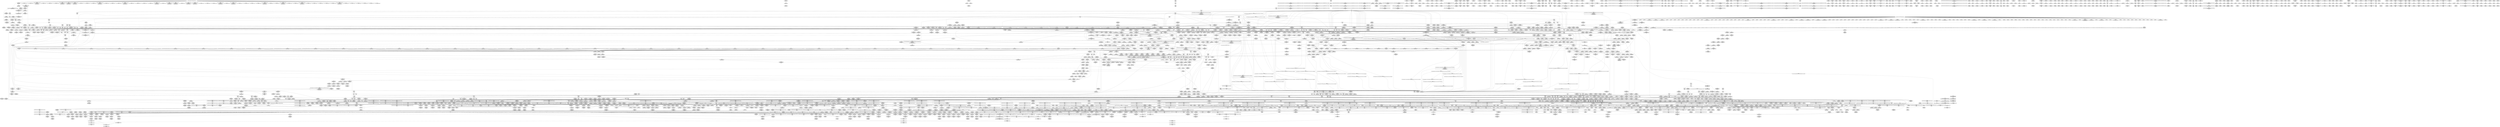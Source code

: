 digraph {
	CE0x617a3a0 [shape=record,shape=Mrecord,label="{CE0x617a3a0|tomoyo_init_request_info:_conv6|security/tomoyo/util.c,1011|*SummSource*}"]
	CE0x628bbf0 [shape=record,shape=Mrecord,label="{CE0x628bbf0|tomoyo_path_perm:_tmp34|security/tomoyo/file.c,821|*SummSource*}"]
	CE0x608c200 [shape=record,shape=Mrecord,label="{CE0x608c200|tomoyo_get_mode:_idxprom3|security/tomoyo/util.c,983|*SummSource*}"]
	CE0x6eb88d0 [shape=record,shape=Mrecord,label="{CE0x6eb88d0|tomoyo_path_perm:_if.end14}"]
	CE0x71a00f0 [shape=record,shape=Mrecord,label="{CE0x71a00f0|i64_2|*Constant*}"]
	CE0x8a93ec0 [shape=record,shape=Mrecord,label="{CE0x8a93ec0|tomoyo_get_mode:_return|*SummSource*}"]
	CE0x890e3d0 [shape=record,shape=Mrecord,label="{CE0x890e3d0|tomoyo_const_part_length:_tmp9|security/tomoyo/util.c,626|*SummSource*}"]
	CE0x6e20a50 [shape=record,shape=Mrecord,label="{CE0x6e20a50|i64*_null|*Constant*|*SummSink*}"]
	CE0x5eee7d0 [shape=record,shape=Mrecord,label="{CE0x5eee7d0|i32_49|*Constant*}"]
	CE0x5f5fae0 [shape=record,shape=Mrecord,label="{CE0x5f5fae0|tomoyo_fill_path_info:_tmp13|*LoadInst*|security/tomoyo/util.c,668}"]
	CE0x87ed420 [shape=record,shape=Mrecord,label="{CE0x87ed420|i64*_getelementptr_inbounds_(_31_x_i64_,_31_x_i64_*___llvm_gcov_ctr43150,_i64_0,_i64_29)|*Constant*|*SummSource*}"]
	CE0x71c2950 [shape=record,shape=Mrecord,label="{CE0x71c2950|_call_void___llvm_gcov_indirect_counter_increment114(i32*___llvm_gcov_global_state_pred45,_i64**_getelementptr_inbounds_(_3_x_i64*_,_3_x_i64*_*___llvm_gcda_edge_table44,_i64_0,_i64_0)),_!dbg_!38954|security/tomoyo/util.c,649|*SummSink*}"]
	CE0x5f8fb70 [shape=record,shape=Mrecord,label="{CE0x5f8fb70|tomoyo_path_symlink:_dentry2|security/tomoyo/tomoyo.c,222|*SummSink*}"]
	CE0x87bf8a0 [shape=record,shape=Mrecord,label="{CE0x87bf8a0|_call_void_tomoyo_fill_path_info(%struct.tomoyo_path_info*_%symlink_target)_#9,_!dbg_!38949|security/tomoyo/file.c,816}"]
	CE0x89279c0 [shape=record,shape=Mrecord,label="{CE0x89279c0|i64**_getelementptr_inbounds_(_3_x_i64*_,_3_x_i64*_*___llvm_gcda_edge_table44,_i64_0,_i64_0)|*Constant*|*SummSink*}"]
	CE0x717c550 [shape=record,shape=Mrecord,label="{CE0x717c550|tomoyo_get_realpath:_tmp10|security/tomoyo/file.c,155}"]
	CE0x6d72fb0 [shape=record,shape=Mrecord,label="{CE0x6d72fb0|tomoyo_const_part_length:_sw.bb9}"]
	CE0x60f2db0 [shape=record,shape=Mrecord,label="{CE0x60f2db0|i64_2|*Constant*}"]
	CE0x6034a60 [shape=record,shape=Mrecord,label="{CE0x6034a60|GLOBAL:_tomoyo_init_request_info|*Constant*|*SummSource*}"]
	CE0x71372c0 [shape=record,shape=Mrecord,label="{CE0x71372c0|i32_6|*Constant*}"]
	CE0x6196c90 [shape=record,shape=Mrecord,label="{CE0x6196c90|0:_i64*,_array:_GCR___llvm_gcda_edge_table44_internal_unnamed_addr_constant_3_x_i64*_i64*_getelementptr_inbounds_(_31_x_i64_,_31_x_i64_*___llvm_gcov_ctr43150,_i64_0,_i64_10),_i64*_getelementptr_inbounds_(_31_x_i64_,_31_x_i64_*___llvm_gcov_ctr43150,_i64_0,_i64_11),_i64*_getelementptr_inbounds_(_31_x_i64_,_31_x_i64_*___llvm_gcov_ctr43150,_i64_0,_i64_15)_:_elem_0::}"]
	CE0x6e64720 [shape=record,shape=Mrecord,label="{CE0x6e64720|tomoyo_init_request_info:_tmp2|security/tomoyo/util.c,1003|*SummSink*}"]
	CE0x5fca1f0 [shape=record,shape=Mrecord,label="{CE0x5fca1f0|tomoyo_const_part_length:_tobool|security/tomoyo/util.c,624}"]
	CE0x6dc70b0 [shape=record,shape=Mrecord,label="{CE0x6dc70b0|tomoyo_path_perm:_tmp14|security/tomoyo/file.c,800|*SummSource*}"]
	CE0x6125b70 [shape=record,shape=Mrecord,label="{CE0x6125b70|128:_i8*,_1208:_%struct.file*,_:_CMRE_48,49_}"]
	CE0x7077c70 [shape=record,shape=Mrecord,label="{CE0x7077c70|tomoyo_fill_path_info:_const_len6|security/tomoyo/util.c,668}"]
	CE0x61d5f50 [shape=record,shape=Mrecord,label="{CE0x61d5f50|i32_8|*Constant*}"]
	CE0x719c6b0 [shape=record,shape=Mrecord,label="{CE0x719c6b0|tomoyo_get_realpath:_retval.0|*SummSink*}"]
	CE0x6db1e30 [shape=record,shape=Mrecord,label="{CE0x6db1e30|tomoyo_domain:_tmp20|security/tomoyo/common.h,1205|*SummSink*}"]
	CE0x54bd630 [shape=record,shape=Mrecord,label="{CE0x54bd630|tomoyo_fill_path_info:_bb}"]
	CE0x716ad60 [shape=record,shape=Mrecord,label="{CE0x716ad60|tomoyo_const_part_length:_if.end}"]
	CE0x5f45ac0 [shape=record,shape=Mrecord,label="{CE0x5f45ac0|tomoyo_path_symlink:_mnt|security/tomoyo/tomoyo.c,222|*SummSource*}"]
	CE0x6e9ba20 [shape=record,shape=Mrecord,label="{CE0x6e9ba20|tomoyo_get_mode:_tmp24|security/tomoyo/util.c,986}"]
	CE0x555fae0 [shape=record,shape=Mrecord,label="{CE0x555fae0|tomoyo_path_perm:_operation|Function::tomoyo_path_perm&Arg::operation::}"]
	CE0x6ea6480 [shape=record,shape=Mrecord,label="{CE0x6ea6480|__llvm_gcov_indirect_counter_increment:_counter}"]
	"CONST[source:0(mediator),value:0(static)][purpose:{operation}]"
	CE0x616b9d0 [shape=record,shape=Mrecord,label="{CE0x616b9d0|tomoyo_path_perm:_tmp20|security/tomoyo/file.c,805|*SummSink*}"]
	CE0x87ed540 [shape=record,shape=Mrecord,label="{CE0x87ed540|tomoyo_const_part_length:_tmp50|security/tomoyo/util.c,651|*SummSink*}"]
	CE0x61b5f90 [shape=record,shape=Mrecord,label="{CE0x61b5f90|i32_2|*Constant*}"]
	CE0x61a2bc0 [shape=record,shape=Mrecord,label="{CE0x61a2bc0|tomoyo_get_mode:_and|security/tomoyo/util.c,987}"]
	CE0x7db5080 [shape=record,shape=Mrecord,label="{CE0x7db5080|i32_1|*Constant*}"]
	CE0x72aae50 [shape=record,shape=Mrecord,label="{CE0x72aae50|tomoyo_fill_path_info:_tmp6|security/tomoyo/util.c,667}"]
	CE0x88c0f50 [shape=record,shape=Mrecord,label="{CE0x88c0f50|tomoyo_path_perm:_cleanup|*SummSource*}"]
	CE0x88ba0b0 [shape=record,shape=Mrecord,label="{CE0x88ba0b0|i64*_getelementptr_inbounds_(_5_x_i64_,_5_x_i64_*___llvm_gcov_ctr32134,_i64_0,_i64_3)|*Constant*|*SummSource*}"]
	CE0x6d80e70 [shape=record,shape=Mrecord,label="{CE0x6d80e70|tomoyo_fill_path_info:_tmp3|security/tomoyo/util.c,667}"]
	CE0x6dd7360 [shape=record,shape=Mrecord,label="{CE0x6dd7360|VOIDTB_TE:_CE_157,158_}"]
	CE0x6ec9da0 [shape=record,shape=Mrecord,label="{CE0x6ec9da0|tomoyo_fill_path_info:_tmp}"]
	CE0x6e1ea80 [shape=record,shape=Mrecord,label="{CE0x6e1ea80|tomoyo_path_perm:_call4|security/tomoyo/file.c,804|*SummSink*}"]
	CE0x87faeb0 [shape=record,shape=Mrecord,label="{CE0x87faeb0|tomoyo_const_part_length:_return|*SummSink*}"]
	CE0x626f180 [shape=record,shape=Mrecord,label="{CE0x626f180|tomoyo_path_permission:_if.end|*SummSink*}"]
	CE0x610df90 [shape=record,shape=Mrecord,label="{CE0x610df90|tomoyo_const_part_length:_tmp17|security/tomoyo/util.c,627|*SummSource*}"]
	CE0x72878c0 [shape=record,shape=Mrecord,label="{CE0x72878c0|_call_void_rcu_lock_release(%struct.lockdep_map*_%dep_map)_#9,_!dbg_!38905|include/linux/srcu.h,236}"]
	CE0x71265a0 [shape=record,shape=Mrecord,label="{CE0x71265a0|tomoyo_add_slash:_tmp6|security/tomoyo/file.c,131|*SummSink*}"]
	CE0x7386cf0 [shape=record,shape=Mrecord,label="{CE0x7386cf0|GLOBAL:___srcu_read_lock|*Constant*|*SummSource*}"]
	CE0x6e64410 [shape=record,shape=Mrecord,label="{CE0x6e64410|tomoyo_init_request_info:_tmp2|security/tomoyo/util.c,1003}"]
	CE0x555fb50 [shape=record,shape=Mrecord,label="{CE0x555fb50|tomoyo_path_perm:_path|Function::tomoyo_path_perm&Arg::path::|*SummSink*}"]
	CE0x6e210b0 [shape=record,shape=Mrecord,label="{CE0x6e210b0|tomoyo_get_realpath:_tmp7|security/tomoyo/file.c,152|*SummSource*}"]
	CE0x6dfcbf0 [shape=record,shape=Mrecord,label="{CE0x6dfcbf0|VOIDTB_TE:_CE_216,217_}"]
	CE0x625a360 [shape=record,shape=Mrecord,label="{CE0x625a360|0:_%struct.tomoyo_obj_info*,_16:_%struct.tomoyo_domain_info*,_24:_%struct.tomoyo_path_info*,_40:_i8,_72:_i8,_75:_i8,_76:_i8,_77:_i8,_:_SCMRE_57,58_}"]
	CE0x711edd0 [shape=record,shape=Mrecord,label="{CE0x711edd0|tomoyo_const_part_length:_tmp44|security/tomoyo/util.c,645}"]
	CE0x6db1630 [shape=record,shape=Mrecord,label="{CE0x6db1630|i64*_getelementptr_inbounds_(_11_x_i64_,_11_x_i64_*___llvm_gcov_ctr54147,_i64_0,_i64_10)|*Constant*|*SummSink*}"]
	CE0x6dd6d70 [shape=record,shape=Mrecord,label="{CE0x6dd6d70|VOIDTB_TE:_CE_219,220_}"]
	CE0x60af380 [shape=record,shape=Mrecord,label="{CE0x60af380|_call_void_mcount()_#3|*SummSource*}"]
	CE0x7081b60 [shape=record,shape=Mrecord,label="{CE0x7081b60|tomoyo_path_perm:_tmp22|security/tomoyo/file.c,810|*SummSink*}"]
	CE0x60c0850 [shape=record,shape=Mrecord,label="{CE0x60c0850|tomoyo_path_permission:_cmp|security/tomoyo/file.c,565|*SummSink*}"]
	CE0x73af1c0 [shape=record,shape=Mrecord,label="{CE0x73af1c0|i32_48|*Constant*|*SummSource*}"]
	CE0x60d69e0 [shape=record,shape=Mrecord,label="{CE0x60d69e0|GLOBAL:_tomoyo_encode|*Constant*|*SummSink*}"]
	CE0x6f2e8b0 [shape=record,shape=Mrecord,label="{CE0x6f2e8b0|i64*_getelementptr_inbounds_(_31_x_i64_,_31_x_i64_*___llvm_gcov_ctr43150,_i64_0,_i64_4)|*Constant*|*SummSource*}"]
	CE0x6157580 [shape=record,shape=Mrecord,label="{CE0x6157580|tomoyo_init_request_info:_conv|security/tomoyo/util.c,1010}"]
	CE0x6e248a0 [shape=record,shape=Mrecord,label="{CE0x6e248a0|tomoyo_const_part_length:_tmp39|security/tomoyo/util.c,644|*SummSink*}"]
	CE0x544d560 [shape=record,shape=Mrecord,label="{CE0x544d560|tomoyo_read_unlock:_tmp3}"]
	CE0x607a610 [shape=record,shape=Mrecord,label="{CE0x607a610|i32_47|*Constant*}"]
	CE0x6f6c550 [shape=record,shape=Mrecord,label="{CE0x6f6c550|tomoyo_get_mode:_tmp5|security/tomoyo/util.c,978}"]
	CE0x87934e0 [shape=record,shape=Mrecord,label="{CE0x87934e0|tomoyo_path_perm:_tmp30|security/tomoyo/file.c,816}"]
	CE0x895e760 [shape=record,shape=Mrecord,label="{CE0x895e760|i64**_getelementptr_inbounds_(_3_x_i64*_,_3_x_i64*_*___llvm_gcda_edge_table44,_i64_0,_i64_2)|*Constant*}"]
	CE0x8757060 [shape=record,shape=Mrecord,label="{CE0x8757060|tomoyo_get_mode:_retval.0}"]
	CE0x544d660 [shape=record,shape=Mrecord,label="{CE0x544d660|tomoyo_read_unlock:_tmp3|*SummSource*}"]
	CE0x5f601c0 [shape=record,shape=Mrecord,label="{CE0x5f601c0|i64*_getelementptr_inbounds_(_5_x_i64_,_5_x_i64_*___llvm_gcov_ctr32134,_i64_0,_i64_3)|*Constant*|*SummSink*}"]
	CE0x5410770 [shape=record,shape=Mrecord,label="{CE0x5410770|tomoyo_path_permission:_type|security/tomoyo/file.c,563|*SummSink*}"]
	CE0x8a7acd0 [shape=record,shape=Mrecord,label="{CE0x8a7acd0|tomoyo_get_mode:_tmp24|security/tomoyo/util.c,986|*SummSink*}"]
	CE0x5fcb0e0 [shape=record,shape=Mrecord,label="{CE0x5fcb0e0|tomoyo_path_permission:_tmp5|*LoadInst*|security/tomoyo/file.c,564|*SummSink*}"]
	CE0x6197a40 [shape=record,shape=Mrecord,label="{CE0x6197a40|get_current:_tmp|*SummSink*}"]
	CE0x6f41b50 [shape=record,shape=Mrecord,label="{CE0x6f41b50|VOIDTB_TE:_CE_173,174_}"]
	CE0x895ec80 [shape=record,shape=Mrecord,label="{CE0x895ec80|tomoyo_const_part_length:_incdec.ptr10|security/tomoyo/util.c,640|*SummSink*}"]
	CE0x716edb0 [shape=record,shape=Mrecord,label="{CE0x716edb0|i64*_getelementptr_inbounds_(_6_x_i64_,_6_x_i64_*___llvm_gcov_ctr25,_i64_0,_i64_3)|*Constant*|*SummSource*}"]
	CE0x622d2b0 [shape=record,shape=Mrecord,label="{CE0x622d2b0|tomoyo_get_mode:_if.then2}"]
	CE0x716e100 [shape=record,shape=Mrecord,label="{CE0x716e100|tomoyo_const_part_length:_sw.bb|*SummSink*}"]
	CE0x71593b0 [shape=record,shape=Mrecord,label="{CE0x71593b0|tomoyo_path_perm:_call4|security/tomoyo/file.c,804|*SummSource*}"]
	CE0x55bef10 [shape=record,shape=Mrecord,label="{CE0x55bef10|tomoyo_path_perm:_tmp16|security/tomoyo/file.c,804}"]
	CE0x6f9dea0 [shape=record,shape=Mrecord,label="{CE0x6f9dea0|GLOBAL:_tomoyo_path_permission|*Constant*|*SummSink*}"]
	CE0x60c8ed0 [shape=record,shape=Mrecord,label="{CE0x60c8ed0|tomoyo_get_mode:_entry|*SummSource*}"]
	CE0x5188e10 [shape=record,shape=Mrecord,label="{CE0x5188e10|i64*_getelementptr_inbounds_(_5_x_i64_,_5_x_i64_*___llvm_gcov_ctr28130,_i64_0,_i64_3)|*Constant*|*SummSink*}"]
	CE0x71ae0e0 [shape=record,shape=Mrecord,label="{CE0x71ae0e0|__llvm_gcov_indirect_counter_increment:_exit|*SummSource*}"]
	CE0x71e3f40 [shape=record,shape=Mrecord,label="{CE0x71e3f40|tomoyo_domain:_entry}"]
	CE0x88bead0 [shape=record,shape=Mrecord,label="{CE0x88bead0|tomoyo_const_part_length:_tmp7|security/tomoyo/util.c,625|*SummSource*}"]
	CE0x5eefb80 [shape=record,shape=Mrecord,label="{CE0x5eefb80|tomoyo_path_perm:_tmp9|security/tomoyo/file.c,797}"]
	CE0x88ce860 [shape=record,shape=Mrecord,label="{CE0x88ce860|tomoyo_init_request_info:_tmp12|security/tomoyo/util.c,1010|*SummSink*}"]
	CE0x6ef3200 [shape=record,shape=Mrecord,label="{CE0x6ef3200|VOIDTB_TE:_CE_151,152_}"]
	CE0x63994c0 [shape=record,shape=Mrecord,label="{CE0x63994c0|rcu_lock_acquire:___here|*SummSink*}"]
	CE0x6dd7500 [shape=record,shape=Mrecord,label="{CE0x6dd7500|VOIDTB_TE:_CE_159,160_}"]
	CE0x7315c30 [shape=record,shape=Mrecord,label="{CE0x7315c30|0:_%struct.tomoyo_obj_info*,_16:_%struct.tomoyo_domain_info*,_24:_%struct.tomoyo_path_info*,_40:_i8,_72:_i8,_75:_i8,_76:_i8,_77:_i8,_:_SCMRE_31,32_}"]
	CE0x7293820 [shape=record,shape=Mrecord,label="{CE0x7293820|get_current:_tmp}"]
	CE0x5f456a0 [shape=record,shape=Mrecord,label="{CE0x5f456a0|tomoyo_path_perm:_tmp11|security/tomoyo/file.c,797|*SummSink*}"]
	CE0x880afd0 [shape=record,shape=Mrecord,label="{CE0x880afd0|tomoyo_add_slash:_tmp4|security/tomoyo/file.c,131}"]
	CE0x723af80 [shape=record,shape=Mrecord,label="{CE0x723af80|i64_12|*Constant*|*SummSink*}"]
	CE0x6052c70 [shape=record,shape=Mrecord,label="{CE0x6052c70|tomoyo_fill_path_info:_call|security/tomoyo/util.c,664}"]
	CE0x5ffd4b0 [shape=record,shape=Mrecord,label="{CE0x5ffd4b0|tomoyo_get_mode:_tmp4|security/tomoyo/util.c,978}"]
	CE0x60ecf00 [shape=record,shape=Mrecord,label="{CE0x60ecf00|VOIDTB_TE:_CE_161,162_}"]
	CE0x70027c0 [shape=record,shape=Mrecord,label="{CE0x70027c0|__llvm_gcov_indirect_counter_increment:_predecessor|Function::__llvm_gcov_indirect_counter_increment&Arg::predecessor::|*SummSource*}"]
	CE0x5f1e2a0 [shape=record,shape=Mrecord,label="{CE0x5f1e2a0|tomoyo_const_part_length:_cmp|security/tomoyo/util.c,626}"]
	CE0x730bf60 [shape=record,shape=Mrecord,label="{CE0x730bf60|i64_8|*Constant*|*SummSource*}"]
	CE0x52cf370 [shape=record,shape=Mrecord,label="{CE0x52cf370|0:_i8,_array:_GCRE_tomoyo_index2category_constant_39_x_i8_c_00_00_00_00_00_00_00_00_00_00_00_00_00_00_00_00_00_00_00_00_00_00_00_01_01_01_01_01_01_01_01_01_01_01_01_01_01_01_02_,_align_16:_elem_31::|security/tomoyo/util.c,983}"]
	CE0x7003060 [shape=record,shape=Mrecord,label="{CE0x7003060|i64**_getelementptr_inbounds_(_3_x_i64*_,_3_x_i64*_*___llvm_gcda_edge_table,_i64_0,_i64_1)|*Constant*|*SummSink*}"]
	CE0x7314220 [shape=record,shape=Mrecord,label="{CE0x7314220|__llvm_gcov_indirect_counter_increment114:_tmp1|*SummSource*}"]
	CE0x7204000 [shape=record,shape=Mrecord,label="{CE0x7204000|128:_i8*,_1208:_%struct.file*,_:_CMRE_28,29_}"]
	CE0x7dc9af0 [shape=record,shape=Mrecord,label="{CE0x7dc9af0|tomoyo_get_mode:_bb|*SummSink*}"]
	CE0x6e648f0 [shape=record,shape=Mrecord,label="{CE0x6e648f0|i64*_getelementptr_inbounds_(_2_x_i64_,_2_x_i64_*___llvm_gcov_ctr22,_i64_0,_i64_0)|*Constant*|*SummSource*}"]
	CE0x5eeeba0 [shape=record,shape=Mrecord,label="{CE0x5eeeba0|tomoyo_get_mode:_tmp16|security/tomoyo/util.c,983}"]
	CE0x72891b0 [shape=record,shape=Mrecord,label="{CE0x72891b0|tomoyo_path_permission:_tmp17|security/tomoyo/file.c,571}"]
	CE0x6d734b0 [shape=record,shape=Mrecord,label="{CE0x6d734b0|tomoyo_domain:_if.then|*SummSource*}"]
	CE0x716bf40 [shape=record,shape=Mrecord,label="{CE0x716bf40|i64*_getelementptr_inbounds_(_11_x_i64_,_11_x_i64_*___llvm_gcov_ctr54147,_i64_0,_i64_9)|*Constant*|*SummSink*}"]
	CE0x8757ed0 [shape=record,shape=Mrecord,label="{CE0x8757ed0|_call_void___llvm_gcov_indirect_counter_increment114(i32*___llvm_gcov_global_state_pred45,_i64**_getelementptr_inbounds_(_3_x_i64*_,_3_x_i64*_*___llvm_gcda_edge_table44,_i64_0,_i64_1)),_!dbg_!38927|security/tomoyo/util.c,634|*SummSource*}"]
	CE0x600eee0 [shape=record,shape=Mrecord,label="{CE0x600eee0|tomoyo_path_perm:_idxprom|security/tomoyo/file.c,797}"]
	CE0x8ad11f0 [shape=record,shape=Mrecord,label="{CE0x8ad11f0|tomoyo_get_realpath:_tmp3|security/tomoyo/file.c,151|*SummSource*}"]
	CE0x5334990 [shape=record,shape=Mrecord,label="{CE0x5334990|tomoyo_fill_path_info:_cmp8|security/tomoyo/util.c,668|*SummSink*}"]
	CE0x6f9e010 [shape=record,shape=Mrecord,label="{CE0x6f9e010|tomoyo_path_permission:_operation|Function::tomoyo_path_permission&Arg::operation::|*SummSource*}"]
	CE0x891d420 [shape=record,shape=Mrecord,label="{CE0x891d420|GLOBAL:_tomoyo_audit_path_log|*Constant*|*SummSource*}"]
	CE0x71dc5f0 [shape=record,shape=Mrecord,label="{CE0x71dc5f0|tomoyo_domain:_call|security/tomoyo/common.h,1205|*SummSource*}"]
	CE0x6facc60 [shape=record,shape=Mrecord,label="{CE0x6facc60|0:_i8*,_array:_GCRE_tomoyo_path_keyword_external_constant_11_x_i8*_:_elem_5::|security/tomoyo/file.c,167}"]
	CE0x7110f40 [shape=record,shape=Mrecord,label="{CE0x7110f40|tomoyo_get_mode:_conv5|security/tomoyo/util.c,983}"]
	CE0x8a72f90 [shape=record,shape=Mrecord,label="{CE0x8a72f90|tomoyo_domain:_tmp11|security/tomoyo/common.h,1205|*SummSink*}"]
	CE0x87a0bb0 [shape=record,shape=Mrecord,label="{CE0x87a0bb0|tomoyo_get_mode:_tmp21|security/tomoyo/util.c,985}"]
	CE0x6f4d790 [shape=record,shape=Mrecord,label="{CE0x6f4d790|tomoyo_path_permission:_tmp8|security/tomoyo/file.c,565|*SummSource*}"]
	CE0x6157a00 [shape=record,shape=Mrecord,label="{CE0x6157a00|_ret_i32_%retval.0,_!dbg_!38935|security/tomoyo/util.c,988|*SummSource*}"]
	CE0x6189f50 [shape=record,shape=Mrecord,label="{CE0x6189f50|i64*_null|*Constant*}"]
	CE0x5452bb0 [shape=record,shape=Mrecord,label="{CE0x5452bb0|GLOBAL:___llvm_gcov_ctr34|Global_var:__llvm_gcov_ctr34|*SummSource*}"]
	CE0x6dfe3d0 [shape=record,shape=Mrecord,label="{CE0x6dfe3d0|tomoyo_path_permission:_mode2|security/tomoyo/file.c,565|*SummSink*}"]
	CE0x5eee630 [shape=record,shape=Mrecord,label="{CE0x5eee630|_call_void_mcount()_#3}"]
	CE0x52fc720 [shape=record,shape=Mrecord,label="{CE0x52fc720|tomoyo_get_mode:_tmp12|security/tomoyo/util.c,982}"]
	CE0x53d0960 [shape=record,shape=Mrecord,label="{CE0x53d0960|tomoyo_path_permission:_tmp24|security/tomoyo/file.c,575}"]
	CE0x635edb0 [shape=record,shape=Mrecord,label="{CE0x635edb0|tomoyo_audit_path_log:_tmp1|*SummSink*}"]
	CE0x61413f0 [shape=record,shape=Mrecord,label="{CE0x61413f0|0:_i8,_array:_GCR_tomoyo_p2mac_internal_constant_11_x_i8_c_00_01_01_01_03_04_06_09_0A_13_15_,_align_1:_elem_4::|security/tomoyo/file.c,797}"]
	CE0x724b8f0 [shape=record,shape=Mrecord,label="{CE0x724b8f0|GLOBAL:_tomoyo_path_keyword|Global_var:tomoyo_path_keyword}"]
	CE0x607c0a0 [shape=record,shape=Mrecord,label="{CE0x607c0a0|tomoyo_init_request_info:_r|Function::tomoyo_init_request_info&Arg::r::}"]
	CE0x6da2340 [shape=record,shape=Mrecord,label="{CE0x6da2340|0:_%struct.tomoyo_obj_info*,_16:_%struct.tomoyo_domain_info*,_24:_%struct.tomoyo_path_info*,_40:_i8,_72:_i8,_75:_i8,_76:_i8,_77:_i8,_:_SCMRE_72,73_|*MultipleSource*|security/tomoyo/file.c, 787|security/tomoyo/file.c,787|Function::tomoyo_init_request_info&Arg::r::|security/tomoyo/file.c,800}"]
	CE0x5487a80 [shape=record,shape=Mrecord,label="{CE0x5487a80|_call_void_rcu_lock_acquire(%struct.lockdep_map*_%dep_map)_#9,_!dbg_!38906|include/linux/srcu.h,222|*SummSource*}"]
	CE0x61ab6b0 [shape=record,shape=Mrecord,label="{CE0x61ab6b0|tomoyo_const_part_length:_filename|Function::tomoyo_const_part_length&Arg::filename::|*SummSource*}"]
	CE0x5ff0bd0 [shape=record,shape=Mrecord,label="{CE0x5ff0bd0|GLOBAL:_lock_acquire|*Constant*}"]
	CE0x5f6eff0 [shape=record,shape=Mrecord,label="{CE0x5f6eff0|128:_i8*,_1208:_%struct.file*,_:_CMRE_112,120_|*MultipleSource*|security/tomoyo/common.h,1205|security/tomoyo/common.h,1205}"]
	CE0x609c180 [shape=record,shape=Mrecord,label="{CE0x609c180|128:_i8*,_1208:_%struct.file*,_:_CMRE_37,38_}"]
	CE0x87f9ca0 [shape=record,shape=Mrecord,label="{CE0x87f9ca0|tomoyo_fill_path_info:_cmp8|security/tomoyo/util.c,668|*SummSource*}"]
	CE0x8a7b040 [shape=record,shape=Mrecord,label="{CE0x8a7b040|tomoyo_get_mode:_mode.1|*SummSource*}"]
	CE0x7291a20 [shape=record,shape=Mrecord,label="{CE0x7291a20|tomoyo_domain:_security|security/tomoyo/common.h,1205|*SummSource*}"]
	CE0x7097ab0 [shape=record,shape=Mrecord,label="{CE0x7097ab0|tomoyo_fill_path_info:_tmp8|security/tomoyo/util.c,667}"]
	CE0x60fdf40 [shape=record,shape=Mrecord,label="{CE0x60fdf40|tomoyo_path_permission:_call|security/tomoyo/file.c,564|*SummSink*}"]
	CE0x6eeb500 [shape=record,shape=Mrecord,label="{CE0x6eeb500|get_current:_entry}"]
	CE0x71edef0 [shape=record,shape=Mrecord,label="{CE0x71edef0|tomoyo_path_permission:_tmp7|*LoadInst*|security/tomoyo/file.c,565|*SummSource*}"]
	CE0x6e208f0 [shape=record,shape=Mrecord,label="{CE0x6e208f0|i64*_null|*Constant*|*SummSource*}"]
	CE0x6241010 [shape=record,shape=Mrecord,label="{CE0x6241010|tomoyo_const_part_length:_tmp23|security/tomoyo/util.c,634}"]
	CE0x54bcf50 [shape=record,shape=Mrecord,label="{CE0x54bcf50|tomoyo_path_permission:_ns|security/tomoyo/file.c,564}"]
	CE0x60753e0 [shape=record,shape=Mrecord,label="{CE0x60753e0|i32_4|*Constant*|*SummSink*}"]
	CE0x88a7270 [shape=record,shape=Mrecord,label="{CE0x88a7270|VOIDTB_TE:_CE_6392,6400_|*MultipleSource*|security/tomoyo/util.c,1010|security/tomoyo/file.c,564|Function::tomoyo_get_mode&Arg::ns::}"]
	CE0x87aef80 [shape=record,shape=Mrecord,label="{CE0x87aef80|__llvm_gcov_indirect_counter_increment114:_tmp5}"]
	CE0x73c3920 [shape=record,shape=Mrecord,label="{CE0x73c3920|tomoyo_path_perm:_tmp40|security/tomoyo/file.c,821|*SummSink*}"]
	CE0x6ded120 [shape=record,shape=Mrecord,label="{CE0x6ded120|i8*_null|*Constant*|*SummSource*}"]
	CE0x52cd860 [shape=record,shape=Mrecord,label="{CE0x52cd860|rcu_lock_release:_tmp7|*SummSource*}"]
	CE0x717c4e0 [shape=record,shape=Mrecord,label="{CE0x717c4e0|i64*_getelementptr_inbounds_(_6_x_i64_,_6_x_i64_*___llvm_gcov_ctr25,_i64_0,_i64_5)|*Constant*|*SummSink*}"]
	CE0x87b5e80 [shape=record,shape=Mrecord,label="{CE0x87b5e80|i64*_getelementptr_inbounds_(_6_x_i64_,_6_x_i64_*___llvm_gcov_ctr26,_i64_0,_i64_0)|*Constant*|*SummSource*}"]
	CE0x6e34710 [shape=record,shape=Mrecord,label="{CE0x6e34710|i8*_undef|*Constant*|*SummSink*}"]
	CE0x611cd60 [shape=record,shape=Mrecord,label="{CE0x611cd60|GLOBAL:_tomoyo_supervisor|*Constant*|*SummSink*}"]
	CE0x87a0e10 [shape=record,shape=Mrecord,label="{CE0x87a0e10|tomoyo_get_mode:_tmp21|security/tomoyo/util.c,985|*SummSink*}"]
	CE0x8923e90 [shape=record,shape=Mrecord,label="{CE0x8923e90|rcu_lock_acquire:_tmp7}"]
	CE0x71b2890 [shape=record,shape=Mrecord,label="{CE0x71b2890|i64*_getelementptr_inbounds_(_31_x_i64_,_31_x_i64_*___llvm_gcov_ctr43150,_i64_0,_i64_27)|*Constant*|*SummSink*}"]
	CE0x5242620 [shape=record,shape=Mrecord,label="{CE0x5242620|tomoyo_path_symlink:_mnt1|security/tomoyo/tomoyo.c,222|*SummSink*}"]
	CE0x62a06f0 [shape=record,shape=Mrecord,label="{CE0x62a06f0|_ret_void,_!dbg_!38904|security/tomoyo/common.h,1110|*SummSource*}"]
	CE0x5f07150 [shape=record,shape=Mrecord,label="{CE0x5f07150|tomoyo_path_perm:_tmp7|security/tomoyo/file.c,797|*SummSource*}"]
	CE0x55be7d0 [shape=record,shape=Mrecord,label="{CE0x55be7d0|i64_5|*Constant*}"]
	CE0x6dbb2e0 [shape=record,shape=Mrecord,label="{CE0x6dbb2e0|tomoyo_add_slash:_tmp|*SummSink*}"]
	CE0x8842fc0 [shape=record,shape=Mrecord,label="{CE0x8842fc0|__llvm_gcov_indirect_counter_increment114:_pred|*SummSink*}"]
	CE0x529c030 [shape=record,shape=Mrecord,label="{CE0x529c030|tomoyo_domain:_tmp16|security/tomoyo/common.h,1205}"]
	CE0x5516560 [shape=record,shape=Mrecord,label="{CE0x5516560|tomoyo_fill_path_info:_arrayidx|security/tomoyo/util.c,667}"]
	CE0x8853580 [shape=record,shape=Mrecord,label="{CE0x8853580|rcu_lock_release:_tmp4|include/linux/rcupdate.h,423|*SummSource*}"]
	CE0x53d09d0 [shape=record,shape=Mrecord,label="{CE0x53d09d0|tomoyo_path_permission:_tmp24|security/tomoyo/file.c,575|*SummSource*}"]
	CE0x6da25a0 [shape=record,shape=Mrecord,label="{CE0x6da25a0|0:_%struct.tomoyo_obj_info*,_16:_%struct.tomoyo_domain_info*,_24:_%struct.tomoyo_path_info*,_40:_i8,_72:_i8,_75:_i8,_76:_i8,_77:_i8,_:_SCMRE_73,74_|*MultipleSource*|security/tomoyo/file.c, 787|security/tomoyo/file.c,787|Function::tomoyo_init_request_info&Arg::r::|security/tomoyo/file.c,800}"]
	CE0x62a00c0 [shape=record,shape=Mrecord,label="{CE0x62a00c0|tomoyo_path_perm:_tobool24|security/tomoyo/file.c,826}"]
	CE0x635e1d0 [shape=record,shape=Mrecord,label="{CE0x635e1d0|tomoyo_const_part_length:_filename.addr.0|*SummSink*}"]
	CE0x8a7bb20 [shape=record,shape=Mrecord,label="{CE0x8a7bb20|i32_3|*Constant*}"]
	CE0x70ad610 [shape=record,shape=Mrecord,label="{CE0x70ad610|tomoyo_const_part_length:_tmp41|security/tomoyo/util.c,644}"]
	CE0x7307ff0 [shape=record,shape=Mrecord,label="{CE0x7307ff0|tomoyo_path_perm:_tmp23|security/tomoyo/file.c,814|*SummSink*}"]
	CE0x6221d70 [shape=record,shape=Mrecord,label="{CE0x6221d70|GLOBAL:_tomoyo_policy_loaded|Global_var:tomoyo_policy_loaded|*SummSource*}"]
	CE0x719c490 [shape=record,shape=Mrecord,label="{CE0x719c490|tomoyo_get_realpath:_retval.0}"]
	CE0x6ded4a0 [shape=record,shape=Mrecord,label="{CE0x6ded4a0|tomoyo_path_perm:_call3|security/tomoyo/file.c,803}"]
	CE0x89f3880 [shape=record,shape=Mrecord,label="{CE0x89f3880|tomoyo_init_request_info:_tmp1}"]
	CE0x894f950 [shape=record,shape=Mrecord,label="{CE0x894f950|tomoyo_path_perm:_if.end22}"]
	CE0x7102c90 [shape=record,shape=Mrecord,label="{CE0x7102c90|tomoyo_add_slash:_tmp12|security/tomoyo/file.c,138|*SummSink*}"]
	CE0x5fa4490 [shape=record,shape=Mrecord,label="{CE0x5fa4490|tomoyo_path_permission:_tmp2|security/tomoyo/file.c,563|*SummSink*}"]
	CE0x6f774b0 [shape=record,shape=Mrecord,label="{CE0x6f774b0|tomoyo_const_part_length:_tmp36|security/tomoyo/util.c,644}"]
	CE0x6df5f80 [shape=record,shape=Mrecord,label="{CE0x6df5f80|__llvm_gcov_indirect_counter_increment:_bb4|*SummSink*}"]
	CE0x6e63330 [shape=record,shape=Mrecord,label="{CE0x6e63330|tomoyo_get_mode:_tmp8|security/tomoyo/util.c,979}"]
	CE0x881c0d0 [shape=record,shape=Mrecord,label="{CE0x881c0d0|tomoyo_audit_path_log:_tmp4|security/tomoyo/file.c,168}"]
	CE0x6125df0 [shape=record,shape=Mrecord,label="{CE0x6125df0|128:_i8*,_1208:_%struct.file*,_:_CMRE_50,51_}"]
	CE0x6127cf0 [shape=record,shape=Mrecord,label="{CE0x6127cf0|VOIDTB_TE:_CE_192,193_}"]
	CE0x6efe100 [shape=record,shape=Mrecord,label="{CE0x6efe100|tomoyo_domain:_tmp3|*SummSink*}"]
	CE0x622ace0 [shape=record,shape=Mrecord,label="{CE0x622ace0|tomoyo_path_permission:_conv|security/tomoyo/file.c,564|*SummSource*}"]
	CE0x71e4130 [shape=record,shape=Mrecord,label="{CE0x71e4130|tomoyo_domain:_entry|*SummSink*}"]
	CE0x889fd40 [shape=record,shape=Mrecord,label="{CE0x889fd40|tomoyo_add_slash:_tmp11|*LoadInst*|security/tomoyo/file.c,136|*SummSink*}"]
	CE0x6f16150 [shape=record,shape=Mrecord,label="{CE0x6f16150|tomoyo_domain:_tmp8|security/tomoyo/common.h,1205|*SummSource*}"]
	CE0x88b7e40 [shape=record,shape=Mrecord,label="{CE0x88b7e40|tomoyo_get_mode:_call|security/tomoyo/util.c,980|*SummSource*}"]
	CE0x6d76970 [shape=record,shape=Mrecord,label="{CE0x6d76970|0:_i8,_array:_GCRE_tomoyo_index2category_constant_39_x_i8_c_00_00_00_00_00_00_00_00_00_00_00_00_00_00_00_00_00_00_00_00_00_00_00_01_01_01_01_01_01_01_01_01_01_01_01_01_01_01_02_,_align_16:_elem_6::|security/tomoyo/util.c,983}"]
	CE0x60c0690 [shape=record,shape=Mrecord,label="{CE0x60c0690|tomoyo_path_permission:_cmp|security/tomoyo/file.c,565}"]
	CE0x6123210 [shape=record,shape=Mrecord,label="{CE0x6123210|i64_1|*Constant*}"]
	CE0x87c50e0 [shape=record,shape=Mrecord,label="{CE0x87c50e0|VOIDTB_TE:_CE_147,148_}"]
	CE0x6e83450 [shape=record,shape=Mrecord,label="{CE0x6e83450|tomoyo_path_permission:_cmp10|security/tomoyo/file.c,573|*SummSource*}"]
	CE0x53d8630 [shape=record,shape=Mrecord,label="{CE0x53d8630|tomoyo_domain:_land.lhs.true2}"]
	CE0x6ef6b90 [shape=record,shape=Mrecord,label="{CE0x6ef6b90|GLOBAL:_tomoyo_const_part_length|*Constant*|*SummSource*}"]
	CE0x6052fc0 [shape=record,shape=Mrecord,label="{CE0x6052fc0|i64*_getelementptr_inbounds_(_5_x_i64_,_5_x_i64_*___llvm_gcov_ctr32134,_i64_0,_i64_0)|*Constant*}"]
	CE0x5378960 [shape=record,shape=Mrecord,label="{CE0x5378960|i64_19|*Constant*}"]
	CE0x739cd40 [shape=record,shape=Mrecord,label="{CE0x739cd40|tomoyo_init_request_info:_bb|*SummSink*}"]
	CE0x53a2b60 [shape=record,shape=Mrecord,label="{CE0x53a2b60|tomoyo_const_part_length:_tmp29|security/tomoyo/util.c,641|*SummSource*}"]
	CE0x6125f30 [shape=record,shape=Mrecord,label="{CE0x6125f30|128:_i8*,_1208:_%struct.file*,_:_CMRE_51,52_}"]
	CE0x894f8b0 [shape=record,shape=Mrecord,label="{CE0x894f8b0|tomoyo_path_perm:_if.end6|*SummSink*}"]
	CE0x730c3a0 [shape=record,shape=Mrecord,label="{CE0x730c3a0|tomoyo_get_mode:_tmp18|security/tomoyo/util.c,985}"]
	CE0x6127540 [shape=record,shape=Mrecord,label="{CE0x6127540|VOIDTB_TE:_CE_16,24_|Function::tomoyo_path_symlink&Arg::dentry::}"]
	CE0x722df00 [shape=record,shape=Mrecord,label="{CE0x722df00|VOIDTB_TE:_CE:_elem_0:default:}"]
	CE0x6237500 [shape=record,shape=Mrecord,label="{CE0x6237500|rcu_lock_acquire:_map|Function::rcu_lock_acquire&Arg::map::|*SummSink*}"]
	CE0x5ff11f0 [shape=record,shape=Mrecord,label="{CE0x5ff11f0|_call_void_lock_acquire(%struct.lockdep_map*_%map,_i32_0,_i32_0,_i32_2,_i32_0,_%struct.lockdep_map*_null,_i64_ptrtoint_(i8*_blockaddress(_rcu_lock_acquire,_%__here)_to_i64))_#9,_!dbg_!38907|include/linux/rcupdate.h,418}"]
	CE0x8a2d950 [shape=record,shape=Mrecord,label="{CE0x8a2d950|0:_i8,_array:_GCRE_tomoyo_index2category_constant_39_x_i8_c_00_00_00_00_00_00_00_00_00_00_00_00_00_00_00_00_00_00_00_00_00_00_00_01_01_01_01_01_01_01_01_01_01_01_01_01_01_01_02_,_align_16:_elem_1::|security/tomoyo/util.c,983}"]
	CE0x7db54c0 [shape=record,shape=Mrecord,label="{CE0x7db54c0|tomoyo_domain:_tmp5|security/tomoyo/common.h,1205|*SummSink*}"]
	CE0x60a3530 [shape=record,shape=Mrecord,label="{CE0x60a3530|VOIDTB_TE:_CE_317,318_}"]
	CE0x5f6e4a0 [shape=record,shape=Mrecord,label="{CE0x5f6e4a0|128:_i8*,_1208:_%struct.file*,_:_CMRE_64,72_|*MultipleSource*|security/tomoyo/common.h,1205|security/tomoyo/common.h,1205}"]
	CE0x6efe650 [shape=record,shape=Mrecord,label="{CE0x6efe650|tomoyo_path_permission:_idxprom|security/tomoyo/file.c,563|*SummSource*}"]
	CE0x625a5c0 [shape=record,shape=Mrecord,label="{CE0x625a5c0|0:_%struct.tomoyo_obj_info*,_16:_%struct.tomoyo_domain_info*,_24:_%struct.tomoyo_path_info*,_40:_i8,_72:_i8,_75:_i8,_76:_i8,_77:_i8,_:_SCMRE_58,59_}"]
	CE0x7169e70 [shape=record,shape=Mrecord,label="{CE0x7169e70|tomoyo_const_part_length:_tmp13|security/tomoyo/util.c,626|*SummSource*}"]
	CE0x71f3d40 [shape=record,shape=Mrecord,label="{CE0x71f3d40|tomoyo_path_permission:_tmp16|security/tomoyo/file.c,571|*SummSink*}"]
	CE0x8757db0 [shape=record,shape=Mrecord,label="{CE0x8757db0|_call_void___llvm_gcov_indirect_counter_increment114(i32*___llvm_gcov_global_state_pred45,_i64**_getelementptr_inbounds_(_3_x_i64*_,_3_x_i64*_*___llvm_gcda_edge_table44,_i64_0,_i64_1)),_!dbg_!38927|security/tomoyo/util.c,634}"]
	CE0x87ae9d0 [shape=record,shape=Mrecord,label="{CE0x87ae9d0|__llvm_gcov_indirect_counter_increment114:_tmp3}"]
	CE0x73400b0 [shape=record,shape=Mrecord,label="{CE0x73400b0|tomoyo_path_perm:_tmp44|security/tomoyo/file.c,826}"]
	CE0x707bb40 [shape=record,shape=Mrecord,label="{CE0x707bb40|i64*_getelementptr_inbounds_(_10_x_i64_,_10_x_i64_*___llvm_gcov_ctr34,_i64_0,_i64_3)|*Constant*}"]
	CE0x8784150 [shape=record,shape=Mrecord,label="{CE0x8784150|tomoyo_path_perm:_retval.0}"]
	CE0x70f3f20 [shape=record,shape=Mrecord,label="{CE0x70f3f20|i64*_getelementptr_inbounds_(_25_x_i64_,_25_x_i64_*___llvm_gcov_ctr11,_i64_0,_i64_23)|*Constant*|*SummSink*}"]
	CE0x8a7bea0 [shape=record,shape=Mrecord,label="{CE0x8a7bea0|tomoyo_get_mode:_tmp26|security/tomoyo/util.c,987}"]
	CE0x6f17880 [shape=record,shape=Mrecord,label="{CE0x6f17880|tomoyo_fill_path_info:_tmp5|security/tomoyo/util.c,667}"]
	CE0x5fb23d0 [shape=record,shape=Mrecord,label="{CE0x5fb23d0|tomoyo_fill_path_info:_is_dir|security/tomoyo/util.c,667}"]
	CE0x6160d30 [shape=record,shape=Mrecord,label="{CE0x6160d30|tomoyo_const_part_length:_tmp24|security/tomoyo/util.c,640|*SummSource*}"]
	CE0x87ed840 [shape=record,shape=Mrecord,label="{CE0x87ed840|tomoyo_const_part_length:_tmp51|security/tomoyo/util.c,651}"]
	CE0x6d80a30 [shape=record,shape=Mrecord,label="{CE0x6d80a30|tomoyo_get_mode:_tobool|security/tomoyo/util.c,978}"]
	CE0x89237c0 [shape=record,shape=Mrecord,label="{CE0x89237c0|i64*_getelementptr_inbounds_(_4_x_i64_,_4_x_i64_*___llvm_gcov_ctr24,_i64_0,_i64_3)|*Constant*|*SummSink*}"]
	CE0x8ac0350 [shape=record,shape=Mrecord,label="{CE0x8ac0350|tomoyo_path_permission:_tmp21|security/tomoyo/file.c,573|*SummSink*}"]
	CE0x5ffd300 [shape=record,shape=Mrecord,label="{CE0x5ffd300|GLOBAL:___llvm_gcov_ctr31133|Global_var:__llvm_gcov_ctr31133|*SummSink*}"]
	CE0x8a2ceb0 [shape=record,shape=Mrecord,label="{CE0x8a2ceb0|tomoyo_const_part_length:_len.0|*SummSink*}"]
	CE0x616b7f0 [shape=record,shape=Mrecord,label="{CE0x616b7f0|tomoyo_path_perm:_tmp19|security/tomoyo/file.c,805|*SummSink*}"]
	CE0x73b1e30 [shape=record,shape=Mrecord,label="{CE0x73b1e30|tomoyo_fill_path_info:_call|security/tomoyo/util.c,664|*SummSource*}"]
	CE0x87bf720 [shape=record,shape=Mrecord,label="{CE0x87bf720|_call_void_tomoyo_fill_path_info(%struct.tomoyo_path_info*_%symlink_target)_#9,_!dbg_!38949|security/tomoyo/file.c,816|*SummSource*}"]
	CE0x716d9b0 [shape=record,shape=Mrecord,label="{CE0x716d9b0|i32_92|*Constant*|*SummSource*}"]
	CE0x6dd6490 [shape=record,shape=Mrecord,label="{CE0x6dd6490|VOIDTB_TE:_CE_24,40_|Function::tomoyo_path_symlink&Arg::dentry::}"]
	CE0x6f76f60 [shape=record,shape=Mrecord,label="{CE0x6f76f60|i64_22|*Constant*|*SummSource*}"]
	CE0x62224b0 [shape=record,shape=Mrecord,label="{CE0x62224b0|i32_255|*Constant*|*SummSink*}"]
	CE0x715cdd0 [shape=record,shape=Mrecord,label="{CE0x715cdd0|i64_ptrtoint_(i8*_blockaddress(_rcu_lock_release,_%__here)_to_i64)|*Constant*}"]
	CE0x880ca30 [shape=record,shape=Mrecord,label="{CE0x880ca30|i32_9|*Constant*|*SummSink*}"]
	CE0x70adbf0 [shape=record,shape=Mrecord,label="{CE0x70adbf0|tomoyo_const_part_length:_tmp42|security/tomoyo/util.c,644}"]
	CE0x6126070 [shape=record,shape=Mrecord,label="{CE0x6126070|128:_i8*,_1208:_%struct.file*,_:_CMRE_52,56_|*MultipleSource*|security/tomoyo/common.h,1205|security/tomoyo/common.h,1205}"]
	CE0x8ac2fc0 [shape=record,shape=Mrecord,label="{CE0x8ac2fc0|tomoyo_init_request_info:_tmp3|security/tomoyo/util.c,1004}"]
	CE0x89254c0 [shape=record,shape=Mrecord,label="{CE0x89254c0|_call_void_lock_release(%struct.lockdep_map*_%map,_i32_1,_i64_ptrtoint_(i8*_blockaddress(_rcu_lock_release,_%__here)_to_i64))_#9,_!dbg_!38907|include/linux/rcupdate.h,423}"]
	CE0x6e1eea0 [shape=record,shape=Mrecord,label="{CE0x6e1eea0|_ret_i32_%call,_!dbg_!38902|security/tomoyo/common.h,1097|*SummSink*}"]
	CE0x6e20510 [shape=record,shape=Mrecord,label="{CE0x6e20510|tomoyo_get_realpath:_name|security/tomoyo/file.c,150|*SummSource*}"]
	CE0x54524e0 [shape=record,shape=Mrecord,label="{CE0x54524e0|tomoyo_read_unlock:_tmp3|*SummSink*}"]
	CE0x730ca40 [shape=record,shape=Mrecord,label="{CE0x730ca40|tomoyo_get_mode:_tmp19|security/tomoyo/util.c,985|*SummSink*}"]
	CE0x537afb0 [shape=record,shape=Mrecord,label="{CE0x537afb0|srcu_read_lock:_bb}"]
	CE0x8aa96a0 [shape=record,shape=Mrecord,label="{CE0x8aa96a0|VOIDTB_TE:_CE_264,272_|Function::tomoyo_path_symlink&Arg::dentry::}"]
	CE0x6eaa500 [shape=record,shape=Mrecord,label="{CE0x6eaa500|srcu_read_unlock:_tmp}"]
	CE0x721b2f0 [shape=record,shape=Mrecord,label="{CE0x721b2f0|tomoyo_fill_path_info:_tobool|security/tomoyo/util.c,667}"]
	CE0x5f938e0 [shape=record,shape=Mrecord,label="{CE0x5f938e0|tomoyo_const_part_length:_conv20|security/tomoyo/util.c,644}"]
	CE0x72b0020 [shape=record,shape=Mrecord,label="{CE0x72b0020|i64*_getelementptr_inbounds_(_6_x_i64_,_6_x_i64_*___llvm_gcov_ctr26,_i64_0,_i64_0)|*Constant*|*SummSink*}"]
	CE0x87c5210 [shape=record,shape=Mrecord,label="{CE0x87c5210|VOIDTB_TE:_CE_148,149_}"]
	CE0x883dd80 [shape=record,shape=Mrecord,label="{CE0x883dd80|tomoyo_path_perm:_tmp36|security/tomoyo/file.c,822|*SummSink*}"]
	CE0x73b1f90 [shape=record,shape=Mrecord,label="{CE0x73b1f90|tomoyo_fill_path_info:_call|security/tomoyo/util.c,664|*SummSink*}"]
	CE0x6f5cd70 [shape=record,shape=Mrecord,label="{CE0x6f5cd70|tomoyo_const_part_length:_tmp4|security/tomoyo/util.c,624|*SummSink*}"]
	CE0x722dcc0 [shape=record,shape=Mrecord,label="{CE0x722dcc0|i64**_getelementptr_inbounds_(_3_x_i64*_,_3_x_i64*_*___llvm_gcda_edge_table,_i64_0,_i64_2)|*Constant*|*SummSource*}"]
	CE0x8ac32a0 [shape=record,shape=Mrecord,label="{CE0x8ac32a0|srcu_read_lock:_entry|*SummSink*}"]
	CE0x7db5740 [shape=record,shape=Mrecord,label="{CE0x7db5740|tomoyo_path_permission:_tmp6|*LoadInst*|security/tomoyo/file.c,564|*SummSource*}"]
	CE0x5eefa30 [shape=record,shape=Mrecord,label="{CE0x5eefa30|tomoyo_path_perm:_tmp9|security/tomoyo/file.c,797|*SummSink*}"]
	CE0x5484fa0 [shape=record,shape=Mrecord,label="{CE0x5484fa0|i8_8|*Constant*|*SummSink*}"]
	CE0x53d7ed0 [shape=record,shape=Mrecord,label="{CE0x53d7ed0|i64_1|*Constant*}"]
	CE0x6dd8b30 [shape=record,shape=Mrecord,label="{CE0x6dd8b30|tomoyo_get_mode:_arrayidx8|security/tomoyo/util.c,983|*SummSource*}"]
	CE0x55be8a0 [shape=record,shape=Mrecord,label="{CE0x55be8a0|i64_5|*Constant*|*SummSource*}"]
	CE0x5487770 [shape=record,shape=Mrecord,label="{CE0x5487770|_call_void_rcu_lock_acquire(%struct.lockdep_map*_%dep_map)_#9,_!dbg_!38906|include/linux/srcu.h,222}"]
	CE0x72bb700 [shape=record,shape=Mrecord,label="{CE0x72bb700|0:_%struct.tomoyo_obj_info*,_16:_%struct.tomoyo_domain_info*,_24:_%struct.tomoyo_path_info*,_40:_i8,_72:_i8,_75:_i8,_76:_i8,_77:_i8,_:_SCMRE_25,26_}"]
	CE0x5378830 [shape=record,shape=Mrecord,label="{CE0x5378830|i64_20|*Constant*}"]
	CE0x6047990 [shape=record,shape=Mrecord,label="{CE0x6047990|_call_void_mcount()_#3|*SummSource*}"]
	CE0x622ac70 [shape=record,shape=Mrecord,label="{CE0x622ac70|tomoyo_path_permission:_conv|security/tomoyo/file.c,564|*SummSink*}"]
	CE0x6eead50 [shape=record,shape=Mrecord,label="{CE0x6eead50|tomoyo_domain:_call3|security/tomoyo/common.h,1205|*SummSource*}"]
	CE0x72aab70 [shape=record,shape=Mrecord,label="{CE0x72aab70|tomoyo_fill_path_info:_conv3|security/tomoyo/util.c,666}"]
	CE0x60ed140 [shape=record,shape=Mrecord,label="{CE0x60ed140|VOIDTB_TE:_CE_164,165_}"]
	CE0x891b8c0 [shape=record,shape=Mrecord,label="{CE0x891b8c0|GLOBAL:___srcu_read_unlock|*Constant*}"]
	CE0x5579c80 [shape=record,shape=Mrecord,label="{CE0x5579c80|tomoyo_path_symlink:_mnt1|security/tomoyo/tomoyo.c,222|*SummSource*}"]
	CE0x6157cc0 [shape=record,shape=Mrecord,label="{CE0x6157cc0|tomoyo_init_request_info:_mode5|security/tomoyo/util.c,1011|*SummSink*}"]
	CE0x72932b0 [shape=record,shape=Mrecord,label="{CE0x72932b0|%struct.task_struct*_(%struct.task_struct**)*_asm_movq_%gs:$_1:P_,$0_,_r,im,_dirflag_,_fpsr_,_flags_|*SummSource*}"]
	CE0x52a34f0 [shape=record,shape=Mrecord,label="{CE0x52a34f0|tomoyo_fill_path_info:_call11|security/tomoyo/util.c,669|*SummSink*}"]
	CE0x6e52e90 [shape=record,shape=Mrecord,label="{CE0x6e52e90|tomoyo_const_part_length:_tmp16|security/tomoyo/util.c,627}"]
	CE0x73877c0 [shape=record,shape=Mrecord,label="{CE0x73877c0|_call_void_mcount()_#3|*SummSink*}"]
	CE0x73871b0 [shape=record,shape=Mrecord,label="{CE0x73871b0|0:_i32,_8:_%struct.srcu_struct_array*,_16:_i32,_20:_i32,_24:_i32,_32:_i8*,_40:_%struct.lock_class_key*,_48:_2_x_%struct.lock_class*_,_64:_i8*,_72:_i32,_80:_i64,_88:_i8,_96:_%struct.callback_head*,_104:_%struct.callback_head**,_112:_%struct.callback_head*,_120:_%struct.callback_head**,_128:_%struct.callback_head*,_136:_%struct.callback_head**,_144:_%struct.callback_head*,_152:_%struct.callback_head**,_160:_i64,_168:_%struct.list_head*,_176:_%struct.list_head*,_184:_void_(%struct.work_struct*)*,_192:_%struct.lock_class_key*,_200:_2_x_%struct.lock_class*_,_216:_i8*,_224:_i32,_232:_i64,_240:_%struct.list_head*,_248:_%struct.list_head*,_256:_i64,_264:_%struct.tvec_base*,_272:_void_(i64)*,_280:_i64,_288:_i32,_292:_i32,_296:_i8*,_304:_16_x_i8_,_320:_%struct.lock_class_key*,_328:_2_x_%struct.lock_class*_,_344:_i8*,_352:_i32,_360:_i64,_368:_%struct.workqueue_struct*,_376:_i32,_384:_%struct.lock_class_key*,_392:_2_x_%struct.lock_class*_,_408:_i8*,_416:_i32,_424:_i64,_:_GCE_tomoyo_ss_global_%struct.srcu_struct_i32_-300,_%struct.srcu_struct_array*_tomoyo_ss_srcu_array,_%struct.spinlock_%union.anon.14_%struct.raw_spinlock_%struct.arch_spinlock_zeroinitializer,_i32_-559067475,_i32_-1,_i8*_inttoptr_(i64_-1_to_i8*),_%struct.lockdep_map_%struct.lock_class_key*_null,_2_x_%struct.lock_class*_zeroinitializer,_i8*_getelementptr_inbounds_(_21_x_i8_,_21_x_i8_*_.str171,_i32_0,_i32_0),_i32_0,_i64_0_,_i8_0,_%struct.rcu_batch_%struct.callback_head*_null,_%struct.callback_head**_bitcast_(i8*_getelementptr_(i8,_i8*_bitcast_(%struct.srcu_struct*_tomoyo_ss_to_i8*),_i64_96)_to_%struct.callback_head**)_,_%struct.rcu_batch_%struct.callback_head*_null,_%struct.callback_head**_bitcast_(i8*_getelementptr_(i8,_i8*_bitcast_(%struct.srcu_struct*_tomoyo_ss_to_i8*),_i64_112)_to_%struct.callback_head**)_,_%struct.rcu_batch_%struct.callback_head*_null,_%struct.callback_head**_bitcast_(i8*_getelementptr_(i8,_i8*_bitcast_(%struct.srcu_struct*_tomoyo_ss_to_i8*),_i64_128)_to_%struct.callback_head**)_,_%struct.rcu_batch_%struct.callback_head*_null,_%struct.callback_head**_bitcast_(i8*_getelementptr_(i8,_i8*_bitcast_(%struct.srcu_struct*_tomoyo_ss_to_i8*),_i64_144)_to_%struct.callback_head**)_,_%struct.delayed_work_%struct.work_struct_%struct.atomic64_t_i64_137438953424_,_%struct.list_head_%struct.list_head*_bitcast_(i8*_getelementptr_(i8,_i8*_bitcast_(%struct.srcu_struct*_tomoyo_ss_to_i8*),_i64_168)_to_%struct.list_head*),_%struct.list_head*_bitcast_(i8*_getelementptr_(i8,_i8*_bitcast_(%struct.srcu_struct*_tomoyo_ss_to_i8*),_i64_168)_to_%struct.list_head*)_,_void_(%struct.work_struct*)*_process_srcu,_%struct.lockdep_map_%struct.lock_class_key*_bitcast_(i8*_getelementptr_(i8,_i8*_bitcast_(%struct.srcu_struct*_tomoyo_ss_to_i8*),_i64_160)_to_%struct.lock_class_key*),_2_x_%struct.lock_class*_zeroinitializer,_i8*_getelementptr_inbounds_(_22_x_i8_,_22_x_i8_*_.str1172,_i32_0,_i32_0),_i32_0,_i64_0_,_%struct.timer_list_%struct.list_head_%struct.list_head*_null,_%struct.list_head*_inttoptr_(i64_1953723489_to_%struct.list_head*)_,_i64_0,_%struct.tvec_base*_bitcast_(i8*_getelementptr_(i8,_i8*_bitcast_(%struct.tvec_base*_boot_tvec_bases_to_i8*),_i64_2)_to_%struct.tvec_base*),_void_(i64)*_delayed_work_timer_fn,_i64_ptrtoint_(i8*_getelementptr_(i8,_i8*_bitcast_(%struct.srcu_struct*_tomoyo_ss_to_i8*),_i64_160)_to_i64),_i32_-1,_i32_0,_i8*_null,_16_x_i8_zeroinitializer,_%struct.lockdep_map_%struct.lock_class_key*_bitcast_(_29_x_i8_*_.str2173_to_%struct.lock_class_key*),_2_x_%struct.lock_class*_zeroinitializer,_i8*_getelementptr_inbounds_(_29_x_i8_,_29_x_i8_*_.str2173,_i32_0,_i32_0),_i32_0,_i64_0_,_%struct.workqueue_struct*_null,_i32_0_,_%struct.lockdep_map_%struct.lock_class_key*_null,_2_x_%struct.lock_class*_zeroinitializer,_i8*_getelementptr_inbounds_(_10_x_i8_,_10_x_i8_*_.str3174,_i32_0,_i32_0),_i32_0,_i64_0_,_align_8:_elem_0:default:}"]
	CE0x52488a0 [shape=record,shape=Mrecord,label="{CE0x52488a0|i64*_getelementptr_inbounds_(_2_x_i64_,_2_x_i64_*___llvm_gcov_ctr27202,_i64_0,_i64_1)|*Constant*}"]
	CE0x6effd20 [shape=record,shape=Mrecord,label="{CE0x6effd20|_ret_void,_!dbg_!38929|security/tomoyo/util.c,670|*SummSink*}"]
	CE0x618aab0 [shape=record,shape=Mrecord,label="{CE0x618aab0|__llvm_gcov_indirect_counter_increment:_pred|*SummSource*}"]
	CE0x5eef3a0 [shape=record,shape=Mrecord,label="{CE0x5eef3a0|tomoyo_const_part_length:_tmp27|security/tomoyo/util.c,641|*SummSource*}"]
	CE0x6f4d680 [shape=record,shape=Mrecord,label="{CE0x6f4d680|tomoyo_path_permission:_tmp8|security/tomoyo/file.c,565}"]
	CE0x6047aa0 [shape=record,shape=Mrecord,label="{CE0x6047aa0|_call_void_mcount()_#3|*SummSink*}"]
	CE0x61511f0 [shape=record,shape=Mrecord,label="{CE0x61511f0|tomoyo_get_realpath:_path|Function::tomoyo_get_realpath&Arg::path::|*SummSink*}"]
	CE0x5ffe690 [shape=record,shape=Mrecord,label="{CE0x5ffe690|tomoyo_const_part_length:_tmp1|*SummSource*}"]
	CE0x6d766c0 [shape=record,shape=Mrecord,label="{CE0x6d766c0|0:_i8,_array:_GCRE_tomoyo_index2category_constant_39_x_i8_c_00_00_00_00_00_00_00_00_00_00_00_00_00_00_00_00_00_00_00_00_00_00_00_01_01_01_01_01_01_01_01_01_01_01_01_01_01_01_02_,_align_16:_elem_5::|security/tomoyo/util.c,983}"]
	CE0x622a900 [shape=record,shape=Mrecord,label="{CE0x622a900|_call_void_mcount()_#3|*SummSink*}"]
	CE0x7359990 [shape=record,shape=Mrecord,label="{CE0x7359990|0:_i8,_array:_GCRE_tomoyo_index2category_constant_39_x_i8_c_00_00_00_00_00_00_00_00_00_00_00_00_00_00_00_00_00_00_00_00_00_00_00_01_01_01_01_01_01_01_01_01_01_01_01_01_01_01_02_,_align_16:_elem_19::|security/tomoyo/util.c,983}"]
	CE0x70f5750 [shape=record,shape=Mrecord,label="{CE0x70f5750|tomoyo_path_perm:_call10|security/tomoyo/file.c,813}"]
	CE0x890d9d0 [shape=record,shape=Mrecord,label="{CE0x890d9d0|tomoyo_fill_path_info:_const_len6|security/tomoyo/util.c,668}"]
	CE0x72931d0 [shape=record,shape=Mrecord,label="{CE0x72931d0|%struct.task_struct*_(%struct.task_struct**)*_asm_movq_%gs:$_1:P_,$0_,_r,im,_dirflag_,_fpsr_,_flags_}"]
	CE0x60b15c0 [shape=record,shape=Mrecord,label="{CE0x60b15c0|tomoyo_init_request_info:_tmp9|security/tomoyo/util.c,1006}"]
	CE0x5ff1550 [shape=record,shape=Mrecord,label="{CE0x5ff1550|VOIDTB_TE:_CE_184,185_}"]
	CE0x88306c0 [shape=record,shape=Mrecord,label="{CE0x88306c0|i64*_getelementptr_inbounds_(_25_x_i64_,_25_x_i64_*___llvm_gcov_ctr11,_i64_0,_i64_22)|*Constant*|*SummSink*}"]
	CE0x608c920 [shape=record,shape=Mrecord,label="{CE0x608c920|tomoyo_path_permission:_tmp10|security/tomoyo/file.c,565|*SummSource*}"]
	CE0x5327ad0 [shape=record,shape=Mrecord,label="{CE0x5327ad0|tomoyo_get_mode:_add|security/tomoyo/util.c,984}"]
	CE0x60afb80 [shape=record,shape=Mrecord,label="{CE0x60afb80|tomoyo_path_permission:_mode2|security/tomoyo/file.c,565}"]
	CE0x87bef80 [shape=record,shape=Mrecord,label="{CE0x87bef80|tomoyo_path_perm:_tmp31|security/tomoyo/file.c,816}"]
	CE0x73159d0 [shape=record,shape=Mrecord,label="{CE0x73159d0|0:_%struct.tomoyo_obj_info*,_16:_%struct.tomoyo_domain_info*,_24:_%struct.tomoyo_path_info*,_40:_i8,_72:_i8,_75:_i8,_76:_i8,_77:_i8,_:_SCMRE_30,31_}"]
	CE0x5281150 [shape=record,shape=Mrecord,label="{CE0x5281150|tomoyo_path_permission:_tmp16|security/tomoyo/file.c,571|*SummSource*}"]
	CE0x6398ef0 [shape=record,shape=Mrecord,label="{CE0x6398ef0|tomoyo_get_mode:_arrayidx|security/tomoyo/util.c,981}"]
	CE0x5369a60 [shape=record,shape=Mrecord,label="{CE0x5369a60|tomoyo_const_part_length:_tmp33|security/tomoyo/util.c,642|*SummSource*}"]
	CE0x5eef270 [shape=record,shape=Mrecord,label="{CE0x5eef270|tomoyo_const_part_length:_tmp27|security/tomoyo/util.c,641}"]
	CE0x622c980 [shape=record,shape=Mrecord,label="{CE0x622c980|tomoyo_get_mode:_cmp|security/tomoyo/util.c,982|*SummSink*}"]
	CE0x60cfc40 [shape=record,shape=Mrecord,label="{CE0x60cfc40|i32_4|*Constant*}"]
	CE0x622a3e0 [shape=record,shape=Mrecord,label="{CE0x622a3e0|i64*_getelementptr_inbounds_(_2_x_i64_,_2_x_i64_*___llvm_gcov_ctr31,_i64_0,_i64_0)|*Constant*|*SummSink*}"]
	CE0x6196900 [shape=record,shape=Mrecord,label="{CE0x6196900|rcu_lock_acquire:_tmp4|include/linux/rcupdate.h,418|*SummSource*}"]
	CE0x727a5e0 [shape=record,shape=Mrecord,label="{CE0x727a5e0|tomoyo_const_part_length:_if.end|*SummSource*}"]
	CE0x8860fb0 [shape=record,shape=Mrecord,label="{CE0x8860fb0|tomoyo_path_perm:_cmp18|security/tomoyo/file.c,821|*SummSource*}"]
	CE0x8a73240 [shape=record,shape=Mrecord,label="{CE0x8a73240|tomoyo_domain:_tmp12|security/tomoyo/common.h,1205|*SummSource*}"]
	CE0x716c7d0 [shape=record,shape=Mrecord,label="{CE0x716c7d0|tomoyo_domain:_tmp19|security/tomoyo/common.h,1205}"]
	CE0x60f2440 [shape=record,shape=Mrecord,label="{CE0x60f2440|srcu_read_unlock:_tmp3}"]
	CE0x6f16330 [shape=record,shape=Mrecord,label="{CE0x6f16330|tomoyo_path_permission:_if.then}"]
	CE0x727a7c0 [shape=record,shape=Mrecord,label="{CE0x727a7c0|tomoyo_const_part_length:_if.then}"]
	CE0x6069140 [shape=record,shape=Mrecord,label="{CE0x6069140|_ret_i32_%conv6,_!dbg_!38926|security/tomoyo/util.c,1011|*SummSink*}"]
	CE0x6e23c00 [shape=record,shape=Mrecord,label="{CE0x6e23c00|tomoyo_const_part_length:_tmp37|security/tomoyo/util.c,644|*SummSource*}"]
	CE0x60cf5c0 [shape=record,shape=Mrecord,label="{CE0x60cf5c0|tomoyo_init_request_info:_domain1|security/tomoyo/util.c,1006}"]
	CE0x608c580 [shape=record,shape=Mrecord,label="{CE0x608c580|i64*_getelementptr_inbounds_(_10_x_i64_,_10_x_i64_*___llvm_gcov_ctr34,_i64_0,_i64_3)|*Constant*|*SummSink*}"]
	"CONST[source:2(external),value:2(dynamic)][purpose:{subject}]"
	CE0x622c430 [shape=record,shape=Mrecord,label="{CE0x622c430|tomoyo_get_mode:_tmp2|security/tomoyo/util.c,978}"]
	CE0x7dad210 [shape=record,shape=Mrecord,label="{CE0x7dad210|get_current:_tmp4|./arch/x86/include/asm/current.h,14|*SummSource*}"]
	CE0x87e8410 [shape=record,shape=Mrecord,label="{CE0x87e8410|tomoyo_fill_path_info:_bb|*SummSink*}"]
	CE0x882cca0 [shape=record,shape=Mrecord,label="{CE0x882cca0|GLOBAL:___llvm_gcov_ctr26|Global_var:__llvm_gcov_ctr26|*SummSource*}"]
	CE0x6f74970 [shape=record,shape=Mrecord,label="{CE0x6f74970|i32_78|*Constant*|*SummSink*}"]
	CE0x70db750 [shape=record,shape=Mrecord,label="{CE0x70db750|_ret_void,_!dbg_!38913|security/tomoyo/file.c,138}"]
	CE0x72b06a0 [shape=record,shape=Mrecord,label="{CE0x72b06a0|__llvm_gcov_indirect_counter_increment:_tmp6|*SummSource*}"]
	CE0x8ad8490 [shape=record,shape=Mrecord,label="{CE0x8ad8490|i32_4|*Constant*}"]
	CE0x71dc660 [shape=record,shape=Mrecord,label="{CE0x71dc660|tomoyo_domain:_call|security/tomoyo/common.h,1205|*SummSink*}"]
	CE0x5452660 [shape=record,shape=Mrecord,label="{CE0x5452660|_call_void_mcount()_#3}"]
	CE0x88c0ff0 [shape=record,shape=Mrecord,label="{CE0x88c0ff0|tomoyo_path_perm:_cleanup|*SummSink*}"]
	CE0x73086d0 [shape=record,shape=Mrecord,label="{CE0x73086d0|tomoyo_path_perm:_tobool|security/tomoyo/file.c,814|*SummSink*}"]
	CE0x60002f0 [shape=record,shape=Mrecord,label="{CE0x60002f0|i8*_getelementptr_inbounds_(_45_x_i8_,_45_x_i8_*_.str13,_i32_0,_i32_0)|*Constant*|*SummSink*}"]
	CE0x6ecb770 [shape=record,shape=Mrecord,label="{CE0x6ecb770|__llvm_gcov_indirect_counter_increment:_entry|*SummSource*}"]
	CE0x72e4a00 [shape=record,shape=Mrecord,label="{CE0x72e4a00|tomoyo_path_perm:_tmp40|security/tomoyo/file.c,821}"]
	CE0x52cfd50 [shape=record,shape=Mrecord,label="{CE0x52cfd50|tomoyo_path_permission:_tmp22|security/tomoyo/file.c,574}"]
	CE0x6e38b00 [shape=record,shape=Mrecord,label="{CE0x6e38b00|VOIDTB_TE:_CE_187,188_}"]
	CE0x61239c0 [shape=record,shape=Mrecord,label="{CE0x61239c0|VOIDTB_TE:_CE_172,173_}"]
	CE0x880b090 [shape=record,shape=Mrecord,label="{CE0x880b090|tomoyo_add_slash:_tmp4|security/tomoyo/file.c,131|*SummSource*}"]
	CE0x5fa4190 [shape=record,shape=Mrecord,label="{CE0x5fa4190|i64*_getelementptr_inbounds_(_2_x_i64_,_2_x_i64_*___llvm_gcov_ctr22,_i64_0,_i64_0)|*Constant*|*SummSink*}"]
	CE0x70ea590 [shape=record,shape=Mrecord,label="{CE0x70ea590|128:_i8*,_1208:_%struct.file*,_:_CMRE_8,16_|*MultipleSource*|security/tomoyo/common.h,1205|security/tomoyo/common.h,1205}"]
	CE0x60d6df0 [shape=record,shape=Mrecord,label="{CE0x60d6df0|COLLAPSED:_GCMRE_.str2_private_unnamed_addr_constant_2_x_i8_c_/_00_,_align_1:_elem_0:default:}"]
	CE0x5553220 [shape=record,shape=Mrecord,label="{CE0x5553220|tomoyo_init_request_info:_tmp4|security/tomoyo/util.c,1004|*SummSource*}"]
	CE0x733fcf0 [shape=record,shape=Mrecord,label="{CE0x733fcf0|tomoyo_path_perm:_tmp43|security/tomoyo/file.c,826|*SummSource*}"]
	CE0x6f6ce80 [shape=record,shape=Mrecord,label="{CE0x6f6ce80|tomoyo_path_permission:_if.then|*SummSource*}"]
	CE0x5f1de20 [shape=record,shape=Mrecord,label="{CE0x5f1de20|tomoyo_const_part_length:_tmp5|security/tomoyo/util.c,624|*SummSink*}"]
	CE0x54bd3b0 [shape=record,shape=Mrecord,label="{CE0x54bd3b0|tomoyo_fill_path_info:_hash|security/tomoyo/util.c,669}"]
	CE0x70db650 [shape=record,shape=Mrecord,label="{CE0x70db650|_call_void___llvm_gcov_indirect_counter_increment(i32*___llvm_gcov_global_state_pred,_i64**_getelementptr_inbounds_(_3_x_i64*_,_3_x_i64*_*___llvm_gcda_edge_table,_i64_0,_i64_2)),_!dbg_!38940|security/tomoyo/file.c,813}"]
	CE0x5410420 [shape=record,shape=Mrecord,label="{CE0x5410420|i32_0|*Constant*}"]
	CE0x6030bb0 [shape=record,shape=Mrecord,label="{CE0x6030bb0|tomoyo_get_realpath:_entry|*SummSink*}"]
	CE0x87fe2a0 [shape=record,shape=Mrecord,label="{CE0x87fe2a0|__llvm_gcov_indirect_counter_increment114:_predecessor|Function::__llvm_gcov_indirect_counter_increment114&Arg::predecessor::|*SummSink*}"]
	CE0x88c7890 [shape=record,shape=Mrecord,label="{CE0x88c7890|tomoyo_get_mode:_ns|Function::tomoyo_get_mode&Arg::ns::|*SummSink*}"]
	CE0x5fa4a80 [shape=record,shape=Mrecord,label="{CE0x5fa4a80|i64*_getelementptr_inbounds_(_6_x_i64_,_6_x_i64_*___llvm_gcov_ctr25,_i64_0,_i64_0)|*Constant*|*SummSource*}"]
	CE0x544d430 [shape=record,shape=Mrecord,label="{CE0x544d430|GLOBAL:_srcu_read_unlock|*Constant*}"]
	CE0x6f26080 [shape=record,shape=Mrecord,label="{CE0x6f26080|GLOBAL:_tomoyo_path_permission|*Constant*}"]
	CE0x6ecb3f0 [shape=record,shape=Mrecord,label="{CE0x6ecb3f0|_call_void___llvm_gcov_indirect_counter_increment(i32*___llvm_gcov_global_state_pred,_i64**_getelementptr_inbounds_(_3_x_i64*_,_3_x_i64*_*___llvm_gcda_edge_table,_i64_0,_i64_1)),_!dbg_!38937|security/tomoyo/file.c,810|*SummSink*}"]
	CE0x88723f0 [shape=record,shape=Mrecord,label="{CE0x88723f0|tomoyo_fill_path_info:_tmp3|security/tomoyo/util.c,667|*SummSink*}"]
	CE0x6f0f580 [shape=record,shape=Mrecord,label="{CE0x6f0f580|tomoyo_path_permission:_tmp7|*LoadInst*|security/tomoyo/file.c,565|*SummSink*}"]
	CE0x87840e0 [shape=record,shape=Mrecord,label="{CE0x87840e0|tomoyo_path_perm:_tmp49|security/tomoyo/file.c,828}"]
	CE0x6221ee0 [shape=record,shape=Mrecord,label="{CE0x6221ee0|tomoyo_get_mode:_tobool|security/tomoyo/util.c,978|*SummSink*}"]
	CE0x52e3f20 [shape=record,shape=Mrecord,label="{CE0x52e3f20|0:_i8,_array:_GCRE_tomoyo_index2category_constant_39_x_i8_c_00_00_00_00_00_00_00_00_00_00_00_00_00_00_00_00_00_00_00_00_00_00_00_01_01_01_01_01_01_01_01_01_01_01_01_01_01_01_02_,_align_16:_elem_26::|security/tomoyo/util.c,983}"]
	CE0x8a2da10 [shape=record,shape=Mrecord,label="{CE0x8a2da10|0:_i8,_array:_GCRE_tomoyo_index2category_constant_39_x_i8_c_00_00_00_00_00_00_00_00_00_00_00_00_00_00_00_00_00_00_00_00_00_00_00_01_01_01_01_01_01_01_01_01_01_01_01_01_01_01_02_,_align_16:_elem_2::|security/tomoyo/util.c,983}"]
	CE0x881ba80 [shape=record,shape=Mrecord,label="{CE0x881ba80|i64*_getelementptr_inbounds_(_31_x_i64_,_31_x_i64_*___llvm_gcov_ctr43150,_i64_0,_i64_9)|*Constant*|*SummSource*}"]
	CE0x71c2490 [shape=record,shape=Mrecord,label="{CE0x71c2490|_call_void___llvm_gcov_indirect_counter_increment114(i32*___llvm_gcov_global_state_pred45,_i64**_getelementptr_inbounds_(_3_x_i64*_,_3_x_i64*_*___llvm_gcda_edge_table44,_i64_0,_i64_0)),_!dbg_!38954|security/tomoyo/util.c,649}"]
	CE0x880b1e0 [shape=record,shape=Mrecord,label="{CE0x880b1e0|tomoyo_add_slash:_tmp4|security/tomoyo/file.c,131|*SummSink*}"]
	CE0x8abfd00 [shape=record,shape=Mrecord,label="{CE0x8abfd00|tomoyo_path_permission:_tmp20|security/tomoyo/file.c,573}"]
	CE0x611c310 [shape=record,shape=Mrecord,label="{CE0x611c310|tomoyo_audit_path_log:_tmp7|security/tomoyo/file.c,169|*SummSource*}"]
	CE0x5fcba30 [shape=record,shape=Mrecord,label="{CE0x5fcba30|tomoyo_path_permission:_if.end|*SummSource*}"]
	CE0x5452080 [shape=record,shape=Mrecord,label="{CE0x5452080|tomoyo_path_permission:_tmp4|security/tomoyo/file.c,564|*SummSource*}"]
	CE0x5ffed90 [shape=record,shape=Mrecord,label="{CE0x5ffed90|__llvm_gcov_indirect_counter_increment114:_counters|Function::__llvm_gcov_indirect_counter_increment114&Arg::counters::|*SummSink*}"]
	CE0x72a2400 [shape=record,shape=Mrecord,label="{CE0x72a2400|tomoyo_add_slash:_return|*SummSource*}"]
	CE0x6dc7590 [shape=record,shape=Mrecord,label="{CE0x6dc7590|tomoyo_path_perm:_frombool|security/tomoyo/file.c,800|*SummSink*}"]
	CE0x6dbd5b0 [shape=record,shape=Mrecord,label="{CE0x6dbd5b0|tomoyo_path_perm:_cmp1|security/tomoyo/file.c,800|*SummSource*}"]
	CE0x6fc7600 [shape=record,shape=Mrecord,label="{CE0x6fc7600|tomoyo_path_permission:_tmp3|*LoadInst*|security/tomoyo/file.c,564}"]
	CE0x8a694f0 [shape=record,shape=Mrecord,label="{CE0x8a694f0|_call_void_mcount()_#3|*SummSink*}"]
	CE0x6dd7290 [shape=record,shape=Mrecord,label="{CE0x6dd7290|VOIDTB_TE:_CE_224,232_|Function::tomoyo_path_symlink&Arg::dentry::}"]
	CE0x88cf090 [shape=record,shape=Mrecord,label="{CE0x88cf090|GLOBAL:_tomoyo_get_mode|*Constant*}"]
	CE0x7386a80 [shape=record,shape=Mrecord,label="{CE0x7386a80|GLOBAL:___srcu_read_lock|*Constant*}"]
	CE0x73005b0 [shape=record,shape=Mrecord,label="{CE0x73005b0|i64*_getelementptr_inbounds_(_4_x_i64_,_4_x_i64_*___llvm_gcov_ctr33,_i64_0,_i64_1)|*Constant*}"]
	CE0x62a0190 [shape=record,shape=Mrecord,label="{CE0x62a0190|tomoyo_read_unlock:_idx|Function::tomoyo_read_unlock&Arg::idx::}"]
	CE0x87a1990 [shape=record,shape=Mrecord,label="{CE0x87a1990|i32_5|*Constant*}"]
	CE0x540c7b0 [shape=record,shape=Mrecord,label="{CE0x540c7b0|i64*_getelementptr_inbounds_(_2_x_i64_,_2_x_i64_*___llvm_gcov_ctr21,_i64_0,_i64_0)|*Constant*|*SummSink*}"]
	CE0x6d80d10 [shape=record,shape=Mrecord,label="{CE0x6d80d10|tomoyo_get_mode:_tmp3|security/tomoyo/util.c,978}"]
	CE0x8883ae0 [shape=record,shape=Mrecord,label="{CE0x8883ae0|tomoyo_fill_path_info:_is_dir|security/tomoyo/util.c,667}"]
	CE0x5ef8db0 [shape=record,shape=Mrecord,label="{CE0x5ef8db0|tomoyo_get_mode:_cmp11|security/tomoyo/util.c,985}"]
	CE0x7291940 [shape=record,shape=Mrecord,label="{CE0x7291940|128:_i8*,_1208:_%struct.file*,_:_CMRE_0,1_}"]
	CE0x5428840 [shape=record,shape=Mrecord,label="{CE0x5428840|i64*_getelementptr_inbounds_(_2_x_i64_,_2_x_i64_*___llvm_gcov_ctr27202,_i64_0,_i64_0)|*Constant*|*SummSource*}"]
	CE0x6f84b10 [shape=record,shape=Mrecord,label="{CE0x6f84b10|i64*_getelementptr_inbounds_(_12_x_i64_,_12_x_i64_*___llvm_gcov_ctr31133,_i64_0,_i64_3)|*Constant*|*SummSink*}"]
	CE0x6123d00 [shape=record,shape=Mrecord,label="{CE0x6123d00|VOIDTB_TE:_CE_177,178_}"]
	CE0x893f2d0 [shape=record,shape=Mrecord,label="{CE0x893f2d0|tomoyo_path_perm:_sw.epilog|*SummSink*}"]
	CE0x6f25940 [shape=record,shape=Mrecord,label="{CE0x6f25940|_call_void___llvm_gcov_indirect_counter_increment(i32*___llvm_gcov_global_state_pred,_i64**_getelementptr_inbounds_(_3_x_i64*_,_3_x_i64*_*___llvm_gcda_edge_table,_i64_0,_i64_0)),_!dbg_!38953|security/tomoyo/file.c,820|*SummSource*}"]
	CE0x60f2e20 [shape=record,shape=Mrecord,label="{CE0x60f2e20|_call_void_mcount()_#3}"]
	CE0x5f1d600 [shape=record,shape=Mrecord,label="{CE0x5f1d600|_call_void_rcu_lock_acquire(%struct.lockdep_map*_%dep_map)_#9,_!dbg_!38906|include/linux/srcu.h,222|*SummSink*}"]
	CE0x619ea20 [shape=record,shape=Mrecord,label="{CE0x619ea20|tomoyo_init_request_info:_mode|security/tomoyo/util.c,1010}"]
	CE0x7dc1cb0 [shape=record,shape=Mrecord,label="{CE0x7dc1cb0|tomoyo_const_part_length:_if.then5|*SummSink*}"]
	CE0x87c5b00 [shape=record,shape=Mrecord,label="{CE0x87c5b00|rcu_lock_release:_bb|*SummSink*}"]
	CE0x6057dc0 [shape=record,shape=Mrecord,label="{CE0x6057dc0|VOIDTB_TE:_CE_197,198_}"]
	CE0x87fdfd0 [shape=record,shape=Mrecord,label="{CE0x87fdfd0|__llvm_gcov_indirect_counter_increment114:_entry|*SummSink*}"]
	CE0x54328f0 [shape=record,shape=Mrecord,label="{CE0x54328f0|tomoyo_audit_path_log:_idxprom|security/tomoyo/file.c,167|*SummSource*}"]
	CE0x8883a70 [shape=record,shape=Mrecord,label="{CE0x8883a70|i64_1|*Constant*}"]
	CE0x5f45970 [shape=record,shape=Mrecord,label="{CE0x5f45970|i64*_getelementptr_inbounds_(_25_x_i64_,_25_x_i64_*___llvm_gcov_ctr11,_i64_0,_i64_3)|*Constant*|*SummSource*}"]
	CE0x6e44090 [shape=record,shape=Mrecord,label="{CE0x6e44090|i64*_getelementptr_inbounds_(_25_x_i64_,_25_x_i64_*___llvm_gcov_ctr11,_i64_0,_i64_6)|*Constant*|*SummSource*}"]
	CE0x6e361d0 [shape=record,shape=Mrecord,label="{CE0x6e361d0|tomoyo_read_lock:_bb|*SummSink*}"]
	CE0x5ffee00 [shape=record,shape=Mrecord,label="{CE0x5ffee00|tomoyo_const_part_length:_tmp22|security/tomoyo/util.c,634}"]
	CE0x53a2ac0 [shape=record,shape=Mrecord,label="{CE0x53a2ac0|tomoyo_const_part_length:_tmp29|security/tomoyo/util.c,641}"]
	CE0x559d900 [shape=record,shape=Mrecord,label="{CE0x559d900|tomoyo_path_symlink:_tmp1|*SummSink*}"]
	CE0x70f3500 [shape=record,shape=Mrecord,label="{CE0x70f3500|tomoyo_path_perm:_tmp46|security/tomoyo/file.c,827|*SummSink*}"]
	CE0x5369c00 [shape=record,shape=Mrecord,label="{CE0x5369c00|i64_18|*Constant*|*SummSource*}"]
	CE0x616b580 [shape=record,shape=Mrecord,label="{CE0x616b580|tomoyo_path_perm:_tmp19|security/tomoyo/file.c,805|*SummSource*}"]
	CE0x88c7ad0 [shape=record,shape=Mrecord,label="{CE0x88c7ad0|_ret_i32_%retval.0,_!dbg_!38935|security/tomoyo/util.c,988}"]
	CE0x60c0500 [shape=record,shape=Mrecord,label="{CE0x60c0500|tomoyo_path_permission:_conv3|security/tomoyo/file.c,565|*SummSink*}"]
	CE0x876b190 [shape=record,shape=Mrecord,label="{CE0x876b190|GLOBAL:_rcu_lock_acquire|*Constant*|*SummSink*}"]
	CE0x7054230 [shape=record,shape=Mrecord,label="{CE0x7054230|i64*_getelementptr_inbounds_(_25_x_i64_,_25_x_i64_*___llvm_gcov_ctr11,_i64_0,_i64_11)|*Constant*|*SummSink*}"]
	CE0x7dc1f00 [shape=record,shape=Mrecord,label="{CE0x7dc1f00|tomoyo_fill_path_info:_call2|security/tomoyo/util.c,666}"]
	CE0x5f450a0 [shape=record,shape=Mrecord,label="{CE0x5f450a0|tomoyo_path_perm:_obj|security/tomoyo/file.c, 788|*SummSink*}"]
	CE0x6ded330 [shape=record,shape=Mrecord,label="{CE0x6ded330|i8*_null|*Constant*|*SummSink*}"]
	CE0x895df40 [shape=record,shape=Mrecord,label="{CE0x895df40|tomoyo_const_part_length:_tmp18|security/tomoyo/util.c,627|*SummSink*}"]
	CE0x53365e0 [shape=record,shape=Mrecord,label="{CE0x53365e0|tomoyo_get_mode:_tmp28|security/tomoyo/util.c,988}"]
	CE0x8a144c0 [shape=record,shape=Mrecord,label="{CE0x8a144c0|GLOBAL:_tomoyo_domain|*Constant*|*SummSource*}"]
	CE0x6196890 [shape=record,shape=Mrecord,label="{CE0x6196890|rcu_lock_acquire:_tmp4|include/linux/rcupdate.h,418}"]
	CE0x8abbf00 [shape=record,shape=Mrecord,label="{CE0x8abbf00|tomoyo_get_mode:_tmp6|security/tomoyo/util.c,978|*SummSource*}"]
	CE0x8a89630 [shape=record,shape=Mrecord,label="{CE0x8a89630|tomoyo_init_request_info:_tmp7|security/tomoyo/util.c,1005}"]
	CE0x6047260 [shape=record,shape=Mrecord,label="{CE0x6047260|i64_ptrtoint_(i8*_blockaddress(_rcu_lock_acquire,_%__here)_to_i64)|*Constant*|*SummSource*}"]
	CE0x72e45c0 [shape=record,shape=Mrecord,label="{CE0x72e45c0|tomoyo_path_perm:_tmp39|security/tomoyo/file.c,821|*SummSource*}"]
	CE0x619e630 [shape=record,shape=Mrecord,label="{CE0x619e630|tomoyo_init_request_info:_ns|security/tomoyo/util.c,1010|*SummSource*}"]
	CE0x6f0ec80 [shape=record,shape=Mrecord,label="{CE0x6f0ec80|tomoyo_path_permission:_tmp12|security/tomoyo/file.c,566|*SummSource*}"]
	CE0x8a93cf0 [shape=record,shape=Mrecord,label="{CE0x8a93cf0|rcu_lock_acquire:_entry|*SummSink*}"]
	CE0x891c440 [shape=record,shape=Mrecord,label="{CE0x891c440|get_current:_bb|*SummSink*}"]
	CE0x7097510 [shape=record,shape=Mrecord,label="{CE0x7097510|tomoyo_fill_path_info:_tmp10}"]
	CE0x8783b80 [shape=record,shape=Mrecord,label="{CE0x8783b80|tomoyo_path_perm:_tmp48|security/tomoyo/file.c,828}"]
	CE0x6ec9a80 [shape=record,shape=Mrecord,label="{CE0x6ec9a80|GLOBAL:_tomoyo_index2category|Global_var:tomoyo_index2category}"]
	CE0x89560b0 [shape=record,shape=Mrecord,label="{CE0x89560b0|tomoyo_path_perm:_if.end22|*SummSource*}"]
	CE0x54a6e70 [shape=record,shape=Mrecord,label="{CE0x54a6e70|tomoyo_path_symlink:_path|security/tomoyo/tomoyo.c, 222|*SummSink*}"]
	CE0x5eee3b0 [shape=record,shape=Mrecord,label="{CE0x5eee3b0|tomoyo_audit_path_log:_tmp3|*SummSink*}"]
	CE0x8a13b20 [shape=record,shape=Mrecord,label="{CE0x8a13b20|tomoyo_init_request_info:_tobool|security/tomoyo/util.c,1004|*SummSource*}"]
	CE0x8923630 [shape=record,shape=Mrecord,label="{CE0x8923630|i64*_getelementptr_inbounds_(_4_x_i64_,_4_x_i64_*___llvm_gcov_ctr24,_i64_0,_i64_3)|*Constant*|*SummSource*}"]
	CE0x6dd7430 [shape=record,shape=Mrecord,label="{CE0x6dd7430|VOIDTB_TE:_CE_158,159_}"]
	CE0x73689a0 [shape=record,shape=Mrecord,label="{CE0x73689a0|tomoyo_path_perm:_tmp41|security/tomoyo/file.c,824|*SummSink*}"]
	CE0x8884680 [shape=record,shape=Mrecord,label="{CE0x8884680|tomoyo_domain:_bb|*SummSink*}"]
	CE0x887d4b0 [shape=record,shape=Mrecord,label="{CE0x887d4b0|VOIDTB_TE:_CE_2096,2272_|*MultipleSource*|security/tomoyo/util.c,1010|security/tomoyo/file.c,564|Function::tomoyo_get_mode&Arg::ns::}"]
	CE0x6277060 [shape=record,shape=Mrecord,label="{CE0x6277060|tomoyo_path_perm:_tmp2|security/tomoyo/file.c,787|*SummSource*}"]
	CE0x7002e60 [shape=record,shape=Mrecord,label="{CE0x7002e60|__llvm_gcov_indirect_counter_increment:_counters|Function::__llvm_gcov_indirect_counter_increment&Arg::counters::|*SummSource*}"]
	CE0x89555a0 [shape=record,shape=Mrecord,label="{CE0x89555a0|i32_8|*Constant*}"]
	CE0x87fbe20 [shape=record,shape=Mrecord,label="{CE0x87fbe20|i8*_getelementptr_inbounds_(_25_x_i8_,_25_x_i8_*_.str12,_i32_0,_i32_0)|*Constant*|*SummSource*}"]
	CE0x6068c80 [shape=record,shape=Mrecord,label="{CE0x6068c80|tomoyo_init_request_info:_index|Function::tomoyo_init_request_info&Arg::index::|*SummSource*}"]
	CE0x6ef3090 [shape=record,shape=Mrecord,label="{CE0x6ef3090|VOIDTB_TE:_CE_149,150_}"]
	CE0x8783ee0 [shape=record,shape=Mrecord,label="{CE0x8783ee0|tomoyo_path_perm:_tmp48|security/tomoyo/file.c,828|*SummSink*}"]
	CE0x5f1e540 [shape=record,shape=Mrecord,label="{CE0x5f1e540|tomoyo_const_part_length:_cmp|security/tomoyo/util.c,626|*SummSink*}"]
	CE0x6f5cde0 [shape=record,shape=Mrecord,label="{CE0x6f5cde0|tomoyo_const_part_length:_tmp5|security/tomoyo/util.c,624}"]
	CE0x635ec60 [shape=record,shape=Mrecord,label="{CE0x635ec60|tomoyo_audit_path_log:_tmp1|*SummSource*}"]
	CE0x6dbad70 [shape=record,shape=Mrecord,label="{CE0x6dbad70|GLOBAL:_tomoyo_realpath_from_path|*Constant*|*SummSource*}"]
	CE0x5ef06e0 [shape=record,shape=Mrecord,label="{CE0x5ef06e0|tomoyo_path_symlink:_bb}"]
	CE0x6ef2020 [shape=record,shape=Mrecord,label="{CE0x6ef2020|VOIDTB_TE:_CE_64,72_|Function::tomoyo_path_symlink&Arg::dentry::}"]
	CE0x7291160 [shape=record,shape=Mrecord,label="{CE0x7291160|tomoyo_domain:_tmp21|security/tomoyo/common.h,1205|*SummSource*}"]
	CE0x70f55d0 [shape=record,shape=Mrecord,label="{CE0x70f55d0|_call_void___llvm_gcov_indirect_counter_increment(i32*___llvm_gcov_global_state_pred,_i64**_getelementptr_inbounds_(_3_x_i64*_,_3_x_i64*_*___llvm_gcda_edge_table,_i64_0,_i64_2)),_!dbg_!38940|security/tomoyo/file.c,813|*SummSource*}"]
	CE0x6f109d0 [shape=record,shape=Mrecord,label="{CE0x6f109d0|_ret_void,_!dbg_!38929|security/tomoyo/util.c,670}"]
	CE0x53a21b0 [shape=record,shape=Mrecord,label="{CE0x53a21b0|GLOBAL:___llvm_gcov_global_state_pred45|Global_var:__llvm_gcov_global_state_pred45|*SummSink*}"]
	CE0x6f1ee70 [shape=record,shape=Mrecord,label="{CE0x6f1ee70|i64*_getelementptr_inbounds_(_5_x_i64_,_5_x_i64_*___llvm_gcov_ctr28130,_i64_0,_i64_4)|*Constant*|*SummSink*}"]
	CE0x6f10f80 [shape=record,shape=Mrecord,label="{CE0x6f10f80|tomoyo_path_perm:_symlink_target15|security/tomoyo/file.c,817}"]
	CE0x6dd7180 [shape=record,shape=Mrecord,label="{CE0x6dd7180|VOIDTB_TE:_CE_223,224_}"]
	CE0x5f30050 [shape=record,shape=Mrecord,label="{CE0x5f30050|tomoyo_path_perm:_path1|security/tomoyo/file.c,788}"]
	CE0x739f6a0 [shape=record,shape=Mrecord,label="{CE0x739f6a0|tomoyo_add_slash:_tmp10|security/tomoyo/file.c,136|*SummSink*}"]
	CE0x6240a30 [shape=record,shape=Mrecord,label="{CE0x6240a30|srcu_read_unlock:_tmp1|*SummSource*}"]
	CE0x87c7120 [shape=record,shape=Mrecord,label="{CE0x87c7120|GLOBAL:_tomoyo_profile|*Constant*|*SummSource*}"]
	CE0x8ac0760 [shape=record,shape=Mrecord,label="{CE0x8ac0760|i64*_getelementptr_inbounds_(_10_x_i64_,_10_x_i64_*___llvm_gcov_ctr34,_i64_0,_i64_8)|*Constant*|*SummSource*}"]
	CE0x5412bc0 [shape=record,shape=Mrecord,label="{CE0x5412bc0|tomoyo_path_symlink:_entry|*SummSink*}"]
	CE0x6034900 [shape=record,shape=Mrecord,label="{CE0x6034900|tomoyo_path_perm:_call|security/tomoyo/file.c,797|*SummSink*}"]
	CE0x61ab440 [shape=record,shape=Mrecord,label="{CE0x61ab440|tomoyo_const_part_length:_entry|*SummSink*}"]
	CE0x891c730 [shape=record,shape=Mrecord,label="{CE0x891c730|get_current:_tmp2|*SummSink*}"]
	CE0x8ac3810 [shape=record,shape=Mrecord,label="{CE0x8ac3810|tomoyo_init_request_info:_call|security/tomoyo/util.c,1005|*SummSink*}"]
	CE0x716eb30 [shape=record,shape=Mrecord,label="{CE0x716eb30|tomoyo_get_realpath:_tmp6|security/tomoyo/file.c,151|*SummSink*}"]
	CE0x55d97a0 [shape=record,shape=Mrecord,label="{CE0x55d97a0|tomoyo_path_symlink:_tmp2}"]
	CE0x8abbc90 [shape=record,shape=Mrecord,label="{CE0x8abbc90|tomoyo_get_mode:_tmp5|security/tomoyo/util.c,978|*SummSink*}"]
	CE0x60f2c60 [shape=record,shape=Mrecord,label="{CE0x60f2c60|i64_1|*Constant*}"]
	CE0x54bd080 [shape=record,shape=Mrecord,label="{CE0x54bd080|tomoyo_path_permission:_ns|security/tomoyo/file.c,564|*SummSource*}"]
	CE0x619ec30 [shape=record,shape=Mrecord,label="{CE0x619ec30|tomoyo_path_perm:_bb|*SummSource*}"]
	CE0x60b1090 [shape=record,shape=Mrecord,label="{CE0x60b1090|tomoyo_get_realpath:_name1|security/tomoyo/file.c,151|*SummSource*}"]
	CE0x61b5df0 [shape=record,shape=Mrecord,label="{CE0x61b5df0|i32_0|*Constant*}"]
	CE0x545c2b0 [shape=record,shape=Mrecord,label="{CE0x545c2b0|i32_55|*Constant*}"]
	CE0x607c660 [shape=record,shape=Mrecord,label="{CE0x607c660|%struct.tomoyo_domain_info*_null|*Constant*|*SummSink*}"]
	CE0x61efad0 [shape=record,shape=Mrecord,label="{CE0x61efad0|tomoyo_get_mode:_if.end|*SummSource*}"]
	CE0x6fef500 [shape=record,shape=Mrecord,label="{CE0x6fef500|tomoyo_get_mode:_mode.0|*SummSource*}"]
	CE0x8a93c80 [shape=record,shape=Mrecord,label="{CE0x8a93c80|rcu_lock_acquire:_entry}"]
	CE0x87f9e70 [shape=record,shape=Mrecord,label="{CE0x87f9e70|tomoyo_const_part_length:_tmp2|security/tomoyo/util.c,624|*SummSource*}"]
	CE0x887ddc0 [shape=record,shape=Mrecord,label="{CE0x887ddc0|_call_void_lockdep_rcu_suspicious(i8*_getelementptr_inbounds_(_25_x_i8_,_25_x_i8_*_.str12,_i32_0,_i32_0),_i32_1205,_i8*_getelementptr_inbounds_(_45_x_i8_,_45_x_i8_*_.str13,_i32_0,_i32_0))_#9,_!dbg_!38917|security/tomoyo/common.h,1205|*SummSink*}"]
	CE0x52cdb90 [shape=record,shape=Mrecord,label="{CE0x52cdb90|i8*_undef|*Constant*}"]
	CE0x5487850 [shape=record,shape=Mrecord,label="{CE0x5487850|srcu_read_lock:_dep_map|include/linux/srcu.h,222|*SummSource*}"]
	CE0x5f303a0 [shape=record,shape=Mrecord,label="{CE0x5f303a0|GLOBAL:_tomoyo_p2mac|Global_var:tomoyo_p2mac}"]
	CE0x60c0000 [shape=record,shape=Mrecord,label="{CE0x60c0000|i64*_getelementptr_inbounds_(_5_x_i64_,_5_x_i64_*___llvm_gcov_ctr28130,_i64_0,_i64_4)|*Constant*}"]
	CE0x72d5360 [shape=record,shape=Mrecord,label="{CE0x72d5360|i64*_getelementptr_inbounds_(_25_x_i64_,_25_x_i64_*___llvm_gcov_ctr11,_i64_0,_i64_24)|*Constant*|*SummSource*}"]
	CE0x8783bf0 [shape=record,shape=Mrecord,label="{CE0x8783bf0|tomoyo_path_perm:_tmp48|security/tomoyo/file.c,828|*SummSource*}"]
	CE0x72c1730 [shape=record,shape=Mrecord,label="{CE0x72c1730|tomoyo_path_perm:_tmp38|security/tomoyo/file.c,822|*SummSource*}"]
	CE0x6d75c60 [shape=record,shape=Mrecord,label="{CE0x6d75c60|tomoyo_domain:_tmp22|security/tomoyo/common.h,1205|*SummSink*}"]
	CE0x6e9b010 [shape=record,shape=Mrecord,label="{CE0x6e9b010|tomoyo_get_mode:_tmp23|security/tomoyo/util.c,986|*SummSource*}"]
	CE0x60d00b0 [shape=record,shape=Mrecord,label="{CE0x60d00b0|tomoyo_path_perm:_out|*SummSink*}"]
	CE0x738c0f0 [shape=record,shape=Mrecord,label="{CE0x738c0f0|tomoyo_get_mode:_arrayidx4|security/tomoyo/util.c,983|*SummSource*}"]
	CE0x72038d0 [shape=record,shape=Mrecord,label="{CE0x72038d0|128:_i8*,_1208:_%struct.file*,_:_CMRE_22,23_}"]
	CE0x5eef510 [shape=record,shape=Mrecord,label="{CE0x5eef510|tomoyo_const_part_length:_tmp27|security/tomoyo/util.c,641|*SummSink*}"]
	CE0x8923750 [shape=record,shape=Mrecord,label="{CE0x8923750|rcu_lock_acquire:_tmp6}"]
	CE0x6f749e0 [shape=record,shape=Mrecord,label="{CE0x6f749e0|i32_78|*Constant*|*SummSource*}"]
	CE0x6df6a60 [shape=record,shape=Mrecord,label="{CE0x6df6a60|i64_3|*Constant*|*SummSink*}"]
	CE0x6f418e0 [shape=record,shape=Mrecord,label="{CE0x6f418e0|VOIDTB_TE:_CE_169,170_}"]
	CE0x6effb20 [shape=record,shape=Mrecord,label="{CE0x6effb20|_call_void_tomoyo_fill_path_info(%struct.tomoyo_path_info*_%symlink_target)_#9,_!dbg_!38949|security/tomoyo/file.c,816|*SummSink*}"]
	CE0x6e43c40 [shape=record,shape=Mrecord,label="{CE0x6e43c40|tomoyo_path_perm:_tmp18|security/tomoyo/file.c,804|*SummSource*}"]
	CE0x87fa810 [shape=record,shape=Mrecord,label="{CE0x87fa810|tomoyo_const_part_length:_cmp3|security/tomoyo/util.c,627}"]
	CE0x6e97880 [shape=record,shape=Mrecord,label="{CE0x6e97880|tomoyo_init_request_info:_tmp8|security/tomoyo/util.c,1005|*SummSource*}"]
	CE0x545e0e0 [shape=record,shape=Mrecord,label="{CE0x545e0e0|_call_void_mcount()_#3|*SummSource*}"]
	CE0x73b0030 [shape=record,shape=Mrecord,label="{CE0x73b0030|tomoyo_const_part_length:_return}"]
	CE0x601fae0 [shape=record,shape=Mrecord,label="{CE0x601fae0|tomoyo_get_mode:_tmp11|security/tomoyo/util.c,982}"]
	CE0x739d250 [shape=record,shape=Mrecord,label="{CE0x739d250|tomoyo_path_perm:_tmp53|security/tomoyo/file.c,829}"]
	CE0x5335f20 [shape=record,shape=Mrecord,label="{CE0x5335f20|tomoyo_get_mode:_tmp27|security/tomoyo/util.c,988|*SummSource*}"]
	CE0x8830050 [shape=record,shape=Mrecord,label="{CE0x8830050|tomoyo_path_perm:_tmp45|security/tomoyo/file.c,826|*SummSource*}"]
	CE0x71f3b10 [shape=record,shape=Mrecord,label="{CE0x71f3b10|0:_i8,_:_GCMR_tomoyo_domain.__warned_internal_global_i8_0,_section_.data.unlikely_,_align_1:_elem_0:default:}"]
	CE0x7dca5c0 [shape=record,shape=Mrecord,label="{CE0x7dca5c0|tomoyo_get_mode:_tmp14|security/tomoyo/util.c,983|*SummSink*}"]
	CE0x607a260 [shape=record,shape=Mrecord,label="{CE0x607a260|tomoyo_fill_path_info:_conv4|security/tomoyo/util.c,667|*SummSource*}"]
	CE0x6e345c0 [shape=record,shape=Mrecord,label="{CE0x6e345c0|i8*_undef|*Constant*|*SummSource*}"]
	CE0x53d0050 [shape=record,shape=Mrecord,label="{CE0x53d0050|tomoyo_path_permission:_retval.0}"]
	CE0x5280dc0 [shape=record,shape=Mrecord,label="{CE0x5280dc0|tomoyo_path_permission:_param|security/tomoyo/file.c,568}"]
	CE0x6d20930 [shape=record,shape=Mrecord,label="{CE0x6d20930|128:_i8*,_1208:_%struct.file*,_:_CMRE_128,136_|*MultipleSource*|security/tomoyo/common.h,1205|security/tomoyo/common.h,1205}"]
	CE0x71be730 [shape=record,shape=Mrecord,label="{CE0x71be730|tomoyo_const_part_length:_if.end28|*SummSource*}"]
	CE0x8ad15c0 [shape=record,shape=Mrecord,label="{CE0x8ad15c0|GLOBAL:___llvm_gcov_ctr28130|Global_var:__llvm_gcov_ctr28130|*SummSink*}"]
	CE0x5335480 [shape=record,shape=Mrecord,label="{CE0x5335480|tomoyo_fill_path_info:_frombool10|security/tomoyo/util.c,668|*SummSink*}"]
	CE0x721cdb0 [shape=record,shape=Mrecord,label="{CE0x721cdb0|i64*_getelementptr_inbounds_(_25_x_i64_,_25_x_i64_*___llvm_gcov_ctr11,_i64_0,_i64_24)|*Constant*}"]
	CE0x8758500 [shape=record,shape=Mrecord,label="{CE0x8758500|tomoyo_const_part_length:_sw.epilog}"]
	CE0x60c70d0 [shape=record,shape=Mrecord,label="{CE0x60c70d0|srcu_read_unlock:_entry|*SummSink*}"]
	CE0x61eef50 [shape=record,shape=Mrecord,label="{CE0x61eef50|tomoyo_const_part_length:_add|security/tomoyo/util.c,634}"]
	CE0x545be70 [shape=record,shape=Mrecord,label="{CE0x545be70|tomoyo_audit_path_log:_path2|security/tomoyo/file.c,169}"]
	CE0x72c9960 [shape=record,shape=Mrecord,label="{CE0x72c9960|rcu_lock_acquire:_tmp2}"]
	CE0x529b770 [shape=record,shape=Mrecord,label="{CE0x529b770|tomoyo_domain:_tmp6|security/tomoyo/common.h,1205|*SummSink*}"]
	CE0x8abbda0 [shape=record,shape=Mrecord,label="{CE0x8abbda0|tomoyo_get_mode:_tmp6|security/tomoyo/util.c,978}"]
	CE0x60e0970 [shape=record,shape=Mrecord,label="{CE0x60e0970|i64**_getelementptr_inbounds_(_3_x_i64*_,_3_x_i64*_*___llvm_gcda_edge_table44,_i64_0,_i64_1)|*Constant*|*SummSource*}"]
	CE0x60ed070 [shape=record,shape=Mrecord,label="{CE0x60ed070|VOIDTB_TE:_CE_163,164_}"]
	CE0x70db380 [shape=record,shape=Mrecord,label="{CE0x70db380|tomoyo_add_slash:_buf|Function::tomoyo_add_slash&Arg::buf::|*SummSource*}"]
	CE0x8a89b30 [shape=record,shape=Mrecord,label="{CE0x8a89b30|GLOBAL:_srcu_read_lock|*Constant*|*SummSink*}"]
	CE0x89f3ec0 [shape=record,shape=Mrecord,label="{CE0x89f3ec0|i64*_getelementptr_inbounds_(_2_x_i64_,_2_x_i64_*___llvm_gcov_ctr22,_i64_0,_i64_1)|*Constant*}"]
	CE0x723b100 [shape=record,shape=Mrecord,label="{CE0x723b100|tomoyo_path_perm:_tmp24|security/tomoyo/file.c,814|*SummSink*}"]
	CE0x7315870 [shape=record,shape=Mrecord,label="{CE0x7315870|0:_%struct.tomoyo_obj_info*,_16:_%struct.tomoyo_domain_info*,_24:_%struct.tomoyo_path_info*,_40:_i8,_72:_i8,_75:_i8,_76:_i8,_77:_i8,_:_SCMRE_29,30_}"]
	CE0x53ea1b0 [shape=record,shape=Mrecord,label="{CE0x53ea1b0|tomoyo_domain:_if.end|*SummSink*}"]
	CE0x6e34d90 [shape=record,shape=Mrecord,label="{CE0x6e34d90|__llvm_gcov_indirect_counter_increment114:_tmp2|*SummSource*}"]
	CE0x880ad10 [shape=record,shape=Mrecord,label="{CE0x880ad10|tomoyo_fill_path_info:_conv|security/tomoyo/util.c,664|*SummSink*}"]
	CE0x5f1e3f0 [shape=record,shape=Mrecord,label="{CE0x5f1e3f0|tomoyo_const_part_length:_cmp|security/tomoyo/util.c,626|*SummSource*}"]
	CE0x6057b60 [shape=record,shape=Mrecord,label="{CE0x6057b60|VOIDTB_TE:_CE_195,196_}"]
	CE0x559df10 [shape=record,shape=Mrecord,label="{CE0x559df10|8:_%struct.vfsmount*,_16:_%struct.dentry*,_168:_%struct.tomoyo_path_info*,_:_SCMRE_0,8_|*MultipleSource*|security/tomoyo/tomoyo.c, 222|security/tomoyo/tomoyo.c,222}"]
	CE0x724c1a0 [shape=record,shape=Mrecord,label="{CE0x724c1a0|__llvm_gcov_indirect_counter_increment114:_tmp|*SummSource*}"]
	CE0x6fb8730 [shape=record,shape=Mrecord,label="{CE0x6fb8730|tomoyo_domain:_tmp7|security/tomoyo/common.h,1205|*SummSource*}"]
	CE0x6e97c00 [shape=record,shape=Mrecord,label="{CE0x6e97c00|tomoyo_path_perm:_if.then20|*SummSink*}"]
	CE0x71e45b0 [shape=record,shape=Mrecord,label="{CE0x71e45b0|tomoyo_get_realpath:_tobool|security/tomoyo/file.c,151|*SummSink*}"]
	CE0x6ec9650 [shape=record,shape=Mrecord,label="{CE0x6ec9650|tomoyo_fill_path_info:_const_len|security/tomoyo/util.c,666|*SummSource*}"]
	CE0x61ef9b0 [shape=record,shape=Mrecord,label="{CE0x61ef9b0|tomoyo_get_mode:_if.end}"]
	CE0x52fcd30 [shape=record,shape=Mrecord,label="{CE0x52fcd30|i32_51|*Constant*|*SummSource*}"]
	CE0x723bc00 [shape=record,shape=Mrecord,label="{CE0x723bc00|tomoyo_path_perm:_tmp25|security/tomoyo/file.c,814}"]
	CE0x7dc9a20 [shape=record,shape=Mrecord,label="{CE0x7dc9a20|tomoyo_get_mode:_tmp2|security/tomoyo/util.c,978}"]
	CE0x5f01380 [shape=record,shape=Mrecord,label="{CE0x5f01380|_call_void_mcount()_#3|*SummSink*}"]
	CE0x71a0750 [shape=record,shape=Mrecord,label="{CE0x71a0750|i64_0|*Constant*|*SummSource*}"]
	CE0x6f9e6b0 [shape=record,shape=Mrecord,label="{CE0x6f9e6b0|tomoyo_path_permission:_r|Function::tomoyo_path_permission&Arg::r::}"]
	CE0x53d0260 [shape=record,shape=Mrecord,label="{CE0x53d0260|tomoyo_path_permission:_retval.0|*SummSink*}"]
	CE0x5313520 [shape=record,shape=Mrecord,label="{CE0x5313520|tomoyo_read_unlock:_bb|*SummSink*}"]
	CE0x537b7d0 [shape=record,shape=Mrecord,label="{CE0x537b7d0|tomoyo_get_mode:_if.then13}"]
	CE0x719cda0 [shape=record,shape=Mrecord,label="{CE0x719cda0|tomoyo_get_realpath:_tmp11|security/tomoyo/file.c,156|*SummSource*}"]
	CE0x88c77a0 [shape=record,shape=Mrecord,label="{CE0x88c77a0|tomoyo_get_mode:_ns|Function::tomoyo_get_mode&Arg::ns::|*SummSource*}"]
	CE0x722bfc0 [shape=record,shape=Mrecord,label="{CE0x722bfc0|i64*_getelementptr_inbounds_(_2_x_i64_,_2_x_i64_*___llvm_gcov_ctr23,_i64_0,_i64_0)|*Constant*}"]
	CE0x6085f30 [shape=record,shape=Mrecord,label="{CE0x6085f30|tomoyo_domain:_tmp13|security/tomoyo/common.h,1205|*SummSource*}"]
	CE0x88b8660 [shape=record,shape=Mrecord,label="{CE0x88b8660|i64*_getelementptr_inbounds_(_11_x_i64_,_11_x_i64_*___llvm_gcov_ctr54147,_i64_0,_i64_6)|*Constant*}"]
	CE0x6f419b0 [shape=record,shape=Mrecord,label="{CE0x6f419b0|VOIDTB_TE:_CE_170,171_}"]
	CE0x7313db0 [shape=record,shape=Mrecord,label="{CE0x7313db0|i64_5|*Constant*}"]
	CE0x61600a0 [shape=record,shape=Mrecord,label="{CE0x61600a0|_call_void_mcount()_#3|*SummSource*}"]
	CE0x5f5f690 [shape=record,shape=Mrecord,label="{CE0x5f5f690|tomoyo_init_request_info:_tmp|*SummSource*}"]
	CE0x716ab60 [shape=record,shape=Mrecord,label="{CE0x716ab60|rcu_lock_release:_tmp|*SummSink*}"]
	CE0x8a94490 [shape=record,shape=Mrecord,label="{CE0x8a94490|GLOBAL:_srcu_read_unlock|*Constant*|*SummSink*}"]
	CE0x6020970 [shape=record,shape=Mrecord,label="{CE0x6020970|tomoyo_const_part_length:_lor.lhs.false23|*SummSource*}"]
	CE0x6e38d20 [shape=record,shape=Mrecord,label="{CE0x6e38d20|VOIDTB_TE:_CE_189,190_}"]
	CE0x87a0a10 [shape=record,shape=Mrecord,label="{CE0x87a0a10|tomoyo_get_mode:_tmp20|security/tomoyo/util.c,985|*SummSink*}"]
	CE0x723bb90 [shape=record,shape=Mrecord,label="{CE0x723bb90|i64*_getelementptr_inbounds_(_25_x_i64_,_25_x_i64_*___llvm_gcov_ctr11,_i64_0,_i64_14)|*Constant*|*SummSource*}"]
	CE0x88a0020 [shape=record,shape=Mrecord,label="{CE0x88a0020|tomoyo_fill_path_info:_entry}"]
	CE0x7203d80 [shape=record,shape=Mrecord,label="{CE0x7203d80|128:_i8*,_1208:_%struct.file*,_:_CMRE_26,27_}"]
	CE0x8a93e50 [shape=record,shape=Mrecord,label="{CE0x8a93e50|tomoyo_get_mode:_return}"]
	CE0x7168fb0 [shape=record,shape=Mrecord,label="{CE0x7168fb0|tomoyo_fill_path_info:_frombool|security/tomoyo/util.c,667|*SummSource*}"]
	CE0x876b010 [shape=record,shape=Mrecord,label="{CE0x876b010|0:_i8,_array:_GCRE_tomoyo_index2category_constant_39_x_i8_c_00_00_00_00_00_00_00_00_00_00_00_00_00_00_00_00_00_00_00_00_00_00_00_01_01_01_01_01_01_01_01_01_01_01_01_01_01_01_02_,_align_16:_elem_15::|security/tomoyo/util.c,983}"]
	CE0x87eca70 [shape=record,shape=Mrecord,label="{CE0x87eca70|tomoyo_const_part_length:_tmp49|security/tomoyo/util.c,649|*SummSource*}"]
	CE0x716d3d0 [shape=record,shape=Mrecord,label="{CE0x716d3d0|i64_8|*Constant*}"]
	CE0x5482ce0 [shape=record,shape=Mrecord,label="{CE0x5482ce0|GLOBAL:_tomoyo_path_perm|*Constant*|*SummSource*}"]
	CE0x608c430 [shape=record,shape=Mrecord,label="{CE0x608c430|tomoyo_path_permission:_tmp9|security/tomoyo/file.c,565|*SummSink*}"]
	CE0x7103000 [shape=record,shape=Mrecord,label="{CE0x7103000|tomoyo_add_slash:_tmp13|security/tomoyo/file.c,138}"]
	CE0x724ba10 [shape=record,shape=Mrecord,label="{CE0x724ba10|GLOBAL:_tomoyo_path_keyword|Global_var:tomoyo_path_keyword|*SummSource*}"]
	CE0x711e540 [shape=record,shape=Mrecord,label="{CE0x711e540|tomoyo_const_part_length:_tmp42|security/tomoyo/util.c,644|*SummSink*}"]
	CE0x635e8b0 [shape=record,shape=Mrecord,label="{CE0x635e8b0|tomoyo_const_part_length:_if.then27}"]
	CE0x707b8c0 [shape=record,shape=Mrecord,label="{CE0x707b8c0|tomoyo_path_permission:_tmp11|security/tomoyo/file.c,565}"]
	CE0x70030d0 [shape=record,shape=Mrecord,label="{CE0x70030d0|__llvm_gcov_indirect_counter_increment:_counters|Function::__llvm_gcov_indirect_counter_increment&Arg::counters::|*SummSink*}"]
	CE0x883e600 [shape=record,shape=Mrecord,label="{CE0x883e600|tomoyo_path_perm:_name21|security/tomoyo/file.c,822|*SummSource*}"]
	CE0x60f1e10 [shape=record,shape=Mrecord,label="{CE0x60f1e10|0:_i8*,_array:_GCRE_tomoyo_path_keyword_external_constant_11_x_i8*_:_elem_3::|security/tomoyo/file.c,167}"]
	CE0x6123fb0 [shape=record,shape=Mrecord,label="{CE0x6123fb0|rcu_lock_acquire:_tmp1}"]
	CE0x6128080 [shape=record,shape=Mrecord,label="{CE0x6128080|VOIDTB_TE:_CE_288,296_|Function::tomoyo_path_symlink&Arg::dentry::}"]
	CE0x8768320 [shape=record,shape=Mrecord,label="{CE0x8768320|tomoyo_path_permission:_do.end|*SummSource*}"]
	CE0x6d20ed0 [shape=record,shape=Mrecord,label="{CE0x6d20ed0|128:_i8*,_1208:_%struct.file*,_:_CMRE_152,160_|*MultipleSource*|security/tomoyo/common.h,1205|security/tomoyo/common.h,1205}"]
	CE0x5431d30 [shape=record,shape=Mrecord,label="{CE0x5431d30|tomoyo_const_part_length:_conv2|security/tomoyo/util.c,627|*SummSink*}"]
	CE0x88c0d50 [shape=record,shape=Mrecord,label="{CE0x88c0d50|_ret_%struct.tomoyo_domain_info*_%tmp23,_!dbg_!38929|security/tomoyo/common.h,1205|*SummSink*}"]
	CE0x7242f60 [shape=record,shape=Mrecord,label="{CE0x7242f60|0:_%struct.tomoyo_obj_info*,_16:_%struct.tomoyo_domain_info*,_24:_%struct.tomoyo_path_info*,_40:_i8,_72:_i8,_75:_i8,_76:_i8,_77:_i8,_:_SCMRE_37,38_}"]
	CE0x6034570 [shape=record,shape=Mrecord,label="{CE0x6034570|tomoyo_init_request_info:_domain|Function::tomoyo_init_request_info&Arg::domain::}"]
	CE0x731fb30 [shape=record,shape=Mrecord,label="{CE0x731fb30|0:_%struct.tomoyo_obj_info*,_16:_%struct.tomoyo_domain_info*,_24:_%struct.tomoyo_path_info*,_40:_i8,_72:_i8,_75:_i8,_76:_i8,_77:_i8,_:_SCMRE_47,48_}"]
	CE0x890dc40 [shape=record,shape=Mrecord,label="{CE0x890dc40|tomoyo_const_part_length:_incdec.ptr7|security/tomoyo/util.c,631|*SummSource*}"]
	CE0x6dd6980 [shape=record,shape=Mrecord,label="{CE0x6dd6980|VOIDTB_TE:_CE_207,208_}"]
	CE0x8955d40 [shape=record,shape=Mrecord,label="{CE0x8955d40|tomoyo_init_request_info:_type|security/tomoyo/util.c,1009}"]
	CE0x52733e0 [shape=record,shape=Mrecord,label="{CE0x52733e0|0:_i8,_array:_GCRE_tomoyo_index2category_constant_39_x_i8_c_00_00_00_00_00_00_00_00_00_00_00_00_00_00_00_00_00_00_00_00_00_00_00_01_01_01_01_01_01_01_01_01_01_01_01_01_01_01_02_,_align_16:_elem_33::|security/tomoyo/util.c,983}"]
	CE0x622ce00 [shape=record,shape=Mrecord,label="{CE0x622ce00|tomoyo_const_part_length:_if.end28|*SummSink*}"]
	CE0x546b690 [shape=record,shape=Mrecord,label="{CE0x546b690|tomoyo_audit_path_log:_bb|*SummSource*}"]
	CE0x8a14390 [shape=record,shape=Mrecord,label="{CE0x8a14390|GLOBAL:_tomoyo_domain|*Constant*}"]
	CE0x52484b0 [shape=record,shape=Mrecord,label="{CE0x52484b0|tomoyo_path_perm:_tmp10|security/tomoyo/file.c,797}"]
	CE0x619e3a0 [shape=record,shape=Mrecord,label="{CE0x619e3a0|tomoyo_init_request_info:_type|security/tomoyo/util.c,1009|*SummSink*}"]
	CE0x882d350 [shape=record,shape=Mrecord,label="{CE0x882d350|tomoyo_add_slash:_bb}"]
	CE0x6e422f0 [shape=record,shape=Mrecord,label="{CE0x6e422f0|_call_void_tomoyo_fill_path_info(%struct.tomoyo_path_info*_%buf)_#9,_!dbg_!38911|security/tomoyo/file.c,137|*SummSource*}"]
	CE0x6f0eea0 [shape=record,shape=Mrecord,label="{CE0x6f0eea0|tomoyo_path_permission:_tmp14|security/tomoyo/file.c,567}"]
	CE0x6237410 [shape=record,shape=Mrecord,label="{CE0x6237410|rcu_lock_acquire:_map|Function::rcu_lock_acquire&Arg::map::|*SummSource*}"]
	CE0x88d7a50 [shape=record,shape=Mrecord,label="{CE0x88d7a50|VOIDTB_TE:_CE_96,104_|Function::tomoyo_path_symlink&Arg::dentry::}"]
	CE0x5fcb900 [shape=record,shape=Mrecord,label="{CE0x5fcb900|tomoyo_path_permission:_if.end}"]
	CE0x6f85080 [shape=record,shape=Mrecord,label="{CE0x6f85080|tomoyo_add_slash:_if.end}"]
	CE0x54a0390 [shape=record,shape=Mrecord,label="{CE0x54a0390|i32_1|*Constant*}"]
	CE0x718b880 [shape=record,shape=Mrecord,label="{CE0x718b880|tomoyo_const_part_length:_tmp16|security/tomoyo/util.c,627|*SummSink*}"]
	CE0x70774e0 [shape=record,shape=Mrecord,label="{CE0x70774e0|tomoyo_get_mode:_bb}"]
	CE0x5f06d30 [shape=record,shape=Mrecord,label="{CE0x5f06d30|GLOBAL:_tomoyo_init_request_info|*Constant*}"]
	CE0x5f77f10 [shape=record,shape=Mrecord,label="{CE0x5f77f10|tomoyo_path_perm:_target|Function::tomoyo_path_perm&Arg::target::|*SummSource*}"]
	CE0x87c5960 [shape=record,shape=Mrecord,label="{CE0x87c5960|VOIDTB_TE:_CE_156,157_}"]
	CE0x52a3a50 [shape=record,shape=Mrecord,label="{CE0x52a3a50|tomoyo_path_permission:_do.body|*SummSource*}"]
	CE0x5480870 [shape=record,shape=Mrecord,label="{CE0x5480870|tomoyo_path_perm:_tmp6|security/tomoyo/file.c,789|*SummSink*}"]
	CE0x8a72c90 [shape=record,shape=Mrecord,label="{CE0x8a72c90|i64*_getelementptr_inbounds_(_12_x_i64_,_12_x_i64_*___llvm_gcov_ctr31133,_i64_0,_i64_3)|*Constant*}"]
	CE0x60a8520 [shape=record,shape=Mrecord,label="{CE0x60a8520|tomoyo_init_request_info:_profile2|security/tomoyo/util.c,1007|*SummSource*}"]
	CE0x8a3d3e0 [shape=record,shape=Mrecord,label="{CE0x8a3d3e0|tomoyo_path_perm:_sw.bb9|*SummSink*}"]
	CE0x716e1c0 [shape=record,shape=Mrecord,label="{CE0x716e1c0|tomoyo_const_part_length:_lor.lhs.false}"]
	CE0x87feb30 [shape=record,shape=Mrecord,label="{CE0x87feb30|tomoyo_add_slash:_tmp8|security/tomoyo/file.c,132}"]
	CE0x6f72c90 [shape=record,shape=Mrecord,label="{CE0x6f72c90|__llvm_gcov_indirect_counter_increment114:_counter|*SummSource*}"]
	CE0x878fc80 [shape=record,shape=Mrecord,label="{CE0x878fc80|tomoyo_path_perm:_tmp35|security/tomoyo/file.c,821|*SummSink*}"]
	CE0x6eb8940 [shape=record,shape=Mrecord,label="{CE0x6eb8940|tomoyo_path_perm:_if.end14|*SummSource*}"]
	CE0x8944cc0 [shape=record,shape=Mrecord,label="{CE0x8944cc0|tomoyo_path_perm:_if.end6|*SummSource*}"]
	CE0x6e73cc0 [shape=record,shape=Mrecord,label="{CE0x6e73cc0|tomoyo_init_request_info:_if.then}"]
	CE0x8adbee0 [shape=record,shape=Mrecord,label="{CE0x8adbee0|i32_3|*Constant*}"]
	CE0x8860d80 [shape=record,shape=Mrecord,label="{CE0x8860d80|i64_16|*Constant*}"]
	CE0x53e9fd0 [shape=record,shape=Mrecord,label="{CE0x53e9fd0|VOIDTB_TE:_CE_0,2048_|*MultipleSource*|security/tomoyo/util.c,1010|security/tomoyo/file.c,564|Function::tomoyo_get_mode&Arg::ns::}"]
	CE0x622aeb0 [shape=record,shape=Mrecord,label="{CE0x622aeb0|i64*_getelementptr_inbounds_(_5_x_i64_,_5_x_i64_*___llvm_gcov_ctr28130,_i64_0,_i64_0)|*Constant*}"]
	CE0x72babb0 [shape=record,shape=Mrecord,label="{CE0x72babb0|tomoyo_path_perm:_mode|security/tomoyo/file.c,800|*SummSink*}"]
	CE0x53ea220 [shape=record,shape=Mrecord,label="{CE0x53ea220|tomoyo_domain:_do.body}"]
	CE0x73c3f90 [shape=record,shape=Mrecord,label="{CE0x73c3f90|tomoyo_path_perm:_error.0|*SummSource*}"]
	CE0x87fbed0 [shape=record,shape=Mrecord,label="{CE0x87fbed0|i8*_getelementptr_inbounds_(_25_x_i8_,_25_x_i8_*_.str12,_i32_0,_i32_0)|*Constant*|*SummSink*}"]
	CE0x5484b20 [shape=record,shape=Mrecord,label="{CE0x5484b20|tomoyo_path_perm:_tmp1|*SummSink*}"]
	CE0x7053f90 [shape=record,shape=Mrecord,label="{CE0x7053f90|i64*_getelementptr_inbounds_(_25_x_i64_,_25_x_i64_*___llvm_gcov_ctr11,_i64_0,_i64_11)|*Constant*}"]
	CE0x6f6c5e0 [shape=record,shape=Mrecord,label="{CE0x6f6c5e0|tomoyo_path_permission:_idxprom|security/tomoyo/file.c,563}"]
	CE0x891d4e0 [shape=record,shape=Mrecord,label="{CE0x891d4e0|GLOBAL:_tomoyo_audit_path_log|*Constant*|*SummSink*}"]
	CE0x54ee830 [shape=record,shape=Mrecord,label="{CE0x54ee830|tomoyo_fill_path_info:_tmp3|security/tomoyo/util.c,667}"]
	CE0x88f2230 [shape=record,shape=Mrecord,label="{CE0x88f2230|rcu_lock_acquire:_indirectgoto|*SummSource*}"]
	CE0x6dca060 [shape=record,shape=Mrecord,label="{CE0x6dca060|_call_void_mcount()_#3|*SummSource*}"]
	CE0x5485560 [shape=record,shape=Mrecord,label="{CE0x5485560|tomoyo_path_symlink:_parent|Function::tomoyo_path_symlink&Arg::parent::|*SummSource*}"]
	CE0x545eb00 [shape=record,shape=Mrecord,label="{CE0x545eb00|tomoyo_path_perm:_if.end26}"]
	CE0x8a727f0 [shape=record,shape=Mrecord,label="{CE0x8a727f0|srcu_read_lock:_call|include/linux/srcu.h,220}"]
	CE0x87ed4d0 [shape=record,shape=Mrecord,label="{CE0x87ed4d0|i64*_getelementptr_inbounds_(_31_x_i64_,_31_x_i64_*___llvm_gcov_ctr43150,_i64_0,_i64_29)|*Constant*|*SummSink*}"]
	CE0x7dadbb0 [shape=record,shape=Mrecord,label="{CE0x7dadbb0|tomoyo_path_perm:_tmp13|security/tomoyo/file.c,799}"]
	CE0x5335ce0 [shape=record,shape=Mrecord,label="{CE0x5335ce0|i64*_getelementptr_inbounds_(_12_x_i64_,_12_x_i64_*___llvm_gcov_ctr31133,_i64_0,_i64_11)|*Constant*}"]
	CE0x7044990 [shape=record,shape=Mrecord,label="{CE0x7044990|tomoyo_fill_path_info:_call|security/tomoyo/util.c,664}"]
	CE0x6046950 [shape=record,shape=Mrecord,label="{CE0x6046950|i64*_getelementptr_inbounds_(_2_x_i64_,_2_x_i64_*___llvm_gcov_ctr53148,_i64_0,_i64_0)|*Constant*|*SummSink*}"]
	CE0x6df64e0 [shape=record,shape=Mrecord,label="{CE0x6df64e0|tomoyo_get_realpath:_tmp2|*LoadInst*|security/tomoyo/file.c,151|*SummSink*}"]
	CE0x52cf0c0 [shape=record,shape=Mrecord,label="{CE0x52cf0c0|0:_i8,_array:_GCRE_tomoyo_index2category_constant_39_x_i8_c_00_00_00_00_00_00_00_00_00_00_00_00_00_00_00_00_00_00_00_00_00_00_00_01_01_01_01_01_01_01_01_01_01_01_01_01_01_01_02_,_align_16:_elem_30::|security/tomoyo/util.c,983}"]
	CE0x6ded710 [shape=record,shape=Mrecord,label="{CE0x6ded710|i8*_null|*Constant*}"]
	CE0x6f10e20 [shape=record,shape=Mrecord,label="{CE0x6f10e20|tomoyo_path_perm:_call16|security/tomoyo/file.c,820}"]
	CE0x88a6ed0 [shape=record,shape=Mrecord,label="{CE0x88a6ed0|_call_void_mcount()_#3}"]
	CE0x8a6b510 [shape=record,shape=Mrecord,label="{CE0x8a6b510|tomoyo_const_part_length:_tmp53|security/tomoyo/util.c,652}"]
	CE0x5fa0e80 [shape=record,shape=Mrecord,label="{CE0x5fa0e80|i32_6|*Constant*|*SummSource*}"]
	CE0x6f8db80 [shape=record,shape=Mrecord,label="{CE0x6f8db80|tomoyo_path_perm:_tmp}"]
	CE0x70daf80 [shape=record,shape=Mrecord,label="{CE0x70daf80|tomoyo_add_slash:_entry}"]
	CE0x6e43d90 [shape=record,shape=Mrecord,label="{CE0x6e43d90|tomoyo_path_perm:_tmp18|security/tomoyo/file.c,804|*SummSink*}"]
	CE0x618a0b0 [shape=record,shape=Mrecord,label="{CE0x618a0b0|__llvm_gcov_indirect_counter_increment:_tmp1}"]
	CE0x6d761c0 [shape=record,shape=Mrecord,label="{CE0x6d761c0|i64_1|*Constant*}"]
	CE0x6146740 [shape=record,shape=Mrecord,label="{CE0x6146740|0:_i8*,_:_SCMRE_14,15_|*MultipleSource*|security/tomoyo/file.c, 794|security/tomoyo/file.c, 792|security/tomoyo/file.c,802}"]
	CE0x7387640 [shape=record,shape=Mrecord,label="{CE0x7387640|tomoyo_get_mode:_tmp|*SummSink*}"]
	CE0x8a93630 [shape=record,shape=Mrecord,label="{CE0x8a93630|tomoyo_get_mode:_conv|security/tomoyo/util.c,982|*SummSink*}"]
	CE0x88b9840 [shape=record,shape=Mrecord,label="{CE0x88b9840|tomoyo_init_request_info:_tmp6|security/tomoyo/util.c,1004|*SummSource*}"]
	CE0x61eeb00 [shape=record,shape=Mrecord,label="{CE0x61eeb00|tomoyo_get_mode:_tmp2|security/tomoyo/util.c,978|*SummSink*}"]
	CE0x626ed70 [shape=record,shape=Mrecord,label="{CE0x626ed70|srcu_read_unlock:_sp|Function::srcu_read_unlock&Arg::sp::|*SummSink*}"]
	CE0x52fd390 [shape=record,shape=Mrecord,label="{CE0x52fd390|__llvm_gcov_indirect_counter_increment114:_entry|*SummSource*}"]
	CE0x707b260 [shape=record,shape=Mrecord,label="{CE0x707b260|tomoyo_domain:_tmp4|security/tomoyo/common.h,1205}"]
	CE0x716a740 [shape=record,shape=Mrecord,label="{CE0x716a740|i64_0|*Constant*}"]
	CE0x636e5f0 [shape=record,shape=Mrecord,label="{CE0x636e5f0|0:_i8,_array:_GCRE_tomoyo_index2category_constant_39_x_i8_c_00_00_00_00_00_00_00_00_00_00_00_00_00_00_00_00_00_00_00_00_00_00_00_01_01_01_01_01_01_01_01_01_01_01_01_01_01_01_02_,_align_16:_elem_3::|security/tomoyo/util.c,983}"]
	CE0x716a810 [shape=record,shape=Mrecord,label="{CE0x716a810|rcu_lock_release:_tmp}"]
	CE0x55be9b0 [shape=record,shape=Mrecord,label="{CE0x55be9b0|i64*_getelementptr_inbounds_(_25_x_i64_,_25_x_i64_*___llvm_gcov_ctr11,_i64_0,_i64_6)|*Constant*}"]
	CE0x71ed800 [shape=record,shape=Mrecord,label="{CE0x71ed800|tomoyo_get_mode:_tmp12|security/tomoyo/util.c,982|*SummSink*}"]
	CE0x6f0ef10 [shape=record,shape=Mrecord,label="{CE0x6f0ef10|tomoyo_path_permission:_tmp14|security/tomoyo/file.c,567|*SummSource*}"]
	CE0x5eeef70 [shape=record,shape=Mrecord,label="{CE0x5eeef70|tomoyo_const_part_length:_tmp26|security/tomoyo/util.c,641|*SummSink*}"]
	CE0x5312eb0 [shape=record,shape=Mrecord,label="{CE0x5312eb0|tomoyo_path_permission:_tmp25|security/tomoyo/file.c,575|*SummSource*}"]
	CE0x8860a60 [shape=record,shape=Mrecord,label="{CE0x8860a60|tomoyo_path_perm:_conv17|security/tomoyo/file.c,821}"]
	CE0x738ca90 [shape=record,shape=Mrecord,label="{CE0x738ca90|i64_4|*Constant*|*SummSource*}"]
	CE0x8ad8650 [shape=record,shape=Mrecord,label="{CE0x8ad8650|tomoyo_fill_path_info:_is_patterned|security/tomoyo/util.c,668}"]
	CE0x6f751e0 [shape=record,shape=Mrecord,label="{CE0x6f751e0|tomoyo_domain:_tmp21|security/tomoyo/common.h,1205}"]
	CE0x52fcb10 [shape=record,shape=Mrecord,label="{CE0x52fcb10|i32_50|*Constant*|*SummSink*}"]
	CE0x5ffee70 [shape=record,shape=Mrecord,label="{CE0x5ffee70|_ret_void}"]
	CE0x712f050 [shape=record,shape=Mrecord,label="{CE0x712f050|tomoyo_fill_path_info:_name1|security/tomoyo/util.c,663|*SummSink*}"]
	CE0x6399610 [shape=record,shape=Mrecord,label="{CE0x6399610|tomoyo_get_mode:_if.then13|*SummSource*}"]
	CE0x6dfddd0 [shape=record,shape=Mrecord,label="{CE0x6dfddd0|GLOBAL:_tomoyo_p2mac|Global_var:tomoyo_p2mac}"]
	CE0x624ee50 [shape=record,shape=Mrecord,label="{CE0x624ee50|tomoyo_const_part_length:_while.cond|*SummSource*}"]
	CE0x70c0ab0 [shape=record,shape=Mrecord,label="{CE0x70c0ab0|0:_%struct.tomoyo_obj_info*,_16:_%struct.tomoyo_domain_info*,_24:_%struct.tomoyo_path_info*,_40:_i8,_72:_i8,_75:_i8,_76:_i8,_77:_i8,_:_SCMRE_39,40_}"]
	CE0x87c7370 [shape=record,shape=Mrecord,label="{CE0x87c7370|i8_1|*Constant*}"]
	CE0x6196df0 [shape=record,shape=Mrecord,label="{CE0x6196df0|__llvm_gcov_indirect_counter_increment114:_tmp}"]
	CE0x72e4990 [shape=record,shape=Mrecord,label="{CE0x72e4990|tomoyo_path_perm:_error.0}"]
	CE0x70028d0 [shape=record,shape=Mrecord,label="{CE0x70028d0|__llvm_gcov_indirect_counter_increment:_predecessor|Function::__llvm_gcov_indirect_counter_increment&Arg::predecessor::|*SummSink*}"]
	CE0x6074f70 [shape=record,shape=Mrecord,label="{CE0x6074f70|tomoyo_init_request_info:_tmp10|security/tomoyo/util.c,1006}"]
	CE0x8a60c80 [shape=record,shape=Mrecord,label="{CE0x8a60c80|tomoyo_fill_path_info:_tmp4|security/tomoyo/util.c,667}"]
	CE0x717ca50 [shape=record,shape=Mrecord,label="{CE0x717ca50|i1_true|*Constant*}"]
	CE0x721ae60 [shape=record,shape=Mrecord,label="{CE0x721ae60|i64*_getelementptr_inbounds_(_11_x_i64_,_11_x_i64_*___llvm_gcov_ctr54147,_i64_0,_i64_0)|*Constant*}"]
	CE0x6f6acc0 [shape=record,shape=Mrecord,label="{CE0x6f6acc0|__llvm_gcov_indirect_counter_increment114:_bb4|*SummSource*}"]
	CE0x600eff0 [shape=record,shape=Mrecord,label="{CE0x600eff0|tomoyo_path_perm:_idxprom|security/tomoyo/file.c,797|*SummSink*}"]
	CE0x7103610 [shape=record,shape=Mrecord,label="{CE0x7103610|tomoyo_fill_path_info:_land.end|*SummSink*}"]
	CE0x53fe9b0 [shape=record,shape=Mrecord,label="{CE0x53fe9b0|tomoyo_domain:_tmp13|security/tomoyo/common.h,1205|*SummSink*}"]
	CE0x71dcd80 [shape=record,shape=Mrecord,label="{CE0x71dcd80|tomoyo_path_permission:_tmp3|*LoadInst*|security/tomoyo/file.c,564|*SummSource*}"]
	CE0x8a93f30 [shape=record,shape=Mrecord,label="{CE0x8a93f30|tomoyo_get_mode:_return|*SummSink*}"]
	CE0x5240b60 [shape=record,shape=Mrecord,label="{CE0x5240b60|tomoyo_fill_path_info:_tmp}"]
	CE0x7399810 [shape=record,shape=Mrecord,label="{CE0x7399810|tomoyo_get_mode:_tmp18|security/tomoyo/util.c,985}"]
	CE0x610e380 [shape=record,shape=Mrecord,label="{CE0x610e380|tomoyo_audit_path_log:_param1|security/tomoyo/file.c,169|*SummSink*}"]
	CE0x6ff74b0 [shape=record,shape=Mrecord,label="{CE0x6ff74b0|tomoyo_const_part_length:_tmp30|security/tomoyo/util.c,641|*SummSink*}"]
	CE0x8874700 [shape=record,shape=Mrecord,label="{CE0x8874700|GLOBAL:_kfree|*Constant*|*SummSink*}"]
	CE0x7269ff0 [shape=record,shape=Mrecord,label="{CE0x7269ff0|tomoyo_path_permission:_operation8|security/tomoyo/file.c,569}"]
	CE0x6f84b80 [shape=record,shape=Mrecord,label="{CE0x6f84b80|tomoyo_get_mode:_tmp7|security/tomoyo/util.c,979|*SummSink*}"]
	CE0x87c4f40 [shape=record,shape=Mrecord,label="{CE0x87c4f40|VOIDTB_TE:_CE_56,64_|Function::tomoyo_path_symlink&Arg::dentry::}"]
	CE0x6fe45a0 [shape=record,shape=Mrecord,label="{CE0x6fe45a0|tomoyo_const_part_length:_cmp25|security/tomoyo/util.c,644|*SummSource*}"]
	CE0x5f06f40 [shape=record,shape=Mrecord,label="{CE0x5f06f40|tomoyo_path_perm:_tmp7|security/tomoyo/file.c,797}"]
	CE0x6030a90 [shape=record,shape=Mrecord,label="{CE0x6030a90|tomoyo_get_realpath:_entry|*SummSource*}"]
	CE0x884ee20 [shape=record,shape=Mrecord,label="{CE0x884ee20|tomoyo_path_perm:_tmp3|security/tomoyo/file.c,788|*SummSink*}"]
	CE0x6feb180 [shape=record,shape=Mrecord,label="{CE0x6feb180|i32_-1|*Constant*|*SummSource*}"]
	CE0x60dfed0 [shape=record,shape=Mrecord,label="{CE0x60dfed0|i64*_getelementptr_inbounds_(_12_x_i64_,_12_x_i64_*___llvm_gcov_ctr31133,_i64_0,_i64_10)|*Constant*}"]
	CE0x87ed8b0 [shape=record,shape=Mrecord,label="{CE0x87ed8b0|tomoyo_const_part_length:_tmp51|security/tomoyo/util.c,651|*SummSource*}"]
	CE0x546b360 [shape=record,shape=Mrecord,label="{CE0x546b360|tomoyo_const_part_length:_tmp7|security/tomoyo/util.c,625}"]
	CE0x722dd30 [shape=record,shape=Mrecord,label="{CE0x722dd30|i64**_getelementptr_inbounds_(_3_x_i64*_,_3_x_i64*_*___llvm_gcda_edge_table,_i64_0,_i64_2)|*Constant*|*SummSink*}"]
	CE0x61aa5c0 [shape=record,shape=Mrecord,label="{CE0x61aa5c0|tomoyo_get_mode:_config7|security/tomoyo/util.c,983}"]
	CE0x54bd5c0 [shape=record,shape=Mrecord,label="{CE0x54bd5c0|tomoyo_fill_path_info:_land.end}"]
	CE0x5248830 [shape=record,shape=Mrecord,label="{CE0x5248830|tomoyo_path_symlink:_tmp1|*SummSource*}"]
	CE0x60a8140 [shape=record,shape=Mrecord,label="{CE0x60a8140|tomoyo_init_request_info:_profile2|security/tomoyo/util.c,1007|*SummSink*}"]
	CE0x7003140 [shape=record,shape=Mrecord,label="{CE0x7003140|_ret_void}"]
	CE0x5410a20 [shape=record,shape=Mrecord,label="{CE0x5410a20|tomoyo_read_unlock:_tmp1|*SummSource*}"]
	CE0x6e62ff0 [shape=record,shape=Mrecord,label="{CE0x6e62ff0|tomoyo_fill_path_info:_tobool|security/tomoyo/util.c,667}"]
	CE0x7279eb0 [shape=record,shape=Mrecord,label="{CE0x7279eb0|tomoyo_const_part_length:_tmp3|security/tomoyo/util.c,624}"]
	CE0x87fe410 [shape=record,shape=Mrecord,label="{CE0x87fe410|__llvm_gcov_indirect_counter_increment114:_counters|Function::__llvm_gcov_indirect_counter_increment114&Arg::counters::|*SummSource*}"]
	CE0x54ea4d0 [shape=record,shape=Mrecord,label="{CE0x54ea4d0|srcu_read_lock:_sp|Function::srcu_read_lock&Arg::sp::}"]
	CE0x6e43b30 [shape=record,shape=Mrecord,label="{CE0x6e43b30|tomoyo_path_perm:_tmp18|security/tomoyo/file.c,804}"]
	CE0x7db5cb0 [shape=record,shape=Mrecord,label="{CE0x7db5cb0|tomoyo_domain:_tmp11|security/tomoyo/common.h,1205|*SummSource*}"]
	CE0x739cec0 [shape=record,shape=Mrecord,label="{CE0x739cec0|tomoyo_path_perm:_tmp52|security/tomoyo/file.c,829|*SummSource*}"]
	CE0x887d9d0 [shape=record,shape=Mrecord,label="{CE0x887d9d0|i64*_getelementptr_inbounds_(_31_x_i64_,_31_x_i64_*___llvm_gcov_ctr43150,_i64_0,_i64_4)|*Constant*}"]
	CE0x6fb8e30 [shape=record,shape=Mrecord,label="{CE0x6fb8e30|tomoyo_add_slash:_tmp5|security/tomoyo/file.c,131}"]
	CE0x6075640 [shape=record,shape=Mrecord,label="{CE0x6075640|tomoyo_path_perm:_out|*SummSource*}"]
	CE0x8944ab0 [shape=record,shape=Mrecord,label="{CE0x8944ab0|tomoyo_init_request_info:_tmp11|security/tomoyo/util.c,1007|*SummSource*}"]
	CE0x55700b0 [shape=record,shape=Mrecord,label="{CE0x55700b0|_ret_void|*SummSink*}"]
	CE0x707b980 [shape=record,shape=Mrecord,label="{CE0x707b980|tomoyo_path_permission:_tmp11|security/tomoyo/file.c,565|*SummSource*}"]
	CE0x723b840 [shape=record,shape=Mrecord,label="{CE0x723b840|tomoyo_path_perm:_tmp24|security/tomoyo/file.c,814}"]
	CE0x6cea470 [shape=record,shape=Mrecord,label="{CE0x6cea470|GLOBAL:_tomoyo_read_lock|*Constant*|*SummSink*}"]
	CE0x61257b0 [shape=record,shape=Mrecord,label="{CE0x61257b0|128:_i8*,_1208:_%struct.file*,_:_CMRE_45,46_}"]
	CE0x88d80a0 [shape=record,shape=Mrecord,label="{CE0x88d80a0|tomoyo_const_part_length:_tmp15|security/tomoyo/util.c,627|*SummSink*}"]
	CE0x6150e30 [shape=record,shape=Mrecord,label="{CE0x6150e30|i64_4|*Constant*}"]
	CE0x60f2180 [shape=record,shape=Mrecord,label="{CE0x60f2180|tomoyo_get_mode:_conv15|security/tomoyo/util.c,987}"]
	CE0x8842cf0 [shape=record,shape=Mrecord,label="{CE0x8842cf0|__llvm_gcov_indirect_counter_increment114:_pred}"]
	CE0x628b720 [shape=record,shape=Mrecord,label="{CE0x628b720|tomoyo_path_perm:_tmp33|security/tomoyo/file.c,821|*SummSource*}"]
	CE0x716e000 [shape=record,shape=Mrecord,label="{CE0x716e000|tomoyo_const_part_length:_sw.bb|*SummSource*}"]
	CE0x559dea0 [shape=record,shape=Mrecord,label="{CE0x559dea0|8:_%struct.vfsmount*,_16:_%struct.dentry*,_168:_%struct.tomoyo_path_info*,_:_SCMRE_8,16_|*MultipleSource*|security/tomoyo/tomoyo.c, 222|security/tomoyo/tomoyo.c,222}"]
	CE0x716c180 [shape=record,shape=Mrecord,label="{CE0x716c180|tomoyo_domain:_tmp18|security/tomoyo/common.h,1205|*SummSource*}"]
	CE0x7097b50 [shape=record,shape=Mrecord,label="{CE0x7097b50|tomoyo_fill_path_info:_call|security/tomoyo/util.c,664}"]
	CE0x8ad8220 [shape=record,shape=Mrecord,label="{CE0x8ad8220|tomoyo_const_part_length:_tmp34|security/tomoyo/util.c,642}"]
	CE0x55539b0 [shape=record,shape=Mrecord,label="{CE0x55539b0|tomoyo_path_perm:_if.then5|*SummSource*}"]
	CE0x5517260 [shape=record,shape=Mrecord,label="{CE0x5517260|tomoyo_audit_path_log:_filename|security/tomoyo/file.c,169}"]
	CE0x89f3ce0 [shape=record,shape=Mrecord,label="{CE0x89f3ce0|tomoyo_read_lock:_tmp1|*SummSink*}"]
	CE0x7399a20 [shape=record,shape=Mrecord,label="{CE0x7399a20|tomoyo_get_mode:_tmp20|security/tomoyo/util.c,985}"]
	CE0x5484cf0 [shape=record,shape=Mrecord,label="{CE0x5484cf0|tomoyo_path_perm:_r|security/tomoyo/file.c, 787}"]
	CE0x70db470 [shape=record,shape=Mrecord,label="{CE0x70db470|tomoyo_add_slash:_buf|Function::tomoyo_add_slash&Arg::buf::|*SummSink*}"]
	CE0x62c9670 [shape=record,shape=Mrecord,label="{CE0x62c9670|_call_void_tomoyo_check_acl(%struct.tomoyo_request_info*_%r,_i1_(%struct.tomoyo_request_info*,_%struct.tomoyo_acl_info*)*_tomoyo_check_path_acl)_#9,_!dbg_!38935|security/tomoyo/file.c,571|*SummSink*}"]
	CE0x5fa4d50 [shape=record,shape=Mrecord,label="{CE0x5fa4d50|tomoyo_read_lock:_tmp}"]
	CE0x7291660 [shape=record,shape=Mrecord,label="{CE0x7291660|i32_22|*Constant*|*SummSource*}"]
	CE0x6f5d470 [shape=record,shape=Mrecord,label="{CE0x6f5d470|tomoyo_const_part_length:_conv|security/tomoyo/util.c,626|*SummSink*}"]
	CE0x71260b0 [shape=record,shape=Mrecord,label="{CE0x71260b0|tomoyo_fill_path_info:_tmp2|*LoadInst*|security/tomoyo/util.c,663|*SummSink*}"]
	CE0x6f15a60 [shape=record,shape=Mrecord,label="{CE0x6f15a60|tomoyo_path_permission:_param_type|security/tomoyo/file.c,567}"]
	CE0x6e973e0 [shape=record,shape=Mrecord,label="{CE0x6e973e0|tomoyo_read_lock:_tmp1}"]
	CE0x6f936d0 [shape=record,shape=Mrecord,label="{CE0x6f936d0|i64**_getelementptr_inbounds_(_3_x_i64*_,_3_x_i64*_*___llvm_gcda_edge_table,_i64_0,_i64_0)|*Constant*|*SummSource*}"]
	CE0x6f725a0 [shape=record,shape=Mrecord,label="{CE0x6f725a0|__llvm_gcov_indirect_counter_increment114:_counter|*SummSink*}"]
	CE0x89f34c0 [shape=record,shape=Mrecord,label="{CE0x89f34c0|tomoyo_get_realpath:_if.end|*SummSource*}"]
	CE0x87c71d0 [shape=record,shape=Mrecord,label="{CE0x87c71d0|GLOBAL:_tomoyo_profile|*Constant*|*SummSink*}"]
	CE0x6f6bcf0 [shape=record,shape=Mrecord,label="{CE0x6f6bcf0|rcu_lock_acquire:_tmp|*SummSource*}"]
	CE0x6339250 [shape=record,shape=Mrecord,label="{CE0x6339250|tomoyo_domain:_land.lhs.true2|*SummSink*}"]
	CE0x5ffe470 [shape=record,shape=Mrecord,label="{CE0x5ffe470|tomoyo_get_mode:_cmp|security/tomoyo/util.c,982}"]
	CE0x6f8d900 [shape=record,shape=Mrecord,label="{CE0x6f8d900|i64*_getelementptr_inbounds_(_25_x_i64_,_25_x_i64_*___llvm_gcov_ctr11,_i64_0,_i64_0)|*Constant*|*SummSource*}"]
	CE0x6e303d0 [shape=record,shape=Mrecord,label="{CE0x6e303d0|tomoyo_fill_path_info:_tmp10|*SummSource*}"]
	CE0x6030dc0 [shape=record,shape=Mrecord,label="{CE0x6030dc0|_ret_i1_%retval.0,_!dbg_!38916|security/tomoyo/file.c,156}"]
	CE0x7dc1bb0 [shape=record,shape=Mrecord,label="{CE0x7dc1bb0|tomoyo_const_part_length:_if.then5|*SummSource*}"]
	CE0x5f01310 [shape=record,shape=Mrecord,label="{CE0x5f01310|tomoyo_init_request_info:_tmp|*SummSink*}"]
	CE0x6f2ea00 [shape=record,shape=Mrecord,label="{CE0x6f2ea00|tomoyo_const_part_length:_tmp9|security/tomoyo/util.c,626|*SummSink*}"]
	CE0x8ac3530 [shape=record,shape=Mrecord,label="{CE0x8ac3530|tomoyo_init_request_info:_domain.addr.0}"]
	CE0x70770b0 [shape=record,shape=Mrecord,label="{CE0x70770b0|_call_void_mcount()_#3|*SummSource*}"]
	CE0x6d808e0 [shape=record,shape=Mrecord,label="{CE0x6d808e0|tomoyo_fill_path_info:_land.rhs}"]
	CE0x618a200 [shape=record,shape=Mrecord,label="{CE0x618a200|__llvm_gcov_indirect_counter_increment:_tmp1|*SummSource*}"]
	CE0x5f01b80 [shape=record,shape=Mrecord,label="{CE0x5f01b80|tomoyo_init_request_info:_tmp5|security/tomoyo/util.c,1004|*SummSource*}"]
	CE0x880d300 [shape=record,shape=Mrecord,label="{CE0x880d300|tomoyo_path_perm:_tmp9|security/tomoyo/file.c,797|*SummSource*}"]
	CE0x54325b0 [shape=record,shape=Mrecord,label="{CE0x54325b0|tomoyo_const_part_length:_incdec.ptr19|security/tomoyo/util.c,643|*SummSink*}"]
	CE0x5f30570 [shape=record,shape=Mrecord,label="{CE0x5f30570|tomoyo_path_perm:_tmp5|security/tomoyo/file.c,789|*SummSource*}"]
	CE0x6eeac40 [shape=record,shape=Mrecord,label="{CE0x6eeac40|tomoyo_domain:_call3|security/tomoyo/common.h,1205}"]
	CE0x6140830 [shape=record,shape=Mrecord,label="{CE0x6140830|0:_i8,_array:_GCR_tomoyo_p2mac_internal_constant_11_x_i8_c_00_01_01_01_03_04_06_09_0A_13_15_,_align_1:_elem_0::|security/tomoyo/file.c,797}"]
	CE0x60750c0 [shape=record,shape=Mrecord,label="{CE0x60750c0|tomoyo_init_request_info:_tmp10|security/tomoyo/util.c,1006|*SummSource*}"]
	CE0x616bca0 [shape=record,shape=Mrecord,label="{CE0x616bca0|tomoyo_path_perm:_tmp20|security/tomoyo/file.c,805|*SummSource*}"]
	CE0x54a0920 [shape=record,shape=Mrecord,label="{CE0x54a0920|tomoyo_path_symlink:_call|security/tomoyo/tomoyo.c,223|*SummSink*}"]
	CE0x87fc140 [shape=record,shape=Mrecord,label="{CE0x87fc140|GLOBAL:_lockdep_rcu_suspicious|*Constant*|*SummSource*}"]
	CE0x6fd7a80 [shape=record,shape=Mrecord,label="{CE0x6fd7a80|tomoyo_add_slash:_is_dir|security/tomoyo/file.c,131|*SummSink*}"]
	CE0x8786080 [shape=record,shape=Mrecord,label="{CE0x8786080|i64_21|*Constant*}"]
	CE0x54eeb00 [shape=record,shape=Mrecord,label="{CE0x54eeb00|i64_0|*Constant*}"]
	CE0x60579b0 [shape=record,shape=Mrecord,label="{CE0x60579b0|i64*_getelementptr_inbounds_(_12_x_i64_,_12_x_i64_*___llvm_gcov_ctr31133,_i64_0,_i64_0)|*Constant*}"]
	CE0x7169540 [shape=record,shape=Mrecord,label="{CE0x7169540|tomoyo_fill_path_info:_const_len6|security/tomoyo/util.c,668}"]
	CE0x6cea400 [shape=record,shape=Mrecord,label="{CE0x6cea400|tomoyo_read_lock:_entry}"]
	CE0x8a697d0 [shape=record,shape=Mrecord,label="{CE0x8a697d0|tomoyo_init_request_info:_tmp8|security/tomoyo/util.c,1005|*SummSink*}"]
	CE0x607a150 [shape=record,shape=Mrecord,label="{CE0x607a150|tomoyo_fill_path_info:_conv4|security/tomoyo/util.c,667}"]
	CE0x6e64ee0 [shape=record,shape=Mrecord,label="{CE0x6e64ee0|i64_80|*Constant*|*SummSource*}"]
	CE0x6197960 [shape=record,shape=Mrecord,label="{CE0x6197960|rcu_lock_acquire:_bb|*SummSink*}"]
	CE0x72425e0 [shape=record,shape=Mrecord,label="{CE0x72425e0|0:_%struct.tomoyo_obj_info*,_16:_%struct.tomoyo_domain_info*,_24:_%struct.tomoyo_path_info*,_40:_i8,_72:_i8,_75:_i8,_76:_i8,_77:_i8,_:_SCMRE_33,34_}"]
	CE0x6f5cb60 [shape=record,shape=Mrecord,label="{CE0x6f5cb60|tomoyo_const_part_length:_tmp4|security/tomoyo/util.c,624}"]
	CE0x87c6e60 [shape=record,shape=Mrecord,label="{CE0x87c6e60|GLOBAL:_tomoyo_profile|*Constant*}"]
	CE0x71117b0 [shape=record,shape=Mrecord,label="{CE0x71117b0|tomoyo_get_mode:_tmp17|security/tomoyo/util.c,983}"]
	CE0x88d7e10 [shape=record,shape=Mrecord,label="{CE0x88d7e10|tomoyo_const_part_length:_tmp15|security/tomoyo/util.c,627}"]
	CE0x6e30270 [shape=record,shape=Mrecord,label="{CE0x6e30270|tomoyo_fill_path_info:_tmp10}"]
	CE0x71bf120 [shape=record,shape=Mrecord,label="{CE0x71bf120|tomoyo_add_slash:_tmp7|security/tomoyo/file.c,132|*SummSink*}"]
	CE0x607a320 [shape=record,shape=Mrecord,label="{CE0x607a320|tomoyo_fill_path_info:_conv4|security/tomoyo/util.c,667|*SummSink*}"]
	CE0x529bdd0 [shape=record,shape=Mrecord,label="{CE0x529bdd0|i64*_getelementptr_inbounds_(_11_x_i64_,_11_x_i64_*___llvm_gcov_ctr54147,_i64_0,_i64_8)|*Constant*|*SummSink*}"]
	CE0x7096d70 [shape=record,shape=Mrecord,label="{CE0x7096d70|tomoyo_const_part_length:_conv|security/tomoyo/util.c,626}"]
	CE0x87c75d0 [shape=record,shape=Mrecord,label="{CE0x87c75d0|i8_1|*Constant*|*SummSink*}"]
	CE0x7dad090 [shape=record,shape=Mrecord,label="{CE0x7dad090|tomoyo_const_part_length:_tmp12|security/tomoyo/util.c,626|*SummSink*}"]
	CE0x895e2a0 [shape=record,shape=Mrecord,label="{CE0x895e2a0|tomoyo_const_part_length:_tmp19|security/tomoyo/util.c,628}"]
	CE0x55d4020 [shape=record,shape=Mrecord,label="{CE0x55d4020|0:_%struct.tomoyo_obj_info*,_16:_%struct.tomoyo_domain_info*,_24:_%struct.tomoyo_path_info*,_40:_i8,_72:_i8,_75:_i8,_76:_i8,_77:_i8,_:_SCMRE_62,63_}"]
	CE0x635ebf0 [shape=record,shape=Mrecord,label="{CE0x635ebf0|tomoyo_audit_path_log:_tmp1}"]
	CE0x550dbb0 [shape=record,shape=Mrecord,label="{CE0x550dbb0|tomoyo_path_perm:_tmp|*SummSink*}"]
	CE0x537af40 [shape=record,shape=Mrecord,label="{CE0x537af40|i64*_getelementptr_inbounds_(_2_x_i64_,_2_x_i64_*___llvm_gcov_ctr23,_i64_0,_i64_0)|*Constant*|*SummSink*}"]
	CE0x8a72950 [shape=record,shape=Mrecord,label="{CE0x8a72950|srcu_read_lock:_tmp3}"]
	CE0x61aad80 [shape=record,shape=Mrecord,label="{CE0x61aad80|tomoyo_audit_path_log:_param1|security/tomoyo/file.c,169|*SummSource*}"]
	CE0x537b0c0 [shape=record,shape=Mrecord,label="{CE0x537b0c0|srcu_read_lock:_bb|*SummSource*}"]
	CE0x61384e0 [shape=record,shape=Mrecord,label="{CE0x61384e0|tomoyo_path_perm:_tmp29|security/tomoyo/file.c,815|*SummSink*}"]
	CE0x71e2590 [shape=record,shape=Mrecord,label="{CE0x71e2590|tomoyo_fill_path_info:_idxprom|security/tomoyo/util.c,667|*SummSink*}"]
	CE0x724c2e0 [shape=record,shape=Mrecord,label="{CE0x724c2e0|tomoyo_const_part_length:_while.end|*SummSink*}"]
	CE0x61aa930 [shape=record,shape=Mrecord,label="{CE0x61aa930|tomoyo_const_part_length:_add29|security/tomoyo/util.c,646|*SummSource*}"]
	CE0x719ce10 [shape=record,shape=Mrecord,label="{CE0x719ce10|tomoyo_get_realpath:_tmp11|security/tomoyo/file.c,156|*SummSink*}"]
	CE0x724bd90 [shape=record,shape=Mrecord,label="{CE0x724bd90|tomoyo_const_part_length:_tmp2|security/tomoyo/util.c,624}"]
	CE0x88d7620 [shape=record,shape=Mrecord,label="{CE0x88d7620|tomoyo_get_mode:_tmp5|security/tomoyo/util.c,978}"]
	CE0x88c7700 [shape=record,shape=Mrecord,label="{CE0x88c7700|tomoyo_get_mode:_ns|Function::tomoyo_get_mode&Arg::ns::}"]
	CE0x88c7ea0 [shape=record,shape=Mrecord,label="{CE0x88c7ea0|tomoyo_path_perm:_sw.epilog}"]
	CE0x71a0080 [shape=record,shape=Mrecord,label="{CE0x71a0080|tomoyo_path_perm:_tmp8|security/tomoyo/file.c,797|*SummSink*}"]
	CE0x6222c80 [shape=record,shape=Mrecord,label="{CE0x6222c80|tomoyo_get_mode:_if.then2|*SummSource*}"]
	CE0x60c8a70 [shape=record,shape=Mrecord,label="{CE0x60c8a70|tomoyo_init_request_info:_conv|security/tomoyo/util.c,1010|*SummSource*}"]
	CE0x87f93a0 [shape=record,shape=Mrecord,label="{CE0x87f93a0|tomoyo_fill_path_info:_tmp13|*LoadInst*|security/tomoyo/util.c,668|*SummSink*}"]
	CE0x8843140 [shape=record,shape=Mrecord,label="{CE0x8843140|rcu_lock_acquire:_indirectgoto}"]
	CE0x60d7270 [shape=record,shape=Mrecord,label="{CE0x60d7270|tomoyo_path_perm:_name11|security/tomoyo/file.c,813|*SummSink*}"]
	CE0x6dfe1e0 [shape=record,shape=Mrecord,label="{CE0x6dfe1e0|_ret_void,_!dbg_!38907|include/linux/srcu.h,238}"]
	CE0x60c6570 [shape=record,shape=Mrecord,label="{CE0x60c6570|tomoyo_domain:_tmp2|*SummSink*}"]
	CE0x70ab890 [shape=record,shape=Mrecord,label="{CE0x70ab890|tomoyo_add_slash:_entry|*SummSource*}"]
	CE0x886ccd0 [shape=record,shape=Mrecord,label="{CE0x886ccd0|tomoyo_read_unlock:_entry}"]
	CE0x5487a10 [shape=record,shape=Mrecord,label="{CE0x5487a10|GLOBAL:_rcu_lock_acquire|*Constant*}"]
	CE0x8ad76a0 [shape=record,shape=Mrecord,label="{CE0x8ad76a0|i64*_getelementptr_inbounds_(_4_x_i64_,_4_x_i64_*___llvm_gcov_ctr24,_i64_0,_i64_1)|*Constant*|*SummSource*}"]
	CE0x6f72b20 [shape=record,shape=Mrecord,label="{CE0x6f72b20|__llvm_gcov_indirect_counter_increment114:_counter}"]
	CE0x7232cc0 [shape=record,shape=Mrecord,label="{CE0x7232cc0|tomoyo_path_permission:_tmp17|security/tomoyo/file.c,571|*SummSink*}"]
	CE0x88c7220 [shape=record,shape=Mrecord,label="{CE0x88c7220|GLOBAL:_tomoyo_get_mode|*Constant*|*SummSink*}"]
	CE0x70f3710 [shape=record,shape=Mrecord,label="{CE0x70f3710|tomoyo_path_perm:_tmp47|security/tomoyo/file.c,827|*SummSink*}"]
	CE0x883da20 [shape=record,shape=Mrecord,label="{CE0x883da20|tomoyo_path_perm:_tmp36|security/tomoyo/file.c,822}"]
	CE0x5ffdda0 [shape=record,shape=Mrecord,label="{CE0x5ffdda0|tomoyo_fill_path_info:_tmp9|security/tomoyo/util.c,667|*SummSink*}"]
	CE0x55792b0 [shape=record,shape=Mrecord,label="{CE0x55792b0|tomoyo_path_perm:_tmp10|security/tomoyo/file.c,797|*SummSink*}"]
	CE0x7242aa0 [shape=record,shape=Mrecord,label="{CE0x7242aa0|0:_%struct.tomoyo_obj_info*,_16:_%struct.tomoyo_domain_info*,_24:_%struct.tomoyo_path_info*,_40:_i8,_72:_i8,_75:_i8,_76:_i8,_77:_i8,_:_SCMRE_35,36_}"]
	CE0x6ecb690 [shape=record,shape=Mrecord,label="{CE0x6ecb690|__llvm_gcov_indirect_counter_increment:_predecessor|Function::__llvm_gcov_indirect_counter_increment&Arg::predecessor::}"]
	CE0x6e36240 [shape=record,shape=Mrecord,label="{CE0x6e36240|tomoyo_init_request_info:_tmp13|*LoadInst*|security/tomoyo/util.c,1011}"]
	CE0x60007f0 [shape=record,shape=Mrecord,label="{CE0x60007f0|i64*_getelementptr_inbounds_(_11_x_i64_,_11_x_i64_*___llvm_gcov_ctr54147,_i64_0,_i64_9)|*Constant*}"]
	CE0x559d830 [shape=record,shape=Mrecord,label="{CE0x559d830|i32_0|*Constant*|*SummSink*}"]
	CE0x5484f30 [shape=record,shape=Mrecord,label="{CE0x5484f30|tomoyo_path_perm:_entry|*SummSink*}"]
	CE0x711e890 [shape=record,shape=Mrecord,label="{CE0x711e890|tomoyo_const_part_length:_tmp43|security/tomoyo/util.c,644|*SummSource*}"]
	CE0x71c2360 [shape=record,shape=Mrecord,label="{CE0x71c2360|i32_4|*Constant*}"]
	CE0x70ad8f0 [shape=record,shape=Mrecord,label="{CE0x70ad8f0|tomoyo_const_part_length:_tmp41|security/tomoyo/util.c,644|*SummSink*}"]
	CE0x882cb90 [shape=record,shape=Mrecord,label="{CE0x882cb90|GLOBAL:___llvm_gcov_ctr26|Global_var:__llvm_gcov_ctr26}"]
	CE0x70ea090 [shape=record,shape=Mrecord,label="{CE0x70ea090|128:_i8*,_1208:_%struct.file*,_:_CMRE_4,5_}"]
	CE0x725e910 [shape=record,shape=Mrecord,label="{CE0x725e910|_call_void_rcu_lock_release(%struct.lockdep_map*_%dep_map)_#9,_!dbg_!38905|include/linux/srcu.h,236|*SummSource*}"]
	CE0x5f2ff10 [shape=record,shape=Mrecord,label="{CE0x5f2ff10|tomoyo_path_perm:_path1|security/tomoyo/file.c,788|*SummSink*}"]
	CE0x6f6c6c0 [shape=record,shape=Mrecord,label="{CE0x6f6c6c0|tomoyo_path_permission:_tmp1|*SummSource*}"]
	CE0x724b2c0 [shape=record,shape=Mrecord,label="{CE0x724b2c0|i64*_getelementptr_inbounds_(_12_x_i64_,_12_x_i64_*___llvm_gcov_ctr31133,_i64_0,_i64_9)|*Constant*}"]
	CE0x54eeba0 [shape=record,shape=Mrecord,label="{CE0x54eeba0|tomoyo_get_mode:_mode.1}"]
	CE0x87ed5b0 [shape=record,shape=Mrecord,label="{CE0x87ed5b0|tomoyo_const_part_length:_tmp51|security/tomoyo/util.c,651|*SummSink*}"]
	CE0x6057850 [shape=record,shape=Mrecord,label="{CE0x6057850|tomoyo_get_mode:_tmp}"]
	CE0x52d0120 [shape=record,shape=Mrecord,label="{CE0x52d0120|tomoyo_path_permission:_tmp23|security/tomoyo/file.c,574|*SummSink*}"]
	CE0x8884500 [shape=record,shape=Mrecord,label="{CE0x8884500|tomoyo_get_mode:_tmp7|security/tomoyo/util.c,979}"]
	CE0x726a0b0 [shape=record,shape=Mrecord,label="{CE0x726a0b0|tomoyo_path_permission:_operation8|security/tomoyo/file.c,569|*SummSource*}"]
	CE0x71ed940 [shape=record,shape=Mrecord,label="{CE0x71ed940|tomoyo_get_mode:_tmp13|security/tomoyo/util.c,982}"]
	CE0x88a7100 [shape=record,shape=Mrecord,label="{CE0x88a7100|VOIDTB_TE:_CE_6376,6384_|*MultipleSource*|security/tomoyo/util.c,1010|security/tomoyo/file.c,564|Function::tomoyo_get_mode&Arg::ns::}"]
	CE0x6f772d0 [shape=record,shape=Mrecord,label="{CE0x6f772d0|i64_23|*Constant*}"]
	CE0x7232230 [shape=record,shape=Mrecord,label="{CE0x7232230|tomoyo_path_permission:_filename5|security/tomoyo/file.c,568|*SummSource*}"]
	CE0x70ad070 [shape=record,shape=Mrecord,label="{CE0x70ad070|tomoyo_const_part_length:_tmp40|security/tomoyo/util.c,644}"]
	CE0x622af50 [shape=record,shape=Mrecord,label="{CE0x622af50|i64*_getelementptr_inbounds_(_5_x_i64_,_5_x_i64_*___llvm_gcov_ctr28130,_i64_0,_i64_0)|*Constant*|*SummSource*}"]
	CE0x6f9e910 [shape=record,shape=Mrecord,label="{CE0x6f9e910|tomoyo_path_permission:_filename|Function::tomoyo_path_permission&Arg::filename::}"]
	CE0x889fe90 [shape=record,shape=Mrecord,label="{CE0x889fe90|tomoyo_add_slash:_call|security/tomoyo/file.c,136|*SummSink*}"]
	CE0x87b60d0 [shape=record,shape=Mrecord,label="{CE0x87b60d0|COLLAPSED:_GCMRE___llvm_gcov_ctr26_internal_global_6_x_i64_zeroinitializer:_elem_0:default:}"]
	CE0x6f9e980 [shape=record,shape=Mrecord,label="{CE0x6f9e980|tomoyo_path_permission:_operation|Function::tomoyo_path_permission&Arg::operation::|*SummSink*}"]
	CE0x7369100 [shape=record,shape=Mrecord,label="{CE0x7369100|_call_void_tomoyo_read_unlock(i32_%call3)_#9,_!dbg_!38965|security/tomoyo/file.c,825|*SummSource*}"]
	CE0x6011190 [shape=record,shape=Mrecord,label="{CE0x6011190|0:_i8,_array:_GCR_tomoyo_p2mac_internal_constant_11_x_i8_c_00_01_01_01_03_04_06_09_0A_13_15_,_align_1:_elem_5::|security/tomoyo/file.c,797}"]
	CE0x883e000 [shape=record,shape=Mrecord,label="{CE0x883e000|GLOBAL:_kfree|*Constant*}"]
	CE0x600f260 [shape=record,shape=Mrecord,label="{CE0x600f260|GLOBAL:_tomoyo_p2mac|Global_var:tomoyo_p2mac|*SummSource*}"]
	CE0x5f06b20 [shape=record,shape=Mrecord,label="{CE0x5f06b20|0:_i8,_array:_GCR_tomoyo_p2mac_internal_constant_11_x_i8_c_00_01_01_01_03_04_06_09_0A_13_15_,_align_1:_elem_10::|security/tomoyo/file.c,797}"]
	CE0x607a6d0 [shape=record,shape=Mrecord,label="{CE0x607a6d0|i32_47|*Constant*|*SummSource*}"]
	CE0x7242380 [shape=record,shape=Mrecord,label="{CE0x7242380|0:_%struct.tomoyo_obj_info*,_16:_%struct.tomoyo_domain_info*,_24:_%struct.tomoyo_path_info*,_40:_i8,_72:_i8,_75:_i8,_76:_i8,_77:_i8,_:_SCMRE_32,33_}"]
	CE0x6056fd0 [shape=record,shape=Mrecord,label="{CE0x6056fd0|_call_void_mcount()_#3}"]
	CE0x6ff8ea0 [shape=record,shape=Mrecord,label="{CE0x6ff8ea0|tomoyo_get_realpath:_tmp5|security/tomoyo/file.c,151|*SummSink*}"]
	CE0x54a7040 [shape=record,shape=Mrecord,label="{CE0x54a7040|tomoyo_path_symlink:_path|security/tomoyo/tomoyo.c, 222}"]
	CE0x8ad7f90 [shape=record,shape=Mrecord,label="{CE0x8ad7f90|tomoyo_const_part_length:_tmp34|security/tomoyo/util.c,642|*SummSink*}"]
	CE0x6dfc410 [shape=record,shape=Mrecord,label="{CE0x6dfc410|rcu_lock_release:_bb}"]
	CE0x5ff1730 [shape=record,shape=Mrecord,label="{CE0x5ff1730|VOIDTB_TE:_CE_186,187_}"]
	CE0x609c540 [shape=record,shape=Mrecord,label="{CE0x609c540|128:_i8*,_1208:_%struct.file*,_:_CMRE_40,41_}"]
	CE0x624e3c0 [shape=record,shape=Mrecord,label="{CE0x624e3c0|tomoyo_const_part_length:_tmp35|security/tomoyo/util.c,643}"]
	CE0x545b570 [shape=record,shape=Mrecord,label="{CE0x545b570|tomoyo_audit_path_log:_tmp2}"]
	CE0x5fb2140 [shape=record,shape=Mrecord,label="{CE0x5fb2140|tomoyo_fill_path_info:_tmp12|security/tomoyo/util.c,667|*SummSink*}"]
	CE0x8abff10 [shape=record,shape=Mrecord,label="{CE0x8abff10|tomoyo_path_permission:_tmp20|security/tomoyo/file.c,573|*SummSink*}"]
	CE0x8a6c2d0 [shape=record,shape=Mrecord,label="{CE0x8a6c2d0|tomoyo_get_mode:_if.end14}"]
	CE0x8a2ccd0 [shape=record,shape=Mrecord,label="{CE0x8a2ccd0|GLOBAL:___llvm_gcov_ctr31133|Global_var:__llvm_gcov_ctr31133|*SummSource*}"]
	CE0x7044b90 [shape=record,shape=Mrecord,label="{CE0x7044b90|tomoyo_fill_path_info:_conv|security/tomoyo/util.c,664}"]
	CE0x7157b20 [shape=record,shape=Mrecord,label="{CE0x7157b20|i64*_getelementptr_inbounds_(_6_x_i64_,_6_x_i64_*___llvm_gcov_ctr25,_i64_0,_i64_4)|*Constant*|*SummSource*}"]
	CE0x71e4420 [shape=record,shape=Mrecord,label="{CE0x71e4420|tomoyo_get_realpath:_tobool|security/tomoyo/file.c,151|*SummSource*}"]
	CE0x6e23db0 [shape=record,shape=Mrecord,label="{CE0x6e23db0|tomoyo_const_part_length:_tmp37|security/tomoyo/util.c,644|*SummSink*}"]
	CE0x60d7200 [shape=record,shape=Mrecord,label="{CE0x60d7200|tomoyo_path_perm:_name11|security/tomoyo/file.c,813|*SummSource*}"]
	CE0x7358eb0 [shape=record,shape=Mrecord,label="{CE0x7358eb0|tomoyo_fill_path_info:_tmp7|security/tomoyo/util.c,667}"]
	CE0x707b1f0 [shape=record,shape=Mrecord,label="{CE0x707b1f0|i64_2|*Constant*}"]
	CE0x7dad7d0 [shape=record,shape=Mrecord,label="{CE0x7dad7d0|i64*_getelementptr_inbounds_(_31_x_i64_,_31_x_i64_*___llvm_gcov_ctr43150,_i64_0,_i64_0)|*Constant*}"]
	CE0x60a3d30 [shape=record,shape=Mrecord,label="{CE0x60a3d30|VOIDTB_TE:_CE_305,306_}"]
	CE0x702b860 [shape=record,shape=Mrecord,label="{CE0x702b860|GLOBAL:___llvm_gcov_ctr11|Global_var:__llvm_gcov_ctr11}"]
	CE0x6058cb0 [shape=record,shape=Mrecord,label="{CE0x6058cb0|VOIDTB_TE:_CE_202,203_}"]
	CE0x8aa9230 [shape=record,shape=Mrecord,label="{CE0x8aa9230|VOIDTB_TE:_CE_180,181_}"]
	CE0x70db030 [shape=record,shape=Mrecord,label="{CE0x70db030|tomoyo_add_slash:_entry|*SummSink*}"]
	CE0x523fc60 [shape=record,shape=Mrecord,label="{CE0x523fc60|tomoyo_fill_path_info:_hash|security/tomoyo/util.c,669}"]
	CE0x5fb25e0 [shape=record,shape=Mrecord,label="{CE0x5fb25e0|tomoyo_fill_path_info:_is_dir|security/tomoyo/util.c,667|*SummSink*}"]
	CE0x6146b40 [shape=record,shape=Mrecord,label="{CE0x6146b40|tomoyo_path_perm:_conv|security/tomoyo/file.c,800|*SummSink*}"]
	CE0x8a2d190 [shape=record,shape=Mrecord,label="{CE0x8a2d190|tomoyo_const_part_length:_incdec.ptr7|security/tomoyo/util.c,631}"]
	CE0x8aa9c80 [shape=record,shape=Mrecord,label="{CE0x8aa9c80|VOIDTB_TE:_CE_304,305_}"]
	CE0x53fe0b0 [shape=record,shape=Mrecord,label="{CE0x53fe0b0|i64*_getelementptr_inbounds_(_11_x_i64_,_11_x_i64_*___llvm_gcov_ctr54147,_i64_0,_i64_1)|*Constant*}"]
	CE0x6ec9510 [shape=record,shape=Mrecord,label="{CE0x6ec9510|tomoyo_fill_path_info:_const_len|security/tomoyo/util.c,666}"]
	CE0x6127e00 [shape=record,shape=Mrecord,label="{CE0x6127e00|VOIDTB_TE:_CE_193,194_}"]
	CE0x739a410 [shape=record,shape=Mrecord,label="{CE0x739a410|tomoyo_const_part_length:_lor.lhs.false|*SummSource*}"]
	CE0x8ad7f20 [shape=record,shape=Mrecord,label="{CE0x8ad7f20|tomoyo_const_part_length:_tmp33|security/tomoyo/util.c,642|*SummSink*}"]
	CE0x719d100 [shape=record,shape=Mrecord,label="{CE0x719d100|tomoyo_get_realpath:_tmp12|security/tomoyo/file.c,156|*SummSink*}"]
	CE0x6dbb3c0 [shape=record,shape=Mrecord,label="{CE0x6dbb3c0|tomoyo_get_realpath:_if.then}"]
	CE0x88b7d00 [shape=record,shape=Mrecord,label="{CE0x88b7d00|GLOBAL:___llvm_gcov_ctr54147|Global_var:__llvm_gcov_ctr54147}"]
	CE0x6f6b410 [shape=record,shape=Mrecord,label="{CE0x6f6b410|i32_2|*Constant*}"]
	CE0x8927d30 [shape=record,shape=Mrecord,label="{CE0x8927d30|i64*_getelementptr_inbounds_(_31_x_i64_,_31_x_i64_*___llvm_gcov_ctr43150,_i64_0,_i64_28)|*Constant*|*SummSource*}"]
	CE0x60c0700 [shape=record,shape=Mrecord,label="{CE0x60c0700|tomoyo_path_permission:_cmp|security/tomoyo/file.c,565|*SummSource*}"]
	CE0x8adc380 [shape=record,shape=Mrecord,label="{CE0x8adc380|rcu_lock_release:_entry|*SummSource*}"]
	CE0x611c770 [shape=record,shape=Mrecord,label="{CE0x611c770|tomoyo_audit_path_log:_call|security/tomoyo/file.c,167|*SummSource*}"]
	CE0x6e73da0 [shape=record,shape=Mrecord,label="{CE0x6e73da0|tomoyo_path_perm:_if.then20}"]
	CE0x61b5d50 [shape=record,shape=Mrecord,label="{CE0x61b5d50|i64_176|*Constant*|*SummSink*}"]
	CE0x5377900 [shape=record,shape=Mrecord,label="{CE0x5377900|i64*_getelementptr_inbounds_(_2_x_i64_,_2_x_i64_*___llvm_gcov_ctr32,_i64_0,_i64_1)|*Constant*|*SummSink*}"]
	CE0x611c660 [shape=record,shape=Mrecord,label="{CE0x611c660|tomoyo_audit_path_log:_call|security/tomoyo/file.c,167}"]
	CE0x535f210 [shape=record,shape=Mrecord,label="{CE0x535f210|0:_i8,_array:_GCRE_tomoyo_index2category_constant_39_x_i8_c_00_00_00_00_00_00_00_00_00_00_00_00_00_00_00_00_00_00_00_00_00_00_00_01_01_01_01_01_01_01_01_01_01_01_01_01_01_01_02_,_align_16:_elem_25::|security/tomoyo/util.c,983}"]
	CE0x6e9aec0 [shape=record,shape=Mrecord,label="{CE0x6e9aec0|tomoyo_get_mode:_tmp23|security/tomoyo/util.c,986}"]
	CE0x725e8a0 [shape=record,shape=Mrecord,label="{CE0x725e8a0|GLOBAL:_rcu_lock_release|*Constant*}"]
	CE0x6e30bd0 [shape=record,shape=Mrecord,label="{CE0x6e30bd0|tomoyo_fill_path_info:_tmp11|security/tomoyo/util.c,667|*SummSource*}"]
	CE0x890e750 [shape=record,shape=Mrecord,label="{CE0x890e750|tomoyo_const_part_length:_tmp12|security/tomoyo/util.c,626}"]
	CE0x7159590 [shape=record,shape=Mrecord,label="{CE0x7159590|GLOBAL:_tomoyo_get_realpath|*Constant*|*SummSource*}"]
	CE0x8860ec0 [shape=record,shape=Mrecord,label="{CE0x8860ec0|tomoyo_path_perm:_cmp18|security/tomoyo/file.c,821}"]
	CE0x730c440 [shape=record,shape=Mrecord,label="{CE0x730c440|tomoyo_get_mode:_tmp18|security/tomoyo/util.c,985|*SummSource*}"]
	CE0x62bafd0 [shape=record,shape=Mrecord,label="{CE0x62bafd0|tomoyo_path_perm:_tmp27|security/tomoyo/file.c,814|*SummSource*}"]
	CE0x54322f0 [shape=record,shape=Mrecord,label="{CE0x54322f0|tomoyo_fill_path_info:_cmp|security/tomoyo/util.c,667}"]
	CE0x60df970 [shape=record,shape=Mrecord,label="{CE0x60df970|i64_8|*Constant*}"]
	CE0x6e7abe0 [shape=record,shape=Mrecord,label="{CE0x6e7abe0|__llvm_gcov_indirect_counter_increment:_tmp2|*SummSink*}"]
	CE0x7137250 [shape=record,shape=Mrecord,label="{CE0x7137250|tomoyo_get_mode:_config|security/tomoyo/util.c,981|*SummSink*}"]
	CE0x611c480 [shape=record,shape=Mrecord,label="{CE0x611c480|tomoyo_audit_path_log:_tmp7|security/tomoyo/file.c,169|*SummSink*}"]
	CE0x6f73250 [shape=record,shape=Mrecord,label="{CE0x6f73250|get_current:_tmp|*SummSource*}"]
	CE0x6dd6870 [shape=record,shape=Mrecord,label="{CE0x6dd6870|VOIDTB_TE:_CE_206,207_}"]
	CE0x72e4550 [shape=record,shape=Mrecord,label="{CE0x72e4550|tomoyo_path_perm:_tmp39|security/tomoyo/file.c,821}"]
	CE0x87a1710 [shape=record,shape=Mrecord,label="{CE0x87a1710|tomoyo_get_mode:_tmp22|security/tomoyo/util.c,986|*SummSink*}"]
	CE0x8ad1360 [shape=record,shape=Mrecord,label="{CE0x8ad1360|GLOBAL:___llvm_gcov_ctr28130|Global_var:__llvm_gcov_ctr28130}"]
	CE0x88b9990 [shape=record,shape=Mrecord,label="{CE0x88b9990|tomoyo_init_request_info:_tmp6|security/tomoyo/util.c,1004|*SummSink*}"]
	CE0x60571a0 [shape=record,shape=Mrecord,label="{CE0x60571a0|_call_void_mcount()_#3|*SummSink*}"]
	CE0x5f6f1d0 [shape=record,shape=Mrecord,label="{CE0x5f6f1d0|128:_i8*,_1208:_%struct.file*,_:_CMRE_120,128_|*MultipleSource*|security/tomoyo/common.h,1205|security/tomoyo/common.h,1205}"]
	CE0x6074970 [shape=record,shape=Mrecord,label="{CE0x6074970|tomoyo_init_request_info:_tmp9|security/tomoyo/util.c,1006|*SummSink*}"]
	CE0x6125670 [shape=record,shape=Mrecord,label="{CE0x6125670|128:_i8*,_1208:_%struct.file*,_:_CMRE_44,45_}"]
	CE0x60f2530 [shape=record,shape=Mrecord,label="{CE0x60f2530|srcu_read_unlock:_tmp3|*SummSource*}"]
	CE0x6f74b90 [shape=record,shape=Mrecord,label="{CE0x6f74b90|tomoyo_domain:_security|security/tomoyo/common.h,1205|*SummSink*}"]
	CE0x87857a0 [shape=record,shape=Mrecord,label="{CE0x87857a0|_ret_void,_!dbg_!38904|security/tomoyo/common.h,1110|*SummSink*}"]
	CE0x7dcab10 [shape=record,shape=Mrecord,label="{CE0x7dcab10|tomoyo_get_mode:_tmp11|security/tomoyo/util.c,982|*SummSource*}"]
	CE0x609bdc0 [shape=record,shape=Mrecord,label="{CE0x609bdc0|128:_i8*,_1208:_%struct.file*,_:_CMRE_34,35_}"]
	CE0x61a2e20 [shape=record,shape=Mrecord,label="{CE0x61a2e20|tomoyo_get_mode:_tmp27|security/tomoyo/util.c,988}"]
	CE0x5f01eb0 [shape=record,shape=Mrecord,label="{CE0x5f01eb0|tomoyo_path_perm:_if.then5|*SummSink*}"]
	CE0x6f178f0 [shape=record,shape=Mrecord,label="{CE0x6f178f0|tomoyo_fill_path_info:_tmp5|security/tomoyo/util.c,667|*SummSource*}"]
	CE0x730ccb0 [shape=record,shape=Mrecord,label="{CE0x730ccb0|tomoyo_get_mode:_tmp20|security/tomoyo/util.c,985}"]
	CE0x719c890 [shape=record,shape=Mrecord,label="{CE0x719c890|i64*_getelementptr_inbounds_(_6_x_i64_,_6_x_i64_*___llvm_gcov_ctr25,_i64_0,_i64_5)|*Constant*}"]
	CE0x7077ea0 [shape=record,shape=Mrecord,label="{CE0x7077ea0|tomoyo_get_mode:_bb}"]
	CE0x716ac70 [shape=record,shape=Mrecord,label="{CE0x716ac70|tomoyo_const_part_length:_if.end6|*SummSink*}"]
	CE0x7097030 [shape=record,shape=Mrecord,label="{CE0x7097030|i64*_getelementptr_inbounds_(_12_x_i64_,_12_x_i64_*___llvm_gcov_ctr31133,_i64_0,_i64_3)|*Constant*}"]
	CE0x70029e0 [shape=record,shape=Mrecord,label="{CE0x70029e0|__llvm_gcov_indirect_counter_increment:_counters|Function::__llvm_gcov_indirect_counter_increment&Arg::counters::}"]
	CE0x622cc10 [shape=record,shape=Mrecord,label="{CE0x622cc10|tomoyo_get_mode:_conv|security/tomoyo/util.c,982|*SummSource*}"]
	CE0x53fe8d0 [shape=record,shape=Mrecord,label="{CE0x53fe8d0|i64*_getelementptr_inbounds_(_11_x_i64_,_11_x_i64_*___llvm_gcov_ctr54147,_i64_0,_i64_6)|*Constant*|*SummSource*}"]
	CE0x55509d0 [shape=record,shape=Mrecord,label="{CE0x55509d0|tomoyo_path_symlink:_dentry2|security/tomoyo/tomoyo.c,222|*SummSource*}"]
	CE0x60fea10 [shape=record,shape=Mrecord,label="{CE0x60fea10|tomoyo_path_permission:_do.body|*SummSink*}"]
	CE0x5417200 [shape=record,shape=Mrecord,label="{CE0x5417200|i64*_getelementptr_inbounds_(_2_x_i64_,_2_x_i64_*___llvm_gcov_ctr31,_i64_0,_i64_1)|*Constant*|*SummSource*}"]
	CE0x6f5d320 [shape=record,shape=Mrecord,label="{CE0x6f5d320|tomoyo_const_part_length:_conv|security/tomoyo/util.c,626|*SummSource*}"]
	CE0x7dca700 [shape=record,shape=Mrecord,label="{CE0x7dca700|tomoyo_fill_path_info:_tmp12|security/tomoyo/util.c,667}"]
	CE0x6dedb00 [shape=record,shape=Mrecord,label="{CE0x6dedb00|tomoyo_path_perm:_name|security/tomoyo/file.c,802|*SummSink*}"]
	CE0x54170b0 [shape=record,shape=Mrecord,label="{CE0x54170b0|i64*_getelementptr_inbounds_(_2_x_i64_,_2_x_i64_*___llvm_gcov_ctr31,_i64_0,_i64_1)|*Constant*}"]
	CE0x7dca9d0 [shape=record,shape=Mrecord,label="{CE0x7dca9d0|tomoyo_fill_path_info:_idxprom|security/tomoyo/util.c,667}"]
	CE0x702ad20 [shape=record,shape=Mrecord,label="{CE0x702ad20|i64_12|*Constant*}"]
	CE0x6ea66f0 [shape=record,shape=Mrecord,label="{CE0x6ea66f0|__llvm_gcov_indirect_counter_increment:_counter|*SummSink*}"]
	CE0x5274150 [shape=record,shape=Mrecord,label="{CE0x5274150|0:_i8,_array:_GCRE_tomoyo_index2category_constant_39_x_i8_c_00_00_00_00_00_00_00_00_00_00_00_00_00_00_00_00_00_00_00_00_00_00_00_01_01_01_01_01_01_01_01_01_01_01_01_01_01_01_02_,_align_16:_elem_38::|security/tomoyo/util.c,983}"]
	CE0x87c5c80 [shape=record,shape=Mrecord,label="{CE0x87c5c80|rcu_lock_release:_indirectgoto|*SummSource*}"]
	CE0x540c9f0 [shape=record,shape=Mrecord,label="{CE0x540c9f0|tomoyo_fill_path_info:_conv3|security/tomoyo/util.c,666}"]
	CE0x6dfe6e0 [shape=record,shape=Mrecord,label="{CE0x6dfe6e0|tomoyo_path_permission:_mode|security/tomoyo/file.c,564}"]
	CE0x6dd8c40 [shape=record,shape=Mrecord,label="{CE0x6dd8c40|tomoyo_get_mode:_arrayidx8|security/tomoyo/util.c,983|*SummSink*}"]
	CE0x7169ae0 [shape=record,shape=Mrecord,label="{CE0x7169ae0|tomoyo_fill_path_info:_hash|security/tomoyo/util.c,669}"]
	CE0x8aa9090 [shape=record,shape=Mrecord,label="{CE0x8aa9090|VOIDTB_TE:_CE_178,179_}"]
	CE0x73686f0 [shape=record,shape=Mrecord,label="{CE0x73686f0|tomoyo_path_perm:_tmp41|security/tomoyo/file.c,824}"]
	CE0x8ac3940 [shape=record,shape=Mrecord,label="{CE0x8ac3940|tomoyo_path_perm:_if.end}"]
	CE0x5f45580 [shape=record,shape=Mrecord,label="{CE0x5f45580|0:_%struct.vfsmount*,_:_CRE_0,8_|*MultipleSource*|Function::tomoyo_path_symlink&Arg::parent::|security/tomoyo/tomoyo.c,222}"]
	CE0x72d5700 [shape=record,shape=Mrecord,label="{CE0x72d5700|tomoyo_path_perm:_tmp50|security/tomoyo/file.c,829|*SummSource*}"]
	CE0x8aa9160 [shape=record,shape=Mrecord,label="{CE0x8aa9160|VOIDTB_TE:_CE_179,180_}"]
	CE0x8923cf0 [shape=record,shape=Mrecord,label="{CE0x8923cf0|__llvm_gcov_indirect_counter_increment114:_bb|*SummSink*}"]
	CE0x62bab00 [shape=record,shape=Mrecord,label="{CE0x62bab00|tomoyo_path_perm:_tmp26|security/tomoyo/file.c,814}"]
	CE0x6123a90 [shape=record,shape=Mrecord,label="{CE0x6123a90|VOIDTB_TE:_CE_174,175_}"]
	CE0x6ecaeb0 [shape=record,shape=Mrecord,label="{CE0x6ecaeb0|_call_void___llvm_gcov_indirect_counter_increment(i32*___llvm_gcov_global_state_pred,_i64**_getelementptr_inbounds_(_3_x_i64*_,_3_x_i64*_*___llvm_gcda_edge_table,_i64_0,_i64_1)),_!dbg_!38937|security/tomoyo/file.c,810}"]
	CE0x6db16a0 [shape=record,shape=Mrecord,label="{CE0x6db16a0|tomoyo_domain:_tmp19|security/tomoyo/common.h,1205|*SummSink*}"]
	CE0x5fee140 [shape=record,shape=Mrecord,label="{CE0x5fee140|tomoyo_path_symlink:_old_name|Function::tomoyo_path_symlink&Arg::old_name::|*SummSource*}"]
	CE0x636da00 [shape=record,shape=Mrecord,label="{CE0x636da00|0:_i8,_array:_GCRE_tomoyo_index2category_constant_39_x_i8_c_00_00_00_00_00_00_00_00_00_00_00_00_00_00_00_00_00_00_00_00_00_00_00_01_01_01_01_01_01_01_01_01_01_01_01_01_01_01_02_,_align_16:_elem_10::|security/tomoyo/util.c,983}"]
	CE0x8adc740 [shape=record,shape=Mrecord,label="{CE0x8adc740|rcu_lock_release:_entry}"]
	CE0x6e34500 [shape=record,shape=Mrecord,label="{CE0x6e34500|i8*_undef|*Constant*}"]
	CE0x6fa5130 [shape=record,shape=Mrecord,label="{CE0x6fa5130|tomoyo_path_perm:_conv17|security/tomoyo/file.c,821|*SummSink*}"]
	CE0x88a79d0 [shape=record,shape=Mrecord,label="{CE0x88a79d0|i64*_getelementptr_inbounds_(_11_x_i64_,_11_x_i64_*___llvm_gcov_ctr54147,_i64_0,_i64_8)|*Constant*}"]
	CE0x6fb8990 [shape=record,shape=Mrecord,label="{CE0x6fb8990|tomoyo_const_part_length:_filename|Function::tomoyo_const_part_length&Arg::filename::|*SummSink*}"]
	CE0x7399500 [shape=record,shape=Mrecord,label="{CE0x7399500|tomoyo_const_part_length:_tobool|security/tomoyo/util.c,624|*SummSink*}"]
	CE0x5327230 [shape=record,shape=Mrecord,label="{CE0x5327230|_call_void_mcount()_#3|*SummSink*}"]
	CE0x545b7e0 [shape=record,shape=Mrecord,label="{CE0x545b7e0|tomoyo_const_part_length:_tmp21|security/tomoyo/util.c,631|*SummSink*}"]
	CE0x6123b60 [shape=record,shape=Mrecord,label="{CE0x6123b60|VOIDTB_TE:_CE_175,176_}"]
	CE0x55be940 [shape=record,shape=Mrecord,label="{CE0x55be940|tomoyo_path_perm:_tmp15|security/tomoyo/file.c,804|*SummSink*}"]
	CE0x6e31640 [shape=record,shape=Mrecord,label="{CE0x6e31640|tomoyo_const_part_length:_tmp32|security/tomoyo/util.c,641|*SummSink*}"]
	CE0x5fc3a80 [shape=record,shape=Mrecord,label="{CE0x5fc3a80|tomoyo_path_perm:_if.then|*SummSink*}"]
	CE0x72d5e90 [shape=record,shape=Mrecord,label="{CE0x72d5e90|tomoyo_path_perm:_tmp51|security/tomoyo/file.c,829|*SummSource*}"]
	CE0x6151660 [shape=record,shape=Mrecord,label="{CE0x6151660|i64_5|*Constant*|*SummSink*}"]
	CE0x6ded510 [shape=record,shape=Mrecord,label="{CE0x6ded510|GLOBAL:_tomoyo_read_lock|*Constant*}"]
	CE0x626ec40 [shape=record,shape=Mrecord,label="{CE0x626ec40|tomoyo_path_permission:_param|security/tomoyo/file.c,568|*SummSink*}"]
	CE0x546b5e0 [shape=record,shape=Mrecord,label="{CE0x546b5e0|tomoyo_get_mode:_tmp28|security/tomoyo/util.c,988}"]
	CE0x6e30b60 [shape=record,shape=Mrecord,label="{CE0x6e30b60|tomoyo_fill_path_info:_tmp11|security/tomoyo/util.c,667}"]
	CE0x8883a00 [shape=record,shape=Mrecord,label="{CE0x8883a00|i32_3|*Constant*}"]
	CE0x87e8200 [shape=record,shape=Mrecord,label="{CE0x87e8200|tomoyo_read_unlock:_tmp|*SummSource*}"]
	CE0x545be00 [shape=record,shape=Mrecord,label="{CE0x545be00|i8*_getelementptr_inbounds_(_12_x_i8_,_12_x_i8_*_.str1,_i32_0,_i32_0)|*Constant*}"]
	CE0x8a943b0 [shape=record,shape=Mrecord,label="{CE0x8a943b0|_call_void_srcu_read_unlock(%struct.srcu_struct*_tomoyo_ss,_i32_%idx)_#9,_!dbg_!38903|security/tomoyo/common.h,1109}"]
	CE0x6068df0 [shape=record,shape=Mrecord,label="{CE0x6068df0|_ret_i32_%conv6,_!dbg_!38926|security/tomoyo/util.c,1011}"]
	CE0x7dc9160 [shape=record,shape=Mrecord,label="{CE0x7dc9160|tomoyo_const_part_length:_len.0|*SummSource*}"]
	CE0x60a8450 [shape=record,shape=Mrecord,label="{CE0x60a8450|tomoyo_init_request_info:_tmp11|security/tomoyo/util.c,1007}"]
	CE0x8a60440 [shape=record,shape=Mrecord,label="{CE0x8a60440|tomoyo_fill_path_info:_land.end}"]
	CE0x87c54a0 [shape=record,shape=Mrecord,label="{CE0x87c54a0|rcu_lock_release:_tmp2|*SummSource*}"]
	CE0x7203b00 [shape=record,shape=Mrecord,label="{CE0x7203b00|128:_i8*,_1208:_%struct.file*,_:_CMRE_24,25_}"]
	CE0x739f820 [shape=record,shape=Mrecord,label="{CE0x739f820|tomoyo_add_slash:_tmp10|security/tomoyo/file.c,136}"]
	CE0x87fc1b0 [shape=record,shape=Mrecord,label="{CE0x87fc1b0|GLOBAL:_lockdep_rcu_suspicious|*Constant*|*SummSink*}"]
	CE0x715cca0 [shape=record,shape=Mrecord,label="{CE0x715cca0|i32_1|*Constant*}"]
	CE0x546b8c0 [shape=record,shape=Mrecord,label="{CE0x546b8c0|tomoyo_const_part_length:_tmp11|security/tomoyo/util.c,626|*SummSource*}"]
	CE0x71d1210 [shape=record,shape=Mrecord,label="{CE0x71d1210|tomoyo_fill_path_info:_sub|security/tomoyo/util.c,667|*SummSink*}"]
	CE0x6dfc070 [shape=record,shape=Mrecord,label="{CE0x6dfc070|__llvm_gcov_indirect_counter_increment114:_tmp6|*SummSink*}"]
	CE0x716d440 [shape=record,shape=Mrecord,label="{CE0x716d440|tomoyo_get_mode:_tmp17|security/tomoyo/util.c,983}"]
	CE0x54a0580 [shape=record,shape=Mrecord,label="{CE0x54a0580|_call_void_mcount()_#3}"]
	CE0x6e7a940 [shape=record,shape=Mrecord,label="{CE0x6e7a940|__llvm_gcov_indirect_counter_increment:_tmp2}"]
	CE0x6e30f80 [shape=record,shape=Mrecord,label="{CE0x6e30f80|tomoyo_const_part_length:_tmp31|security/tomoyo/util.c,641|*SummSource*}"]
	CE0x611c8e0 [shape=record,shape=Mrecord,label="{CE0x611c8e0|tomoyo_audit_path_log:_call|security/tomoyo/file.c,167|*SummSink*}"]
	CE0x52cd2d0 [shape=record,shape=Mrecord,label="{CE0x52cd2d0|rcu_lock_release:_tmp6|*SummSource*}"]
	CE0x600fae0 [shape=record,shape=Mrecord,label="{CE0x600fae0|tomoyo_path_symlink:_tmp2|*SummSource*}"]
	CE0x60473c0 [shape=record,shape=Mrecord,label="{CE0x60473c0|i64_ptrtoint_(i8*_blockaddress(_rcu_lock_acquire,_%__here)_to_i64)|*Constant*|*SummSink*}"]
	CE0x87c5510 [shape=record,shape=Mrecord,label="{CE0x87c5510|rcu_lock_release:_tmp2|*SummSink*}"]
	CE0x7169d40 [shape=record,shape=Mrecord,label="{CE0x7169d40|tomoyo_const_part_length:_tmp13|security/tomoyo/util.c,626}"]
	CE0x882c870 [shape=record,shape=Mrecord,label="{CE0x882c870|GLOBAL:___llvm_gcov_ctr54147|Global_var:__llvm_gcov_ctr54147|*SummSink*}"]
	CE0x7293b80 [shape=record,shape=Mrecord,label="{CE0x7293b80|rcu_lock_release:_tmp1|*SummSink*}"]
	CE0x611cae0 [shape=record,shape=Mrecord,label="{CE0x611cae0|GLOBAL:_tomoyo_supervisor|*Constant*}"]
	CE0x6e90960 [shape=record,shape=Mrecord,label="{CE0x6e90960|i64*_getelementptr_inbounds_(_31_x_i64_,_31_x_i64_*___llvm_gcov_ctr43150,_i64_0,_i64_30)|*Constant*}"]
	CE0x635eaa0 [shape=record,shape=Mrecord,label="{CE0x635eaa0|tomoyo_const_part_length:_if.then27|*SummSink*}"]
	CE0x6efe470 [shape=record,shape=Mrecord,label="{CE0x6efe470|_call_void_mcount()_#3|*SummSink*}"]
	CE0x71033b0 [shape=record,shape=Mrecord,label="{CE0x71033b0|tomoyo_fill_path_info:_land.end}"]
	CE0x61b5550 [shape=record,shape=Mrecord,label="{CE0x61b5550|tomoyo_get_realpath:_tmp|*SummSource*}"]
	CE0x6f773b0 [shape=record,shape=Mrecord,label="{CE0x6f773b0|i64_23|*Constant*|*SummSink*}"]
	CE0x5242e20 [shape=record,shape=Mrecord,label="{CE0x5242e20|_ret_i32_%call,_!dbg_!38909|security/tomoyo/tomoyo.c,223}"]
	CE0x5fee300 [shape=record,shape=Mrecord,label="{CE0x5fee300|tomoyo_path_symlink:_old_name|Function::tomoyo_path_symlink&Arg::old_name::|*SummSink*}"]
	CE0x53d8210 [shape=record,shape=Mrecord,label="{CE0x53d8210|tomoyo_get_mode:_idxprom|security/tomoyo/util.c,981|*SummSink*}"]
	CE0x6f2e990 [shape=record,shape=Mrecord,label="{CE0x6f2e990|tomoyo_const_part_length:_tmp8|security/tomoyo/util.c,626|*SummSink*}"]
	CE0x529b6b0 [shape=record,shape=Mrecord,label="{CE0x529b6b0|tomoyo_domain:_tmp6|security/tomoyo/common.h,1205|*SummSource*}"]
	CE0x7093c20 [shape=record,shape=Mrecord,label="{CE0x7093c20|GLOBAL:_tomoyo_fill_path_info|*Constant*}"]
	CE0x6e9b750 [shape=record,shape=Mrecord,label="{CE0x6e9b750|tomoyo_get_mode:_default_config|security/tomoyo/util.c,986|*SummSink*}"]
	CE0x628b870 [shape=record,shape=Mrecord,label="{CE0x628b870|tomoyo_path_perm:_tmp33|security/tomoyo/file.c,821|*SummSink*}"]
	CE0x883e480 [shape=record,shape=Mrecord,label="{CE0x883e480|GLOBAL:_kfree|*Constant*|*SummSource*}"]
	CE0x61231a0 [shape=record,shape=Mrecord,label="{CE0x61231a0|i64*_getelementptr_inbounds_(_4_x_i64_,_4_x_i64_*___llvm_gcov_ctr33,_i64_0,_i64_1)|*Constant*|*SummSink*}"]
	CE0x70f3780 [shape=record,shape=Mrecord,label="{CE0x70f3780|tomoyo_path_perm:_error.1}"]
	CE0x60530b0 [shape=record,shape=Mrecord,label="{CE0x60530b0|i64*_getelementptr_inbounds_(_5_x_i64_,_5_x_i64_*___llvm_gcov_ctr32134,_i64_0,_i64_0)|*Constant*|*SummSource*}"]
	CE0x70ace70 [shape=record,shape=Mrecord,label="{CE0x70ace70|i64_24|*Constant*}"]
	CE0x555fc30 [shape=record,shape=Mrecord,label="{CE0x555fc30|tomoyo_path_perm:_operation|Function::tomoyo_path_perm&Arg::operation::|*SummSink*}"]
	CE0x533e9c0 [shape=record,shape=Mrecord,label="{CE0x533e9c0|tomoyo_const_part_length:_tmp25|security/tomoyo/util.c,641|*SummSource*}"]
	CE0x61aaf50 [shape=record,shape=Mrecord,label="{CE0x61aaf50|tomoyo_const_part_length:_sw.epilog|*SummSink*}"]
	CE0x6fa4f90 [shape=record,shape=Mrecord,label="{CE0x6fa4f90|_ret_i32_%retval.0,_!dbg_!38942|security/tomoyo/file.c,575|*SummSource*}"]
	CE0x6e334a0 [shape=record,shape=Mrecord,label="{CE0x6e334a0|tomoyo_domain:_tmp9|security/tomoyo/common.h,1205|*SummSource*}"]
	CE0x61258f0 [shape=record,shape=Mrecord,label="{CE0x61258f0|128:_i8*,_1208:_%struct.file*,_:_CMRE_46,47_}"]
	CE0x72ca340 [shape=record,shape=Mrecord,label="{CE0x72ca340|0:_i8*,_array:_GCRE_tomoyo_path_keyword_external_constant_11_x_i8*_:_elem_10::|security/tomoyo/file.c,167}"]
	CE0x5ffe7c0 [shape=record,shape=Mrecord,label="{CE0x5ffe7c0|tomoyo_const_part_length:_tmp1|*SummSink*}"]
	CE0x60b0ea0 [shape=record,shape=Mrecord,label="{CE0x60b0ea0|tomoyo_get_realpath:_name|security/tomoyo/file.c,150|*SummSink*}"]
	CE0x6febd30 [shape=record,shape=Mrecord,label="{CE0x6febd30|tomoyo_get_realpath:_bb|*SummSource*}"]
	CE0x6d80620 [shape=record,shape=Mrecord,label="{CE0x6d80620|_ret_void,_!dbg_!38908|include/linux/rcupdate.h,419|*SummSink*}"]
	CE0x6fd71b0 [shape=record,shape=Mrecord,label="{CE0x6fd71b0|tomoyo_add_slash:_tmp2|*LoadInst*|security/tomoyo/file.c,131}"]
	CE0x5431ba0 [shape=record,shape=Mrecord,label="{CE0x5431ba0|tomoyo_const_part_length:_conv2|security/tomoyo/util.c,627|*SummSource*}"]
	CE0x6e20840 [shape=record,shape=Mrecord,label="{CE0x6e20840|tomoyo_get_realpath:_name|security/tomoyo/file.c,150}"]
	CE0x6ded2c0 [shape=record,shape=Mrecord,label="{CE0x6ded2c0|tomoyo_path_perm:_call3|security/tomoyo/file.c,803|*SummSink*}"]
	CE0x60fdde0 [shape=record,shape=Mrecord,label="{CE0x60fdde0|tomoyo_path_permission:_call|security/tomoyo/file.c,564|*SummSource*}"]
	CE0x711f6e0 [shape=record,shape=Mrecord,label="{CE0x711f6e0|i64*_getelementptr_inbounds_(_31_x_i64_,_31_x_i64_*___llvm_gcov_ctr43150,_i64_0,_i64_26)|*Constant*|*SummSource*}"]
	CE0x6edaf60 [shape=record,shape=Mrecord,label="{CE0x6edaf60|tomoyo_path_permission:_type1|security/tomoyo/file.c,564|*SummSink*}"]
	CE0x60311c0 [shape=record,shape=Mrecord,label="{CE0x60311c0|_ret_i32_%call,_!dbg_!38909|security/tomoyo/tomoyo.c,223|*SummSink*}"]
	CE0x7094440 [shape=record,shape=Mrecord,label="{CE0x7094440|tomoyo_read_unlock:_tmp|*SummSink*}"]
	CE0x6e39220 [shape=record,shape=Mrecord,label="{CE0x6e39220|VOIDTB_TE:_CE_168,169_}"]
	CE0x887dca0 [shape=record,shape=Mrecord,label="{CE0x887dca0|_call_void_lockdep_rcu_suspicious(i8*_getelementptr_inbounds_(_25_x_i8_,_25_x_i8_*_.str12,_i32_0,_i32_0),_i32_1205,_i8*_getelementptr_inbounds_(_45_x_i8_,_45_x_i8_*_.str13,_i32_0,_i32_0))_#9,_!dbg_!38917|security/tomoyo/common.h,1205}"]
	CE0x6034cc0 [shape=record,shape=Mrecord,label="{CE0x6034cc0|tomoyo_init_request_info:_index|Function::tomoyo_init_request_info&Arg::index::}"]
	CE0x5f60090 [shape=record,shape=Mrecord,label="{CE0x5f60090|i64*_getelementptr_inbounds_(_5_x_i64_,_5_x_i64_*___llvm_gcov_ctr32134,_i64_0,_i64_3)|*Constant*}"]
	CE0x8a3cfd0 [shape=record,shape=Mrecord,label="{CE0x8a3cfd0|tomoyo_read_lock:_tmp3}"]
	CE0x72b0a60 [shape=record,shape=Mrecord,label="{CE0x72b0a60|tomoyo_add_slash:_if.then}"]
	CE0x878ff80 [shape=record,shape=Mrecord,label="{CE0x878ff80|i64*_getelementptr_inbounds_(_25_x_i64_,_25_x_i64_*___llvm_gcov_ctr11,_i64_0,_i64_18)|*Constant*|*SummSource*}"]
	CE0x550de00 [shape=record,shape=Mrecord,label="{CE0x550de00|i64_1|*Constant*}"]
	CE0x52460d0 [shape=record,shape=Mrecord,label="{CE0x52460d0|tomoyo_path_symlink:_entry}"]
	CE0x6f17620 [shape=record,shape=Mrecord,label="{CE0x6f17620|tomoyo_fill_path_info:_tmp4|security/tomoyo/util.c,667|*SummSink*}"]
	CE0x6ea9c50 [shape=record,shape=Mrecord,label="{CE0x6ea9c50|_ret_void,_!dbg_!38908|include/linux/rcupdate.h,424|*SummSource*}"]
	CE0x5484d90 [shape=record,shape=Mrecord,label="{CE0x5484d90|tomoyo_path_perm:_r|security/tomoyo/file.c, 787|*SummSource*}"]
	CE0x7287990 [shape=record,shape=Mrecord,label="{CE0x7287990|srcu_read_unlock:_dep_map|include/linux/srcu.h,236|*SummSink*}"]
	CE0x61261b0 [shape=record,shape=Mrecord,label="{CE0x61261b0|128:_i8*,_1208:_%struct.file*,_:_CMRE_56,64_|*MultipleSource*|security/tomoyo/common.h,1205|security/tomoyo/common.h,1205}"]
	CE0x5ef8970 [shape=record,shape=Mrecord,label="{CE0x5ef8970|tomoyo_const_part_length:_add|security/tomoyo/util.c,634|*SummSink*}"]
	CE0x5ffef60 [shape=record,shape=Mrecord,label="{CE0x5ffef60|_ret_void|*SummSource*}"]
	CE0x6020880 [shape=record,shape=Mrecord,label="{CE0x6020880|tomoyo_const_part_length:_lor.lhs.false23}"]
	CE0x6f6ae30 [shape=record,shape=Mrecord,label="{CE0x6f6ae30|__llvm_gcov_indirect_counter_increment114:_bb4|*SummSink*}"]
	CE0x6e97220 [shape=record,shape=Mrecord,label="{CE0x6e97220|_call_void_mcount()_#3|*SummSource*}"]
	CE0x87c57c0 [shape=record,shape=Mrecord,label="{CE0x87c57c0|VOIDTB_TE:_CE_154,155_}"]
	CE0x6e31360 [shape=record,shape=Mrecord,label="{CE0x6e31360|tomoyo_const_part_length:_tmp32|security/tomoyo/util.c,641}"]
	CE0x88f2440 [shape=record,shape=Mrecord,label="{CE0x88f2440|_call_void_mcount()_#3|*SummSource*}"]
	CE0x87939a0 [shape=record,shape=Mrecord,label="{CE0x87939a0|tomoyo_path_perm:_tmp31|security/tomoyo/file.c,816|*SummSink*}"]
	CE0x5579550 [shape=record,shape=Mrecord,label="{CE0x5579550|tomoyo_path_perm:_tmp11|security/tomoyo/file.c,797|*SummSource*}"]
	CE0x6240e10 [shape=record,shape=Mrecord,label="{CE0x6240e10|tomoyo_const_part_length:_tmp23|security/tomoyo/util.c,634|*SummSink*}"]
	CE0x7359430 [shape=record,shape=Mrecord,label="{CE0x7359430|0:_i8,_array:_GCRE_tomoyo_index2category_constant_39_x_i8_c_00_00_00_00_00_00_00_00_00_00_00_00_00_00_00_00_00_00_00_00_00_00_00_01_01_01_01_01_01_01_01_01_01_01_01_01_01_01_02_,_align_16:_elem_17::|security/tomoyo/util.c,983}"]
	CE0x739f1b0 [shape=record,shape=Mrecord,label="{CE0x739f1b0|tomoyo_add_slash:_tmp9|security/tomoyo/file.c,136}"]
	CE0x7203c40 [shape=record,shape=Mrecord,label="{CE0x7203c40|128:_i8*,_1208:_%struct.file*,_:_CMRE_25,26_}"]
	CE0x6d81790 [shape=record,shape=Mrecord,label="{CE0x6d81790|tomoyo_read_lock:_entry|*SummSource*}"]
	CE0x54321c0 [shape=record,shape=Mrecord,label="{CE0x54321c0|i32_47|*Constant*}"]
	CE0x883e0c0 [shape=record,shape=Mrecord,label="{CE0x883e0c0|tomoyo_path_perm:_tmp37|security/tomoyo/file.c,822}"]
	CE0x61eee40 [shape=record,shape=Mrecord,label="{CE0x61eee40|tomoyo_const_part_length:_add29|security/tomoyo/util.c,646|*SummSink*}"]
	CE0x533efa0 [shape=record,shape=Mrecord,label="{CE0x533efa0|tomoyo_const_part_length:_tmp26|security/tomoyo/util.c,641|*SummSource*}"]
	CE0x54ee540 [shape=record,shape=Mrecord,label="{CE0x54ee540|rcu_lock_acquire:_tmp3}"]
	CE0x6ff8b80 [shape=record,shape=Mrecord,label="{CE0x6ff8b80|tomoyo_add_slash:_tmp3|security/tomoyo/file.c,131|*SummSink*}"]
	CE0x60534b0 [shape=record,shape=Mrecord,label="{CE0x60534b0|tomoyo_get_realpath:_tmp4|security/tomoyo/file.c,151|*SummSource*}"]
	CE0x8a2d610 [shape=record,shape=Mrecord,label="{CE0x8a2d610|tomoyo_fill_path_info:_tmp6|security/tomoyo/util.c,667}"]
	CE0x54a6e00 [shape=record,shape=Mrecord,label="{CE0x54a6e00|tomoyo_path_symlink:_path|security/tomoyo/tomoyo.c, 222|*SummSource*}"]
	CE0x71be9c0 [shape=record,shape=Mrecord,label="{CE0x71be9c0|tomoyo_fill_path_info:_call2|security/tomoyo/util.c,666|*SummSource*}"]
	CE0x87931d0 [shape=record,shape=Mrecord,label="{CE0x87931d0|i64*_getelementptr_inbounds_(_25_x_i64_,_25_x_i64_*___llvm_gcov_ctr11,_i64_0,_i64_15)|*Constant*|*SummSink*}"]
	CE0x6dbabd0 [shape=record,shape=Mrecord,label="{CE0x6dbabd0|tomoyo_get_realpath:_call|security/tomoyo/file.c,150|*SummSink*}"]
	CE0x6d73620 [shape=record,shape=Mrecord,label="{CE0x6d73620|tomoyo_domain:_tmp}"]
	CE0x88f2940 [shape=record,shape=Mrecord,label="{CE0x88f2940|get_current:_tmp3|*SummSink*}"]
	CE0x6e35190 [shape=record,shape=Mrecord,label="{CE0x6e35190|__llvm_gcov_indirect_counter_increment114:_tmp2}"]
	CE0x6f851e0 [shape=record,shape=Mrecord,label="{CE0x6f851e0|tomoyo_add_slash:_if.end|*SummSink*}"]
	CE0x600fa70 [shape=record,shape=Mrecord,label="{CE0x600fa70|i64*_getelementptr_inbounds_(_2_x_i64_,_2_x_i64_*___llvm_gcov_ctr27202,_i64_0,_i64_1)|*Constant*|*SummSink*}"]
	CE0x6f729c0 [shape=record,shape=Mrecord,label="{CE0x6f729c0|i64*_null|*Constant*}"]
	CE0x6ef6ce0 [shape=record,shape=Mrecord,label="{CE0x6ef6ce0|GLOBAL:_tomoyo_const_part_length|*Constant*|*SummSink*}"]
	CE0x6e31fc0 [shape=record,shape=Mrecord,label="{CE0x6e31fc0|tomoyo_const_part_length:_while.end}"]
	CE0x7279740 [shape=record,shape=Mrecord,label="{CE0x7279740|tomoyo_const_part_length:_tmp14|security/tomoyo/util.c,626}"]
	CE0x716a090 [shape=record,shape=Mrecord,label="{CE0x716a090|tomoyo_get_mode:_tmp19|security/tomoyo/util.c,985}"]
	CE0x546b4b0 [shape=record,shape=Mrecord,label="{CE0x546b4b0|tomoyo_get_mode:_tmp27|security/tomoyo/util.c,988}"]
	CE0x6efe720 [shape=record,shape=Mrecord,label="{CE0x6efe720|tomoyo_path_permission:_idxprom|security/tomoyo/file.c,563|*SummSink*}"]
	CE0x6eaa8d0 [shape=record,shape=Mrecord,label="{CE0x6eaa8d0|tomoyo_audit_path_log:_param|security/tomoyo/file.c,168}"]
	CE0x60c24b0 [shape=record,shape=Mrecord,label="{CE0x60c24b0|tomoyo_path_perm:_if.then13|*SummSink*}"]
	CE0x6240da0 [shape=record,shape=Mrecord,label="{CE0x6240da0|tomoyo_const_part_length:_tmp22|security/tomoyo/util.c,634|*SummSink*}"]
	CE0x5579c10 [shape=record,shape=Mrecord,label="{CE0x5579c10|tomoyo_path_symlink:_mnt1|security/tomoyo/tomoyo.c,222}"]
	CE0x61b5c80 [shape=record,shape=Mrecord,label="{CE0x61b5c80|i64_176|*Constant*|*SummSource*}"]
	CE0x5273ea0 [shape=record,shape=Mrecord,label="{CE0x5273ea0|0:_i8,_array:_GCRE_tomoyo_index2category_constant_39_x_i8_c_00_00_00_00_00_00_00_00_00_00_00_00_00_00_00_00_00_00_00_00_00_00_00_01_01_01_01_01_01_01_01_01_01_01_01_01_01_01_02_,_align_16:_elem_37::|security/tomoyo/util.c,983}"]
	CE0x730bc30 [shape=record,shape=Mrecord,label="{CE0x730bc30|tomoyo_get_mode:_cmp11|security/tomoyo/util.c,985|*SummSource*}"]
	CE0x5f6e610 [shape=record,shape=Mrecord,label="{CE0x5f6e610|128:_i8*,_1208:_%struct.file*,_:_CMRE_72,80_|*MultipleSource*|security/tomoyo/common.h,1205|security/tomoyo/common.h,1205}"]
	CE0x5280a70 [shape=record,shape=Mrecord,label="{CE0x5280a70|tomoyo_path_permission:_do.body}"]
	CE0x60bfda0 [shape=record,shape=Mrecord,label="{CE0x60bfda0|tomoyo_path_permission:_domain|security/tomoyo/file.c,564|*SummSink*}"]
	CE0x6e838a0 [shape=record,shape=Mrecord,label="{CE0x6e838a0|i64_7|*Constant*|*SummSource*}"]
	CE0x7097a20 [shape=record,shape=Mrecord,label="{CE0x7097a20|tomoyo_fill_path_info:_cmp|security/tomoyo/util.c,667}"]
	CE0x624e220 [shape=record,shape=Mrecord,label="{CE0x624e220|tomoyo_const_part_length:_tmp35|security/tomoyo/util.c,643|*SummSink*}"]
	CE0x6dca150 [shape=record,shape=Mrecord,label="{CE0x6dca150|_call_void_mcount()_#3|*SummSink*}"]
	CE0x53fe220 [shape=record,shape=Mrecord,label="{CE0x53fe220|i64*_getelementptr_inbounds_(_11_x_i64_,_11_x_i64_*___llvm_gcov_ctr54147,_i64_0,_i64_1)|*Constant*|*SummSource*}"]
	CE0x60f2640 [shape=record,shape=Mrecord,label="{CE0x60f2640|srcu_read_unlock:_tmp3|*SummSink*}"]
	CE0x7315660 [shape=record,shape=Mrecord,label="{CE0x7315660|0:_%struct.tomoyo_obj_info*,_16:_%struct.tomoyo_domain_info*,_24:_%struct.tomoyo_path_info*,_40:_i8,_72:_i8,_75:_i8,_76:_i8,_77:_i8,_:_SCMRE_27,28_}"]
	CE0x61b5be0 [shape=record,shape=Mrecord,label="{CE0x61b5be0|i64_176|*Constant*}"]
	CE0x6dd8860 [shape=record,shape=Mrecord,label="{CE0x6dd8860|tomoyo_get_mode:_config7|security/tomoyo/util.c,983|*SummSink*}"]
	CE0x52cdf50 [shape=record,shape=Mrecord,label="{CE0x52cdf50|i64*_getelementptr_inbounds_(_4_x_i64_,_4_x_i64_*___llvm_gcov_ctr33,_i64_0,_i64_2)|*Constant*|*SummSource*}"]
	CE0x887d660 [shape=record,shape=Mrecord,label="{CE0x887d660|VOIDTB_TE:_CE_2272,6368_|*MultipleSource*|security/tomoyo/util.c,1010|security/tomoyo/file.c,564|Function::tomoyo_get_mode&Arg::ns::}"]
	CE0x8a693c0 [shape=record,shape=Mrecord,label="{CE0x8a693c0|_call_void_mcount()_#3|*SummSource*}"]
	CE0x52cd960 [shape=record,shape=Mrecord,label="{CE0x52cd960|rcu_lock_release:_tmp7|*SummSink*}"]
	CE0x6240470 [shape=record,shape=Mrecord,label="{CE0x6240470|GLOBAL:___llvm_gcov_ctr31133|Global_var:__llvm_gcov_ctr31133}"]
	CE0x60c6a30 [shape=record,shape=Mrecord,label="{CE0x60c6a30|tomoyo_path_permission:_tmp5|*LoadInst*|security/tomoyo/file.c,564}"]
	CE0x889f910 [shape=record,shape=Mrecord,label="{CE0x889f910|tomoyo_add_slash:_name|security/tomoyo/file.c,136|*SummSink*}"]
	CE0x70974a0 [shape=record,shape=Mrecord,label="{CE0x70974a0|i1_false|*Constant*}"]
	CE0x6e736a0 [shape=record,shape=Mrecord,label="{CE0x6e736a0|tomoyo_read_lock:_call|security/tomoyo/common.h,1097}"]
	CE0x6f6ab60 [shape=record,shape=Mrecord,label="{CE0x6f6ab60|__llvm_gcov_indirect_counter_increment114:_bb4}"]
	CE0x7db56d0 [shape=record,shape=Mrecord,label="{CE0x7db56d0|tomoyo_path_permission:_tmp6|*LoadInst*|security/tomoyo/file.c,564}"]
	CE0x73c4040 [shape=record,shape=Mrecord,label="{CE0x73c4040|tomoyo_path_perm:_error.0|*SummSink*}"]
	CE0x6257e30 [shape=record,shape=Mrecord,label="{CE0x6257e30|tomoyo_path_perm:_tmp1|*SummSource*}"]
	CE0x60c0070 [shape=record,shape=Mrecord,label="{CE0x60c0070|tomoyo_fill_path_info:_tmp11|security/tomoyo/util.c,667}"]
	CE0x723b910 [shape=record,shape=Mrecord,label="{CE0x723b910|tomoyo_path_perm:_tmp24|security/tomoyo/file.c,814|*SummSource*}"]
	CE0x72a1ab0 [shape=record,shape=Mrecord,label="{CE0x72a1ab0|tomoyo_fill_path_info:_tmp6|security/tomoyo/util.c,667|*SummSource*}"]
	CE0x6dd6760 [shape=record,shape=Mrecord,label="{CE0x6dd6760|VOIDTB_TE:_CE_205,206_}"]
	CE0x5ef0020 [shape=record,shape=Mrecord,label="{CE0x5ef0020|tomoyo_path_perm:_tmp12|security/tomoyo/file.c,799}"]
	CE0x6fe3b30 [shape=record,shape=Mrecord,label="{CE0x6fe3b30|tomoyo_const_part_length:_conv24|security/tomoyo/util.c,644}"]
	CE0x8ad17f0 [shape=record,shape=Mrecord,label="{CE0x8ad17f0|GLOBAL:___llvm_gcov_ctr32134|Global_var:__llvm_gcov_ctr32134|*SummSource*}"]
	CE0x6e52fc0 [shape=record,shape=Mrecord,label="{CE0x6e52fc0|tomoyo_const_part_length:_tmp16|security/tomoyo/util.c,627|*SummSource*}"]
	"CONST[source:0(mediator),value:2(dynamic)][purpose:{subject}]"
	CE0x6ed5100 [shape=record,shape=Mrecord,label="{CE0x6ed5100|srcu_read_lock:_tmp1|*SummSource*}"]
	CE0x5f77f80 [shape=record,shape=Mrecord,label="{CE0x5f77f80|tomoyo_path_perm:_target|Function::tomoyo_path_perm&Arg::target::|*SummSink*}"]
	CE0x8a73390 [shape=record,shape=Mrecord,label="{CE0x8a73390|tomoyo_domain:_tmp12|security/tomoyo/common.h,1205|*SummSink*}"]
	CE0x5409b60 [shape=record,shape=Mrecord,label="{CE0x5409b60|tomoyo_path_symlink:_bb|*SummSource*}"]
	CE0x8ac0140 [shape=record,shape=Mrecord,label="{CE0x8ac0140|tomoyo_path_permission:_tmp21|security/tomoyo/file.c,573}"]
	CE0x55bf0e0 [shape=record,shape=Mrecord,label="{CE0x55bf0e0|tomoyo_path_perm:_tmp16|security/tomoyo/file.c,804|*SummSink*}"]
	CE0x87b6af0 [shape=record,shape=Mrecord,label="{CE0x87b6af0|i64*_getelementptr_inbounds_(_6_x_i64_,_6_x_i64_*___llvm_gcov_ctr26,_i64_0,_i64_3)|*Constant*}"]
	CE0x7168ef0 [shape=record,shape=Mrecord,label="{CE0x7168ef0|tomoyo_fill_path_info:_frombool|security/tomoyo/util.c,667}"]
	CE0x8a6b280 [shape=record,shape=Mrecord,label="{CE0x8a6b280|tomoyo_const_part_length:_tmp53|security/tomoyo/util.c,652|*SummSink*}"]
	CE0x6fef610 [shape=record,shape=Mrecord,label="{CE0x6fef610|tomoyo_get_mode:_mode.0|*SummSink*}"]
	CE0x54bcae0 [shape=record,shape=Mrecord,label="{CE0x54bcae0|_call_void_mcount()_#3|*SummSink*}"]
	CE0x7287750 [shape=record,shape=Mrecord,label="{CE0x7287750|srcu_read_unlock:_dep_map|include/linux/srcu.h,236}"]
	CE0x88fdd10 [shape=record,shape=Mrecord,label="{CE0x88fdd10|tomoyo_domain:_tobool1|security/tomoyo/common.h,1205}"]
	CE0x6fa4c90 [shape=record,shape=Mrecord,label="{CE0x6fa4c90|_ret_i32_%retval.0,_!dbg_!38942|security/tomoyo/file.c,575}"]
	CE0x7242d00 [shape=record,shape=Mrecord,label="{CE0x7242d00|0:_%struct.tomoyo_obj_info*,_16:_%struct.tomoyo_domain_info*,_24:_%struct.tomoyo_path_info*,_40:_i8,_72:_i8,_75:_i8,_76:_i8,_77:_i8,_:_SCMRE_36,37_}"]
	CE0x54522d0 [shape=record,shape=Mrecord,label="{CE0x54522d0|tomoyo_path_permission:_tmp12|security/tomoyo/file.c,566|*SummSink*}"]
	CE0x72c1e90 [shape=record,shape=Mrecord,label="{CE0x72c1e90|_call_void_kfree(i8*_%tmp38)_#9,_!dbg_!38960|security/tomoyo/file.c,822|*SummSource*}"]
	CE0x70acf70 [shape=record,shape=Mrecord,label="{CE0x70acf70|i64_24|*Constant*|*SummSink*}"]
	CE0x71ade50 [shape=record,shape=Mrecord,label="{CE0x71ade50|__llvm_gcov_indirect_counter_increment:_bb4}"]
	CE0x6df60e0 [shape=record,shape=Mrecord,label="{CE0x6df60e0|__llvm_gcov_indirect_counter_increment:_pred|*SummSink*}"]
	CE0x8860be0 [shape=record,shape=Mrecord,label="{CE0x8860be0|tomoyo_path_perm:_conv17|security/tomoyo/file.c,821|*SummSource*}"]
	CE0x7096ea0 [shape=record,shape=Mrecord,label="{CE0x7096ea0|tomoyo_get_mode:_tmp7|security/tomoyo/util.c,979}"]
	CE0x8a6b210 [shape=record,shape=Mrecord,label="{CE0x8a6b210|tomoyo_const_part_length:_tmp52|security/tomoyo/util.c,652|*SummSink*}"]
	CE0x611d330 [shape=record,shape=Mrecord,label="{CE0x611d330|tomoyo_path_permission:_arrayidx|security/tomoyo/file.c,563}"]
	CE0x6e97450 [shape=record,shape=Mrecord,label="{CE0x6e97450|tomoyo_read_lock:_tmp1|*SummSource*}"]
	CE0x7dc1a80 [shape=record,shape=Mrecord,label="{CE0x7dc1a80|tomoyo_const_part_length:_if.then5}"]
	CE0x5fb1ff0 [shape=record,shape=Mrecord,label="{CE0x5fb1ff0|tomoyo_fill_path_info:_tmp12|security/tomoyo/util.c,667|*SummSource*}"]
	CE0x70f3cc0 [shape=record,shape=Mrecord,label="{CE0x70f3cc0|tomoyo_path_perm:_error.1|*SummSource*}"]
	CE0x7300a10 [shape=record,shape=Mrecord,label="{CE0x7300a10|__llvm_gcov_indirect_counter_increment114:_exit|*SummSource*}"]
	CE0x5f320f0 [shape=record,shape=Mrecord,label="{CE0x5f320f0|tomoyo_const_part_length:_tmp28|security/tomoyo/util.c,641|*SummSource*}"]
	CE0x89f4030 [shape=record,shape=Mrecord,label="{CE0x89f4030|tomoyo_path_perm:_sw.bb9}"]
	CE0x6221c70 [shape=record,shape=Mrecord,label="{CE0x6221c70|GLOBAL:_tomoyo_policy_loaded|Global_var:tomoyo_policy_loaded}"]
	CE0x5f5f620 [shape=record,shape=Mrecord,label="{CE0x5f5f620|COLLAPSED:_GCMRE___llvm_gcov_ctr32134_internal_global_5_x_i64_zeroinitializer:_elem_0:default:}"]
	CE0x72aafb0 [shape=record,shape=Mrecord,label="{CE0x72aafb0|i64*_getelementptr_inbounds_(_5_x_i64_,_5_x_i64_*___llvm_gcov_ctr28130,_i64_0,_i64_3)|*Constant*}"]
	CE0x6e38e30 [shape=record,shape=Mrecord,label="{CE0x6e38e30|VOIDTB_TE:_CE_190,191_}"]
	CE0x5516c70 [shape=record,shape=Mrecord,label="{CE0x5516c70|rcu_lock_acquire:_indirectgoto|*SummSink*}"]
	CE0x5480720 [shape=record,shape=Mrecord,label="{CE0x5480720|tomoyo_path_perm:_tmp6|security/tomoyo/file.c,789|*SummSource*}"]
	CE0x624ef40 [shape=record,shape=Mrecord,label="{CE0x624ef40|tomoyo_const_part_length:_while.cond|*SummSink*}"]
	CE0x5f306c0 [shape=record,shape=Mrecord,label="{CE0x5f306c0|tomoyo_path_perm:_tmp5|security/tomoyo/file.c,789|*SummSink*}"]
	CE0x62407f0 [shape=record,shape=Mrecord,label="{CE0x62407f0|srcu_read_unlock:_tmp1}"]
	CE0x88c7500 [shape=record,shape=Mrecord,label="{CE0x88c7500|tomoyo_get_mode:_profile|Function::tomoyo_get_mode&Arg::profile::|*SummSink*}"]
	CE0x6eaa2d0 [shape=record,shape=Mrecord,label="{CE0x6eaa2d0|srcu_read_unlock:_bb|*SummSink*}"]
	CE0x60cf430 [shape=record,shape=Mrecord,label="{CE0x60cf430|i32_2|*Constant*}"]
	CE0x87af570 [shape=record,shape=Mrecord,label="{CE0x87af570|rcu_lock_release:___here}"]
	CE0x72c9f60 [shape=record,shape=Mrecord,label="{CE0x72c9f60|tomoyo_const_part_length:_tmp18|security/tomoyo/util.c,627|*SummSource*}"]
	CE0x707bad0 [shape=record,shape=Mrecord,label="{CE0x707bad0|tomoyo_path_permission:_tmp11|security/tomoyo/file.c,565|*SummSink*}"]
	CE0x6056b10 [shape=record,shape=Mrecord,label="{CE0x6056b10|rcu_lock_acquire:_tmp1|*SummSource*}"]
	CE0x555fa40 [shape=record,shape=Mrecord,label="{CE0x555fa40|i8_8|*Constant*|*SummSource*}"]
	CE0x5428670 [shape=record,shape=Mrecord,label="{CE0x5428670|tomoyo_path_symlink:_tmp|*SummSource*}"]
	CE0x876b9f0 [shape=record,shape=Mrecord,label="{CE0x876b9f0|tomoyo_get_mode:_tmp16|security/tomoyo/util.c,983|*SummSink*}"]
	CE0x6085e30 [shape=record,shape=Mrecord,label="{CE0x6085e30|tomoyo_domain:_tmp9|security/tomoyo/common.h,1205}"]
	CE0x6e20ce0 [shape=record,shape=Mrecord,label="{CE0x6e20ce0|i64*_getelementptr_inbounds_(_6_x_i64_,_6_x_i64_*___llvm_gcov_ctr25,_i64_0,_i64_3)|*Constant*|*SummSink*}"]
	CE0x5f6e870 [shape=record,shape=Mrecord,label="{CE0x5f6e870|128:_i8*,_1208:_%struct.file*,_:_CMRE_80,88_|*MultipleSource*|security/tomoyo/common.h,1205|security/tomoyo/common.h,1205}"]
	CE0x73c3ae0 [shape=record,shape=Mrecord,label="{CE0x73c3ae0|i32_-12|*Constant*|*SummSource*}"]
	CE0x6010b60 [shape=record,shape=Mrecord,label="{CE0x6010b60|0:_i8,_array:_GCR_tomoyo_p2mac_internal_constant_11_x_i8_c_00_01_01_01_03_04_06_09_0A_13_15_,_align_1:_elem_7::|security/tomoyo/file.c,797}"]
	CE0x8944bf0 [shape=record,shape=Mrecord,label="{CE0x8944bf0|tomoyo_init_request_info:_tmp11|security/tomoyo/util.c,1007|*SummSink*}"]
	CE0x7195d40 [shape=record,shape=Mrecord,label="{CE0x7195d40|VOIDTB_TE:_CE_213,214_}"]
	CE0x5312d60 [shape=record,shape=Mrecord,label="{CE0x5312d60|tomoyo_path_permission:_tmp25|security/tomoyo/file.c,575}"]
	CE0x600f7f0 [shape=record,shape=Mrecord,label="{CE0x600f7f0|tomoyo_path_perm:_arrayidx|security/tomoyo/file.c,797|*SummSource*}"]
	CE0x895eb90 [shape=record,shape=Mrecord,label="{CE0x895eb90|tomoyo_const_part_length:_incdec.ptr10|security/tomoyo/util.c,640|*SummSource*}"]
	CE0x61412f0 [shape=record,shape=Mrecord,label="{CE0x61412f0|0:_i8,_array:_GCR_tomoyo_p2mac_internal_constant_11_x_i8_c_00_01_01_01_03_04_06_09_0A_13_15_,_align_1:_elem_2::|security/tomoyo/file.c,797}"]
	CE0x545e210 [shape=record,shape=Mrecord,label="{CE0x545e210|_call_void_mcount()_#3|*SummSink*}"]
	CE0x6f0f090 [shape=record,shape=Mrecord,label="{CE0x6f0f090|tomoyo_domain:_do.end|*SummSink*}"]
	CE0x72c1620 [shape=record,shape=Mrecord,label="{CE0x72c1620|tomoyo_path_perm:_tmp38|security/tomoyo/file.c,822}"]
	CE0x60af040 [shape=record,shape=Mrecord,label="{CE0x60af040|tomoyo_path_permission:_profile|security/tomoyo/file.c,564|*SummSource*}"]
	CE0x71e3ff0 [shape=record,shape=Mrecord,label="{CE0x71e3ff0|tomoyo_domain:_entry|*SummSource*}"]
	CE0x60f20d0 [shape=record,shape=Mrecord,label="{CE0x60f20d0|tomoyo_get_mode:_tmp26|security/tomoyo/util.c,987}"]
	CE0x891d030 [shape=record,shape=Mrecord,label="{CE0x891d030|tomoyo_path_permission:_call9|security/tomoyo/file.c,572|*SummSource*}"]
	CE0x60cf750 [shape=record,shape=Mrecord,label="{CE0x60cf750|tomoyo_init_request_info:_domain1|security/tomoyo/util.c,1006|*SummSource*}"]
	CE0x739d010 [shape=record,shape=Mrecord,label="{CE0x739d010|tomoyo_path_perm:_tmp52|security/tomoyo/file.c,829|*SummSink*}"]
	CE0x6086090 [shape=record,shape=Mrecord,label="{CE0x6086090|tomoyo_domain:_tmp9|security/tomoyo/common.h,1205|*SummSink*}"]
	CE0x71d0f90 [shape=record,shape=Mrecord,label="{CE0x71d0f90|tomoyo_fill_path_info:_sub|security/tomoyo/util.c,667|*SummSource*}"]
	CE0x60589b0 [shape=record,shape=Mrecord,label="{CE0x60589b0|VOIDTB_TE:_CE_199,200_}"]
	CE0x87af6d0 [shape=record,shape=Mrecord,label="{CE0x87af6d0|__llvm_gcov_indirect_counter_increment114:_tmp6}"]
	CE0x880cb80 [shape=record,shape=Mrecord,label="{CE0x880cb80|tomoyo_path_perm:_mode|security/tomoyo/file.c,800|*SummSource*}"]
	CE0x87a1630 [shape=record,shape=Mrecord,label="{CE0x87a1630|i64*_getelementptr_inbounds_(_12_x_i64_,_12_x_i64_*___llvm_gcov_ctr31133,_i64_0,_i64_9)|*Constant*|*SummSink*}"]
	CE0x6f77340 [shape=record,shape=Mrecord,label="{CE0x6f77340|i64_23|*Constant*|*SummSource*}"]
	CE0x88fdca0 [shape=record,shape=Mrecord,label="{CE0x88fdca0|i64_4|*Constant*}"]
	CE0x6e364c0 [shape=record,shape=Mrecord,label="{CE0x6e364c0|tomoyo_init_request_info:_tmp13|*LoadInst*|security/tomoyo/util.c,1011|*SummSink*}"]
	CE0x52cfe30 [shape=record,shape=Mrecord,label="{CE0x52cfe30|tomoyo_path_permission:_tmp22|security/tomoyo/file.c,574|*SummSink*}"]
	CE0x5482de0 [shape=record,shape=Mrecord,label="{CE0x5482de0|tomoyo_path_perm:_entry|*SummSource*}"]
	CE0x721ce20 [shape=record,shape=Mrecord,label="{CE0x721ce20|tomoyo_path_perm:_retval.0|*SummSource*}"]
	CE0x6ff02e0 [shape=record,shape=Mrecord,label="{CE0x6ff02e0|tomoyo_get_mode:_mode.0}"]
	CE0x5410200 [shape=record,shape=Mrecord,label="{CE0x5410200|tomoyo_domain:_tobool|security/tomoyo/common.h,1205|*SummSink*}"]
	CE0x8883ed0 [shape=record,shape=Mrecord,label="{CE0x8883ed0|0:_i8*,_array:_GCRE_tomoyo_path_keyword_external_constant_11_x_i8*_:_elem_7::|security/tomoyo/file.c,167}"]
	CE0x52ceb60 [shape=record,shape=Mrecord,label="{CE0x52ceb60|0:_i8,_array:_GCRE_tomoyo_index2category_constant_39_x_i8_c_00_00_00_00_00_00_00_00_00_00_00_00_00_00_00_00_00_00_00_00_00_00_00_01_01_01_01_01_01_01_01_01_01_01_01_01_01_01_02_,_align_16:_elem_28::|security/tomoyo/util.c,983}"]
	CE0x6ec9d30 [shape=record,shape=Mrecord,label="{CE0x6ec9d30|i64*_getelementptr_inbounds_(_5_x_i64_,_5_x_i64_*___llvm_gcov_ctr28130,_i64_0,_i64_0)|*Constant*|*SummSink*}"]
	CE0x6dc9f80 [shape=record,shape=Mrecord,label="{CE0x6dc9f80|_call_void_mcount()_#3}"]
	CE0x71580e0 [shape=record,shape=Mrecord,label="{CE0x71580e0|tomoyo_get_realpath:_tmp9|security/tomoyo/file.c,155|*SummSink*}"]
	CE0x6123ed0 [shape=record,shape=Mrecord,label="{CE0x6123ed0|i64*_getelementptr_inbounds_(_4_x_i64_,_4_x_i64_*___llvm_gcov_ctr24,_i64_0,_i64_1)|*Constant*|*SummSink*}"]
	CE0x7301050 [shape=record,shape=Mrecord,label="{CE0x7301050|i64*_getelementptr_inbounds_(_4_x_i64_,_4_x_i64_*___llvm_gcov_ctr24,_i64_0,_i64_3)|*Constant*}"]
	CE0x7195a10 [shape=record,shape=Mrecord,label="{CE0x7195a10|VOIDTB_TE:_CE_210,211_}"]
	CE0x6dd7070 [shape=record,shape=Mrecord,label="{CE0x6dd7070|VOIDTB_TE:_CE_222,223_}"]
	CE0x71e2440 [shape=record,shape=Mrecord,label="{CE0x71e2440|tomoyo_fill_path_info:_idxprom|security/tomoyo/util.c,667|*SummSource*}"]
	CE0x517f0f0 [shape=record,shape=Mrecord,label="{CE0x517f0f0|tomoyo_path_symlink:_tmp4|*LoadInst*|security/tomoyo/tomoyo.c,222|*SummSink*}"]
	CE0x8872b00 [shape=record,shape=Mrecord,label="{CE0x8872b00|tomoyo_fill_path_info:_tmp|*SummSource*}"]
	CE0x8abfa70 [shape=record,shape=Mrecord,label="{CE0x8abfa70|tomoyo_path_permission:_tmp19|security/tomoyo/file.c,573|*SummSink*}"]
	CE0x529b640 [shape=record,shape=Mrecord,label="{CE0x529b640|tomoyo_domain:_tmp6|security/tomoyo/common.h,1205}"]
	CE0x5f93a10 [shape=record,shape=Mrecord,label="{CE0x5f93a10|tomoyo_const_part_length:_conv20|security/tomoyo/util.c,644|*SummSource*}"]
	CE0x7291370 [shape=record,shape=Mrecord,label="{CE0x7291370|tomoyo_domain:_tmp21|security/tomoyo/common.h,1205|*SummSink*}"]
	CE0x5f1d890 [shape=record,shape=Mrecord,label="{CE0x5f1d890|tomoyo_fill_path_info:_conv7|security/tomoyo/util.c,668}"]
	CE0x6f9e390 [shape=record,shape=Mrecord,label="{CE0x6f9e390|tomoyo_path_permission:_entry|*SummSink*}"]
	CE0x6dd8690 [shape=record,shape=Mrecord,label="{CE0x6dd8690|tomoyo_get_mode:_config7|security/tomoyo/util.c,983|*SummSource*}"]
	CE0x6ec9900 [shape=record,shape=Mrecord,label="{CE0x6ec9900|tomoyo_get_mode:_tmp15|security/tomoyo/util.c,983|*SummSink*}"]
	CE0x6e424b0 [shape=record,shape=Mrecord,label="{CE0x6e424b0|_ret_void,_!dbg_!38929|security/tomoyo/util.c,670}"]
	CE0x6e536f0 [shape=record,shape=Mrecord,label="{CE0x6e536f0|_call_void___llvm_gcov_indirect_counter_increment114(i32*___llvm_gcov_global_state_pred45,_i64**_getelementptr_inbounds_(_3_x_i64*_,_3_x_i64*_*___llvm_gcda_edge_table44,_i64_0,_i64_2)),_!dbg_!38930|security/tomoyo/util.c,640}"]
	CE0x8ac36c0 [shape=record,shape=Mrecord,label="{CE0x8ac36c0|tomoyo_init_request_info:_call|security/tomoyo/util.c,1005|*SummSource*}"]
	CE0x7232170 [shape=record,shape=Mrecord,label="{CE0x7232170|tomoyo_path_permission:_filename5|security/tomoyo/file.c,568}"]
	CE0x7203a10 [shape=record,shape=Mrecord,label="{CE0x7203a10|128:_i8*,_1208:_%struct.file*,_:_CMRE_23,24_}"]
	CE0x716bed0 [shape=record,shape=Mrecord,label="{CE0x716bed0|i64*_getelementptr_inbounds_(_11_x_i64_,_11_x_i64_*___llvm_gcov_ctr54147,_i64_0,_i64_9)|*Constant*|*SummSource*}"]
	CE0x893ed10 [shape=record,shape=Mrecord,label="{CE0x893ed10|i8*_null|*Constant*}"]
	CE0x6e24350 [shape=record,shape=Mrecord,label="{CE0x6e24350|tomoyo_const_part_length:_tmp38|security/tomoyo/util.c,644|*SummSink*}"]
	CE0x5f45b30 [shape=record,shape=Mrecord,label="{CE0x5f45b30|tomoyo_path_symlink:_mnt|security/tomoyo/tomoyo.c,222|*SummSink*}"]
	CE0x6127880 [shape=record,shape=Mrecord,label="{CE0x6127880|get_current:_tmp1}"]
	CE0x72329f0 [shape=record,shape=Mrecord,label="{CE0x72329f0|tomoyo_path_permission:_param6|security/tomoyo/file.c,569|*SummSource*}"]
	CE0x6d210b0 [shape=record,shape=Mrecord,label="{CE0x6d210b0|128:_i8*,_1208:_%struct.file*,_:_CMRE_160,168_|*MultipleSource*|security/tomoyo/common.h,1205|security/tomoyo/common.h,1205}"]
	CE0x878fa20 [shape=record,shape=Mrecord,label="{CE0x878fa20|tomoyo_path_perm:_tmp35|security/tomoyo/file.c,821}"]
	CE0x7111390 [shape=record,shape=Mrecord,label="{CE0x7111390|i32_39|*Constant*|*SummSink*}"]
	CE0x7db5940 [shape=record,shape=Mrecord,label="{CE0x7db5940|tomoyo_domain:_tmp10|security/tomoyo/common.h,1205|*SummSink*}"]
	CE0x60573c0 [shape=record,shape=Mrecord,label="{CE0x60573c0|rcu_lock_acquire:_bb}"]
	CE0x6150ea0 [shape=record,shape=Mrecord,label="{CE0x6150ea0|tomoyo_get_realpath:_path|Function::tomoyo_get_realpath&Arg::path::}"]
	CE0x624e570 [shape=record,shape=Mrecord,label="{CE0x624e570|tomoyo_const_part_length:_tmp35|security/tomoyo/util.c,643|*SummSource*}"]
	CE0x722c090 [shape=record,shape=Mrecord,label="{CE0x722c090|i64*_getelementptr_inbounds_(_2_x_i64_,_2_x_i64_*___llvm_gcov_ctr23,_i64_0,_i64_0)|*Constant*|*SummSource*}"]
	CE0x6222d70 [shape=record,shape=Mrecord,label="{CE0x6222d70|tomoyo_get_mode:_if.then2|*SummSink*}"]
	CE0x730c7e0 [shape=record,shape=Mrecord,label="{CE0x730c7e0|tomoyo_get_mode:_tmp19|security/tomoyo/util.c,985}"]
	CE0x6196fa0 [shape=record,shape=Mrecord,label="{CE0x6196fa0|__llvm_gcov_indirect_counter_increment114:_tmp|*SummSink*}"]
	CE0x5248440 [shape=record,shape=Mrecord,label="{CE0x5248440|tomoyo_path_symlink:_parent|Function::tomoyo_path_symlink&Arg::parent::}"]
	CE0x622c880 [shape=record,shape=Mrecord,label="{CE0x622c880|GLOBAL:_full_name_hash|*Constant*}"]
	CE0x8a7b7c0 [shape=record,shape=Mrecord,label="{CE0x8a7b7c0|i64*_getelementptr_inbounds_(_12_x_i64_,_12_x_i64_*___llvm_gcov_ctr31133,_i64_0,_i64_10)|*Constant*|*SummSink*}"]
	CE0x87feee0 [shape=record,shape=Mrecord,label="{CE0x87feee0|i64*_getelementptr_inbounds_(_6_x_i64_,_6_x_i64_*___llvm_gcov_ctr26,_i64_0,_i64_4)|*Constant*|*SummSource*}"]
	CE0x8ad1470 [shape=record,shape=Mrecord,label="{CE0x8ad1470|GLOBAL:___llvm_gcov_ctr28130|Global_var:__llvm_gcov_ctr28130|*SummSource*}"]
	CE0x6068c10 [shape=record,shape=Mrecord,label="{CE0x6068c10|tomoyo_init_request_info:_index|Function::tomoyo_init_request_info&Arg::index::|*SummSink*}"]
	CE0x7db5260 [shape=record,shape=Mrecord,label="{CE0x7db5260|tomoyo_domain:_tmp5|security/tomoyo/common.h,1205}"]
	CE0x55d3b60 [shape=record,shape=Mrecord,label="{CE0x55d3b60|0:_%struct.tomoyo_obj_info*,_16:_%struct.tomoyo_domain_info*,_24:_%struct.tomoyo_path_info*,_40:_i8,_72:_i8,_75:_i8,_76:_i8,_77:_i8,_:_SCMRE_60,61_}"]
	CE0x88b9e90 [shape=record,shape=Mrecord,label="{CE0x88b9e90|tomoyo_init_request_info:_tmp3|security/tomoyo/util.c,1004|*SummSource*}"]
	CE0x546c010 [shape=record,shape=Mrecord,label="{CE0x546c010|_call_void_mcount()_#3|*SummSource*}"]
	CE0x6edb7f0 [shape=record,shape=Mrecord,label="{CE0x6edb7f0|i64*_getelementptr_inbounds_(_10_x_i64_,_10_x_i64_*___llvm_gcov_ctr34,_i64_0,_i64_3)|*Constant*|*SummSource*}"]
	CE0x60ecb30 [shape=record,shape=Mrecord,label="{CE0x60ecb30|VOIDTB_TE:_CE_112,144_|Function::tomoyo_path_symlink&Arg::dentry::}"]
	CE0x891bfe0 [shape=record,shape=Mrecord,label="{CE0x891bfe0|GLOBAL:___srcu_read_unlock|*Constant*|*SummSink*}"]
	CE0x53fe940 [shape=record,shape=Mrecord,label="{CE0x53fe940|i64*_getelementptr_inbounds_(_11_x_i64_,_11_x_i64_*___llvm_gcov_ctr54147,_i64_0,_i64_6)|*Constant*|*SummSink*}"]
	CE0x617ad20 [shape=record,shape=Mrecord,label="{CE0x617ad20|__llvm_gcov_indirect_counter_increment:_bb}"]
	CE0x616c090 [shape=record,shape=Mrecord,label="{CE0x616c090|GLOBAL:___llvm_gcov_global_state_pred|Global_var:__llvm_gcov_global_state_pred|*SummSink*}"]
	CE0x891d360 [shape=record,shape=Mrecord,label="{CE0x891d360|GLOBAL:_tomoyo_audit_path_log|*Constant*}"]
	CE0x881bb30 [shape=record,shape=Mrecord,label="{CE0x881bb30|i64*_getelementptr_inbounds_(_31_x_i64_,_31_x_i64_*___llvm_gcov_ctr43150,_i64_0,_i64_9)|*Constant*|*SummSink*}"]
	CE0x6075450 [shape=record,shape=Mrecord,label="{CE0x6075450|i32_0|*Constant*}"]
	CE0x6f00380 [shape=record,shape=Mrecord,label="{CE0x6f00380|tomoyo_fill_path_info:_ptr|Function::tomoyo_fill_path_info&Arg::ptr::}"]
	CE0x6f6b0d0 [shape=record,shape=Mrecord,label="{CE0x6f6b0d0|GLOBAL:_lock_acquire|*Constant*|*SummSink*}"]
	CE0x71ede30 [shape=record,shape=Mrecord,label="{CE0x71ede30|tomoyo_path_permission:_tmp7|*LoadInst*|security/tomoyo/file.c,565}"]
	CE0x6dd8220 [shape=record,shape=Mrecord,label="{CE0x6dd8220|tomoyo_get_mode:_idxprom6|security/tomoyo/util.c,983|*SummSink*}"]
	CE0x6e64e10 [shape=record,shape=Mrecord,label="{CE0x6e64e10|i64_80|*Constant*}"]
	CE0x53fea20 [shape=record,shape=Mrecord,label="{CE0x53fea20|tomoyo_domain:_tmp15|security/tomoyo/common.h,1205}"]
	CE0x55d9810 [shape=record,shape=Mrecord,label="{CE0x55d9810|i64*_getelementptr_inbounds_(_2_x_i64_,_2_x_i64_*___llvm_gcov_ctr27202,_i64_0,_i64_1)|*Constant*|*SummSource*}"]
	CE0x54a7490 [shape=record,shape=Mrecord,label="{CE0x54a7490|tomoyo_path_symlink:_call|security/tomoyo/tomoyo.c,223|*SummSource*}"]
	CE0x6dbd080 [shape=record,shape=Mrecord,label="{CE0x6dbd080|0:_%struct.tomoyo_obj_info*,_16:_%struct.tomoyo_domain_info*,_24:_%struct.tomoyo_path_info*,_40:_i8,_72:_i8,_75:_i8,_76:_i8,_77:_i8,_:_SCMRE_77,78_|*MultipleSource*|security/tomoyo/file.c, 787|security/tomoyo/file.c,787|Function::tomoyo_init_request_info&Arg::r::|security/tomoyo/file.c,800}"]
	CE0x61ef680 [shape=record,shape=Mrecord,label="{CE0x61ef680|tomoyo_fill_path_info:_arrayidx|security/tomoyo/util.c,667}"]
	CE0x52e3730 [shape=record,shape=Mrecord,label="{CE0x52e3730|i1_false|*Constant*}"]
	CE0x5f6ec30 [shape=record,shape=Mrecord,label="{CE0x5f6ec30|128:_i8*,_1208:_%struct.file*,_:_CMRE_96,104_|*MultipleSource*|security/tomoyo/common.h,1205|security/tomoyo/common.h,1205}"]
	CE0x8743cd0 [shape=record,shape=Mrecord,label="{CE0x8743cd0|tomoyo_const_part_length:_tmp34|security/tomoyo/util.c,642|*SummSource*}"]
	CE0x6ff9030 [shape=record,shape=Mrecord,label="{CE0x6ff9030|tomoyo_get_realpath:_tmp6|security/tomoyo/file.c,151}"]
	CE0x6dfc990 [shape=record,shape=Mrecord,label="{CE0x6dfc990|VOIDTB_TE:_CE_214,215_}"]
	CE0x88ba2a0 [shape=record,shape=Mrecord,label="{CE0x88ba2a0|tomoyo_path_perm:_sw.bb|*SummSink*}"]
	CE0x62225e0 [shape=record,shape=Mrecord,label="{CE0x62225e0|tomoyo_get_mode:_cmp|security/tomoyo/util.c,982}"]
	CE0x617a930 [shape=record,shape=Mrecord,label="{CE0x617a930|tomoyo_read_lock:_bb|*SummSource*}"]
	CE0x6f76e30 [shape=record,shape=Mrecord,label="{CE0x6f76e30|i64_22|*Constant*}"]
	CE0x53a2580 [shape=record,shape=Mrecord,label="{CE0x53a2580|i32_39|*Constant*}"]
	CE0x54106b0 [shape=record,shape=Mrecord,label="{CE0x54106b0|tomoyo_path_permission:_type|security/tomoyo/file.c,563|*SummSource*}"]
	CE0x8873c20 [shape=record,shape=Mrecord,label="{CE0x8873c20|_call_void_kfree(i8*_%tmp38)_#9,_!dbg_!38960|security/tomoyo/file.c,822|*SummSink*}"]
	CE0x6030fc0 [shape=record,shape=Mrecord,label="{CE0x6030fc0|tomoyo_get_realpath:_buf|Function::tomoyo_get_realpath&Arg::buf::|*SummSource*}"]
	CE0x878f880 [shape=record,shape=Mrecord,label="{CE0x878f880|tomoyo_path_perm:_tmp34|security/tomoyo/file.c,821|*SummSink*}"]
	CE0x721c5e0 [shape=record,shape=Mrecord,label="{CE0x721c5e0|tomoyo_path_perm:_tmp49|security/tomoyo/file.c,828|*SummSink*}"]
	CE0x72884e0 [shape=record,shape=Mrecord,label="{CE0x72884e0|rcu_lock_release:_map|Function::rcu_lock_release&Arg::map::|*SummSource*}"]
	CE0x618a770 [shape=record,shape=Mrecord,label="{CE0x618a770|__llvm_gcov_indirect_counter_increment:_bb|*SummSink*}"]
	CE0x607c220 [shape=record,shape=Mrecord,label="{CE0x607c220|tomoyo_init_request_info:_r|Function::tomoyo_init_request_info&Arg::r::|*SummSink*}"]
	CE0x6000860 [shape=record,shape=Mrecord,label="{CE0x6000860|tomoyo_domain:_tmp17|security/tomoyo/common.h,1205|*SummSource*}"]
	CE0x8927ef0 [shape=record,shape=Mrecord,label="{CE0x8927ef0|i64*_getelementptr_inbounds_(_31_x_i64_,_31_x_i64_*___llvm_gcov_ctr43150,_i64_0,_i64_28)|*Constant*|*SummSink*}"]
	CE0x535ea00 [shape=record,shape=Mrecord,label="{CE0x535ea00|0:_i8,_array:_GCRE_tomoyo_index2category_constant_39_x_i8_c_00_00_00_00_00_00_00_00_00_00_00_00_00_00_00_00_00_00_00_00_00_00_00_01_01_01_01_01_01_01_01_01_01_01_01_01_01_01_02_,_align_16:_elem_22::|security/tomoyo/util.c,983}"]
	CE0x8744140 [shape=record,shape=Mrecord,label="{CE0x8744140|tomoyo_audit_path_log:_path|security/tomoyo/file.c,168}"]
	CE0x6137dc0 [shape=record,shape=Mrecord,label="{CE0x6137dc0|i64*_getelementptr_inbounds_(_25_x_i64_,_25_x_i64_*___llvm_gcov_ctr11,_i64_0,_i64_14)|*Constant*|*SummSink*}"]
	CE0x53d0a40 [shape=record,shape=Mrecord,label="{CE0x53d0a40|tomoyo_path_permission:_tmp24|security/tomoyo/file.c,575|*SummSink*}"]
	CE0x8874630 [shape=record,shape=Mrecord,label="{CE0x8874630|i64*_getelementptr_inbounds_(_25_x_i64_,_25_x_i64_*___llvm_gcov_ctr11,_i64_0,_i64_19)|*Constant*}"]
	CE0x7157e00 [shape=record,shape=Mrecord,label="{CE0x7157e00|tomoyo_get_realpath:_tmp9|security/tomoyo/file.c,155}"]
	CE0x72c9a40 [shape=record,shape=Mrecord,label="{CE0x72c9a40|rcu_lock_acquire:_tmp2|*SummSink*}"]
	CE0x5273bf0 [shape=record,shape=Mrecord,label="{CE0x5273bf0|0:_i8,_array:_GCRE_tomoyo_index2category_constant_39_x_i8_c_00_00_00_00_00_00_00_00_00_00_00_00_00_00_00_00_00_00_00_00_00_00_00_01_01_01_01_01_01_01_01_01_01_01_01_01_01_01_02_,_align_16:_elem_36::|security/tomoyo/util.c,983}"]
	CE0x622aad0 [shape=record,shape=Mrecord,label="{CE0x622aad0|tomoyo_get_mode:_index|Function::tomoyo_get_mode&Arg::index::}"]
	CE0x8ae23d0 [shape=record,shape=Mrecord,label="{CE0x8ae23d0|0:_%struct.vfsmount*,_:_CRE_8,16_|*MultipleSource*|Function::tomoyo_path_symlink&Arg::parent::|security/tomoyo/tomoyo.c,222}"]
	CE0x6ef1f90 [shape=record,shape=Mrecord,label="{CE0x6ef1f90|VOIDTB_TE:_CE_48,52_|Function::tomoyo_path_symlink&Arg::dentry::}"]
	CE0x6d80ca0 [shape=record,shape=Mrecord,label="{CE0x6d80ca0|tomoyo_get_mode:_tmp7|security/tomoyo/util.c,979|*SummSource*}"]
	CE0x6f748c0 [shape=record,shape=Mrecord,label="{CE0x6f748c0|i32_78|*Constant*}"]
	CE0x71d0ac0 [shape=record,shape=Mrecord,label="{CE0x71d0ac0|i64*_getelementptr_inbounds_(_5_x_i64_,_5_x_i64_*___llvm_gcov_ctr28130,_i64_0,_i64_3)|*Constant*}"]
	CE0x5419dc0 [shape=record,shape=Mrecord,label="{CE0x5419dc0|i64_1|*Constant*|*SummSink*}"]
	CE0x6e246f0 [shape=record,shape=Mrecord,label="{CE0x6e246f0|tomoyo_const_part_length:_tmp39|security/tomoyo/util.c,644|*SummSource*}"]
	CE0x717c7e0 [shape=record,shape=Mrecord,label="{CE0x717c7e0|tomoyo_get_realpath:_tmp10|security/tomoyo/file.c,155|*SummSink*}"]
	CE0x60b1630 [shape=record,shape=Mrecord,label="{CE0x60b1630|tomoyo_init_request_info:_tmp9|security/tomoyo/util.c,1006|*SummSource*}"]
	CE0x72885f0 [shape=record,shape=Mrecord,label="{CE0x72885f0|rcu_lock_release:_map|Function::rcu_lock_release&Arg::map::|*SummSink*}"]
	CE0x8ac35a0 [shape=record,shape=Mrecord,label="{CE0x8ac35a0|tomoyo_init_request_info:_call|security/tomoyo/util.c,1005}"]
	CE0x8ac06a0 [shape=record,shape=Mrecord,label="{CE0x8ac06a0|i64*_getelementptr_inbounds_(_10_x_i64_,_10_x_i64_*___llvm_gcov_ctr34,_i64_0,_i64_8)|*Constant*}"]
	CE0x6e63720 [shape=record,shape=Mrecord,label="{CE0x6e63720|i32_0|*Constant*}"]
	CE0x5240c40 [shape=record,shape=Mrecord,label="{CE0x5240c40|tomoyo_fill_path_info:_tmp1}"]
	CE0x6f74b20 [shape=record,shape=Mrecord,label="{CE0x6f74b20|tomoyo_domain:_cred|security/tomoyo/common.h,1205}"]
	CE0x72a2470 [shape=record,shape=Mrecord,label="{CE0x72a2470|tomoyo_add_slash:_return|*SummSink*}"]
	CE0x6dd7d20 [shape=record,shape=Mrecord,label="{CE0x6dd7d20|tomoyo_get_mode:_tmp16|security/tomoyo/util.c,983}"]
	CE0x87579d0 [shape=record,shape=Mrecord,label="{CE0x87579d0|i64*_getelementptr_inbounds_(_2_x_i64_,_2_x_i64_*___llvm_gcov_ctr32,_i64_0,_i64_0)|*Constant*|*SummSource*}"]
	CE0x53a2080 [shape=record,shape=Mrecord,label="{CE0x53a2080|GLOBAL:___llvm_gcov_global_state_pred45|Global_var:__llvm_gcov_global_state_pred45}"]
	CE0x5ffd710 [shape=record,shape=Mrecord,label="{CE0x5ffd710|tomoyo_fill_path_info:_arrayidx|security/tomoyo/util.c,667|*SummSource*}"]
	CE0x5480c30 [shape=record,shape=Mrecord,label="{CE0x5480c30|tomoyo_path_perm:_tmp6|security/tomoyo/file.c,789}"]
	CE0x622a690 [shape=record,shape=Mrecord,label="{CE0x622a690|_call_void_mcount()_#3}"]
	CE0x53280f0 [shape=record,shape=Mrecord,label="{CE0x53280f0|tomoyo_const_part_length:_conv14|security/tomoyo/util.c,641|*SummSink*}"]
	CE0x71b3090 [shape=record,shape=Mrecord,label="{CE0x71b3090|tomoyo_const_part_length:_tmp47|security/tomoyo/util.c,646|*SummSource*}"]
	CE0x71b2970 [shape=record,shape=Mrecord,label="{CE0x71b2970|tomoyo_const_part_length:_tmp47|security/tomoyo/util.c,646|*SummSink*}"]
	CE0x600ee40 [shape=record,shape=Mrecord,label="{CE0x600ee40|tomoyo_path_perm:_idxprom|security/tomoyo/file.c,797|*SummSource*}"]
	CE0x70accd0 [shape=record,shape=Mrecord,label="{CE0x70accd0|i64_25|*Constant*|*SummSink*}"]
	CE0x61b54e0 [shape=record,shape=Mrecord,label="{CE0x61b54e0|COLLAPSED:_GCMRE___llvm_gcov_ctr25_internal_global_6_x_i64_zeroinitializer:_elem_0:default:}"]
	CE0x54eefb0 [shape=record,shape=Mrecord,label="{CE0x54eefb0|tomoyo_fill_path_info:_conv|security/tomoyo/util.c,664}"]
	CE0x71c3380 [shape=record,shape=Mrecord,label="{CE0x71c3380|tomoyo_const_part_length:_tmp48|security/tomoyo/util.c,649}"]
	CE0x61abbc0 [shape=record,shape=Mrecord,label="{CE0x61abbc0|__llvm_gcov_indirect_counter_increment:_tmp1|*SummSink*}"]
	CE0x88c0c60 [shape=record,shape=Mrecord,label="{CE0x88c0c60|_ret_%struct.tomoyo_domain_info*_%tmp23,_!dbg_!38929|security/tomoyo/common.h,1205|*SummSource*}"]
	CE0x6de6980 [shape=record,shape=Mrecord,label="{CE0x6de6980|tomoyo_audit_path_log:_tmp|*SummSink*}"]
	CE0x87859f0 [shape=record,shape=Mrecord,label="{CE0x87859f0|i64_21|*Constant*|*SummSink*}"]
	CE0x6138110 [shape=record,shape=Mrecord,label="{CE0x6138110|tomoyo_path_perm:_tmp28|security/tomoyo/file.c,815|*SummSource*}"]
	CE0x88ce690 [shape=record,shape=Mrecord,label="{CE0x88ce690|tomoyo_init_request_info:_tmp12|security/tomoyo/util.c,1010}"]
	CE0x72f3dd0 [shape=record,shape=Mrecord,label="{CE0x72f3dd0|tomoyo_path_perm:_symlink_target|security/tomoyo/file.c, 794|*SummSource*}"]
	CE0x6399000 [shape=record,shape=Mrecord,label="{CE0x6399000|tomoyo_get_mode:_arrayidx|security/tomoyo/util.c,981|*SummSource*}"]
	CE0x88612c0 [shape=record,shape=Mrecord,label="{CE0x88612c0|i64_17|*Constant*}"]
	CE0x6ecb280 [shape=record,shape=Mrecord,label="{CE0x6ecb280|GLOBAL:___llvm_gcov_indirect_counter_increment|*Constant*|*SummSink*}"]
	CE0x60bfe10 [shape=record,shape=Mrecord,label="{CE0x60bfe10|tomoyo_path_permission:_tmp2|security/tomoyo/file.c,563}"]
	CE0x5369fe0 [shape=record,shape=Mrecord,label="{CE0x5369fe0|tomoyo_const_part_length:_tmp25|security/tomoyo/util.c,641}"]
	CE0x71e3b90 [shape=record,shape=Mrecord,label="{CE0x71e3b90|tomoyo_init_request_info:_bb}"]
	CE0x718bc10 [shape=record,shape=Mrecord,label="{CE0x718bc10|tomoyo_audit_path_log:_tmp4|security/tomoyo/file.c,168|*SummSource*}"]
	CE0x6146900 [shape=record,shape=Mrecord,label="{CE0x6146900|tomoyo_path_perm:_frombool|security/tomoyo/file.c,800}"]
	CE0x8852900 [shape=record,shape=Mrecord,label="{CE0x8852900|_call_void_mcount()_#3}"]
	CE0x886cef0 [shape=record,shape=Mrecord,label="{CE0x886cef0|tomoyo_read_unlock:_entry|*SummSink*}"]
	CE0x6dbd4e0 [shape=record,shape=Mrecord,label="{CE0x6dbd4e0|tomoyo_path_perm:_cmp1|security/tomoyo/file.c,800}"]
	CE0x6d76090 [shape=record,shape=Mrecord,label="{CE0x6d76090|tomoyo_get_mode:_idxprom|security/tomoyo/util.c,981|*SummSource*}"]
	CE0x6d76280 [shape=record,shape=Mrecord,label="{CE0x6d76280|i64*_getelementptr_inbounds_(_5_x_i64_,_5_x_i64_*___llvm_gcov_ctr28130,_i64_0,_i64_0)|*Constant*}"]
	CE0x7db4b20 [shape=record,shape=Mrecord,label="{CE0x7db4b20|tomoyo_const_part_length:_tmp|*SummSink*}"]
	CE0x87fc5d0 [shape=record,shape=Mrecord,label="{CE0x87fc5d0|i32_1205|*Constant*}"]
	CE0x7368610 [shape=record,shape=Mrecord,label="{CE0x7368610|tomoyo_path_perm:_name23|security/tomoyo/file.c,824|*SummSink*}"]
	CE0x717cf30 [shape=record,shape=Mrecord,label="{CE0x717cf30|i1_false|*Constant*}"]
	CE0x6398a90 [shape=record,shape=Mrecord,label="{CE0x6398a90|i32_4|*Constant*}"]
	CE0x6fef760 [shape=record,shape=Mrecord,label="{CE0x6fef760|tomoyo_get_mode:_conv10|security/tomoyo/util.c,985|*SummSink*}"]
	CE0x889f7c0 [shape=record,shape=Mrecord,label="{CE0x889f7c0|tomoyo_add_slash:_name|security/tomoyo/file.c,136|*SummSource*}"]
	CE0x730c070 [shape=record,shape=Mrecord,label="{CE0x730c070|i64_8|*Constant*|*SummSink*}"]
	CE0x6ed4f50 [shape=record,shape=Mrecord,label="{CE0x6ed4f50|srcu_read_lock:_tmp1}"]
	CE0x7157a10 [shape=record,shape=Mrecord,label="{CE0x7157a10|_ret_void,_!dbg_!38929|security/tomoyo/util.c,670}"]
	CE0x6020580 [shape=record,shape=Mrecord,label="{CE0x6020580|tomoyo_audit_path_log:_operation|security/tomoyo/file.c,168}"]
	CE0x722d980 [shape=record,shape=Mrecord,label="{CE0x722d980|i64**_getelementptr_inbounds_(_3_x_i64*_,_3_x_i64*_*___llvm_gcda_edge_table,_i64_0,_i64_2)|*Constant*}"]
	CE0x6141160 [shape=record,shape=Mrecord,label="{CE0x6141160|i64**_getelementptr_inbounds_(_3_x_i64*_,_3_x_i64*_*___llvm_gcda_edge_table,_i64_0,_i64_1)|*Constant*|*SummSource*}"]
	CE0x7368850 [shape=record,shape=Mrecord,label="{CE0x7368850|tomoyo_path_perm:_tmp41|security/tomoyo/file.c,824|*SummSource*}"]
	CE0x87b6690 [shape=record,shape=Mrecord,label="{CE0x87b6690|i64*_getelementptr_inbounds_(_6_x_i64_,_6_x_i64_*___llvm_gcov_ctr26,_i64_0,_i64_3)|*Constant*|*SummSink*}"]
	CE0x5452a60 [shape=record,shape=Mrecord,label="{CE0x5452a60|GLOBAL:___llvm_gcov_ctr34|Global_var:__llvm_gcov_ctr34}"]
	CE0x6fad780 [shape=record,shape=Mrecord,label="{CE0x6fad780|tomoyo_audit_path_log:_tmp5|security/tomoyo/file.c,167|*SummSink*}"]
	CE0x60f1e80 [shape=record,shape=Mrecord,label="{CE0x60f1e80|tomoyo_audit_path_log:_arrayidx|security/tomoyo/file.c,167}"]
	CE0x6fd7360 [shape=record,shape=Mrecord,label="{CE0x6fd7360|tomoyo_add_slash:_is_dir|security/tomoyo/file.c,131|*SummSource*}"]
	CE0x88c7320 [shape=record,shape=Mrecord,label="{CE0x88c7320|GLOBAL:_tomoyo_get_mode|*Constant*|*SummSource*}"]
	CE0x87ed180 [shape=record,shape=Mrecord,label="{CE0x87ed180|i64*_getelementptr_inbounds_(_31_x_i64_,_31_x_i64_*___llvm_gcov_ctr43150,_i64_0,_i64_29)|*Constant*}"]
	CE0x702b3d0 [shape=record,shape=Mrecord,label="{CE0x702b3d0|i64_13|*Constant*}"]
	CE0x7076e10 [shape=record,shape=Mrecord,label="{CE0x7076e10|tomoyo_get_mode:_tmp1|*SummSink*}"]
	CE0x711f790 [shape=record,shape=Mrecord,label="{CE0x711f790|i64*_getelementptr_inbounds_(_31_x_i64_,_31_x_i64_*___llvm_gcov_ctr43150,_i64_0,_i64_26)|*Constant*|*SummSink*}"]
	CE0x6150ce0 [shape=record,shape=Mrecord,label="{CE0x6150ce0|tomoyo_path_perm:_cmp1|security/tomoyo/file.c,800|*SummSink*}"]
	CE0x73b2a60 [shape=record,shape=Mrecord,label="{CE0x73b2a60|tomoyo_add_slash:_return}"]
	CE0x73af150 [shape=record,shape=Mrecord,label="{CE0x73af150|i32_48|*Constant*}"]
	CE0x87fe820 [shape=record,shape=Mrecord,label="{CE0x87fe820|i64*_getelementptr_inbounds_(_12_x_i64_,_12_x_i64_*___llvm_gcov_ctr31133,_i64_0,_i64_11)|*Constant*}"]
	CE0x71adb70 [shape=record,shape=Mrecord,label="{CE0x71adb70|tomoyo_get_realpath:_tmp12|security/tomoyo/file.c,156|*SummSource*}"]
	CE0x540c4e0 [shape=record,shape=Mrecord,label="{CE0x540c4e0|tomoyo_const_part_length:_tmp8|security/tomoyo/util.c,626}"]
	CE0x6f938a0 [shape=record,shape=Mrecord,label="{CE0x6f938a0|tomoyo_path_perm:_call16|security/tomoyo/file.c,820|*SummSink*}"]
	CE0x88ce7a0 [shape=record,shape=Mrecord,label="{CE0x88ce7a0|tomoyo_init_request_info:_tmp12|security/tomoyo/util.c,1010|*SummSource*}"]
	CE0x6057740 [shape=record,shape=Mrecord,label="{CE0x6057740|tomoyo_get_mode:_if.then}"]
	CE0x60a4080 [shape=record,shape=Mrecord,label="{CE0x60a4080|VOIDTB_TE:_CE_309,310_}"]
	CE0x6e73740 [shape=record,shape=Mrecord,label="{CE0x6e73740|tomoyo_read_lock:_call|security/tomoyo/common.h,1097|*SummSource*}"]
	CE0x6277130 [shape=record,shape=Mrecord,label="{CE0x6277130|tomoyo_path_perm:_tmp2|security/tomoyo/file.c,787|*SummSink*}"]
	CE0x60a8040 [shape=record,shape=Mrecord,label="{CE0x60a8040|tomoyo_init_request_info:_profile2|security/tomoyo/util.c,1007}"]
	CE0x537b970 [shape=record,shape=Mrecord,label="{CE0x537b970|tomoyo_fill_path_info:_cmp8|security/tomoyo/util.c,668}"]
	CE0x5f93b80 [shape=record,shape=Mrecord,label="{CE0x5f93b80|tomoyo_const_part_length:_conv20|security/tomoyo/util.c,644|*SummSink*}"]
	CE0x72f3fb0 [shape=record,shape=Mrecord,label="{CE0x72f3fb0|tomoyo_path_perm:_symlink_target|security/tomoyo/file.c, 794|*SummSink*}"]
	CE0x88d85d0 [shape=record,shape=Mrecord,label="{CE0x88d85d0|tomoyo_const_part_length:_bb|*SummSink*}"]
	CE0x545e040 [shape=record,shape=Mrecord,label="{CE0x545e040|_call_void_mcount()_#3}"]
	CE0x5516960 [shape=record,shape=Mrecord,label="{CE0x5516960|tomoyo_fill_path_info:_call11|security/tomoyo/util.c,669}"]
	CE0x891d1a0 [shape=record,shape=Mrecord,label="{CE0x891d1a0|tomoyo_path_permission:_call9|security/tomoyo/file.c,572|*SummSink*}"]
	CE0x6e7aa90 [shape=record,shape=Mrecord,label="{CE0x6e7aa90|__llvm_gcov_indirect_counter_increment:_tmp2|*SummSource*}"]
	CE0x8a2dba0 [shape=record,shape=Mrecord,label="{CE0x8a2dba0|0:_i8,_array:_GCRE_tomoyo_index2category_constant_39_x_i8_c_00_00_00_00_00_00_00_00_00_00_00_00_00_00_00_00_00_00_00_00_00_00_00_01_01_01_01_01_01_01_01_01_01_01_01_01_01_01_02_,_align_16:_elem_7::|security/tomoyo/util.c,983}"]
	CE0x6e39650 [shape=record,shape=Mrecord,label="{CE0x6e39650|VOIDTB_TE:_CE_248,256_|Function::tomoyo_path_symlink&Arg::dentry::}"]
	CE0x6ed4b50 [shape=record,shape=Mrecord,label="{CE0x6ed4b50|tomoyo_path_permission:_tmp13|security/tomoyo/file.c,566|*SummSink*}"]
	CE0x73b28b0 [shape=record,shape=Mrecord,label="{CE0x73b28b0|i64*_getelementptr_inbounds_(_10_x_i64_,_10_x_i64_*___llvm_gcov_ctr34,_i64_0,_i64_0)|*Constant*|*SummSource*}"]
	CE0x53cffe0 [shape=record,shape=Mrecord,label="{CE0x53cffe0|i64*_getelementptr_inbounds_(_10_x_i64_,_10_x_i64_*___llvm_gcov_ctr34,_i64_0,_i64_9)|*Constant*|*SummSink*}"]
	CE0x60a3200 [shape=record,shape=Mrecord,label="{CE0x60a3200|VOIDTB_TE:_CE_314,315_}"]
	CE0x55166c0 [shape=record,shape=Mrecord,label="{CE0x55166c0|tomoyo_fill_path_info:_tmp9|security/tomoyo/util.c,667}"]
	CE0x71e2790 [shape=record,shape=Mrecord,label="{CE0x71e2790|tomoyo_fill_path_info:_arrayidx|security/tomoyo/util.c,667}"]
	CE0x8785f10 [shape=record,shape=Mrecord,label="{CE0x8785f10|i64_20|*Constant*|*SummSink*}"]
	CE0x5550ce0 [shape=record,shape=Mrecord,label="{CE0x5550ce0|tomoyo_path_symlink:_tmp3|*SummSource*}"]
	CE0x726a520 [shape=record,shape=Mrecord,label="{CE0x726a520|i64*_getelementptr_inbounds_(_10_x_i64_,_10_x_i64_*___llvm_gcov_ctr34,_i64_0,_i64_5)|*Constant*}"]
	CE0x529c1b0 [shape=record,shape=Mrecord,label="{CE0x529c1b0|tomoyo_domain:_tmp16|security/tomoyo/common.h,1205|*SummSource*}"]
	CE0x8ad1070 [shape=record,shape=Mrecord,label="{CE0x8ad1070|tomoyo_get_realpath:_tmp3|security/tomoyo/file.c,151}"]
	CE0x6197330 [shape=record,shape=Mrecord,label="{CE0x6197330|rcu_lock_release:_tmp3}"]
	CE0x5312990 [shape=record,shape=Mrecord,label="{CE0x5312990|tomoyo_path_permission:_tmp25|security/tomoyo/file.c,575|*SummSink*}"]
	CE0x8925640 [shape=record,shape=Mrecord,label="{CE0x8925640|rcu_lock_release:_tmp5|include/linux/rcupdate.h,423}"]
	CE0x6085b30 [shape=record,shape=Mrecord,label="{CE0x6085b30|tomoyo_path_permission:_tmp4|security/tomoyo/file.c,564}"]
	CE0x71e3ce0 [shape=record,shape=Mrecord,label="{CE0x71e3ce0|tomoyo_init_request_info:_bb|*SummSource*}"]
	CE0x883e210 [shape=record,shape=Mrecord,label="{CE0x883e210|tomoyo_path_perm:_tmp37|security/tomoyo/file.c,822|*SummSource*}"]
	CE0x7399370 [shape=record,shape=Mrecord,label="{CE0x7399370|tomoyo_const_part_length:_tobool|security/tomoyo/util.c,624|*SummSource*}"]
	CE0x61ff140 [shape=record,shape=Mrecord,label="{CE0x61ff140|0:_%struct.tomoyo_obj_info*,_16:_%struct.tomoyo_domain_info*,_24:_%struct.tomoyo_path_info*,_40:_i8,_72:_i8,_75:_i8,_76:_i8,_77:_i8,_:_SCMRE_52,53_}"]
	CE0x5431ff0 [shape=record,shape=Mrecord,label="{CE0x5431ff0|tomoyo_fill_path_info:_conv4|security/tomoyo/util.c,667}"]
	CE0x60df900 [shape=record,shape=Mrecord,label="{CE0x60df900|tomoyo_const_part_length:_tmp19|security/tomoyo/util.c,628|*SummSource*}"]
	CE0x6edacd0 [shape=record,shape=Mrecord,label="{CE0x6edacd0|tomoyo_path_permission:_type1|security/tomoyo/file.c,564}"]
	CE0x6057ed0 [shape=record,shape=Mrecord,label="{CE0x6057ed0|VOIDTB_TE:_CE_198,199_}"]
	CE0x889fc30 [shape=record,shape=Mrecord,label="{CE0x889fc30|tomoyo_add_slash:_tmp11|*LoadInst*|security/tomoyo/file.c,136|*SummSource*}"]
	CE0x6240240 [shape=record,shape=Mrecord,label="{CE0x6240240|tomoyo_const_part_length:_tmp6|security/tomoyo/util.c,625}"]
	CE0x882cdf0 [shape=record,shape=Mrecord,label="{CE0x882cdf0|GLOBAL:___llvm_gcov_ctr26|Global_var:__llvm_gcov_ctr26|*SummSink*}"]
	CE0x625a820 [shape=record,shape=Mrecord,label="{CE0x625a820|0:_%struct.tomoyo_obj_info*,_16:_%struct.tomoyo_domain_info*,_24:_%struct.tomoyo_path_info*,_40:_i8,_72:_i8,_75:_i8,_76:_i8,_77:_i8,_:_SCMRE_59,60_}"]
	CE0x60c8c80 [shape=record,shape=Mrecord,label="{CE0x60c8c80|tomoyo_init_request_info:_conv|security/tomoyo/util.c,1010|*SummSink*}"]
	CE0x6dbc8e0 [shape=record,shape=Mrecord,label="{CE0x6dbc8e0|0:_%struct.tomoyo_obj_info*,_16:_%struct.tomoyo_domain_info*,_24:_%struct.tomoyo_path_info*,_40:_i8,_72:_i8,_75:_i8,_76:_i8,_77:_i8,_:_SCMRE_75,76_|*MultipleSource*|security/tomoyo/file.c, 787|security/tomoyo/file.c,787|Function::tomoyo_init_request_info&Arg::r::|security/tomoyo/file.c,800}"]
	CE0x6123770 [shape=record,shape=Mrecord,label="{CE0x6123770|i64*_getelementptr_inbounds_(_4_x_i64_,_4_x_i64_*___llvm_gcov_ctr24,_i64_0,_i64_2)|*Constant*|*SummSink*}"]
	CE0x54ee1d0 [shape=record,shape=Mrecord,label="{CE0x54ee1d0|i32_1|*Constant*}"]
	CE0x52a3390 [shape=record,shape=Mrecord,label="{CE0x52a3390|tomoyo_fill_path_info:_call11|security/tomoyo/util.c,669|*SummSource*}"]
	CE0x61abd20 [shape=record,shape=Mrecord,label="{CE0x61abd20|__llvm_gcov_indirect_counter_increment:_tmp|*SummSink*}"]
	CE0x893e820 [shape=record,shape=Mrecord,label="{CE0x893e820|tomoyo_init_request_info:_domain.addr.0|*SummSink*}"]
	CE0x5421200 [shape=record,shape=Mrecord,label="{CE0x5421200|tomoyo_path_symlink:_entry|*SummSource*}"]
	CE0x738c680 [shape=record,shape=Mrecord,label="{CE0x738c680|tomoyo_domain:_tmp23|security/tomoyo/common.h,1205|*SummSink*}"]
	CE0x6f1ea70 [shape=record,shape=Mrecord,label="{CE0x6f1ea70|tomoyo_domain:_tmp10|security/tomoyo/common.h,1205}"]
	CE0x6e240b0 [shape=record,shape=Mrecord,label="{CE0x6e240b0|tomoyo_const_part_length:_tmp38|security/tomoyo/util.c,644}"]
	CE0x7094850 [shape=record,shape=Mrecord,label="{CE0x7094850|tomoyo_get_realpath:_return|*SummSource*}"]
	CE0x721cf30 [shape=record,shape=Mrecord,label="{CE0x721cf30|tomoyo_path_perm:_retval.0|*SummSink*}"]
	CE0x8adcc70 [shape=record,shape=Mrecord,label="{CE0x8adcc70|tomoyo_audit_path_log:_name|security/tomoyo/file.c,169|*SummSource*}"]
	CE0x52cd5c0 [shape=record,shape=Mrecord,label="{CE0x52cd5c0|VOIDTB_TE:_CE_8,12_|Function::tomoyo_path_symlink&Arg::dentry::}"]
	CE0x60c6f40 [shape=record,shape=Mrecord,label="{CE0x60c6f40|_call_void_srcu_read_unlock(%struct.srcu_struct*_tomoyo_ss,_i32_%idx)_#9,_!dbg_!38903|security/tomoyo/common.h,1109|*SummSink*}"]
	CE0x72e4b60 [shape=record,shape=Mrecord,label="{CE0x72e4b60|tomoyo_path_perm:_tmp40|security/tomoyo/file.c,821|*SummSource*}"]
	CE0x5369540 [shape=record,shape=Mrecord,label="{CE0x5369540|tomoyo_get_mode:_tmp15|security/tomoyo/util.c,983}"]
	CE0x7110920 [shape=record,shape=Mrecord,label="{CE0x7110920|tomoyo_get_mode:_conv10|security/tomoyo/util.c,985|*SummSource*}"]
	CE0x6e35bb0 [shape=record,shape=Mrecord,label="{CE0x6e35bb0|tomoyo_get_realpath:_tmp5|security/tomoyo/file.c,151|*SummSource*}"]
	CE0x611d620 [shape=record,shape=Mrecord,label="{CE0x611d620|tomoyo_get_mode:_tmp15|security/tomoyo/util.c,983}"]
	CE0x730cdc0 [shape=record,shape=Mrecord,label="{CE0x730cdc0|tomoyo_get_mode:_tmp20|security/tomoyo/util.c,985|*SummSource*}"]
	CE0x72c1d80 [shape=record,shape=Mrecord,label="{CE0x72c1d80|_call_void_kfree(i8*_%tmp38)_#9,_!dbg_!38960|security/tomoyo/file.c,822}"]
	CE0x6e1f380 [shape=record,shape=Mrecord,label="{CE0x6e1f380|tomoyo_path_perm:_name|security/tomoyo/file.c,802|*SummSource*}"]
	CE0x6257d90 [shape=record,shape=Mrecord,label="{CE0x6257d90|tomoyo_path_perm:_tmp1}"]
	CE0x6140990 [shape=record,shape=Mrecord,label="{CE0x6140990|0:_i8,_array:_GCR_tomoyo_p2mac_internal_constant_11_x_i8_c_00_01_01_01_03_04_06_09_0A_13_15_,_align_1:_elem_1::|security/tomoyo/file.c,797}"]
	CE0x880cdd0 [shape=record,shape=Mrecord,label="{CE0x880cdd0|0:_%struct.tomoyo_obj_info*,_16:_%struct.tomoyo_domain_info*,_24:_%struct.tomoyo_path_info*,_40:_i8,_72:_i8,_75:_i8,_76:_i8,_77:_i8,_:_SCMRE_0,8_|*MultipleSource*|security/tomoyo/file.c, 787|security/tomoyo/file.c,787|Function::tomoyo_init_request_info&Arg::r::|security/tomoyo/file.c,800}"]
	CE0x6ea65e0 [shape=record,shape=Mrecord,label="{CE0x6ea65e0|__llvm_gcov_indirect_counter_increment:_counter|*SummSource*}"]
	CE0x6f85300 [shape=record,shape=Mrecord,label="{CE0x6f85300|i64*_getelementptr_inbounds_(_6_x_i64_,_6_x_i64_*___llvm_gcov_ctr26,_i64_0,_i64_0)|*Constant*}"]
	CE0x5f93870 [shape=record,shape=Mrecord,label="{CE0x5f93870|tomoyo_const_part_length:_cmp21|security/tomoyo/util.c,644|*SummSink*}"]
	CE0x6ff7320 [shape=record,shape=Mrecord,label="{CE0x6ff7320|tomoyo_const_part_length:_tmp30|security/tomoyo/util.c,641|*SummSource*}"]
	CE0x702ae80 [shape=record,shape=Mrecord,label="{CE0x702ae80|tomoyo_path_perm:_name12|security/tomoyo/file.c,814}"]
	CE0x5432880 [shape=record,shape=Mrecord,label="{CE0x5432880|tomoyo_audit_path_log:_idxprom|security/tomoyo/file.c,167}"]
	CE0x5f60250 [shape=record,shape=Mrecord,label="{CE0x5f60250|tomoyo_path_perm:_if.end26|*SummSource*}"]
	CE0x8944a00 [shape=record,shape=Mrecord,label="{CE0x8944a00|tomoyo_init_request_info:_profile3|security/tomoyo/util.c,1008|*SummSource*}"]
	CE0x6fb8620 [shape=record,shape=Mrecord,label="{CE0x6fb8620|tomoyo_domain:_tmp7|security/tomoyo/common.h,1205}"]
	CE0x71eddc0 [shape=record,shape=Mrecord,label="{CE0x71eddc0|GLOBAL:___llvm_gcov_ctr34|Global_var:__llvm_gcov_ctr34|*SummSink*}"]
	CE0x622c570 [shape=record,shape=Mrecord,label="{CE0x622c570|tomoyo_fill_path_info:_call11|security/tomoyo/util.c,669}"]
	CE0x88b8400 [shape=record,shape=Mrecord,label="{CE0x88b8400|tomoyo_domain:_tmp13|security/tomoyo/common.h,1205}"]
	CE0x88fe6d0 [shape=record,shape=Mrecord,label="{CE0x88fe6d0|tomoyo_domain:_tmp16|security/tomoyo/common.h,1205|*SummSink*}"]
	CE0x72919b0 [shape=record,shape=Mrecord,label="{CE0x72919b0|tomoyo_domain:_security|security/tomoyo/common.h,1205}"]
	CE0x87af090 [shape=record,shape=Mrecord,label="{CE0x87af090|__llvm_gcov_indirect_counter_increment114:_tmp5|*SummSource*}"]
	CE0x8aa9300 [shape=record,shape=Mrecord,label="{CE0x8aa9300|VOIDTB_TE:_CE_181,182_}"]
	CE0x884e8b0 [shape=record,shape=Mrecord,label="{CE0x884e8b0|tomoyo_init_request_info:_tmp7|security/tomoyo/util.c,1005|*SummSink*}"]
	CE0x5552e40 [shape=record,shape=Mrecord,label="{CE0x5552e40|srcu_read_lock:_sp|Function::srcu_read_lock&Arg::sp::|*SummSink*}"]
	CE0x88f2380 [shape=record,shape=Mrecord,label="{CE0x88f2380|i64*_getelementptr_inbounds_(_4_x_i64_,_4_x_i64_*___llvm_gcov_ctr33,_i64_0,_i64_2)|*Constant*}"]
	CE0x880c920 [shape=record,shape=Mrecord,label="{CE0x880c920|i32_9|*Constant*|*SummSource*}"]
	CE0x6e1ea10 [shape=record,shape=Mrecord,label="{CE0x6e1ea10|tomoyo_read_lock:_entry|*SummSink*}"]
	CE0x87901e0 [shape=record,shape=Mrecord,label="{CE0x87901e0|i64*_getelementptr_inbounds_(_25_x_i64_,_25_x_i64_*___llvm_gcov_ctr11,_i64_0,_i64_18)|*Constant*|*SummSink*}"]
	CE0x8ae2330 [shape=record,shape=Mrecord,label="{CE0x8ae2330|tomoyo_path_symlink:_tmp4|*LoadInst*|security/tomoyo/tomoyo.c,222|*SummSource*}"]
	CE0x60c6bf0 [shape=record,shape=Mrecord,label="{CE0x60c6bf0|tomoyo_path_permission:_tmp5|*LoadInst*|security/tomoyo/file.c,564|*SummSource*}"]
	CE0x6127ba0 [shape=record,shape=Mrecord,label="{CE0x6127ba0|VOIDTB_TE:_CE_191,192_}"]
	CE0x7232890 [shape=record,shape=Mrecord,label="{CE0x7232890|tomoyo_path_permission:_param6|security/tomoyo/file.c,569}"]
	CE0x5f45270 [shape=record,shape=Mrecord,label="{CE0x5f45270|tomoyo_path_perm:_buf|security/tomoyo/file.c, 792|*SummSource*}"]
	CE0x7288d90 [shape=record,shape=Mrecord,label="{CE0x7288d90|i64*_getelementptr_inbounds_(_10_x_i64_,_10_x_i64_*___llvm_gcov_ctr34,_i64_0,_i64_5)|*Constant*|*SummSource*}"]
	CE0x6eaa570 [shape=record,shape=Mrecord,label="{CE0x6eaa570|COLLAPSED:_GCMRE___llvm_gcov_ctr32_internal_global_2_x_i64_zeroinitializer:_elem_0:default:}"]
	CE0x6fd7af0 [shape=record,shape=Mrecord,label="{CE0x6fd7af0|i64*_getelementptr_inbounds_(_6_x_i64_,_6_x_i64_*___llvm_gcov_ctr26,_i64_0,_i64_3)|*Constant*|*SummSource*}"]
	CE0x616ba40 [shape=record,shape=Mrecord,label="{CE0x616ba40|GLOBAL:___llvm_gcov_global_state_pred|Global_var:__llvm_gcov_global_state_pred}"]
	CE0x556f750 [shape=record,shape=Mrecord,label="{CE0x556f750|i64*_getelementptr_inbounds_(_31_x_i64_,_31_x_i64_*___llvm_gcov_ctr43150,_i64_0,_i64_21)|*Constant*}"]
	CE0x70820a0 [shape=record,shape=Mrecord,label="{CE0x70820a0|GLOBAL:_tomoyo_add_slash|*Constant*}"]
	CE0x617a1e0 [shape=record,shape=Mrecord,label="{CE0x617a1e0|tomoyo_init_request_info:_conv6|security/tomoyo/util.c,1011}"]
	CE0x62ba910 [shape=record,shape=Mrecord,label="{CE0x62ba910|tomoyo_path_perm:_tmp25|security/tomoyo/file.c,814|*SummSink*}"]
	CE0x6feb990 [shape=record,shape=Mrecord,label="{CE0x6feb990|tomoyo_add_slash:_tmp2|*LoadInst*|security/tomoyo/file.c,131|*SummSink*}"]
	CE0x60c65e0 [shape=record,shape=Mrecord,label="{CE0x60c65e0|tomoyo_domain:_call|security/tomoyo/common.h,1205}"]
	CE0x716db60 [shape=record,shape=Mrecord,label="{CE0x716db60|i32_92|*Constant*|*SummSink*}"]
	CE0x60f2a60 [shape=record,shape=Mrecord,label="{CE0x60f2a60|tomoyo_audit_path_log:_tmp6|security/tomoyo/file.c,169}"]
	CE0x6058dc0 [shape=record,shape=Mrecord,label="{CE0x6058dc0|VOIDTB_TE:_CE_203,204_}"]
	CE0x54ea2a0 [shape=record,shape=Mrecord,label="{CE0x54ea2a0|GLOBAL:_tomoyo_ss|Global_var:tomoyo_ss|*SummSource*}"]
	CE0x7077b40 [shape=record,shape=Mrecord,label="{CE0x7077b40|tomoyo_fill_path_info:_frombool|security/tomoyo/util.c,667}"]
	CE0x6e7a510 [shape=record,shape=Mrecord,label="{CE0x6e7a510|i64_80|*Constant*|*SummSink*}"]
	CE0x6f84e70 [shape=record,shape=Mrecord,label="{CE0x6f84e70|tomoyo_get_mode:_tmp8|security/tomoyo/util.c,979}"]
	CE0x884f480 [shape=record,shape=Mrecord,label="{CE0x884f480|i8_0|*Constant*|*SummSink*}"]
	CE0x723b680 [shape=record,shape=Mrecord,label="{CE0x723b680|i64_13|*Constant*|*SummSink*}"]
	CE0x87e8480 [shape=record,shape=Mrecord,label="{CE0x87e8480|tomoyo_fill_path_info:_land.rhs}"]
	CE0x60ecfa0 [shape=record,shape=Mrecord,label="{CE0x60ecfa0|VOIDTB_TE:_CE_162,163_}"]
	CE0x626e9b0 [shape=record,shape=Mrecord,label="{CE0x626e9b0|tomoyo_path_permission:_tmp15|security/tomoyo/file.c,567|*SummSource*}"]
	CE0x70f5640 [shape=record,shape=Mrecord,label="{CE0x70f5640|_call_void___llvm_gcov_indirect_counter_increment(i32*___llvm_gcov_global_state_pred,_i64**_getelementptr_inbounds_(_3_x_i64*_,_3_x_i64*_*___llvm_gcda_edge_table,_i64_0,_i64_2)),_!dbg_!38940|security/tomoyo/file.c,813|*SummSink*}"]
	CE0x738c750 [shape=record,shape=Mrecord,label="{CE0x738c750|tomoyo_get_mode:_if.end14}"]
	CE0x600f9e0 [shape=record,shape=Mrecord,label="{CE0x600f9e0|0:_i8,_array:_GCR_tomoyo_p2mac_internal_constant_11_x_i8_c_00_01_01_01_03_04_06_09_0A_13_15_,_align_1:_elem_3::|security/tomoyo/file.c,797}"]
	CE0x60755a0 [shape=record,shape=Mrecord,label="{CE0x60755a0|tomoyo_path_perm:_out}"]
	CE0x71e3e40 [shape=record,shape=Mrecord,label="{CE0x71e3e40|GLOBAL:_tomoyo_domain|*Constant*|*SummSink*}"]
	CE0x53e9ae0 [shape=record,shape=Mrecord,label="{CE0x53e9ae0|tomoyo_domain:_tobool|security/tomoyo/common.h,1205|*SummSource*}"]
	CE0x6fad600 [shape=record,shape=Mrecord,label="{CE0x6fad600|tomoyo_audit_path_log:_tmp5|security/tomoyo/file.c,167|*SummSource*}"]
	CE0x6f2f180 [shape=record,shape=Mrecord,label="{CE0x6f2f180|tomoyo_audit_path_log:_arrayidx|security/tomoyo/file.c,167|*SummSink*}"]
	CE0x8a93b80 [shape=record,shape=Mrecord,label="{CE0x8a93b80|GLOBAL:_rcu_lock_acquire|*Constant*|*SummSource*}"]
	CE0x87c56f0 [shape=record,shape=Mrecord,label="{CE0x87c56f0|VOIDTB_TE:_CE_153,154_}"]
	CE0x70ffa60 [shape=record,shape=Mrecord,label="{CE0x70ffa60|i64*_getelementptr_inbounds_(_6_x_i64_,_6_x_i64_*___llvm_gcov_ctr26,_i64_0,_i64_5)|*Constant*|*SummSink*}"]
	CE0x6399150 [shape=record,shape=Mrecord,label="{CE0x6399150|tomoyo_get_mode:_arrayidx|security/tomoyo/util.c,981|*SummSink*}"]
	CE0x5487430 [shape=record,shape=Mrecord,label="{CE0x5487430|i32_0|*Constant*}"]
	CE0x53a2890 [shape=record,shape=Mrecord,label="{CE0x53a2890|i64_19|*Constant*|*SummSource*}"]
	CE0x6fd7730 [shape=record,shape=Mrecord,label="{CE0x6fd7730|GLOBAL:___llvm_gcov_ctr25|Global_var:__llvm_gcov_ctr25|*SummSource*}"]
	CE0x739fc10 [shape=record,shape=Mrecord,label="{CE0x739fc10|tomoyo_add_slash:_name|security/tomoyo/file.c,136}"]
	CE0x6dfcae0 [shape=record,shape=Mrecord,label="{CE0x6dfcae0|VOIDTB_TE:_CE_215,216_}"]
	CE0x72ca550 [shape=record,shape=Mrecord,label="{CE0x72ca550|tomoyo_const_part_length:_tmp24|security/tomoyo/util.c,640|*SummSink*}"]
	CE0x6eaa970 [shape=record,shape=Mrecord,label="{CE0x6eaa970|tomoyo_audit_path_log:_param|security/tomoyo/file.c,168|*SummSource*}"]
	CE0x8792f70 [shape=record,shape=Mrecord,label="{CE0x8792f70|i64*_getelementptr_inbounds_(_25_x_i64_,_25_x_i64_*___llvm_gcov_ctr11,_i64_0,_i64_15)|*Constant*|*SummSource*}"]
	CE0x6f11080 [shape=record,shape=Mrecord,label="{CE0x6f11080|tomoyo_path_perm:_symlink_target15|security/tomoyo/file.c,817|*SummSource*}"]
	CE0x6e34b40 [shape=record,shape=Mrecord,label="{CE0x6e34b40|__llvm_gcov_indirect_counter_increment114:_bb}"]
	CE0x52ccf00 [shape=record,shape=Mrecord,label="{CE0x52ccf00|i64*_getelementptr_inbounds_(_4_x_i64_,_4_x_i64_*___llvm_gcov_ctr33,_i64_0,_i64_3)|*Constant*|*SummSource*}"]
	CE0x731f8d0 [shape=record,shape=Mrecord,label="{CE0x731f8d0|0:_%struct.tomoyo_obj_info*,_16:_%struct.tomoyo_domain_info*,_24:_%struct.tomoyo_path_info*,_40:_i8,_72:_i8,_75:_i8,_76:_i8,_77:_i8,_:_SCMRE_46,47_}"]
	CE0x60b16c0 [shape=record,shape=Mrecord,label="{CE0x60b16c0|tomoyo_path_perm:_if.then13}"]
	CE0x8a7ae20 [shape=record,shape=Mrecord,label="{CE0x8a7ae20|tomoyo_get_mode:_tmp24|security/tomoyo/util.c,986|*SummSource*}"]
	CE0x619e450 [shape=record,shape=Mrecord,label="{CE0x619e450|tomoyo_init_request_info:_type|security/tomoyo/util.c,1009|*SummSource*}"]
	CE0x546b0a0 [shape=record,shape=Mrecord,label="{CE0x546b0a0|i64*_getelementptr_inbounds_(_31_x_i64_,_31_x_i64_*___llvm_gcov_ctr43150,_i64_0,_i64_3)|*Constant*|*SummSource*}"]
	CE0x8a14110 [shape=record,shape=Mrecord,label="{CE0x8a14110|tomoyo_read_lock:_tmp2}"]
	CE0x7314e20 [shape=record,shape=Mrecord,label="{CE0x7314e20|tomoyo_const_part_length:_if.then|*SummSink*}"]
	CE0x7136bd0 [shape=record,shape=Mrecord,label="{CE0x7136bd0|tomoyo_path_permission:_tmp}"]
	CE0x6e38fb0 [shape=record,shape=Mrecord,label="{CE0x6e38fb0|VOIDTB_TE:_CE_165,166_}"]
	CE0x6feba50 [shape=record,shape=Mrecord,label="{CE0x6feba50|tomoyo_add_slash:_tobool|security/tomoyo/file.c,131|*SummSink*}"]
	CE0x6058ba0 [shape=record,shape=Mrecord,label="{CE0x6058ba0|VOIDTB_TE:_CE_201,202_}"]
	CE0x731fd90 [shape=record,shape=Mrecord,label="{CE0x731fd90|0:_%struct.tomoyo_obj_info*,_16:_%struct.tomoyo_domain_info*,_24:_%struct.tomoyo_path_info*,_40:_i8,_72:_i8,_75:_i8,_76:_i8,_77:_i8,_:_SCMRE_48,49_}"]
	CE0x60478f0 [shape=record,shape=Mrecord,label="{CE0x60478f0|_call_void_mcount()_#3}"]
	CE0x8a7b100 [shape=record,shape=Mrecord,label="{CE0x8a7b100|tomoyo_get_mode:_mode.1|*SummSink*}"]
	CE0x61514d0 [shape=record,shape=Mrecord,label="{CE0x61514d0|_ret_i1_%retval.0,_!dbg_!38916|security/tomoyo/file.c,156|*SummSink*}"]
	CE0x5258f80 [shape=record,shape=Mrecord,label="{CE0x5258f80|tomoyo_fill_path_info:_sub|security/tomoyo/util.c,667}"]
	CE0x6e30710 [shape=record,shape=Mrecord,label="{CE0x6e30710|i64*_getelementptr_inbounds_(_5_x_i64_,_5_x_i64_*___llvm_gcov_ctr28130,_i64_0,_i64_4)|*Constant*}"]
	CE0x87f9be0 [shape=record,shape=Mrecord,label="{CE0x87f9be0|tomoyo_fill_path_info:_cmp8|security/tomoyo/util.c,668}"]
	CE0x60f2e90 [shape=record,shape=Mrecord,label="{CE0x60f2e90|GLOBAL:_tomoyo_policy_loaded|Global_var:tomoyo_policy_loaded}"]
	CE0x533e5d0 [shape=record,shape=Mrecord,label="{CE0x533e5d0|tomoyo_audit_path_log:_param|security/tomoyo/file.c,168|*SummSink*}"]
	CE0x6398e80 [shape=record,shape=Mrecord,label="{CE0x6398e80|tomoyo_get_mode:_conv|security/tomoyo/util.c,982}"]
	CE0x8abbf70 [shape=record,shape=Mrecord,label="{CE0x8abbf70|tomoyo_get_mode:_tmp6|security/tomoyo/util.c,978|*SummSink*}"]
	CE0x6cea300 [shape=record,shape=Mrecord,label="{CE0x6cea300|tomoyo_path_perm:_call3|security/tomoyo/file.c,803|*SummSource*}"]
	CE0x6d21650 [shape=record,shape=Mrecord,label="{CE0x6d21650|tomoyo_domain:_tmp22|security/tomoyo/common.h,1205|*SummSource*}"]
	CE0x72043c0 [shape=record,shape=Mrecord,label="{CE0x72043c0|128:_i8*,_1208:_%struct.file*,_:_CMRE_31,32_}"]
	CE0x61b5a80 [shape=record,shape=Mrecord,label="{CE0x61b5a80|i32_8|*Constant*|*SummSink*}"]
	CE0x8757890 [shape=record,shape=Mrecord,label="{CE0x8757890|i64*_getelementptr_inbounds_(_2_x_i64_,_2_x_i64_*___llvm_gcov_ctr32,_i64_0,_i64_0)|*Constant*|*SummSink*}"]
	CE0x60a30f0 [shape=record,shape=Mrecord,label="{CE0x60a30f0|VOIDTB_TE:_CE_313,314_}"]
	CE0x6edb090 [shape=record,shape=Mrecord,label="{CE0x6edb090|tomoyo_fill_path_info:_tmp12|security/tomoyo/util.c,667}"]
	CE0x6398d80 [shape=record,shape=Mrecord,label="{CE0x6398d80|tomoyo_fill_path_info:_frombool10|security/tomoyo/util.c,668}"]
	CE0x6ea5bc0 [shape=record,shape=Mrecord,label="{CE0x6ea5bc0|tomoyo_get_realpath:_tmp|*SummSink*}"]
	CE0x7159520 [shape=record,shape=Mrecord,label="{CE0x7159520|tomoyo_get_realpath:_entry}"]
	CE0x7044ce0 [shape=record,shape=Mrecord,label="{CE0x7044ce0|tomoyo_get_mode:_if.then|*SummSource*}"]
	CE0x6f41a80 [shape=record,shape=Mrecord,label="{CE0x6f41a80|VOIDTB_TE:_CE_171,172_}"]
	CE0x5452cb0 [shape=record,shape=Mrecord,label="{CE0x5452cb0|tomoyo_path_permission:_tmp10|security/tomoyo/file.c,565}"]
	CE0x7044760 [shape=record,shape=Mrecord,label="{CE0x7044760|tomoyo_get_mode:_tmp11|security/tomoyo/util.c,982}"]
	CE0x7368fb0 [shape=record,shape=Mrecord,label="{CE0x7368fb0|_call_void_kfree(i8*_%tmp41)_#9,_!dbg_!38964|security/tomoyo/file.c,824|*SummSink*}"]
	CE0x7314290 [shape=record,shape=Mrecord,label="{CE0x7314290|__llvm_gcov_indirect_counter_increment114:_tmp1}"]
	CE0x731f410 [shape=record,shape=Mrecord,label="{CE0x731f410|0:_%struct.tomoyo_obj_info*,_16:_%struct.tomoyo_domain_info*,_24:_%struct.tomoyo_path_info*,_40:_i8,_72:_i8,_75:_i8,_76:_i8,_77:_i8,_:_SCMRE_44,45_}"]
	CE0x7db53c0 [shape=record,shape=Mrecord,label="{CE0x7db53c0|tomoyo_domain:_tmp5|security/tomoyo/common.h,1205|*SummSource*}"]
	CE0x6fd75b0 [shape=record,shape=Mrecord,label="{CE0x6fd75b0|tomoyo_get_realpath:_tmp4|security/tomoyo/file.c,151|*SummSink*}"]
	CE0x6dbaed0 [shape=record,shape=Mrecord,label="{CE0x6dbaed0|GLOBAL:_tomoyo_realpath_from_path|*Constant*|*SummSink*}"]
	CE0x891c820 [shape=record,shape=Mrecord,label="{CE0x891c820|get_current:_tmp4|./arch/x86/include/asm/current.h,14}"]
	CE0x6dca830 [shape=record,shape=Mrecord,label="{CE0x6dca830|tomoyo_get_realpath:_call|security/tomoyo/file.c,150}"]
	CE0x61a2920 [shape=record,shape=Mrecord,label="{CE0x61a2920|tomoyo_get_mode:_conv15|security/tomoyo/util.c,987|*SummSink*}"]
	CE0x5fb1c20 [shape=record,shape=Mrecord,label="{CE0x5fb1c20|tomoyo_fill_path_info:_const_len6|security/tomoyo/util.c,668|*SummSink*}"]
	CE0x618a860 [shape=record,shape=Mrecord,label="{CE0x618a860|i32_-1|*Constant*}"]
	CE0x880ce80 [shape=record,shape=Mrecord,label="{CE0x880ce80|tomoyo_path_perm:_mode|security/tomoyo/file.c,800}"]
	CE0x6000230 [shape=record,shape=Mrecord,label="{CE0x6000230|i8*_getelementptr_inbounds_(_45_x_i8_,_45_x_i8_*_.str13,_i32_0,_i32_0)|*Constant*|*SummSource*}"]
	CE0x6056d30 [shape=record,shape=Mrecord,label="{CE0x6056d30|rcu_lock_acquire:_tmp1|*SummSink*}"]
	CE0x62ba7c0 [shape=record,shape=Mrecord,label="{CE0x62ba7c0|tomoyo_path_perm:_tmp25|security/tomoyo/file.c,814|*SummSource*}"]
	CE0x6fe3dd0 [shape=record,shape=Mrecord,label="{CE0x6fe3dd0|tomoyo_const_part_length:_conv24|security/tomoyo/util.c,644|*SummSink*}"]
	CE0x635e9a0 [shape=record,shape=Mrecord,label="{CE0x635e9a0|tomoyo_const_part_length:_if.then27|*SummSource*}"]
	CE0x6f1e560 [shape=record,shape=Mrecord,label="{CE0x6f1e560|tomoyo_fill_path_info:_tmp4|security/tomoyo/util.c,667}"]
	CE0x616bf80 [shape=record,shape=Mrecord,label="{CE0x616bf80|GLOBAL:___llvm_gcov_global_state_pred|Global_var:__llvm_gcov_global_state_pred|*SummSource*}"]
	CE0x72e3f70 [shape=record,shape=Mrecord,label="{CE0x72e3f70|i64*_getelementptr_inbounds_(_25_x_i64_,_25_x_i64_*___llvm_gcov_ctr11,_i64_0,_i64_19)|*Constant*|*SummSink*}"]
	CE0x5f77c80 [shape=record,shape=Mrecord,label="{CE0x5f77c80|_ret_i32_%retval.0,_!dbg_!38973|security/tomoyo/file.c,829}"]
	CE0x7307d90 [shape=record,shape=Mrecord,label="{CE0x7307d90|tomoyo_path_perm:_tmp23|security/tomoyo/file.c,814}"]
	CE0x87e9d80 [shape=record,shape=Mrecord,label="{CE0x87e9d80|GLOBAL:_tomoyo_fill_path_info|*Constant*|*SummSink*}"]
	CE0x72aa9d0 [shape=record,shape=Mrecord,label="{CE0x72aa9d0|_ret_i32_%retval.0,_!dbg_!38957|security/tomoyo/util.c,652|*SummSink*}"]
	CE0x6041d10 [shape=record,shape=Mrecord,label="{CE0x6041d10|tomoyo_path_permission:_tmp18|security/tomoyo/file.c,573|*SummSource*}"]
	CE0x8925ac0 [shape=record,shape=Mrecord,label="{CE0x8925ac0|GLOBAL:_lock_release|*Constant*}"]
	CE0x636df60 [shape=record,shape=Mrecord,label="{CE0x636df60|0:_i8,_array:_GCRE_tomoyo_index2category_constant_39_x_i8_c_00_00_00_00_00_00_00_00_00_00_00_00_00_00_00_00_00_00_00_00_00_00_00_01_01_01_01_01_01_01_01_01_01_01_01_01_01_01_02_,_align_16:_elem_12::|security/tomoyo/util.c,983}"]
	CE0x88721d0 [shape=record,shape=Mrecord,label="{CE0x88721d0|tomoyo_domain:_tmp2}"]
	CE0x6e398c0 [shape=record,shape=Mrecord,label="{CE0x6e398c0|VOIDTB_TE:_CE_256,264_|Function::tomoyo_path_symlink&Arg::dentry::}"]
	CE0x5ff1480 [shape=record,shape=Mrecord,label="{CE0x5ff1480|VOIDTB_TE:_CE_183,184_}"]
	CE0x635f020 [shape=record,shape=Mrecord,label="{CE0x635f020|tomoyo_get_mode:_tmp13|security/tomoyo/util.c,982}"]
	CE0x7313e70 [shape=record,shape=Mrecord,label="{CE0x7313e70|i64_6|*Constant*}"]
	CE0x7dcb330 [shape=record,shape=Mrecord,label="{CE0x7dcb330|tomoyo_get_mode:_tmp}"]
	CE0x88d7fd0 [shape=record,shape=Mrecord,label="{CE0x88d7fd0|tomoyo_const_part_length:_tmp15|security/tomoyo/util.c,627|*SummSource*}"]
	CE0x71c2640 [shape=record,shape=Mrecord,label="{CE0x71c2640|_call_void___llvm_gcov_indirect_counter_increment114(i32*___llvm_gcov_global_state_pred45,_i64**_getelementptr_inbounds_(_3_x_i64*_,_3_x_i64*_*___llvm_gcda_edge_table44,_i64_0,_i64_0)),_!dbg_!38954|security/tomoyo/util.c,649|*SummSource*}"]
	CE0x609bc80 [shape=record,shape=Mrecord,label="{CE0x609bc80|128:_i8*,_1208:_%struct.file*,_:_CMRE_33,34_}"]
	CE0x8955770 [shape=record,shape=Mrecord,label="{CE0x8955770|tomoyo_init_request_info:_profile3|security/tomoyo/util.c,1008|*SummSink*}"]
	CE0x60a4120 [shape=record,shape=Mrecord,label="{CE0x60a4120|VOIDTB_TE:_CE_310,311_}"]
	CE0x8757480 [shape=record,shape=Mrecord,label="{CE0x8757480|tomoyo_audit_path_log:_path2|security/tomoyo/file.c,169|*SummSink*}"]
	CE0x5ffd6a0 [shape=record,shape=Mrecord,label="{CE0x5ffd6a0|tomoyo_get_mode:_tmp4|security/tomoyo/util.c,978|*SummSource*}"]
	CE0x711f0b0 [shape=record,shape=Mrecord,label="{CE0x711f0b0|i64*_getelementptr_inbounds_(_31_x_i64_,_31_x_i64_*___llvm_gcov_ctr43150,_i64_0,_i64_26)|*Constant*}"]
	CE0x71dced0 [shape=record,shape=Mrecord,label="{CE0x71dced0|tomoyo_path_permission:_tmp3|*LoadInst*|security/tomoyo/file.c,564|*SummSink*}"]
	CE0x6edae00 [shape=record,shape=Mrecord,label="{CE0x6edae00|tomoyo_path_permission:_type1|security/tomoyo/file.c,564|*SummSource*}"]
	CE0x5482c40 [shape=record,shape=Mrecord,label="{CE0x5482c40|GLOBAL:_tomoyo_path_perm|*Constant*|*SummSink*}"]
	CE0x8a14610 [shape=record,shape=Mrecord,label="{CE0x8a14610|tomoyo_path_perm:_sw.bb9|*SummSource*}"]
	CE0x52cee10 [shape=record,shape=Mrecord,label="{CE0x52cee10|0:_i8,_array:_GCRE_tomoyo_index2category_constant_39_x_i8_c_00_00_00_00_00_00_00_00_00_00_00_00_00_00_00_00_00_00_00_00_00_00_00_01_01_01_01_01_01_01_01_01_01_01_01_01_01_01_02_,_align_16:_elem_29::|security/tomoyo/util.c,983}"]
	CE0x6f17a90 [shape=record,shape=Mrecord,label="{CE0x6f17a90|_ret_i32_%retval.0,_!dbg_!38935|security/tomoyo/util.c,988}"]
	CE0x87ece30 [shape=record,shape=Mrecord,label="{CE0x87ece30|tomoyo_const_part_length:_tmp50|security/tomoyo/util.c,651|*SummSource*}"]
	CE0x624e6f0 [shape=record,shape=Mrecord,label="{CE0x624e6f0|tomoyo_get_mode:_tmp3|security/tomoyo/util.c,978}"]
	CE0x5487660 [shape=record,shape=Mrecord,label="{CE0x5487660|srcu_read_lock:_dep_map|include/linux/srcu.h,222}"]
	CE0x6ed4830 [shape=record,shape=Mrecord,label="{CE0x6ed4830|tomoyo_domain:_do.end|*SummSource*}"]
	CE0x73c4390 [shape=record,shape=Mrecord,label="{CE0x73c4390|_call_void_tomoyo_read_unlock(i32_%call3)_#9,_!dbg_!38965|security/tomoyo/file.c,825}"]
	CE0x8a93fa0 [shape=record,shape=Mrecord,label="{CE0x8a93fa0|tomoyo_path_permission:_tmp12|security/tomoyo/file.c,566}"]
	CE0x55bf350 [shape=record,shape=Mrecord,label="{CE0x55bf350|tomoyo_path_perm:_tmp17|security/tomoyo/file.c,804}"]
	CE0x5516f20 [shape=record,shape=Mrecord,label="{CE0x5516f20|GLOBAL:_current_task|Global_var:current_task|*SummSource*}"]
	CE0x739f220 [shape=record,shape=Mrecord,label="{CE0x739f220|tomoyo_add_slash:_tmp9|security/tomoyo/file.c,136|*SummSource*}"]
	CE0x8785d90 [shape=record,shape=Mrecord,label="{CE0x8785d90|i64_20|*Constant*|*SummSource*}"]
	CE0x610de60 [shape=record,shape=Mrecord,label="{CE0x610de60|tomoyo_const_part_length:_tmp17|security/tomoyo/util.c,627}"]
	CE0x54eaf70 [shape=record,shape=Mrecord,label="{CE0x54eaf70|tomoyo_path_perm:_if.then5}"]
	CE0x71f3e40 [shape=record,shape=Mrecord,label="{CE0x71f3e40|tomoyo_path_permission:_param|security/tomoyo/file.c,568|*SummSource*}"]
	CE0x7dca470 [shape=record,shape=Mrecord,label="{CE0x7dca470|i64*_getelementptr_inbounds_(_12_x_i64_,_12_x_i64_*___llvm_gcov_ctr31133,_i64_0,_i64_6)|*Constant*|*SummSource*}"]
	CE0x8783800 [shape=record,shape=Mrecord,label="{CE0x8783800|i64*_getelementptr_inbounds_(_25_x_i64_,_25_x_i64_*___llvm_gcov_ctr11,_i64_0,_i64_23)|*Constant*|*SummSource*}"]
	CE0x73153c0 [shape=record,shape=Mrecord,label="{CE0x73153c0|0:_%struct.tomoyo_obj_info*,_16:_%struct.tomoyo_domain_info*,_24:_%struct.tomoyo_path_info*,_40:_i8,_72:_i8,_75:_i8,_76:_i8,_77:_i8,_:_SCMRE_26,27_}"]
	CE0x6eeaea0 [shape=record,shape=Mrecord,label="{CE0x6eeaea0|tomoyo_domain:_call3|security/tomoyo/common.h,1205|*SummSink*}"]
	CE0x8a6b1a0 [shape=record,shape=Mrecord,label="{CE0x8a6b1a0|i64*_getelementptr_inbounds_(_31_x_i64_,_31_x_i64_*___llvm_gcov_ctr43150,_i64_0,_i64_30)|*Constant*|*SummSink*}"]
	CE0x5f30120 [shape=record,shape=Mrecord,label="{CE0x5f30120|tomoyo_path_perm:_path1|security/tomoyo/file.c,788|*SummSource*}"]
	CE0x88a6f40 [shape=record,shape=Mrecord,label="{CE0x88a6f40|_call_void_mcount()_#3|*SummSource*}"]
	CE0x891c190 [shape=record,shape=Mrecord,label="{CE0x891c190|get_current:_bb}"]
	CE0x62a04c0 [shape=record,shape=Mrecord,label="{CE0x62a04c0|tomoyo_path_perm:_tobool24|security/tomoyo/file.c,826|*SummSource*}"]
	CE0x5273690 [shape=record,shape=Mrecord,label="{CE0x5273690|0:_i8,_array:_GCRE_tomoyo_index2category_constant_39_x_i8_c_00_00_00_00_00_00_00_00_00_00_00_00_00_00_00_00_00_00_00_00_00_00_00_01_01_01_01_01_01_01_01_01_01_01_01_01_01_01_02_,_align_16:_elem_34::|security/tomoyo/util.c,983}"]
	CE0x7313f60 [shape=record,shape=Mrecord,label="{CE0x7313f60|tomoyo_const_part_length:_tmp11|security/tomoyo/util.c,626}"]
	CE0x71adde0 [shape=record,shape=Mrecord,label="{CE0x71adde0|__llvm_gcov_indirect_counter_increment:_exit|*SummSink*}"]
	CE0x619e860 [shape=record,shape=Mrecord,label="{CE0x619e860|i32_9|*Constant*}"]
	CE0x6dd8d90 [shape=record,shape=Mrecord,label="{CE0x6dd8d90|tomoyo_get_mode:_tmp17|security/tomoyo/util.c,983|*SummSink*}"]
	CE0x8adc310 [shape=record,shape=Mrecord,label="{CE0x8adc310|GLOBAL:_rcu_lock_release|*Constant*|*SummSink*}"]
	CE0x7315710 [shape=record,shape=Mrecord,label="{CE0x7315710|0:_%struct.tomoyo_obj_info*,_16:_%struct.tomoyo_domain_info*,_24:_%struct.tomoyo_path_info*,_40:_i8,_72:_i8,_75:_i8,_76:_i8,_77:_i8,_:_SCMRE_28,29_}"]
	CE0x738bad0 [shape=record,shape=Mrecord,label="{CE0x738bad0|tomoyo_fill_path_info:_land.rhs}"]
	CE0x70acee0 [shape=record,shape=Mrecord,label="{CE0x70acee0|i64_24|*Constant*|*SummSource*}"]
	CE0x61387b0 [shape=record,shape=Mrecord,label="{CE0x61387b0|tomoyo_path_perm:_tmp29|security/tomoyo/file.c,815|*SummSource*}"]
	CE0x544cc10 [shape=record,shape=Mrecord,label="{CE0x544cc10|tomoyo_read_unlock:_tmp2}"]
	CE0x7dadd00 [shape=record,shape=Mrecord,label="{CE0x7dadd00|tomoyo_path_perm:_tmp13|security/tomoyo/file.c,799|*SummSource*}"]
	CE0x6e31a40 [shape=record,shape=Mrecord,label="{CE0x6e31a40|tomoyo_get_mode:_tmp4|security/tomoyo/util.c,978}"]
	CE0x6057090 [shape=record,shape=Mrecord,label="{CE0x6057090|_call_void_mcount()_#3|*SummSource*}"]
	CE0x636e200 [shape=record,shape=Mrecord,label="{CE0x636e200|tomoyo_fill_path_info:_tmp}"]
	CE0x6f6b570 [shape=record,shape=Mrecord,label="{CE0x6f6b570|%struct.lockdep_map*_null|*Constant*}"]
	CE0x7294120 [shape=record,shape=Mrecord,label="{CE0x7294120|i64*_getelementptr_inbounds_(_4_x_i64_,_4_x_i64_*___llvm_gcov_ctr24,_i64_0,_i64_0)|*Constant*}"]
	CE0x61b5470 [shape=record,shape=Mrecord,label="{CE0x61b5470|tomoyo_get_realpath:_tmp}"]
	CE0x7136cb0 [shape=record,shape=Mrecord,label="{CE0x7136cb0|tomoyo_path_permission:_tmp|*SummSource*}"]
	CE0x7134c40 [shape=record,shape=Mrecord,label="{CE0x7134c40|tomoyo_const_part_length:_tmp45|security/tomoyo/util.c,645|*SummSink*}"]
	CE0x523feb0 [shape=record,shape=Mrecord,label="{CE0x523feb0|tomoyo_get_mode:_tmp9|security/tomoyo/util.c,981}"]
	CE0x6f74c90 [shape=record,shape=Mrecord,label="{CE0x6f74c90|tomoyo_domain:_cred|security/tomoyo/common.h,1205|*SummSource*}"]
	CE0x73b2780 [shape=record,shape=Mrecord,label="{CE0x73b2780|i64*_getelementptr_inbounds_(_10_x_i64_,_10_x_i64_*___llvm_gcov_ctr34,_i64_0,_i64_0)|*Constant*}"]
	CE0x7dc8ca0 [shape=record,shape=Mrecord,label="{CE0x7dc8ca0|i64*_getelementptr_inbounds_(_12_x_i64_,_12_x_i64_*___llvm_gcov_ctr31133,_i64_0,_i64_6)|*Constant*}"]
	CE0x6dbcc90 [shape=record,shape=Mrecord,label="{CE0x6dbcc90|0:_%struct.tomoyo_obj_info*,_16:_%struct.tomoyo_domain_info*,_24:_%struct.tomoyo_path_info*,_40:_i8,_72:_i8,_75:_i8,_76:_i8,_77:_i8,_:_SCMRE_76,77_|*MultipleSource*|security/tomoyo/file.c, 787|security/tomoyo/file.c,787|Function::tomoyo_init_request_info&Arg::r::|security/tomoyo/file.c,800}"]
	CE0x8843860 [shape=record,shape=Mrecord,label="{CE0x8843860|get_current:_tmp2}"]
	CE0x600f680 [shape=record,shape=Mrecord,label="{CE0x600f680|tomoyo_path_perm:_arrayidx|security/tomoyo/file.c,797}"]
	CE0x60af4b0 [shape=record,shape=Mrecord,label="{CE0x60af4b0|_call_void_mcount()_#3|*SummSink*}"]
	CE0x60b11e0 [shape=record,shape=Mrecord,label="{CE0x60b11e0|tomoyo_get_realpath:_name1|security/tomoyo/file.c,151|*SummSink*}"]
	CE0x6f0ef80 [shape=record,shape=Mrecord,label="{CE0x6f0ef80|tomoyo_path_permission:_tmp14|security/tomoyo/file.c,567|*SummSink*}"]
	CE0x7082220 [shape=record,shape=Mrecord,label="{CE0x7082220|_call_void_tomoyo_add_slash(%struct.tomoyo_path_info*_%buf)_#9,_!dbg_!38937|security/tomoyo/file.c,810|*SummSink*}"]
	CE0x88a7030 [shape=record,shape=Mrecord,label="{CE0x88a7030|_call_void_mcount()_#3|*SummSink*}"]
	CE0x5553000 [shape=record,shape=Mrecord,label="{CE0x5553000|_ret_i32_%call,_!dbg_!38907|include/linux/srcu.h,223}"]
	CE0x61601e0 [shape=record,shape=Mrecord,label="{CE0x61601e0|_call_void_mcount()_#3|*SummSink*}"]
	CE0x8757900 [shape=record,shape=Mrecord,label="{CE0x8757900|i64*_getelementptr_inbounds_(_2_x_i64_,_2_x_i64_*___llvm_gcov_ctr32,_i64_0,_i64_0)|*Constant*}"]
	CE0x60cf7c0 [shape=record,shape=Mrecord,label="{CE0x60cf7c0|tomoyo_init_request_info:_domain1|security/tomoyo/util.c,1006|*SummSink*}"]
	CE0x7157bd0 [shape=record,shape=Mrecord,label="{CE0x7157bd0|i64*_getelementptr_inbounds_(_6_x_i64_,_6_x_i64_*___llvm_gcov_ctr25,_i64_0,_i64_4)|*Constant*|*SummSink*}"]
	CE0x6facde0 [shape=record,shape=Mrecord,label="{CE0x6facde0|0:_i8*,_array:_GCRE_tomoyo_path_keyword_external_constant_11_x_i8*_:_elem_6::|security/tomoyo/file.c,167}"]
	CE0x6dd6a90 [shape=record,shape=Mrecord,label="{CE0x6dd6a90|VOIDTB_TE:_CE_208,209_}"]
	CE0x87bee70 [shape=record,shape=Mrecord,label="{CE0x87bee70|GLOBAL:_tomoyo_fill_path_info|*Constant*}"]
	CE0x6dca4a0 [shape=record,shape=Mrecord,label="{CE0x6dca4a0|tomoyo_add_slash:_tobool|security/tomoyo/file.c,131|*SummSource*}"]
	CE0x6eeb8a0 [shape=record,shape=Mrecord,label="{CE0x6eeb8a0|_ret_%struct.task_struct*_%tmp4,_!dbg_!38905|./arch/x86/include/asm/current.h,14|*SummSource*}"]
	CE0x61aa6e0 [shape=record,shape=Mrecord,label="{CE0x61aa6e0|i32_0|*Constant*}"]
	CE0x70978f0 [shape=record,shape=Mrecord,label="{CE0x70978f0|i32_47|*Constant*}"]
	CE0x8757c80 [shape=record,shape=Mrecord,label="{CE0x8757c80|i32_51|*Constant*|*SummSink*}"]
	CE0x6e245c0 [shape=record,shape=Mrecord,label="{CE0x6e245c0|tomoyo_const_part_length:_tmp39|security/tomoyo/util.c,644}"]
	CE0x87bf0d0 [shape=record,shape=Mrecord,label="{CE0x87bf0d0|tomoyo_path_perm:_tmp31|security/tomoyo/file.c,816|*SummSource*}"]
	CE0x739f970 [shape=record,shape=Mrecord,label="{CE0x739f970|tomoyo_add_slash:_tmp10|security/tomoyo/file.c,136|*SummSource*}"]
	CE0x54105f0 [shape=record,shape=Mrecord,label="{CE0x54105f0|tomoyo_path_permission:_type|security/tomoyo/file.c,563}"]
	CE0x537b210 [shape=record,shape=Mrecord,label="{CE0x537b210|srcu_read_lock:_bb|*SummSink*}"]
	CE0x702b000 [shape=record,shape=Mrecord,label="{CE0x702b000|tomoyo_path_perm:_name12|security/tomoyo/file.c,814|*SummSource*}"]
	CE0x616bb50 [shape=record,shape=Mrecord,label="{CE0x616bb50|tomoyo_path_perm:_tmp20|security/tomoyo/file.c,805}"]
	CE0x716a880 [shape=record,shape=Mrecord,label="{CE0x716a880|COLLAPSED:_GCMRE___llvm_gcov_ctr33_internal_global_4_x_i64_zeroinitializer:_elem_0:default:}"]
	CE0x739a510 [shape=record,shape=Mrecord,label="{CE0x739a510|tomoyo_const_part_length:_lor.lhs.false|*SummSink*}"]
	CE0x89257b0 [shape=record,shape=Mrecord,label="{CE0x89257b0|rcu_lock_release:_tmp5|include/linux/rcupdate.h,423|*SummSource*}"]
	CE0x8a73130 [shape=record,shape=Mrecord,label="{CE0x8a73130|tomoyo_domain:_tmp12|security/tomoyo/common.h,1205}"]
	CE0x5550be0 [shape=record,shape=Mrecord,label="{CE0x5550be0|tomoyo_path_symlink:_tmp3}"]
	CE0x70773e0 [shape=record,shape=Mrecord,label="{CE0x70773e0|tomoyo_get_mode:_if.then2}"]
	CE0x6127810 [shape=record,shape=Mrecord,label="{CE0x6127810|i64_1|*Constant*}"]
	CE0x8830a30 [shape=record,shape=Mrecord,label="{CE0x8830a30|tomoyo_path_perm:_tmp46|security/tomoyo/file.c,827}"]
	CE0x8a94150 [shape=record,shape=Mrecord,label="{CE0x8a94150|i64*_getelementptr_inbounds_(_10_x_i64_,_10_x_i64_*___llvm_gcov_ctr34,_i64_0,_i64_4)|*Constant*}"]
	CE0x6dedbe0 [shape=record,shape=Mrecord,label="{CE0x6dedbe0|0:_i8*,_:_SCMRE_0,8_|*MultipleSource*|security/tomoyo/file.c, 794|security/tomoyo/file.c, 792|security/tomoyo/file.c,802}"]
	CE0x87fc310 [shape=record,shape=Mrecord,label="{CE0x87fc310|i32_1205|*Constant*|*SummSink*}"]
	CE0x61578b0 [shape=record,shape=Mrecord,label="{CE0x61578b0|tomoyo_get_mode:_index|Function::tomoyo_get_mode&Arg::index::|*SummSink*}"]
	CE0x6f181f0 [shape=record,shape=Mrecord,label="{CE0x6f181f0|tomoyo_fill_path_info:_land.rhs|*SummSource*}"]
	CE0x890e7e0 [shape=record,shape=Mrecord,label="{CE0x890e7e0|tomoyo_fill_path_info:_tmp2|*LoadInst*|security/tomoyo/util.c,663}"]
	CE0x6f775d0 [shape=record,shape=Mrecord,label="{CE0x6f775d0|tomoyo_const_part_length:_tmp36|security/tomoyo/util.c,644|*SummSource*}"]
	CE0x89364e0 [shape=record,shape=Mrecord,label="{CE0x89364e0|tomoyo_path_perm:_if.end6}"]
	CE0x8925450 [shape=record,shape=Mrecord,label="{CE0x8925450|rcu_lock_release:_tmp5|include/linux/rcupdate.h,423|*SummSink*}"]
	CE0x550dd90 [shape=record,shape=Mrecord,label="{CE0x550dd90|i8_0|*Constant*}"]
	CE0x72c1350 [shape=record,shape=Mrecord,label="{CE0x72c1350|tomoyo_path_perm:_name21|security/tomoyo/file.c,822|*SummSink*}"]
	CE0x88c7420 [shape=record,shape=Mrecord,label="{CE0x88c7420|tomoyo_get_mode:_entry}"]
	CE0x5334cc0 [shape=record,shape=Mrecord,label="{CE0x5334cc0|tomoyo_fill_path_info:_is_patterned|security/tomoyo/util.c,668|*SummSource*}"]
	CE0x5ef9330 [shape=record,shape=Mrecord,label="{CE0x5ef9330|tomoyo_const_part_length:_while.body|*SummSource*}"]
	CE0x6259ea0 [shape=record,shape=Mrecord,label="{CE0x6259ea0|0:_%struct.tomoyo_obj_info*,_16:_%struct.tomoyo_domain_info*,_24:_%struct.tomoyo_path_info*,_40:_i8,_72:_i8,_75:_i8,_76:_i8,_77:_i8,_:_SCMRE_55,56_}"]
	CE0x886cbd0 [shape=record,shape=Mrecord,label="{CE0x886cbd0|GLOBAL:_tomoyo_read_unlock|*Constant*|*SummSource*}"]
	CE0x6146a80 [shape=record,shape=Mrecord,label="{CE0x6146a80|tomoyo_path_perm:_conv|security/tomoyo/file.c,800|*SummSource*}"]
	CE0x8757580 [shape=record,shape=Mrecord,label="{CE0x8757580|VOIDTB_TE_array:_GCE_.str1_private_unnamed_addr_constant_12_x_i8_c_file_%s_%s_0A_00_,_align_1:_elem_0:default:}"]
	CE0x6f5dbc0 [shape=record,shape=Mrecord,label="{CE0x6f5dbc0|tomoyo_const_part_length:_if.end18|*SummSink*}"]
	CE0x73c4480 [shape=record,shape=Mrecord,label="{CE0x73c4480|tomoyo_path_perm:_name23|security/tomoyo/file.c,824}"]
	CE0x7368ea0 [shape=record,shape=Mrecord,label="{CE0x7368ea0|_call_void_kfree(i8*_%tmp41)_#9,_!dbg_!38964|security/tomoyo/file.c,824}"]
	CE0x6f5d7d0 [shape=record,shape=Mrecord,label="{CE0x6f5d7d0|i64*_getelementptr_inbounds_(_2_x_i64_,_2_x_i64_*___llvm_gcov_ctr32,_i64_0,_i64_1)|*Constant*}"]
	CE0x71a0350 [shape=record,shape=Mrecord,label="{CE0x71a0350|i64_2|*Constant*|*SummSink*}"]
	CE0x54eaaa0 [shape=record,shape=Mrecord,label="{CE0x54eaaa0|tomoyo_get_realpath:_tmp8|security/tomoyo/file.c,152}"]
	CE0x609c7c0 [shape=record,shape=Mrecord,label="{CE0x609c7c0|128:_i8*,_1208:_%struct.file*,_:_CMRE_42,43_}"]
	CE0x5240370 [shape=record,shape=Mrecord,label="{CE0x5240370|tomoyo_const_part_length:_incdec.ptr|security/tomoyo/util.c,626|*SummSource*}"]
	CE0x5f6ee10 [shape=record,shape=Mrecord,label="{CE0x5f6ee10|128:_i8*,_1208:_%struct.file*,_:_CMRE_104,112_|*MultipleSource*|security/tomoyo/common.h,1205|security/tomoyo/common.h,1205}"]
	CE0x72affb0 [shape=record,shape=Mrecord,label="{CE0x72affb0|__llvm_gcov_indirect_counter_increment:_tmp5}"]
	CE0x6ea9800 [shape=record,shape=Mrecord,label="{CE0x6ea9800|i8*_getelementptr_inbounds_(_12_x_i8_,_12_x_i8_*_.str1,_i32_0,_i32_0)|*Constant*|*SummSource*}"]
	CE0x71f3b80 [shape=record,shape=Mrecord,label="{CE0x71f3b80|tomoyo_path_permission:_path7|security/tomoyo/file.c,569|*SummSource*}"]
	CE0x5484e80 [shape=record,shape=Mrecord,label="{CE0x5484e80|tomoyo_path_perm:_r|security/tomoyo/file.c, 787|*SummSink*}"]
	CE0x5335df0 [shape=record,shape=Mrecord,label="{CE0x5335df0|i64*_getelementptr_inbounds_(_12_x_i64_,_12_x_i64_*___llvm_gcov_ctr31133,_i64_0,_i64_11)|*Constant*|*SummSource*}"]
	CE0x87c4ed0 [shape=record,shape=Mrecord,label="{CE0x87c4ed0|VOIDTB_TE:_CE_40,48_|Function::tomoyo_path_symlink&Arg::dentry::}"]
	CE0x724c4b0 [shape=record,shape=Mrecord,label="{CE0x724c4b0|tomoyo_const_part_length:_if.end6|*SummSource*}"]
	CE0x6f937b0 [shape=record,shape=Mrecord,label="{CE0x6f937b0|tomoyo_path_perm:_call16|security/tomoyo/file.c,820|*SummSource*}"]
	CE0x88d8380 [shape=record,shape=Mrecord,label="{CE0x88d8380|i32_9|*Constant*}"]
	CE0x635f580 [shape=record,shape=Mrecord,label="{CE0x635f580|tomoyo_fill_path_info:_conv3|security/tomoyo/util.c,666}"]
	CE0x722e080 [shape=record,shape=Mrecord,label="{CE0x722e080|GLOBAL:_tomoyo_encode|*Constant*|*SummSource*}"]
	CE0x60b0f80 [shape=record,shape=Mrecord,label="{CE0x60b0f80|tomoyo_get_realpath:_name1|security/tomoyo/file.c,151}"]
	CE0x6f10ca0 [shape=record,shape=Mrecord,label="{CE0x6f10ca0|i32_5|*Constant*|*SummSource*}"]
	CE0x6dc7480 [shape=record,shape=Mrecord,label="{CE0x6dc7480|tomoyo_path_perm:_frombool|security/tomoyo/file.c,800|*SummSource*}"]
	CE0x60c1c90 [shape=record,shape=Mrecord,label="{CE0x60c1c90|40:_%struct.tomoyo_policy_namespace*,_48:_i8,_:_GCRE_tomoyo_kernel_domain_external_global_%struct.tomoyo_domain_info_48,49_|*MultipleSource*|security/tomoyo/util.c,1005|security/tomoyo/util.c,1007|Function::tomoyo_init_request_info&Arg::domain::}"]
	CE0x71114e0 [shape=record,shape=Mrecord,label="{CE0x71114e0|tomoyo_get_mode:_add|security/tomoyo/util.c,984}"]
	CE0x5ef84f0 [shape=record,shape=Mrecord,label="{CE0x5ef84f0|tomoyo_fill_path_info:_tmp8|security/tomoyo/util.c,667}"]
	CE0x54bd240 [shape=record,shape=Mrecord,label="{CE0x54bd240|tomoyo_path_permission:_ns|security/tomoyo/file.c,564|*SummSink*}"]
	CE0x52fca40 [shape=record,shape=Mrecord,label="{CE0x52fca40|i32_50|*Constant*|*SummSource*}"]
	CE0x6d21990 [shape=record,shape=Mrecord,label="{CE0x6d21990|tomoyo_path_symlink:_tmp|*SummSink*}"]
	CE0x88d7950 [shape=record,shape=Mrecord,label="{CE0x88d7950|VOIDTB_TE:_CE_88,96_|Function::tomoyo_path_symlink&Arg::dentry::}"]
	CE0x87fa130 [shape=record,shape=Mrecord,label="{CE0x87fa130|tomoyo_const_part_length:_tmp6|security/tomoyo/util.c,625|*SummSource*}"]
	CE0x70ad190 [shape=record,shape=Mrecord,label="{CE0x70ad190|tomoyo_const_part_length:_tmp40|security/tomoyo/util.c,644|*SummSource*}"]
	CE0x6e90330 [shape=record,shape=Mrecord,label="{CE0x6e90330|tomoyo_const_part_length:_retval.0|*SummSink*}"]
	CE0x72baef0 [shape=record,shape=Mrecord,label="{CE0x72baef0|tomoyo_path_perm:_tmp14|security/tomoyo/file.c,800|*SummSink*}"]
	CE0x55168f0 [shape=record,shape=Mrecord,label="{CE0x55168f0|tomoyo_fill_path_info:_frombool10|security/tomoyo/util.c,668}"]
	CE0x5273940 [shape=record,shape=Mrecord,label="{CE0x5273940|0:_i8,_array:_GCRE_tomoyo_index2category_constant_39_x_i8_c_00_00_00_00_00_00_00_00_00_00_00_00_00_00_00_00_00_00_00_00_00_00_00_01_01_01_01_01_01_01_01_01_01_01_01_01_01_01_02_,_align_16:_elem_35::|security/tomoyo/util.c,983}"]
	CE0x8a3d340 [shape=record,shape=Mrecord,label="{CE0x8a3d340|_call_void_mcount()_#3}"]
	CE0x6f9ea80 [shape=record,shape=Mrecord,label="{CE0x6f9ea80|tomoyo_path_permission:_r|Function::tomoyo_path_permission&Arg::r::|*SummSink*}"]
	CE0x5f92c20 [shape=record,shape=Mrecord,label="{CE0x5f92c20|i64*_getelementptr_inbounds_(_2_x_i64_,_2_x_i64_*___llvm_gcov_ctr21,_i64_0,_i64_1)|*Constant*|*SummSource*}"]
	CE0x70ffcf0 [shape=record,shape=Mrecord,label="{CE0x70ffcf0|tomoyo_add_slash:_tmp12|security/tomoyo/file.c,138}"]
	CE0x87af240 [shape=record,shape=Mrecord,label="{CE0x87af240|__llvm_gcov_indirect_counter_increment114:_tmp5|*SummSink*}"]
	CE0x884ec50 [shape=record,shape=Mrecord,label="{CE0x884ec50|tomoyo_path_perm:_tmp3|security/tomoyo/file.c,788}"]
	CE0x8872330 [shape=record,shape=Mrecord,label="{CE0x8872330|tomoyo_fill_path_info:_tmp3|security/tomoyo/util.c,667|*SummSource*}"]
	CE0x6222850 [shape=record,shape=Mrecord,label="{CE0x6222850|_call_void___llvm_gcov_indirect_counter_increment114(i32*___llvm_gcov_global_state_pred45,_i64**_getelementptr_inbounds_(_3_x_i64*_,_3_x_i64*_*___llvm_gcda_edge_table44,_i64_0,_i64_1)),_!dbg_!38927|security/tomoyo/util.c,634|*SummSink*}"]
	CE0x60f2260 [shape=record,shape=Mrecord,label="{CE0x60f2260|tomoyo_get_mode:_and|security/tomoyo/util.c,987}"]
	CE0x5f31790 [shape=record,shape=Mrecord,label="{CE0x5f31790|0:_i32,_:_GCMR___llvm_gcov_global_state_pred45_internal_unnamed_addr_global_i32_-1:_elem_0:default:}"]
	CE0x5ffd860 [shape=record,shape=Mrecord,label="{CE0x5ffd860|tomoyo_fill_path_info:_arrayidx|security/tomoyo/util.c,667|*SummSink*}"]
	CE0x6e30c40 [shape=record,shape=Mrecord,label="{CE0x6e30c40|tomoyo_fill_path_info:_tmp11|security/tomoyo/util.c,667|*SummSink*}"]
	CE0x71ed2b0 [shape=record,shape=Mrecord,label="{CE0x71ed2b0|tomoyo_path_permission:_tmp13|security/tomoyo/file.c,566}"]
	CE0x61d6050 [shape=record,shape=Mrecord,label="{CE0x61d6050|tomoyo_path_perm:_obj7|security/tomoyo/file.c,806|*SummSink*}"]
	CE0x7077740 [shape=record,shape=Mrecord,label="{CE0x7077740|tomoyo_get_mode:_tmp10|security/tomoyo/util.c,982|*SummSink*}"]
	CE0x54a0990 [shape=record,shape=Mrecord,label="{CE0x54a0990|tomoyo_path_symlink:_dentry|Function::tomoyo_path_symlink&Arg::dentry::|*SummSource*}"]
	CE0x88ba120 [shape=record,shape=Mrecord,label="{CE0x88ba120|i64_0|*Constant*}"]
	CE0x87ae8c0 [shape=record,shape=Mrecord,label="{CE0x87ae8c0|i64_1|*Constant*}"]
	CE0x7125fa0 [shape=record,shape=Mrecord,label="{CE0x7125fa0|tomoyo_fill_path_info:_tmp2|*LoadInst*|security/tomoyo/util.c,663|*SummSource*}"]
	CE0x721b360 [shape=record,shape=Mrecord,label="{CE0x721b360|i64_2|*Constant*}"]
	CE0x540c470 [shape=record,shape=Mrecord,label="{CE0x540c470|tomoyo_const_part_length:_tmp8|security/tomoyo/util.c,626|*SummSource*}"]
	CE0x6157b60 [shape=record,shape=Mrecord,label="{CE0x6157b60|_ret_i32_%retval.0,_!dbg_!38935|security/tomoyo/util.c,988|*SummSink*}"]
	CE0x6e34c00 [shape=record,shape=Mrecord,label="{CE0x6e34c00|__llvm_gcov_indirect_counter_increment114:_bb|*SummSource*}"]
	CE0x6fb8f40 [shape=record,shape=Mrecord,label="{CE0x6fb8f40|tomoyo_add_slash:_tmp5|security/tomoyo/file.c,131|*SummSource*}"]
	CE0x533eaa0 [shape=record,shape=Mrecord,label="{CE0x533eaa0|tomoyo_const_part_length:_tmp25|security/tomoyo/util.c,641|*SummSink*}"]
	CE0x6d813b0 [shape=record,shape=Mrecord,label="{CE0x6d813b0|i64*_getelementptr_inbounds_(_12_x_i64_,_12_x_i64_*___llvm_gcov_ctr31133,_i64_0,_i64_0)|*Constant*|*SummSource*}"]
	CE0x87a1810 [shape=record,shape=Mrecord,label="{CE0x87a1810|tomoyo_get_mode:_tmp23|security/tomoyo/util.c,986|*SummSink*}"]
	CE0x7db4940 [shape=record,shape=Mrecord,label="{CE0x7db4940|i64*_getelementptr_inbounds_(_31_x_i64_,_31_x_i64_*___llvm_gcov_ctr43150,_i64_0,_i64_0)|*Constant*|*SummSink*}"]
	CE0x6e39540 [shape=record,shape=Mrecord,label="{CE0x6e39540|VOIDTB_TE:_CE_240,248_|Function::tomoyo_path_symlink&Arg::dentry::}"]
	CE0x6d75e70 [shape=record,shape=Mrecord,label="{CE0x6d75e70|tomoyo_get_mode:_idxprom|security/tomoyo/util.c,981}"]
	CE0x6e9bee0 [shape=record,shape=Mrecord,label="{CE0x6e9bee0|tomoyo_get_mode:_mode.1}"]
	CE0x6fc76c0 [shape=record,shape=Mrecord,label="{CE0x6fc76c0|tomoyo_fill_path_info:_name1|security/tomoyo/util.c,663}"]
	CE0x5f07680 [shape=record,shape=Mrecord,label="{CE0x5f07680|tomoyo_init_request_info:_domain|Function::tomoyo_init_request_info&Arg::domain::|*SummSink*}"]
	CE0x6f4ce60 [shape=record,shape=Mrecord,label="{CE0x6f4ce60|tomoyo_path_permission:_tmp1|*SummSink*}"]
	CE0x6f74490 [shape=record,shape=Mrecord,label="{CE0x6f74490|_ret_%struct.task_struct*_%tmp4,_!dbg_!38905|./arch/x86/include/asm/current.h,14}"]
	CE0x876ad60 [shape=record,shape=Mrecord,label="{CE0x876ad60|0:_i8,_array:_GCRE_tomoyo_index2category_constant_39_x_i8_c_00_00_00_00_00_00_00_00_00_00_00_00_00_00_00_00_00_00_00_00_00_00_00_01_01_01_01_01_01_01_01_01_01_01_01_01_01_01_02_,_align_16:_elem_14::|security/tomoyo/util.c,983}"]
	CE0x609bb40 [shape=record,shape=Mrecord,label="{CE0x609bb40|128:_i8*,_1208:_%struct.file*,_:_CMRE_32,33_}"]
	CE0x8830aa0 [shape=record,shape=Mrecord,label="{CE0x8830aa0|tomoyo_path_perm:_tmp46|security/tomoyo/file.c,827|*SummSource*}"]
	CE0x88d77a0 [shape=record,shape=Mrecord,label="{CE0x88d77a0|tomoyo_get_mode:_tmp6|security/tomoyo/util.c,978}"]
	CE0x6f1eb80 [shape=record,shape=Mrecord,label="{CE0x6f1eb80|tomoyo_domain:_tmp10|security/tomoyo/common.h,1205|*SummSource*}"]
	CE0x6e30520 [shape=record,shape=Mrecord,label="{CE0x6e30520|tomoyo_fill_path_info:_tmp10|*SummSink*}"]
	CE0x7081680 [shape=record,shape=Mrecord,label="{CE0x7081680|tomoyo_path_perm:_tmp21|security/tomoyo/file.c,810}"]
	CE0x5fa09a0 [shape=record,shape=Mrecord,label="{CE0x5fa09a0|i32_6|*Constant*|*SummSink*}"]
	CE0x87bf9f0 [shape=record,shape=Mrecord,label="{CE0x87bf9f0|GLOBAL:_tomoyo_fill_path_info|*Constant*|*SummSource*}"]
	CE0x8a7bf10 [shape=record,shape=Mrecord,label="{CE0x8a7bf10|tomoyo_get_mode:_tmp26|security/tomoyo/util.c,987|*SummSource*}"]
	CE0x73afb50 [shape=record,shape=Mrecord,label="{CE0x73afb50|tomoyo_const_part_length:_conv2|security/tomoyo/util.c,627}"]
	CE0x546b1f0 [shape=record,shape=Mrecord,label="{CE0x546b1f0|tomoyo_const_part_length:_tmp7|security/tomoyo/util.c,625|*SummSink*}"]
	CE0x6041ff0 [shape=record,shape=Mrecord,label="{CE0x6041ff0|tomoyo_path_permission:_tmp18|security/tomoyo/file.c,573|*SummSink*}"]
	CE0x6fd7c50 [shape=record,shape=Mrecord,label="{CE0x6fd7c50|tomoyo_get_realpath:_bb|*SummSink*}"]
	CE0x52fc580 [shape=record,shape=Mrecord,label="{CE0x52fc580|i32_255|*Constant*}"]
	CE0x53355d0 [shape=record,shape=Mrecord,label="{CE0x53355d0|tomoyo_fill_path_info:_call11|security/tomoyo/util.c,669}"]
	CE0x7dada30 [shape=record,shape=Mrecord,label="{CE0x7dada30|tomoyo_path_perm:_tmp13|security/tomoyo/file.c,799|*SummSink*}"]
	CE0x61ef7e0 [shape=record,shape=Mrecord,label="{CE0x61ef7e0|tomoyo_fill_path_info:_tmp9|security/tomoyo/util.c,667}"]
	CE0x6f2f790 [shape=record,shape=Mrecord,label="{CE0x6f2f790|tomoyo_const_part_length:_tmp23|security/tomoyo/util.c,634|*SummSource*}"]
	CE0x6034840 [shape=record,shape=Mrecord,label="{CE0x6034840|tomoyo_path_perm:_call|security/tomoyo/file.c,797|*SummSource*}"]
	CE0x53d0630 [shape=record,shape=Mrecord,label="{CE0x53d0630|i64*_getelementptr_inbounds_(_10_x_i64_,_10_x_i64_*___llvm_gcov_ctr34,_i64_0,_i64_9)|*Constant*|*SummSource*}"]
	CE0x6dfdb90 [shape=record,shape=Mrecord,label="{CE0x6dfdb90|tomoyo_path_permission:_arrayidx|security/tomoyo/file.c,563|*SummSink*}"]
	CE0x6123f40 [shape=record,shape=Mrecord,label="{CE0x6123f40|i64_1|*Constant*}"]
	CE0x51887d0 [shape=record,shape=Mrecord,label="{CE0x51887d0|tomoyo_path_permission:_return}"]
	CE0x5ef86c0 [shape=record,shape=Mrecord,label="{CE0x5ef86c0|tomoyo_fill_path_info:_const_len|security/tomoyo/util.c,666}"]
	CE0x6edb100 [shape=record,shape=Mrecord,label="{CE0x6edb100|tomoyo_fill_path_info:_sub|security/tomoyo/util.c,667}"]
	CE0x61aac60 [shape=record,shape=Mrecord,label="{CE0x61aac60|tomoyo_audit_path_log:_param1|security/tomoyo/file.c,169}"]
	CE0x6d21290 [shape=record,shape=Mrecord,label="{CE0x6d21290|128:_i8*,_1208:_%struct.file*,_:_CMRE_168,176_|*MultipleSource*|security/tomoyo/common.h,1205|security/tomoyo/common.h,1205}"]
	CE0x7293940 [shape=record,shape=Mrecord,label="{CE0x7293940|rcu_lock_release:_tmp1|*SummSource*}"]
	CE0x53a1c90 [shape=record,shape=Mrecord,label="{CE0x53a1c90|tomoyo_audit_path_log:_tmp6|security/tomoyo/file.c,169|*SummSink*}"]
	CE0x52fd1b0 [shape=record,shape=Mrecord,label="{CE0x52fd1b0|__llvm_gcov_indirect_counter_increment114:_predecessor|Function::__llvm_gcov_indirect_counter_increment114&Arg::predecessor::}"]
	CE0x88cf210 [shape=record,shape=Mrecord,label="{CE0x88cf210|tomoyo_path_perm:_sw.epilog|*SummSource*}"]
	CE0x87c6f70 [shape=record,shape=Mrecord,label="{CE0x87c6f70|COLLAPSED:_CRE:_elem_0:default:}"]
	CE0x608c3c0 [shape=record,shape=Mrecord,label="{CE0x608c3c0|GLOBAL:_tomoyo_index2category|Global_var:tomoyo_index2category|*SummSource*}"]
	CE0x7111000 [shape=record,shape=Mrecord,label="{CE0x7111000|tomoyo_get_mode:_conv5|security/tomoyo/util.c,983|*SummSource*}"]
	CE0x6e64620 [shape=record,shape=Mrecord,label="{CE0x6e64620|tomoyo_init_request_info:_tmp2|security/tomoyo/util.c,1003|*SummSource*}"]
	CE0x8768420 [shape=record,shape=Mrecord,label="{CE0x8768420|tomoyo_path_permission:_do.end|*SummSink*}"]
	CE0x5f87390 [shape=record,shape=Mrecord,label="{CE0x5f87390|tomoyo_path_symlink:_dentry2|security/tomoyo/tomoyo.c,222}"]
	CE0x7053d90 [shape=record,shape=Mrecord,label="{CE0x7053d90|_ret_void|*SummSink*}"]
	CE0x7db6330 [shape=record,shape=Mrecord,label="{CE0x7db6330|tomoyo_fill_path_info:_tmp1|*SummSource*}"]
	CE0x545b650 [shape=record,shape=Mrecord,label="{CE0x545b650|tomoyo_audit_path_log:_tmp2|*SummSink*}"]
	CE0x6f4d8e0 [shape=record,shape=Mrecord,label="{CE0x6f4d8e0|tomoyo_path_permission:_tmp8|security/tomoyo/file.c,565|*SummSink*}"]
	CE0x6dfd270 [shape=record,shape=Mrecord,label="{CE0x6dfd270|rcu_lock_release:_bb|*SummSource*}"]
	CE0x5579440 [shape=record,shape=Mrecord,label="{CE0x5579440|tomoyo_path_perm:_tmp11|security/tomoyo/file.c,797}"]
	CE0x635f450 [shape=record,shape=Mrecord,label="{CE0x635f450|tomoyo_fill_path_info:_name1|security/tomoyo/util.c,663}"]
	CE0x6f15bb0 [shape=record,shape=Mrecord,label="{CE0x6f15bb0|tomoyo_path_permission:_param_type|security/tomoyo/file.c,567|*SummSource*}"]
	CE0x733f820 [shape=record,shape=Mrecord,label="{CE0x733f820|tomoyo_path_perm:_tmp42|security/tomoyo/file.c,826|*SummSource*}"]
	CE0x89f3f60 [shape=record,shape=Mrecord,label="{CE0x89f3f60|i64*_getelementptr_inbounds_(_2_x_i64_,_2_x_i64_*___llvm_gcov_ctr22,_i64_0,_i64_1)|*Constant*|*SummSource*}"]
	CE0x87a0cc0 [shape=record,shape=Mrecord,label="{CE0x87a0cc0|tomoyo_get_mode:_tmp21|security/tomoyo/util.c,985|*SummSource*}"]
	CE0x89f3400 [shape=record,shape=Mrecord,label="{CE0x89f3400|tomoyo_get_realpath:_if.end}"]
	CE0x53784c0 [shape=record,shape=Mrecord,label="{CE0x53784c0|tomoyo_const_part_length:_cmp15|security/tomoyo/util.c,641|*SummSink*}"]
	CE0x555f970 [shape=record,shape=Mrecord,label="{CE0x555f970|i8_8|*Constant*}"]
	CE0x72b0bc0 [shape=record,shape=Mrecord,label="{CE0x72b0bc0|tomoyo_add_slash:_if.then|*SummSource*}"]
	CE0x626e8a0 [shape=record,shape=Mrecord,label="{CE0x626e8a0|srcu_read_unlock:_sp|Function::srcu_read_unlock&Arg::sp::|*SummSource*}"]
	CE0x5258c00 [shape=record,shape=Mrecord,label="{CE0x5258c00|tomoyo_fill_path_info:_tmp8|security/tomoyo/util.c,667|*SummSink*}"]
	CE0x626efa0 [shape=record,shape=Mrecord,label="{CE0x626efa0|srcu_read_unlock:_idx|Function::srcu_read_unlock&Arg::idx::}"]
	CE0x607bf80 [shape=record,shape=Mrecord,label="{CE0x607bf80|tomoyo_init_request_info:_entry|*SummSink*}"]
	CE0x71f4170 [shape=record,shape=Mrecord,label="{CE0x71f4170|tomoyo_path_permission:_param6|security/tomoyo/file.c,569|*SummSink*}"]
	CE0x8a89f50 [shape=record,shape=Mrecord,label="{CE0x8a89f50|tomoyo_path_perm:_if.then25|*SummSink*}"]
	CE0x6d812a0 [shape=record,shape=Mrecord,label="{CE0x6d812a0|i64*_getelementptr_inbounds_(_12_x_i64_,_12_x_i64_*___llvm_gcov_ctr31133,_i64_0,_i64_0)|*Constant*}"]
	CE0x6fe4750 [shape=record,shape=Mrecord,label="{CE0x6fe4750|tomoyo_const_part_length:_cmp25|security/tomoyo/util.c,644|*SummSink*}"]
	CE0x890d8a0 [shape=record,shape=Mrecord,label="{CE0x890d8a0|tomoyo_fill_path_info:_frombool|security/tomoyo/util.c,667}"]
	CE0x60206f0 [shape=record,shape=Mrecord,label="{CE0x60206f0|tomoyo_audit_path_log:_operation|security/tomoyo/file.c,168|*SummSource*}"]
	CE0x6e83770 [shape=record,shape=Mrecord,label="{CE0x6e83770|i64*_getelementptr_inbounds_(_10_x_i64_,_10_x_i64_*___llvm_gcov_ctr34,_i64_0,_i64_8)|*Constant*|*SummSink*}"]
	CE0x60dfa30 [shape=record,shape=Mrecord,label="{CE0x60dfa30|i64_7|*Constant*}"]
	CE0x52e3db0 [shape=record,shape=Mrecord,label="{CE0x52e3db0|0:_i8,_array:_GCRE_tomoyo_index2category_constant_39_x_i8_c_00_00_00_00_00_00_00_00_00_00_00_00_00_00_00_00_00_00_00_00_00_00_00_01_01_01_01_01_01_01_01_01_01_01_01_01_01_01_02_,_align_16:_elem_9::|security/tomoyo/util.c,983}"]
	CE0x71e1d50 [shape=record,shape=Mrecord,label="{CE0x71e1d50|tomoyo_fill_path_info:_tmp7|security/tomoyo/util.c,667}"]
	CE0x890dd80 [shape=record,shape=Mrecord,label="{CE0x890dd80|tomoyo_const_part_length:_incdec.ptr7|security/tomoyo/util.c,631|*SummSink*}"]
	CE0x60a3640 [shape=record,shape=Mrecord,label="{CE0x60a3640|VOIDTB_TE:_CE_318,319_}"]
	CE0x6020a70 [shape=record,shape=Mrecord,label="{CE0x6020a70|tomoyo_const_part_length:_lor.lhs.false23|*SummSink*}"]
	CE0x8ad7eb0 [shape=record,shape=Mrecord,label="{CE0x8ad7eb0|i64*_getelementptr_inbounds_(_31_x_i64_,_31_x_i64_*___llvm_gcov_ctr43150,_i64_0,_i64_21)|*Constant*|*SummSink*}"]
	CE0x8a69be0 [shape=record,shape=Mrecord,label="{CE0x8a69be0|tomoyo_path_perm:_if.then25|*SummSource*}"]
	CE0x881bc10 [shape=record,shape=Mrecord,label="{CE0x881bc10|tomoyo_const_part_length:_tmp20|security/tomoyo/util.c,628|*SummSink*}"]
	CE0x60b1330 [shape=record,shape=Mrecord,label="{CE0x60b1330|i64*_getelementptr_inbounds_(_5_x_i64_,_5_x_i64_*___llvm_gcov_ctr32134,_i64_0,_i64_4)|*Constant*|*SummSource*}"]
	CE0x6d72c00 [shape=record,shape=Mrecord,label="{CE0x6d72c00|tomoyo_const_part_length:_tmp20|security/tomoyo/util.c,628|*SummSource*}"]
	CE0x6f77110 [shape=record,shape=Mrecord,label="{CE0x6f77110|i64_22|*Constant*|*SummSink*}"]
	CE0x717cfa0 [shape=record,shape=Mrecord,label="{CE0x717cfa0|i1_false|*Constant*|*SummSource*}"]
	CE0x6f10d60 [shape=record,shape=Mrecord,label="{CE0x6f10d60|i32_5|*Constant*|*SummSink*}"]
	CE0x716a400 [shape=record,shape=Mrecord,label="{CE0x716a400|GLOBAL:___llvm_gcov_ctr43150|Global_var:__llvm_gcov_ctr43150|*SummSource*}"]
	CE0x71e1dc0 [shape=record,shape=Mrecord,label="{CE0x71e1dc0|tomoyo_fill_path_info:_tmp7|security/tomoyo/util.c,667|*SummSource*}"]
	CE0x6ea5c30 [shape=record,shape=Mrecord,label="{CE0x6ea5c30|GLOBAL:_tomoyo_realpath_from_path|*Constant*}"]
	CE0x7db5840 [shape=record,shape=Mrecord,label="{CE0x7db5840|tomoyo_path_permission:_tmp6|*LoadInst*|security/tomoyo/file.c,564|*SummSink*}"]
	CE0x71f41e0 [shape=record,shape=Mrecord,label="{CE0x71f41e0|tomoyo_path_permission:_path|security/tomoyo/file.c,568}"]
	CE0x72c9e30 [shape=record,shape=Mrecord,label="{CE0x72c9e30|tomoyo_const_part_length:_tmp18|security/tomoyo/util.c,627}"]
	CE0x5377bb0 [shape=record,shape=Mrecord,label="{CE0x5377bb0|tomoyo_const_part_length:_tmp20|security/tomoyo/util.c,628}"]
	CE0x60af100 [shape=record,shape=Mrecord,label="{CE0x60af100|tomoyo_path_permission:_profile|security/tomoyo/file.c,564|*SummSink*}"]
	CE0x7111280 [shape=record,shape=Mrecord,label="{CE0x7111280|i32_39|*Constant*|*SummSource*}"]
	CE0x8925210 [shape=record,shape=Mrecord,label="{CE0x8925210|rcu_lock_release:_tmp4|include/linux/rcupdate.h,423|*SummSink*}"]
	CE0x63343f0 [shape=record,shape=Mrecord,label="{CE0x63343f0|tomoyo_path_permission:_tmp15|security/tomoyo/file.c,567}"]
	CE0x880abc0 [shape=record,shape=Mrecord,label="{CE0x880abc0|tomoyo_fill_path_info:_conv|security/tomoyo/util.c,664|*SummSource*}"]
	CE0x87a15c0 [shape=record,shape=Mrecord,label="{CE0x87a15c0|i64*_getelementptr_inbounds_(_12_x_i64_,_12_x_i64_*___llvm_gcov_ctr31133,_i64_0,_i64_9)|*Constant*|*SummSource*}"]
	CE0x6398c50 [shape=record,shape=Mrecord,label="{CE0x6398c50|tomoyo_fill_path_info:_is_patterned|security/tomoyo/util.c,668}"]
	CE0x7288420 [shape=record,shape=Mrecord,label="{CE0x7288420|rcu_lock_release:_map|Function::rcu_lock_release&Arg::map::}"]
	CE0x70976f0 [shape=record,shape=Mrecord,label="{CE0x70976f0|tomoyo_fill_path_info:_conv4|security/tomoyo/util.c,667}"]
	CE0x52fd320 [shape=record,shape=Mrecord,label="{CE0x52fd320|GLOBAL:___llvm_gcov_indirect_counter_increment114|*Constant*}"]
	CE0x8853250 [shape=record,shape=Mrecord,label="{CE0x8853250|i64*_getelementptr_inbounds_(_4_x_i64_,_4_x_i64_*___llvm_gcov_ctr33,_i64_0,_i64_2)|*Constant*|*SummSink*}"]
	CE0x5f2fea0 [shape=record,shape=Mrecord,label="{CE0x5f2fea0|i32_2|*Constant*|*SummSource*}"]
	CE0x72ab080 [shape=record,shape=Mrecord,label="{CE0x72ab080|tomoyo_fill_path_info:_tmp7|security/tomoyo/util.c,667}"]
	CE0x55d4280 [shape=record,shape=Mrecord,label="{CE0x55d4280|0:_%struct.tomoyo_obj_info*,_16:_%struct.tomoyo_domain_info*,_24:_%struct.tomoyo_path_info*,_40:_i8,_72:_i8,_75:_i8,_76:_i8,_77:_i8,_:_SCMRE_63,64_}"]
	CE0x716d190 [shape=record,shape=Mrecord,label="{CE0x716d190|tomoyo_const_part_length:_conv8|security/tomoyo/util.c,632|*SummSink*}"]
	CE0x54a76b0 [shape=record,shape=Mrecord,label="{CE0x54a76b0|i64_1|*Constant*}"]
	CE0x6db1360 [shape=record,shape=Mrecord,label="{CE0x6db1360|i64*_getelementptr_inbounds_(_11_x_i64_,_11_x_i64_*___llvm_gcov_ctr54147,_i64_0,_i64_10)|*Constant*}"]
	CE0x6f10aa0 [shape=record,shape=Mrecord,label="{CE0x6f10aa0|_ret_void,_!dbg_!38929|security/tomoyo/util.c,670|*SummSource*}"]
	CE0x6f76dc0 [shape=record,shape=Mrecord,label="{CE0x6f76dc0|tomoyo_const_part_length:_tmp44|security/tomoyo/util.c,645|*SummSource*}"]
	CE0x72795a0 [shape=record,shape=Mrecord,label="{CE0x72795a0|tomoyo_const_part_length:_tmp13|security/tomoyo/util.c,626|*SummSink*}"]
	CE0x8927950 [shape=record,shape=Mrecord,label="{CE0x8927950|i64**_getelementptr_inbounds_(_3_x_i64*_,_3_x_i64*_*___llvm_gcda_edge_table44,_i64_0,_i64_0)|*Constant*|*SummSource*}"]
	CE0x7288180 [shape=record,shape=Mrecord,label="{CE0x7288180|rcu_lock_release:_entry|*SummSink*}"]
	CE0x731f670 [shape=record,shape=Mrecord,label="{CE0x731f670|0:_%struct.tomoyo_obj_info*,_16:_%struct.tomoyo_domain_info*,_24:_%struct.tomoyo_path_info*,_40:_i8,_72:_i8,_75:_i8,_76:_i8,_77:_i8,_:_SCMRE_45,46_}"]
	CE0x6151060 [shape=record,shape=Mrecord,label="{CE0x6151060|tomoyo_get_realpath:_path|Function::tomoyo_get_realpath&Arg::path::|*SummSource*}"]
	CE0x60fe5a0 [shape=record,shape=Mrecord,label="{CE0x60fe5a0|srcu_read_unlock:_entry|*SummSource*}"]
	CE0x6e63060 [shape=record,shape=Mrecord,label="{CE0x6e63060|i64_2|*Constant*}"]
	CE0x6123c30 [shape=record,shape=Mrecord,label="{CE0x6123c30|VOIDTB_TE:_CE_176,177_}"]
	CE0x6d12b70 [shape=record,shape=Mrecord,label="{CE0x6d12b70|tomoyo_fill_path_info:_cmp|security/tomoyo/util.c,667}"]
	CE0x517f080 [shape=record,shape=Mrecord,label="{CE0x517f080|tomoyo_path_symlink:_dentry|Function::tomoyo_path_symlink&Arg::dentry::}"]
	CE0x6e39d50 [shape=record,shape=Mrecord,label="{CE0x6e39d50|VOIDTB_TE:_CE_145,146_}"]
	CE0x715c8c0 [shape=record,shape=Mrecord,label="{CE0x715c8c0|GLOBAL:_lock_release|*Constant*|*SummSource*}"]
	CE0x8a13a50 [shape=record,shape=Mrecord,label="{CE0x8a13a50|tomoyo_init_request_info:_tobool|security/tomoyo/util.c,1004}"]
	CE0x559dbb0 [shape=record,shape=Mrecord,label="{CE0x559dbb0|tomoyo_path_perm:_obj|security/tomoyo/file.c, 788}"]
	CE0x5452d20 [shape=record,shape=Mrecord,label="{CE0x5452d20|tomoyo_path_permission:_tmp9|security/tomoyo/file.c,565|*SummSource*}"]
	CE0x8744550 [shape=record,shape=Mrecord,label="{CE0x8744550|tomoyo_const_part_length:_if.then17|*SummSource*}"]
	CE0x6e63880 [shape=record,shape=Mrecord,label="{CE0x6e63880|tomoyo_fill_path_info:_name1|security/tomoyo/util.c,663}"]
	CE0x721b030 [shape=record,shape=Mrecord,label="{CE0x721b030|i64*_getelementptr_inbounds_(_11_x_i64_,_11_x_i64_*___llvm_gcov_ctr54147,_i64_0,_i64_0)|*Constant*|*SummSink*}"]
	CE0x60691b0 [shape=record,shape=Mrecord,label="{CE0x60691b0|_ret_i32_%conv6,_!dbg_!38926|security/tomoyo/util.c,1011|*SummSource*}"]
	CE0x715cf30 [shape=record,shape=Mrecord,label="{CE0x715cf30|i64_ptrtoint_(i8*_blockaddress(_rcu_lock_release,_%__here)_to_i64)|*Constant*|*SummSource*}"]
	CE0x8abc2c0 [shape=record,shape=Mrecord,label="{CE0x8abc2c0|i8*_getelementptr_inbounds_(_25_x_i8_,_25_x_i8_*_.str12,_i32_0,_i32_0)|*Constant*}"]
	CE0x62226c0 [shape=record,shape=Mrecord,label="{CE0x62226c0|tomoyo_get_mode:_cmp|security/tomoyo/util.c,982|*SummSource*}"]
	CE0x5369ad0 [shape=record,shape=Mrecord,label="{CE0x5369ad0|i64_18|*Constant*}"]
	CE0x6f25aa0 [shape=record,shape=Mrecord,label="{CE0x6f25aa0|_call_void___llvm_gcov_indirect_counter_increment(i32*___llvm_gcov_global_state_pred,_i64**_getelementptr_inbounds_(_3_x_i64*_,_3_x_i64*_*___llvm_gcda_edge_table,_i64_0,_i64_0)),_!dbg_!38953|security/tomoyo/file.c,820|*SummSink*}"]
	CE0x6e83b50 [shape=record,shape=Mrecord,label="{CE0x6e83b50|i64_6|*Constant*}"]
	CE0x7203ec0 [shape=record,shape=Mrecord,label="{CE0x7203ec0|128:_i8*,_1208:_%struct.file*,_:_CMRE_27,28_}"]
	CE0x8a60e30 [shape=record,shape=Mrecord,label="{CE0x8a60e30|tomoyo_fill_path_info:_tmp5|security/tomoyo/util.c,667}"]
	CE0x52cd7a0 [shape=record,shape=Mrecord,label="{CE0x52cd7a0|rcu_lock_release:_tmp7}"]
	CE0x8a93930 [shape=record,shape=Mrecord,label="{CE0x8a93930|i32_255|*Constant*|*SummSource*}"]
	CE0x635e7f0 [shape=record,shape=Mrecord,label="{CE0x635e7f0|tomoyo_const_part_length:_while.body|*SummSink*}"]
	CE0x6e7ace0 [shape=record,shape=Mrecord,label="{CE0x6e7ace0|tomoyo_path_perm:_if.then20|*SummSource*}"]
	CE0x6eeb720 [shape=record,shape=Mrecord,label="{CE0x6eeb720|get_current:_entry|*SummSink*}"]
	CE0x5ff1620 [shape=record,shape=Mrecord,label="{CE0x5ff1620|VOIDTB_TE:_CE_185,186_}"]
	CE0x8a7b700 [shape=record,shape=Mrecord,label="{CE0x8a7b700|i64*_getelementptr_inbounds_(_12_x_i64_,_12_x_i64_*___llvm_gcov_ctr31133,_i64_0,_i64_10)|*Constant*|*SummSource*}"]
	CE0x608c0f0 [shape=record,shape=Mrecord,label="{CE0x608c0f0|tomoyo_get_mode:_idxprom3|security/tomoyo/util.c,983}"]
	CE0x6f5dac0 [shape=record,shape=Mrecord,label="{CE0x6f5dac0|tomoyo_const_part_length:_if.end18|*SummSource*}"]
	CE0x88b9710 [shape=record,shape=Mrecord,label="{CE0x88b9710|tomoyo_init_request_info:_tmp6|security/tomoyo/util.c,1004}"]
	CE0x8925c60 [shape=record,shape=Mrecord,label="{CE0x8925c60|_call_void_lock_release(%struct.lockdep_map*_%map,_i32_1,_i64_ptrtoint_(i8*_blockaddress(_rcu_lock_release,_%__here)_to_i64))_#9,_!dbg_!38907|include/linux/rcupdate.h,423|*SummSink*}"]
	CE0x880c700 [shape=record,shape=Mrecord,label="{CE0x880c700|tomoyo_path_perm:_tmp12|security/tomoyo/file.c,799|*SummSink*}"]
	CE0x893e890 [shape=record,shape=Mrecord,label="{CE0x893e890|tomoyo_init_request_info:_domain.addr.0|*SummSource*}"]
	CE0x60a4010 [shape=record,shape=Mrecord,label="{CE0x60a4010|VOIDTB_TE:_CE_307,308_}"]
	CE0x608c080 [shape=record,shape=Mrecord,label="{CE0x608c080|tomoyo_get_mode:_arrayidx4|security/tomoyo/util.c,983}"]
	CE0x52ce8b0 [shape=record,shape=Mrecord,label="{CE0x52ce8b0|0:_i8,_array:_GCRE_tomoyo_index2category_constant_39_x_i8_c_00_00_00_00_00_00_00_00_00_00_00_00_00_00_00_00_00_00_00_00_00_00_00_01_01_01_01_01_01_01_01_01_01_01_01_01_01_01_02_,_align_16:_elem_27::|security/tomoyo/util.c,983}"]
	CE0x716d880 [shape=record,shape=Mrecord,label="{CE0x716d880|i32_92|*Constant*}"]
	CE0x52a39b0 [shape=record,shape=Mrecord,label="{CE0x52a39b0|GLOBAL:_full_name_hash|*Constant*|*SummSink*}"]
	CE0x8a2d8e0 [shape=record,shape=Mrecord,label="{CE0x8a2d8e0|0:_i8,_array:_GCRE_tomoyo_index2category_constant_39_x_i8_c_00_00_00_00_00_00_00_00_00_00_00_00_00_00_00_00_00_00_00_00_00_00_00_01_01_01_01_01_01_01_01_01_01_01_01_01_01_01_02_,_align_16:_elem_0::|security/tomoyo/util.c,983}"]
	CE0x5ef8bd0 [shape=record,shape=Mrecord,label="{CE0x5ef8bd0|tomoyo_const_part_length:_inc|security/tomoyo/util.c,628|*SummSource*}"]
	CE0x6dca900 [shape=record,shape=Mrecord,label="{CE0x6dca900|tomoyo_get_realpath:_call|security/tomoyo/file.c,150|*SummSource*}"]
	CE0x6e31490 [shape=record,shape=Mrecord,label="{CE0x6e31490|tomoyo_const_part_length:_tmp32|security/tomoyo/util.c,641|*SummSource*}"]
	CE0x8860d10 [shape=record,shape=Mrecord,label="{CE0x8860d10|tomoyo_path_perm:_cmp18|security/tomoyo/file.c,821|*SummSink*}"]
	CE0x6151840 [shape=record,shape=Mrecord,label="{CE0x6151840|i64_4|*Constant*|*SummSink*}"]
	CE0x884efb0 [shape=record,shape=Mrecord,label="{CE0x884efb0|tomoyo_path_perm:_tmp4|security/tomoyo/file.c,788}"]
	CE0x54ee3a0 [shape=record,shape=Mrecord,label="{CE0x54ee3a0|rcu_lock_acquire:_tmp3|*SummSink*}"]
	CE0x895e530 [shape=record,shape=Mrecord,label="{CE0x895e530|tomoyo_get_mode:_idxprom6|security/tomoyo/util.c,983}"]
	CE0x6146d00 [shape=record,shape=Mrecord,label="{CE0x6146d00|i32_3|*Constant*|*SummSource*}"]
	CE0x5fb1f30 [shape=record,shape=Mrecord,label="{CE0x5fb1f30|tomoyo_fill_path_info:_tmp12|security/tomoyo/util.c,667}"]
	CE0x609bf00 [shape=record,shape=Mrecord,label="{CE0x609bf00|128:_i8*,_1208:_%struct.file*,_:_CMRE_35,36_}"]
	CE0x6138660 [shape=record,shape=Mrecord,label="{CE0x6138660|tomoyo_path_perm:_tmp29|security/tomoyo/file.c,815}"]
	CE0x87fc000 [shape=record,shape=Mrecord,label="{CE0x87fc000|GLOBAL:_lockdep_rcu_suspicious|*Constant*}"]
	CE0x6056e70 [shape=record,shape=Mrecord,label="{CE0x6056e70|i64*_getelementptr_inbounds_(_4_x_i64_,_4_x_i64_*___llvm_gcov_ctr24,_i64_0,_i64_1)|*Constant*}"]
	CE0x55bebb0 [shape=record,shape=Mrecord,label="{CE0x55bebb0|tomoyo_path_perm:_tmp15|security/tomoyo/file.c,804|*SummSource*}"]
	CE0x71a03c0 [shape=record,shape=Mrecord,label="{CE0x71a03c0|i64_0|*Constant*}"]
	CE0x880ae70 [shape=record,shape=Mrecord,label="{CE0x880ae70|tomoyo_fill_path_info:_call2|security/tomoyo/util.c,666}"]
	CE0x60c6e60 [shape=record,shape=Mrecord,label="{CE0x60c6e60|_call_void_srcu_read_unlock(%struct.srcu_struct*_tomoyo_ss,_i32_%idx)_#9,_!dbg_!38903|security/tomoyo/common.h,1109|*SummSource*}"]
	CE0x8a5fef0 [shape=record,shape=Mrecord,label="{CE0x8a5fef0|tomoyo_get_mode:_tmp1|*SummSource*}"]
	CE0x7159d50 [shape=record,shape=Mrecord,label="{CE0x7159d50|tomoyo_path_perm:_bb|*SummSink*}"]
	CE0x5f075c0 [shape=record,shape=Mrecord,label="{CE0x5f075c0|tomoyo_init_request_info:_domain|Function::tomoyo_init_request_info&Arg::domain::|*SummSource*}"]
	CE0x62baec0 [shape=record,shape=Mrecord,label="{CE0x62baec0|tomoyo_path_perm:_tmp27|security/tomoyo/file.c,814}"]
	CE0x7289960 [shape=record,shape=Mrecord,label="{CE0x7289960|_call_void_tomoyo_check_acl(%struct.tomoyo_request_info*_%r,_i1_(%struct.tomoyo_request_info*,_%struct.tomoyo_acl_info*)*_tomoyo_check_path_acl)_#9,_!dbg_!38935|security/tomoyo/file.c,571}"]
	CE0x8a89e10 [shape=record,shape=Mrecord,label="{CE0x8a89e10|srcu_read_lock:_entry|*SummSource*}"]
	CE0x6fd7cc0 [shape=record,shape=Mrecord,label="{CE0x6fd7cc0|tomoyo_get_realpath:_return}"]
	CE0x70ad2a0 [shape=record,shape=Mrecord,label="{CE0x70ad2a0|tomoyo_const_part_length:_tmp40|security/tomoyo/util.c,644|*SummSink*}"]
	CE0x607c160 [shape=record,shape=Mrecord,label="{CE0x607c160|tomoyo_init_request_info:_r|Function::tomoyo_init_request_info&Arg::r::|*SummSource*}"]
	CE0x7136a60 [shape=record,shape=Mrecord,label="{CE0x7136a60|tomoyo_get_mode:_if.end9}"]
	CE0x6f74580 [shape=record,shape=Mrecord,label="{CE0x6f74580|_ret_%struct.task_struct*_%tmp4,_!dbg_!38905|./arch/x86/include/asm/current.h,14|*SummSink*}"]
	CE0x61235d0 [shape=record,shape=Mrecord,label="{CE0x61235d0|i64*_getelementptr_inbounds_(_4_x_i64_,_4_x_i64_*___llvm_gcov_ctr24,_i64_0,_i64_2)|*Constant*|*SummSource*}"]
	CE0x5452760 [shape=record,shape=Mrecord,label="{CE0x5452760|_call_void_mcount()_#3|*SummSource*}"]
	CE0x6e9b8d0 [shape=record,shape=Mrecord,label="{CE0x6e9b8d0|tomoyo_get_mode:_default_config|security/tomoyo/util.c,986|*SummSource*}"]
	CE0x7044dd0 [shape=record,shape=Mrecord,label="{CE0x7044dd0|tomoyo_get_mode:_if.then|*SummSink*}"]
	CE0x890e850 [shape=record,shape=Mrecord,label="{CE0x890e850|_call_void_mcount()_#3}"]
	CE0x618a9c0 [shape=record,shape=Mrecord,label="{CE0x618a9c0|__llvm_gcov_indirect_counter_increment:_pred}"]
	CE0x7dcb130 [shape=record,shape=Mrecord,label="{CE0x7dcb130|i8*_null|*Constant*}"]
	CE0x5f31ce0 [shape=record,shape=Mrecord,label="{CE0x5f31ce0|i64*_getelementptr_inbounds_(_2_x_i64_,_2_x_i64_*___llvm_gcov_ctr21,_i64_0,_i64_0)|*Constant*|*SummSource*}"]
	CE0x6046de0 [shape=record,shape=Mrecord,label="{CE0x6046de0|%struct.lockdep_map*_null|*Constant*|*SummSource*}"]
	CE0x707b520 [shape=record,shape=Mrecord,label="{CE0x707b520|tomoyo_domain:_tmp4|security/tomoyo/common.h,1205|*SummSource*}"]
	CE0x72d5b70 [shape=record,shape=Mrecord,label="{CE0x72d5b70|tomoyo_path_perm:_tmp51|security/tomoyo/file.c,829|*SummSink*}"]
	CE0x87440d0 [shape=record,shape=Mrecord,label="{CE0x87440d0|GLOBAL:_tomoyo_path_keyword|Global_var:tomoyo_path_keyword|*SummSink*}"]
	CE0x5f453d0 [shape=record,shape=Mrecord,label="{CE0x5f453d0|tomoyo_path_perm:_symlink_target|security/tomoyo/file.c, 794}"]
	CE0x717cb60 [shape=record,shape=Mrecord,label="{CE0x717cb60|i1_true|*Constant*|*SummSource*}"]
	CE0x884f0f0 [shape=record,shape=Mrecord,label="{CE0x884f0f0|tomoyo_path_perm:_tmp4|security/tomoyo/file.c,788|*SummSource*}"]
	CE0x6e33260 [shape=record,shape=Mrecord,label="{CE0x6e33260|tomoyo_domain:_tobool1|security/tomoyo/common.h,1205|*SummSink*}"]
	CE0x611c250 [shape=record,shape=Mrecord,label="{CE0x611c250|tomoyo_audit_path_log:_tmp7|security/tomoyo/file.c,169}"]
	CE0x7308470 [shape=record,shape=Mrecord,label="{CE0x7308470|tomoyo_path_perm:_tobool|security/tomoyo/file.c,814}"]
	CE0x87b6140 [shape=record,shape=Mrecord,label="{CE0x87b6140|tomoyo_add_slash:_tmp|*SummSource*}"]
	CE0x7135c30 [shape=record,shape=Mrecord,label="{CE0x7135c30|tomoyo_const_part_length:_tmp46|security/tomoyo/util.c,646}"]
	CE0x62ca240 [shape=record,shape=Mrecord,label="{CE0x62ca240|_ret_i32_%call,_!dbg_!38912|security/tomoyo/file.c,167|*SummSource*}"]
	CE0x6f6c650 [shape=record,shape=Mrecord,label="{CE0x6f6c650|tomoyo_path_permission:_tmp1}"]
	CE0x6ea9dc0 [shape=record,shape=Mrecord,label="{CE0x6ea9dc0|_call_void___srcu_read_unlock(%struct.srcu_struct*_%sp,_i32_%idx)_#9,_!dbg_!38906|include/linux/srcu.h,237|*SummSink*}"]
	CE0x70ff6c0 [shape=record,shape=Mrecord,label="{CE0x70ff6c0|i64*_getelementptr_inbounds_(_6_x_i64_,_6_x_i64_*___llvm_gcov_ctr26,_i64_0,_i64_5)|*Constant*}"]
	CE0x6e33510 [shape=record,shape=Mrecord,label="{CE0x6e33510|i64_5|*Constant*}"]
	CE0x6dfdf70 [shape=record,shape=Mrecord,label="{CE0x6dfdf70|srcu_read_unlock:_idx|Function::srcu_read_unlock&Arg::idx::|*SummSink*}"]
	CE0x5327e10 [shape=record,shape=Mrecord,label="{CE0x5327e10|tomoyo_const_part_length:_conv14|security/tomoyo/util.c,641}"]
	CE0x7294220 [shape=record,shape=Mrecord,label="{CE0x7294220|i64*_getelementptr_inbounds_(_4_x_i64_,_4_x_i64_*___llvm_gcov_ctr24,_i64_0,_i64_0)|*Constant*|*SummSource*}"]
	CE0x716c020 [shape=record,shape=Mrecord,label="{CE0x716c020|tomoyo_domain:_tmp19|security/tomoyo/common.h,1205|*SummSource*}"]
	CE0x6ff8a00 [shape=record,shape=Mrecord,label="{CE0x6ff8a00|tomoyo_add_slash:_tmp3|security/tomoyo/file.c,131|*SummSource*}"]
	CE0x8a937d0 [shape=record,shape=Mrecord,label="{CE0x8a937d0|i32_255|*Constant*}"]
	CE0x72f4910 [shape=record,shape=Mrecord,label="{CE0x72f4910|tomoyo_path_perm:_if.then}"]
	CE0x88cea90 [shape=record,shape=Mrecord,label="{CE0x88cea90|tomoyo_init_request_info:_call4|security/tomoyo/util.c,1010}"]
	CE0x70f3dd0 [shape=record,shape=Mrecord,label="{CE0x70f3dd0|tomoyo_path_perm:_error.1|*SummSink*}"]
	CE0x70944b0 [shape=record,shape=Mrecord,label="{CE0x70944b0|i64*_getelementptr_inbounds_(_2_x_i64_,_2_x_i64_*___llvm_gcov_ctr31,_i64_0,_i64_1)|*Constant*|*SummSink*}"]
	CE0x5550db0 [shape=record,shape=Mrecord,label="{CE0x5550db0|tomoyo_path_symlink:_tmp}"]
	CE0x71e4290 [shape=record,shape=Mrecord,label="{CE0x71e4290|tomoyo_get_realpath:_tobool|security/tomoyo/file.c,151}"]
	CE0x5377890 [shape=record,shape=Mrecord,label="{CE0x5377890|srcu_read_unlock:_tmp|*SummSink*}"]
	CE0x722de90 [shape=record,shape=Mrecord,label="{CE0x722de90|tomoyo_path_perm:_call10|security/tomoyo/file.c,813|*SummSink*}"]
	CE0x626f1f0 [shape=record,shape=Mrecord,label="{CE0x626f1f0|tomoyo_path_permission:_do.cond}"]
	CE0x6041c10 [shape=record,shape=Mrecord,label="{CE0x6041c10|tomoyo_path_permission:_tmp18|security/tomoyo/file.c,573}"]
	CE0x635e040 [shape=record,shape=Mrecord,label="{CE0x635e040|tomoyo_const_part_length:_filename.addr.0|*SummSource*}"]
	CE0x6f4d0e0 [shape=record,shape=Mrecord,label="{CE0x6f4d0e0|_call_void_mcount()_#3|*SummSource*}"]
	CE0x6240590 [shape=record,shape=Mrecord,label="{CE0x6240590|tomoyo_get_mode:_tobool|security/tomoyo/util.c,978}"]
	CE0x7300dd0 [shape=record,shape=Mrecord,label="{CE0x7300dd0|_call_void_lock_acquire(%struct.lockdep_map*_%map,_i32_0,_i32_0,_i32_2,_i32_0,_%struct.lockdep_map*_null,_i64_ptrtoint_(i8*_blockaddress(_rcu_lock_acquire,_%__here)_to_i64))_#9,_!dbg_!38907|include/linux/rcupdate.h,418|*SummSource*}"]
	CE0x6e62b60 [shape=record,shape=Mrecord,label="{CE0x6e62b60|tomoyo_fill_path_info:_tmp11|security/tomoyo/util.c,667}"]
	CE0x8a6b0f0 [shape=record,shape=Mrecord,label="{CE0x8a6b0f0|i64*_getelementptr_inbounds_(_31_x_i64_,_31_x_i64_*___llvm_gcov_ctr43150,_i64_0,_i64_30)|*Constant*|*SummSource*}"]
	CE0x61a2cd0 [shape=record,shape=Mrecord,label="{CE0x61a2cd0|tomoyo_get_mode:_and|security/tomoyo/util.c,987|*SummSource*}"]
	CE0x546b930 [shape=record,shape=Mrecord,label="{CE0x546b930|tomoyo_const_part_length:_tmp11|security/tomoyo/util.c,626|*SummSink*}"]
	CE0x607c3a0 [shape=record,shape=Mrecord,label="{CE0x607c3a0|%struct.tomoyo_domain_info*_null|*Constant*}"]
	CE0x8923f50 [shape=record,shape=Mrecord,label="{CE0x8923f50|rcu_lock_acquire:_tmp7|*SummSource*}"]
	CE0x6f414d0 [shape=record,shape=Mrecord,label="{CE0x6f414d0|rcu_lock_release:_indirectgoto|*SummSink*}"]
	CE0x5ef0090 [shape=record,shape=Mrecord,label="{CE0x5ef0090|tomoyo_path_perm:_tmp12|security/tomoyo/file.c,799|*SummSource*}"]
	CE0x8a7b1c0 [shape=record,shape=Mrecord,label="{CE0x8a7b1c0|tomoyo_get_mode:_tmp25|security/tomoyo/util.c,987}"]
	CE0x6240780 [shape=record,shape=Mrecord,label="{CE0x6240780|i64_1|*Constant*}"]
	CE0x70ea1d0 [shape=record,shape=Mrecord,label="{CE0x70ea1d0|128:_i8*,_1208:_%struct.file*,_:_CMRE_5,6_}"]
	CE0x546b180 [shape=record,shape=Mrecord,label="{CE0x546b180|tomoyo_const_part_length:_tmp6|security/tomoyo/util.c,625|*SummSink*}"]
	CE0x6d735b0 [shape=record,shape=Mrecord,label="{CE0x6d735b0|tomoyo_domain:_if.then|*SummSink*}"]
	CE0x727a110 [shape=record,shape=Mrecord,label="{CE0x727a110|tomoyo_const_part_length:_tmp3|security/tomoyo/util.c,624|*SummSink*}"]
	CE0x6f4d1f0 [shape=record,shape=Mrecord,label="{CE0x6f4d1f0|i64*_getelementptr_inbounds_(_2_x_i64_,_2_x_i64_*___llvm_gcov_ctr23,_i64_0,_i64_1)|*Constant*|*SummSink*}"]
	CE0x61462c0 [shape=record,shape=Mrecord,label="{CE0x61462c0|0:_i8*,_:_SCMRE_8,12_|*MultipleSource*|security/tomoyo/file.c, 794|security/tomoyo/file.c, 792|security/tomoyo/file.c,802}"]
	CE0x890df50 [shape=record,shape=Mrecord,label="{CE0x890df50|tomoyo_const_part_length:_incdec.ptr|security/tomoyo/util.c,626}"]
	CE0x8923a70 [shape=record,shape=Mrecord,label="{CE0x8923a70|rcu_lock_acquire:_tmp6|*SummSink*}"]
	CE0x8924050 [shape=record,shape=Mrecord,label="{CE0x8924050|rcu_lock_acquire:_tmp7|*SummSink*}"]
	CE0x6e39e50 [shape=record,shape=Mrecord,label="{CE0x6e39e50|VOIDTB_TE:_CE_146,147_}"]
	CE0x7136c40 [shape=record,shape=Mrecord,label="{CE0x7136c40|COLLAPSED:_GCMRE___llvm_gcov_ctr34_internal_global_10_x_i64_zeroinitializer:_elem_0:default:}"]
	CE0x7289a50 [shape=record,shape=Mrecord,label="{CE0x7289a50|_call_void_tomoyo_check_acl(%struct.tomoyo_request_info*_%r,_i1_(%struct.tomoyo_request_info*,_%struct.tomoyo_acl_info*)*_tomoyo_check_path_acl)_#9,_!dbg_!38935|security/tomoyo/file.c,571|*SummSource*}"]
	CE0x882c720 [shape=record,shape=Mrecord,label="{CE0x882c720|GLOBAL:___llvm_gcov_ctr54147|Global_var:__llvm_gcov_ctr54147|*SummSource*}"]
	CE0x7136f70 [shape=record,shape=Mrecord,label="{CE0x7136f70|tomoyo_path_permission:_tmp|*SummSink*}"]
	CE0x88b7f90 [shape=record,shape=Mrecord,label="{CE0x88b7f90|tomoyo_get_mode:_call|security/tomoyo/util.c,980|*SummSink*}"]
	CE0x7340310 [shape=record,shape=Mrecord,label="{CE0x7340310|tomoyo_path_perm:_tmp44|security/tomoyo/file.c,826|*SummSink*}"]
	CE0x5fa4930 [shape=record,shape=Mrecord,label="{CE0x5fa4930|i64*_getelementptr_inbounds_(_6_x_i64_,_6_x_i64_*___llvm_gcov_ctr25,_i64_0,_i64_0)|*Constant*}"]
	CE0x739f510 [shape=record,shape=Mrecord,label="{CE0x739f510|tomoyo_add_slash:_tmp9|security/tomoyo/file.c,136|*SummSink*}"]
	CE0x5240cb0 [shape=record,shape=Mrecord,label="{CE0x5240cb0|tomoyo_fill_path_info:_tmp2|*LoadInst*|security/tomoyo/util.c,663}"]
	CE0x6e310f0 [shape=record,shape=Mrecord,label="{CE0x6e310f0|tomoyo_const_part_length:_tmp31|security/tomoyo/util.c,641|*SummSink*}"]
	CE0x722c370 [shape=record,shape=Mrecord,label="{CE0x722c370|tomoyo_domain:_do.body|*SummSource*}"]
	CE0x636e860 [shape=record,shape=Mrecord,label="{CE0x636e860|0:_i8,_array:_GCRE_tomoyo_index2category_constant_39_x_i8_c_00_00_00_00_00_00_00_00_00_00_00_00_00_00_00_00_00_00_00_00_00_00_00_01_01_01_01_01_01_01_01_01_01_01_01_01_01_01_02_,_align_16:_elem_4::|security/tomoyo/util.c,983}"]
	CE0x6f93740 [shape=record,shape=Mrecord,label="{CE0x6f93740|i64**_getelementptr_inbounds_(_3_x_i64*_,_3_x_i64*_*___llvm_gcda_edge_table,_i64_0,_i64_0)|*Constant*|*SummSink*}"]
	CE0x55d3dc0 [shape=record,shape=Mrecord,label="{CE0x55d3dc0|0:_%struct.tomoyo_obj_info*,_16:_%struct.tomoyo_domain_info*,_24:_%struct.tomoyo_path_info*,_40:_i8,_72:_i8,_75:_i8,_76:_i8,_77:_i8,_:_SCMRE_61,62_}"]
	CE0x52d0410 [shape=record,shape=Mrecord,label="{CE0x52d0410|tomoyo_path_permission:_tmp23|security/tomoyo/file.c,574}"]
	CE0x5f01a50 [shape=record,shape=Mrecord,label="{CE0x5f01a50|tomoyo_init_request_info:_tmp5|security/tomoyo/util.c,1004}"]
	CE0x87ff140 [shape=record,shape=Mrecord,label="{CE0x87ff140|i64*_getelementptr_inbounds_(_6_x_i64_,_6_x_i64_*___llvm_gcov_ctr26,_i64_0,_i64_4)|*Constant*|*SummSink*}"]
	CE0x609c680 [shape=record,shape=Mrecord,label="{CE0x609c680|128:_i8*,_1208:_%struct.file*,_:_CMRE_41,42_}"]
	CE0x8ad0fb0 [shape=record,shape=Mrecord,label="{CE0x8ad0fb0|i64*_getelementptr_inbounds_(_6_x_i64_,_6_x_i64_*___llvm_gcov_ctr25,_i64_0,_i64_3)|*Constant*}"]
	CE0x6dfcd00 [shape=record,shape=Mrecord,label="{CE0x6dfcd00|VOIDTB_TE:_CE_217,218_}"]
	CE0x6e439d0 [shape=record,shape=Mrecord,label="{CE0x6e439d0|tomoyo_path_perm:_tmp17|security/tomoyo/file.c,804|*SummSink*}"]
	CE0x5432450 [shape=record,shape=Mrecord,label="{CE0x5432450|tomoyo_const_part_length:_incdec.ptr19|security/tomoyo/util.c,643|*SummSource*}"]
	CE0x71ed5a0 [shape=record,shape=Mrecord,label="{CE0x71ed5a0|tomoyo_get_mode:_tmp12|security/tomoyo/util.c,982}"]
	CE0x6ed53a0 [shape=record,shape=Mrecord,label="{CE0x6ed53a0|tomoyo_path_permission:_do.cond|*SummSink*}"]
	CE0x53e9510 [shape=record,shape=Mrecord,label="{CE0x53e9510|tomoyo_const_part_length:_tmp9|security/tomoyo/util.c,626}"]
	CE0x555fbc0 [shape=record,shape=Mrecord,label="{CE0x555fbc0|tomoyo_path_perm:_operation|Function::tomoyo_path_perm&Arg::operation::|*SummSource*}"]
	CE0x73af290 [shape=record,shape=Mrecord,label="{CE0x73af290|i32_48|*Constant*|*SummSink*}"]
	CE0x891bdf0 [shape=record,shape=Mrecord,label="{CE0x891bdf0|GLOBAL:___srcu_read_unlock|*Constant*|*SummSource*}"]
	CE0x876aab0 [shape=record,shape=Mrecord,label="{CE0x876aab0|0:_i8,_array:_GCRE_tomoyo_index2category_constant_39_x_i8_c_00_00_00_00_00_00_00_00_00_00_00_00_00_00_00_00_00_00_00_00_00_00_00_01_01_01_01_01_01_01_01_01_01_01_01_01_01_01_02_,_align_16:_elem_13::|security/tomoyo/util.c,983}"]
	CE0x61d5ee0 [shape=record,shape=Mrecord,label="{CE0x61d5ee0|tomoyo_path_perm:_obj7|security/tomoyo/file.c,806}"]
	CE0x52fcc10 [shape=record,shape=Mrecord,label="{CE0x52fcc10|i32_51|*Constant*}"]
	CE0x7157e70 [shape=record,shape=Mrecord,label="{CE0x7157e70|tomoyo_get_realpath:_tmp9|security/tomoyo/file.c,155|*SummSource*}"]
	CE0x8927650 [shape=record,shape=Mrecord,label="{CE0x8927650|i64**_getelementptr_inbounds_(_3_x_i64*_,_3_x_i64*_*___llvm_gcda_edge_table44,_i64_0,_i64_0)|*Constant*}"]
	CE0x723b6f0 [shape=record,shape=Mrecord,label="{CE0x723b6f0|i64*_getelementptr_inbounds_(_25_x_i64_,_25_x_i64_*___llvm_gcov_ctr11,_i64_0,_i64_14)|*Constant*}"]
	CE0x626f060 [shape=record,shape=Mrecord,label="{CE0x626f060|srcu_read_unlock:_idx|Function::srcu_read_unlock&Arg::idx::|*SummSource*}"]
	CE0x61ab040 [shape=record,shape=Mrecord,label="{CE0x61ab040|tomoyo_const_part_length:_while.cond}"]
	CE0x6e53550 [shape=record,shape=Mrecord,label="{CE0x6e53550|tomoyo_const_part_length:_incdec.ptr10|security/tomoyo/util.c,640}"]
	CE0x70ea6d0 [shape=record,shape=Mrecord,label="{CE0x70ea6d0|128:_i8*,_1208:_%struct.file*,_:_CMRE_16,20_|*MultipleSource*|security/tomoyo/common.h,1205|security/tomoyo/common.h,1205}"]
	CE0x87c7480 [shape=record,shape=Mrecord,label="{CE0x87c7480|i8_1|*Constant*|*SummSource*}"]
	CE0x8955b90 [shape=record,shape=Mrecord,label="{CE0x8955b90|i32_10|*Constant*|*SummSource*}"]
	CE0x70e9d30 [shape=record,shape=Mrecord,label="{CE0x70e9d30|128:_i8*,_1208:_%struct.file*,_:_CMRE_2,3_}"]
	CE0x628b0d0 [shape=record,shape=Mrecord,label="{CE0x628b0d0|i64*_getelementptr_inbounds_(_25_x_i64_,_25_x_i64_*___llvm_gcov_ctr11,_i64_0,_i64_18)|*Constant*}"]
	CE0x883e4f0 [shape=record,shape=Mrecord,label="{CE0x883e4f0|tomoyo_path_perm:_name21|security/tomoyo/file.c,822}"]
	CE0x6e420f0 [shape=record,shape=Mrecord,label="{CE0x6e420f0|tomoyo_add_slash:_call|security/tomoyo/file.c,136|*SummSource*}"]
	CE0x546b110 [shape=record,shape=Mrecord,label="{CE0x546b110|i64*_getelementptr_inbounds_(_31_x_i64_,_31_x_i64_*___llvm_gcov_ctr43150,_i64_0,_i64_3)|*Constant*|*SummSink*}"]
	CE0x884f370 [shape=record,shape=Mrecord,label="{CE0x884f370|i8_0|*Constant*|*SummSource*}"]
	CE0x6f41730 [shape=record,shape=Mrecord,label="{CE0x6f41730|i64*_getelementptr_inbounds_(_4_x_i64_,_4_x_i64_*___llvm_gcov_ctr33,_i64_0,_i64_0)|*Constant*|*SummSource*}"]
	CE0x88a8d40 [shape=record,shape=Mrecord,label="{CE0x88a8d40|i64*_getelementptr_inbounds_(_2_x_i64_,_2_x_i64_*___llvm_gcov_ctr23,_i64_0,_i64_1)|*Constant*|*SummSource*}"]
	CE0x8a3c820 [shape=record,shape=Mrecord,label="{CE0x8a3c820|tomoyo_read_lock:_tmp2|*SummSource*}"]
	CE0x72f49b0 [shape=record,shape=Mrecord,label="{CE0x72f49b0|tomoyo_path_perm:_if.then|*SummSource*}"]
	CE0x546bf50 [shape=record,shape=Mrecord,label="{CE0x546bf50|_call_void_mcount()_#3}"]
	CE0x6056820 [shape=record,shape=Mrecord,label="{CE0x6056820|0:_i8*,_array:_GCRE_tomoyo_path_keyword_external_constant_11_x_i8*_:_elem_0::|security/tomoyo/file.c,167}"]
	CE0x54a0650 [shape=record,shape=Mrecord,label="{CE0x54a0650|_call_void_mcount()_#3|*SummSource*}"]
	CE0x8a7b8a0 [shape=record,shape=Mrecord,label="{CE0x8a7b8a0|tomoyo_get_mode:_tmp25|security/tomoyo/util.c,987|*SummSink*}"]
	CE0x8a61050 [shape=record,shape=Mrecord,label="{CE0x8a61050|tomoyo_get_mode:_if.then13}"]
	CE0x54eea90 [shape=record,shape=Mrecord,label="{CE0x54eea90|GLOBAL:___llvm_gcov_ctr28130|Global_var:__llvm_gcov_ctr28130}"]
	CE0x5eeeb30 [shape=record,shape=Mrecord,label="{CE0x5eeeb30|tomoyo_get_mode:_idxprom3|security/tomoyo/util.c,983}"]
	CE0x55172d0 [shape=record,shape=Mrecord,label="{CE0x55172d0|tomoyo_audit_path_log:_filename|security/tomoyo/file.c,169|*SummSource*}"]
	CE0x87fa1a0 [shape=record,shape=Mrecord,label="{CE0x87fa1a0|GLOBAL:___llvm_gcov_ctr43150|Global_var:__llvm_gcov_ctr43150}"]
	CE0x5f45110 [shape=record,shape=Mrecord,label="{CE0x5f45110|tomoyo_path_perm:_buf|security/tomoyo/file.c, 792}"]
	CE0x71597f0 [shape=record,shape=Mrecord,label="{CE0x71597f0|tomoyo_get_realpath:_buf|Function::tomoyo_get_realpath&Arg::buf::|*SummSink*}"]
	CE0x7136fe0 [shape=record,shape=Mrecord,label="{CE0x7136fe0|tomoyo_get_mode:_config|security/tomoyo/util.c,981}"]
	CE0x60a3420 [shape=record,shape=Mrecord,label="{CE0x60a3420|VOIDTB_TE:_CE_316,317_}"]
	CE0x5fb2490 [shape=record,shape=Mrecord,label="{CE0x5fb2490|tomoyo_fill_path_info:_is_dir|security/tomoyo/util.c,667|*SummSource*}"]
	CE0x6339150 [shape=record,shape=Mrecord,label="{CE0x6339150|tomoyo_domain:_land.lhs.true2|*SummSource*}"]
	CE0x6fb8880 [shape=record,shape=Mrecord,label="{CE0x6fb8880|tomoyo_domain:_tmp7|security/tomoyo/common.h,1205|*SummSink*}"]
	CE0x8955c60 [shape=record,shape=Mrecord,label="{CE0x8955c60|i32_10|*Constant*|*SummSink*}"]
	CE0x610e100 [shape=record,shape=Mrecord,label="{CE0x610e100|tomoyo_const_part_length:_tmp17|security/tomoyo/util.c,627|*SummSink*}"]
	CE0x5188ac0 [shape=record,shape=Mrecord,label="{CE0x5188ac0|tomoyo_fill_path_info:_tobool|security/tomoyo/util.c,667|*SummSource*}"]
	CE0x6151340 [shape=record,shape=Mrecord,label="{CE0x6151340|_ret_i1_%retval.0,_!dbg_!38916|security/tomoyo/file.c,156|*SummSource*}"]
	CE0x6fe3c60 [shape=record,shape=Mrecord,label="{CE0x6fe3c60|tomoyo_const_part_length:_conv24|security/tomoyo/util.c,644|*SummSource*}"]
	CE0x60531e0 [shape=record,shape=Mrecord,label="{CE0x60531e0|tomoyo_init_request_info:_tmp}"]
	CE0x721af70 [shape=record,shape=Mrecord,label="{CE0x721af70|i64*_getelementptr_inbounds_(_11_x_i64_,_11_x_i64_*___llvm_gcov_ctr54147,_i64_0,_i64_0)|*Constant*|*SummSource*}"]
	CE0x8a3cc90 [shape=record,shape=Mrecord,label="{CE0x8a3cc90|i64*_getelementptr_inbounds_(_5_x_i64_,_5_x_i64_*___llvm_gcov_ctr32134,_i64_0,_i64_4)|*Constant*}"]
	CE0x615ffa0 [shape=record,shape=Mrecord,label="{CE0x615ffa0|_call_void_mcount()_#3}"]
	CE0x61ef080 [shape=record,shape=Mrecord,label="{CE0x61ef080|tomoyo_const_part_length:_add|security/tomoyo/util.c,634|*SummSource*}"]
	CE0x6e9b7c0 [shape=record,shape=Mrecord,label="{CE0x6e9b7c0|tomoyo_get_mode:_default_config|security/tomoyo/util.c,986}"]
	CE0x5f31800 [shape=record,shape=Mrecord,label="{CE0x5f31800|tomoyo_const_part_length:_tmp21|security/tomoyo/util.c,631}"]
	CE0x6f0f7d0 [shape=record,shape=Mrecord,label="{CE0x6f0f7d0|tomoyo_path_permission:_conv3|security/tomoyo/file.c,565}"]
	CE0x88c7490 [shape=record,shape=Mrecord,label="{CE0x88c7490|tomoyo_get_mode:_entry|*SummSink*}"]
	CE0x87e7c50 [shape=record,shape=Mrecord,label="{CE0x87e7c50|tomoyo_fill_path_info:_conv3|security/tomoyo/util.c,666|*SummSource*}"]
	CE0x891d940 [shape=record,shape=Mrecord,label="{CE0x891d940|_ret_i32_%call,_!dbg_!38912|security/tomoyo/file.c,167}"]
	CE0x88a94b0 [shape=record,shape=Mrecord,label="{CE0x88a94b0|tomoyo_path_perm:_sw.bb}"]
	CE0x6dedb70 [shape=record,shape=Mrecord,label="{CE0x6dedb70|0:_i8*,_:_SCMRE_12,14_|*MultipleSource*|security/tomoyo/file.c, 794|security/tomoyo/file.c, 792|security/tomoyo/file.c,802}"]
	CE0x53783b0 [shape=record,shape=Mrecord,label="{CE0x53783b0|tomoyo_const_part_length:_cmp15|security/tomoyo/util.c,641}"]
	CE0x6eeb140 [shape=record,shape=Mrecord,label="{CE0x6eeb140|GLOBAL:_get_current|*Constant*}"]
	CE0x8a69ad0 [shape=record,shape=Mrecord,label="{CE0x8a69ad0|tomoyo_init_request_info:_tmp8|security/tomoyo/util.c,1005}"]
	CE0x891d9e0 [shape=record,shape=Mrecord,label="{CE0x891d9e0|tomoyo_audit_path_log:_r|Function::tomoyo_audit_path_log&Arg::r::}"]
	CE0x54877e0 [shape=record,shape=Mrecord,label="{CE0x54877e0|srcu_read_lock:_dep_map|include/linux/srcu.h,222|*SummSink*}"]
	CE0x8a93d60 [shape=record,shape=Mrecord,label="{CE0x8a93d60|_ret_void,_!dbg_!38908|include/linux/rcupdate.h,419}"]
	CE0x88cedd0 [shape=record,shape=Mrecord,label="{CE0x88cedd0|tomoyo_init_request_info:_call4|security/tomoyo/util.c,1010|*SummSink*}"]
	CE0x719fd20 [shape=record,shape=Mrecord,label="{CE0x719fd20|tomoyo_path_perm:_cmp|security/tomoyo/file.c,798|*SummSource*}"]
	CE0x87fea20 [shape=record,shape=Mrecord,label="{CE0x87fea20|i64*_getelementptr_inbounds_(_6_x_i64_,_6_x_i64_*___llvm_gcov_ctr26,_i64_0,_i64_4)|*Constant*}"]
	CE0x618a660 [shape=record,shape=Mrecord,label="{CE0x618a660|tomoyo_get_realpath:_tmp2|*LoadInst*|security/tomoyo/file.c,151}"]
	CE0x6f8de00 [shape=record,shape=Mrecord,label="{CE0x6f8de00|__llvm_gcov_indirect_counter_increment:_tmp3|*SummSource*}"]
	CE0x87fa8e0 [shape=record,shape=Mrecord,label="{CE0x87fa8e0|tomoyo_const_part_length:_cmp3|security/tomoyo/util.c,627|*SummSource*}"]
	CE0x716d020 [shape=record,shape=Mrecord,label="{CE0x716d020|tomoyo_const_part_length:_conv8|security/tomoyo/util.c,632|*SummSource*}"]
	CE0x5f1e160 [shape=record,shape=Mrecord,label="{CE0x5f1e160|srcu_read_unlock:_tmp2|*SummSink*}"]
	CE0x60a2ed0 [shape=record,shape=Mrecord,label="{CE0x60a2ed0|VOIDTB_TE:_CE_311,312_}"]
	CE0x54127d0 [shape=record,shape=Mrecord,label="{CE0x54127d0|COLLAPSED:_GCMRE___llvm_gcov_ctr27202_internal_global_2_x_i64_zeroinitializer:_elem_0:default:}"]
	CE0x6dfce10 [shape=record,shape=Mrecord,label="{CE0x6dfce10|VOIDTB_TE:_CE_218,219_}"]
	CE0x550d690 [shape=record,shape=Mrecord,label="{CE0x550d690|i64_1|*Constant*|*SummSource*}"]
	CE0x6fe4ba0 [shape=record,shape=Mrecord,label="{CE0x6fe4ba0|i64_25|*Constant*|*SummSource*}"]
	CE0x60109f0 [shape=record,shape=Mrecord,label="{CE0x60109f0|0:_i8,_array:_GCR_tomoyo_p2mac_internal_constant_11_x_i8_c_00_01_01_01_03_04_06_09_0A_13_15_,_align_1:_elem_6::|security/tomoyo/file.c,797}"]
	CE0x88613d0 [shape=record,shape=Mrecord,label="{CE0x88613d0|i64_17|*Constant*|*SummSource*}"]
	CE0x87442e0 [shape=record,shape=Mrecord,label="{CE0x87442e0|tomoyo_audit_path_log:_path|security/tomoyo/file.c,168|*SummSink*}"]
	CE0x52404d0 [shape=record,shape=Mrecord,label="{CE0x52404d0|tomoyo_const_part_length:_incdec.ptr|security/tomoyo/util.c,626|*SummSink*}"]
	CE0x6e1edb0 [shape=record,shape=Mrecord,label="{CE0x6e1edb0|_ret_i32_%call,_!dbg_!38902|security/tomoyo/common.h,1097|*SummSource*}"]
	CE0x71b24b0 [shape=record,shape=Mrecord,label="{CE0x71b24b0|tomoyo_const_part_length:_tmp46|security/tomoyo/util.c,646|*SummSource*}"]
	CE0x7dc9c30 [shape=record,shape=Mrecord,label="{CE0x7dc9c30|tomoyo_get_mode:_if.then}"]
	CE0x8a2cbc0 [shape=record,shape=Mrecord,label="{CE0x8a2cbc0|GLOBAL:___llvm_gcov_ctr31133|Global_var:__llvm_gcov_ctr31133}"]
	CE0x52a3730 [shape=record,shape=Mrecord,label="{CE0x52a3730|GLOBAL:_full_name_hash|*Constant*}"]
	CE0x7300670 [shape=record,shape=Mrecord,label="{CE0x7300670|i64*_getelementptr_inbounds_(_4_x_i64_,_4_x_i64_*___llvm_gcov_ctr33,_i64_0,_i64_1)|*Constant*|*SummSource*}"]
	CE0x611ddb0 [shape=record,shape=Mrecord,label="{CE0x611ddb0|i8_0|*Constant*}"]
	CE0x8aa9a00 [shape=record,shape=Mrecord,label="{CE0x8aa9a00|VOIDTB_TE:_CE_280,288_|Function::tomoyo_path_symlink&Arg::dentry::}"]
	CE0x6e64bc0 [shape=record,shape=Mrecord,label="{CE0x6e64bc0|tomoyo_read_lock:_tmp|*SummSource*}"]
	CE0x8a608b0 [shape=record,shape=Mrecord,label="{CE0x8a608b0|tomoyo_get_mode:_tmp3|security/tomoyo/util.c,978|*SummSink*}"]
	CE0x628b5c0 [shape=record,shape=Mrecord,label="{CE0x628b5c0|tomoyo_path_perm:_tmp33|security/tomoyo/file.c,821}"]
	CE0x71f3aa0 [shape=record,shape=Mrecord,label="{CE0x71f3aa0|tomoyo_domain:_tmp8|security/tomoyo/common.h,1205}"]
	CE0x617a7e0 [shape=record,shape=Mrecord,label="{CE0x617a7e0|tomoyo_read_lock:_bb}"]
	CE0x54ee2e0 [shape=record,shape=Mrecord,label="{CE0x54ee2e0|tomoyo_const_part_length:_tmp10|security/tomoyo/util.c,626}"]
	CE0x71b2900 [shape=record,shape=Mrecord,label="{CE0x71b2900|tomoyo_const_part_length:_tmp46|security/tomoyo/util.c,646|*SummSink*}"]
	CE0x8adc090 [shape=record,shape=Mrecord,label="{CE0x8adc090|tomoyo_get_mode:_tmp25|security/tomoyo/util.c,987}"]
	CE0x7293890 [shape=record,shape=Mrecord,label="{CE0x7293890|COLLAPSED:_GCMRE___llvm_gcov_ctr53148_internal_global_2_x_i64_zeroinitializer:_elem_0:default:}"]
	CE0x6dca6a0 [shape=record,shape=Mrecord,label="{CE0x6dca6a0|tomoyo_add_slash:_tmp3|security/tomoyo/file.c,131}"]
	CE0x6ef7010 [shape=record,shape=Mrecord,label="{CE0x6ef7010|tomoyo_add_slash:_tmp1|*SummSource*}"]
	CE0x6399700 [shape=record,shape=Mrecord,label="{CE0x6399700|tomoyo_get_mode:_if.then13|*SummSink*}"]
	CE0x5f77ea0 [shape=record,shape=Mrecord,label="{CE0x5f77ea0|tomoyo_path_perm:_target|Function::tomoyo_path_perm&Arg::target::}"]
	CE0x6efeaf0 [shape=record,shape=Mrecord,label="{CE0x6efeaf0|tomoyo_get_mode:_tmp9|security/tomoyo/util.c,981}"]
	CE0x62bac10 [shape=record,shape=Mrecord,label="{CE0x62bac10|tomoyo_path_perm:_tmp26|security/tomoyo/file.c,814|*SummSource*}"]
	CE0x6f161c0 [shape=record,shape=Mrecord,label="{CE0x6f161c0|tomoyo_domain:_tmp8|security/tomoyo/common.h,1205|*SummSink*}"]
	CE0x88b9d20 [shape=record,shape=Mrecord,label="{CE0x88b9d20|tomoyo_get_realpath:_tmp1|*SummSink*}"]
	CE0x882ca60 [shape=record,shape=Mrecord,label="{CE0x882ca60|i64_0|*Constant*}"]
	CE0x731f1b0 [shape=record,shape=Mrecord,label="{CE0x731f1b0|0:_%struct.tomoyo_obj_info*,_16:_%struct.tomoyo_domain_info*,_24:_%struct.tomoyo_path_info*,_40:_i8,_72:_i8,_75:_i8,_76:_i8,_77:_i8,_:_SCMRE_43,44_}"]
	CE0x72a17d0 [shape=record,shape=Mrecord,label="{CE0x72a17d0|tomoyo_fill_path_info:_tmp5|security/tomoyo/util.c,667|*SummSink*}"]
	CE0x6eeb250 [shape=record,shape=Mrecord,label="{CE0x6eeb250|GLOBAL:_get_current|*Constant*|*SummSource*}"]
	CE0x70ea310 [shape=record,shape=Mrecord,label="{CE0x70ea310|128:_i8*,_1208:_%struct.file*,_:_CMRE_6,7_}"]
	CE0x72aabe0 [shape=record,shape=Mrecord,label="{CE0x72aabe0|tomoyo_fill_path_info:_const_len|security/tomoyo/util.c,666|*SummSink*}"]
	CE0x622c2a0 [shape=record,shape=Mrecord,label="{CE0x622c2a0|0:_i8,_:_GCRE_tomoyo_policy_loaded_global_i8_0,_align_1:_elem_0:default:}"]
	CE0x87b6310 [shape=record,shape=Mrecord,label="{CE0x87b6310|tomoyo_path_permission:_tmp13|security/tomoyo/file.c,566|*SummSource*}"]
	CE0x6002510 [shape=record,shape=Mrecord,label="{CE0x6002510|_call_void_mcount()_#3}"]
	CE0x611d470 [shape=record,shape=Mrecord,label="{CE0x611d470|tomoyo_path_permission:_arrayidx|security/tomoyo/file.c,563|*SummSource*}"]
	CE0x54a7580 [shape=record,shape=Mrecord,label="{CE0x54a7580|i32_1|*Constant*|*SummSink*}"]
	CE0x7093da0 [shape=record,shape=Mrecord,label="{CE0x7093da0|_call_void_tomoyo_fill_path_info(%struct.tomoyo_path_info*_%buf)_#9,_!dbg_!38913|security/tomoyo/file.c,152|*SummSink*}"]
	CE0x60f2850 [shape=record,shape=Mrecord,label="{CE0x60f2850|tomoyo_audit_path_log:_filename|security/tomoyo/file.c,169|*SummSink*}"]
	CE0x54109b0 [shape=record,shape=Mrecord,label="{CE0x54109b0|tomoyo_read_unlock:_tmp1}"]
	CE0x87fec80 [shape=record,shape=Mrecord,label="{CE0x87fec80|tomoyo_add_slash:_tmp8|security/tomoyo/file.c,132|*SummSource*}"]
	CE0x52cfdc0 [shape=record,shape=Mrecord,label="{CE0x52cfdc0|tomoyo_path_permission:_tmp22|security/tomoyo/file.c,574|*SummSource*}"]
	CE0x6fd7b60 [shape=record,shape=Mrecord,label="{CE0x6fd7b60|tomoyo_add_slash:_tmp2|*LoadInst*|security/tomoyo/file.c,131|*SummSource*}"]
	CE0x8a3d160 [shape=record,shape=Mrecord,label="{CE0x8a3d160|tomoyo_read_lock:_tmp3|*SummSink*}"]
	CE0x6ec4630 [shape=record,shape=Mrecord,label="{CE0x6ec4630|tomoyo_path_perm:_if.end14|*SummSink*}"]
	CE0x6f850f0 [shape=record,shape=Mrecord,label="{CE0x6f850f0|tomoyo_add_slash:_if.end|*SummSource*}"]
	CE0x721ab30 [shape=record,shape=Mrecord,label="{CE0x721ab30|srcu_read_lock:_tmp|*SummSource*}"]
	CE0x60f21f0 [shape=record,shape=Mrecord,label="{CE0x60f21f0|tomoyo_audit_path_log:_bb}"]
	CE0x70818c0 [shape=record,shape=Mrecord,label="{CE0x70818c0|tomoyo_path_perm:_tmp21|security/tomoyo/file.c,810|*SummSink*}"]
	CE0x712f6f0 [shape=record,shape=Mrecord,label="{CE0x712f6f0|tomoyo_fill_path_info:_tmp|*SummSink*}"]
	CE0x6196b00 [shape=record,shape=Mrecord,label="{CE0x6196b00|rcu_lock_acquire:_tmp4|include/linux/rcupdate.h,418|*SummSink*}"]
	CE0x53fec20 [shape=record,shape=Mrecord,label="{CE0x53fec20|tomoyo_domain:_tmp14|security/tomoyo/common.h,1205|*SummSink*}"]
	CE0x5274400 [shape=record,shape=Mrecord,label="{CE0x5274400|i32_39|*Constant*}"]
	CE0x8abfdc0 [shape=record,shape=Mrecord,label="{CE0x8abfdc0|tomoyo_path_permission:_tmp20|security/tomoyo/file.c,573|*SummSource*}"]
	CE0x87fd4c0 [shape=record,shape=Mrecord,label="{CE0x87fd4c0|tomoyo_const_part_length:_conv8|security/tomoyo/util.c,632}"]
	CE0x8ad1a50 [shape=record,shape=Mrecord,label="{CE0x8ad1a50|tomoyo_init_request_info:_tmp4|security/tomoyo/util.c,1004}"]
	CE0x6e73820 [shape=record,shape=Mrecord,label="{CE0x6e73820|tomoyo_read_lock:_call|security/tomoyo/common.h,1097|*SummSink*}"]
	CE0x53d7f40 [shape=record,shape=Mrecord,label="{CE0x53d7f40|tomoyo_domain:_tmp1}"]
	CE0x6e96fd0 [shape=record,shape=Mrecord,label="{CE0x6e96fd0|tomoyo_init_request_info:_tmp1|*SummSink*}"]
	CE0x6ea9ae0 [shape=record,shape=Mrecord,label="{CE0x6ea9ae0|_ret_void,_!dbg_!38908|include/linux/rcupdate.h,424}"]
	CE0x88b79e0 [shape=record,shape=Mrecord,label="{CE0x88b79e0|tomoyo_domain:_tmp4|security/tomoyo/common.h,1205|*SummSink*}"]
	CE0x7135bc0 [shape=record,shape=Mrecord,label="{CE0x7135bc0|i64*_getelementptr_inbounds_(_31_x_i64_,_31_x_i64_*___llvm_gcov_ctr43150,_i64_0,_i64_27)|*Constant*}"]
	CE0x7195b20 [shape=record,shape=Mrecord,label="{CE0x7195b20|VOIDTB_TE:_CE_211,212_}"]
	CE0x5f6ea50 [shape=record,shape=Mrecord,label="{CE0x5f6ea50|128:_i8*,_1208:_%struct.file*,_:_CMRE_88,89_|*MultipleSource*|security/tomoyo/common.h,1205|security/tomoyo/common.h,1205}"]
	CE0x5ffdb20 [shape=record,shape=Mrecord,label="{CE0x5ffdb20|tomoyo_fill_path_info:_tmp9|security/tomoyo/util.c,667}"]
	CE0x71f42a0 [shape=record,shape=Mrecord,label="{CE0x71f42a0|tomoyo_path_permission:_path|security/tomoyo/file.c,568|*SummSource*}"]
	CE0x6db1890 [shape=record,shape=Mrecord,label="{CE0x6db1890|tomoyo_domain:_tmp20|security/tomoyo/common.h,1205}"]
	CE0x719cd30 [shape=record,shape=Mrecord,label="{CE0x719cd30|tomoyo_get_realpath:_tmp11|security/tomoyo/file.c,156}"]
	CE0x6d81170 [shape=record,shape=Mrecord,label="{CE0x6d81170|i64_0|*Constant*}"]
	CE0x87444a0 [shape=record,shape=Mrecord,label="{CE0x87444a0|tomoyo_const_part_length:_if.then17}"]
	CE0x5432700 [shape=record,shape=Mrecord,label="{CE0x5432700|tomoyo_const_part_length:_filename.addr.0}"]
	CE0x6f8dd40 [shape=record,shape=Mrecord,label="{CE0x6f8dd40|__llvm_gcov_indirect_counter_increment:_tmp3}"]
	CE0x88c0bf0 [shape=record,shape=Mrecord,label="{CE0x88c0bf0|_ret_%struct.tomoyo_domain_info*_%tmp23,_!dbg_!38929|security/tomoyo/common.h,1205}"]
	CE0x533e1a0 [shape=record,shape=Mrecord,label="{CE0x533e1a0|i64_1|*Constant*}"]
	CE0x7dadaa0 [shape=record,shape=Mrecord,label="{CE0x7dadaa0|i32_9|*Constant*}"]
	CE0x61ff3a0 [shape=record,shape=Mrecord,label="{CE0x61ff3a0|0:_%struct.tomoyo_obj_info*,_16:_%struct.tomoyo_domain_info*,_24:_%struct.tomoyo_path_info*,_40:_i8,_72:_i8,_75:_i8,_76:_i8,_77:_i8,_:_SCMRE_53,54_}"]
	CE0x5369db0 [shape=record,shape=Mrecord,label="{CE0x5369db0|i64_18|*Constant*|*SummSink*}"]
	CE0x6f2e920 [shape=record,shape=Mrecord,label="{CE0x6f2e920|i64*_getelementptr_inbounds_(_31_x_i64_,_31_x_i64_*___llvm_gcov_ctr43150,_i64_0,_i64_4)|*Constant*|*SummSink*}"]
	CE0x6f00200 [shape=record,shape=Mrecord,label="{CE0x6f00200|tomoyo_fill_path_info:_entry|*SummSink*}"]
	CE0x72881f0 [shape=record,shape=Mrecord,label="{CE0x72881f0|_ret_void,_!dbg_!38908|include/linux/rcupdate.h,424|*SummSink*}"]
	CE0x7293480 [shape=record,shape=Mrecord,label="{CE0x7293480|_call_void_mcount()_#3|*SummSink*}"]
	CE0x6fef130 [shape=record,shape=Mrecord,label="{CE0x6fef130|tomoyo_get_mode:_add|security/tomoyo/util.c,984|*SummSink*}"]
	CE0x8785930 [shape=record,shape=Mrecord,label="{CE0x8785930|tomoyo_path_perm:_tobool24|security/tomoyo/file.c,826|*SummSink*}"]
	CE0x891d760 [shape=record,shape=Mrecord,label="{CE0x891d760|tomoyo_audit_path_log:_entry|*SummSink*}"]
	CE0x6046fd0 [shape=record,shape=Mrecord,label="{CE0x6046fd0|%struct.lockdep_map*_null|*Constant*|*SummSink*}"]
	CE0x721b680 [shape=record,shape=Mrecord,label="{CE0x721b680|tomoyo_domain:_bb}"]
	CE0x5516df0 [shape=record,shape=Mrecord,label="{CE0x5516df0|GLOBAL:_current_task|Global_var:current_task}"]
	CE0x6f9e570 [shape=record,shape=Mrecord,label="{CE0x6f9e570|tomoyo_path_permission:_operation|Function::tomoyo_path_permission&Arg::operation::}"]
	CE0x7204140 [shape=record,shape=Mrecord,label="{CE0x7204140|128:_i8*,_1208:_%struct.file*,_:_CMRE_29,30_}"]
	CE0x6125a30 [shape=record,shape=Mrecord,label="{CE0x6125a30|128:_i8*,_1208:_%struct.file*,_:_CMRE_47,48_}"]
	CE0x6f16270 [shape=record,shape=Mrecord,label="{CE0x6f16270|tomoyo_path_permission:_bb|*SummSink*}"]
	CE0x6d20cf0 [shape=record,shape=Mrecord,label="{CE0x6d20cf0|128:_i8*,_1208:_%struct.file*,_:_CMRE_144,152_|*MultipleSource*|security/tomoyo/common.h,1205|security/tomoyo/common.h,1205}"]
	CE0x6da2a50 [shape=record,shape=Mrecord,label="{CE0x6da2a50|0:_%struct.tomoyo_obj_info*,_16:_%struct.tomoyo_domain_info*,_24:_%struct.tomoyo_path_info*,_40:_i8,_72:_i8,_75:_i8,_76:_i8,_77:_i8,_:_SCMRE_74,75_|*MultipleSource*|security/tomoyo/file.c, 787|security/tomoyo/file.c,787|Function::tomoyo_init_request_info&Arg::r::|security/tomoyo/file.c,800}"]
	CE0x6e73d30 [shape=record,shape=Mrecord,label="{CE0x6e73d30|tomoyo_init_request_info:_if.then|*SummSource*}"]
	CE0x63987c0 [shape=record,shape=Mrecord,label="{CE0x63987c0|tomoyo_get_mode:_tmp13|security/tomoyo/util.c,982|*SummSink*}"]
	CE0x7110d10 [shape=record,shape=Mrecord,label="{CE0x7110d10|tomoyo_get_mode:_cmp11|security/tomoyo/util.c,985}"]
	CE0x6053680 [shape=record,shape=Mrecord,label="{CE0x6053680|tomoyo_path_perm:_if.end26|*SummSink*}"]
	CE0x5f2ff80 [shape=record,shape=Mrecord,label="{CE0x5f2ff80|i64_16|*Constant*}"]
	CE0x60533a0 [shape=record,shape=Mrecord,label="{CE0x60533a0|tomoyo_get_realpath:_tmp4|security/tomoyo/file.c,151}"]
	CE0x6d80b30 [shape=record,shape=Mrecord,label="{CE0x6d80b30|tomoyo_get_mode:_tobool|security/tomoyo/util.c,978|*SummSource*}"]
	CE0x60c8740 [shape=record,shape=Mrecord,label="{CE0x60c8740|tomoyo_init_request_info:_mode|security/tomoyo/util.c,1010|*SummSink*}"]
	CE0x739fba0 [shape=record,shape=Mrecord,label="{CE0x739fba0|_call_void_tomoyo_fill_path_info(%struct.tomoyo_path_info*_%buf)_#9,_!dbg_!38911|security/tomoyo/file.c,137}"]
	CE0x6f4d040 [shape=record,shape=Mrecord,label="{CE0x6f4d040|_call_void_mcount()_#3}"]
	CE0x636dcb0 [shape=record,shape=Mrecord,label="{CE0x636dcb0|0:_i8,_array:_GCRE_tomoyo_index2category_constant_39_x_i8_c_00_00_00_00_00_00_00_00_00_00_00_00_00_00_00_00_00_00_00_00_00_00_00_01_01_01_01_01_01_01_01_01_01_01_01_01_01_01_02_,_align_16:_elem_11::|security/tomoyo/util.c,983}"]
	CE0x61a9fe0 [shape=record,shape=Mrecord,label="{CE0x61a9fe0|i64*_getelementptr_inbounds_(_31_x_i64_,_31_x_i64_*___llvm_gcov_ctr43150,_i64_0,_i64_3)|*Constant*}"]
	CE0x6f933f0 [shape=record,shape=Mrecord,label="{CE0x6f933f0|i64**_getelementptr_inbounds_(_3_x_i64*_,_3_x_i64*_*___llvm_gcda_edge_table,_i64_0,_i64_0)|*Constant*}"]
	CE0x60c1910 [shape=record,shape=Mrecord,label="{CE0x60c1910|40:_%struct.tomoyo_policy_namespace*,_48:_i8,_:_GCRE_tomoyo_kernel_domain_external_global_%struct.tomoyo_domain_info_40,48_|*MultipleSource*|security/tomoyo/util.c,1005|security/tomoyo/util.c,1007|Function::tomoyo_init_request_info&Arg::domain::}"]
	CE0x884e840 [shape=record,shape=Mrecord,label="{CE0x884e840|tomoyo_init_request_info:_tmp7|security/tomoyo/util.c,1005|*SummSource*}"]
	CE0x7db4cb0 [shape=record,shape=Mrecord,label="{CE0x7db4cb0|tomoyo_const_part_length:_tmp1}"]
	CE0x6df6280 [shape=record,shape=Mrecord,label="{CE0x6df6280|__llvm_gcov_indirect_counter_increment:_bb|*SummSource*}"]
	CE0x60532a0 [shape=record,shape=Mrecord,label="{CE0x60532a0|GLOBAL:___llvm_gcov_ctr25|Global_var:__llvm_gcov_ctr25|*SummSink*}"]
	CE0x6e73c00 [shape=record,shape=Mrecord,label="{CE0x6e73c00|tomoyo_init_request_info:_if.end|*SummSink*}"]
	CE0x52a3b80 [shape=record,shape=Mrecord,label="{CE0x52a3b80|tomoyo_fill_path_info:_hash|security/tomoyo/util.c,669|*SummSink*}"]
	CE0x533ee70 [shape=record,shape=Mrecord,label="{CE0x533ee70|tomoyo_const_part_length:_tmp26|security/tomoyo/util.c,641}"]
	CE0x61ac040 [shape=record,shape=Mrecord,label="{CE0x61ac040|tomoyo_get_realpath:_bb}"]
	CE0x87faf50 [shape=record,shape=Mrecord,label="{CE0x87faf50|tomoyo_const_part_length:_bb}"]
	CE0x52d0560 [shape=record,shape=Mrecord,label="{CE0x52d0560|tomoyo_path_permission:_tmp23|security/tomoyo/file.c,574|*SummSource*}"]
	CE0x608c350 [shape=record,shape=Mrecord,label="{CE0x608c350|tomoyo_get_mode:_idxprom3|security/tomoyo/util.c,983|*SummSink*}"]
	CE0x721aac0 [shape=record,shape=Mrecord,label="{CE0x721aac0|COLLAPSED:_GCMRE___llvm_gcov_ctr23_internal_global_2_x_i64_zeroinitializer:_elem_0:default:}"]
	CE0x5240af0 [shape=record,shape=Mrecord,label="{CE0x5240af0|i64*_getelementptr_inbounds_(_5_x_i64_,_5_x_i64_*___llvm_gcov_ctr28130,_i64_0,_i64_0)|*Constant*}"]
	CE0x5410c30 [shape=record,shape=Mrecord,label="{CE0x5410c30|tomoyo_read_unlock:_tmp1|*SummSink*}"]
	CE0x5f5fc50 [shape=record,shape=Mrecord,label="{CE0x5f5fc50|tomoyo_fill_path_info:_conv7|security/tomoyo/util.c,668}"]
	CE0x622a450 [shape=record,shape=Mrecord,label="{CE0x622a450|i64*_getelementptr_inbounds_(_2_x_i64_,_2_x_i64_*___llvm_gcov_ctr31,_i64_0,_i64_0)|*Constant*}"]
	CE0x886cb60 [shape=record,shape=Mrecord,label="{CE0x886cb60|GLOBAL:_tomoyo_read_unlock|*Constant*|*SummSink*}"]
	CE0x6237340 [shape=record,shape=Mrecord,label="{CE0x6237340|rcu_lock_acquire:_map|Function::rcu_lock_acquire&Arg::map::}"]
	CE0x8ad1b20 [shape=record,shape=Mrecord,label="{CE0x8ad1b20|tomoyo_path_perm:_if.end|*SummSource*}"]
	CE0x5f1d720 [shape=record,shape=Mrecord,label="{CE0x5f1d720|tomoyo_fill_path_info:_tmp13|*LoadInst*|security/tomoyo/util.c,668}"]
	CE0x5ffe110 [shape=record,shape=Mrecord,label="{CE0x5ffe110|tomoyo_get_mode:_config|security/tomoyo/util.c,981}"]
	CE0x6dca630 [shape=record,shape=Mrecord,label="{CE0x6dca630|tomoyo_add_slash:_tmp7|security/tomoyo/file.c,132}"]
	CE0x611db20 [shape=record,shape=Mrecord,label="{CE0x611db20|tomoyo_path_permission:_param_type|security/tomoyo/file.c,567|*SummSink*}"]
	CE0x891c2b0 [shape=record,shape=Mrecord,label="{CE0x891c2b0|get_current:_bb|*SummSource*}"]
	CE0x8adcc00 [shape=record,shape=Mrecord,label="{CE0x8adcc00|tomoyo_audit_path_log:_name|security/tomoyo/file.c,169}"]
	CE0x54006f0 [shape=record,shape=Mrecord,label="{CE0x54006f0|_call_void_mcount()_#3|*SummSink*}"]
	CE0x884f240 [shape=record,shape=Mrecord,label="{CE0x884f240|tomoyo_path_perm:_tmp4|security/tomoyo/file.c,788|*SummSink*}"]
	CE0x739d360 [shape=record,shape=Mrecord,label="{CE0x739d360|tomoyo_path_perm:_tmp53|security/tomoyo/file.c,829|*SummSource*}"]
	CE0x6140fa0 [shape=record,shape=Mrecord,label="{CE0x6140fa0|GLOBAL:___llvm_gcov_indirect_counter_increment|*Constant*|*SummSource*}"]
	CE0x6f76550 [shape=record,shape=Mrecord,label="{CE0x6f76550|tomoyo_const_part_length:_cmp21|security/tomoyo/util.c,644}"]
	CE0x6e38c10 [shape=record,shape=Mrecord,label="{CE0x6e38c10|VOIDTB_TE:_CE_188,189_}"]
	CE0x7db5ba0 [shape=record,shape=Mrecord,label="{CE0x7db5ba0|tomoyo_domain:_tmp11|security/tomoyo/common.h,1205}"]
	CE0x6ec46a0 [shape=record,shape=Mrecord,label="{CE0x6ec46a0|i64*_getelementptr_inbounds_(_25_x_i64_,_25_x_i64_*___llvm_gcov_ctr11,_i64_0,_i64_0)|*Constant*|*SummSink*}"]
	CE0x545e790 [shape=record,shape=Mrecord,label="{CE0x545e790|tomoyo_fill_path_info:_tobool|security/tomoyo/util.c,667|*SummSink*}"]
	CE0x87f9a50 [shape=record,shape=Mrecord,label="{CE0x87f9a50|tomoyo_fill_path_info:_conv7|security/tomoyo/util.c,668|*SummSink*}"]
	CE0x882ff40 [shape=record,shape=Mrecord,label="{CE0x882ff40|tomoyo_path_perm:_tmp45|security/tomoyo/file.c,826}"]
	CE0x6e33170 [shape=record,shape=Mrecord,label="{CE0x6e33170|tomoyo_fill_path_info:_sub|security/tomoyo/util.c,667}"]
	CE0x8ad18f0 [shape=record,shape=Mrecord,label="{CE0x8ad18f0|GLOBAL:___llvm_gcov_ctr32134|Global_var:__llvm_gcov_ctr32134|*SummSink*}"]
	CE0x72d5690 [shape=record,shape=Mrecord,label="{CE0x72d5690|tomoyo_path_perm:_tmp50|security/tomoyo/file.c,829}"]
	CE0x6e34f40 [shape=record,shape=Mrecord,label="{CE0x6e34f40|__llvm_gcov_indirect_counter_increment114:_tmp1|*SummSink*}"]
	CE0x716a1a0 [shape=record,shape=Mrecord,label="{CE0x716a1a0|tomoyo_get_mode:_tmp23|security/tomoyo/util.c,986}"]
	CE0x6dd6f60 [shape=record,shape=Mrecord,label="{CE0x6dd6f60|VOIDTB_TE:_CE_221,222_}"]
	CE0x53e99e0 [shape=record,shape=Mrecord,label="{CE0x53e99e0|tomoyo_domain:_tobool|security/tomoyo/common.h,1205}"]
	CE0x6efe7f0 [shape=record,shape=Mrecord,label="{CE0x6efe7f0|tomoyo_get_mode:_config|security/tomoyo/util.c,981|*SummSource*}"]
	CE0x7157950 [shape=record,shape=Mrecord,label="{CE0x7157950|i64*_getelementptr_inbounds_(_6_x_i64_,_6_x_i64_*___llvm_gcov_ctr25,_i64_0,_i64_4)|*Constant*}"]
	CE0x6f8e5b0 [shape=record,shape=Mrecord,label="{CE0x6f8e5b0|tomoyo_path_perm:_tmp2|security/tomoyo/file.c,787}"]
	CE0x6034730 [shape=record,shape=Mrecord,label="{CE0x6034730|tomoyo_path_perm:_call|security/tomoyo/file.c,797}"]
	CE0x722bbd0 [shape=record,shape=Mrecord,label="{CE0x722bbd0|tomoyo_domain:_tmp|*SummSink*}"]
	CE0x6ff9140 [shape=record,shape=Mrecord,label="{CE0x6ff9140|tomoyo_get_realpath:_tmp6|security/tomoyo/file.c,151|*SummSource*}"]
	CE0x6f11190 [shape=record,shape=Mrecord,label="{CE0x6f11190|tomoyo_path_perm:_symlink_target15|security/tomoyo/file.c,817|*SummSink*}"]
	CE0x8a60760 [shape=record,shape=Mrecord,label="{CE0x8a60760|tomoyo_get_mode:_tmp3|security/tomoyo/util.c,978|*SummSource*}"]
	CE0x6f9e220 [shape=record,shape=Mrecord,label="{CE0x6f9e220|tomoyo_path_permission:_entry|*SummSource*}"]
	CE0x6e906c0 [shape=record,shape=Mrecord,label="{CE0x6e906c0|tomoyo_const_part_length:_tmp52|security/tomoyo/util.c,652}"]
	CE0x87862a0 [shape=record,shape=Mrecord,label="{CE0x87862a0|i64*_getelementptr_inbounds_(_25_x_i64_,_25_x_i64_*___llvm_gcov_ctr11,_i64_0,_i64_22)|*Constant*}"]
	CE0x60c6ed0 [shape=record,shape=Mrecord,label="{CE0x60c6ed0|GLOBAL:_srcu_read_unlock|*Constant*|*SummSource*}"]
	CE0x72ab1f0 [shape=record,shape=Mrecord,label="{CE0x72ab1f0|tomoyo_fill_path_info:_bb|*SummSource*}"]
	CE0x6f0f1a0 [shape=record,shape=Mrecord,label="{CE0x6f0f1a0|COLLAPSED:_GCMRE___llvm_gcov_ctr54147_internal_global_11_x_i64_zeroinitializer:_elem_0:default:}"]
	CE0x72e4830 [shape=record,shape=Mrecord,label="{CE0x72e4830|tomoyo_path_perm:_tmp39|security/tomoyo/file.c,821|*SummSink*}"]
	CE0x55beae0 [shape=record,shape=Mrecord,label="{CE0x55beae0|tomoyo_path_perm:_tmp15|security/tomoyo/file.c,804}"]
	CE0x6e39080 [shape=record,shape=Mrecord,label="{CE0x6e39080|VOIDTB_TE:_CE_166,167_}"]
	CE0x61feee0 [shape=record,shape=Mrecord,label="{CE0x61feee0|0:_%struct.tomoyo_obj_info*,_16:_%struct.tomoyo_domain_info*,_24:_%struct.tomoyo_path_info*,_40:_i8,_72:_i8,_75:_i8,_76:_i8,_77:_i8,_:_SCMRE_51,52_}"]
	CE0x6e73ab0 [shape=record,shape=Mrecord,label="{CE0x6e73ab0|i64*_getelementptr_inbounds_(_5_x_i64_,_5_x_i64_*___llvm_gcov_ctr32134,_i64_0,_i64_0)|*Constant*|*SummSink*}"]
	CE0x6de6a10 [shape=record,shape=Mrecord,label="{CE0x6de6a10|i64*_getelementptr_inbounds_(_2_x_i64_,_2_x_i64_*___llvm_gcov_ctr21,_i64_0,_i64_1)|*Constant*|*SummSink*}"]
	CE0x6047120 [shape=record,shape=Mrecord,label="{CE0x6047120|i64_ptrtoint_(i8*_blockaddress(_rcu_lock_acquire,_%__here)_to_i64)|*Constant*}"]
	CE0x628b250 [shape=record,shape=Mrecord,label="{CE0x628b250|tomoyo_path_perm:_tmp32|security/tomoyo/file.c,821|*SummSource*}"]
	CE0x895ecf0 [shape=record,shape=Mrecord,label="{CE0x895ecf0|tomoyo_const_part_length:_cmp12|security/tomoyo/util.c,641|*SummSink*}"]
	CE0x717d050 [shape=record,shape=Mrecord,label="{CE0x717d050|i1_false|*Constant*|*SummSink*}"]
	CE0x73b2120 [shape=record,shape=Mrecord,label="{CE0x73b2120|tomoyo_fill_path_info:_conv|security/tomoyo/util.c,664}"]
	CE0x72bac20 [shape=record,shape=Mrecord,label="{CE0x72bac20|0:_%struct.tomoyo_obj_info*,_16:_%struct.tomoyo_domain_info*,_24:_%struct.tomoyo_path_info*,_40:_i8,_72:_i8,_75:_i8,_76:_i8,_77:_i8,_:_SCMRE_24,25_}"]
	CE0x52a38b0 [shape=record,shape=Mrecord,label="{CE0x52a38b0|GLOBAL:_full_name_hash|*Constant*|*SummSource*}"]
	CE0x7399f00 [shape=record,shape=Mrecord,label="{CE0x7399f00|GLOBAL:___llvm_gcov_global_state_pred45|Global_var:__llvm_gcov_global_state_pred45|*SummSource*}"]
	CE0x7291d50 [shape=record,shape=Mrecord,label="{CE0x7291d50|128:_i8*,_1208:_%struct.file*,_:_CMRE_3,4_}"]
	CE0x622cd90 [shape=record,shape=Mrecord,label="{CE0x622cd90|i32_3|*Constant*}"]
	CE0x545c590 [shape=record,shape=Mrecord,label="{CE0x545c590|i32_55|*Constant*|*SummSink*}"]
	CE0x70ea810 [shape=record,shape=Mrecord,label="{CE0x70ea810|128:_i8*,_1208:_%struct.file*,_:_CMRE_20,21_}"]
	CE0x88f27e0 [shape=record,shape=Mrecord,label="{CE0x88f27e0|get_current:_tmp3}"]
	CE0x87e8190 [shape=record,shape=Mrecord,label="{CE0x87e8190|COLLAPSED:_GCMRE___llvm_gcov_ctr31_internal_global_2_x_i64_zeroinitializer:_elem_0:default:}"]
	CE0x88c7d10 [shape=record,shape=Mrecord,label="{CE0x88c7d10|tomoyo_get_mode:_profile|Function::tomoyo_get_mode&Arg::profile::|*SummSource*}"]
	CE0x71577d0 [shape=record,shape=Mrecord,label="{CE0x71577d0|tomoyo_fill_path_info:_ptr|Function::tomoyo_fill_path_info&Arg::ptr::}"]
	CE0x88d86c0 [shape=record,shape=Mrecord,label="{CE0x88d86c0|tomoyo_const_part_length:_sw.bb}"]
	CE0x88f2590 [shape=record,shape=Mrecord,label="{CE0x88f2590|_call_void_mcount()_#3|*SummSink*}"]
	CE0x6e320f0 [shape=record,shape=Mrecord,label="{CE0x6e320f0|tomoyo_const_part_length:_while.end|*SummSource*}"]
	CE0x54529a0 [shape=record,shape=Mrecord,label="{CE0x54529a0|tomoyo_path_permission:_tmp9|security/tomoyo/file.c,565}"]
	CE0x6fd7620 [shape=record,shape=Mrecord,label="{CE0x6fd7620|GLOBAL:___llvm_gcov_ctr25|Global_var:__llvm_gcov_ctr25}"]
	CE0x60e0800 [shape=record,shape=Mrecord,label="{CE0x60e0800|i64**_getelementptr_inbounds_(_3_x_i64*_,_3_x_i64*_*___llvm_gcda_edge_table44,_i64_0,_i64_1)|*Constant*}"]
	CE0x88ba1f0 [shape=record,shape=Mrecord,label="{CE0x88ba1f0|GLOBAL:___llvm_gcov_ctr32134|Global_var:__llvm_gcov_ctr32134}"]
	CE0x5eeec10 [shape=record,shape=Mrecord,label="{CE0x5eeec10|tomoyo_get_mode:_arrayidx4|security/tomoyo/util.c,983}"]
	CE0x6052f00 [shape=record,shape=Mrecord,label="{CE0x6052f00|tomoyo_init_request_info:_if.then|*SummSink*}"]
	CE0x6f10c30 [shape=record,shape=Mrecord,label="{CE0x6f10c30|i32_5|*Constant*}"]
	CE0x54a72d0 [shape=record,shape=Mrecord,label="{CE0x54a72d0|tomoyo_path_symlink:_call|security/tomoyo/tomoyo.c,223}"]
	CE0x5fcaed0 [shape=record,shape=Mrecord,label="{CE0x5fcaed0|GLOBAL:_tomoyo_domain.__warned|Global_var:tomoyo_domain.__warned}"]
	CE0x601fa10 [shape=record,shape=Mrecord,label="{CE0x601fa10|tomoyo_get_mode:_tmp10|security/tomoyo/util.c,982}"]
	CE0x6123280 [shape=record,shape=Mrecord,label="{CE0x6123280|rcu_lock_release:_tmp1}"]
	CE0x52cd090 [shape=record,shape=Mrecord,label="{CE0x52cd090|i64*_getelementptr_inbounds_(_4_x_i64_,_4_x_i64_*___llvm_gcov_ctr33,_i64_0,_i64_3)|*Constant*|*SummSink*}"]
	CE0x5ef8e20 [shape=record,shape=Mrecord,label="{CE0x5ef8e20|i64_7|*Constant*}"]
	CE0x712f390 [shape=record,shape=Mrecord,label="{CE0x712f390|tomoyo_fill_path_info:_tmp2|*LoadInst*|security/tomoyo/util.c,663}"]
	CE0x6ecaf20 [shape=record,shape=Mrecord,label="{CE0x6ecaf20|tomoyo_path_perm:_conv8|security/tomoyo/file.c,807}"]
	CE0x6df68d0 [shape=record,shape=Mrecord,label="{CE0x6df68d0|i64_3|*Constant*|*SummSource*}"]
	CE0x72c1880 [shape=record,shape=Mrecord,label="{CE0x72c1880|tomoyo_path_perm:_tmp38|security/tomoyo/file.c,822|*SummSink*}"]
	CE0x53a1b20 [shape=record,shape=Mrecord,label="{CE0x53a1b20|tomoyo_audit_path_log:_tmp6|security/tomoyo/file.c,169|*SummSource*}"]
	CE0x6e442f0 [shape=record,shape=Mrecord,label="{CE0x6e442f0|i64*_getelementptr_inbounds_(_25_x_i64_,_25_x_i64_*___llvm_gcov_ctr11,_i64_0,_i64_6)|*Constant*|*SummSink*}"]
	CE0x5f1e0f0 [shape=record,shape=Mrecord,label="{CE0x5f1e0f0|srcu_read_unlock:_tmp2|*SummSource*}"]
	CE0x723b200 [shape=record,shape=Mrecord,label="{CE0x723b200|i64_13|*Constant*|*SummSource*}"]
	CE0x880b890 [shape=record,shape=Mrecord,label="{CE0x880b890|tomoyo_add_slash:_bb|*SummSink*}"]
	CE0x878fb30 [shape=record,shape=Mrecord,label="{CE0x878fb30|tomoyo_path_perm:_tmp35|security/tomoyo/file.c,821|*SummSource*}"]
	CE0x556f4b0 [shape=record,shape=Mrecord,label="{CE0x556f4b0|tomoyo_const_part_length:_tmp33|security/tomoyo/util.c,642}"]
	CE0x73596e0 [shape=record,shape=Mrecord,label="{CE0x73596e0|0:_i8,_array:_GCRE_tomoyo_index2category_constant_39_x_i8_c_00_00_00_00_00_00_00_00_00_00_00_00_00_00_00_00_00_00_00_00_00_00_00_01_01_01_01_01_01_01_01_01_01_01_01_01_01_01_02_,_align_16:_elem_18::|security/tomoyo/util.c,983}"]
	CE0x6e36370 [shape=record,shape=Mrecord,label="{CE0x6e36370|tomoyo_init_request_info:_tmp13|*LoadInst*|security/tomoyo/util.c,1011|*SummSource*}"]
	CE0x622ce70 [shape=record,shape=Mrecord,label="{CE0x622ce70|tomoyo_fill_path_info:_is_dir|security/tomoyo/util.c,667}"]
	CE0x5f1dc90 [shape=record,shape=Mrecord,label="{CE0x5f1dc90|tomoyo_const_part_length:_tmp5|security/tomoyo/util.c,624|*SummSource*}"]
	CE0x625a100 [shape=record,shape=Mrecord,label="{CE0x625a100|0:_%struct.tomoyo_obj_info*,_16:_%struct.tomoyo_domain_info*,_24:_%struct.tomoyo_path_info*,_40:_i8,_72:_i8,_75:_i8,_76:_i8,_77:_i8,_:_SCMRE_56,57_}"]
	CE0x8a3cd00 [shape=record,shape=Mrecord,label="{CE0x8a3cd00|i64*_getelementptr_inbounds_(_5_x_i64_,_5_x_i64_*___llvm_gcov_ctr32134,_i64_0,_i64_4)|*Constant*|*SummSink*}"]
	CE0x8ac3230 [shape=record,shape=Mrecord,label="{CE0x8ac3230|GLOBAL:_tomoyo_ss|Global_var:tomoyo_ss}"]
	CE0x7368b30 [shape=record,shape=Mrecord,label="{CE0x7368b30|_call_void_kfree(i8*_%tmp41)_#9,_!dbg_!38964|security/tomoyo/file.c,824|*SummSource*}"]
	CE0x70c0d10 [shape=record,shape=Mrecord,label="{CE0x70c0d10|0:_%struct.tomoyo_obj_info*,_16:_%struct.tomoyo_domain_info*,_24:_%struct.tomoyo_path_info*,_40:_i8,_72:_i8,_75:_i8,_76:_i8,_77:_i8,_:_SCMRE_40,41_}"]
	CE0x54ea970 [shape=record,shape=Mrecord,label="{CE0x54ea970|tomoyo_get_realpath:_tmp8|security/tomoyo/file.c,152|*SummSink*}"]
	CE0x730c8f0 [shape=record,shape=Mrecord,label="{CE0x730c8f0|tomoyo_get_mode:_tmp19|security/tomoyo/util.c,985|*SummSource*}"]
	CE0x72caa10 [shape=record,shape=Mrecord,label="{CE0x72caa10|tomoyo_const_part_length:_conv11|security/tomoyo/util.c,641|*SummSource*}"]
	CE0x733fb90 [shape=record,shape=Mrecord,label="{CE0x733fb90|tomoyo_path_perm:_tmp43|security/tomoyo/file.c,826}"]
	CE0x7096bb0 [shape=record,shape=Mrecord,label="{CE0x7096bb0|tomoyo_const_part_length:_tmp10|security/tomoyo/util.c,626|*SummSink*}"]
	CE0x8aa93d0 [shape=record,shape=Mrecord,label="{CE0x8aa93d0|VOIDTB_TE:_CE_182,183_}"]
	CE0x60a3ee0 [shape=record,shape=Mrecord,label="{CE0x60a3ee0|VOIDTB_TE:_CE_308,309_}"]
	CE0x5ef8b10 [shape=record,shape=Mrecord,label="{CE0x5ef8b10|tomoyo_const_part_length:_inc|security/tomoyo/util.c,628}"]
	CE0x6eaa340 [shape=record,shape=Mrecord,label="{CE0x6eaa340|srcu_read_unlock:_bb|*SummSource*}"]
	CE0x72898f0 [shape=record,shape=Mrecord,label="{CE0x72898f0|tomoyo_audit_path_log:_r|Function::tomoyo_audit_path_log&Arg::r::|*SummSink*}"]
	CE0x60fe6a0 [shape=record,shape=Mrecord,label="{CE0x60fe6a0|srcu_read_unlock:_entry}"]
	CE0x550e0e0 [shape=record,shape=Mrecord,label="{CE0x550e0e0|_ret_i32_%call,_!dbg_!38909|security/tomoyo/tomoyo.c,223|*SummSource*}"]
	CE0x719ca00 [shape=record,shape=Mrecord,label="{CE0x719ca00|i64*_getelementptr_inbounds_(_6_x_i64_,_6_x_i64_*___llvm_gcov_ctr25,_i64_0,_i64_5)|*Constant*|*SummSource*}"]
	CE0x8923a00 [shape=record,shape=Mrecord,label="{CE0x8923a00|rcu_lock_acquire:_tmp6|*SummSource*}"]
	CE0x7dc8f00 [shape=record,shape=Mrecord,label="{CE0x7dc8f00|tomoyo_const_part_length:_inc|security/tomoyo/util.c,628|*SummSink*}"]
	CE0x6faddc0 [shape=record,shape=Mrecord,label="{CE0x6faddc0|tomoyo_const_part_length:_cmp12|security/tomoyo/util.c,641|*SummSource*}"]
	CE0x7081bd0 [shape=record,shape=Mrecord,label="{CE0x7081bd0|_call_void_tomoyo_add_slash(%struct.tomoyo_path_info*_%buf)_#9,_!dbg_!38937|security/tomoyo/file.c,810}"]
	CE0x722ba50 [shape=record,shape=Mrecord,label="{CE0x722ba50|VOIDTB_TE:_CE_6368,6376_|*MultipleSource*|security/tomoyo/util.c,1010|security/tomoyo/file.c,564|Function::tomoyo_get_mode&Arg::ns::}"]
	CE0x88f2cf0 [shape=record,shape=Mrecord,label="{CE0x88f2cf0|i64*_getelementptr_inbounds_(_2_x_i64_,_2_x_i64_*___llvm_gcov_ctr53148,_i64_0,_i64_0)|*Constant*}"]
	CE0x6f8e480 [shape=record,shape=Mrecord,label="{CE0x6f8e480|_call_void_mcount()_#3|*SummSink*}"]
	CE0x6069320 [shape=record,shape=Mrecord,label="{CE0x6069320|tomoyo_path_perm:_cmp|security/tomoyo/file.c,798|*SummSink*}"]
	CE0x52812f0 [shape=record,shape=Mrecord,label="{CE0x52812f0|tomoyo_path_permission:_path7|security/tomoyo/file.c,569}"]
	CE0x8ac0200 [shape=record,shape=Mrecord,label="{CE0x8ac0200|tomoyo_path_permission:_tmp21|security/tomoyo/file.c,573|*SummSource*}"]
	CE0x5327f40 [shape=record,shape=Mrecord,label="{CE0x5327f40|tomoyo_const_part_length:_conv14|security/tomoyo/util.c,641|*SummSource*}"]
	CE0x71dc930 [shape=record,shape=Mrecord,label="{CE0x71dc930|i64*_getelementptr_inbounds_(_5_x_i64_,_5_x_i64_*___llvm_gcov_ctr28130,_i64_0,_i64_3)|*Constant*|*SummSource*}"]
	CE0x6f733b0 [shape=record,shape=Mrecord,label="{CE0x6f733b0|get_current:_tmp1|*SummSource*}"]
	CE0x54a0b10 [shape=record,shape=Mrecord,label="{CE0x54a0b10|i64*_getelementptr_inbounds_(_2_x_i64_,_2_x_i64_*___llvm_gcov_ctr27202,_i64_0,_i64_0)|*Constant*|*SummSink*}"]
	CE0x8a729c0 [shape=record,shape=Mrecord,label="{CE0x8a729c0|srcu_read_lock:_tmp3|*SummSource*}"]
	CE0x6e535c0 [shape=record,shape=Mrecord,label="{CE0x6e535c0|i32_2|*Constant*}"]
	CE0x727a420 [shape=record,shape=Mrecord,label="{CE0x727a420|tomoyo_audit_path_log:_tmp|*SummSource*}"]
	CE0x721b0a0 [shape=record,shape=Mrecord,label="{CE0x721b0a0|tomoyo_domain:_tmp|*SummSource*}"]
	CE0x8a89d50 [shape=record,shape=Mrecord,label="{CE0x8a89d50|GLOBAL:_srcu_read_lock|*Constant*|*SummSource*}"]
	CE0x70ac270 [shape=record,shape=Mrecord,label="{CE0x70ac270|GLOBAL:_tomoyo_add_slash|*Constant*|*SummSource*}"]
	CE0x8a6ba90 [shape=record,shape=Mrecord,label="{CE0x8a6ba90|tomoyo_const_part_length:_tmp53|security/tomoyo/util.c,652|*SummSource*}"]
	CE0x544ccf0 [shape=record,shape=Mrecord,label="{CE0x544ccf0|tomoyo_read_unlock:_tmp2|*SummSink*}"]
	CE0x60af770 [shape=record,shape=Mrecord,label="{CE0x60af770|tomoyo_path_permission:_mode|security/tomoyo/file.c,564|*SummSink*}"]
	CE0x702b4f0 [shape=record,shape=Mrecord,label="{CE0x702b4f0|tomoyo_path_perm:_tmp8|security/tomoyo/file.c,797|*SummSource*}"]
	CE0x7db62c0 [shape=record,shape=Mrecord,label="{CE0x7db62c0|tomoyo_fill_path_info:_tmp1}"]
	CE0x6db15c0 [shape=record,shape=Mrecord,label="{CE0x6db15c0|i64*_getelementptr_inbounds_(_11_x_i64_,_11_x_i64_*___llvm_gcov_ctr54147,_i64_0,_i64_10)|*Constant*|*SummSource*}"]
	CE0x6e62af0 [shape=record,shape=Mrecord,label="{CE0x6e62af0|i64*_getelementptr_inbounds_(_5_x_i64_,_5_x_i64_*___llvm_gcov_ctr28130,_i64_0,_i64_4)|*Constant*}"]
	CE0x724b4a0 [shape=record,shape=Mrecord,label="{CE0x724b4a0|tomoyo_get_mode:_tmp22|security/tomoyo/util.c,986}"]
	CE0x5335eb0 [shape=record,shape=Mrecord,label="{CE0x5335eb0|i64*_getelementptr_inbounds_(_12_x_i64_,_12_x_i64_*___llvm_gcov_ctr31133,_i64_0,_i64_11)|*Constant*|*SummSink*}"]
	CE0x610ebd0 [shape=record,shape=Mrecord,label="{CE0x610ebd0|__llvm_gcov_indirect_counter_increment114:_entry}"]
	CE0x87fc740 [shape=record,shape=Mrecord,label="{CE0x87fc740|i32_1205|*Constant*|*SummSource*}"]
	CE0x6e23750 [shape=record,shape=Mrecord,label="{CE0x6e23750|tomoyo_const_part_length:_tmp36|security/tomoyo/util.c,644|*SummSink*}"]
	CE0x7308580 [shape=record,shape=Mrecord,label="{CE0x7308580|tomoyo_path_perm:_tobool|security/tomoyo/file.c,814|*SummSource*}"]
	CE0x72d5970 [shape=record,shape=Mrecord,label="{CE0x72d5970|tomoyo_path_perm:_tmp50|security/tomoyo/file.c,829|*SummSink*}"]
	CE0x8a72e60 [shape=record,shape=Mrecord,label="{CE0x8a72e60|i64*_getelementptr_inbounds_(_12_x_i64_,_12_x_i64_*___llvm_gcov_ctr31133,_i64_0,_i64_3)|*Constant*|*SummSource*}"]
	CE0x615fca0 [shape=record,shape=Mrecord,label="{CE0x615fca0|tomoyo_get_mode:_idxprom|security/tomoyo/util.c,981}"]
	CE0x628afd0 [shape=record,shape=Mrecord,label="{CE0x628afd0|tomoyo_path_perm:_tmp32|security/tomoyo/file.c,821|*SummSink*}"]
	CE0x71bece0 [shape=record,shape=Mrecord,label="{CE0x71bece0|GLOBAL:_tomoyo_const_part_length|*Constant*}"]
	CE0x730c1c0 [shape=record,shape=Mrecord,label="{CE0x730c1c0|tomoyo_get_mode:_tmp18|security/tomoyo/util.c,985|*SummSink*}"]
	CE0x6fef360 [shape=record,shape=Mrecord,label="{CE0x6fef360|tomoyo_get_mode:_idxprom6|security/tomoyo/util.c,983}"]
	CE0x73af860 [shape=record,shape=Mrecord,label="{CE0x73af860|tomoyo_const_part_length:_tmp14|security/tomoyo/util.c,626|*SummSink*}"]
	CE0x7077330 [shape=record,shape=Mrecord,label="{CE0x7077330|tomoyo_get_mode:_if.end}"]
	CE0x721c730 [shape=record,shape=Mrecord,label="{CE0x721c730|tomoyo_path_perm:_tmp49|security/tomoyo/file.c,828|*SummSource*}"]
	CE0x72ca1c0 [shape=record,shape=Mrecord,label="{CE0x72ca1c0|0:_i8*,_array:_GCRE_tomoyo_path_keyword_external_constant_11_x_i8*_:_elem_9::|security/tomoyo/file.c,167}"]
	CE0x8927fd0 [shape=record,shape=Mrecord,label="{CE0x8927fd0|tomoyo_const_part_length:_tmp49|security/tomoyo/util.c,649|*SummSink*}"]
	CE0x6decfa0 [shape=record,shape=Mrecord,label="{CE0x6decfa0|0:_i8*,_:_SCMRE_15,16_|*MultipleSource*|security/tomoyo/file.c, 794|security/tomoyo/file.c, 792|security/tomoyo/file.c,802}"]
	CE0x52e3210 [shape=record,shape=Mrecord,label="{CE0x52e3210|tomoyo_fill_path_info:_cmp8|security/tomoyo/util.c,668}"]
	CE0x7dc20c0 [shape=record,shape=Mrecord,label="{CE0x7dc20c0|GLOBAL:_tomoyo_const_part_length|*Constant*}"]
	CE0x60f2d00 [shape=record,shape=Mrecord,label="{CE0x60f2d00|tomoyo_get_mode:_tmp1}"]
	CE0x8872270 [shape=record,shape=Mrecord,label="{CE0x8872270|tomoyo_fill_path_info:_tmp3|security/tomoyo/util.c,667}"]
	CE0x61411d0 [shape=record,shape=Mrecord,label="{CE0x61411d0|__llvm_gcov_indirect_counter_increment:_entry}"]
	CE0x7287a00 [shape=record,shape=Mrecord,label="{CE0x7287a00|srcu_read_unlock:_dep_map|include/linux/srcu.h,236|*SummSource*}"]
	CE0x8adbaa0 [shape=record,shape=Mrecord,label="{CE0x8adbaa0|tomoyo_get_mode:_return}"]
	CE0x712f520 [shape=record,shape=Mrecord,label="{CE0x712f520|tomoyo_fill_path_info:_bb}"]
	CE0x6d72f40 [shape=record,shape=Mrecord,label="{CE0x6d72f40|COLLAPSED:_GCMRE___llvm_gcov_ctr43150_internal_global_31_x_i64_zeroinitializer:_elem_0:default:}"]
	CE0x70c0f70 [shape=record,shape=Mrecord,label="{CE0x70c0f70|0:_%struct.tomoyo_obj_info*,_16:_%struct.tomoyo_domain_info*,_24:_%struct.tomoyo_path_info*,_40:_i8,_72:_i8,_75:_i8,_76:_i8,_77:_i8,_:_SCMRE_41,42_}"]
	CE0x622a520 [shape=record,shape=Mrecord,label="{CE0x622a520|i64*_getelementptr_inbounds_(_2_x_i64_,_2_x_i64_*___llvm_gcov_ctr31,_i64_0,_i64_0)|*Constant*|*SummSource*}"]
	CE0x87fe190 [shape=record,shape=Mrecord,label="{CE0x87fe190|__llvm_gcov_indirect_counter_increment114:_predecessor|Function::__llvm_gcov_indirect_counter_increment114&Arg::predecessor::|*SummSource*}"]
	CE0x71f37c0 [shape=record,shape=Mrecord,label="{CE0x71f37c0|GLOBAL:_tomoyo_domain.__warned|Global_var:tomoyo_domain.__warned|*SummSink*}"]
	CE0x8a940e0 [shape=record,shape=Mrecord,label="{CE0x8a940e0|i64*_getelementptr_inbounds_(_10_x_i64_,_10_x_i64_*___llvm_gcov_ctr34,_i64_0,_i64_4)|*Constant*|*SummSink*}"]
	CE0x7dc8df0 [shape=record,shape=Mrecord,label="{CE0x7dc8df0|tomoyo_get_mode:_tmp14|security/tomoyo/util.c,983}"]
	CE0x7dc90a0 [shape=record,shape=Mrecord,label="{CE0x7dc90a0|tomoyo_const_part_length:_len.0}"]
	CE0x6221e40 [shape=record,shape=Mrecord,label="{CE0x6221e40|GLOBAL:_tomoyo_policy_loaded|Global_var:tomoyo_policy_loaded|*SummSink*}"]
	CE0x52e3010 [shape=record,shape=Mrecord,label="{CE0x52e3010|tomoyo_get_mode:_if.end14|*SummSink*}"]
	CE0x6d80770 [shape=record,shape=Mrecord,label="{CE0x6d80770|_ret_void,_!dbg_!38908|include/linux/rcupdate.h,419|*SummSource*}"]
	CE0x7291dc0 [shape=record,shape=Mrecord,label="{CE0x7291dc0|128:_i8*,_1208:_%struct.file*,_:_CMRE_1,2_}"]
	CE0x545e9c0 [shape=record,shape=Mrecord,label="{CE0x545e9c0|tomoyo_fill_path_info:_tobool|security/tomoyo/util.c,667}"]
	CE0x8758440 [shape=record,shape=Mrecord,label="{CE0x8758440|tomoyo_const_part_length:_if.then17|*SummSink*}"]
	CE0x6e7a100 [shape=record,shape=Mrecord,label="{CE0x6e7a100|_ret_i32_%call,_!dbg_!38907|include/linux/srcu.h,223|*SummSource*}"]
	CE0x6dd75d0 [shape=record,shape=Mrecord,label="{CE0x6dd75d0|VOIDTB_TE:_CE_160,161_}"]
	CE0x6e35e60 [shape=record,shape=Mrecord,label="{CE0x6e35e60|i64*_getelementptr_inbounds_(_6_x_i64_,_6_x_i64_*___llvm_gcov_ctr25,_i64_0,_i64_0)|*Constant*|*SummSink*}"]
	CE0x546b700 [shape=record,shape=Mrecord,label="{CE0x546b700|i64*_getelementptr_inbounds_(_2_x_i64_,_2_x_i64_*___llvm_gcov_ctr21,_i64_0,_i64_0)|*Constant*}"]
	CE0x721aa50 [shape=record,shape=Mrecord,label="{CE0x721aa50|srcu_read_lock:_tmp}"]
	CE0x70ffd60 [shape=record,shape=Mrecord,label="{CE0x70ffd60|tomoyo_add_slash:_tmp12|security/tomoyo/file.c,138|*SummSource*}"]
	CE0x609c400 [shape=record,shape=Mrecord,label="{CE0x609c400|128:_i8*,_1208:_%struct.file*,_:_CMRE_39,40_}"]
	CE0x6f6bc80 [shape=record,shape=Mrecord,label="{CE0x6f6bc80|COLLAPSED:_GCMRE___llvm_gcov_ctr24_internal_global_4_x_i64_zeroinitializer:_elem_0:default:}"]
	CE0x6dfc5e0 [shape=record,shape=Mrecord,label="{CE0x6dfc5e0|rcu_lock_release:___here|*SummSink*}"]
	CE0x884ed60 [shape=record,shape=Mrecord,label="{CE0x884ed60|tomoyo_path_perm:_tmp3|security/tomoyo/file.c,788|*SummSource*}"]
	CE0x7077040 [shape=record,shape=Mrecord,label="{CE0x7077040|_call_void_mcount()_#3}"]
	CE0x6125cb0 [shape=record,shape=Mrecord,label="{CE0x6125cb0|128:_i8*,_1208:_%struct.file*,_:_CMRE_49,50_}"]
	CE0x87a1220 [shape=record,shape=Mrecord,label="{CE0x87a1220|i64*_getelementptr_inbounds_(_12_x_i64_,_12_x_i64_*___llvm_gcov_ctr31133,_i64_0,_i64_9)|*Constant*}"]
	CE0x5ef91d0 [shape=record,shape=Mrecord,label="{CE0x5ef91d0|tomoyo_const_part_length:_while.body}"]
	CE0x6feb330 [shape=record,shape=Mrecord,label="{CE0x6feb330|i32_-1|*Constant*|*SummSink*}"]
	CE0x544cc80 [shape=record,shape=Mrecord,label="{CE0x544cc80|tomoyo_read_unlock:_tmp2|*SummSource*}"]
	CE0x60c8f40 [shape=record,shape=Mrecord,label="{CE0x60c8f40|tomoyo_init_request_info:_ns|security/tomoyo/util.c,1010|*SummSink*}"]
	CE0x53d0570 [shape=record,shape=Mrecord,label="{CE0x53d0570|i64*_getelementptr_inbounds_(_10_x_i64_,_10_x_i64_*___llvm_gcov_ctr34,_i64_0,_i64_9)|*Constant*}"]
	CE0x6dca340 [shape=record,shape=Mrecord,label="{CE0x6dca340|tomoyo_add_slash:_tobool|security/tomoyo/file.c,131}"]
	CE0x716a210 [shape=record,shape=Mrecord,label="{CE0x716a210|tomoyo_get_mode:_tmp21|security/tomoyo/util.c,985}"]
	CE0x616b510 [shape=record,shape=Mrecord,label="{CE0x616b510|tomoyo_path_perm:_tmp19|security/tomoyo/file.c,805}"]
	CE0x70c11d0 [shape=record,shape=Mrecord,label="{CE0x70c11d0|0:_%struct.tomoyo_obj_info*,_16:_%struct.tomoyo_domain_info*,_24:_%struct.tomoyo_path_info*,_40:_i8,_72:_i8,_75:_i8,_76:_i8,_77:_i8,_:_SCMRE_42,43_}"]
	CE0x545b770 [shape=record,shape=Mrecord,label="{CE0x545b770|tomoyo_const_part_length:_tmp21|security/tomoyo/util.c,631|*SummSource*}"]
	CE0x54a7200 [shape=record,shape=Mrecord,label="{CE0x54a7200|GLOBAL:_tomoyo_path_perm|*Constant*}"]
	CE0x6030ed0 [shape=record,shape=Mrecord,label="{CE0x6030ed0|tomoyo_get_realpath:_buf|Function::tomoyo_get_realpath&Arg::buf::}"]
	CE0x6dd8340 [shape=record,shape=Mrecord,label="{CE0x6dd8340|tomoyo_get_mode:_add|security/tomoyo/util.c,984|*SummSource*}"]
	CE0x7077f40 [shape=record,shape=Mrecord,label="{CE0x7077f40|tomoyo_get_mode:_bb|*SummSource*}"]
	CE0x607c500 [shape=record,shape=Mrecord,label="{CE0x607c500|%struct.tomoyo_domain_info*_null|*Constant*|*SummSource*}"]
	CE0x70ad740 [shape=record,shape=Mrecord,label="{CE0x70ad740|tomoyo_const_part_length:_tmp41|security/tomoyo/util.c,644|*SummSource*}"]
	CE0x6e90180 [shape=record,shape=Mrecord,label="{CE0x6e90180|tomoyo_const_part_length:_retval.0|*SummSource*}"]
	CE0x5258e70 [shape=record,shape=Mrecord,label="{CE0x5258e70|i32_1|*Constant*}"]
	CE0x5412430 [shape=record,shape=Mrecord,label="{CE0x5412430|tomoyo_path_symlink:_mnt|security/tomoyo/tomoyo.c,222}"]
	CE0x707b690 [shape=record,shape=Mrecord,label="{CE0x707b690|tomoyo_path_permission:_tmp10|security/tomoyo/file.c,565|*SummSink*}"]
	CE0x887dd10 [shape=record,shape=Mrecord,label="{CE0x887dd10|_call_void_lockdep_rcu_suspicious(i8*_getelementptr_inbounds_(_25_x_i8_,_25_x_i8_*_.str12,_i32_0,_i32_0),_i32_1205,_i8*_getelementptr_inbounds_(_45_x_i8_,_45_x_i8_*_.str13,_i32_0,_i32_0))_#9,_!dbg_!38917|security/tomoyo/common.h,1205|*SummSource*}"]
	CE0x6dd6e50 [shape=record,shape=Mrecord,label="{CE0x6dd6e50|VOIDTB_TE:_CE_220,221_}"]
	CE0x6dd7fd0 [shape=record,shape=Mrecord,label="{CE0x6dd7fd0|tomoyo_get_mode:_tmp16|security/tomoyo/util.c,983|*SummSource*}"]
	CE0x626ecb0 [shape=record,shape=Mrecord,label="{CE0x626ecb0|i32_5|*Constant*}"]
	CE0x5335990 [shape=record,shape=Mrecord,label="{CE0x5335990|tomoyo_get_mode:_retval.0|*SummSink*}"]
	CE0x5334e10 [shape=record,shape=Mrecord,label="{CE0x5334e10|tomoyo_fill_path_info:_is_patterned|security/tomoyo/util.c,668|*SummSink*}"]
	CE0x546bd00 [shape=record,shape=Mrecord,label="{CE0x546bd00|i64*_getelementptr_inbounds_(_4_x_i64_,_4_x_i64_*___llvm_gcov_ctr24,_i64_0,_i64_2)|*Constant*}"]
	CE0x5480330 [shape=record,shape=Mrecord,label="{CE0x5480330|i32_1|*Constant*|*SummSource*}"]
	CE0x7110b80 [shape=record,shape=Mrecord,label="{CE0x7110b80|i64_8|*Constant*}"]
	CE0x8a2d5a0 [shape=record,shape=Mrecord,label="{CE0x8a2d5a0|tomoyo_fill_path_info:_tmp5|security/tomoyo/util.c,667}"]
	CE0x724bb10 [shape=record,shape=Mrecord,label="{CE0x724bb10|i64_2|*Constant*}"]
	CE0x5ff18f0 [shape=record,shape=Mrecord,label="{CE0x5ff18f0|rcu_lock_acquire:___here}"]
	CE0x6157750 [shape=record,shape=Mrecord,label="{CE0x6157750|tomoyo_get_mode:_index|Function::tomoyo_get_mode&Arg::index::|*SummSource*}"]
	CE0x6edb380 [shape=record,shape=Mrecord,label="{CE0x6edb380|tomoyo_fill_path_info:_idxprom|security/tomoyo/util.c,667}"]
	CE0x6d12c80 [shape=record,shape=Mrecord,label="{CE0x6d12c80|tomoyo_fill_path_info:_cmp|security/tomoyo/util.c,667|*SummSink*}"]
	CE0x6ea98c0 [shape=record,shape=Mrecord,label="{CE0x6ea98c0|i8*_getelementptr_inbounds_(_12_x_i8_,_12_x_i8_*_.str1,_i32_0,_i32_0)|*Constant*|*SummSink*}"]
	CE0x8871f80 [shape=record,shape=Mrecord,label="{CE0x8871f80|tomoyo_domain:_tmp1|*SummSource*}"]
	CE0x54eac20 [shape=record,shape=Mrecord,label="{CE0x54eac20|tomoyo_get_realpath:_tmp8|security/tomoyo/file.c,152|*SummSource*}"]
	CE0x6ff77b0 [shape=record,shape=Mrecord,label="{CE0x6ff77b0|tomoyo_const_part_length:_tmp31|security/tomoyo/util.c,641}"]
	CE0x5517490 [shape=record,shape=Mrecord,label="{CE0x5517490|tomoyo_fill_path_info:_const_len|security/tomoyo/util.c,666}"]
	CE0x60c68e0 [shape=record,shape=Mrecord,label="{CE0x60c68e0|tomoyo_domain:_tmp3|*SummSource*}"]
	CE0x61aa7a0 [shape=record,shape=Mrecord,label="{CE0x61aa7a0|tomoyo_const_part_length:_add29|security/tomoyo/util.c,646}"]
	CE0x7dca4e0 [shape=record,shape=Mrecord,label="{CE0x7dca4e0|i64*_getelementptr_inbounds_(_12_x_i64_,_12_x_i64_*___llvm_gcov_ctr31133,_i64_0,_i64_6)|*Constant*|*SummSink*}"]
	CE0x607bf10 [shape=record,shape=Mrecord,label="{CE0x607bf10|tomoyo_init_request_info:_entry|*SummSource*}"]
	"CONST[source:0(mediator),value:2(dynamic)][purpose:{object}]"
	CE0x71a0200 [shape=record,shape=Mrecord,label="{CE0x71a0200|i64_2|*Constant*|*SummSource*}"]
	CE0x6ef6de0 [shape=record,shape=Mrecord,label="{CE0x6ef6de0|tomoyo_const_part_length:_entry}"]
	CE0x886c850 [shape=record,shape=Mrecord,label="{CE0x886c850|GLOBAL:_tomoyo_read_unlock|*Constant*}"]
	CE0x60fea80 [shape=record,shape=Mrecord,label="{CE0x60fea80|tomoyo_path_permission:_do.cond|*SummSource*}"]
	CE0x523ff20 [shape=record,shape=Mrecord,label="{CE0x523ff20|GLOBAL:_tomoyo_profile|*Constant*}"]
	CE0x711ea40 [shape=record,shape=Mrecord,label="{CE0x711ea40|tomoyo_const_part_length:_tmp43|security/tomoyo/util.c,644|*SummSink*}"]
	CE0x6ef6a60 [shape=record,shape=Mrecord,label="{CE0x6ef6a60|tomoyo_add_slash:_if.then|*SummSink*}"]
	CE0x738c860 [shape=record,shape=Mrecord,label="{CE0x738c860|tomoyo_get_mode:_if.end14|*SummSource*}"]
	CE0x71a05d0 [shape=record,shape=Mrecord,label="{CE0x71a05d0|GLOBAL:___llvm_gcov_ctr11|Global_var:__llvm_gcov_ctr11|*SummSink*}"]
	CE0x71592a0 [shape=record,shape=Mrecord,label="{CE0x71592a0|tomoyo_path_perm:_call4|security/tomoyo/file.c,804}"]
	CE0x707ed50 [shape=record,shape=Mrecord,label="{CE0x707ed50|tomoyo_path_symlink:_tmp1}"]
	CE0x628bae0 [shape=record,shape=Mrecord,label="{CE0x628bae0|tomoyo_path_perm:_tmp34|security/tomoyo/file.c,821}"]
	CE0x71596a0 [shape=record,shape=Mrecord,label="{CE0x71596a0|GLOBAL:_tomoyo_get_realpath|*Constant*|*SummSink*}"]
	CE0x622d1a0 [shape=record,shape=Mrecord,label="{CE0x622d1a0|tomoyo_get_mode:_if.end|*SummSink*}"]
	CE0x6fad480 [shape=record,shape=Mrecord,label="{CE0x6fad480|tomoyo_audit_path_log:_tmp5|security/tomoyo/file.c,167}"]
	CE0x6fb9220 [shape=record,shape=Mrecord,label="{CE0x6fb9220|tomoyo_add_slash:_tmp6|security/tomoyo/file.c,131}"]
	CE0x5335730 [shape=record,shape=Mrecord,label="{CE0x5335730|tomoyo_get_mode:_retval.0}"]
	CE0x6ed46c0 [shape=record,shape=Mrecord,label="{CE0x6ed46c0|_ret_void,_!dbg_!38907|include/linux/srcu.h,238|*SummSource*}"]
	CE0x718bfa0 [shape=record,shape=Mrecord,label="{CE0x718bfa0|_call_void___llvm_gcov_indirect_counter_increment114(i32*___llvm_gcov_global_state_pred45,_i64**_getelementptr_inbounds_(_3_x_i64*_,_3_x_i64*_*___llvm_gcda_edge_table44,_i64_0,_i64_2)),_!dbg_!38930|security/tomoyo/util.c,640|*SummSink*}"]
	CE0x88f2880 [shape=record,shape=Mrecord,label="{CE0x88f2880|get_current:_tmp3|*SummSource*}"]
	CE0x6e8ffe0 [shape=record,shape=Mrecord,label="{CE0x6e8ffe0|tomoyo_const_part_length:_tmp52|security/tomoyo/util.c,652|*SummSource*}"]
	CE0x88a9520 [shape=record,shape=Mrecord,label="{CE0x88a9520|tomoyo_path_perm:_sw.bb|*SummSource*}"]
	CE0x54809d0 [shape=record,shape=Mrecord,label="{CE0x54809d0|i64_16|*Constant*|*SummSource*}"]
	CE0x60001c0 [shape=record,shape=Mrecord,label="{CE0x60001c0|i8*_getelementptr_inbounds_(_45_x_i8_,_45_x_i8_*_.str13,_i32_0,_i32_0)|*Constant*}"]
	CE0x6f74d60 [shape=record,shape=Mrecord,label="{CE0x6f74d60|tomoyo_domain:_cred|security/tomoyo/common.h,1205|*SummSink*}"]
	CE0x6f75080 [shape=record,shape=Mrecord,label="{CE0x6f75080|COLLAPSED:_GCRE_current_task_external_global_%struct.task_struct*:_elem_0::|security/tomoyo/common.h,1205}"]
	CE0x62a0280 [shape=record,shape=Mrecord,label="{CE0x62a0280|tomoyo_read_unlock:_idx|Function::tomoyo_read_unlock&Arg::idx::|*SummSource*}"]
	CE0x721d080 [shape=record,shape=Mrecord,label="{CE0x721d080|i64*_getelementptr_inbounds_(_25_x_i64_,_25_x_i64_*___llvm_gcov_ctr11,_i64_0,_i64_24)|*Constant*|*SummSink*}"]
	CE0x8abbbd0 [shape=record,shape=Mrecord,label="{CE0x8abbbd0|tomoyo_get_mode:_tmp5|security/tomoyo/util.c,978|*SummSource*}"]
	CE0x722dda0 [shape=record,shape=Mrecord,label="{CE0x722dda0|tomoyo_path_perm:_call10|security/tomoyo/file.c,813|*SummSource*}"]
	CE0x88beea0 [shape=record,shape=Mrecord,label="{CE0x88beea0|i1_true|*Constant*}"]
	CE0x6d20b10 [shape=record,shape=Mrecord,label="{CE0x6d20b10|128:_i8*,_1208:_%struct.file*,_:_CMRE_136,144_|*MultipleSource*|security/tomoyo/common.h,1205|security/tomoyo/common.h,1205}"]
	CE0x6f766c0 [shape=record,shape=Mrecord,label="{CE0x6f766c0|tomoyo_const_part_length:_cmp21|security/tomoyo/util.c,644|*SummSource*}"]
	CE0x6ed52f0 [shape=record,shape=Mrecord,label="{CE0x6ed52f0|i64*_getelementptr_inbounds_(_10_x_i64_,_10_x_i64_*___llvm_gcov_ctr34,_i64_0,_i64_0)|*Constant*|*SummSink*}"]
	CE0x733fe40 [shape=record,shape=Mrecord,label="{CE0x733fe40|tomoyo_path_perm:_tmp43|security/tomoyo/file.c,826|*SummSink*}"]
	CE0x5f92b50 [shape=record,shape=Mrecord,label="{CE0x5f92b50|i64*_getelementptr_inbounds_(_2_x_i64_,_2_x_i64_*___llvm_gcov_ctr21,_i64_0,_i64_1)|*Constant*}"]
	CE0x6127f10 [shape=record,shape=Mrecord,label="{CE0x6127f10|VOIDTB_TE:_CE_194,195_}"]
	CE0x5188900 [shape=record,shape=Mrecord,label="{CE0x5188900|tomoyo_path_permission:_return|*SummSource*}"]
	CE0x7308980 [shape=record,shape=Mrecord,label="{CE0x7308980|i64_12|*Constant*|*SummSource*}"]
	CE0x6f6c2c0 [shape=record,shape=Mrecord,label="{CE0x6f6c2c0|tomoyo_get_mode:_tmp4|security/tomoyo/util.c,978|*SummSink*}"]
	CE0x71576d0 [shape=record,shape=Mrecord,label="{CE0x71576d0|tomoyo_fill_path_info:_entry}"]
	CE0x884ea40 [shape=record,shape=Mrecord,label="{CE0x884ea40|tomoyo_init_request_info:_tobool|security/tomoyo/util.c,1004|*SummSink*}"]
	CE0x727a340 [shape=record,shape=Mrecord,label="{CE0x727a340|tomoyo_audit_path_log:_tmp}"]
	CE0x8adbc10 [shape=record,shape=Mrecord,label="{CE0x8adbc10|tomoyo_get_mode:_if.end9}"]
	CE0x5487140 [shape=record,shape=Mrecord,label="{CE0x5487140|i32_9|*Constant*}"]
	CE0x8aa8da0 [shape=record,shape=Mrecord,label="{CE0x8aa8da0|VOIDTB_TE:_CE_0,4_|Function::tomoyo_path_symlink&Arg::dentry::}"]
	CE0x6e90050 [shape=record,shape=Mrecord,label="{CE0x6e90050|tomoyo_const_part_length:_retval.0}"]
	CE0x54ee600 [shape=record,shape=Mrecord,label="{CE0x54ee600|rcu_lock_acquire:_tmp3|*SummSource*}"]
	CE0x6f5d670 [shape=record,shape=Mrecord,label="{CE0x6f5d670|srcu_read_unlock:_tmp1|*SummSink*}"]
	CE0x5ff08c0 [shape=record,shape=Mrecord,label="{CE0x5ff08c0|rcu_lock_acquire:_tmp5|include/linux/rcupdate.h,418|*SummSource*}"]
	CE0x6197190 [shape=record,shape=Mrecord,label="{CE0x6197190|rcu_lock_release:_tmp3|*SummSource*}"]
	CE0x523fab0 [shape=record,shape=Mrecord,label="{CE0x523fab0|GLOBAL:_full_name_hash|*Constant*}"]
	CE0x6e35aa0 [shape=record,shape=Mrecord,label="{CE0x6e35aa0|tomoyo_get_realpath:_tmp5|security/tomoyo/file.c,151}"]
	CE0x87a16a0 [shape=record,shape=Mrecord,label="{CE0x87a16a0|tomoyo_get_mode:_tmp22|security/tomoyo/util.c,986|*SummSource*}"]
	CE0x6f1f080 [shape=record,shape=Mrecord,label="{CE0x6f1f080|tomoyo_fill_path_info:_tmp8|security/tomoyo/util.c,667}"]
	CE0x60006b0 [shape=record,shape=Mrecord,label="{CE0x60006b0|tomoyo_domain:_tmp17|security/tomoyo/common.h,1205}"]
	CE0x6259c40 [shape=record,shape=Mrecord,label="{CE0x6259c40|0:_%struct.tomoyo_obj_info*,_16:_%struct.tomoyo_domain_info*,_24:_%struct.tomoyo_path_info*,_40:_i8,_72:_i8,_75:_i8,_76:_i8,_77:_i8,_:_SCMRE_54,55_}"]
	CE0x88bf0c0 [shape=record,shape=Mrecord,label="{CE0x88bf0c0|tomoyo_domain:_tmp14|security/tomoyo/common.h,1205|*SummSource*}"]
	CE0x60b0f10 [shape=record,shape=Mrecord,label="{CE0x60b0f10|tomoyo_get_realpath:_tmp3|security/tomoyo/file.c,151|*SummSink*}"]
	CE0x71e1e30 [shape=record,shape=Mrecord,label="{CE0x71e1e30|tomoyo_fill_path_info:_tmp7|security/tomoyo/util.c,667|*SummSink*}"]
	CE0x6f8e300 [shape=record,shape=Mrecord,label="{CE0x6f8e300|_call_void_mcount()_#3|*SummSource*}"]
	CE0x71f43f0 [shape=record,shape=Mrecord,label="{CE0x71f43f0|tomoyo_path_permission:_path|security/tomoyo/file.c,568|*SummSink*}"]
	CE0x72917b0 [shape=record,shape=Mrecord,label="{CE0x72917b0|i32_22|*Constant*|*SummSink*}"]
	CE0x8ad8730 [shape=record,shape=Mrecord,label="{CE0x8ad8730|tomoyo_fill_path_info:_call2|security/tomoyo/util.c,666}"]
	CE0x5335f90 [shape=record,shape=Mrecord,label="{CE0x5335f90|tomoyo_get_mode:_tmp27|security/tomoyo/util.c,988|*SummSink*}"]
	CE0x6dbd470 [shape=record,shape=Mrecord,label="{CE0x6dbd470|i32_3|*Constant*}"]
	CE0x6041b70 [shape=record,shape=Mrecord,label="{CE0x6041b70|i64_6|*Constant*|*SummSink*}"]
	CE0x6138300 [shape=record,shape=Mrecord,label="{CE0x6138300|tomoyo_path_perm:_tmp28|security/tomoyo/file.c,815|*SummSink*}"]
	CE0x55bf020 [shape=record,shape=Mrecord,label="{CE0x55bf020|tomoyo_path_perm:_tmp16|security/tomoyo/file.c,804|*SummSource*}"]
	CE0x5f31590 [shape=record,shape=Mrecord,label="{CE0x5f31590|tomoyo_audit_path_log:_tmp3}"]
	CE0x5f01cd0 [shape=record,shape=Mrecord,label="{CE0x5f01cd0|tomoyo_init_request_info:_tmp5|security/tomoyo/util.c,1004|*SummSink*}"]
	CE0x61a26c0 [shape=record,shape=Mrecord,label="{CE0x61a26c0|tomoyo_get_mode:_conv15|security/tomoyo/util.c,987}"]
	CE0x6e73510 [shape=record,shape=Mrecord,label="{CE0x6e73510|i64*_getelementptr_inbounds_(_2_x_i64_,_2_x_i64_*___llvm_gcov_ctr22,_i64_0,_i64_1)|*Constant*|*SummSink*}"]
	CE0x6df6390 [shape=record,shape=Mrecord,label="{CE0x6df6390|tomoyo_get_realpath:_tmp2|*LoadInst*|security/tomoyo/file.c,151|*SummSource*}"]
	CE0x730bef0 [shape=record,shape=Mrecord,label="{CE0x730bef0|i64_7|*Constant*}"]
	CE0x5f1e080 [shape=record,shape=Mrecord,label="{CE0x5f1e080|srcu_read_unlock:_tmp2}"]
	CE0x6ea9ef0 [shape=record,shape=Mrecord,label="{CE0x6ea9ef0|i64*_getelementptr_inbounds_(_2_x_i64_,_2_x_i64_*___llvm_gcov_ctr53148,_i64_0,_i64_0)|*Constant*|*SummSource*}"]
	CE0x6e82ff0 [shape=record,shape=Mrecord,label="{CE0x6e82ff0|_ret_i32_%call,_!dbg_!38912|security/tomoyo/file.c,167|*SummSink*}"]
	CE0x611d770 [shape=record,shape=Mrecord,label="{CE0x611d770|tomoyo_get_mode:_tmp15|security/tomoyo/util.c,983|*SummSource*}"]
	CE0x72aaa40 [shape=record,shape=Mrecord,label="{CE0x72aaa40|_ret_i32_%retval.0,_!dbg_!38957|security/tomoyo/util.c,652|*SummSource*}"]
	CE0x53e9d30 [shape=record,shape=Mrecord,label="{CE0x53e9d30|tomoyo_get_mode:_tmp8|security/tomoyo/util.c,979|*SummSource*}"]
	CE0x70816f0 [shape=record,shape=Mrecord,label="{CE0x70816f0|tomoyo_path_perm:_tmp21|security/tomoyo/file.c,810|*SummSource*}"]
	CE0x6e42280 [shape=record,shape=Mrecord,label="{CE0x6e42280|tomoyo_fill_path_info:_ptr|Function::tomoyo_fill_path_info&Arg::ptr::}"]
	CE0x6eaa5e0 [shape=record,shape=Mrecord,label="{CE0x6eaa5e0|srcu_read_unlock:_tmp|*SummSource*}"]
	CE0x6058a90 [shape=record,shape=Mrecord,label="{CE0x6058a90|VOIDTB_TE:_CE_200,201_}"]
	CE0x5452260 [shape=record,shape=Mrecord,label="{CE0x5452260|tomoyo_path_permission:_conv|security/tomoyo/file.c,564}"]
	CE0x60af310 [shape=record,shape=Mrecord,label="{CE0x60af310|_call_void_mcount()_#3}"]
	CE0x72c99d0 [shape=record,shape=Mrecord,label="{CE0x72c99d0|rcu_lock_acquire:_tmp2|*SummSource*}"]
	CE0x60a3c00 [shape=record,shape=Mrecord,label="{CE0x60a3c00|VOIDTB_TE:_CE_306,307_}"]
	CE0x8786130 [shape=record,shape=Mrecord,label="{CE0x8786130|i64_21|*Constant*|*SummSource*}"]
	CE0x73af390 [shape=record,shape=Mrecord,label="{CE0x73af390|i32_50|*Constant*}"]
	CE0x8955660 [shape=record,shape=Mrecord,label="{CE0x8955660|tomoyo_init_request_info:_profile3|security/tomoyo/util.c,1008}"]
	CE0x891daa0 [shape=record,shape=Mrecord,label="{CE0x891daa0|tomoyo_audit_path_log:_r|Function::tomoyo_audit_path_log&Arg::r::|*SummSource*}"]
	CE0x88a7590 [shape=record,shape=Mrecord,label="{CE0x88a7590|tomoyo_domain:_tmp15|security/tomoyo/common.h,1205|*SummSource*}"]
	CE0x717cce0 [shape=record,shape=Mrecord,label="{CE0x717cce0|i1_true|*Constant*|*SummSink*}"]
	CE0x5fa0d70 [shape=record,shape=Mrecord,label="{CE0x5fa0d70|i32_6|*Constant*}"]
	CE0x61b5880 [shape=record,shape=Mrecord,label="{CE0x61b5880|i32_2|*Constant*|*SummSink*}"]
	CE0x717c660 [shape=record,shape=Mrecord,label="{CE0x717c660|tomoyo_get_realpath:_tmp10|security/tomoyo/file.c,155|*SummSource*}"]
	CE0x53ea040 [shape=record,shape=Mrecord,label="{CE0x53ea040|tomoyo_get_mode:_call|security/tomoyo/util.c,980}"]
	CE0x6e33ab0 [shape=record,shape=Mrecord,label="{CE0x6e33ab0|tomoyo_domain:_land.lhs.true|*SummSource*}"]
	CE0x8883dd0 [shape=record,shape=Mrecord,label="{CE0x8883dd0|0:_i8*,_array:_GCRE_tomoyo_path_keyword_external_constant_11_x_i8*_:_elem_2::|security/tomoyo/file.c,167}"]
	CE0x7111900 [shape=record,shape=Mrecord,label="{CE0x7111900|tomoyo_get_mode:_tmp17|security/tomoyo/util.c,983|*SummSource*}"]
	CE0x7314d20 [shape=record,shape=Mrecord,label="{CE0x7314d20|tomoyo_const_part_length:_if.then|*SummSource*}"]
	CE0x54856b0 [shape=record,shape=Mrecord,label="{CE0x54856b0|tomoyo_path_symlink:_tmp3|*SummSink*}"]
	CE0x6ded860 [shape=record,shape=Mrecord,label="{CE0x6ded860|tomoyo_path_perm:_name|security/tomoyo/file.c,802}"]
	CE0x6124270 [shape=record,shape=Mrecord,label="{CE0x6124270|i64*_getelementptr_inbounds_(_2_x_i64_,_2_x_i64_*___llvm_gcov_ctr53148,_i64_0,_i64_1)|*Constant*}"]
	CE0x6dfc790 [shape=record,shape=Mrecord,label="{CE0x6dfc790|i64*_getelementptr_inbounds_(_4_x_i64_,_4_x_i64_*___llvm_gcov_ctr33,_i64_0,_i64_0)|*Constant*|*SummSink*}"]
	CE0x6f8db10 [shape=record,shape=Mrecord,label="{CE0x6f8db10|VOIDTB_TE:_GIE_Function_Attrs:_noredzone_nounwind_optsize_define_internal_zeroext_i1_tomoyo_check_path2_acl(%struct.tomoyo_request_info*_%r,_%struct.tomoyo_acl_info*_%ptr)_#0_entry:_%tmp_load_i64,_i64*_getelementptr_inbounds_(_7_x_i64_,_7_x_i64_*___llvm_gcov_ctr38,_i64_0,_i64_0)_%tmp1_add_i64_%tmp,_1_store_i64_%tmp1,_i64*_getelementptr_inbounds_(_7_x_i64_,_7_x_i64_*___llvm_gcov_ctr38,_i64_0,_i64_0)_br_label_%bb_bb:_preds_%entry_call_void_mcount()_#3_call_void_llvm.dbg.value(metadata_%struct.tomoyo_request_info*_%r,_i64_0,_metadata_!8419,_metadata_!38901),_!dbg_!39766_call_void_llvm.dbg.value(metadata_%struct.tomoyo_acl_info*_%ptr,_i64_0,_metadata_!8420,_metadata_!38901),_!dbg_!39767_call_void_llvm.dbg.value(metadata_%struct.tomoyo_acl_info*_%ptr,_i64_0,_metadata_!8422,_metadata_!38901),_!dbg_!39768_%tmp2_bitcast_%struct.tomoyo_acl_info*_%ptr_to_i8*,_!dbg_!39769_%add.ptr_getelementptr_i8,_i8*_%tmp2,_i64_0,_!dbg_!39770_%tmp3_bitcast_i8*_%add.ptr_to_%struct.tomoyo_path2_acl*,_!dbg_!39771_call_void_llvm.dbg.value(metadata_%struct.tomoyo_path2_acl*_%tmp3,_i64_0,_metadata_!8421,_metadata_!38901),_!dbg_!39772_%perm_getelementptr_inbounds_%struct.tomoyo_path2_acl,_%struct.tomoyo_path2_acl*_%tmp3,_i32_0,_i32_1,_!dbg_!39773_%tmp4_load_i8,_i8*_%perm,_align_1,_!dbg_!39773_%conv_zext_i8_%tmp4_to_i32,_!dbg_!39774_%param_getelementptr_inbounds_%struct.tomoyo_request_info,_%struct.tomoyo_request_info*_%r,_i32_0,_i32_3,_!dbg_!39775_%path2_bitcast_%union.anon.91*_%param_to_%struct.anon.92*,_!dbg_!39776_%operation_getelementptr_inbounds_%struct.anon.92,_%struct.anon.92*_%path2,_i32_0,_i32_2,_!dbg_!39777_%tmp5_load_i8,_i8*_%operation,_align_1,_!dbg_!39777_%conv1_zext_i8_%tmp5_to_i32,_!dbg_!39778_%shl_shl_i32_1,_%conv1,_!dbg_!39779_%and_and_i32_%conv,_%shl,_!dbg_!39780_%tobool_icmp_ne_i32_%and,_0,_!dbg_!39780_%tmp6_select_i1_%tobool,_i64_1,_i64_2,_!dbg_!39781_%tmp7_getelementptr_inbounds_7_x_i64_,_7_x_i64_*___llvm_gcov_ctr38,_i64_0,_i64_%tmp6,_!dbg_!39781_%tmp8_load_i64,_i64*_%tmp7,_!dbg_!39781_%tmp9_add_i64_%tmp8,_1,_!dbg_!39781_store_i64_%tmp9,_i64*_%tmp7,_!dbg_!39781_br_i1_%tobool,_label_%land.lhs.true,_label_%land.end,_!dbg_!39781_land.lhs.true:_preds_%bb_%param2_getelementptr_inbounds_%struct.tomoyo_request_info,_%struct.tomoyo_request_info*_%r,_i32_0,_i32_3,_!dbg_!39782_%path23_bitcast_%union.anon.91*_%param2_to_%struct.anon.92*,_!dbg_!39783_%filename1_getelementptr_inbounds_%struct.anon.92,_%struct.anon.92*_%path23,_i32_0,_i32_0,_!dbg_!39784_%tmp10_load_%struct.tomoyo_path_info*,_%struct.tomoyo_path_info**_%filename1,_align_8,_!dbg_!39784_%name1_getelementptr_inbounds_%struct.tomoyo_path2_acl,_%struct.tomoyo_path2_acl*_%tmp3,_i32_0,_i32_2,_!dbg_!39785_%call_call_%struct.tomoyo_path_info*_tomoyo_compare_name_union(%struct.tomoyo_path_info*_%tmp10,_%struct.tomoyo_name_union*_%name1)_#9,_!dbg_!39786_%tobool4_icmp_ne_%struct.tomoyo_path_info*_%call,_null,_!dbg_!39786_%tmp11_select_i1_%tobool4,_i64_3,_i64_4,_!dbg_!39787_%tmp12_getelementptr_inbounds_7_x_i64_,_7_x_i64_*___llvm_gcov_ctr38,_i64_0,_i64_%tmp11,_!dbg_!39787_%tmp13_load_i64,_i64*_%tmp12,_!dbg_!39787_%tmp14_add_i64_%tmp13,_1,_!dbg_!39787_store_i64_%tmp14,_i64*_%tmp12,_!dbg_!39787_br_i1_%tobool4,_label_%land.rhs,_label_%land.end,_!dbg_!39787_land.rhs:_preds_%land.lhs.true_%tmp15_load_i64,_i64*_getelementptr_inbounds_(_7_x_i64_,_7_x_i64_*___llvm_gcov_ctr38,_i64_0,_i64_5),_!dbg_!39788_%tmp16_add_i64_%tmp15,_1,_!dbg_!39788_store_i64_%tmp16,_i64*_getelementptr_inbounds_(_7_x_i64_,_7_x_i64_*___llvm_gcov_ctr38,_i64_0,_i64_5),_!dbg_!39788_%param5_getelementptr_inbounds_%struct.tomoyo_request_info,_%struct.tomoyo_request_info*_%r,_i32_0,_i32_3,_!dbg_!39790_%path26_bitcast_%union.anon.91*_%param5_to_%struct.anon.92*,_!dbg_!39791_%filename2_getelementptr_inbounds_%struct.anon.92,_%struct.anon.92*_%path26,_i32_0,_i32_1,_!dbg_!39792_%tmp17_load_%struct.tomoyo_path_info*,_%struct.tomoyo_path_info**_%filename2,_align_8,_!dbg_!39792_%name2_getelementptr_inbounds_%struct.tomoyo_path2_acl,_%struct.tomoyo_path2_acl*_%tmp3,_i32_0,_i32_3,_!dbg_!39793_%call7_call_%struct.tomoyo_path_info*_tomoyo_compare_name_union(%struct.tomoyo_path_info*_%tmp17,_%struct.tomoyo_name_union*_%name2)_#9,_!dbg_!39794_%tobool8_icmp_ne_%struct.tomoyo_path_info*_%call7,_null,_!dbg_!39787_br_label_%land.end_land.end:_preds_%land.rhs,_%land.lhs.true,_%bb_%tmp18_phi_i1_false,_%land.lhs.true_,_false,_%bb_,_%tobool8,_%land.rhs_%tmp19_load_i64,_i64*_getelementptr_inbounds_(_7_x_i64_,_7_x_i64_*___llvm_gcov_ctr38,_i64_0,_i64_6),_!dbg_!39795_%tmp20_add_i64_%tmp19,_1,_!dbg_!39795_store_i64_%tmp20,_i64*_getelementptr_inbounds_(_7_x_i64_,_7_x_i64_*___llvm_gcov_ctr38,_i64_0,_i64_6),_!dbg_!39795_ret_i1_%tmp18,_!dbg_!39795_:_elem_0:default:}"]
	CE0x51890e0 [shape=record,shape=Mrecord,label="{CE0x51890e0|tomoyo_path_permission:_domain|security/tomoyo/file.c,564|*SummSource*}"]
	CE0x60a3750 [shape=record,shape=Mrecord,label="{CE0x60a3750|VOIDTB_TE:_CE_319,320_}"]
	CE0x609c040 [shape=record,shape=Mrecord,label="{CE0x609c040|128:_i8*,_1208:_%struct.file*,_:_CMRE_36,37_}"]
	CE0x60d7190 [shape=record,shape=Mrecord,label="{CE0x60d7190|tomoyo_path_perm:_name11|security/tomoyo/file.c,813}"]
	CE0x88b9a80 [shape=record,shape=Mrecord,label="{CE0x88b9a80|tomoyo_get_realpath:_tmp1}"]
	CE0x6fe4a70 [shape=record,shape=Mrecord,label="{CE0x6fe4a70|i64_25|*Constant*}"]
	CE0x610e540 [shape=record,shape=Mrecord,label="{CE0x610e540|srcu_read_unlock:_bb}"]
	CE0x70f3c50 [shape=record,shape=Mrecord,label="{CE0x70f3c50|i64*_getelementptr_inbounds_(_25_x_i64_,_25_x_i64_*___llvm_gcov_ctr11,_i64_0,_i64_23)|*Constant*}"]
	CE0x7110b10 [shape=record,shape=Mrecord,label="{CE0x7110b10|tomoyo_get_mode:_cmp11|security/tomoyo/util.c,985|*SummSink*}"]
	CE0x6e23ad0 [shape=record,shape=Mrecord,label="{CE0x6e23ad0|tomoyo_const_part_length:_tmp37|security/tomoyo/util.c,644}"]
	CE0x62a0530 [shape=record,shape=Mrecord,label="{CE0x62a0530|_ret_void,_!dbg_!38904|security/tomoyo/common.h,1110}"]
	CE0x724c210 [shape=record,shape=Mrecord,label="{CE0x724c210|__llvm_gcov_indirect_counter_increment114:_exit}"]
	CE0x727a6d0 [shape=record,shape=Mrecord,label="{CE0x727a6d0|tomoyo_const_part_length:_if.end|*SummSink*}"]
	CE0x610eb60 [shape=record,shape=Mrecord,label="{CE0x610eb60|__llvm_gcov_indirect_counter_increment114:_counters|Function::__llvm_gcov_indirect_counter_increment114&Arg::counters::}"]
	CE0x7136b30 [shape=record,shape=Mrecord,label="{CE0x7136b30|tomoyo_get_mode:_if.end9|*SummSource*}"]
	CE0x6e839f0 [shape=record,shape=Mrecord,label="{CE0x6e839f0|i64_7|*Constant*|*SummSink*}"]
	CE0x53d7910 [shape=record,shape=Mrecord,label="{CE0x53d7910|tomoyo_read_unlock:_bb}"]
	CE0x5ffe360 [shape=record,shape=Mrecord,label="{CE0x5ffe360|tomoyo_get_mode:_arrayidx|security/tomoyo/util.c,981}"]
	CE0x635f6a0 [shape=record,shape=Mrecord,label="{CE0x635f6a0|tomoyo_get_mode:_tmp|*SummSource*}"]
	CE0x6fad2a0 [shape=record,shape=Mrecord,label="{CE0x6fad2a0|i64*_getelementptr_inbounds_(_31_x_i64_,_31_x_i64_*___llvm_gcov_ctr43150,_i64_0,_i64_9)|*Constant*}"]
	CE0x716d530 [shape=record,shape=Mrecord,label="{CE0x716d530|tomoyo_get_mode:_conv10|security/tomoyo/util.c,985}"]
	CE0x8adcd00 [shape=record,shape=Mrecord,label="{CE0x8adcd00|tomoyo_audit_path_log:_name|security/tomoyo/file.c,169|*SummSink*}"]
	CE0x891c6c0 [shape=record,shape=Mrecord,label="{CE0x891c6c0|get_current:_tmp2|*SummSource*}"]
	CE0x7203610 [shape=record,shape=Mrecord,label="{CE0x7203610|128:_i8*,_1208:_%struct.file*,_:_CMRE_21,22_}"]
	CE0x6240b90 [shape=record,shape=Mrecord,label="{CE0x6240b90|tomoyo_const_part_length:_tmp22|security/tomoyo/util.c,634|*SummSource*}"]
	CE0x6f17c80 [shape=record,shape=Mrecord,label="{CE0x6f17c80|tomoyo_get_mode:_profile|Function::tomoyo_get_mode&Arg::profile::}"]
	CE0x6e73330 [shape=record,shape=Mrecord,label="{CE0x6e73330|tomoyo_read_lock:_tmp|*SummSink*}"]
	CE0x7dad5a0 [shape=record,shape=Mrecord,label="{CE0x7dad5a0|tomoyo_const_part_length:_tmp}"]
	CE0x8925b30 [shape=record,shape=Mrecord,label="{CE0x8925b30|_call_void_lock_release(%struct.lockdep_map*_%map,_i32_1,_i64_ptrtoint_(i8*_blockaddress(_rcu_lock_release,_%__here)_to_i64))_#9,_!dbg_!38907|include/linux/rcupdate.h,423|*SummSource*}"]
	CE0x7dcacb0 [shape=record,shape=Mrecord,label="{CE0x7dcacb0|tomoyo_get_mode:_tmp11|security/tomoyo/util.c,982|*SummSink*}"]
	CE0x8a7b830 [shape=record,shape=Mrecord,label="{CE0x8a7b830|tomoyo_get_mode:_tmp25|security/tomoyo/util.c,987|*SummSource*}"]
	CE0x60a2fe0 [shape=record,shape=Mrecord,label="{CE0x60a2fe0|VOIDTB_TE:_CE_312,313_}"]
	CE0x60cfda0 [shape=record,shape=Mrecord,label="{CE0x60cfda0|i32_4|*Constant*|*SummSource*}"]
	CE0x70026c0 [shape=record,shape=Mrecord,label="{CE0x70026c0|__llvm_gcov_indirect_counter_increment:_entry|*SummSink*}"]
	CE0x6e33100 [shape=record,shape=Mrecord,label="{CE0x6e33100|i32_1|*Constant*}"]
	CE0x72cab80 [shape=record,shape=Mrecord,label="{CE0x72cab80|tomoyo_const_part_length:_conv11|security/tomoyo/util.c,641|*SummSink*}"]
	CE0x7300b70 [shape=record,shape=Mrecord,label="{CE0x7300b70|__llvm_gcov_indirect_counter_increment114:_exit|*SummSink*}"]
	CE0x5f322a0 [shape=record,shape=Mrecord,label="{CE0x5f322a0|tomoyo_const_part_length:_tmp28|security/tomoyo/util.c,641|*SummSink*}"]
	CE0x70031b0 [shape=record,shape=Mrecord,label="{CE0x70031b0|i64*_getelementptr_inbounds_(_25_x_i64_,_25_x_i64_*___llvm_gcov_ctr11,_i64_0,_i64_11)|*Constant*|*SummSource*}"]
	CE0x88b9af0 [shape=record,shape=Mrecord,label="{CE0x88b9af0|tomoyo_get_realpath:_tmp1|*SummSource*}"]
	CE0x62f5b60 [shape=record,shape=Mrecord,label="{CE0x62f5b60|i32_47|*Constant*|*SummSink*}"]
	CE0x7359180 [shape=record,shape=Mrecord,label="{CE0x7359180|0:_i8,_array:_GCRE_tomoyo_index2category_constant_39_x_i8_c_00_00_00_00_00_00_00_00_00_00_00_00_00_00_00_00_00_00_00_00_00_00_00_01_01_01_01_01_01_01_01_01_01_01_01_01_01_01_02_,_align_16:_elem_16::|security/tomoyo/util.c,983}"]
	CE0x53d7cf0 [shape=record,shape=Mrecord,label="{CE0x53d7cf0|tomoyo_domain:_tmp2|*SummSource*}"]
	CE0x876b200 [shape=record,shape=Mrecord,label="{CE0x876b200|rcu_lock_acquire:_entry|*SummSource*}"]
	CE0x71ed6b0 [shape=record,shape=Mrecord,label="{CE0x71ed6b0|tomoyo_get_mode:_tmp12|security/tomoyo/util.c,982|*SummSource*}"]
	CE0x6057cb0 [shape=record,shape=Mrecord,label="{CE0x6057cb0|VOIDTB_TE:_CE_196,197_}"]
	CE0x6ecb180 [shape=record,shape=Mrecord,label="{CE0x6ecb180|tomoyo_path_perm:_conv8|security/tomoyo/file.c,807|*SummSink*}"]
	CE0x52485c0 [shape=record,shape=Mrecord,label="{CE0x52485c0|tomoyo_path_perm:_tmp10|security/tomoyo/file.c,797|*SummSource*}"]
	CE0x8a7b9a0 [shape=record,shape=Mrecord,label="{CE0x8a7b9a0|tomoyo_get_mode:_tmp26|security/tomoyo/util.c,987|*SummSink*}"]
	CE0x5378420 [shape=record,shape=Mrecord,label="{CE0x5378420|tomoyo_const_part_length:_cmp15|security/tomoyo/util.c,641|*SummSource*}"]
	CE0x60dfe60 [shape=record,shape=Mrecord,label="{CE0x60dfe60|tomoyo_get_mode:_default_config|security/tomoyo/util.c,986}"]
	CE0x61ee9a0 [shape=record,shape=Mrecord,label="{CE0x61ee9a0|tomoyo_get_mode:_tmp2|security/tomoyo/util.c,978|*SummSource*}"]
	CE0x5411f90 [shape=record,shape=Mrecord,label="{CE0x5411f90|tomoyo_path_symlink:_bb|*SummSink*}"]
	CE0x6ed5250 [shape=record,shape=Mrecord,label="{CE0x6ed5250|srcu_read_lock:_tmp1|*SummSink*}"]
	CE0x721b750 [shape=record,shape=Mrecord,label="{CE0x721b750|tomoyo_domain:_bb|*SummSource*}"]
	CE0x6ed4ee0 [shape=record,shape=Mrecord,label="{CE0x6ed4ee0|i64_1|*Constant*}"]
	CE0x88427c0 [shape=record,shape=Mrecord,label="{CE0x88427c0|get_current:_tmp1|*SummSink*}"]
	CE0x6146e10 [shape=record,shape=Mrecord,label="{CE0x6146e10|i32_3|*Constant*|*SummSink*}"]
	CE0x6160840 [shape=record,shape=Mrecord,label="{CE0x6160840|tomoyo_const_part_length:_tmp24|security/tomoyo/util.c,640}"]
	CE0x71a0860 [shape=record,shape=Mrecord,label="{CE0x71a0860|i64_0|*Constant*|*SummSink*}"]
	CE0x702b440 [shape=record,shape=Mrecord,label="{CE0x702b440|tomoyo_path_perm:_tmp8|security/tomoyo/file.c,797}"]
	CE0x886cd40 [shape=record,shape=Mrecord,label="{CE0x886cd40|tomoyo_read_unlock:_idx|Function::tomoyo_read_unlock&Arg::idx::|*SummSink*}"]
	CE0x87fb080 [shape=record,shape=Mrecord,label="{CE0x87fb080|tomoyo_const_part_length:_bb|*SummSource*}"]
	CE0x6f004a0 [shape=record,shape=Mrecord,label="{CE0x6f004a0|tomoyo_fill_path_info:_ptr|Function::tomoyo_fill_path_info&Arg::ptr::|*SummSource*}"]
	CE0x6dd8290 [shape=record,shape=Mrecord,label="{CE0x6dd8290|tomoyo_get_mode:_arrayidx8|security/tomoyo/util.c,983}"]
	CE0x628b140 [shape=record,shape=Mrecord,label="{CE0x628b140|tomoyo_path_perm:_tmp32|security/tomoyo/file.c,821}"]
	CE0x73c3d40 [shape=record,shape=Mrecord,label="{CE0x73c3d40|tomoyo_path_perm:_name23|security/tomoyo/file.c,824|*SummSource*}"]
	CE0x60c6760 [shape=record,shape=Mrecord,label="{CE0x60c6760|tomoyo_domain:_tmp3}"]
	CE0x62ca1d0 [shape=record,shape=Mrecord,label="{CE0x62ca1d0|tomoyo_path_permission:_call9|security/tomoyo/file.c,572}"]
	CE0x53d8510 [shape=record,shape=Mrecord,label="{CE0x53d8510|tomoyo_domain:_land.lhs.true|*SummSink*}"]
	CE0x610e8e0 [shape=record,shape=Mrecord,label="{CE0x610e8e0|GLOBAL:___llvm_gcov_indirect_counter_increment114|*Constant*|*SummSource*}"]
	CE0x6042610 [shape=record,shape=Mrecord,label="{CE0x6042610|tomoyo_path_symlink:_dentry|Function::tomoyo_path_symlink&Arg::dentry::|*SummSink*}"]
	CE0x54ea5d0 [shape=record,shape=Mrecord,label="{CE0x54ea5d0|srcu_read_lock:_sp|Function::srcu_read_lock&Arg::sp::|*SummSource*}"]
	CE0x61ab5f0 [shape=record,shape=Mrecord,label="{CE0x61ab5f0|tomoyo_const_part_length:_filename|Function::tomoyo_const_part_length&Arg::filename::}"]
	CE0x71353f0 [shape=record,shape=Mrecord,label="{CE0x71353f0|tomoyo_const_part_length:_tmp45|security/tomoyo/util.c,645|*SummSource*}"]
	CE0x5336110 [shape=record,shape=Mrecord,label="{CE0x5336110|tomoyo_get_mode:_tmp28|security/tomoyo/util.c,988|*SummSink*}"]
	CE0x61ab3a0 [shape=record,shape=Mrecord,label="{CE0x61ab3a0|tomoyo_const_part_length:_entry|*SummSource*}"]
	CE0x8925dd0 [shape=record,shape=Mrecord,label="{CE0x8925dd0|i64*_getelementptr_inbounds_(_4_x_i64_,_4_x_i64_*___llvm_gcov_ctr33,_i64_0,_i64_3)|*Constant*}"]
	CE0x6ed47c0 [shape=record,shape=Mrecord,label="{CE0x6ed47c0|tomoyo_domain:_do.end}"]
	CE0x6ef20b0 [shape=record,shape=Mrecord,label="{CE0x6ef20b0|VOIDTB_TE:_CE_72,80_|Function::tomoyo_path_symlink&Arg::dentry::}"]
	CE0x8744200 [shape=record,shape=Mrecord,label="{CE0x8744200|tomoyo_audit_path_log:_path|security/tomoyo/file.c,168|*SummSource*}"]
	CE0x61254e0 [shape=record,shape=Mrecord,label="{CE0x61254e0|128:_i8*,_1208:_%struct.file*,_:_CMRE_43,44_}"]
	CE0x6e65090 [shape=record,shape=Mrecord,label="{CE0x6e65090|tomoyo_path_perm:_if.end22|*SummSink*}"]
	CE0x8a3c7b0 [shape=record,shape=Mrecord,label="{CE0x8a3c7b0|tomoyo_read_lock:_tmp2|*SummSink*}"]
	CE0x7db49b0 [shape=record,shape=Mrecord,label="{CE0x7db49b0|tomoyo_const_part_length:_tmp|*SummSource*}"]
	CE0x7044510 [shape=record,shape=Mrecord,label="{CE0x7044510|tomoyo_get_mode:_tmp10|security/tomoyo/util.c,982|*SummSource*}"]
	CE0x711f800 [shape=record,shape=Mrecord,label="{CE0x711f800|tomoyo_const_part_length:_tmp44|security/tomoyo/util.c,645|*SummSink*}"]
	CE0x87e8120 [shape=record,shape=Mrecord,label="{CE0x87e8120|tomoyo_read_unlock:_tmp}"]
	CE0x7399880 [shape=record,shape=Mrecord,label="{CE0x7399880|i32_5|*Constant*}"]
	CE0x6dd8500 [shape=record,shape=Mrecord,label="{CE0x6dd8500|tomoyo_get_mode:_config7|security/tomoyo/util.c,983}"]
	CE0x6f1f0f0 [shape=record,shape=Mrecord,label="{CE0x6f1f0f0|tomoyo_fill_path_info:_tmp8|security/tomoyo/util.c,667|*SummSource*}"]
	CE0x537bcc0 [shape=record,shape=Mrecord,label="{CE0x537bcc0|tomoyo_fill_path_info:_tmp1}"]
	CE0x89f3810 [shape=record,shape=Mrecord,label="{CE0x89f3810|i64_1|*Constant*}"]
	CE0x5336730 [shape=record,shape=Mrecord,label="{CE0x5336730|tomoyo_get_mode:_tmp28|security/tomoyo/util.c,988|*SummSource*}"]
	CE0x6e73b90 [shape=record,shape=Mrecord,label="{CE0x6e73b90|tomoyo_init_request_info:_if.end|*SummSource*}"]
	CE0x70db0a0 [shape=record,shape=Mrecord,label="{CE0x70db0a0|_ret_void,_!dbg_!38913|security/tomoyo/file.c,138|*SummSink*}"]
	CE0x7288830 [shape=record,shape=Mrecord,label="{CE0x7288830|_call_void___srcu_read_unlock(%struct.srcu_struct*_%sp,_i32_%idx)_#9,_!dbg_!38906|include/linux/srcu.h,237}"]
	CE0x611cbf0 [shape=record,shape=Mrecord,label="{CE0x611cbf0|GLOBAL:_tomoyo_supervisor|*Constant*|*SummSource*}"]
	CE0x87f97c0 [shape=record,shape=Mrecord,label="{CE0x87f97c0|tomoyo_fill_path_info:_conv7|security/tomoyo/util.c,668}"]
	CE0x88ba310 [shape=record,shape=Mrecord,label="{CE0x88ba310|tomoyo_path_perm:_cleanup}"]
	CE0x6eeb5e0 [shape=record,shape=Mrecord,label="{CE0x6eeb5e0|get_current:_entry|*SummSource*}"]
	CE0x72ca850 [shape=record,shape=Mrecord,label="{CE0x72ca850|tomoyo_const_part_length:_conv11|security/tomoyo/util.c,641}"]
	CE0x72d5d40 [shape=record,shape=Mrecord,label="{CE0x72d5d40|tomoyo_path_perm:_tmp51|security/tomoyo/file.c,829}"]
	CE0x5258990 [shape=record,shape=Mrecord,label="{CE0x5258990|srcu_read_lock:_tmp2|*SummSink*}"]
	CE0x61abfd0 [shape=record,shape=Mrecord,label="{CE0x61abfd0|tomoyo_get_realpath:_if.then|*SummSink*}"]
	CE0x618ab80 [shape=record,shape=Mrecord,label="{CE0x618ab80|tomoyo_get_realpath:_if.then|*SummSource*}"]
	CE0x87c5890 [shape=record,shape=Mrecord,label="{CE0x87c5890|VOIDTB_TE:_CE_155,156_}"]
	CE0x52cf620 [shape=record,shape=Mrecord,label="{CE0x52cf620|0:_i8,_array:_GCRE_tomoyo_index2category_constant_39_x_i8_c_00_00_00_00_00_00_00_00_00_00_00_00_00_00_00_00_00_00_00_00_00_00_00_01_01_01_01_01_01_01_01_01_01_01_01_01_01_01_02_,_align_16:_elem_32::|security/tomoyo/util.c,983}"]
	CE0x6f84bf0 [shape=record,shape=Mrecord,label="{CE0x6f84bf0|tomoyo_get_mode:_tmp8|security/tomoyo/util.c,979|*SummSink*}"]
	CE0x70add20 [shape=record,shape=Mrecord,label="{CE0x70add20|tomoyo_const_part_length:_tmp42|security/tomoyo/util.c,644|*SummSource*}"]
	CE0x6057570 [shape=record,shape=Mrecord,label="{CE0x6057570|rcu_lock_acquire:_bb|*SummSource*}"]
	CE0x8786230 [shape=record,shape=Mrecord,label="{CE0x8786230|tomoyo_path_perm:_tmp42|security/tomoyo/file.c,826|*SummSink*}"]
	CE0x53d7aa0 [shape=record,shape=Mrecord,label="{CE0x53d7aa0|tomoyo_read_unlock:_bb|*SummSource*}"]
	CE0x6074b60 [shape=record,shape=Mrecord,label="{CE0x6074b60|tomoyo_init_request_info:_tmp10|security/tomoyo/util.c,1006|*SummSink*}"]
	CE0x6e34a80 [shape=record,shape=Mrecord,label="{CE0x6e34a80|i32_-1|*Constant*}"]
	CE0x5242e90 [shape=record,shape=Mrecord,label="{CE0x5242e90|_ret_i32_%retval.0,_!dbg_!38973|security/tomoyo/file.c,829|*SummSource*}"]
	CE0x5ffdc50 [shape=record,shape=Mrecord,label="{CE0x5ffdc50|tomoyo_fill_path_info:_tmp9|security/tomoyo/util.c,667|*SummSource*}"]
	CE0x6fa4f20 [shape=record,shape=Mrecord,label="{CE0x6fa4f20|_ret_i32_%retval.0,_!dbg_!38942|security/tomoyo/file.c,575|*SummSink*}"]
	CE0x88a8cd0 [shape=record,shape=Mrecord,label="{CE0x88a8cd0|i64*_getelementptr_inbounds_(_2_x_i64_,_2_x_i64_*___llvm_gcov_ctr23,_i64_0,_i64_1)|*Constant*}"]
	CE0x8830460 [shape=record,shape=Mrecord,label="{CE0x8830460|i64*_getelementptr_inbounds_(_25_x_i64_,_25_x_i64_*___llvm_gcov_ctr11,_i64_0,_i64_22)|*Constant*|*SummSource*}"]
	CE0x52a3ac0 [shape=record,shape=Mrecord,label="{CE0x52a3ac0|tomoyo_fill_path_info:_hash|security/tomoyo/util.c,669|*SummSource*}"]
	CE0x70e9e30 [shape=record,shape=Mrecord,label="{CE0x70e9e30|COLLAPSED:_GCMRE___llvm_gcov_ctr31133_internal_global_12_x_i64_zeroinitializer:_elem_0:default:}"]
	CE0x882d020 [shape=record,shape=Mrecord,label="{CE0x882d020|tomoyo_fill_path_info:_conv3|security/tomoyo/util.c,666|*SummSink*}"]
	CE0x6ef3130 [shape=record,shape=Mrecord,label="{CE0x6ef3130|VOIDTB_TE:_CE_150,151_}"]
	CE0x609c2c0 [shape=record,shape=Mrecord,label="{CE0x609c2c0|128:_i8*,_1208:_%struct.file*,_:_CMRE_38,39_}"]
	CE0x881be20 [shape=record,shape=Mrecord,label="{CE0x881be20|tomoyo_audit_path_log:_operation|security/tomoyo/file.c,168|*SummSink*}"]
	CE0x54eaed0 [shape=record,shape=Mrecord,label="{CE0x54eaed0|tomoyo_path_perm:_if.end|*SummSink*}"]
	CE0x5f45330 [shape=record,shape=Mrecord,label="{CE0x5f45330|tomoyo_path_perm:_buf|security/tomoyo/file.c, 792|*SummSink*}"]
	CE0x546b770 [shape=record,shape=Mrecord,label="{CE0x546b770|tomoyo_audit_path_log:_bb|*SummSink*}"]
	CE0x5188f90 [shape=record,shape=Mrecord,label="{CE0x5188f90|tomoyo_path_permission:_domain|security/tomoyo/file.c,564}"]
	CE0x626e550 [shape=record,shape=Mrecord,label="{CE0x626e550|_ret_void,_!dbg_!38907|include/linux/srcu.h,238|*SummSink*}"]
	CE0x52e37a0 [shape=record,shape=Mrecord,label="{CE0x52e37a0|tomoyo_fill_path_info:_tmp10}"]
	CE0x6fa4b20 [shape=record,shape=Mrecord,label="{CE0x6fa4b20|tomoyo_path_permission:_filename|Function::tomoyo_path_permission&Arg::filename::|*SummSource*}"]
	CE0x5ff1370 [shape=record,shape=Mrecord,label="{CE0x5ff1370|rcu_lock_acquire:_tmp5|include/linux/rcupdate.h,418}"]
	CE0x7169690 [shape=record,shape=Mrecord,label="{CE0x7169690|tomoyo_fill_path_info:_const_len6|security/tomoyo/util.c,668|*SummSource*}"]
	CE0x72b0540 [shape=record,shape=Mrecord,label="{CE0x72b0540|__llvm_gcov_indirect_counter_increment:_tmp6}"]
	CE0x7103150 [shape=record,shape=Mrecord,label="{CE0x7103150|tomoyo_add_slash:_tmp13|security/tomoyo/file.c,138|*SummSource*}"]
	CE0x624efe0 [shape=record,shape=Mrecord,label="{CE0x624efe0|tomoyo_const_part_length:_if.end18}"]
	CE0x6fe4470 [shape=record,shape=Mrecord,label="{CE0x6fe4470|tomoyo_const_part_length:_cmp25|security/tomoyo/util.c,644}"]
	CE0x7082110 [shape=record,shape=Mrecord,label="{CE0x7082110|_call_void_tomoyo_add_slash(%struct.tomoyo_path_info*_%buf)_#9,_!dbg_!38937|security/tomoyo/file.c,810|*SummSource*}"]
	CE0x8927f60 [shape=record,shape=Mrecord,label="{CE0x8927f60|tomoyo_const_part_length:_tmp48|security/tomoyo/util.c,649|*SummSink*}"]
	CE0x7126450 [shape=record,shape=Mrecord,label="{CE0x7126450|tomoyo_add_slash:_tmp6|security/tomoyo/file.c,131|*SummSource*}"]
	CE0x6ff71f0 [shape=record,shape=Mrecord,label="{CE0x6ff71f0|tomoyo_const_part_length:_tmp30|security/tomoyo/util.c,641}"]
	CE0x6f11500 [shape=record,shape=Mrecord,label="{CE0x6f11500|_call_void___llvm_gcov_indirect_counter_increment(i32*___llvm_gcov_global_state_pred,_i64**_getelementptr_inbounds_(_3_x_i64*_,_3_x_i64*_*___llvm_gcda_edge_table,_i64_0,_i64_0)),_!dbg_!38953|security/tomoyo/file.c,820}"]
	CE0x54ea390 [shape=record,shape=Mrecord,label="{CE0x54ea390|GLOBAL:_tomoyo_ss|Global_var:tomoyo_ss|*SummSink*}"]
	CE0x88cec50 [shape=record,shape=Mrecord,label="{CE0x88cec50|tomoyo_init_request_info:_call4|security/tomoyo/util.c,1010|*SummSource*}"]
	CE0x8a94210 [shape=record,shape=Mrecord,label="{CE0x8a94210|i64*_getelementptr_inbounds_(_10_x_i64_,_10_x_i64_*___llvm_gcov_ctr34,_i64_0,_i64_4)|*Constant*|*SummSource*}"]
	CE0x529b9f0 [shape=record,shape=Mrecord,label="{CE0x529b9f0|VOIDTB_TE:_CE_6384,6388_|*MultipleSource*|security/tomoyo/util.c,1010|security/tomoyo/file.c,564|Function::tomoyo_get_mode&Arg::ns::}"]
	CE0x7125dd0 [shape=record,shape=Mrecord,label="{CE0x7125dd0|tomoyo_path_permission:_profile|security/tomoyo/file.c,564}"]
	CE0x6f1e7b0 [shape=record,shape=Mrecord,label="{CE0x6f1e7b0|tomoyo_fill_path_info:_tmp4|security/tomoyo/util.c,667|*SummSource*}"]
	CE0x6020510 [shape=record,shape=Mrecord,label="{CE0x6020510|i32_2|*Constant*}"]
	CE0x71958c0 [shape=record,shape=Mrecord,label="{CE0x71958c0|VOIDTB_TE:_CE_209,210_}"]
	CE0x52cd340 [shape=record,shape=Mrecord,label="{CE0x52cd340|rcu_lock_release:_tmp6|*SummSink*}"]
	CE0x72bada0 [shape=record,shape=Mrecord,label="{CE0x72bada0|0:_%struct.tomoyo_obj_info*,_16:_%struct.tomoyo_domain_info*,_24:_%struct.tomoyo_path_info*,_40:_i8,_72:_i8,_75:_i8,_76:_i8,_77:_i8,_:_SCMRE_16,24_|*MultipleSource*|security/tomoyo/file.c, 787|security/tomoyo/file.c,787|Function::tomoyo_init_request_info&Arg::r::|security/tomoyo/file.c,800}"]
	CE0x70c0850 [shape=record,shape=Mrecord,label="{CE0x70c0850|0:_%struct.tomoyo_obj_info*,_16:_%struct.tomoyo_domain_info*,_24:_%struct.tomoyo_path_info*,_40:_i8,_72:_i8,_75:_i8,_76:_i8,_77:_i8,_:_SCMRE_38,39_}"]
	CE0x6d81100 [shape=record,shape=Mrecord,label="{CE0x6d81100|GLOBAL:___llvm_gcov_ctr28130|Global_var:__llvm_gcov_ctr28130}"]
	CE0x6146970 [shape=record,shape=Mrecord,label="{CE0x6146970|tomoyo_path_perm:_conv|security/tomoyo/file.c,800}"]
	CE0x6ecb350 [shape=record,shape=Mrecord,label="{CE0x6ecb350|_call_void___llvm_gcov_indirect_counter_increment(i32*___llvm_gcov_global_state_pred,_i64**_getelementptr_inbounds_(_3_x_i64*_,_3_x_i64*_*___llvm_gcda_edge_table,_i64_0,_i64_1)),_!dbg_!38937|security/tomoyo/file.c,810|*SummSource*}"]
	CE0x6ea6300 [shape=record,shape=Mrecord,label="{CE0x6ea6300|tomoyo_init_request_info:_mode5|security/tomoyo/util.c,1011|*SummSource*}"]
	CE0x72930c0 [shape=record,shape=Mrecord,label="{CE0x72930c0|GLOBAL:_current_task|Global_var:current_task|*SummSink*}"]
	CE0x559e150 [shape=record,shape=Mrecord,label="{CE0x559e150|tomoyo_path_symlink:_tmp2|*SummSink*}"]
	CE0x87ecea0 [shape=record,shape=Mrecord,label="{CE0x87ecea0|tomoyo_const_part_length:_tmp50|security/tomoyo/util.c,651}"]
	CE0x6e21040 [shape=record,shape=Mrecord,label="{CE0x6e21040|tomoyo_get_realpath:_tmp7|security/tomoyo/file.c,152}"]
	CE0x6f6bc10 [shape=record,shape=Mrecord,label="{CE0x6f6bc10|rcu_lock_acquire:_tmp}"]
	CE0x5ffe910 [shape=record,shape=Mrecord,label="{CE0x5ffe910|0:_i8*,_array:_GCRE_tomoyo_path_keyword_external_constant_11_x_i8*_:_elem_4::|security/tomoyo/file.c,167}"]
	CE0x7081ce0 [shape=record,shape=Mrecord,label="{CE0x7081ce0|tomoyo_path_perm:_tmp22|security/tomoyo/file.c,810}"]
	CE0x60eca10 [shape=record,shape=Mrecord,label="{CE0x60eca10|VOIDTB_TE:_CE_104,112_|Function::tomoyo_path_symlink&Arg::dentry::}"]
	CE0x722c3e0 [shape=record,shape=Mrecord,label="{CE0x722c3e0|tomoyo_domain:_do.body|*SummSink*}"]
	CE0x8a3d070 [shape=record,shape=Mrecord,label="{CE0x8a3d070|tomoyo_read_lock:_tmp3|*SummSource*}"]
	CE0x8a139e0 [shape=record,shape=Mrecord,label="{CE0x8a139e0|%struct.tomoyo_domain_info*_null|*Constant*}"]
	CE0x70f39e0 [shape=record,shape=Mrecord,label="{CE0x70f39e0|tomoyo_path_perm:_tmp47|security/tomoyo/file.c,827|*SummSource*}"]
	CE0x718b520 [shape=record,shape=Mrecord,label="{CE0x718b520|i64_4|*Constant*}"]
	CE0x718bd60 [shape=record,shape=Mrecord,label="{CE0x718bd60|tomoyo_audit_path_log:_tmp4|security/tomoyo/file.c,168|*SummSink*}"]
	CE0x61b59b0 [shape=record,shape=Mrecord,label="{CE0x61b59b0|i32_8|*Constant*|*SummSource*}"]
	CE0x6e30830 [shape=record,shape=Mrecord,label="{CE0x6e30830|i64*_getelementptr_inbounds_(_5_x_i64_,_5_x_i64_*___llvm_gcov_ctr28130,_i64_0,_i64_4)|*Constant*|*SummSource*}"]
	CE0x6ff0230 [shape=record,shape=Mrecord,label="{CE0x6ff0230|tomoyo_get_mode:_idxprom6|security/tomoyo/util.c,983|*SummSource*}"]
	CE0x60c8640 [shape=record,shape=Mrecord,label="{CE0x60c8640|tomoyo_init_request_info:_mode|security/tomoyo/util.c,1010|*SummSource*}"]
	CE0x884eb90 [shape=record,shape=Mrecord,label="{CE0x884eb90|i64_2|*Constant*}"]
	CE0x523ff90 [shape=record,shape=Mrecord,label="{CE0x523ff90|i32_0|*Constant*}"]
	CE0x71034c0 [shape=record,shape=Mrecord,label="{CE0x71034c0|tomoyo_fill_path_info:_land.end|*SummSource*}"]
	CE0x6f8e170 [shape=record,shape=Mrecord,label="{CE0x6f8e170|_call_void_mcount()_#3}"]
	CE0x6e35450 [shape=record,shape=Mrecord,label="{CE0x6e35450|rcu_lock_acquire:_tmp|*SummSink*}"]
	CE0x716c090 [shape=record,shape=Mrecord,label="{CE0x716c090|tomoyo_domain:_tmp18|security/tomoyo/common.h,1205}"]
	CE0x70ff9f0 [shape=record,shape=Mrecord,label="{CE0x70ff9f0|i64*_getelementptr_inbounds_(_6_x_i64_,_6_x_i64_*___llvm_gcov_ctr26,_i64_0,_i64_5)|*Constant*|*SummSource*}"]
	CE0x5335840 [shape=record,shape=Mrecord,label="{CE0x5335840|tomoyo_get_mode:_retval.0|*SummSource*}"]
	CE0x600f480 [shape=record,shape=Mrecord,label="{CE0x600f480|tomoyo_path_perm:_arrayidx|security/tomoyo/file.c,797|*SummSink*}"]
	CE0x545c3e0 [shape=record,shape=Mrecord,label="{CE0x545c3e0|i32_55|*Constant*|*SummSource*}"]
	CE0x8872a90 [shape=record,shape=Mrecord,label="{CE0x8872a90|COLLAPSED:_GCMRE___llvm_gcov_ctr28130_internal_global_5_x_i64_zeroinitializer:_elem_0:default:}"]
	CE0x72876c0 [shape=record,shape=Mrecord,label="{CE0x72876c0|i32_0|*Constant*}"]
	CE0x60fe0e0 [shape=record,shape=Mrecord,label="{CE0x60fe0e0|tomoyo_get_mode:_ns|Function::tomoyo_get_mode&Arg::ns::}"]
	CE0x6e62720 [shape=record,shape=Mrecord,label="{CE0x6e62720|tomoyo_const_part_length:_sw.bb9|*SummSource*}"]
	CE0x6d21470 [shape=record,shape=Mrecord,label="{CE0x6d21470|tomoyo_domain:_tmp22|security/tomoyo/common.h,1205}"]
	CE0x87fe9b0 [shape=record,shape=Mrecord,label="{CE0x87fe9b0|tomoyo_add_slash:_tmp8|security/tomoyo/file.c,132|*SummSink*}"]
	CE0x6e627e0 [shape=record,shape=Mrecord,label="{CE0x6e627e0|tomoyo_const_part_length:_sw.bb9|*SummSink*}"]
	CE0x60c9160 [shape=record,shape=Mrecord,label="{CE0x60c9160|tomoyo_path_perm:_if.then13|*SummSource*}"]
	CE0x6df67a0 [shape=record,shape=Mrecord,label="{CE0x6df67a0|tomoyo_domain:_tobool1|security/tomoyo/common.h,1205|*SummSource*}"]
	CE0x6f2f000 [shape=record,shape=Mrecord,label="{CE0x6f2f000|tomoyo_audit_path_log:_arrayidx|security/tomoyo/file.c,167|*SummSource*}"]
	CE0x6dfe7d0 [shape=record,shape=Mrecord,label="{CE0x6dfe7d0|tomoyo_path_permission:_mode|security/tomoyo/file.c,564|*SummSource*}"]
	CE0x6e538a0 [shape=record,shape=Mrecord,label="{CE0x6e538a0|_call_void___llvm_gcov_indirect_counter_increment114(i32*___llvm_gcov_global_state_pred45,_i64**_getelementptr_inbounds_(_3_x_i64*_,_3_x_i64*_*___llvm_gcda_edge_table44,_i64_0,_i64_2)),_!dbg_!38930|security/tomoyo/util.c,640|*SummSource*}"]
	CE0x6e7a280 [shape=record,shape=Mrecord,label="{CE0x6e7a280|_ret_i32_%call,_!dbg_!38907|include/linux/srcu.h,223|*SummSink*}"]
	CE0x60a3310 [shape=record,shape=Mrecord,label="{CE0x60a3310|VOIDTB_TE:_CE_315,316_}"]
	"CONST[source:1(input),value:2(dynamic)][purpose:{object}]"
	CE0x71adf60 [shape=record,shape=Mrecord,label="{CE0x71adf60|__llvm_gcov_indirect_counter_increment:_exit}"]
	CE0x6e64b50 [shape=record,shape=Mrecord,label="{CE0x6e64b50|COLLAPSED:_GCMRE___llvm_gcov_ctr22_internal_global_2_x_i64_zeroinitializer:_elem_0:default:}"]
	CE0x5452170 [shape=record,shape=Mrecord,label="{CE0x5452170|tomoyo_path_permission:_tmp4|security/tomoyo/file.c,564|*SummSink*}"]
	CE0x529be40 [shape=record,shape=Mrecord,label="{CE0x529be40|tomoyo_domain:_tmp15|security/tomoyo/common.h,1205|*SummSink*}"]
	CE0x8842e50 [shape=record,shape=Mrecord,label="{CE0x8842e50|__llvm_gcov_indirect_counter_increment114:_pred|*SummSource*}"]
	CE0x702acb0 [shape=record,shape=Mrecord,label="{CE0x702acb0|tomoyo_path_perm:_name12|security/tomoyo/file.c,814|*SummSink*}"]
	CE0x7232380 [shape=record,shape=Mrecord,label="{CE0x7232380|tomoyo_path_permission:_filename5|security/tomoyo/file.c,568|*SummSink*}"]
	CE0x8884050 [shape=record,shape=Mrecord,label="{CE0x8884050|0:_i8*,_array:_GCRE_tomoyo_path_keyword_external_constant_11_x_i8*_:_elem_8::|security/tomoyo/file.c,167}"]
	CE0x72a19a0 [shape=record,shape=Mrecord,label="{CE0x72a19a0|tomoyo_fill_path_info:_tmp6|security/tomoyo/util.c,667}"]
	CE0x738c310 [shape=record,shape=Mrecord,label="{CE0x738c310|tomoyo_get_mode:_arrayidx4|security/tomoyo/util.c,983|*SummSink*}"]
	CE0x6ef2140 [shape=record,shape=Mrecord,label="{CE0x6ef2140|VOIDTB_TE:_CE_80,88_|Function::tomoyo_path_symlink&Arg::dentry::}"]
	CE0x52425b0 [shape=record,shape=Mrecord,label="{CE0x52425b0|tomoyo_path_symlink:_tmp4|*LoadInst*|security/tomoyo/tomoyo.c,222}"]
	CE0x61380a0 [shape=record,shape=Mrecord,label="{CE0x61380a0|tomoyo_path_perm:_tmp28|security/tomoyo/file.c,815}"]
	CE0x6efebc0 [shape=record,shape=Mrecord,label="{CE0x6efebc0|tomoyo_path_permission:_bb}"]
	CE0x6042340 [shape=record,shape=Mrecord,label="{CE0x6042340|tomoyo_path_permission:_tmp19|security/tomoyo/file.c,573}"]
	CE0x8aa9850 [shape=record,shape=Mrecord,label="{CE0x8aa9850|VOIDTB_TE:_CE_272,280_|Function::tomoyo_path_symlink&Arg::dentry::}"]
	CE0x5412170 [shape=record,shape=Mrecord,label="{CE0x5412170|i64*_getelementptr_inbounds_(_2_x_i64_,_2_x_i64_*___llvm_gcov_ctr27202,_i64_0,_i64_0)|*Constant*}"]
	CE0x6f6b2e0 [shape=record,shape=Mrecord,label="{CE0x6f6b2e0|i32_0|*Constant*}"]
	CE0x71110c0 [shape=record,shape=Mrecord,label="{CE0x71110c0|tomoyo_get_mode:_conv5|security/tomoyo/util.c,983|*SummSink*}"]
	CE0x71e3940 [shape=record,shape=Mrecord,label="{CE0x71e3940|tomoyo_path_perm:_tmp53|security/tomoyo/file.c,829|*SummSink*}"]
	CE0x6efecc0 [shape=record,shape=Mrecord,label="{CE0x6efecc0|tomoyo_path_permission:_bb|*SummSource*}"]
	CE0x53a2a50 [shape=record,shape=Mrecord,label="{CE0x53a2a50|i64_19|*Constant*|*SummSink*}"]
	CE0x5417740 [shape=record,shape=Mrecord,label="{CE0x5417740|tomoyo_path_permission:_tmp15|security/tomoyo/file.c,567|*SummSink*}"]
	CE0x6e64c30 [shape=record,shape=Mrecord,label="{CE0x6e64c30|tomoyo_init_request_info:_tmp3|security/tomoyo/util.c,1004|*SummSink*}"]
	CE0x6398670 [shape=record,shape=Mrecord,label="{CE0x6398670|tomoyo_get_mode:_tmp13|security/tomoyo/util.c,982|*SummSource*}"]
	CE0x6197ab0 [shape=record,shape=Mrecord,label="{CE0x6197ab0|i64*_getelementptr_inbounds_(_2_x_i64_,_2_x_i64_*___llvm_gcov_ctr53148,_i64_0,_i64_1)|*Constant*|*SummSink*}"]
	CE0x6010f80 [shape=record,shape=Mrecord,label="{CE0x6010f80|0:_i8,_array:_GCR_tomoyo_p2mac_internal_constant_11_x_i8_c_00_01_01_01_03_04_06_09_0A_13_15_,_align_1:_elem_9::|security/tomoyo/file.c,797}"]
	CE0x5fedf30 [shape=record,shape=Mrecord,label="{CE0x5fedf30|tomoyo_path_perm:_path|Function::tomoyo_path_perm&Arg::path::|*SummSource*}"]
	CE0x71d13c0 [shape=record,shape=Mrecord,label="{CE0x71d13c0|tomoyo_fill_path_info:_idxprom|security/tomoyo/util.c,667}"]
	CE0x724c380 [shape=record,shape=Mrecord,label="{CE0x724c380|tomoyo_const_part_length:_if.end6}"]
	CE0x5fcafe0 [shape=record,shape=Mrecord,label="{CE0x5fcafe0|GLOBAL:_tomoyo_domain.__warned|Global_var:tomoyo_domain.__warned|*SummSource*}"]
	CE0x5553380 [shape=record,shape=Mrecord,label="{CE0x5553380|tomoyo_init_request_info:_tmp4|security/tomoyo/util.c,1004|*SummSink*}"]
	CE0x8793550 [shape=record,shape=Mrecord,label="{CE0x8793550|tomoyo_path_perm:_tmp30|security/tomoyo/file.c,816|*SummSource*}"]
	CE0x725d800 [shape=record,shape=Mrecord,label="{CE0x725d800|_call_void_rcu_lock_release(%struct.lockdep_map*_%dep_map)_#9,_!dbg_!38905|include/linux/srcu.h,236|*SummSink*}"]
	CE0x529bd60 [shape=record,shape=Mrecord,label="{CE0x529bd60|i64*_getelementptr_inbounds_(_11_x_i64_,_11_x_i64_*___llvm_gcov_ctr54147,_i64_0,_i64_8)|*Constant*|*SummSource*}"]
	CE0x8853510 [shape=record,shape=Mrecord,label="{CE0x8853510|rcu_lock_release:_tmp4|include/linux/rcupdate.h,423}"]
	CE0x555f570 [shape=record,shape=Mrecord,label="{CE0x555f570|tomoyo_path_symlink:_old_name|Function::tomoyo_path_symlink&Arg::old_name::}"]
	CE0x6effe20 [shape=record,shape=Mrecord,label="{CE0x6effe20|tomoyo_fill_path_info:_entry}"]
	CE0x7002d60 [shape=record,shape=Mrecord,label="{CE0x7002d60|i64**_getelementptr_inbounds_(_3_x_i64*_,_3_x_i64*_*___llvm_gcda_edge_table,_i64_0,_i64_1)|*Constant*}"]
	CE0x70032a0 [shape=record,shape=Mrecord,label="{CE0x70032a0|_ret_void|*SummSource*}"]
	CE0x72e4070 [shape=record,shape=Mrecord,label="{CE0x72e4070|i64*_getelementptr_inbounds_(_25_x_i64_,_25_x_i64_*___llvm_gcov_ctr11,_i64_0,_i64_19)|*Constant*|*SummSource*}"]
	CE0x7137500 [shape=record,shape=Mrecord,label="{CE0x7137500|tomoyo_path_permission:_do.end}"]
	CE0x71ad9f0 [shape=record,shape=Mrecord,label="{CE0x71ad9f0|tomoyo_get_realpath:_tmp12|security/tomoyo/file.c,156}"]
	CE0x635efb0 [shape=record,shape=Mrecord,label="{CE0x635efb0|i64*_getelementptr_inbounds_(_12_x_i64_,_12_x_i64_*___llvm_gcov_ctr31133,_i64_0,_i64_6)|*Constant*}"]
	CE0x6e241e0 [shape=record,shape=Mrecord,label="{CE0x6e241e0|tomoyo_const_part_length:_tmp38|security/tomoyo/util.c,644|*SummSource*}"]
	CE0x6feb110 [shape=record,shape=Mrecord,label="{CE0x6feb110|__llvm_gcov_indirect_counter_increment:_tmp}"]
	CE0x52588b0 [shape=record,shape=Mrecord,label="{CE0x52588b0|srcu_read_lock:_tmp2}"]
	CE0x6ef32d0 [shape=record,shape=Mrecord,label="{CE0x6ef32d0|VOIDTB_TE:_CE_152,153_}"]
	CE0x535ecb0 [shape=record,shape=Mrecord,label="{CE0x535ecb0|0:_i8,_array:_GCRE_tomoyo_index2category_constant_39_x_i8_c_00_00_00_00_00_00_00_00_00_00_00_00_00_00_00_00_00_00_00_00_00_00_00_01_01_01_01_01_01_01_01_01_01_01_01_01_01_01_02_,_align_16:_elem_23::|security/tomoyo/util.c,983}"]
	CE0x635f380 [shape=record,shape=Mrecord,label="{CE0x635f380|i32_0|*Constant*}"]
	CE0x72892b0 [shape=record,shape=Mrecord,label="{CE0x72892b0|tomoyo_path_permission:_tmp17|security/tomoyo/file.c,571|*SummSource*}"]
	CE0x7358de0 [shape=record,shape=Mrecord,label="{CE0x7358de0|i64*_getelementptr_inbounds_(_5_x_i64_,_5_x_i64_*___llvm_gcov_ctr28130,_i64_0,_i64_3)|*Constant*}"]
	CE0x7dacf40 [shape=record,shape=Mrecord,label="{CE0x7dacf40|tomoyo_const_part_length:_tmp12|security/tomoyo/util.c,626|*SummSource*}"]
	CE0x7dacd80 [shape=record,shape=Mrecord,label="{CE0x7dacd80|tomoyo_const_part_length:_cmp3|security/tomoyo/util.c,627|*SummSink*}"]
	CE0x61d60c0 [shape=record,shape=Mrecord,label="{CE0x61d60c0|tomoyo_path_perm:_obj7|security/tomoyo/file.c,806|*SummSource*}"]
	CE0x87f9240 [shape=record,shape=Mrecord,label="{CE0x87f9240|tomoyo_fill_path_info:_tmp13|*LoadInst*|security/tomoyo/util.c,668|*SummSource*}"]
	CE0x726a170 [shape=record,shape=Mrecord,label="{CE0x726a170|tomoyo_path_permission:_operation8|security/tomoyo/file.c,569|*SummSink*}"]
	CE0x71b27e0 [shape=record,shape=Mrecord,label="{CE0x71b27e0|i64*_getelementptr_inbounds_(_31_x_i64_,_31_x_i64_*___llvm_gcov_ctr43150,_i64_0,_i64_27)|*Constant*|*SummSource*}"]
	CE0x8884740 [shape=record,shape=Mrecord,label="{CE0x8884740|tomoyo_domain:_land.lhs.true}"]
	CE0x87fd450 [shape=record,shape=Mrecord,label="{CE0x87fd450|i32_49|*Constant*|*SummSink*}"]
	CE0x72e44e0 [shape=record,shape=Mrecord,label="{CE0x72e44e0|i32_-12|*Constant*}"]
	CE0x7dad8b0 [shape=record,shape=Mrecord,label="{CE0x7dad8b0|i64*_getelementptr_inbounds_(_31_x_i64_,_31_x_i64_*___llvm_gcov_ctr43150,_i64_0,_i64_0)|*Constant*|*SummSource*}"]
	CE0x55bf460 [shape=record,shape=Mrecord,label="{CE0x55bf460|tomoyo_path_perm:_tmp17|security/tomoyo/file.c,804|*SummSource*}"]
	CE0x6ea61b0 [shape=record,shape=Mrecord,label="{CE0x6ea61b0|tomoyo_init_request_info:_mode5|security/tomoyo/util.c,1011}"]
	CE0x545b5e0 [shape=record,shape=Mrecord,label="{CE0x545b5e0|tomoyo_audit_path_log:_tmp2|*SummSource*}"]
	CE0x70db8a0 [shape=record,shape=Mrecord,label="{CE0x70db8a0|_ret_void,_!dbg_!38913|security/tomoyo/file.c,138|*SummSource*}"]
	CE0x8a7b590 [shape=record,shape=Mrecord,label="{CE0x8a7b590|i64*_getelementptr_inbounds_(_12_x_i64_,_12_x_i64_*___llvm_gcov_ctr31133,_i64_0,_i64_10)|*Constant*}"]
	CE0x5482bd0 [shape=record,shape=Mrecord,label="{CE0x5482bd0|tomoyo_path_perm:_entry}"]
	CE0x8a89ba0 [shape=record,shape=Mrecord,label="{CE0x8a89ba0|srcu_read_lock:_entry}"]
	CE0x6138550 [shape=record,shape=Mrecord,label="{CE0x6138550|i64*_getelementptr_inbounds_(_25_x_i64_,_25_x_i64_*___llvm_gcov_ctr11,_i64_0,_i64_15)|*Constant*}"]
	CE0x73b0160 [shape=record,shape=Mrecord,label="{CE0x73b0160|tomoyo_const_part_length:_return|*SummSource*}"]
	CE0x7300ee0 [shape=record,shape=Mrecord,label="{CE0x7300ee0|_call_void_lock_acquire(%struct.lockdep_map*_%map,_i32_0,_i32_0,_i32_2,_i32_0,_%struct.lockdep_map*_null,_i64_ptrtoint_(i8*_blockaddress(_rcu_lock_acquire,_%__here)_to_i64))_#9,_!dbg_!38907|include/linux/rcupdate.h,418|*SummSink*}"]
	CE0x6dfc480 [shape=record,shape=Mrecord,label="{CE0x6dfc480|rcu_lock_release:___here|*SummSource*}"]
	CE0x715d270 [shape=record,shape=Mrecord,label="{CE0x715d270|i64_ptrtoint_(i8*_blockaddress(_rcu_lock_release,_%__here)_to_i64)|*Constant*|*SummSink*}"]
	CE0x73aeff0 [shape=record,shape=Mrecord,label="{CE0x73aeff0|GLOBAL:___llvm_gcov_indirect_counter_increment114|*Constant*|*SummSink*}"]
	CE0x6e39460 [shape=record,shape=Mrecord,label="{CE0x6e39460|VOIDTB_TE:_CE_232,240_|Function::tomoyo_path_symlink&Arg::dentry::}"]
	CE0x5eee2d0 [shape=record,shape=Mrecord,label="{CE0x5eee2d0|tomoyo_audit_path_log:_tmp3|*SummSource*}"]
	CE0x60a85b0 [shape=record,shape=Mrecord,label="{CE0x60a85b0|tomoyo_path_perm:_bb}"]
	CE0x6dc6cc0 [shape=record,shape=Mrecord,label="{CE0x6dc6cc0|tomoyo_path_perm:_tmp14|security/tomoyo/file.c,800}"]
	CE0x60346c0 [shape=record,shape=Mrecord,label="{CE0x60346c0|tomoyo_init_request_info:_entry}"]
	CE0x7291550 [shape=record,shape=Mrecord,label="{CE0x7291550|i32_22|*Constant*}"]
	CE0x8a2dc10 [shape=record,shape=Mrecord,label="{CE0x8a2dc10|0:_i8,_array:_GCRE_tomoyo_index2category_constant_39_x_i8_c_00_00_00_00_00_00_00_00_00_00_00_00_00_00_00_00_00_00_00_00_00_00_00_01_01_01_01_01_01_01_01_01_01_01_01_01_01_01_02_,_align_16:_elem_8::|security/tomoyo/util.c,983}"]
	CE0x70f5810 [shape=record,shape=Mrecord,label="{CE0x70f5810|GLOBAL:_tomoyo_encode|*Constant*}"]
	CE0x619e330 [shape=record,shape=Mrecord,label="{CE0x619e330|i32_3|*Constant*}"]
	CE0x72b07f0 [shape=record,shape=Mrecord,label="{CE0x72b07f0|__llvm_gcov_indirect_counter_increment:_tmp6|*SummSink*}"]
	CE0x6d12be0 [shape=record,shape=Mrecord,label="{CE0x6d12be0|tomoyo_fill_path_info:_cmp|security/tomoyo/util.c,667|*SummSource*}"]
	CE0x6056950 [shape=record,shape=Mrecord,label="{CE0x6056950|0:_i8*,_array:_GCRE_tomoyo_path_keyword_external_constant_11_x_i8*_:_elem_1::|security/tomoyo/file.c,167}"]
	CE0x8ac33e0 [shape=record,shape=Mrecord,label="{CE0x8ac33e0|tomoyo_get_realpath:_if.end|*SummSink*}"]
	CE0x883da90 [shape=record,shape=Mrecord,label="{CE0x883da90|tomoyo_path_perm:_tmp36|security/tomoyo/file.c,822|*SummSource*}"]
	CE0x73c3bf0 [shape=record,shape=Mrecord,label="{CE0x73c3bf0|i32_-12|*Constant*|*SummSink*}"]
	CE0x615fdc0 [shape=record,shape=Mrecord,label="{CE0x615fdc0|i32_6|*Constant*}"]
	CE0x5f30410 [shape=record,shape=Mrecord,label="{CE0x5f30410|tomoyo_path_perm:_tmp5|security/tomoyo/file.c,789}"]
	CE0x718b680 [shape=record,shape=Mrecord,label="{CE0x718b680|i64_5|*Constant*}"]
	CE0x6f005a0 [shape=record,shape=Mrecord,label="{CE0x6f005a0|tomoyo_fill_path_info:_ptr|Function::tomoyo_fill_path_info&Arg::ptr::|*SummSink*}"]
	CE0x535e4a0 [shape=record,shape=Mrecord,label="{CE0x535e4a0|0:_i8,_array:_GCRE_tomoyo_index2category_constant_39_x_i8_c_00_00_00_00_00_00_00_00_00_00_00_00_00_00_00_00_00_00_00_00_00_00_00_01_01_01_01_01_01_01_01_01_01_01_01_01_01_01_02_,_align_16:_elem_20::|security/tomoyo/util.c,983}"]
	CE0x61a2650 [shape=record,shape=Mrecord,label="{CE0x61a2650|tomoyo_get_mode:_and|security/tomoyo/util.c,987|*SummSink*}"]
	CE0x7169100 [shape=record,shape=Mrecord,label="{CE0x7169100|tomoyo_fill_path_info:_frombool|security/tomoyo/util.c,667|*SummSink*}"]
	CE0x540cb50 [shape=record,shape=Mrecord,label="{CE0x540cb50|i32_2|*Constant*}"]
	CE0x6124310 [shape=record,shape=Mrecord,label="{CE0x6124310|i64*_getelementptr_inbounds_(_2_x_i64_,_2_x_i64_*___llvm_gcov_ctr53148,_i64_0,_i64_1)|*Constant*|*SummSource*}"]
	CE0x87aeab0 [shape=record,shape=Mrecord,label="{CE0x87aeab0|__llvm_gcov_indirect_counter_increment114:_tmp3|*SummSink*}"]
	CE0x87572c0 [shape=record,shape=Mrecord,label="{CE0x87572c0|tomoyo_audit_path_log:_path2|security/tomoyo/file.c,169|*SummSource*}"]
	CE0x7159170 [shape=record,shape=Mrecord,label="{CE0x7159170|GLOBAL:_tomoyo_get_realpath|*Constant*}"]
	CE0x6ef6fa0 [shape=record,shape=Mrecord,label="{CE0x6ef6fa0|tomoyo_add_slash:_tmp1}"]
	CE0x8927a30 [shape=record,shape=Mrecord,label="{CE0x8927a30|i64*_getelementptr_inbounds_(_31_x_i64_,_31_x_i64_*___llvm_gcov_ctr43150,_i64_0,_i64_28)|*Constant*}"]
	CE0x6e1ed10 [shape=record,shape=Mrecord,label="{CE0x6e1ed10|_ret_i32_%call,_!dbg_!38902|security/tomoyo/common.h,1097}"]
	CE0x5570320 [shape=record,shape=Mrecord,label="{CE0x5570320|i64*_getelementptr_inbounds_(_31_x_i64_,_31_x_i64_*___llvm_gcov_ctr43150,_i64_0,_i64_16)|*Constant*}"]
	CE0x71b2b80 [shape=record,shape=Mrecord,label="{CE0x71b2b80|tomoyo_const_part_length:_tmp47|security/tomoyo/util.c,646}"]
	CE0x635f630 [shape=record,shape=Mrecord,label="{CE0x635f630|i64*_getelementptr_inbounds_(_12_x_i64_,_12_x_i64_*___llvm_gcov_ctr31133,_i64_0,_i64_0)|*Constant*|*SummSink*}"]
	CE0x6effcb0 [shape=record,shape=Mrecord,label="{CE0x6effcb0|tomoyo_fill_path_info:_entry|*SummSource*}"]
	CE0x6f4d180 [shape=record,shape=Mrecord,label="{CE0x6f4d180|srcu_read_lock:_tmp|*SummSink*}"]
	CE0x61fea20 [shape=record,shape=Mrecord,label="{CE0x61fea20|0:_%struct.tomoyo_obj_info*,_16:_%struct.tomoyo_domain_info*,_24:_%struct.tomoyo_path_info*,_40:_i8,_72:_i8,_75:_i8,_76:_i8,_77:_i8,_:_SCMRE_49,50_}"]
	CE0x555f700 [shape=record,shape=Mrecord,label="{CE0x555f700|tomoyo_path_perm:_path|Function::tomoyo_path_perm&Arg::path::}"]
	CE0x6fa4ab0 [shape=record,shape=Mrecord,label="{CE0x6fa4ab0|tomoyo_path_permission:_filename|Function::tomoyo_path_permission&Arg::filename::|*SummSink*}"]
	CE0x8ad7e00 [shape=record,shape=Mrecord,label="{CE0x8ad7e00|i64*_getelementptr_inbounds_(_31_x_i64_,_31_x_i64_*___llvm_gcov_ctr43150,_i64_0,_i64_21)|*Constant*|*SummSource*}"]
	CE0x6df6810 [shape=record,shape=Mrecord,label="{CE0x6df6810|i64_3|*Constant*}"]
	CE0x60bff40 [shape=record,shape=Mrecord,label="{CE0x60bff40|tomoyo_path_permission:_tmp2|security/tomoyo/file.c,563|*SummSource*}"]
	CE0x6fd7280 [shape=record,shape=Mrecord,label="{CE0x6fd7280|tomoyo_add_slash:_is_dir|security/tomoyo/file.c,131}"]
	CE0x61575f0 [shape=record,shape=Mrecord,label="{CE0x61575f0|tomoyo_get_mode:_index|Function::tomoyo_get_mode&Arg::index::}"]
	CE0x8ad88f0 [shape=record,shape=Mrecord,label="{CE0x8ad88f0|GLOBAL:_tomoyo_const_part_length|*Constant*}"]
	CE0x7096af0 [shape=record,shape=Mrecord,label="{CE0x7096af0|tomoyo_const_part_length:_tmp10|security/tomoyo/util.c,626|*SummSource*}"]
	CE0x5432980 [shape=record,shape=Mrecord,label="{CE0x5432980|tomoyo_audit_path_log:_idxprom|security/tomoyo/file.c,167|*SummSink*}"]
	CE0x6d218f0 [shape=record,shape=Mrecord,label="{CE0x6d218f0|i32_0|*Constant*|*SummSource*}"]
	CE0x6f5d890 [shape=record,shape=Mrecord,label="{CE0x6f5d890|i64*_getelementptr_inbounds_(_2_x_i64_,_2_x_i64_*___llvm_gcov_ctr32,_i64_0,_i64_1)|*Constant*|*SummSource*}"]
	CE0x87c5430 [shape=record,shape=Mrecord,label="{CE0x87c5430|rcu_lock_release:_tmp2}"]
	CE0x87b6060 [shape=record,shape=Mrecord,label="{CE0x87b6060|tomoyo_add_slash:_tmp}"]
	CE0x5eee900 [shape=record,shape=Mrecord,label="{CE0x5eee900|i32_49|*Constant*|*SummSource*}"]
	CE0x622a7c0 [shape=record,shape=Mrecord,label="{CE0x622a7c0|_call_void_mcount()_#3|*SummSource*}"]
	CE0x6fadc10 [shape=record,shape=Mrecord,label="{CE0x6fadc10|tomoyo_const_part_length:_cmp12|security/tomoyo/util.c,641}"]
	CE0x556fc50 [shape=record,shape=Mrecord,label="{CE0x556fc50|i64*_getelementptr_inbounds_(_4_x_i64_,_4_x_i64_*___llvm_gcov_ctr24,_i64_0,_i64_0)|*Constant*|*SummSink*}"]
	CE0x6e83bc0 [shape=record,shape=Mrecord,label="{CE0x6e83bc0|i64_6|*Constant*|*SummSource*}"]
	CE0x719c580 [shape=record,shape=Mrecord,label="{CE0x719c580|tomoyo_get_realpath:_retval.0|*SummSource*}"]
	CE0x712f320 [shape=record,shape=Mrecord,label="{CE0x712f320|_ret_i32_%retval.0,_!dbg_!38957|security/tomoyo/util.c,652}"]
	CE0x61a27d0 [shape=record,shape=Mrecord,label="{CE0x61a27d0|tomoyo_get_mode:_conv15|security/tomoyo/util.c,987|*SummSource*}"]
	CE0x6eeb400 [shape=record,shape=Mrecord,label="{CE0x6eeb400|GLOBAL:_get_current|*Constant*|*SummSink*}"]
	CE0x88c7b90 [shape=record,shape=Mrecord,label="{CE0x88c7b90|tomoyo_get_mode:_profile|Function::tomoyo_get_mode&Arg::profile::}"]
	CE0x891d6a0 [shape=record,shape=Mrecord,label="{CE0x891d6a0|tomoyo_audit_path_log:_entry|*SummSource*}"]
	CE0x895eb20 [shape=record,shape=Mrecord,label="{CE0x895eb20|i64**_getelementptr_inbounds_(_3_x_i64*_,_3_x_i64*_*___llvm_gcda_edge_table44,_i64_0,_i64_2)|*Constant*|*SummSink*}"]
	CE0x5240620 [shape=record,shape=Mrecord,label="{CE0x5240620|tomoyo_const_part_length:_incdec.ptr19|security/tomoyo/util.c,643}"]
	CE0x6fb9090 [shape=record,shape=Mrecord,label="{CE0x6fb9090|tomoyo_add_slash:_tmp5|security/tomoyo/file.c,131|*SummSink*}"]
	CE0x87c5c10 [shape=record,shape=Mrecord,label="{CE0x87c5c10|rcu_lock_release:_indirectgoto}"]
	CE0x71d07c0 [shape=record,shape=Mrecord,label="{CE0x71d07c0|tomoyo_fill_path_info:_tmp6|security/tomoyo/util.c,667|*SummSink*}"]
	CE0x6e73b20 [shape=record,shape=Mrecord,label="{CE0x6e73b20|tomoyo_init_request_info:_if.end}"]
	CE0x535e750 [shape=record,shape=Mrecord,label="{CE0x535e750|0:_i8,_array:_GCRE_tomoyo_index2category_constant_39_x_i8_c_00_00_00_00_00_00_00_00_00_00_00_00_00_00_00_00_00_00_00_00_00_00_00_01_01_01_01_01_01_01_01_01_01_01_01_01_01_01_02_,_align_16:_elem_21::|security/tomoyo/util.c,983}"]
	CE0x87585c0 [shape=record,shape=Mrecord,label="{CE0x87585c0|tomoyo_const_part_length:_sw.epilog|*SummSource*}"]
	CE0x559dd10 [shape=record,shape=Mrecord,label="{CE0x559dd10|tomoyo_path_perm:_obj|security/tomoyo/file.c, 788|*SummSource*}"]
	CE0x54ea7a0 [shape=record,shape=Mrecord,label="{CE0x54ea7a0|tomoyo_get_realpath:_tmp7|security/tomoyo/file.c,152|*SummSink*}"]
	CE0x70ea450 [shape=record,shape=Mrecord,label="{CE0x70ea450|128:_i8*,_1208:_%struct.file*,_:_CMRE_7,8_}"]
	CE0x8785ab0 [shape=record,shape=Mrecord,label="{CE0x8785ab0|i64_20|*Constant*}"]
	CE0x711e760 [shape=record,shape=Mrecord,label="{CE0x711e760|tomoyo_const_part_length:_tmp43|security/tomoyo/util.c,644}"]
	CE0x61abc60 [shape=record,shape=Mrecord,label="{CE0x61abc60|__llvm_gcov_indirect_counter_increment:_tmp|*SummSource*}"]
	CE0x5243080 [shape=record,shape=Mrecord,label="{CE0x5243080|_ret_i32_%retval.0,_!dbg_!38973|security/tomoyo/file.c,829|*SummSink*}"]
	CE0x7110840 [shape=record,shape=Mrecord,label="{CE0x7110840|tomoyo_get_mode:_conv10|security/tomoyo/util.c,985}"]
	CE0x72b0180 [shape=record,shape=Mrecord,label="{CE0x72b0180|__llvm_gcov_indirect_counter_increment:_tmp5|*SummSource*}"]
	CE0x6042400 [shape=record,shape=Mrecord,label="{CE0x6042400|tomoyo_path_permission:_tmp19|security/tomoyo/file.c,573|*SummSource*}"]
	CE0x7dad2b0 [shape=record,shape=Mrecord,label="{CE0x7dad2b0|get_current:_tmp4|./arch/x86/include/asm/current.h,14|*SummSink*}"]
	CE0x7077910 [shape=record,shape=Mrecord,label="{CE0x7077910|tomoyo_get_mode:_tmp10|security/tomoyo/util.c,982}"]
	CE0x895e5a0 [shape=record,shape=Mrecord,label="{CE0x895e5a0|tomoyo_get_mode:_arrayidx8|security/tomoyo/util.c,983}"]
	CE0x716a550 [shape=record,shape=Mrecord,label="{CE0x716a550|GLOBAL:___llvm_gcov_ctr43150|Global_var:__llvm_gcov_ctr43150|*SummSink*}"]
	CE0x53fe2e0 [shape=record,shape=Mrecord,label="{CE0x53fe2e0|i64*_getelementptr_inbounds_(_11_x_i64_,_11_x_i64_*___llvm_gcov_ctr54147,_i64_0,_i64_1)|*Constant*|*SummSink*}"]
	CE0x71a0480 [shape=record,shape=Mrecord,label="{CE0x71a0480|GLOBAL:___llvm_gcov_ctr11|Global_var:__llvm_gcov_ctr11|*SummSource*}"]
	CE0x87ae850 [shape=record,shape=Mrecord,label="{CE0x87ae850|__llvm_gcov_indirect_counter_increment114:_tmp3|*SummSource*}"]
	CE0x556fa60 [shape=record,shape=Mrecord,label="{CE0x556fa60|%struct.task_struct*_(%struct.task_struct**)*_asm_movq_%gs:$_1:P_,$0_,_r,im,_dirflag_,_fpsr_,_flags_|*SummSink*}"]
	CE0x8927b20 [shape=record,shape=Mrecord,label="{CE0x8927b20|tomoyo_const_part_length:_tmp48|security/tomoyo/util.c,649|*SummSource*}"]
	CE0x52482a0 [shape=record,shape=Mrecord,label="{CE0x52482a0|tomoyo_path_symlink:_parent|Function::tomoyo_path_symlink&Arg::parent::|*SummSink*}"]
	CE0x5f31c70 [shape=record,shape=Mrecord,label="{CE0x5f31c70|tomoyo_get_mode:_conv5|security/tomoyo/util.c,983}"]
	CE0x71bedd0 [shape=record,shape=Mrecord,label="{CE0x71bedd0|tomoyo_add_slash:_tmp7|security/tomoyo/file.c,132|*SummSource*}"]
	CE0x6f93a90 [shape=record,shape=Mrecord,label="{CE0x6f93a90|GLOBAL:_tomoyo_path_permission|*Constant*|*SummSource*}"]
	CE0x626e800 [shape=record,shape=Mrecord,label="{CE0x626e800|srcu_read_unlock:_sp|Function::srcu_read_unlock&Arg::sp::}"]
	CE0x71beb40 [shape=record,shape=Mrecord,label="{CE0x71beb40|tomoyo_fill_path_info:_call2|security/tomoyo/util.c,666|*SummSink*}"]
	CE0x7db64f0 [shape=record,shape=Mrecord,label="{CE0x7db64f0|tomoyo_fill_path_info:_tmp1|*SummSink*}"]
	CE0x6f41640 [shape=record,shape=Mrecord,label="{CE0x6f41640|i64*_getelementptr_inbounds_(_4_x_i64_,_4_x_i64_*___llvm_gcov_ctr33,_i64_0,_i64_0)|*Constant*}"]
	CE0x5ffe180 [shape=record,shape=Mrecord,label="{CE0x5ffe180|tomoyo_get_mode:_conv|security/tomoyo/util.c,982}"]
	CE0x5ff1180 [shape=record,shape=Mrecord,label="{CE0x5ff1180|rcu_lock_acquire:_tmp5|include/linux/rcupdate.h,418|*SummSink*}"]
	CE0x6f93910 [shape=record,shape=Mrecord,label="{CE0x6f93910|tomoyo_path_permission:_entry}"]
	CE0x87f9080 [shape=record,shape=Mrecord,label="{CE0x87f9080|tomoyo_fill_path_info:_tmp13|*LoadInst*|security/tomoyo/util.c,668}"]
	CE0x895eab0 [shape=record,shape=Mrecord,label="{CE0x895eab0|i64**_getelementptr_inbounds_(_3_x_i64*_,_3_x_i64*_*___llvm_gcda_edge_table44,_i64_0,_i64_2)|*Constant*|*SummSource*}"]
	CE0x6e20ba0 [shape=record,shape=Mrecord,label="{CE0x6e20ba0|__llvm_gcov_indirect_counter_increment:_tmp3|*SummSink*}"]
	CE0x6339310 [shape=record,shape=Mrecord,label="{CE0x6339310|tomoyo_domain:_if.then}"]
	CE0x87863c0 [shape=record,shape=Mrecord,label="{CE0x87863c0|tomoyo_path_perm:_tmp42|security/tomoyo/file.c,826}"]
	CE0x5480ae0 [shape=record,shape=Mrecord,label="{CE0x5480ae0|i64_16|*Constant*|*SummSink*}"]
	CE0x70ac0b0 [shape=record,shape=Mrecord,label="{CE0x70ac0b0|GLOBAL:_tomoyo_add_slash|*Constant*|*SummSink*}"]
	CE0x716c4d0 [shape=record,shape=Mrecord,label="{CE0x716c4d0|tomoyo_domain:_tmp18|security/tomoyo/common.h,1205|*SummSink*}"]
	CE0x55d44e0 [shape=record,shape=Mrecord,label="{CE0x55d44e0|0:_%struct.tomoyo_obj_info*,_16:_%struct.tomoyo_domain_info*,_24:_%struct.tomoyo_path_info*,_40:_i8,_72:_i8,_75:_i8,_76:_i8,_77:_i8,_:_SCMRE_64,72_|*MultipleSource*|security/tomoyo/file.c, 787|security/tomoyo/file.c,787|Function::tomoyo_init_request_info&Arg::r::|security/tomoyo/file.c,800}"]
	CE0x70f3890 [shape=record,shape=Mrecord,label="{CE0x70f3890|tomoyo_path_perm:_tmp47|security/tomoyo/file.c,827}"]
	CE0x8a2d3f0 [shape=record,shape=Mrecord,label="{CE0x8a2d3f0|tomoyo_fill_path_info:_tmp4|security/tomoyo/util.c,667}"]
	CE0x727a3b0 [shape=record,shape=Mrecord,label="{CE0x727a3b0|COLLAPSED:_GCMRE___llvm_gcov_ctr21_internal_global_2_x_i64_zeroinitializer:_elem_0:default:}"]
	CE0x53d0110 [shape=record,shape=Mrecord,label="{CE0x53d0110|tomoyo_path_permission:_retval.0|*SummSource*}"]
	CE0x6ea9d50 [shape=record,shape=Mrecord,label="{CE0x6ea9d50|_call_void___srcu_read_unlock(%struct.srcu_struct*_%sp,_i32_%idx)_#9,_!dbg_!38906|include/linux/srcu.h,237|*SummSource*}"]
	CE0x60a3a10 [shape=record,shape=Mrecord,label="{CE0x60a3a10|VOIDTB_TE:_CE_296,304_|Function::tomoyo_path_symlink&Arg::dentry::}"]
	CE0x7093c90 [shape=record,shape=Mrecord,label="{CE0x7093c90|_call_void_tomoyo_fill_path_info(%struct.tomoyo_path_info*_%buf)_#9,_!dbg_!38913|security/tomoyo/file.c,152|*SummSource*}"]
	CE0x535ef60 [shape=record,shape=Mrecord,label="{CE0x535ef60|0:_i8,_array:_GCRE_tomoyo_index2category_constant_39_x_i8_c_00_00_00_00_00_00_00_00_00_00_00_00_00_00_00_00_00_00_00_00_00_00_00_01_01_01_01_01_01_01_01_01_01_01_01_01_01_01_02_,_align_16:_elem_24::|security/tomoyo/util.c,983}"]
	CE0x5334bb0 [shape=record,shape=Mrecord,label="{CE0x5334bb0|tomoyo_fill_path_info:_is_patterned|security/tomoyo/util.c,668}"]
	CE0x6e83180 [shape=record,shape=Mrecord,label="{CE0x6e83180|tomoyo_path_permission:_cmp10|security/tomoyo/file.c,573|*SummSink*}"]
	CE0x600f3c0 [shape=record,shape=Mrecord,label="{CE0x600f3c0|GLOBAL:_tomoyo_p2mac|Global_var:tomoyo_p2mac|*SummSink*}"]
	CE0x6f9e7b0 [shape=record,shape=Mrecord,label="{CE0x6f9e7b0|tomoyo_path_permission:_r|Function::tomoyo_path_permission&Arg::r::|*SummSource*}"]
	CE0x6d816d0 [shape=record,shape=Mrecord,label="{CE0x6d816d0|GLOBAL:_tomoyo_read_lock|*Constant*|*SummSource*}"]
	CE0x62bad60 [shape=record,shape=Mrecord,label="{CE0x62bad60|tomoyo_path_perm:_tmp26|security/tomoyo/file.c,814|*SummSink*}"]
	CE0x7242840 [shape=record,shape=Mrecord,label="{CE0x7242840|0:_%struct.tomoyo_obj_info*,_16:_%struct.tomoyo_domain_info*,_24:_%struct.tomoyo_path_info*,_40:_i8,_72:_i8,_75:_i8,_76:_i8,_77:_i8,_:_SCMRE_34,35_}"]
	CE0x5335320 [shape=record,shape=Mrecord,label="{CE0x5335320|tomoyo_fill_path_info:_frombool10|security/tomoyo/util.c,668|*SummSource*}"]
	CE0x6240d30 [shape=record,shape=Mrecord,label="{CE0x6240d30|i64*_getelementptr_inbounds_(_31_x_i64_,_31_x_i64_*___llvm_gcov_ctr43150,_i64_0,_i64_16)|*Constant*|*SummSink*}"]
	CE0x8861250 [shape=record,shape=Mrecord,label="{CE0x8861250|i64_17|*Constant*|*SummSink*}"]
	CE0x7134eb0 [shape=record,shape=Mrecord,label="{CE0x7134eb0|tomoyo_const_part_length:_tmp45|security/tomoyo/util.c,645}"]
	CE0x89282f0 [shape=record,shape=Mrecord,label="{CE0x89282f0|tomoyo_const_part_length:_tmp49|security/tomoyo/util.c,649}"]
	CE0x71373f0 [shape=record,shape=Mrecord,label="{CE0x71373f0|tomoyo_path_permission:_if.then|*SummSink*}"]
	CE0x5ef8650 [shape=record,shape=Mrecord,label="{CE0x5ef8650|i32_2|*Constant*}"]
	CE0x5484c80 [shape=record,shape=Mrecord,label="{CE0x5484c80|i32_1|*Constant*}"]
	CE0x71f3cd0 [shape=record,shape=Mrecord,label="{CE0x71f3cd0|tomoyo_path_permission:_path7|security/tomoyo/file.c,569|*SummSink*}"]
	CE0x72b02d0 [shape=record,shape=Mrecord,label="{CE0x72b02d0|__llvm_gcov_indirect_counter_increment:_tmp5|*SummSink*}"]
	CE0x8a3d450 [shape=record,shape=Mrecord,label="{CE0x8a3d450|tomoyo_path_perm:_if.then25}"]
	CE0x61aa3b0 [shape=record,shape=Mrecord,label="{CE0x61aa3b0|tomoyo_get_mode:_mode.0}"]
	CE0x5480610 [shape=record,shape=Mrecord,label="{CE0x5480610|tomoyo_path_perm:_tmp6|security/tomoyo/file.c,789}"]
	CE0x53ea140 [shape=record,shape=Mrecord,label="{CE0x53ea140|tomoyo_domain:_if.end|*SummSource*}"]
	CE0x60fe070 [shape=record,shape=Mrecord,label="{CE0x60fe070|tomoyo_get_mode:_entry}"]
	CE0x6e97120 [shape=record,shape=Mrecord,label="{CE0x6e97120|_call_void_mcount()_#3}"]
	CE0x5369f70 [shape=record,shape=Mrecord,label="{CE0x5369f70|i64_17|*Constant*}"]
	CE0x719fcb0 [shape=record,shape=Mrecord,label="{CE0x719fcb0|tomoyo_path_perm:_cmp|security/tomoyo/file.c,798}"]
	CE0x6f5cc20 [shape=record,shape=Mrecord,label="{CE0x6f5cc20|tomoyo_const_part_length:_tmp4|security/tomoyo/util.c,624|*SummSource*}"]
	CE0x5487bf0 [shape=record,shape=Mrecord,label="{CE0x5487bf0|srcu_read_lock:_call|include/linux/srcu.h,220|*SummSource*}"]
	CE0x5335160 [shape=record,shape=Mrecord,label="{CE0x5335160|tomoyo_fill_path_info:_frombool10|security/tomoyo/util.c,668}"]
	CE0x624e8e0 [shape=record,shape=Mrecord,label="{CE0x624e8e0|i64_0|*Constant*}"]
	CE0x7279870 [shape=record,shape=Mrecord,label="{CE0x7279870|tomoyo_const_part_length:_tmp14|security/tomoyo/util.c,626|*SummSource*}"]
	CE0x5ffed20 [shape=record,shape=Mrecord,label="{CE0x5ffed20|i64**_getelementptr_inbounds_(_3_x_i64*_,_3_x_i64*_*___llvm_gcda_edge_table44,_i64_0,_i64_1)|*Constant*|*SummSink*}"]
	CE0x715ca90 [shape=record,shape=Mrecord,label="{CE0x715ca90|GLOBAL:_lock_release|*Constant*|*SummSink*}"]
	CE0x6dd6610 [shape=record,shape=Mrecord,label="{CE0x6dd6610|VOIDTB_TE:_CE_204,205_}"]
	CE0x73401c0 [shape=record,shape=Mrecord,label="{CE0x73401c0|tomoyo_path_perm:_tmp44|security/tomoyo/file.c,826|*SummSource*}"]
	CE0x886ce40 [shape=record,shape=Mrecord,label="{CE0x886ce40|tomoyo_read_unlock:_entry|*SummSource*}"]
	CE0x876b8a0 [shape=record,shape=Mrecord,label="{CE0x876b8a0|GLOBAL:_tomoyo_index2category|Global_var:tomoyo_index2category|*SummSink*}"]
	CE0x88a6cf0 [shape=record,shape=Mrecord,label="{CE0x88a6cf0|srcu_read_lock:_tmp3|*SummSink*}"]
	CE0x6e837e0 [shape=record,shape=Mrecord,label="{CE0x6e837e0|i64_7|*Constant*}"]
	CE0x8a60f30 [shape=record,shape=Mrecord,label="{CE0x8a60f30|tomoyo_get_mode:_if.end9|*SummSink*}"]
	CE0x6e83360 [shape=record,shape=Mrecord,label="{CE0x6e83360|tomoyo_path_permission:_cmp10|security/tomoyo/file.c,573}"]
	CE0x6010d70 [shape=record,shape=Mrecord,label="{CE0x6010d70|0:_i8,_array:_GCR_tomoyo_p2mac_internal_constant_11_x_i8_c_00_01_01_01_03_04_06_09_0A_13_15_,_align_1:_elem_8::|security/tomoyo/file.c,797}"]
	CE0x88720d0 [shape=record,shape=Mrecord,label="{CE0x88720d0|tomoyo_domain:_tmp1|*SummSink*}"]
	CE0x7386be0 [shape=record,shape=Mrecord,label="{CE0x7386be0|GLOBAL:___srcu_read_lock|*Constant*|*SummSink*}"]
	CE0x88301a0 [shape=record,shape=Mrecord,label="{CE0x88301a0|tomoyo_path_perm:_tmp45|security/tomoyo/file.c,826|*SummSink*}"]
	CE0x6e42360 [shape=record,shape=Mrecord,label="{CE0x6e42360|_call_void_tomoyo_fill_path_info(%struct.tomoyo_path_info*_%buf)_#9,_!dbg_!38911|security/tomoyo/file.c,137|*SummSink*}"]
	CE0x727a010 [shape=record,shape=Mrecord,label="{CE0x727a010|tomoyo_const_part_length:_tmp3|security/tomoyo/util.c,624|*SummSource*}"]
	CE0x617ad90 [shape=record,shape=Mrecord,label="{CE0x617ad90|__llvm_gcov_indirect_counter_increment:_bb4|*SummSource*}"]
	CE0x5188a00 [shape=record,shape=Mrecord,label="{CE0x5188a00|tomoyo_path_permission:_return|*SummSink*}"]
	CE0x6240ca0 [shape=record,shape=Mrecord,label="{CE0x6240ca0|i64*_getelementptr_inbounds_(_31_x_i64_,_31_x_i64_*___llvm_gcov_ctr43150,_i64_0,_i64_16)|*Constant*|*SummSource*}"]
	CE0x617a500 [shape=record,shape=Mrecord,label="{CE0x617a500|tomoyo_init_request_info:_conv6|security/tomoyo/util.c,1011|*SummSink*}"]
	CE0x87a1370 [shape=record,shape=Mrecord,label="{CE0x87a1370|tomoyo_get_mode:_tmp22|security/tomoyo/util.c,986}"]
	CE0x6e64820 [shape=record,shape=Mrecord,label="{CE0x6e64820|i64*_getelementptr_inbounds_(_2_x_i64_,_2_x_i64_*___llvm_gcov_ctr22,_i64_0,_i64_0)|*Constant*}"]
	CE0x8abb910 [shape=record,shape=Mrecord,label="{CE0x8abb910|srcu_read_lock:_call|include/linux/srcu.h,220|*SummSink*}"]
	CE0x7081e30 [shape=record,shape=Mrecord,label="{CE0x7081e30|tomoyo_path_perm:_tmp22|security/tomoyo/file.c,810|*SummSource*}"]
	CE0x52cd020 [shape=record,shape=Mrecord,label="{CE0x52cd020|rcu_lock_release:_tmp6}"]
	CE0x6fc7ee0 [shape=record,shape=Mrecord,label="{CE0x6fc7ee0|tomoyo_fill_path_info:_land.rhs|*SummSink*}"]
	CE0x887d520 [shape=record,shape=Mrecord,label="{CE0x887d520|VOIDTB_TE:_CE_2048,2096_|*MultipleSource*|security/tomoyo/util.c,1010|security/tomoyo/file.c,564|Function::tomoyo_get_mode&Arg::ns::}"]
	CE0x6e636b0 [shape=record,shape=Mrecord,label="{CE0x6e636b0|tomoyo_get_mode:_call|security/tomoyo/util.c,980}"]
	CE0x54ea9e0 [shape=record,shape=Mrecord,label="{CE0x54ea9e0|_call_void_tomoyo_fill_path_info(%struct.tomoyo_path_info*_%buf)_#9,_!dbg_!38913|security/tomoyo/file.c,152}"]
	CE0x89241b0 [shape=record,shape=Mrecord,label="{CE0x89241b0|GLOBAL:_lock_acquire|*Constant*|*SummSource*}"]
	CE0x8852a10 [shape=record,shape=Mrecord,label="{CE0x8852a10|rcu_lock_release:_tmp3|*SummSink*}"]
	CE0x7102e80 [shape=record,shape=Mrecord,label="{CE0x7102e80|tomoyo_add_slash:_tmp13|security/tomoyo/file.c,138|*SummSink*}"]
	CE0x6db1a10 [shape=record,shape=Mrecord,label="{CE0x6db1a10|tomoyo_domain:_tmp20|security/tomoyo/common.h,1205|*SummSource*}"]
	CE0x5281280 [shape=record,shape=Mrecord,label="{CE0x5281280|i64*_getelementptr_inbounds_(_10_x_i64_,_10_x_i64_*___llvm_gcov_ctr34,_i64_0,_i64_5)|*Constant*|*SummSink*}"]
	CE0x739cdb0 [shape=record,shape=Mrecord,label="{CE0x739cdb0|tomoyo_path_perm:_tmp52|security/tomoyo/file.c,829}"]
	CE0x87f98f0 [shape=record,shape=Mrecord,label="{CE0x87f98f0|tomoyo_fill_path_info:_conv7|security/tomoyo/util.c,668|*SummSource*}"]
	CE0x7269e20 [shape=record,shape=Mrecord,label="{CE0x7269e20|tomoyo_path_permission:_tmp16|security/tomoyo/file.c,571}"]
	CE0x61ef450 [shape=record,shape=Mrecord,label="{CE0x61ef450|tomoyo_get_mode:_tmp9|security/tomoyo/util.c,981|*SummSink*}"]
	CE0x8955a60 [shape=record,shape=Mrecord,label="{CE0x8955a60|i32_10|*Constant*}"]
	CE0x6ecb700 [shape=record,shape=Mrecord,label="{CE0x6ecb700|GLOBAL:___llvm_gcov_indirect_counter_increment|*Constant*}"]
	CE0x61fec80 [shape=record,shape=Mrecord,label="{CE0x61fec80|0:_%struct.tomoyo_obj_info*,_16:_%struct.tomoyo_domain_info*,_24:_%struct.tomoyo_path_info*,_40:_i8,_72:_i8,_75:_i8,_76:_i8,_77:_i8,_:_SCMRE_50,51_}"]
	CE0x6e39150 [shape=record,shape=Mrecord,label="{CE0x6e39150|VOIDTB_TE:_CE_167,168_}"]
	CE0x6e41f90 [shape=record,shape=Mrecord,label="{CE0x6e41f90|tomoyo_add_slash:_call|security/tomoyo/file.c,136}"]
	CE0x62bb120 [shape=record,shape=Mrecord,label="{CE0x62bb120|tomoyo_path_perm:_tmp27|security/tomoyo/file.c,814|*SummSink*}"]
	CE0x7368680 [shape=record,shape=Mrecord,label="{CE0x7368680|_call_void_tomoyo_read_unlock(i32_%call3)_#9,_!dbg_!38965|security/tomoyo/file.c,825|*SummSink*}"]
	CE0x89f3aa0 [shape=record,shape=Mrecord,label="{CE0x89f3aa0|tomoyo_init_request_info:_tmp1|*SummSource*}"]
	CE0x7307ea0 [shape=record,shape=Mrecord,label="{CE0x7307ea0|tomoyo_path_perm:_tmp23|security/tomoyo/file.c,814|*SummSource*}"]
	CE0x6f8dbf0 [shape=record,shape=Mrecord,label="{CE0x6f8dbf0|tomoyo_path_perm:_tmp|*SummSource*}"]
	CE0x6277220 [shape=record,shape=Mrecord,label="{CE0x6277220|i32_8|*Constant*}"]
	CE0x87937c0 [shape=record,shape=Mrecord,label="{CE0x87937c0|tomoyo_path_perm:_tmp30|security/tomoyo/file.c,816|*SummSink*}"]
	CE0x6ef71b0 [shape=record,shape=Mrecord,label="{CE0x6ef71b0|tomoyo_add_slash:_tmp1|*SummSink*}"]
	CE0x71d0de0 [shape=record,shape=Mrecord,label="{CE0x71d0de0|tomoyo_path_permission:_call|security/tomoyo/file.c,564}"]
	CE0x53a2c30 [shape=record,shape=Mrecord,label="{CE0x53a2c30|tomoyo_const_part_length:_tmp29|security/tomoyo/util.c,641|*SummSink*}"]
	CE0x70db2e0 [shape=record,shape=Mrecord,label="{CE0x70db2e0|tomoyo_add_slash:_buf|Function::tomoyo_add_slash&Arg::buf::}"]
	CE0x880b7f0 [shape=record,shape=Mrecord,label="{CE0x880b7f0|tomoyo_add_slash:_bb|*SummSource*}"]
	CE0x5eefd40 [shape=record,shape=Mrecord,label="{CE0x5eefd40|i64*_getelementptr_inbounds_(_25_x_i64_,_25_x_i64_*___llvm_gcov_ctr11,_i64_0,_i64_3)|*Constant*|*SummSink*}"]
	CE0x72bac90 [shape=record,shape=Mrecord,label="{CE0x72bac90|0:_%struct.tomoyo_obj_info*,_16:_%struct.tomoyo_domain_info*,_24:_%struct.tomoyo_path_info*,_40:_i8,_72:_i8,_75:_i8,_76:_i8,_77:_i8,_:_SCMRE_8,16_|*MultipleSource*|security/tomoyo/file.c, 787|security/tomoyo/file.c,787|Function::tomoyo_init_request_info&Arg::r::|security/tomoyo/file.c,800}"]
	CE0x738c5c0 [shape=record,shape=Mrecord,label="{CE0x738c5c0|tomoyo_domain:_tmp23|security/tomoyo/common.h,1205|*SummSource*}"]
	CE0x87aef10 [shape=record,shape=Mrecord,label="{CE0x87aef10|__llvm_gcov_indirect_counter_increment114:_tmp6|*SummSource*}"]
	CE0x6d80870 [shape=record,shape=Mrecord,label="{CE0x6d80870|tomoyo_fill_path_info:_bb}"]
	CE0x890e030 [shape=record,shape=Mrecord,label="{CE0x890e030|tomoyo_const_part_length:_if.end28}"]
	CE0x6f0f990 [shape=record,shape=Mrecord,label="{CE0x6f0f990|tomoyo_path_permission:_conv3|security/tomoyo/file.c,565|*SummSource*}"]
	CE0x5f31fc0 [shape=record,shape=Mrecord,label="{CE0x5f31fc0|tomoyo_const_part_length:_tmp28|security/tomoyo/util.c,641}"]
	CE0x716bfb0 [shape=record,shape=Mrecord,label="{CE0x716bfb0|tomoyo_domain:_tmp17|security/tomoyo/common.h,1205|*SummSink*}"]
	CE0x7204280 [shape=record,shape=Mrecord,label="{CE0x7204280|128:_i8*,_1208:_%struct.file*,_:_CMRE_30,31_}"]
	CE0x61ef340 [shape=record,shape=Mrecord,label="{CE0x61ef340|tomoyo_get_mode:_tmp9|security/tomoyo/util.c,981|*SummSource*}"]
	CE0x5327120 [shape=record,shape=Mrecord,label="{CE0x5327120|_call_void_mcount()_#3|*SummSource*}"]
	CE0x6011520 [shape=record,shape=Mrecord,label="{CE0x6011520|i32_0|*Constant*}"]
	CE0x5f07360 [shape=record,shape=Mrecord,label="{CE0x5f07360|tomoyo_path_perm:_tmp7|security/tomoyo/file.c,797|*SummSink*}"]
	CE0x8a3ca10 [shape=record,shape=Mrecord,label="{CE0x8a3ca10|GLOBAL:_srcu_read_lock|*Constant*}"]
	CE0x716a8f0 [shape=record,shape=Mrecord,label="{CE0x716a8f0|rcu_lock_release:_tmp|*SummSource*}"]
	CE0x619e2c0 [shape=record,shape=Mrecord,label="{CE0x619e2c0|tomoyo_init_request_info:_ns|security/tomoyo/util.c,1010}"]
	CE0x702b7f0 [shape=record,shape=Mrecord,label="{CE0x702b7f0|i64*_getelementptr_inbounds_(_25_x_i64_,_25_x_i64_*___llvm_gcov_ctr11,_i64_0,_i64_3)|*Constant*}"]
	CE0x5fa4750 [shape=record,shape=Mrecord,label="{CE0x5fa4750|40:_%struct.tomoyo_policy_namespace*,_:_CRE_40,48_|*MultipleSource*|*LoadInst*|security/tomoyo/file.c,564|security/tomoyo/file.c,564}"]
	CE0x891d5e0 [shape=record,shape=Mrecord,label="{CE0x891d5e0|tomoyo_audit_path_log:_entry}"]
	CE0x7399410 [shape=record,shape=Mrecord,label="{CE0x7399410|tomoyo_const_part_length:_tmp2|security/tomoyo/util.c,624|*SummSink*}"]
	CE0x6e39c50 [shape=record,shape=Mrecord,label="{CE0x6e39c50|VOIDTB_TE:_CE_144,145_}"]
	CE0x5fc3ba0 [shape=record,shape=Mrecord,label="{CE0x5fc3ba0|i64*_getelementptr_inbounds_(_25_x_i64_,_25_x_i64_*___llvm_gcov_ctr11,_i64_0,_i64_0)|*Constant*}"]
	CE0x6f0f430 [shape=record,shape=Mrecord,label="{CE0x6f0f430|tomoyo_domain:_if.end}"]
	CE0x53feb20 [shape=record,shape=Mrecord,label="{CE0x53feb20|tomoyo_domain:_tmp14|security/tomoyo/common.h,1205}"]
	CE0x6f72750 [shape=record,shape=Mrecord,label="{CE0x6f72750|__llvm_gcov_indirect_counter_increment114:_tmp2|*SummSink*}"]
	CE0x7387950 [shape=record,shape=Mrecord,label="{CE0x7387950|tomoyo_get_mode:_tmp1}"]
	CE0x883df90 [shape=record,shape=Mrecord,label="{CE0x883df90|tomoyo_path_perm:_tmp37|security/tomoyo/file.c,822|*SummSink*}"]
	CE0x5369760 [shape=record,shape=Mrecord,label="{CE0x5369760|tomoyo_get_mode:_tmp14|security/tomoyo/util.c,983}"]
	CE0x6f2ebf0 [shape=record,shape=Mrecord,label="{CE0x6f2ebf0|tomoyo_get_mode:_tmp24|security/tomoyo/util.c,986}"]
	CE0x5258920 [shape=record,shape=Mrecord,label="{CE0x5258920|srcu_read_lock:_tmp2|*SummSource*}"]
	CE0x7dca550 [shape=record,shape=Mrecord,label="{CE0x7dca550|tomoyo_get_mode:_tmp14|security/tomoyo/util.c,983|*SummSource*}"]
	CE0x739f710 [shape=record,shape=Mrecord,label="{CE0x739f710|tomoyo_add_slash:_tmp11|*LoadInst*|security/tomoyo/file.c,136}"]
	CE0x881bba0 [shape=record,shape=Mrecord,label="{CE0x881bba0|tomoyo_const_part_length:_tmp19|security/tomoyo/util.c,628|*SummSink*}"]
	CE0x6fc7790 [shape=record,shape=Mrecord,label="{CE0x6fc7790|tomoyo_fill_path_info:_name1|security/tomoyo/util.c,663|*SummSource*}"]
	CE0x5fa4810 [shape=record,shape=Mrecord,label="{CE0x5fa4810|tomoyo_get_realpath:_return|*SummSink*}"]
	CE0x738c550 [shape=record,shape=Mrecord,label="{CE0x738c550|tomoyo_domain:_tmp23|security/tomoyo/common.h,1205}"]
	CE0x6034b70 [shape=record,shape=Mrecord,label="{CE0x6034b70|GLOBAL:_tomoyo_init_request_info|*Constant*|*SummSink*}"]
	CE0x601f8e0 [shape=record,shape=Mrecord,label="{CE0x601f8e0|GLOBAL:_tomoyo_index2category|Global_var:tomoyo_index2category}"]
	CE0x71ed9b0 [shape=record,shape=Mrecord,label="{CE0x71ed9b0|tomoyo_path_permission:_mode2|security/tomoyo/file.c,565|*SummSource*}"]
	CE0x8adc600 [shape=record,shape=Mrecord,label="{CE0x8adc600|GLOBAL:_rcu_lock_release|*Constant*|*SummSource*}"]
	CE0x7195c30 [shape=record,shape=Mrecord,label="{CE0x7195c30|VOIDTB_TE:_CE_212,213_}"]
	CE0x63993e0 [shape=record,shape=Mrecord,label="{CE0x63993e0|rcu_lock_acquire:___here|*SummSource*}"]
	CE0x6ecb030 [shape=record,shape=Mrecord,label="{CE0x6ecb030|tomoyo_path_perm:_conv8|security/tomoyo/file.c,807|*SummSource*}"]
	CE0x5273bf0 -> CE0x6dd7d20
	CE0x7dca9d0 -> CE0x61ef680
	CE0x6f9e6b0 -> CE0x5280dc0
	CE0x87a0bb0 -> CE0x70e9e30
	CE0x7169e70 -> CE0x7169d40
	CE0x523ff90 -> CE0x559d830
	CE0x8955a60 -> CE0x54105f0
	CE0x891d360 -> CE0x891d4e0
	CE0x6e33510 -> CE0x6151660
	CE0x72bb700 -> "CONST[source:0(mediator),value:2(dynamic)][purpose:{object}]"
	CE0x5553000 -> CE0x6e736a0
	CE0x72c9e30 -> CE0x6d72f40
	CE0x6efecc0 -> CE0x6efebc0
	CE0x6dd7fd0 -> CE0x6dd7d20
	CE0x6ff9030 -> CE0x61b54e0
	CE0x6e636b0 -> CE0x60dfe60
	CE0x7359990 -> CE0x6dd7d20
	CE0x52488a0 -> CE0x600fa70
	"CONST[source:1(input),value:2(dynamic)][purpose:{object}]" -> CE0x61239c0
	CE0x61ef680 -> CE0x61ef7e0
	CE0x5432700 -> CE0x54ee2e0
	"CONST[source:1(input),value:2(dynamic)][purpose:{object}]" -> CE0x6ef20b0
	CE0x6123280 -> CE0x716a880
	CE0x70db2e0 -> CE0x739fc10
	CE0x5452cb0 -> CE0x707b8c0
	CE0x6fa4c90 -> CE0x6fa4f20
	CE0x53d0110 -> CE0x53d0050
	CE0x707b260 -> CE0x88b79e0
	CE0x739f220 -> CE0x739f1b0
	CE0x6151060 -> CE0x6150ea0
	CE0x7358de0 -> CE0x5188e10
	CE0x6034730 -> CE0x719fcb0
	CE0x635f450 -> CE0x5240cb0
	CE0x6f1e560 -> CE0x6f17620
	CE0x523feb0 -> CE0x5ffe180
	CE0x5ffdc50 -> CE0x55166c0
	CE0x624e8e0 -> CE0x716a090
	CE0x8a3d070 -> CE0x8a3cfd0
	CE0x6e44090 -> CE0x55be9b0
	CE0x87840e0 -> CE0x6f8db10
	CE0x6e30b60 -> CE0x5fb1f30
	CE0x70f3c50 -> CE0x70f3f20
	CE0x8a2d3f0 -> CE0x8a2d5a0
	CE0x87aef80 -> CE0x87af6d0
	CE0x54ee1d0 -> CE0x54a7580
	CE0x7315660 -> CE0x611c660
	CE0x5484cf0 -> CE0x739d250
	CE0x635ec60 -> CE0x635ebf0
	CE0x60007f0 -> CE0x716bf40
	CE0x636e200 -> CE0x537bcc0
	CE0x7157e00 -> CE0x71580e0
	CE0x622aad0 -> CE0x615fca0
	CE0x5550be0 -> CE0x54856b0
	CE0x7159170 -> CE0x71596a0
	CE0x52a3390 -> CE0x622c570
	CE0x5480330 -> CE0x54ee1d0
	CE0x550dd90 -> CE0x70c0d10
	CE0x7242aa0 -> CE0x611c660
	CE0x636dcb0 -> CE0x6dd7d20
	CE0x61feee0 -> CE0x611c660
	CE0x70e9e30 -> CE0x7096ea0
	CE0x6f9e570 -> CE0x6f6c5e0
	CE0x5410420 -> CE0x53e99e0
	CE0x8872a90 -> CE0x71e1d50
	CE0x607c0a0 -> CE0x6ea61b0
	CE0x88fdd10 -> CE0x6e33260
	CE0x8a93930 -> CE0x8a937d0
	CE0x5ef86c0 -> CE0x72aabe0
	CE0x5f5f620 -> CE0x5f01a50
	CE0x5fa0e80 -> CE0x71372c0
	CE0x6d218f0 -> CE0x5487430
	CE0x6e35bb0 -> CE0x6e35aa0
	CE0x6f4d0e0 -> CE0x6f4d040
	CE0x87fa1a0 -> CE0x6e23ad0
	CE0x6f17c80 -> CE0x88c7500
	CE0x52cee10 -> CE0x5eeeba0
	CE0x545e9c0 -> CE0x545e790
	CE0x6f17a90 -> CE0x71d0de0
	CE0x550dd90 -> CE0x625a360
	CE0x5f31c70 -> CE0x5327ad0
	CE0x546c010 -> CE0x546bf50
	CE0x61b59b0 -> CE0x61d5f50
	CE0x61ab6b0 -> CE0x61ab5f0
	CE0x6e837e0 -> CE0x6e839f0
	CE0x60c65e0 -> CE0x53e99e0
	CE0x54a72d0 -> CE0x5242e20
	CE0x6d21470 -> CE0x6d75c60
	CE0x716a400 -> CE0x87fa1a0
	CE0x883da90 -> CE0x883da20
	CE0x7dad210 -> CE0x891c820
	CE0x61d5f50 -> CE0x8860ec0
	CE0x6cea300 -> CE0x6ded4a0
	CE0x88a8d40 -> CE0x88a8cd0
	CE0x88b9a80 -> CE0x88b9d20
	CE0x635f380 -> CE0x523fc60
	CE0x7dca550 -> CE0x5369760
	CE0x5431ff0 -> CE0x607a320
	CE0x53365e0 -> CE0x70e9e30
	CE0x617a1e0 -> CE0x617a500
	CE0x6d766c0 -> CE0x6dd7d20
	CE0x8a72950 -> CE0x721aac0
	CE0x6e64bc0 -> CE0x5fa4d50
	CE0x721b2f0 -> CE0x545e790
	CE0x5452760 -> CE0x5452660
	CE0x6221c70 -> CE0x6221e40
	CE0x622c430 -> CE0x61eeb00
	CE0x8a7b830 -> CE0x8adc090
	CE0x5482ce0 -> CE0x54a7200
	CE0x5452260 -> CE0x622ac70
	CE0x8a2cbc0 -> CE0x7044760
	CE0x707b980 -> CE0x707b8c0
	CE0x730bef0 -> CE0x730c3a0
	CE0x6f17880 -> CE0x72a17d0
	CE0x54809d0 -> CE0x8860d80
	CE0x60530b0 -> CE0x6052fc0
	CE0x73b0160 -> CE0x73b0030
	CE0x635e040 -> CE0x5432700
	CE0x72876c0 -> CE0x7287750
	CE0x5480330 -> CE0x54a0390
	CE0x5ffe360 -> CE0x523feb0
	CE0x73159d0 -> "CONST[source:0(mediator),value:2(dynamic)][purpose:{object}]"
	CE0x62a06f0 -> CE0x62a0530
	CE0x87934e0 -> CE0x87bef80
	CE0x6d72f40 -> CE0x7169d40
	CE0x73c4390 -> CE0x7368680
	CE0x6f85300 -> CE0x87b6060
	CE0x6ff02e0 -> CE0x6e9bee0
	CE0x540c4e0 -> CE0x6f2e990
	CE0x6075450 -> CE0x60a8040
	CE0x54ee1d0 -> CE0x890df50
	CE0x624e3c0 -> CE0x624e220
	CE0x6fd71b0 -> CE0x6feb990
	CE0x5eef270 -> CE0x5f31fc0
	"CONST[source:1(input),value:2(dynamic)][purpose:{object}]" -> CE0x6e39460
	CE0x88613d0 -> CE0x88612c0
	CE0x72931d0 -> CE0x556fa60
	CE0x6e83bc0 -> CE0x7313e70
	CE0x6ec9da0 -> CE0x712f6f0
	CE0x72891b0 -> CE0x7232cc0
	CE0x7077ea0 -> CE0x7dc9af0
	CE0x8a94150 -> CE0x6f0eea0
	CE0x6fad480 -> CE0x6fad780
	"CONST[source:1(input),value:2(dynamic)][purpose:{object}]" -> CE0x6e39220
	CE0x6f8db10 -> CE0x8783b80
	"CONST[source:1(input),value:2(dynamic)][purpose:{object}]" -> CE0x60ed070
	CE0x619e630 -> CE0x619e2c0
	CE0x6d218f0 -> CE0x6011520
	CE0x54109b0 -> CE0x87e8190
	CE0x544d560 -> CE0x54524e0
	CE0x60c6760 -> CE0x6efe100
	CE0x8a2d950 -> CE0x6dd7d20
	CE0x6dd8290 -> CE0x71117b0
	CE0x71c2490 -> CE0x71c2950
	CE0x7294120 -> CE0x6f6bc10
	CE0x52cd2d0 -> CE0x52cd020
	"CONST[source:1(input),value:2(dynamic)][purpose:{object}]" -> CE0x6e38e30
	CE0x6e9b8d0 -> CE0x60dfe60
	CE0x6e62af0 -> CE0x6e62b60
	CE0x5480720 -> CE0x5480610
	CE0x529b9f0 -> CE0x87c6f70
	CE0x52484b0 -> CE0x5579440
	CE0x61b5df0 -> CE0x702ae80
	CE0x6f85080 -> CE0x6f851e0
	CE0x72876c0 -> CE0x559d830
	CE0x5f77ea0 -> CE0x70f5750
	CE0x619e860 -> CE0x619ea20
	CE0x635e9a0 -> CE0x635e8b0
	CE0x5ffee70 -> CE0x55700b0
	CE0x702b860 -> CE0x733fb90
	CE0x6e90050 -> CE0x6e90330
	CE0x6e64410 -> CE0x6e64720
	CE0x52a3390 -> CE0x53355d0
	CE0x544d430 -> CE0x8a94490
	"CONST[source:1(input),value:2(dynamic)][purpose:{object}]" -> CE0x8ae23d0
	CE0x5274400 -> CE0x7111390
	CE0x7136b30 -> CE0x8adbc10
	CE0x6dbcc90 -> CE0x71ede30
	CE0x5fcaed0 -> CE0x71f3aa0
	CE0x7358eb0 -> CE0x71e1e30
	CE0x7110b80 -> CE0x730c070
	CE0x7294120 -> CE0x556fc50
	CE0x73b28b0 -> CE0x73b2780
	CE0x5fee140 -> CE0x555f570
	CE0x533e1a0 -> CE0x546b360
	CE0x70976f0 -> CE0x607a320
	CE0x87ed840 -> CE0x6d72f40
	CE0x8927650 -> CE0x610eb60
	CE0x6074f70 -> CE0x6074b60
	CE0x5fcb900 -> CE0x626f180
	CE0x6e837e0 -> CE0x6041c10
	CE0x724c210 -> CE0x7300b70
	CE0x60f1e10 -> CE0x6fad480
	CE0x615fca0 -> CE0x5ffe360
	CE0x5452260 -> CE0x6dbcc90
	CE0x70e9e30 -> CE0x7dcb330
	CE0x6e31a40 -> CE0x6f6c2c0
	CE0x7313e70 -> CE0x6041b70
	CE0x6f84e70 -> CE0x70e9e30
	CE0x5410420 -> CE0x6e9b7c0
	CE0x60bfe10 -> CE0x5fa4490
	CE0x5fa4750 -> CE0x6085b30
	CE0x890e3d0 -> CE0x53e9510
	CE0x88f2cf0 -> CE0x6046950
	CE0x5f45110 -> CE0x70db2e0
	CE0x60b0f80 -> CE0x618a660
	"CONST[source:1(input),value:2(dynamic)][purpose:{object}]" -> CE0x7195a10
	CE0x880abc0 -> CE0x73b2120
	CE0x87863c0 -> CE0x8786230
	CE0x73b2780 -> CE0x7136bd0
	CE0x6240470 -> CE0x716a090
	CE0x7dca470 -> CE0x7dc8ca0
	CE0x6146d00 -> CE0x8a7bb20
	CE0x6f0f1a0 -> CE0x60006b0
	CE0x724c4b0 -> CE0x724c380
	CE0x89364e0 -> CE0x894f8b0
	CE0x70e9e30 -> CE0x7399a20
	CE0x891b8c0 -> CE0x891bfe0
	CE0x71ad9f0 -> CE0x719d100
	CE0x6e35aa0 -> CE0x6ff9030
	CE0x880abc0 -> CE0x7044b90
	CE0x71a03c0 -> CE0x71a0860
	CE0x6041c10 -> CE0x6042340
	CE0x7135c30 -> CE0x71b2b80
	CE0x635f6a0 -> CE0x6057850
	CE0x707ed50 -> CE0x559d900
	CE0x6046de0 -> CE0x6f6b570
	CE0x556f4b0 -> CE0x8ad8220
	CE0x60cfda0 -> CE0x6398a90
	CE0x6034840 -> CE0x6034730
	CE0x70032a0 -> CE0x7003140
	CE0x61aad80 -> CE0x61aac60
	CE0x890d9d0 -> CE0x5fb1c20
	CE0x550d690 -> CE0x6240780
	CE0x880ce80 -> CE0x6dc6cc0
	CE0x62a0280 -> CE0x62a0190
	CE0x730c3a0 -> CE0x730c1c0
	CE0x5f45580 -> CE0x52425b0
	CE0x5f453d0 -> CE0x883e4f0
	CE0x887d520 -> CE0x6e636b0
	CE0x5f60090 -> CE0x5f601c0
	CE0x722dcc0 -> CE0x722d980
	CE0x891d5e0 -> CE0x891d760
	CE0x88c7ea0 -> CE0x893f2d0
	CE0x88ce7a0 -> CE0x88ce690
	"CONST[source:1(input),value:2(dynamic)][purpose:{object}]" -> CE0x6ef1f90
	CE0x54bd3b0 -> CE0x52a3b80
	CE0x5334cc0 -> CE0x8ad8650
	CE0x60cf750 -> CE0x60cf5c0
	CE0x533e9c0 -> CE0x5369fe0
	CE0x546b4b0 -> CE0x546b5e0
	CE0x635f380 -> CE0x7077c70
	CE0x6f0f1a0 -> CE0x88b8400
	CE0x5517260 -> CE0x60f2a60
	CE0x6fadc10 -> CE0x5369fe0
	CE0x893ed10 -> CE0x6ded330
	CE0x70ad610 -> CE0x70ad8f0
	CE0x6e63060 -> CE0x71a0350
	CE0x7003140 -> CE0x70db650
	CE0x550dd90 -> CE0x55d3b60
	CE0x71e4290 -> CE0x71e45b0
	CE0x87feb30 -> CE0x87b60d0
	CE0x61600a0 -> CE0x615ffa0
	CE0x70c0d10 -> CE0x611c660
	CE0x550d690 -> CE0x6123f40
	CE0x72e44e0 -> CE0x73c3bf0
	CE0x5f1e2a0 -> CE0x7313f60
	CE0x610de60 -> CE0x610e100
	CE0x880cdd0 -> CE0x611c660
	"CONST[source:1(input),value:2(dynamic)][purpose:{object}]" -> CE0x6dd6a90
	"CONST[source:1(input),value:2(dynamic)][purpose:{object}]" -> CE0x6ef3200
	CE0x7169ae0 -> CE0x52a3b80
	CE0x52cf0c0 -> CE0x6dd7d20
	CE0x550dd90 -> CE0x731f410
	"CONST[source:2(external),value:2(dynamic)][purpose:{subject}]" -> CE0x7203c40
	CE0x6e422f0 -> CE0x739fba0
	CE0x6146d00 -> CE0x6dbd470
	"CONST[source:2(external),value:2(dynamic)][purpose:{subject}]" -> CE0x609c400
	"CONST[source:2(external),value:2(dynamic)][purpose:{subject}]" -> CE0x7291d50
	CE0x72b0540 -> CE0x6f8db10
	CE0x7097ab0 -> CE0x5258c00
	CE0x60579b0 -> CE0x6057850
	CE0x61b5df0 -> CE0x6f10f80
	CE0x87c7120 -> CE0x523ff20
	CE0x894f950 -> CE0x6e65090
	CE0x5258e70 -> CE0x7169ae0
	CE0x52fc720 -> CE0x635f020
	CE0x715cf30 -> CE0x715cdd0
	CE0x535e4a0 -> CE0x5eeeba0
	"CONST[source:1(input),value:2(dynamic)][purpose:{object}]" -> CE0x6ef3090
	CE0x61aa3b0 -> CE0x6fef610
	CE0x5f92b50 -> CE0x545b570
	CE0x61b5c80 -> CE0x61b5be0
	CE0x6f766c0 -> CE0x6f76550
	CE0x6047120 -> CE0x60473c0
	CE0x87a1370 -> CE0x87a1710
	CE0x6e83bc0 -> CE0x6e83b50
	CE0x53ea040 -> CE0x6e9b7c0
	CE0x8784150 -> CE0x5f77c80
	CE0x6123210 -> CE0x6123280
	CE0x6dbc8e0 -> CE0x60c6a30
	CE0x6d81170 -> CE0x71a0860
	CE0x7315710 -> "CONST[source:0(mediator),value:2(dynamic)][purpose:{object}]"
	CE0x719fd20 -> CE0x719fcb0
	CE0x88f2230 -> CE0x8843140
	CE0x88c7d10 -> CE0x88c7b90
	CE0x5369a60 -> CE0x556f4b0
	CE0x7db6330 -> CE0x7db62c0
	CE0x6fc76c0 -> CE0x712f390
	CE0x624e3c0 -> CE0x5f938e0
	CE0x6dbd4e0 -> CE0x6150ce0
	CE0x72ca850 -> CE0x72cab80
	CE0x6d72f40 -> CE0x5eef270
	CE0x537b7d0 -> CE0x6399700
	CE0x8a14110 -> CE0x8a3cfd0
	CE0x52733e0 -> CE0x5eeeba0
	CE0x52ceb60 -> CE0x5eeeba0
	CE0x5335df0 -> CE0x5335ce0
	CE0x7097b50 -> CE0x73b1f90
	CE0x70029e0 -> CE0x70030d0
	CE0x5f453d0 -> CE0x60d7190
	CE0x880b7f0 -> CE0x882d350
	CE0x55166c0 -> CE0x5431ff0
	CE0x71577d0 -> CE0x6398c50
	CE0x6034cc0 -> CE0x6dbd080
	CE0x5f77f10 -> CE0x5f77ea0
	CE0x6f751e0 -> CE0x7291370
	CE0x7db56d0 -> CE0x7db5840
	CE0x60b15c0 -> CE0x6074970
	CE0x8783b80 -> CE0x8783ee0
	CE0x5f303a0 -> CE0x600f680
	CE0x611c250 -> CE0x611c660
	CE0x87fe190 -> CE0x52fd1b0
	CE0x6f936d0 -> CE0x6f933f0
	CE0x60f2c60 -> CE0x635f020
	CE0x89f3880 -> CE0x5f5f620
	CE0x6f774b0 -> CE0x6e23750
	"CONST[source:2(external),value:2(dynamic)][purpose:{subject}]" -> CE0x70ea310
	CE0x5f2fea0 -> CE0x6f6b410
	CE0x52e37a0 -> CE0x6e30520
	CE0x87fb080 -> CE0x87faf50
	CE0x883da20 -> CE0x883e0c0
	CE0x53ea140 -> CE0x6f0f430
	CE0x54127d0 -> CE0x55d97a0
	CE0x635f380 -> CE0x635f450
	CE0x53a2ac0 -> CE0x53a2c30
	CE0x882ff40 -> CE0x88301a0
	CE0x523feb0 -> CE0x61aa3b0
	CE0x533e1a0 -> CE0x7134eb0
	CE0x7293820 -> CE0x6197a40
	CE0x5240cb0 -> CE0x71260b0
	CE0x6fd7730 -> CE0x6fd7620
	CE0x6f8db10 -> CE0x616b510
	CE0x890d8a0 -> CE0x7169100
	CE0x60f2180 -> CE0x61a2920
	CE0x54529a0 -> CE0x608c430
	CE0x721b0a0 -> CE0x6d73620
	CE0x607a610 -> CE0x62f5b60
	CE0x6db1890 -> CE0x6db1e30
	CE0x6075450 -> CE0x619e2c0
	CE0x54eefb0 -> CE0x622c570
	CE0x622cd90 -> CE0x622ce70
	CE0x71b2b80 -> CE0x71b2970
	CE0x5240c40 -> CE0x7db64f0
	CE0x61235d0 -> CE0x546bd00
	CE0x72aafb0 -> CE0x5188e10
	CE0x5258e70 -> CE0x5258f80
	CE0x880cdd0 -> "CONST[source:0(mediator),value:2(dynamic)][purpose:{object}]"
	CE0x7110b80 -> CE0x730c3a0
	CE0x6dedb70 -> CE0x87f9080
	"CONST[source:1(input),value:2(dynamic)][purpose:{object}]" -> CE0x5fee140
	CE0x5484c80 -> CE0x5f453d0
	CE0x6edae00 -> CE0x6edacd0
	CE0x8adbee0 -> CE0x60f2260
	CE0x8a93ec0 -> CE0x8adbaa0
	CE0x6d12be0 -> CE0x7097a20
	CE0x611d470 -> CE0x611d330
	CE0x618a660 -> CE0x6df64e0
	CE0x53d7ed0 -> CE0x6db1890
	CE0x6f8db10 -> CE0x87934e0
	CE0x6f8e300 -> CE0x6f8e170
	CE0x5579440 -> CE0x6f8db10
	CE0x550dd90 -> CE0x731f670
	CE0x71e2790 -> CE0x5ffd860
	CE0x6075450 -> CE0x7232890
	CE0x5410420 -> CE0x6dd8290
	CE0x6fad2a0 -> CE0x881bb30
	CE0x6e34a80 -> CE0x6feb330
	CE0x8792f70 -> CE0x6138550
	"CONST[source:1(input),value:2(dynamic)][purpose:{object}]" -> CE0x6127e00
	CE0x8872a90 -> CE0x8a60e30
	CE0x6237340 -> CE0x6237500
	CE0x53a2080 -> CE0x53a21b0
	CE0x6f8db10 -> CE0x7081680
	CE0x619e860 -> CE0x6dfe6e0
	CE0x6d813b0 -> CE0x60579b0
	CE0x719c490 -> CE0x719c6b0
	CE0x87af6d0 -> CE0x6d72f40
	CE0x88b7d00 -> CE0x7db5260
	CE0x88b8400 -> CE0x53feb20
	CE0x891d940 -> CE0x6e82ff0
	"CONST[source:1(input),value:2(dynamic)][purpose:{object}]" -> CE0x6ef2140
	CE0x8a693c0 -> CE0x8a3d340
	CE0x702b860 -> CE0x628b5c0
	CE0x87b5e80 -> CE0x6f85300
	CE0x5fca1f0 -> CE0x724bd90
	CE0x5273ea0 -> CE0x6dd7d20
	CE0x5ffee70 -> CE0x71c2490
	CE0x52fca40 -> CE0x73af390
	CE0x6123f40 -> CE0x54ee540
	CE0x71a0750 -> CE0x71a03c0
	CE0x60fe0e0 -> CE0x88c7890
	CE0x880abc0 -> CE0x54eefb0
	"CONST[source:1(input),value:2(dynamic)][purpose:{object}]" -> CE0x6dd6e50
	CE0x55be9b0 -> CE0x6e442f0
	CE0x523ff90 -> CE0x8adcc00
	CE0x6fef500 -> CE0x61aa3b0
	CE0x716d880 -> CE0x87fa810
	CE0x5188ac0 -> CE0x721b2f0
	CE0x6f8dbf0 -> CE0x6f8db80
	CE0x6240240 -> CE0x546b360
	CE0x6d816d0 -> CE0x6ded510
	CE0x60af310 -> CE0x60af4b0
	CE0x8a93fa0 -> CE0x54522d0
	CE0x52a3390 -> CE0x5516960
	"CONST[source:1(input),value:2(dynamic)][purpose:{object}]" -> CE0x60a4010
	CE0x6042340 -> CE0x8abfd00
	CE0x550dd90 -> CE0x55d44e0
	CE0x8883a70 -> CE0x54ee830
	CE0x7313db0 -> CE0x7313f60
	CE0x88a7270 -> CE0x6e636b0
	CE0x611d330 -> CE0x60bfe10
	CE0x546b5e0 -> CE0x70e9e30
	CE0x601f8e0 -> CE0x5eeec10
	CE0x559dea0 -> CE0x6dca830
	CE0x54106b0 -> CE0x54105f0
	CE0x8a73240 -> CE0x8a73130
	CE0x876ad60 -> CE0x6dd7d20
	CE0x6f1eb80 -> CE0x6f1ea70
	CE0x54a76b0 -> CE0x707ed50
	CE0x616ba40 -> CE0x616c090
	CE0x6dd8290 -> CE0x6dd8c40
	CE0x550de00 -> CE0x7dadbb0
	CE0x8a93930 -> CE0x52fc580
	CE0x5452bb0 -> CE0x5452a60
	CE0x7288830 -> CE0x6ea9dc0
	CE0x52fcd30 -> CE0x52fcc10
	CE0x5312d60 -> CE0x7136c40
	CE0x607c0a0 -> CE0x619ea20
	CE0x55168f0 -> CE0x6decfa0
	CE0x533e1a0 -> CE0x87ed840
	CE0x60fe0e0 -> CE0x87c6f70
	CE0x73c3d40 -> CE0x73c4480
	CE0x6d76970 -> CE0x5eeeba0
	"CONST[source:1(input),value:2(dynamic)][purpose:{object}]" -> CE0x6e39e50
	CE0x6075450 -> CE0x8955d40
	CE0x6e36240 -> CE0x6e364c0
	CE0x5eee630 -> CE0x5327230
	CE0x723b200 -> CE0x702b3d0
	CE0x87af090 -> CE0x87aef80
	CE0x6f75080 -> CE0x891c820
	CE0x5553220 -> CE0x8ad1a50
	CE0x545e9c0 -> CE0x8872270
	CE0x533e1a0 -> CE0x6f5cde0
	CE0x70e9e30 -> CE0x88d7620
	CE0x6dd7fd0 -> CE0x5eeeba0
	CE0x62ba7c0 -> CE0x723bc00
	CE0x550dd90 -> CE0x6dbcc90
	CE0x7077b40 -> CE0x6146740
	CE0x7093c90 -> CE0x54ea9e0
	CE0x8a2dba0 -> CE0x6dd7d20
	CE0x54bd080 -> CE0x54bcf50
	CE0x523ff90 -> CE0x895e5a0
	CE0x73871b0 -> CE0x8a727f0
	CE0x72b0a60 -> CE0x6ef6a60
	CE0x884eb90 -> CE0x6dca6a0
	CE0x6d73620 -> CE0x53d7f40
	CE0x702b440 -> CE0x5eefb80
	CE0x6e21040 -> CE0x54eaaa0
	CE0x6221d70 -> CE0x60f2e90
	CE0x7242840 -> CE0x611c660
	CE0x7125dd0 -> CE0x60af100
	CE0x61ef680 -> CE0x5ffd860
	CE0x8a7bea0 -> CE0x8a7b9a0
	CE0x5327ad0 -> CE0x895e530
	CE0x60f2260 -> CE0x8757060
	CE0x6f15bb0 -> CE0x6f15a60
	CE0x5452a60 -> CE0x54529a0
	CE0x54a76b0 -> CE0x5419dc0
	CE0x533e1a0 -> CE0x6e31360
	CE0x6f25940 -> CE0x6f11500
	CE0x6edb380 -> CE0x71e2590
	CE0x62ca1d0 -> CE0x53d0050
	CE0x6075450 -> CE0x6edacd0
	CE0x8a7bf10 -> CE0x60f20d0
	CE0x8ae2330 -> CE0x52425b0
	CE0x73005b0 -> CE0x61231a0
	CE0x70c0d10 -> "CONST[source:0(mediator),value:0(static)][purpose:{operation}]"
	CE0x87e8120 -> CE0x7094440
	CE0x636e860 -> CE0x5eeeba0
	CE0x739cdb0 -> CE0x739d010
	CE0x63343f0 -> CE0x7136c40
	CE0x739f970 -> CE0x739f820
	CE0x8ac3230 -> CE0x626e800
	CE0x6057850 -> CE0x7387640
	CE0x6123210 -> CE0x8925640
	CE0x53d7ed0 -> CE0x6e9aec0
	CE0x622af50 -> CE0x5240af0
	CE0x72ab1f0 -> CE0x712f520
	CE0x71e4290 -> CE0x8ad1070
	CE0x533e1a0 -> CE0x6241010
	CE0x5312d60 -> CE0x5312990
	CE0x5412170 -> CE0x54a0b10
	CE0x88cf210 -> CE0x88c7ea0
	CE0x7300a10 -> CE0x724c210
	CE0x7044990 -> CE0x73b1f90
	CE0x63993e0 -> CE0x5ff18f0
	CE0x7232230 -> CE0x7232170
	CE0x72c1620 -> CE0x72c1880
	CE0x5f453d0 -> CE0x72f3fb0
	CE0x730c440 -> CE0x7399810
	CE0x87c7120 -> CE0x87c6e60
	CE0x71ed9b0 -> CE0x60afb80
	CE0x6fb8620 -> CE0x6f0f1a0
	CE0x5f31800 -> CE0x87fd4c0
	CE0x7dadaa0 -> CE0x880ca30
	CE0x7dadbb0 -> CE0x6f8db10
	CE0x6f10c30 -> CE0x6f10f80
	CE0x6e736a0 -> CE0x6e73820
	CE0x876b010 -> CE0x5eeeba0
	CE0x53fe0b0 -> CE0x53fe2e0
	CE0x52a3a50 -> CE0x5280a70
	CE0x6075450 -> CE0x619ea20
	CE0x6e52e90 -> CE0x610de60
	CE0x72affb0 -> CE0x72b0540
	CE0x891d940 -> CE0x62ca1d0
	CE0x87feee0 -> CE0x87fea20
	CE0x550d690 -> CE0x550de00
	CE0x6123fb0 -> CE0x6f6bc80
	CE0x6056e70 -> CE0x72c9960
	CE0x8a69ad0 -> CE0x5f5f620
	CE0x7315870 -> CE0x60f2a60
	CE0x62baec0 -> CE0x62bb120
	CE0x7313f60 -> CE0x890e750
	CE0x6e97450 -> CE0x6e973e0
	CE0x544d660 -> CE0x544d560
	CE0x61aa7a0 -> CE0x61eee40
	CE0x54a0990 -> CE0x517f080
	CE0x533e1a0 -> CE0x8a6b510
	CE0x7044b90 -> CE0x6e33170
	CE0x6dc7480 -> CE0x6146900
	CE0x6e97220 -> CE0x6e97120
	CE0x6075450 -> CE0x6ec9510
	CE0x6e9bee0 -> CE0x8a7b100
	CE0x73afb50 -> CE0x5431d30
	CE0x7368ea0 -> CE0x7368fb0
	CE0x6e73b20 -> CE0x6e73c00
	CE0x535e750 -> CE0x6dd7d20
	CE0x5f30410 -> CE0x5f306c0
	CE0x6157a00 -> CE0x6f17a90
	CE0x73c4480 -> CE0x73686f0
	CE0x70f5810 -> CE0x60d69e0
	CE0x87f97c0 -> CE0x87f9a50
	CE0x7db5080 -> CE0x54a7580
	CE0x53ea040 -> CE0x7136fe0
	CE0x6d761c0 -> CE0x7097ab0
	CE0x610eb60 -> CE0x6e35190
	"CONST[source:2(external),value:2(dynamic)][purpose:{subject}]" -> CE0x609bdc0
	CE0x70ffd60 -> CE0x70ffcf0
	CE0x8757060 -> CE0x6f17a90
	CE0x7399a20 -> CE0x716a210
	CE0x6f00380 -> CE0x6f005a0
	CE0x7db6330 -> CE0x5240c40
	CE0x537b0c0 -> CE0x537afb0
	CE0x610e8e0 -> CE0x52fd320
	CE0x550de00 -> CE0x882ff40
	CE0x62225e0 -> CE0x622c980
	CE0x62225e0 -> CE0x7077910
	CE0x5f31590 -> CE0x727a3b0
	CE0x8927650 -> CE0x89279c0
	CE0x611c770 -> CE0x611c660
	CE0x8853580 -> CE0x8853510
	CE0x8925dd0 -> CE0x52cd090
	"CONST[source:1(input),value:2(dynamic)][purpose:{object}]" -> CE0x88d7a50
	CE0x5fb1f30 -> CE0x5fb2140
	CE0x6ed47c0 -> CE0x6f0f090
	CE0x7077f40 -> CE0x70774e0
	CE0x7077330 -> CE0x622d1a0
	CE0x7386cf0 -> CE0x7386a80
	CE0x8a6b510 -> CE0x6d72f40
	CE0x6ff8a00 -> CE0x6dca6a0
	CE0x52425b0 -> CE0x559df10
	CE0x60f2c60 -> CE0x5369540
	CE0x54bd630 -> CE0x87e8410
	CE0x72c1d80 -> CE0x8873c20
	CE0x880ae70 -> CE0x72aab70
	CE0x8adbc10 -> CE0x8a60f30
	CE0x550d690 -> CE0x87ae8c0
	CE0x6effcb0 -> CE0x6effe20
	CE0x719c580 -> CE0x719c490
	CE0x7288d90 -> CE0x726a520
	CE0x8a3cfd0 -> CE0x6e64b50
	CE0x72aafb0 -> CE0x72ab080
	CE0x54809d0 -> CE0x5f2ff80
	CE0x53a2580 -> CE0x7111390
	CE0x8923630 -> CE0x7301050
	CE0x60a8450 -> CE0x6dbc8e0
	CE0x6f6ab60 -> CE0x6f6ae30
	CE0x6150ea0 -> CE0x6dca830
	CE0x5410420 -> CE0x6f74b20
	CE0x6feb180 -> CE0x6e34a80
	CE0x52cfdc0 -> CE0x52cfd50
	CE0x523ff90 -> CE0x5517260
	CE0x712f390 -> CE0x71260b0
	CE0x6042400 -> CE0x6042340
	CE0x8a2d190 -> CE0x6160840
	CE0x5f938e0 -> CE0x6f76550
	CE0x5eeeb30 -> CE0x5eeec10
	CE0x88f2380 -> CE0x8853510
	CE0x5f06f40 -> CE0x5f07360
	CE0x88c7700 -> CE0x88c7890
	CE0x71034c0 -> CE0x54bd5c0
	CE0x545c2b0 -> CE0x6fe4470
	CE0x6f6bc10 -> CE0x6123fb0
	CE0x6020580 -> CE0x881be20
	CE0x635f020 -> CE0x70e9e30
	CE0x8872a90 -> CE0x6e30b60
	CE0x7dc9a20 -> CE0x6240590
	CE0x61b59b0 -> CE0x89555a0
	CE0x6f9e010 -> CE0x6f9e570
	CE0x8883a70 -> CE0x5419dc0
	CE0x731f1b0 -> CE0x611c660
	CE0x550dd90 -> CE0x731fb30
	CE0x7077c70 -> CE0x5f5fae0
	CE0x619e2c0 -> CE0x88ce690
	CE0x8860be0 -> CE0x8860a60
	CE0x5369760 -> CE0x5369540
	CE0x523ff90 -> CE0x61aa5c0
	CE0x6f5dac0 -> CE0x624efe0
	CE0x61aa6e0 -> CE0x7dc90a0
	CE0x5f453d0 -> CE0x559df10
	CE0x884f370 -> CE0x611ddb0
	CE0x5335f20 -> CE0x546b4b0
	CE0x880c920 -> CE0x5487140
	CE0x6f41640 -> CE0x6dfc790
	CE0x611d330 -> CE0x6dfdb90
	CE0x718bc10 -> CE0x881c0d0
	"CONST[source:1(input),value:2(dynamic)][purpose:{object}]" -> CE0x6127540
	CE0x6f10e20 -> CE0x72e4990
	CE0x6f0eea0 -> CE0x63343f0
	CE0x61a9fe0 -> CE0x6240240
	CE0x5378830 -> CE0x53a2ac0
	CE0x6e33170 -> CE0x71d1210
	CE0x555f570 -> CE0x5f77ea0
	CE0x550dd90 -> CE0x61ff3a0
	CE0x8a943b0 -> CE0x60c6f40
	CE0x6052fc0 -> CE0x6e73ab0
	CE0x88c77a0 -> CE0x60fe0e0
	CE0x53d7f40 -> CE0x88720d0
	CE0x53d7ed0 -> CE0x611d620
	CE0x60df900 -> CE0x895e2a0
	CE0x8927d30 -> CE0x8927a30
	CE0x7dadd00 -> CE0x7dadbb0
	CE0x616b510 -> CE0x616b7f0
	CE0x550dd90 -> CE0x72425e0
	CE0x895e760 -> CE0x895eb20
	CE0x8955a60 -> CE0x8955c60
	CE0x54a72d0 -> CE0x54a0920
	CE0x71ae0e0 -> CE0x71adf60
	CE0x7315660 -> CE0x60f2a60
	"CONST[source:1(input),value:2(dynamic)][purpose:{object}]" -> CE0x6e398c0
	CE0x6ef6fa0 -> CE0x87b60d0
	CE0x6d218f0 -> CE0x5410420
	CE0x6010d70 -> CE0x60bfe10
	CE0x61a2e20 -> CE0x53365e0
	CE0x6ecb030 -> CE0x6ecaf20
	CE0x5412430 -> CE0x5f45b30
	CE0x61b5df0 -> CE0x719fcb0
	"CONST[source:2(external),value:2(dynamic)][purpose:{subject}]" -> CE0x609c540
	CE0x6dd7d20 -> CE0x876b9f0
	CE0x5335f20 -> CE0x61a2e20
	CE0x7168fb0 -> CE0x7168ef0
	CE0x71ad9f0 -> CE0x61b54e0
	CE0x628bae0 -> CE0x878fa20
	CE0x61ab3a0 -> CE0x6ef6de0
	CE0x8783b80 -> CE0x87840e0
	CE0x5487a10 -> CE0x876b190
	CE0x8884050 -> CE0x6fad480
	CE0x71a00f0 -> CE0x702b440
	CE0x54ea2a0 -> CE0x8ac3230
	CE0x87e8190 -> CE0x544cc10
	CE0x7111000 -> CE0x7110f40
	"CONST[source:1(input),value:2(dynamic)][purpose:{object}]" -> CE0x722df00
	"CONST[source:2(external),value:2(dynamic)][purpose:{subject}]" -> CE0x609bb40
	CE0x622a450 -> CE0x87e8120
	CE0x89f3810 -> CE0x6f6c650
	CE0x635f580 -> CE0x882d020
	CE0x60f2c60 -> CE0x716a1a0
	CE0x5480330 -> CE0x5484c80
	CE0x54ee2e0 -> CE0x73afb50
	CE0x6e973e0 -> CE0x6e64b50
	CE0x87af6d0 -> CE0x6dfc070
	CE0x6dd8500 -> CE0x6dd8290
	CE0x70e9e30 -> CE0x8adc090
	CE0x550dd90 -> CE0x6da2a50
	CE0x61d5ee0 -> CE0x61d6050
	CE0x61b5df0 -> CE0x559d830
	CE0x6f17c80 -> CE0x87c6f70
	CE0x5410420 -> CE0x72919b0
	CE0x8a2d610 -> CE0x8872a90
	CE0x5ffe180 -> CE0x5ffe470
	CE0x70acee0 -> CE0x70ace70
	CE0x61a27d0 -> CE0x60f2180
	CE0x5487140 -> CE0x880ca30
	CE0x7dc8ca0 -> CE0x7dca4e0
	CE0x716a740 -> CE0x6ff71f0
	CE0x60f2c60 -> CE0x5f31590
	CE0x70adbf0 -> CE0x711e760
	CE0x55166c0 -> CE0x5ffdda0
	CE0x71dc930 -> CE0x71d0ac0
	CE0x5ffe110 -> CE0x5ffe360
	CE0x5f87390 -> CE0x5f8fb70
	CE0x53d0630 -> CE0x53d0570
	CE0x535ea00 -> CE0x5eeeba0
	CE0x607a150 -> CE0x607a320
	CE0x88ba0b0 -> CE0x5f60090
	CE0x60dfe60 -> CE0x6e9b750
	CE0x6075450 -> CE0x53d0050
	CE0x8a937d0 -> CE0x62224b0
	CE0x5242e90 -> CE0x5f77c80
	CE0x721ae60 -> CE0x721b030
	CE0x730c7e0 -> CE0x730ccb0
	CE0x6dedb70 -> CE0x5f5fae0
	"CONST[source:2(external),value:2(dynamic)][purpose:{subject}]" -> CE0x7203610
	CE0x61b5df0 -> CE0x600f680
	CE0x6ecb350 -> CE0x6ecaeb0
	CE0x70daf80 -> CE0x70db030
	CE0x7db5260 -> CE0x7db54c0
	CE0x61ef9b0 -> CE0x622d1a0
	CE0x887d660 -> CE0x87c6f70
	CE0x5ffee70 -> CE0x8757db0
	CE0x8ac3530 -> CE0x72bada0
	"CONST[source:1(input),value:2(dynamic)][purpose:{object}]" -> CE0x8aa8da0
	CE0x550dd90 -> CE0x55d4280
	CE0x7dadbb0 -> CE0x7dada30
	CE0x6010f80 -> CE0x60bfe10
	CE0x89f3810 -> CE0x89f3880
	CE0x6f178f0 -> CE0x6f17880
	CE0x60fe0e0 -> CE0x6e636b0
	CE0x550d690 -> CE0x6127810
	CE0x6e33100 -> CE0x54a7580
	CE0x883e600 -> CE0x883e4f0
	CE0x5516df0 -> CE0x6f75080
	CE0x6e30bd0 -> CE0x6e62b60
	CE0x53e9510 -> CE0x6d72f40
	CE0x716c7d0 -> CE0x6db1890
	CE0x70e9e30 -> CE0x8a7b1c0
	CE0x61ef7e0 -> CE0x5ffdda0
	CE0x5f92c20 -> CE0x5f92b50
	CE0x8ac0200 -> CE0x8ac0140
	CE0x6034730 -> CE0x6034900
	CE0x6edb100 -> CE0x6edb380
	CE0x6f004a0 -> CE0x6e42280
	CE0x54eeba0 -> CE0x8a7b100
	CE0x6240a30 -> CE0x62407f0
	CE0x54eea90 -> CE0x8a2d3f0
	CE0x6ed4ee0 -> CE0x8a72950
	CE0x730c8f0 -> CE0x716a090
	CE0x73153c0 -> CE0x60f2a60
	CE0x6f9e6b0 -> CE0x60afb80
	CE0x636df60 -> CE0x5eeeba0
	CE0x8adcc70 -> CE0x8adcc00
	CE0x6085f30 -> CE0x88b8400
	CE0x5ef8650 -> CE0x61b5880
	"CONST[source:1(input),value:2(dynamic)][purpose:{object}]" -> CE0x88d7950
	CE0x70e9e30 -> CE0x546b4b0
	CE0x7137500 -> CE0x8768420
	CE0x71c2360 -> CE0x61aa7a0
	CE0x716c020 -> CE0x716c7d0
	CE0x8a3d340 -> CE0x8a694f0
	CE0x5517490 -> CE0x72aabe0
	CE0x5482de0 -> CE0x5482bd0
	CE0x7dad7d0 -> CE0x7db4940
	CE0x54ea9e0 -> CE0x7093da0
	CE0x5f31590 -> CE0x5eee3b0
	CE0x5369ad0 -> CE0x5369fe0
	CE0x87f9080 -> CE0x87f97c0
	CE0x725e910 -> CE0x72878c0
	CE0x8ac0140 -> CE0x8ac0350
	CE0x60e0970 -> CE0x60e0800
	CE0x8925b30 -> CE0x89254c0
	CE0x89254c0 -> CE0x8925c60
	"CONST[source:2(external),value:2(dynamic)][purpose:{subject}]" -> CE0x5f6eff0
	CE0x73b2120 -> CE0x5258f80
	CE0x550dd90 -> CE0x731f8d0
	CE0x8923e90 -> CE0x8924050
	CE0x8ad1070 -> CE0x60b0f10
	CE0x71bedd0 -> CE0x6dca630
	CE0x5ffdc50 -> CE0x5ffdb20
	CE0x87f9080 -> CE0x87f93a0
	CE0x72bada0 -> CE0x6fc7600
	CE0x540cb50 -> CE0x890d9d0
	CE0x8abbf00 -> CE0x88d77a0
	CE0x89f34c0 -> CE0x89f3400
	CE0x6f9e6b0 -> CE0x7232890
	"CONST[source:1(input),value:2(dynamic)][purpose:{object}]" -> CE0x6058cb0
	CE0x895e530 -> CE0x6dd8220
	CE0x607a150 -> CE0x6d12b70
	CE0x6edb100 -> CE0x71d1210
	CE0x722dda0 -> CE0x70f5750
	CE0x60533a0 -> CE0x6fd75b0
	CE0x52e3f20 -> CE0x5eeeba0
	CE0x53d7ed0 -> CE0x53d7f40
	CE0x8abfd00 -> CE0x8ac0140
	CE0x71ed2b0 -> CE0x7136c40
	CE0x60a8040 -> CE0x60a8450
	CE0x7094850 -> CE0x6fd7cc0
	CE0x6d73620 -> CE0x722bbd0
	CE0x8ad17f0 -> CE0x88ba1f0
	CE0x624e570 -> CE0x624e3c0
	CE0x545be00 -> CE0x611c660
	CE0x6f8db10 -> CE0x72d5690
	CE0x6f0f7d0 -> CE0x60c0500
	CE0x6f8db10 -> CE0x618a9c0
	CE0x71ed5a0 -> CE0x71ed940
	CE0x72aae50 -> CE0x71d07c0
	CE0x635f380 -> CE0x5ef86c0
	CE0x6123f40 -> CE0x5ff1370
	CE0x559dbb0 -> CE0x884ec50
	CE0x6150e30 -> CE0x6151840
	CE0x7368b30 -> CE0x7368ea0
	CE0x72a19a0 -> CE0x71d07c0
	CE0x716d880 -> CE0x716db60
	CE0x8a2d5a0 -> CE0x8a2d610
	CE0x8ad1a50 -> CE0x5f01a50
	CE0x7134eb0 -> CE0x6d72f40
	CE0x53fe0b0 -> CE0x88721d0
	CE0x6fd7af0 -> CE0x87b6af0
	CE0x707b1f0 -> CE0x71a0350
	CE0x607a260 -> CE0x5431ff0
	CE0x712f320 -> CE0x7dc1f00
	CE0x6f8db10 -> CE0x883da20
	CE0x7308470 -> CE0x723b840
	"CONST[source:2(external),value:2(dynamic)][purpose:{subject}]" -> CE0x61258f0
	CE0x7db4cb0 -> CE0x6d72f40
	CE0x5f1e2a0 -> CE0x5f1e540
	CE0x62bafd0 -> CE0x62baec0
	CE0x55bf460 -> CE0x55bf350
	CE0x6034570 -> CE0x8a13a50
	CE0x8872270 -> CE0x6f1e560
	CE0x6240ca0 -> CE0x5570320
	CE0x87ecea0 -> CE0x87ed540
	CE0x54ea4d0 -> CE0x5552e40
	CE0x716edb0 -> CE0x8ad0fb0
	CE0x618a9c0 -> CE0x6df60e0
	CE0x71577d0 -> CE0x890d9d0
	CE0x8923750 -> CE0x8923e90
	CE0x89f3810 -> CE0x52d0410
	CE0x607c500 -> CE0x607c3a0
	CE0x6f17a90 -> CE0x6157b60
	CE0x6398c50 -> CE0x5334e10
	CE0x6e246f0 -> CE0x6e245c0
	CE0x716a210 -> CE0x87a0e10
	CE0x6f850f0 -> CE0x6f85080
	CE0x61b5df0 -> CE0x60d7190
	CE0x6efebc0 -> CE0x6f16270
	CE0x8ad1470 -> CE0x54eea90
	CE0x6ded710 -> CE0x6dedbe0
	CE0x7044990 -> CE0x7044b90
	CE0x6dfc410 -> CE0x87c5b00
	CE0x55bef10 -> CE0x55bf0e0
	CE0x55bf020 -> CE0x55bef10
	CE0x7077040 -> CE0x73877c0
	CE0x61a26c0 -> CE0x61a2bc0
	CE0x5240b60 -> CE0x712f6f0
	CE0x533e1a0 -> CE0x53e9510
	"CONST[source:1(input),value:2(dynamic)][purpose:{object}]" -> CE0x87c5960
	CE0x738ca90 -> CE0x6150e30
	CE0x70ff6c0 -> CE0x70ffa60
	CE0x72ca850 -> CE0x6fadc10
	CE0x6196890 -> CE0x5ff1370
	CE0x6f1f0f0 -> CE0x7097ab0
	CE0x5fa4a80 -> CE0x5fa4930
	CE0x601fa10 -> CE0x7077740
	CE0x72e45c0 -> CE0x72e4550
	CE0x6f9e6b0 -> CE0x6dfe6e0
	CE0x722df00 -> CE0x70f5750
	CE0x6f8db10 -> CE0x72e4550
	CE0x550dd90 -> CE0x880cdd0
	CE0x533e1a0 -> CE0x711e760
	CE0x72c9960 -> CE0x72c9a40
	CE0x6e35190 -> CE0x6f72750
	CE0x610eb60 -> CE0x5ffed90
	CE0x550dd90 -> CE0x7315c30
	CE0x624e6f0 -> CE0x6e31a40
	CE0x6057570 -> CE0x60573c0
	CE0x624efe0 -> CE0x6f5dbc0
	CE0x60cfda0 -> CE0x8ad8490
	CE0x6ff7320 -> CE0x6ff71f0
	CE0x6f6c5e0 -> CE0x6efe720
	"CONST[source:1(input),value:2(dynamic)][purpose:{object}]" -> CE0x6dd7430
	CE0x890e850 -> CE0x622a900
	CE0x71e1dc0 -> CE0x7358eb0
	"CONST[source:1(input),value:2(dynamic)][purpose:{object}]" -> CE0x8aa9850
	CE0x8ad1070 -> CE0x60533a0
	CE0x611d770 -> CE0x611d620
	CE0x716a880 -> CE0x8853510
	CE0x87e8120 -> CE0x54109b0
	CE0x8ac2fc0 -> CE0x6e64c30
	CE0x88d8380 -> CE0x880ca30
	CE0x60cfc40 -> CE0x5334bb0
	CE0x7dad5a0 -> CE0x7db4cb0
	CE0x6e34a80 -> CE0x6196df0
	CE0x61380a0 -> CE0x6138660
	CE0x5335320 -> CE0x5335160
	CE0x53d7ed0 -> CE0x8abbda0
	CE0x6dfddd0 -> CE0x600f3c0
	CE0x87585c0 -> CE0x8758500
	CE0x53a2890 -> CE0x5378960
	CE0x8a2dc10 -> CE0x5eeeba0
	CE0x723b6f0 -> CE0x61380a0
	CE0x550dd90 -> CE0x6259ea0
	CE0x54ee1d0 -> CE0x8a2d190
	CE0x6fe4a70 -> CE0x70accd0
	CE0x8872a90 -> CE0x7358eb0
	CE0x88721d0 -> CE0x60c6760
	CE0x70ad070 -> CE0x70ad2a0
	CE0x619e860 -> CE0x60afb80
	CE0x60b0f80 -> CE0x60b11e0
	CE0x61b5f90 -> CE0x61b5880
	CE0x6075450 -> CE0x7169ae0
	CE0x6eeb250 -> CE0x6eeb140
	CE0x6fd7620 -> CE0x60532a0
	CE0x8884500 -> CE0x6f84b80
	CE0x6fa4f90 -> CE0x6fa4c90
	CE0x537b970 -> CE0x5334990
	CE0x87fe410 -> CE0x610eb60
	CE0x87fa810 -> CE0x7dacd80
	CE0x890e750 -> CE0x7dad090
	CE0x8a60760 -> CE0x6d80d10
	CE0x61b5df0 -> CE0x61d5ee0
	CE0x8872b00 -> CE0x636e200
	CE0x52cf620 -> CE0x5eeeba0
	CE0x62bab00 -> CE0x62baec0
	CE0x546b360 -> CE0x6d72f40
	CE0x7081ce0 -> CE0x7081b60
	"CONST[source:1(input),value:2(dynamic)][purpose:{object}]" -> CE0x87c4f40
	CE0x523ff90 -> CE0x61aac60
	CE0x517f080 -> CE0x559dea0
	CE0x8a72e60 -> CE0x8a72c90
	CE0x5f31ce0 -> CE0x546b700
	CE0x6edacd0 -> CE0x7db56d0
	CE0x5eeeb30 -> CE0x608c350
	CE0x7096d70 -> CE0x5f1e2a0
	CE0x6f6bc80 -> CE0x6196890
	CE0x6d761c0 -> CE0x72aae50
	CE0x876b200 -> CE0x8a93c80
	CE0x6f76550 -> CE0x6f774b0
	CE0x6fb9220 -> CE0x87b60d0
	CE0x61abc60 -> CE0x6feb110
	CE0x70f3cc0 -> CE0x70f3780
	CE0x72f49b0 -> CE0x72f4910
	CE0x88c7b90 -> CE0x87c6f70
	CE0x6f733b0 -> CE0x6127880
	CE0x550dd90 -> CE0x61feee0
	CE0x5f45110 -> CE0x73c4480
	CE0x555f700 -> CE0x6150ea0
	CE0x5369fe0 -> CE0x533ee70
	CE0x618a660 -> CE0x71e4290
	CE0x533e1a0 -> CE0x7279740
	CE0x6f8e5b0 -> CE0x6277130
	CE0x87e8200 -> CE0x87e8120
	CE0x7dca9d0 -> CE0x71e2590
	CE0x8923a00 -> CE0x8923750
	CE0x6056b10 -> CE0x6123fb0
	CE0x6fe4ba0 -> CE0x6fe4a70
	CE0x724b2c0 -> CE0x87a1630
	CE0x5ef8b10 -> CE0x7dc8f00
	CE0x70c0d10 -> CE0x881c0d0
	CE0x87fa1a0 -> CE0x6e52e90
	CE0x89f3810 -> CE0x72891b0
	CE0x73af390 -> CE0x52fcb10
	CE0x726a520 -> CE0x5281280
	CE0x884eb90 -> CE0x6f4d680
	CE0x702ad20 -> CE0x723b840
	CE0x7399880 -> CE0x6f10d60
	CE0x6000860 -> CE0x60006b0
	CE0x53d0570 -> CE0x53d0960
	CE0x5377bb0 -> CE0x881bc10
	CE0x61ee9a0 -> CE0x622c430
	CE0x52cfd50 -> CE0x52cfe30
	CE0x73b1e30 -> CE0x6052c70
	CE0x5f1d720 -> CE0x5f1d890
	CE0x5ef8b10 -> CE0x7dc90a0
	CE0x8a139e0 -> CE0x8a13a50
	CE0x8872a90 -> CE0x636e200
	CE0x895e5a0 -> CE0x6dd8c40
	CE0x60e0800 -> CE0x5ffed20
	CE0x70976f0 -> CE0x7097a20
	CE0x5ef8bd0 -> CE0x5ef8b10
	CE0x88d86c0 -> CE0x716e100
	CE0x61b54e0 -> CE0x719cd30
	CE0x716a810 -> CE0x6123280
	CE0x617a930 -> CE0x617a7e0
	CE0x6124310 -> CE0x6124270
	CE0x60f2440 -> CE0x60f2640
	CE0x60c0690 -> CE0x60c0850
	CE0x6398d80 -> CE0x5335480
	CE0x8830a30 -> CE0x70f3890
	CE0x6e1ed10 -> CE0x6ded4a0
	CE0x884eb90 -> CE0x8ac2fc0
	CE0x5ef91d0 -> CE0x635e7f0
	CE0x882ca60 -> CE0x5ffd4b0
	CE0x70ad610 -> CE0x70adbf0
	CE0x7279740 -> CE0x6d72f40
	CE0x881c0d0 -> CE0x5432880
	CE0x8785ab0 -> CE0x8785f10
	CE0x6030dc0 -> CE0x61514d0
	CE0x6f0ec80 -> CE0x8a93fa0
	CE0x738c5c0 -> CE0x738c550
	CE0x882ca60 -> CE0x6f1ea70
	CE0x6398670 -> CE0x71ed940
	CE0x8ad1360 -> CE0x6f1e560
	CE0x7db5ba0 -> CE0x8a73130
	CE0x6221c70 -> CE0x622c430
	CE0x6f8db10 -> CE0x6ea6480
	CE0x52588b0 -> CE0x8a72950
	CE0x88c0bf0 -> CE0x88c0d50
	CE0x626e800 -> CE0x626ed70
	"CONST[source:1(input),value:2(dynamic)][purpose:{object}]" -> CE0x60a30f0
	CE0x607c3a0 -> CE0x6034570
	CE0x717cb60 -> CE0x88beea0
	CE0x6feb180 -> CE0x618a860
	CE0x6dfe1e0 -> CE0x626e550
	CE0x6f10ca0 -> CE0x7399880
	CE0x724c1a0 -> CE0x6196df0
	CE0x5f1e080 -> CE0x5f1e160
	CE0x716a810 -> CE0x716ab60
	CE0x6dbd080 -> CE0x611c660
	CE0x55be7d0 -> CE0x6151660
	CE0x618ab80 -> CE0x6dbb3c0
	CE0x550de00 -> CE0x62baec0
	CE0x89f3810 -> CE0x8ac2fc0
	CE0x635f380 -> CE0x6e62ff0
	CE0x6febd30 -> CE0x61ac040
	CE0x72aae50 -> CE0x8872a90
	CE0x6e838a0 -> CE0x5ef8e20
	CE0x6277060 -> CE0x6f8e5b0
	CE0x7dad7d0 -> CE0x7dad5a0
	CE0x5570320 -> CE0x6240d30
	CE0x6123210 -> CE0x52cd7a0
	CE0x60c9160 -> CE0x60b16c0
	CE0x52cf620 -> CE0x6dd7d20
	CE0x73b2120 -> CE0x53355d0
	CE0x550d690 -> CE0x89f3810
	CE0x6dca340 -> CE0x6feba50
	CE0x88c7700 -> CE0x53ea040
	CE0x624ee50 -> CE0x61ab040
	CE0x635f380 -> CE0x8ad8650
	CE0x6146900 -> CE0x6dc7590
	CE0x6123210 -> CE0x5419dc0
	CE0x6dc6cc0 -> CE0x6146970
	CE0x6d761c0 -> CE0x6edb090
	CE0x6fb8730 -> CE0x6fb8620
	CE0x876aab0 -> CE0x5eeeba0
	CE0x6047990 -> CE0x60478f0
	CE0x6dedb70 -> CE0x5f1d720
	CE0x529c030 -> CE0x6f0f1a0
	CE0x611cbf0 -> CE0x611cae0
	CE0x7db5cb0 -> CE0x7db5ba0
	CE0x60f2440 -> CE0x6eaa570
	CE0x87c5430 -> CE0x6197330
	CE0x545eb00 -> CE0x6053680
	CE0x87c6f70 -> CE0x71117b0
	CE0x5ff18f0 -> CE0x63994c0
	CE0x622c2a0 -> CE0x7dc9a20
	CE0x71c2640 -> CE0x71c2490
	CE0x89555a0 -> CE0x7125dd0
	CE0x61ab5f0 -> CE0x5432700
	CE0x6157a00 -> CE0x88c7ad0
	CE0x54a0650 -> CE0x54a0580
	CE0x6e648f0 -> CE0x6e64820
	CE0x611c660 -> CE0x611c8e0
	CE0x53d0050 -> CE0x6fa4c90
	CE0x886ce40 -> CE0x886ccd0
	CE0x54a6e00 -> CE0x54a7040
	CE0x53feb20 -> CE0x6f0f1a0
	CE0x60531e0 -> CE0x5f01310
	CE0x55d97a0 -> CE0x559e150
	"CONST[source:2(external),value:2(dynamic)][purpose:{subject}]" -> CE0x70ea1d0
	CE0x54322f0 -> CE0x7097510
	CE0x61ff140 -> CE0x611c660
	CE0x6e41f90 -> CE0x889fe90
	CE0x615fdc0 -> CE0x61aa5c0
	CE0x53d0960 -> CE0x5312d60
	CE0x6075450 -> CE0x5280dc0
	CE0x60c6a30 -> CE0x5fcb0e0
	CE0x6068df0 -> CE0x6034730
	CE0x5452cb0 -> CE0x707b690
	CE0x89f3810 -> CE0x6f4d680
	CE0x6f6b2e0 -> CE0x559d830
	CE0x88721d0 -> CE0x60c6570
	CE0x6398e80 -> CE0x62225e0
	CE0x7097a20 -> CE0x52e37a0
	CE0x6047260 -> CE0x6047120
	CE0x635f580 -> CE0x6dedb70
	CE0x71b24b0 -> CE0x7135c30
	CE0x88612c0 -> CE0x8861250
	CE0x611ddb0 -> CE0x6da2340
	CE0x70ad190 -> CE0x70ad070
	"CONST[source:2(external),value:2(dynamic)][purpose:{subject}]" -> CE0x6d210b0
	CE0x89f3810 -> CE0x54109b0
	CE0x87c54a0 -> CE0x87c5430
	"CONST[source:1(input),value:2(dynamic)][purpose:{object}]" -> CE0x87c4ed0
	CE0x6ea9ae0 -> CE0x72881f0
	CE0x7111900 -> CE0x71117b0
	CE0x60c6bf0 -> CE0x60c6a30
	CE0x60f2db0 -> CE0x71a0350
	CE0x88d8380 -> CE0x7287750
	CE0x87fa810 -> CE0x88d7e10
	CE0x70db750 -> CE0x7081bd0
	"CONST[source:1(input),value:2(dynamic)][purpose:{object}]" -> CE0x60ecb30
	"CONST[source:1(input),value:2(dynamic)][purpose:{object}]" -> CE0x60ecf00
	CE0x6e43b30 -> CE0x6e43d90
	CE0x6e303d0 -> CE0x7097510
	CE0x6030a90 -> CE0x7159520
	CE0x88c7320 -> CE0x88cf090
	CE0x8ad1360 -> CE0x8ad15c0
	CE0x7db5080 -> CE0x6edb100
	CE0x523ff90 -> CE0x5eeec10
	"CONST[source:2(external),value:2(dynamic)][purpose:{subject}]" -> CE0x6d20b10
	CE0x8abbda0 -> CE0x8abbf70
	CE0x5334bb0 -> CE0x5334e10
	CE0x60cf430 -> CE0x7269ff0
	CE0x60f2d00 -> CE0x70e9e30
	CE0x52484b0 -> CE0x55792b0
	CE0x5fb23d0 -> CE0x5fb25e0
	CE0x7308580 -> CE0x7308470
	CE0x72d5690 -> CE0x72d5d40
	CE0x6f10aa0 -> CE0x6f109d0
	CE0x8a69be0 -> CE0x8a3d450
	CE0x61ff3a0 -> CE0x611c660
	CE0x6056950 -> CE0x6fad480
	CE0x73b1e30 -> CE0x7097b50
	"CONST[source:2(external),value:2(dynamic)][purpose:{subject}]" -> CE0x5f6e870
	"CONST[source:2(external),value:2(dynamic)][purpose:{subject}]" -> CE0x6125cb0
	CE0x87fa1a0 -> CE0x716a550
	CE0x6d72f40 -> CE0x87aef80
	"CONST[source:1(input),value:2(dynamic)][purpose:{object}]" -> CE0x60589b0
	CE0x5480610 -> CE0x5480870
	CE0x61efad0 -> CE0x7077330
	CE0x60dfed0 -> CE0x8a7b7c0
	CE0x7dcb330 -> CE0x7387950
	CE0x550dd90 -> CE0x6259c40
	CE0x6f17c80 -> CE0x6e636b0
	CE0x622a690 -> CE0x622a900
	CE0x61fec80 -> CE0x611c660
	CE0x619e860 -> CE0x6ea61b0
	CE0x6dfddd0 -> CE0x611d330
	CE0x5274150 -> CE0x6dd7d20
	CE0x6ea6480 -> CE0x6ea66f0
	CE0x6f9e6b0 -> CE0x54105f0
	CE0x724b4a0 -> CE0x87a1710
	CE0x724ba10 -> CE0x724b8f0
	CE0x71f41e0 -> CE0x7232170
	CE0x6fb9220 -> CE0x71265a0
	CE0x5240620 -> CE0x5432700
	CE0x546b700 -> CE0x727a340
	CE0x6339150 -> CE0x53d8630
	CE0x6ff9030 -> CE0x716eb30
	CE0x87aef10 -> CE0x87af6d0
	CE0x5f5f620 -> CE0x8a89630
	CE0x60f20d0 -> CE0x8a7b9a0
	CE0x72bac20 -> CE0x611c660
	CE0x55d97a0 -> CE0x5550be0
	CE0x6f77340 -> CE0x6f772d0
	CE0x716ad60 -> CE0x727a6d0
	"CONST[source:2(external),value:2(dynamic)][purpose:{subject}]" -> CE0x7203ec0
	CE0x61fea20 -> CE0x611c660
	CE0x8757900 -> CE0x6eaa500
	CE0x733f820 -> CE0x87863c0
	CE0x5ff1370 -> CE0x6f6bc80
	CE0x891c820 -> CE0x6f74490
	"CONST[source:2(external),value:2(dynamic)][purpose:{subject}]" -> CE0x5f6ee10
	CE0x6e30bd0 -> CE0x6e30b60
	CE0x545c2b0 -> CE0x545c590
	CE0x7097b50 -> CE0x54eefb0
	CE0x89f3810 -> CE0x6e973e0
	CE0x6e53550 -> CE0x895ec80
	CE0x711edd0 -> CE0x7134eb0
	CE0x71a0200 -> CE0x724bb10
	CE0x6d76090 -> CE0x615fca0
	"CONST[source:1(input),value:2(dynamic)][purpose:{object}]" -> CE0x6dd7360
	CE0x608c080 -> CE0x6dd7d20
	CE0x54a7040 -> CE0x54a6e70
	CE0x626e800 -> CE0x7287750
	CE0x72e4a00 -> CE0x6f8db10
	CE0x6effcb0 -> CE0x71576d0
	"CONST[source:1(input),value:2(dynamic)][purpose:{object}]" -> CE0x6dd7070
	CE0x600f680 -> CE0x5f06f40
	CE0x8874630 -> CE0x72e3f70
	CE0x60c8ed0 -> CE0x88c7420
	CE0x610de60 -> CE0x72c9e30
	CE0x601f8e0 -> CE0x876b8a0
	CE0x55539b0 -> CE0x54eaf70
	CE0x739cec0 -> CE0x739cdb0
	CE0x7dcab10 -> CE0x7044760
	CE0x880ae70 -> CE0x71beb40
	CE0x887dca0 -> CE0x887ddc0
	CE0x6e9aec0 -> CE0x87a1810
	CE0x54321c0 -> CE0x62f5b60
	CE0x71ed5a0 -> CE0x71ed800
	CE0x6e63060 -> CE0x54ee830
	CE0x72aab70 -> CE0x882d020
	CE0x550d690 -> CE0x60f2c60
	CE0x6030ed0 -> CE0x60b0f80
	CE0x550d690 -> CE0x6d761c0
	CE0x72aaa40 -> CE0x712f320
	CE0x88a6f40 -> CE0x88a6ed0
	CE0x7044510 -> CE0x601fa10
	CE0x53355d0 -> CE0x52a34f0
	CE0x61aac60 -> CE0x610e380
	CE0x716c180 -> CE0x716c090
	CE0x6dd8690 -> CE0x6dd8500
	CE0x89f3810 -> CE0x6dca6a0
	CE0x53fe220 -> CE0x53fe0b0
	CE0x61b59b0 -> CE0x6277220
	CE0x636e200 -> CE0x712f6f0
	CE0x636da00 -> CE0x5eeeba0
	CE0x730cdc0 -> CE0x730ccb0
	CE0x8a2d190 -> CE0x890dd80
	"CONST[source:1(input),value:2(dynamic)][purpose:{object}]" -> CE0x6e39d50
	CE0x52cee10 -> CE0x6dd7d20
	CE0x721b750 -> CE0x721b680
	CE0x6398a90 -> CE0x6398c50
	CE0x5480330 -> CE0x6e33100
	CE0x6eeb5e0 -> CE0x6eeb500
	CE0x7db5080 -> CE0x54bd3b0
	CE0x5fb1ff0 -> CE0x7dca700
	CE0x8ad8220 -> CE0x6d72f40
	CE0x6fef360 -> CE0x6dd8220
	"CONST[source:1(input),value:2(dynamic)][purpose:{object}]" -> CE0x60a2fe0
	CE0x5336730 -> CE0x53365e0
	CE0x6ed4ee0 -> CE0x5419dc0
	CE0x6fe3b30 -> CE0x6fe3dd0
	CE0x6ed46c0 -> CE0x6dfe1e0
	CE0x7315c30 -> "CONST[source:0(mediator),value:2(dynamic)][purpose:{object}]"
	CE0x8925dd0 -> CE0x52cd020
	CE0x6ded710 -> CE0x7308470
	CE0x5553000 -> CE0x6e7a280
	"CONST[source:1(input),value:2(dynamic)][purpose:{object}]" -> CE0x6dd6f60
	CE0x618a0b0 -> CE0x61abbc0
	CE0x6e64b50 -> CE0x5fa4d50
	CE0x7136b30 -> CE0x7136a60
	CE0x5f31790 -> CE0x8842cf0
	CE0x88b9710 -> CE0x88b9990
	CE0x87fa1a0 -> CE0x533ee70
	CE0x6f72b20 -> CE0x87ae9d0
	CE0x88a7590 -> CE0x53fea20
	CE0x70f3890 -> CE0x6f8db10
	CE0x6000230 -> CE0x60001c0
	CE0x7dad8b0 -> CE0x7dad7d0
	CE0x5280dc0 -> CE0x626ec40
	CE0x636df60 -> CE0x6dd7d20
	CE0x87f9ca0 -> CE0x537b970
	"CONST[source:1(input),value:2(dynamic)][purpose:{object}]" -> CE0x8aa9090
	CE0x622cc10 -> CE0x6398e80
	CE0x533efa0 -> CE0x533ee70
	CE0x53d7ed0 -> CE0x60c6760
	CE0x890e7e0 -> CE0x5516560
	CE0x6d218f0 -> CE0x6f6b2e0
	"CONST[source:1(input),value:2(dynamic)][purpose:{object}]" -> CE0x60a3530
	CE0x5ffdb20 -> CE0x607a150
	CE0x7136fe0 -> CE0x7137250
	CE0x88c7b90 -> CE0x88c7500
	CE0x71d0f90 -> CE0x5258f80
	CE0x891d6a0 -> CE0x891d5e0
	CE0x545b770 -> CE0x5f31800
	CE0x61aa6e0 -> CE0x559d830
	CE0x6d72f40 -> CE0x556f4b0
	CE0x5517260 -> CE0x60f2850
	CE0x5ffef60 -> CE0x5ffee70
	CE0x5484cf0 -> CE0x6f9e6b0
	CE0x636e5f0 -> CE0x5eeeba0
	"CONST[source:1(input),value:2(dynamic)][purpose:{object}]" -> CE0x87c50e0
	CE0x7081680 -> CE0x7081ce0
	CE0x6e420f0 -> CE0x6e41f90
	CE0x559dbb0 -> CE0x6f10f80
	CE0x895eb90 -> CE0x6e53550
	CE0x730cdc0 -> CE0x7399a20
	CE0x8872a90 -> CE0x6ec9da0
	CE0x6d80a30 -> CE0x6d80d10
	CE0x6eaa8d0 -> CE0x8744140
	CE0x60691b0 -> CE0x6068df0
	CE0x8adc380 -> CE0x8adc740
	CE0x5fa0e80 -> CE0x5fa0d70
	CE0x721ce20 -> CE0x8784150
	CE0x54170b0 -> CE0x70944b0
	CE0x6041c10 -> CE0x6041ff0
	CE0x628b5c0 -> CE0x628b870
	CE0x8a7b1c0 -> CE0x8a7b8a0
	CE0x721af70 -> CE0x721ae60
	CE0x61ef340 -> CE0x6efeaf0
	CE0x8a93c80 -> CE0x8a93cf0
	CE0x6dbc8e0 -> CE0x611c660
	CE0x5ef0020 -> CE0x7dadbb0
	CE0x6196900 -> CE0x6196890
	CE0x6fd7620 -> CE0x60533a0
	CE0x6123210 -> CE0x6197330
	CE0x7315870 -> CE0x611c660
	CE0x55beae0 -> CE0x55be940
	CE0x715cdd0 -> CE0x715d270
	CE0x88b8660 -> CE0x88b8400
	CE0x716a090 -> CE0x7399a20
	"CONST[source:1(input),value:2(dynamic)][purpose:{object}]" -> CE0x5485560
	CE0x622af50 -> CE0x6d76280
	CE0x6034570 -> CE0x8ac3530
	CE0x6075450 -> CE0x7269ff0
	CE0x60006b0 -> CE0x716bfb0
	CE0x72a1ab0 -> CE0x72a19a0
	CE0x87f97c0 -> CE0x87f9be0
	CE0x5f31800 -> CE0x545b7e0
	CE0x8757580 -> CE0x611c660
	CE0x6075450 -> CE0x6f15a60
	CE0x6dca6a0 -> CE0x880afd0
	CE0x54a7040 -> CE0x5412430
	CE0x6f9e570 -> CE0x70c0d10
	CE0x5f45110 -> CE0x5f45330
	CE0x5f93a10 -> CE0x5f938e0
	CE0x60a8450 -> CE0x88c7b90
	CE0x716a740 -> CE0x7279eb0
	CE0x70db8a0 -> CE0x70db750
	CE0x6f5cde0 -> CE0x6d72f40
	CE0x517f080 -> CE0x6042610
	CE0x6dbd5b0 -> CE0x6dbd4e0
	CE0x60cfc40 -> CE0x60753e0
	CE0x87e8190 -> CE0x87e8120
	CE0x607a260 -> CE0x70976f0
	CE0x555f970 -> CE0x5484fa0
	CE0x890e7e0 -> CE0x71260b0
	CE0x611c660 -> CE0x891d940
	CE0x625a820 -> CE0x611c660
	CE0x550dd90 -> CE0x7242f60
	CE0x5f60250 -> CE0x545eb00
	CE0x717cfa0 -> CE0x717cf30
	CE0x87a1990 -> CE0x6f10d60
	CE0x6f74490 -> CE0x6f74580
	CE0x6dd8500 -> CE0x6dd8860
	CE0x5f77ea0 -> CE0x60d6df0
	CE0x717c550 -> CE0x717c7e0
	CE0x738c750 -> CE0x52e3010
	CE0x60c0000 -> CE0x60c0070
	CE0x628b250 -> CE0x628b140
	CE0x72affb0 -> CE0x72b02d0
	CE0x5f31fc0 -> CE0x5f322a0
	CE0x880c920 -> CE0x88d8380
	CE0x893ed10 -> CE0x71e4290
	CE0x7044760 -> CE0x7dcacb0
	CE0x7232890 -> CE0x52812f0
	"CONST[source:1(input),value:2(dynamic)][purpose:{object}]" -> CE0x6e38d20
	CE0x8adbee0 -> CE0x6146e10
	CE0x716c7d0 -> CE0x6db16a0
	CE0x8884500 -> CE0x6f84e70
	CE0x6dca060 -> CE0x6dc9f80
	CE0x52e3db0 -> CE0x6dd7d20
	CE0x89f3810 -> CE0x87feb30
	CE0x6002510 -> CE0x622a900
	CE0x884f370 -> CE0x550dd90
	CE0x88c77a0 -> CE0x88c7700
	CE0x52fc580 -> CE0x5ffe470
	CE0x7242f60 -> CE0x611c660
	CE0x71adb70 -> CE0x71ad9f0
	CE0x87eca70 -> CE0x89282f0
	CE0x5452a60 -> CE0x71eddc0
	CE0x5273690 -> CE0x6dd7d20
	CE0x6dedbe0 -> CE0x5240cb0
	CE0x8744550 -> CE0x87444a0
	CE0x617ad20 -> CE0x618a770
	CE0x71f3aa0 -> CE0x88fdd10
	CE0x6123f40 -> CE0x6123fb0
	CE0x87ed8b0 -> CE0x87ed840
	CE0x5480330 -> CE0x5258e70
	CE0x5378960 -> CE0x53a2ac0
	CE0x731fb30 -> CE0x611c660
	CE0x60fe070 -> CE0x88c7490
	CE0x6ea6480 -> CE0x72affb0
	CE0x7300dd0 -> CE0x5ff11f0
	"CONST[source:1(input),value:2(dynamic)][purpose:{object}]" -> CE0x54a0990
	CE0x635efb0 -> CE0x7dca4e0
	"CONST[source:1(input),value:2(dynamic)][purpose:{object}]" -> CE0x60a3310
	CE0x6e30b60 -> CE0x6e30c40
	CE0x7136c40 -> CE0x8abfd00
	CE0x891c820 -> CE0x7dad2b0
	CE0x8944ab0 -> CE0x60a8450
	CE0x87fea20 -> CE0x739f1b0
	CE0x6e83450 -> CE0x6e83360
	CE0x6d80d10 -> CE0x8a608b0
	CE0x883e210 -> CE0x883e0c0
	CE0x60f2c60 -> CE0x5419dc0
	CE0x6ea61b0 -> CE0x6157cc0
	CE0x71e2440 -> CE0x71d13c0
	CE0x5fb2490 -> CE0x8883ae0
	CE0x6f15a60 -> CE0x611db20
	CE0x5eeec10 -> CE0x5eeeba0
	CE0x70f3780 -> CE0x8784150
	CE0x619e330 -> CE0x6fd7280
	CE0x8883a70 -> CE0x5240c40
	CE0x88c7d10 -> CE0x6f17c80
	CE0x559dd10 -> CE0x559dbb0
	CE0x7097ab0 -> CE0x8872a90
	CE0x5516960 -> CE0x61462c0
	CE0x61eef50 -> CE0x5ef8970
	CE0x6011520 -> CE0x5579c10
	CE0x60c0070 -> CE0x6e30c40
	CE0x5eef270 -> CE0x5eef510
	CE0x8757900 -> CE0x8757890
	CE0x88d7620 -> CE0x8abbc90
	CE0x7359990 -> CE0x5eeeba0
	CE0x5f320f0 -> CE0x5f31fc0
	CE0x6399610 -> CE0x537b7d0
	CE0x52fd1b0 -> CE0x8842cf0
	CE0x71dcd80 -> CE0x6fc7600
	CE0x722c090 -> CE0x722bfc0
	CE0x628b0d0 -> CE0x883da20
	CE0x5f77c80 -> CE0x5243080
	CE0x5480330 -> CE0x7db5080
	CE0x6e63720 -> CE0x54bd3b0
	CE0x5240cb0 -> CE0x61ab5f0
	CE0x71d0ac0 -> CE0x5188e10
	CE0x87c6f70 -> CE0x6efeaf0
	"CONST[source:1(input),value:2(dynamic)][purpose:{object}]" -> CE0x6dd6490
	CE0x5516f20 -> CE0x5516df0
	CE0x60dfa30 -> CE0x88d7e10
	CE0x71f3b80 -> CE0x52812f0
	CE0x6f75080 -> CE0x6d21470
	"CONST[source:0(mediator),value:0(static)][purpose:{operation}]" -> CE0x555fbc0
	CE0x60a8450 -> CE0x8944bf0
	CE0x88cf090 -> CE0x88c7220
	CE0x70db650 -> CE0x70f5640
	CE0x87e8480 -> CE0x6fc7ee0
	CE0x738ca90 -> CE0x718b520
	CE0x70db2e0 -> CE0x6fd7280
	CE0x730bf60 -> CE0x60df970
	CE0x60f2e90 -> CE0x6221e40
	CE0x89f3810 -> CE0x88b9710
	CE0x88613d0 -> CE0x5369f70
	CE0x6f8db80 -> CE0x6257d90
	CE0x6e33170 -> CE0x7dca9d0
	CE0x702ad20 -> CE0x723af80
	CE0x8a7bb20 -> CE0x6146e10
	CE0x6e42280 -> CE0x7077c70
	CE0x8ad8220 -> CE0x8ad7f90
	CE0x882cb90 -> CE0x880afd0
	CE0x6e53550 -> CE0x5240620
	CE0x5412170 -> CE0x5550db0
	CE0x6fd7cc0 -> CE0x5fa4810
	CE0x52a3ac0 -> CE0x7169ae0
	CE0x6fe4470 -> CE0x6fe4750
	CE0x61ab040 -> CE0x624ef40
	CE0x716a880 -> CE0x716a810
	"CONST[source:2(external),value:2(dynamic)][purpose:{subject}]" -> CE0x70ea090
	CE0x895eab0 -> CE0x895e760
	CE0x71a00f0 -> CE0x71a0350
	CE0x6240b90 -> CE0x5ffee00
	CE0x6facc60 -> CE0x6fad480
	CE0x5f30120 -> CE0x5f30050
	CE0x54eea90 -> CE0x8ad15c0
	CE0x8a6ba90 -> CE0x8a6b510
	CE0x70c11d0 -> CE0x611c660
	CE0x6f6acc0 -> CE0x6f6ab60
	CE0x8842cf0 -> CE0x7314290
	CE0x619e330 -> CE0x5280dc0
	CE0x87b6060 -> CE0x6dbb2e0
	CE0x88a0020 -> CE0x6f00200
	CE0x7386a80 -> CE0x7386be0
	CE0x890df50 -> CE0x5432700
	CE0x5f31fc0 -> CE0x6d72f40
	CE0x70f55d0 -> CE0x70db650
	CE0x61b5df0 -> CE0x73c4480
	CE0x7135c30 -> CE0x71b2900
	CE0x72e44e0 -> CE0x72e4990
	CE0x6ded4a0 -> CE0x62a0190
	"CONST[source:1(input),value:2(dynamic)][purpose:{object}]" -> CE0x87c57c0
	CE0x721aa50 -> CE0x6f4d180
	CE0x7135bc0 -> CE0x71b2890
	CE0x72878c0 -> CE0x725d800
	CE0x6d72f40 -> CE0x7135c30
	CE0x6e63720 -> CE0x6398c50
	CE0x6f1e7b0 -> CE0x6f1e560
	CE0x61a2bc0 -> CE0x61a2650
	CE0x72d5690 -> CE0x72d5970
	CE0x702ae80 -> CE0x7307d90
	CE0x61a2bc0 -> CE0x5335730
	CE0x72e4550 -> CE0x72e4a00
	CE0x60a8520 -> CE0x60a8040
	CE0x529b9f0 -> CE0x53ea040
	CE0x5410420 -> CE0x6398ef0
	CE0x5188ac0 -> CE0x6e62ff0
	CE0x8a2cbc0 -> CE0x730c7e0
	CE0x7125fa0 -> CE0x712f390
	CE0x60f1e80 -> CE0x6fad480
	CE0x5258e70 -> CE0x54a7580
	CE0x6d21470 -> CE0x738c550
	CE0x724bb10 -> CE0x724bd90
	CE0x70e9e30 -> CE0x52fc720
	CE0x6011520 -> CE0x559d830
	"CONST[source:1(input),value:2(dynamic)][purpose:{object}]" -> CE0x6e39540
	CE0x7097510 -> CE0x6e30520
	CE0x6041d10 -> CE0x6041c10
	CE0x6db1890 -> CE0x6f0f1a0
	CE0x52733e0 -> CE0x6dd7d20
	CE0x60cfda0 -> CE0x71c2360
	CE0x6138110 -> CE0x61380a0
	CE0x71c3380 -> CE0x89282f0
	CE0x5516560 -> CE0x5ffd860
	CE0x6f0f1a0 -> CE0x7db5ba0
	"CONST[source:1(input),value:2(dynamic)][purpose:{object}]" -> CE0x60ecfa0
	CE0x5428670 -> CE0x5550db0
	CE0x61b5df0 -> CE0x5f30050
	CE0x52fc580 -> CE0x5ef8db0
	CE0x721aac0 -> CE0x721aa50
	CE0x6db1360 -> CE0x6db1630
	CE0x8744200 -> CE0x8744140
	CE0x8a7bb20 -> CE0x61a2bc0
	CE0x723b910 -> CE0x723b840
	CE0x5242e20 -> CE0x60311c0
	CE0x886cbd0 -> CE0x886c850
	CE0x8757060 -> CE0x5335990
	CE0x6e90960 -> CE0x8a6b1a0
	CE0x8883a00 -> CE0x6146e10
	CE0x6d72f40 -> CE0x711edd0
	CE0x6f6c6c0 -> CE0x6f6c650
	CE0x550dd90 -> CE0x72bac90
	CE0x8a93e50 -> CE0x8a93f30
	CE0x636da00 -> CE0x6dd7d20
	CE0x550dd90 -> CE0x55d3dc0
	CE0x71034c0 -> CE0x8a60440
	CE0x88c7b90 -> CE0x53ea040
	CE0x5f30570 -> CE0x5f30410
	CE0x8a144c0 -> CE0x8a14390
	CE0x8a7bf10 -> CE0x8a7bea0
	CE0x6eb88d0 -> CE0x6ec4630
	CE0x88fdca0 -> CE0x6085e30
	CE0x62a0190 -> CE0x886cd40
	CE0x6f85300 -> CE0x72b0020
	CE0x6e906c0 -> CE0x8a6b210
	CE0x6f9e6b0 -> CE0x6edacd0
	CE0x71577d0 -> CE0x5517490
	CE0x88d7e10 -> CE0x88d80a0
	CE0x8768320 -> CE0x7137500
	CE0x6237410 -> CE0x6237340
	CE0x88d7e10 -> CE0x6e52e90
	CE0x8a7ae20 -> CE0x6f2ebf0
	CE0x5335df0 -> CE0x87fe820
	CE0x7168ef0 -> CE0x7169100
	CE0x5f06b20 -> CE0x60bfe10
	CE0x6f11080 -> CE0x6f10f80
	"CONST[source:1(input),value:2(dynamic)][purpose:{object}]" -> CE0x5ff1620
	CE0x5f07150 -> CE0x5f06f40
	CE0x88a79d0 -> CE0x529bdd0
	CE0x6d72f40 -> CE0x6240240
	CE0x6f9e910 -> CE0x7315660
	CE0x5eee2d0 -> CE0x5f31590
	CE0x628b720 -> CE0x628b5c0
	CE0x5f2fea0 -> CE0x5ef8650
	CE0x5579c80 -> CE0x5579c10
	CE0x6d72f40 -> CE0x6f5cb60
	CE0x6052c70 -> CE0x73b2120
	CE0x8ad8730 -> CE0x540c9f0
	CE0x7002e60 -> CE0x70029e0
	CE0x71b3090 -> CE0x71b2b80
	"CONST[source:1(input),value:2(dynamic)][purpose:{object}]" -> CE0x60a2ed0
	CE0x88ce690 -> CE0x88c7700
	CE0x52fd320 -> CE0x73aeff0
	CE0x6f74490 -> CE0x6eeac40
	CE0x6d76090 -> CE0x6d75e70
	CE0x555f970 -> CE0x555fae0
	CE0x60f2530 -> CE0x60f2440
	CE0x8a94210 -> CE0x8a94150
	CE0x6f41730 -> CE0x6f41640
	CE0x716a1a0 -> CE0x70e9e30
	CE0x88f2440 -> CE0x8852900
	CE0x60531e0 -> CE0x89f3880
	CE0x53783b0 -> CE0x53a2ac0
	CE0x6fd7280 -> CE0x6fd7a80
	CE0x5280a70 -> CE0x60fea10
	CE0x6f9e910 -> CE0x7315870
	CE0x533e1a0 -> CE0x5419dc0
	CE0x6160840 -> CE0x72ca550
	CE0x6e9b010 -> CE0x716a1a0
	CE0x6398a90 -> CE0x60753e0
	CE0x6f1e7b0 -> CE0x8a2d3f0
	CE0x71e2440 -> CE0x7dca9d0
	CE0x60b1090 -> CE0x60b0f80
	CE0x550de00 -> CE0x6138660
	CE0x886c850 -> CE0x886cb60
	CE0x6e34c00 -> CE0x6e34b40
	CE0x7134eb0 -> CE0x7134c40
	CE0x6fe3c60 -> CE0x6fe3b30
	CE0x601fae0 -> CE0x7dcacb0
	CE0x7077910 -> CE0x7077740
	CE0x635f6a0 -> CE0x7dcb330
	CE0x88ba120 -> CE0x60533a0
	CE0x600f9e0 -> CE0x60bfe10
	CE0x5f06f40 -> CE0x6034cc0
	CE0x6d21650 -> CE0x6d21470
	CE0x71034c0 -> CE0x71033b0
	CE0x52d0560 -> CE0x52d0410
	CE0x7110840 -> CE0x6fef760
	CE0x523feb0 -> CE0x61ef450
	CE0x87ae850 -> CE0x87ae9d0
	CE0x6e30270 -> CE0x7168ef0
	CE0x88a7270 -> CE0x53ea040
	CE0x60d6df0 -> CE0x53355d0
	CE0x6f8db10 -> CE0x6f8db80
	CE0x529bd60 -> CE0x88a79d0
	CE0x61aa5c0 -> CE0x6dd8860
	"CONST[source:1(input),value:2(dynamic)][purpose:{object}]" -> CE0x6123b60
	"CONST[source:2(external),value:2(dynamic)][purpose:{subject}]" -> CE0x609c180
	CE0x730c8f0 -> CE0x730c7e0
	CE0x6075450 -> CE0x54105f0
	CE0x6eeb140 -> CE0x6eeb400
	CE0x89282f0 -> CE0x6d72f40
	CE0x71033b0 -> CE0x7103610
	CE0x702b440 -> CE0x71a0080
	CE0x8883a00 -> CE0x8883ae0
	CE0x5ff11f0 -> CE0x7300ee0
	CE0x6123280 -> CE0x7293b80
	CE0x738c550 -> CE0x738c680
	CE0x730bf60 -> CE0x716d3d0
	CE0x6efeaf0 -> CE0x61ef450
	CE0x882c720 -> CE0x88b7d00
	CE0x6f2ebf0 -> CE0x54eeba0
	CE0x716d3d0 -> CE0x730c070
	CE0x5f2fea0 -> CE0x540cb50
	CE0x7dc90a0 -> CE0x61eef50
	CE0x5334cc0 -> CE0x6398c50
	CE0x87b60d0 -> CE0x6fb8e30
	CE0x6dca900 -> CE0x6dca830
	CE0x546b0a0 -> CE0x61a9fe0
	CE0x555fae0 -> CE0x6ecaf20
	CE0x54a0390 -> CE0x54a7580
	CE0x52cf370 -> CE0x5eeeba0
	CE0x622a520 -> CE0x622a450
	CE0x55be9b0 -> CE0x616b510
	CE0x6d734b0 -> CE0x6339310
	CE0x5369760 -> CE0x7dca5c0
	"CONST[source:2(external),value:2(dynamic)][purpose:{subject}]" -> CE0x6d20cf0
	CE0x6e63330 -> CE0x70e9e30
	CE0x533e1a0 -> CE0x8ad8220
	CE0x6240470 -> CE0x601fae0
	CE0x72ca340 -> CE0x6fad480
	CE0x726a520 -> CE0x7269e20
	CE0x880afd0 -> CE0x6fb8e30
	CE0x550dd90 -> CE0x731fd90
	CE0x724b2c0 -> CE0x724b4a0
	CE0x5ffd6a0 -> CE0x6e31a40
	CE0x523fab0 -> CE0x52a39b0
	CE0x54eaf70 -> CE0x5f01eb0
	CE0x6d72f40 -> CE0x5ffee00
	CE0x626ecb0 -> CE0x6f10d60
	CE0x555f700 -> CE0x555fb50
	CE0x73b2a60 -> CE0x72a2470
	CE0x7291550 -> CE0x72919b0
	CE0x89282f0 -> CE0x8927fd0
	CE0x5ef84f0 -> CE0x8872a90
	CE0x87ed180 -> CE0x87ed4d0
	CE0x5480720 -> CE0x5480c30
	CE0x71dc5f0 -> CE0x60c65e0
	"CONST[source:2(external),value:2(dynamic)][purpose:{subject}]" -> CE0x6d20ed0
	CE0x7399a20 -> CE0x87a0a10
	CE0x87ed420 -> CE0x87ed180
	CE0x716c090 -> CE0x716c4d0
	CE0x6e62720 -> CE0x6d72fb0
	CE0x5335320 -> CE0x6398d80
	CE0x52460d0 -> CE0x5412bc0
	CE0x8ac3530 -> CE0x619e2c0
	CE0x54eac20 -> CE0x54eaaa0
	CE0x540c9f0 -> CE0x6dedb70
	"CONST[source:2(external),value:2(dynamic)][purpose:{subject}]" -> CE0x6f75080
	CE0x87a1220 -> CE0x87a1630
	CE0x71be9c0 -> CE0x880ae70
	CE0x6dbad70 -> CE0x6ea5c30
	CE0x54170b0 -> CE0x544cc10
	CE0x6f8d900 -> CE0x5fc3ba0
	CE0x883da20 -> CE0x883dd80
	CE0x61aa3b0 -> CE0x54eeba0
	CE0x702b3d0 -> CE0x723b680
	CE0x607c3a0 -> CE0x607c660
	CE0x60c1910 -> CE0x88ce690
	CE0x6240780 -> CE0x60f2440
	CE0x6e73da0 -> CE0x6e97c00
	CE0x89555a0 -> CE0x61b5a80
	CE0x6e838a0 -> CE0x6e837e0
	CE0x7368850 -> CE0x73686f0
	CE0x87ece30 -> CE0x87ecea0
	CE0x6f6bc80 -> CE0x72c9960
	CE0x71ade50 -> CE0x6df5f80
	CE0x7307d90 -> CE0x7308470
	CE0x61575f0 -> CE0x608c0f0
	CE0x6f5cb60 -> CE0x6f5cd70
	CE0x7044b90 -> CE0x537b970
	CE0x6f1f0f0 -> CE0x5ef84f0
	CE0x6f9e7b0 -> CE0x6f9e6b0
	CE0x707b520 -> CE0x707b260
	CE0x7269e20 -> CE0x72891b0
	CE0x71e3ff0 -> CE0x71e3f40
	CE0x6d80ca0 -> CE0x8884500
	CE0x556f750 -> CE0x556f4b0
	CE0x6e636b0 -> CE0x88b7f90
	CE0x8955b90 -> CE0x8955a60
	CE0x6e63330 -> CE0x6f84bf0
	CE0x60f2c60 -> CE0x716a210
	CE0x6ea9ae0 -> CE0x72878c0
	CE0x6f76550 -> CE0x5f93870
	CE0x6e53550 -> CE0x624e3c0
	CE0x87c5c80 -> CE0x87c5c10
	"CONST[source:2(external),value:2(dynamic)][purpose:{subject}]" -> CE0x5f6e610
	CE0x71a0750 -> CE0x54eeb00
	CE0x535e4a0 -> CE0x6dd7d20
	CE0x72a19a0 -> CE0x8872a90
	CE0x8a937d0 -> CE0x62225e0
	CE0x617a3a0 -> CE0x617a1e0
	CE0x6e7a940 -> CE0x6ea6480
	CE0x5f1d890 -> CE0x87f9a50
	CE0x738c860 -> CE0x8a6c2d0
	CE0x6f933f0 -> CE0x6f93740
	CE0x555fae0 -> CE0x8860a60
	CE0x6f00380 -> CE0x7169540
	CE0x5378420 -> CE0x53783b0
	CE0x6f751e0 -> CE0x72919b0
	CE0x70ad070 -> CE0x70ad610
	CE0x731f670 -> CE0x611c660
	CE0x73401c0 -> CE0x73400b0
	CE0x8872330 -> CE0x8872270
	CE0x5ef84f0 -> CE0x5258c00
	"CONST[source:1(input),value:2(dynamic)][purpose:{object}]" -> CE0x6dd7500
	CE0x70e9e30 -> CE0x6057850
	CE0x635e8b0 -> CE0x635eaa0
	CE0x72d5360 -> CE0x721cdb0
	CE0x6075450 -> CE0x8955660
	CE0x6f4d680 -> CE0x54529a0
	CE0x7291550 -> CE0x72917b0
	CE0x6f4d040 -> CE0x6efe470
	CE0x53d09d0 -> CE0x53d0960
	CE0x6240780 -> CE0x5419dc0
	CE0x6ec9a80 -> CE0x608c080
	CE0x7125fa0 -> CE0x890e7e0
	CE0x60f2c60 -> CE0x88d77a0
	CE0x6f9e570 -> CE0x6f9e980
	CE0x6d72f40 -> CE0x7dad5a0
	CE0x6edb380 -> CE0x5516560
	CE0x723bc00 -> CE0x62ba910
	"CONST[source:1(input),value:2(dynamic)][purpose:{object}]" -> CE0x60eca10
	CE0x5432700 -> CE0x635e1d0
	CE0x6f9e6b0 -> CE0x7125dd0
	CE0x60d6df0 -> CE0x622c570
	CE0x5240620 -> CE0x54325b0
	CE0x731fd90 -> CE0x611c660
	CE0x5f45ac0 -> CE0x5412430
	"CONST[source:1(input),value:2(dynamic)][purpose:{object}]" -> CE0x6127cf0
	CE0x71f3e40 -> CE0x5280dc0
	CE0x535ecb0 -> CE0x6dd7d20
	CE0x54eeba0 -> CE0x60f2180
	CE0x89f3810 -> CE0x71ed2b0
	CE0x8a5fef0 -> CE0x7387950
	CE0x6ecb690 -> CE0x618a9c0
	CE0x878fa20 -> CE0x6f8db10
	CE0x626f060 -> CE0x626efa0
	CE0x622a7c0 -> CE0x890e850
	CE0x6011520 -> CE0x5f87390
	CE0x6d81170 -> CE0x8a60c80
	CE0x54eefb0 -> CE0x880ad10
	"CONST[source:1(input),value:2(dynamic)][purpose:{object}]" -> CE0x8aa9c80
	CE0x6e7a940 -> CE0x6e7abe0
	CE0x87b6060 -> CE0x6ef6fa0
	CE0x60fdde0 -> CE0x71d0de0
	CE0x7dc1a80 -> CE0x7dc1cb0
	CE0x71d13c0 -> CE0x71e2590
	CE0x600ee40 -> CE0x600eee0
	CE0x533e1a0 -> CE0x724bd90
	CE0x5f2fea0 -> CE0x6020510
	CE0x719ca00 -> CE0x719c890
	CE0x61b5be0 -> CE0x61b5d50
	CE0x8927a30 -> CE0x8927ef0
	CE0x7077f40 -> CE0x7077ea0
	CE0x6e30830 -> CE0x6e30710
	CE0x724b8f0 -> CE0x60f1e80
	CE0x72ca1c0 -> CE0x6fad480
	CE0x87b60d0 -> CE0x87b6060
	CE0x70e9e30 -> CE0x724b4a0
	CE0x618a9c0 -> CE0x6feb110
	CE0x8871f80 -> CE0x53d7f40
	CE0x6e334a0 -> CE0x6085e30
	CE0x87f9ca0 -> CE0x87f9be0
	CE0x559dbb0 -> CE0x880cdd0
	CE0x739d360 -> CE0x739d250
	CE0x8ac35a0 -> CE0x8ac3810
	CE0x6e973e0 -> CE0x89f3ce0
	CE0x71a0200 -> CE0x707b1f0
	CE0x87f9240 -> CE0x5f1d720
	CE0x622a7c0 -> CE0x622a690
	CE0x72c9e30 -> CE0x895df40
	CE0x6e9ba20 -> CE0x6e9bee0
	CE0x5369540 -> CE0x70e9e30
	CE0x5eee7d0 -> CE0x87fd450
	CE0x60d6df0 -> CE0x61ef7e0
	CE0x7293940 -> CE0x6123280
	CE0x72f4910 -> CE0x5fc3a80
	CE0x87863c0 -> CE0x733fb90
	CE0x71592a0 -> CE0x55beae0
	"CONST[source:1(input),value:2(dynamic)][purpose:{object}]" -> CE0x8aa9300
	CE0x6edb090 -> CE0x5fb2140
	CE0x52fd1b0 -> CE0x87fe2a0
	CE0x616ba40 -> CE0x6ecb690
	CE0x87c7480 -> CE0x87c7370
	CE0x702b000 -> CE0x702ae80
	CE0x878fb30 -> CE0x878fa20
	CE0x537b970 -> CE0x55168f0
	CE0x70ad740 -> CE0x70ad610
	CE0x71e3ce0 -> CE0x71e3b90
	CE0x6d218f0 -> CE0x6075450
	CE0x8a60c80 -> CE0x6f17620
	CE0x5ff0bd0 -> CE0x6f6b0d0
	CE0x6dedbe0 -> CE0x739f710
	CE0x53a1b20 -> CE0x60f2a60
	CE0x61380a0 -> CE0x6138300
	CE0x883e0c0 -> CE0x883df90
	CE0x8ad0fb0 -> CE0x6e21040
	CE0x6f76e30 -> CE0x6f77110
	CE0x8abc2c0 -> CE0x87fbed0
	CE0x891d030 -> CE0x62ca1d0
	"CONST[source:1(input),value:2(dynamic)][purpose:{object}]" -> CE0x60a3640
	CE0x54ee540 -> CE0x6f6bc80
	CE0x6222c80 -> CE0x70773e0
	CE0x7db5ba0 -> CE0x8a72f90
	CE0x6e30bd0 -> CE0x60c0070
	CE0x882d350 -> CE0x880b890
	CE0x6030dc0 -> CE0x71592a0
	CE0x60f2260 -> CE0x61a2650
	CE0x6db1360 -> CE0x716c7d0
	CE0x535ef60 -> CE0x6dd7d20
	CE0x60c0690 -> CE0x6f4d680
	CE0x550d690 -> CE0x53d7ed0
	CE0x7314d20 -> CE0x727a7c0
	"CONST[source:1(input),value:2(dynamic)][purpose:{object}]" -> CE0x6dd6760
	CE0x87fc740 -> CE0x87fc5d0
	CE0x72919b0 -> CE0x6d21470
	CE0x618a860 -> CE0x6feb110
	CE0x6f9e910 -> CE0x7315c30
	CE0x6e9bee0 -> CE0x61a26c0
	CE0x8927a30 -> CE0x71c3380
	"CONST[source:2(external),value:2(dynamic)][purpose:{subject}]" -> CE0x61257b0
	CE0x6241010 -> CE0x6240e10
	CE0x6e240b0 -> CE0x6e24350
	CE0x6150e30 -> CE0x55beae0
	CE0x6e30f80 -> CE0x6ff77b0
	CE0x61412f0 -> CE0x5f06f40
	"CONST[source:1(input),value:2(dynamic)][purpose:{object}]" -> CE0x6123d00
	CE0x87b6af0 -> CE0x6dca630
	CE0x87862a0 -> CE0x88306c0
	CE0x8925ac0 -> CE0x715ca90
	CE0x6e535c0 -> CE0x61b5880
	CE0x55172d0 -> CE0x5517260
	CE0x607c0a0 -> CE0x8955660
	"CONST[source:1(input),value:2(dynamic)][purpose:{object}]" -> CE0x6e38c10
	CE0x635f020 -> CE0x63987c0
	CE0x7359430 -> CE0x5eeeba0
	CE0x6196890 -> CE0x6196b00
	CE0x60f21f0 -> CE0x546b770
	CE0x6f16150 -> CE0x71f3aa0
	CE0x890e030 -> CE0x622ce00
	CE0x890df50 -> CE0x5f31800
	CE0x711f6e0 -> CE0x711f0b0
	CE0x739fc10 -> CE0x889f910
	CE0x87fe820 -> CE0x546b4b0
	CE0x7dcb130 -> CE0x5fca1f0
	CE0x53d7ed0 -> CE0x87a0bb0
	CE0x550de00 -> CE0x5419dc0
	CE0x5f1d720 -> CE0x87f93a0
	CE0x608c200 -> CE0x608c0f0
	CE0x6d80870 -> CE0x87e8410
	CE0x7291660 -> CE0x7291550
	CE0x71577d0 -> CE0x6e63880
	CE0x71f3b10 -> CE0x71f3aa0
	CE0x60750c0 -> CE0x6074f70
	CE0x71ed940 -> CE0x70e9e30
	CE0x54322f0 -> CE0x6d12c80
	CE0x7136c40 -> CE0x5452cb0
	CE0x727a340 -> CE0x635ebf0
	CE0x7081ce0 -> CE0x6f8db10
	CE0x739f1b0 -> CE0x739f510
	CE0x535f210 -> CE0x6dd7d20
	CE0x87f9be0 -> CE0x5334990
	CE0x70f3780 -> CE0x70f3dd0
	CE0x722c370 -> CE0x53ea220
	CE0x7dc9a20 -> CE0x61eeb00
	CE0x70e9e30 -> CE0x6f6c550
	CE0x6085e30 -> CE0x6f1ea70
	CE0x6e63880 -> CE0x712f050
	CE0x6f74c90 -> CE0x6f74b20
	CE0x8872330 -> CE0x6d80e70
	CE0x87c5430 -> CE0x87c5510
	CE0x880ce80 -> CE0x72babb0
	CE0x54eefb0 -> CE0x6edb100
	CE0x6140990 -> CE0x60bfe10
	CE0x6399610 -> CE0x8a61050
	CE0x6075640 -> CE0x60755a0
	CE0x6074f70 -> CE0x5f5f620
	CE0x6edb090 -> CE0x8872a90
	CE0x884eb90 -> CE0x71a0350
	CE0x622ace0 -> CE0x5452260
	CE0x550d690 -> CE0x6123210
	CE0x7db5740 -> CE0x7db56d0
	CE0x7279740 -> CE0x73af860
	CE0x624e3c0 -> CE0x6fe3b30
	CE0x70db380 -> CE0x70db2e0
	CE0x8a13b20 -> CE0x8a13a50
	CE0x88a7100 -> CE0x53ea040
	CE0x739f820 -> CE0x739f6a0
	CE0x7111280 -> CE0x53a2580
	CE0x6e23c00 -> CE0x6e23ad0
	CE0x891d9e0 -> CE0x6eaa8d0
	"CONST[source:1(input),value:2(dynamic)][purpose:{object}]" -> CE0x6f419b0
	CE0x88cea90 -> CE0x6157580
	CE0x52a38b0 -> CE0x52a3730
	CE0x707bb40 -> CE0x8a93fa0
	CE0x8a93d60 -> CE0x6d80620
	CE0x8955660 -> CE0x8955770
	CE0x71f3aa0 -> CE0x6f161c0
	CE0x6020880 -> CE0x6020a70
	CE0x62a0530 -> CE0x87857a0
	CE0x8ac3940 -> CE0x54eaed0
	CE0x71117b0 -> CE0x6ff02e0
	CE0x6011190 -> CE0x5f06f40
	CE0x6f8db10 -> CE0x8830a30
	CE0x6f0f430 -> CE0x53ea1b0
	CE0x60f2c60 -> CE0x624e6f0
	CE0x6dca830 -> CE0x6dbabd0
	CE0x71ed6b0 -> CE0x71ed5a0
	CE0x8a2ccd0 -> CE0x8a2cbc0
	CE0x71117b0 -> CE0x6dd8d90
	CE0x72bb700 -> CE0x60f2a60
	CE0x7359180 -> CE0x6dd7d20
	CE0x722e080 -> CE0x70f5810
	CE0x7358eb0 -> CE0x5ef84f0
	CE0x523ff90 -> CE0x6eaa8d0
	"CONST[source:1(input),value:2(dynamic)][purpose:{object}]" -> CE0x5ff1480
	CE0x8adc740 -> CE0x7288180
	CE0x716a880 -> CE0x87c5430
	CE0x72e4070 -> CE0x8874630
	CE0x6f6b570 -> CE0x6046fd0
	CE0x6146a80 -> CE0x6146970
	CE0x739fc10 -> CE0x739f710
	CE0x5f5fae0 -> CE0x87f93a0
	CE0x5ffe470 -> CE0x622c980
	CE0x70031b0 -> CE0x7053f90
	CE0x72aab70 -> CE0x6dedb70
	CE0x550dd90 -> CE0x61fec80
	CE0x8ad7e00 -> CE0x556f750
	CE0x600f9e0 -> CE0x5f06f40
	CE0x6d72f40 -> CE0x610de60
	CE0x55d44e0 -> CE0x611c660
	CE0x8860a60 -> CE0x8860ec0
	CE0x5516560 -> CE0x55166c0
	CE0x6d72f40 -> CE0x71c3380
	CE0x8a14110 -> CE0x8a3c7b0
	CE0x6fc7790 -> CE0x635f450
	CE0x6f178f0 -> CE0x8a2d5a0
	CE0x6e34d90 -> CE0x6e35190
	"CONST[source:2(external),value:2(dynamic)][purpose:{subject}]" -> CE0x7291dc0
	CE0x716a1a0 -> CE0x87a1810
	CE0x60afb80 -> CE0x71ede30
	CE0x550de00 -> CE0x87840e0
	"CONST[source:2(external),value:2(dynamic)][purpose:{subject}]" -> CE0x70ea450
	CE0x712f320 -> CE0x8ad8730
	CE0x89257b0 -> CE0x8925640
	CE0x882ca60 -> CE0x7db5260
	"CONST[source:2(external),value:2(dynamic)][purpose:{subject}]" -> CE0x6125df0
	CE0x70770b0 -> CE0x7077040
	CE0x88b7d00 -> CE0x6f1ea70
	CE0x7169690 -> CE0x890d9d0
	CE0x70c0f70 -> CE0x611c660
	CE0x523ff20 -> CE0x87c71d0
	CE0x61b54e0 -> CE0x61b5470
	CE0x6ef6b90 -> CE0x71bece0
	CE0x88c7420 -> CE0x88c7490
	CE0x8a61050 -> CE0x6399700
	CE0x71a0750 -> CE0x624e8e0
	CE0x6ea65e0 -> CE0x6ea6480
	CE0x6edacd0 -> CE0x6edaf60
	CE0x739fba0 -> CE0x6e42360
	CE0x5480330 -> CE0x715cca0
	CE0x52812f0 -> CE0x71f3cd0
	CE0x727a3b0 -> CE0x727a340
	CE0x6e63880 -> CE0x890e7e0
	CE0x7097510 -> CE0x890d8a0
	CE0x8a69ad0 -> CE0x8a697d0
	CE0x555fae0 -> CE0x555fc30
	CE0x8a73130 -> CE0x6f0f1a0
	CE0x724bd90 -> CE0x7279eb0
	CE0x53e9fd0 -> CE0x87c6f70
	CE0x722df00 -> CE0x60d6df0
	CE0x6f8db10 -> CE0x5ef0020
	CE0x87fc5d0 -> CE0x87fc310
	CE0x7081e30 -> CE0x7081ce0
	CE0x73686f0 -> CE0x73689a0
	CE0x61b5f90 -> CE0x5f30050
	CE0x739a410 -> CE0x716e1c0
	CE0x707b1f0 -> CE0x6d80d10
	CE0x611d770 -> CE0x5369540
	CE0x6da2340 -> CE0x611c660
	CE0x550dd90 -> CE0x6da25a0
	"CONST[source:1(input),value:2(dynamic)][purpose:{object}]" -> CE0x6f41b50
	"CONST[source:1(input),value:2(dynamic)][purpose:{object}]" -> CE0x6e39650
	CE0x60d6df0 -> CE0x6160840
	CE0x7126450 -> CE0x6fb9220
	CE0x6f26080 -> CE0x6f9dea0
	CE0x7111900 -> CE0x716d440
	CE0x6d75e70 -> CE0x6398ef0
	"CONST[source:2(external),value:2(dynamic)][purpose:{subject}]" -> CE0x609bf00
	CE0x878fa20 -> CE0x878fc80
	CE0x6df6280 -> CE0x617ad20
	CE0x622ce70 -> CE0x5fb25e0
	CE0x6146900 -> CE0x62a00c0
	CE0x5273bf0 -> CE0x5eeeba0
	CE0x607c160 -> CE0x607c0a0
	CE0x52588b0 -> CE0x5258990
	CE0x71ed940 -> CE0x63987c0
	CE0x7289a50 -> CE0x7289960
	CE0x71114e0 -> CE0x6fef360
	CE0x8a72c90 -> CE0x8884500
	"CONST[source:1(input),value:2(dynamic)][purpose:{object}]" -> CE0x6dfcae0
	"CONST[source:2(external),value:2(dynamic)][purpose:{subject}]" -> CE0x609c680
	CE0x60bff40 -> CE0x60bfe10
	CE0x6e83360 -> CE0x6e83180
	CE0x891c190 -> CE0x891c440
	CE0x619e450 -> CE0x8955d40
	CE0x60af380 -> CE0x60af310
	CE0x6eeb8a0 -> CE0x6f74490
	CE0x6f10ca0 -> CE0x626ecb0
	CE0x6160840 -> CE0x5327e10
	CE0x6dbd4e0 -> CE0x6146900
	CE0x5ffd4b0 -> CE0x6f6c2c0
	CE0x6dd8690 -> CE0x61aa5c0
	CE0x5487660 -> CE0x6237340
	CE0x550dd90 -> CE0x72bac20
	CE0x8a93ec0 -> CE0x8a93e50
	CE0x6057090 -> CE0x6056fd0
	CE0x5484c80 -> CE0x559dbb0
	CE0x6057850 -> CE0x60f2d00
	CE0x71c2360 -> CE0x60753e0
	CE0x6e62af0 -> CE0x6f1ee70
	CE0x8860ec0 -> CE0x8860d10
	CE0x6e31a40 -> CE0x88d7620
	CE0x5336730 -> CE0x546b5e0
	CE0x7157a10 -> CE0x6effd20
	CE0x5fc3ba0 -> CE0x6ec46a0
	CE0x6f5d7d0 -> CE0x5377900
	CE0x5410420 -> CE0x559d830
	CE0x6f4d680 -> CE0x6f4d8e0
	CE0x6e9b7c0 -> CE0x6e9b750
	CE0x890d9d0 -> CE0x5f1d720
	CE0x8a6b510 -> CE0x8a6b280
	CE0x5484cf0 -> CE0x5484e80
	CE0x8a937d0 -> CE0x7110d10
	CE0x559dbb0 -> CE0x739cdb0
	CE0x60f20d0 -> CE0x70e9e30
	CE0x5f30050 -> CE0x5f2ff10
	CE0x7294220 -> CE0x7294120
	CE0x72b0540 -> CE0x72b07f0
	CE0x722d980 -> CE0x70029e0
	CE0x550dd90 -> CE0x70c0ab0
	CE0x89f3810 -> CE0x5312d60
	CE0x6ff02e0 -> CE0x6fef610
	CE0x727a7c0 -> CE0x7314e20
	CE0x88ba1f0 -> CE0x8ad18f0
	CE0x88ba120 -> CE0x54529a0
	CE0x8a6b0f0 -> CE0x6e90960
	CE0x6da25a0 -> CE0x611c660
	CE0x707b260 -> CE0x7db5260
	CE0x87bf720 -> CE0x87bf8a0
	CE0x891d9e0 -> CE0x611c660
	CE0x716d9b0 -> CE0x716d880
	CE0x7168ef0 -> CE0x6146740
	CE0x72425e0 -> CE0x611c660
	CE0x89f3810 -> CE0x739f820
	CE0x7315870 -> "CONST[source:0(mediator),value:2(dynamic)][purpose:{object}]"
	CE0x61b5550 -> CE0x61b5470
	CE0x559dbb0 -> CE0x5f450a0
	CE0x71f42a0 -> CE0x71f41e0
	CE0x721aac0 -> CE0x52588b0
	CE0x6240470 -> CE0x6e31a40
	CE0x635ebf0 -> CE0x635edb0
	CE0x8883dd0 -> CE0x6fad480
	CE0x6df6810 -> CE0x6df6a60
	CE0x70029e0 -> CE0x6e7a940
	CE0x622aeb0 -> CE0x6ec9d30
	CE0x5482bd0 -> CE0x5484f30
	CE0x87f98f0 -> CE0x87f97c0
	CE0x6dbcc90 -> CE0x6dc6cc0
	CE0x717cf30 -> CE0x717d050
	CE0x71a0750 -> CE0x882ca60
	CE0x6150ea0 -> CE0x61511f0
	CE0x5258f80 -> CE0x71d1210
	CE0x628bae0 -> CE0x878f880
	CE0x5f303a0 -> CE0x600f3c0
	CE0x8a3ca10 -> CE0x8a89b30
	CE0x53783b0 -> CE0x53784c0
	CE0x7314220 -> CE0x7314290
	CE0x884eb90 -> CE0x8872270
	CE0x71be9c0 -> CE0x8ad8730
	CE0x6257d90 -> CE0x6f8db10
	CE0x8a3cc90 -> CE0x60b15c0
	CE0x7157a10 -> CE0x54ea9e0
	CE0x6f1f080 -> CE0x8872a90
	CE0x72bac20 -> CE0x60f2a60
	CE0x7002d60 -> CE0x70029e0
	CE0x6dfd270 -> CE0x6dfc410
	CE0x62407f0 -> CE0x6eaa570
	CE0x6ec9510 -> CE0x72aabe0
	CE0x55be8a0 -> CE0x718b680
	CE0x6d761c0 -> CE0x537bcc0
	CE0x6157580 -> CE0x6dbcc90
	CE0x62407f0 -> CE0x6f5d670
	CE0x533e1a0 -> CE0x5f31fc0
	CE0x721cdb0 -> CE0x72d5690
	CE0x6e83b50 -> CE0x6041b70
	CE0x53d7ed0 -> CE0x6d80d10
	CE0x616bca0 -> CE0x616bb50
	CE0x54eaaa0 -> CE0x61b54e0
	CE0x5312eb0 -> CE0x5312d60
	CE0x89560b0 -> CE0x894f950
	CE0x61eef50 -> CE0x7dc90a0
	CE0x8a60e30 -> CE0x72aae50
	CE0x6f75080 -> CE0x6f75080
	CE0x71ed6b0 -> CE0x52fc720
	CE0x6ed4ee0 -> CE0x6ed4f50
	CE0x53d0050 -> CE0x53d0260
	CE0x6e20840 -> CE0x60b0ea0
	CE0x716a740 -> CE0x890e750
	CE0x6e736a0 -> CE0x6e1ed10
	CE0x6eaa500 -> CE0x5377890
	CE0x7314290 -> CE0x6e35190
	CE0x6e33100 -> CE0x523fc60
	CE0x88fdca0 -> CE0x6151840
	CE0x8a2dba0 -> CE0x5eeeba0
	CE0x60fe6a0 -> CE0x60c70d0
	"CONST[source:1(input),value:2(dynamic)][purpose:{object}]" -> CE0x8aa96a0
	CE0x6f6c550 -> CE0x8abbc90
	CE0x887d520 -> CE0x53ea040
	CE0x5f1dc90 -> CE0x6f5cde0
	CE0x6075450 -> CE0x6e20840
	"CONST[source:1(input),value:2(dynamic)][purpose:{object}]" -> CE0x5f45580
	CE0x6d812a0 -> CE0x7dcb330
	CE0x6d80a30 -> CE0x6221ee0
	CE0x54127d0 -> CE0x5550db0
	CE0x6efe7f0 -> CE0x5ffe110
	CE0x6f8db10 -> CE0x61380a0
	CE0x6dfc480 -> CE0x87af570
	CE0x70db2e0 -> CE0x6e42280
	CE0x600f680 -> CE0x600f480
	CE0x6ecaf20 -> CE0x6ecb180
	CE0x6ed4f50 -> CE0x6ed5250
	CE0x72ab1f0 -> CE0x54bd630
	CE0x5410420 -> CE0x5335730
	CE0x5579440 -> CE0x5f456a0
	CE0x54bcf50 -> CE0x6085b30
	CE0x52cd7a0 -> CE0x716a880
	"CONST[source:2(external),value:2(dynamic)][purpose:{subject}]" -> CE0x7204140
	CE0x6e31490 -> CE0x6e31360
	CE0x62226c0 -> CE0x5ffe470
	CE0x60c6a30 -> CE0x6f17c80
	CE0x6eb8940 -> CE0x6eb88d0
	CE0x8a89d50 -> CE0x8a3ca10
	CE0x887d9d0 -> CE0x6f2e920
	CE0x716a8f0 -> CE0x716a810
	CE0x6f74b20 -> CE0x6f74d60
	CE0x523ff90 -> CE0x6020580
	CE0x8842e50 -> CE0x8842cf0
	CE0x540cb50 -> CE0x5517490
	CE0x87a0cc0 -> CE0x87a0bb0
	CE0x61b54e0 -> CE0x6e35aa0
	CE0x6e33510 -> CE0x6085e30
	CE0x53ea040 -> CE0x6dd8500
	CE0x7136c40 -> CE0x6f0eea0
	CE0x739f820 -> CE0x87b60d0
	CE0x87f9240 -> CE0x87f9080
	CE0x6e245c0 -> CE0x6d72f40
	CE0x7044ce0 -> CE0x6057740
	CE0x6e73b90 -> CE0x6e73b20
	CE0x615fca0 -> CE0x53d8210
	CE0x628b0d0 -> CE0x87901e0
	CE0x8a60440 -> CE0x7103610
	CE0x545e040 -> CE0x545e210
	CE0x7308470 -> CE0x73086d0
	CE0x71e4420 -> CE0x71e4290
	CE0x546b360 -> CE0x546b1f0
	CE0x6f10aa0 -> CE0x7157a10
	CE0x5273940 -> CE0x6dd7d20
	CE0x5258e70 -> CE0x6e83360
	CE0x725e8a0 -> CE0x8adc310
	CE0x893e890 -> CE0x8ac3530
	CE0x53d7ed0 -> CE0x5419dc0
	CE0x556f750 -> CE0x8ad7eb0
	CE0x70ace70 -> CE0x70ad070
	CE0x6d75e70 -> CE0x53d8210
	CE0x55bebb0 -> CE0x55beae0
	CE0x55bf350 -> CE0x6e439d0
	CE0x87ae9d0 -> CE0x87aeab0
	CE0x8abfd00 -> CE0x8abff10
	CE0x55d9810 -> CE0x52488a0
	CE0x71b2b80 -> CE0x6d72f40
	CE0x6f109d0 -> CE0x6effd20
	CE0x5eeeba0 -> CE0x5f31c70
	"CONST[source:2(external),value:2(dynamic)][purpose:{subject}]" -> CE0x6126070
	CE0x8883a70 -> CE0x5ef84f0
	CE0x71a0750 -> CE0x6d81170
	CE0x60b16c0 -> CE0x60c24b0
	CE0x87fe820 -> CE0x5335eb0
	CE0x611c250 -> CE0x611c480
	CE0x70774e0 -> CE0x7dc9af0
	CE0x6138550 -> CE0x87934e0
	"CONST[source:1(input),value:2(dynamic)][purpose:{object}]" -> CE0x6057b60
	CE0x5335730 -> CE0x5335990
	CE0x6f16330 -> CE0x71373f0
	CE0x6d808e0 -> CE0x6fc7ee0
	CE0x7289960 -> CE0x62c9670
	CE0x70ff9f0 -> CE0x70ff6c0
	CE0x5240af0 -> CE0x5240b60
	CE0x6effcb0 -> CE0x88a0020
	CE0x52e3730 -> CE0x717d050
	"CONST[source:2(external),value:2(dynamic)][purpose:{subject}]" -> CE0x5f6f1d0
	CE0x54a76b0 -> CE0x5550be0
	CE0x61b5df0 -> CE0x883e4f0
	CE0x60f2c60 -> CE0x60f2d00
	CE0x6dc6cc0 -> CE0x72baef0
	CE0x73400b0 -> CE0x882ff40
	CE0x6eaa570 -> CE0x6eaa500
	CE0x6f8db10 -> CE0x52484b0
	CE0x6d80d10 -> CE0x5ffd4b0
	CE0x70f3890 -> CE0x70f3710
	CE0x6fad2a0 -> CE0x895e2a0
	CE0x8883a70 -> CE0x8a2d610
	CE0x55d3b60 -> CE0x611c660
	CE0x71e2790 -> CE0x5ffdb20
	CE0x6d12be0 -> CE0x6d12b70
	CE0x5fb1f30 -> CE0x8872a90
	CE0x8925640 -> CE0x716a880
	CE0x5eee900 -> CE0x5eee7d0
	CE0x8adc600 -> CE0x725e8a0
	CE0x6fb8620 -> CE0x6fb8880
	CE0x5f938e0 -> CE0x5f93b80
	CE0x89f3810 -> CE0x5419dc0
	CE0x89f3810 -> CE0x88b9a80
	CE0x717ca50 -> CE0x719c490
	CE0x7313e70 -> CE0x7313f60
	CE0x8a2d190 -> CE0x6e53550
	CE0x8927b20 -> CE0x71c3380
	CE0x60206f0 -> CE0x6020580
	CE0x8a2dc10 -> CE0x6dd7d20
	CE0x716d020 -> CE0x87fd4c0
	CE0x8872330 -> CE0x54ee830
	CE0x5335840 -> CE0x8757060
	CE0x5579550 -> CE0x5579440
	CE0x556f4b0 -> CE0x8ad7f20
	CE0x73afb50 -> CE0x87fa810
	CE0x6e1f380 -> CE0x6ded860
	CE0x7dc8ca0 -> CE0x7dc8df0
	CE0x7307d90 -> CE0x7307ff0
	CE0x73596e0 -> CE0x5eeeba0
	CE0x5516df0 -> CE0x72930c0
	"CONST[source:2(external),value:2(dynamic)][purpose:{subject}]" -> CE0x61254e0
	CE0x7399810 -> CE0x716a090
	CE0x71adf60 -> CE0x71adde0
	CE0x53d7ed0 -> CE0x6f84e70
	CE0x8786130 -> CE0x8786080
	CE0x6e303d0 -> CE0x6e30270
	CE0x6e9b010 -> CE0x6e9aec0
	CE0x6f5d890 -> CE0x6f5d7d0
	"CONST[source:1(input),value:2(dynamic)][purpose:{object}]" -> CE0x6ef32d0
	CE0x52a3730 -> CE0x52a39b0
	CE0x71372c0 -> CE0x5fa09a0
	CE0x7169d40 -> CE0x7279740
	CE0x8944a00 -> CE0x8955660
	CE0x71e1dc0 -> CE0x71e1d50
	CE0x5484c80 -> CE0x5f45110
	CE0x6eeb500 -> CE0x6eeb720
	CE0x6034cc0 -> CE0x61575f0
	CE0x54ea5d0 -> CE0x54ea4d0
	CE0x5369f70 -> CE0x5369fe0
	CE0x6075450 -> CE0x60c0690
	CE0x7125dd0 -> CE0x60c6a30
	"CONST[source:1(input),value:2(dynamic)][purpose:{object}]" -> CE0x6123a90
	CE0x5369c00 -> CE0x5369ad0
	CE0x550dd90 -> CE0x6dbc8e0
	CE0x6e35190 -> CE0x6f72b20
	CE0x7dcab10 -> CE0x601fae0
	CE0x6ff77b0 -> CE0x6e310f0
	CE0x5f45970 -> CE0x702b7f0
	CE0x6f8dd40 -> CE0x6e20ba0
	CE0x88f2cf0 -> CE0x7293820
	CE0x60fea80 -> CE0x626f1f0
	CE0x6d81100 -> CE0x8a60c80
	CE0x70e9e30 -> CE0x730ccb0
	CE0x6f8db10 -> CE0x62bab00
	CE0x53e9fd0 -> CE0x53ea040
	CE0x71e3f40 -> CE0x71e4130
	CE0x73c3ae0 -> CE0x72e44e0
	CE0x880cb80 -> CE0x880ce80
	CE0x72c1730 -> CE0x72c1620
	CE0x52a3ac0 -> CE0x523fc60
	CE0x53365e0 -> CE0x5336110
	CE0x88f27e0 -> CE0x7293890
	CE0x882ca60 -> CE0x730c7e0
	CE0x8a72e60 -> CE0x7097030
	CE0x8a2da10 -> CE0x6dd7d20
	CE0x8872a90 -> CE0x60c0070
	CE0x6dbcc90 -> CE0x611c660
	CE0x7110d10 -> CE0x7110b10
	CE0x544cc80 -> CE0x544cc10
	CE0x5f45110 -> CE0x6f9e910
	CE0x8a89e10 -> CE0x8a89ba0
	CE0x6e42280 -> CE0x622ce70
	CE0x7dc20c0 -> CE0x6ef6ce0
	CE0x730ccb0 -> CE0x87a0bb0
	CE0x6146d00 -> CE0x622cd90
	CE0x6dca830 -> CE0x6dedbe0
	CE0x6057740 -> CE0x7044dd0
	CE0x6eaa340 -> CE0x610e540
	CE0x5f2fea0 -> CE0x6e535c0
	CE0x622aad0 -> CE0x61578b0
	CE0x601fae0 -> CE0x52fc720
	CE0x712f320 -> CE0x72aa9d0
	CE0x6d80b30 -> CE0x6d80a30
	CE0x61a9fe0 -> CE0x546b110
	CE0x719c890 -> CE0x717c4e0
	CE0x6140830 -> CE0x5f06f40
	CE0x6052c70 -> CE0x73b1f90
	CE0x550dd90 -> CE0x7315660
	CE0x71a03c0 -> CE0x5eefb80
	CE0x884eb90 -> CE0x8ad1070
	CE0x6efeaf0 -> CE0x6ff02e0
	CE0x6ec9650 -> CE0x5ef86c0
	CE0x6fc7790 -> CE0x6e63880
	CE0x52cd860 -> CE0x52cd7a0
	CE0x88b9af0 -> CE0x88b9a80
	CE0x71e1d50 -> CE0x6f1f080
	CE0x6e345c0 -> CE0x52cdb90
	CE0x7111000 -> CE0x5f31c70
	CE0x6dbd470 -> CE0x6146e10
	CE0x5487850 -> CE0x5487660
	CE0x63343f0 -> CE0x5417740
	CE0x88f2880 -> CE0x88f27e0
	CE0x54eeb00 -> CE0x71a0860
	CE0x5240370 -> CE0x890df50
	CE0x727a5e0 -> CE0x716ad60
	CE0x52a3ac0 -> CE0x54bd3b0
	CE0x880c920 -> CE0x619e860
	CE0x6e9ba20 -> CE0x8a7acd0
	CE0x6f75080 -> CE0x6f751e0
	CE0x8757ed0 -> CE0x8757db0
	CE0x60f2c60 -> CE0x546b5e0
	"CONST[source:1(input),value:2(dynamic)][purpose:{object}]" -> CE0x6128080
	CE0x6f8db10 -> CE0x73400b0
	CE0x717cfa0 -> CE0x70974a0
	CE0x5fa4d50 -> CE0x6e973e0
	CE0x6ea9800 -> CE0x545be00
	CE0x87bef80 -> CE0x6f8db10
	CE0x6faddc0 -> CE0x6fadc10
	CE0x87a0cc0 -> CE0x716a210
	CE0x71d0ac0 -> CE0x71e1d50
	CE0x545b5e0 -> CE0x545b570
	CE0x616b580 -> CE0x616b510
	CE0x8ac3530 -> CE0x893e820
	CE0x6f8de00 -> CE0x6f8dd40
	CE0x6146970 -> CE0x6dbd4e0
	CE0x6ded510 -> CE0x6cea470
	CE0x6e64e10 -> CE0x6e7a510
	CE0x716a740 -> CE0x71a0860
	CE0x719c890 -> CE0x719cd30
	CE0x8ad11f0 -> CE0x8ad1070
	CE0x7db4cb0 -> CE0x5ffe7c0
	CE0x880c920 -> CE0x7dadaa0
	CE0x5421200 -> CE0x52460d0
	CE0x89f3ec0 -> CE0x8a14110
	CE0x89f3810 -> CE0x7db62c0
	CE0x6f8e170 -> CE0x6f8e480
	CE0x88d77a0 -> CE0x8abbf70
	CE0x6ff9140 -> CE0x6ff9030
	"CONST[source:1(input),value:2(dynamic)][purpose:{object}]" -> CE0x6dd6980
	CE0x6f10aa0 -> CE0x6e424b0
	CE0x89f3810 -> CE0x6fb9220
	CE0x7136c40 -> CE0x8a93fa0
	CE0x724b8f0 -> CE0x87440d0
	CE0x6e34b40 -> CE0x8923cf0
	CE0x887d4b0 -> CE0x87c6f70
	CE0x60cf430 -> CE0x7169540
	CE0x8a13a50 -> CE0x884ea40
	CE0x53d8630 -> CE0x6339250
	CE0x6d80770 -> CE0x8a93d60
	CE0x8785d90 -> CE0x5378830
	CE0x6f6bcf0 -> CE0x6f6bc10
	CE0x8a2d8e0 -> CE0x6dd7d20
	CE0x6030fc0 -> CE0x6030ed0
	CE0x5240cb0 -> CE0x5516960
	CE0x7359180 -> CE0x5eeeba0
	CE0x6f73250 -> CE0x7293820
	CE0x6398d80 -> CE0x6decfa0
	CE0x889f7c0 -> CE0x739fc10
	CE0x6f5d320 -> CE0x7096d70
	CE0x702b7f0 -> CE0x5ef0020
	CE0x6ec9650 -> CE0x6ec9510
	CE0x7110920 -> CE0x7110840
	CE0x719cd30 -> CE0x719ce10
	CE0x6dc70b0 -> CE0x6dc6cc0
	"CONST[source:1(input),value:2(dynamic)][purpose:{object}]" -> CE0x6e38b00
	CE0x53d7ed0 -> CE0x53feb20
	CE0x5409b60 -> CE0x5ef06e0
	CE0x722ba50 -> CE0x6e636b0
	CE0x6f9e910 -> CE0x73159d0
	CE0x54a0390 -> CE0x54a7040
	CE0x618a200 -> CE0x618a0b0
	CE0x6d80ca0 -> CE0x7096ea0
	CE0x55509d0 -> CE0x5f87390
	CE0x731f410 -> CE0x611c660
	CE0x87bee70 -> CE0x87e9d80
	CE0x8a2d8e0 -> CE0x5eeeba0
	CE0x6ef6b90 -> CE0x8ad88f0
	CE0x616bb50 -> CE0x616b9d0
	CE0x6f775d0 -> CE0x6f774b0
	CE0x6068df0 -> CE0x6069140
	CE0x6056820 -> CE0x6fad480
	CE0x6ff02e0 -> CE0x7110840
	CE0x6e906c0 -> CE0x8a6b510
	"CONST[source:2(external),value:2(dynamic)][purpose:{subject}]" -> CE0x5f6ea50
	CE0x60b1330 -> CE0x8a3cc90
	CE0x721aa50 -> CE0x6ed4f50
	CE0x550e0e0 -> CE0x5242e20
	CE0x5f45270 -> CE0x5f45110
	CE0x5484c80 -> CE0x54a7580
	CE0x883e0c0 -> CE0x6f8db10
	CE0x6f5d7d0 -> CE0x5f1e080
	CE0x54109b0 -> CE0x5410c30
	CE0x73c4480 -> CE0x7368610
	CE0x72c1e90 -> CE0x72c1d80
	CE0x60fe5a0 -> CE0x60fe6a0
	CE0x72bb700 -> CE0x611c660
	CE0x719cda0 -> CE0x719cd30
	CE0x6dedbe0 -> CE0x712f390
	CE0x537afb0 -> CE0x537b210
	CE0x87bf9f0 -> CE0x7093c20
	CE0x6f6c650 -> CE0x7136c40
	CE0x71114e0 -> CE0x6fef130
	CE0x73af150 -> CE0x6f76550
	CE0x6eeac40 -> CE0x6f74b20
	CE0x723bc00 -> CE0x62bab00
	CE0x88fdca0 -> CE0x7077910
	"CONST[source:1(input),value:2(dynamic)][purpose:{object}]" -> CE0x6e39150
	CE0x61a26c0 -> CE0x61a2920
	CE0x72ab080 -> CE0x7097ab0
	CE0x89f3810 -> CE0x6074f70
	CE0x60d6df0 -> CE0x5f31800
	CE0x622c570 -> CE0x52a34f0
	CE0x545b570 -> CE0x5f31590
	CE0x6ec9da0 -> CE0x7db62c0
	CE0x6dfe7d0 -> CE0x6dfe6e0
	CE0x7103000 -> CE0x7102e80
	CE0x550d690 -> CE0x533e1a0
	CE0x88b8660 -> CE0x53fe940
	CE0x6facde0 -> CE0x6fad480
	CE0x6d80e70 -> CE0x8a60c80
	CE0x5487430 -> CE0x5487660
	CE0x6075450 -> CE0x60b0f80
	CE0x7301050 -> CE0x89237c0
	CE0x550de00 -> CE0x702b440
	CE0x62bac10 -> CE0x62bab00
	CE0x52fc720 -> CE0x71ed800
	CE0x7315710 -> CE0x60f2a60
	CE0x719fcb0 -> CE0x6069320
	CE0x721b360 -> CE0x6d80e70
	CE0x8adbaa0 -> CE0x8a93f30
	CE0x8ac06a0 -> CE0x6e83770
	CE0x716a740 -> CE0x6e23ad0
	"CONST[source:1(input),value:2(dynamic)][purpose:{object}]" -> CE0x60a3200
	CE0x5369f70 -> CE0x8861250
	CE0x7003140 -> CE0x6f11500
	CE0x716bed0 -> CE0x60007f0
	CE0x6d12be0 -> CE0x54322f0
	CE0x6e42280 -> CE0x5ef86c0
	CE0x87f9be0 -> CE0x5335160
	CE0x7096ea0 -> CE0x6f84b80
	CE0x6f10c30 -> CE0x6f10d60
	CE0x71372c0 -> CE0x7136fe0
	CE0x53fea20 -> CE0x529be40
	CE0x5431ff0 -> CE0x54322f0
	"CONST[source:2(external),value:2(dynamic)][purpose:{subject}]" -> CE0x72038d0
	CE0x7103000 -> CE0x87b60d0
	CE0x6e320f0 -> CE0x6e31fc0
	CE0x702ae80 -> CE0x702acb0
	CE0x8a7b040 -> CE0x6e9bee0
	CE0x72e4550 -> CE0x72e4830
	CE0x53e9d30 -> CE0x6e63330
	CE0x6f933f0 -> CE0x70029e0
	CE0x6d76970 -> CE0x6dd7d20
	CE0x6e34500 -> CE0x6e34710
	CE0x7287750 -> CE0x7288420
	CE0x7291a20 -> CE0x72919b0
	CE0x70978f0 -> CE0x7097a20
	CE0x6240590 -> CE0x624e6f0
	CE0x6df68d0 -> CE0x6df6810
	CE0x7291160 -> CE0x6f751e0
	CE0x540c4e0 -> CE0x53e9510
	CE0x702b860 -> CE0x5eefb80
	CE0x5ef8e20 -> CE0x7399810
	CE0x6f00380 -> CE0x7169ae0
	CE0x87ae8c0 -> CE0x5419dc0
	"CONST[source:1(input),value:2(dynamic)][purpose:{object}]" -> CE0x60ed140
	CE0x6f004a0 -> CE0x71577d0
	CE0x600eee0 -> CE0x600eff0
	CE0x8a94150 -> CE0x8a940e0
	CE0x6e20510 -> CE0x6e20840
	CE0x89f3810 -> CE0x544d560
	CE0x6075450 -> CE0x5188f90
	CE0x6020970 -> CE0x6020880
	CE0x53d0570 -> CE0x53cffe0
	CE0x6e31360 -> CE0x6e31640
	CE0x5f453d0 -> CE0x559dea0
	CE0x624e8e0 -> CE0x71a0860
	CE0x6dedbe0 -> CE0x73686f0
	"CONST[source:1(input),value:2(dynamic)][purpose:{object}]" -> CE0x6057ed0
	CE0x71be730 -> CE0x890e030
	CE0x6f2ebf0 -> CE0x8a7acd0
	CE0x555fbc0 -> CE0x555fae0
	CE0x6f109d0 -> CE0x87bf8a0
	CE0x8783bf0 -> CE0x8783b80
	CE0x53d7ed0 -> CE0x6fb8620
	CE0x550dd90 -> CE0x7315710
	CE0x8a7b590 -> CE0x8a7b7c0
	CE0x70e9e30 -> CE0x71ed5a0
	CE0x6e1ed10 -> CE0x6e1eea0
	CE0x70816f0 -> CE0x7081680
	CE0x6157750 -> CE0x622aad0
	CE0x716a740 -> CE0x70ad610
	CE0x559dbb0 -> CE0x5f30050
	CE0x88ba120 -> CE0x71a0860
	CE0x7dc1f00 -> CE0x635f580
	CE0x60f2d00 -> CE0x7076e10
	CE0x54328f0 -> CE0x5432880
	CE0x8ad8490 -> CE0x60753e0
	CE0x6eaa5e0 -> CE0x6eaa500
	CE0x53e99e0 -> CE0x707b260
	CE0x61a2cd0 -> CE0x60f2260
	CE0x8ad1470 -> CE0x8ad1360
	CE0x8786080 -> CE0x87863c0
	CE0x7096ea0 -> CE0x6e63330
	CE0x73159d0 -> CE0x60f2a60
	CE0x707bb40 -> CE0x608c580
	CE0x6197190 -> CE0x6197330
	CE0x72884e0 -> CE0x7288420
	CE0x8923e90 -> CE0x6f6bc80
	CE0x53e9fd0 -> CE0x6e636b0
	CE0x6f181f0 -> CE0x738bad0
	CE0x52fcc10 -> CE0x8757c80
	CE0x54a0580 -> CE0x54006f0
	CE0x8a60c80 -> CE0x8a60e30
	CE0x7315c30 -> CE0x60f2a60
	CE0x70f5750 -> CE0x722de90
	CE0x7093c20 -> CE0x87e9d80
	CE0x5188ac0 -> CE0x545e9c0
	CE0x6e97120 -> CE0x5f01380
	CE0x7082110 -> CE0x7081bd0
	CE0x529c030 -> CE0x88fe6d0
	CE0x6f748c0 -> CE0x6f74b20
	CE0x62ca240 -> CE0x891d940
	CE0x72ab1f0 -> CE0x6d80870
	CE0x61413f0 -> CE0x5f06f40
	CE0x60c1c90 -> CE0x60a8450
	CE0x7044b90 -> CE0x880ad10
	CE0x6197330 -> CE0x8852a10
	"CONST[source:2(external),value:2(dynamic)][purpose:{subject}]" -> CE0x70e9d30
	CE0x6f748c0 -> CE0x6f74970
	CE0x6fad600 -> CE0x6fad480
	CE0x60df970 -> CE0x730c070
	CE0x891d9e0 -> CE0x61aac60
	CE0x7232890 -> CE0x71f4170
	CE0x52fd390 -> CE0x610ebd0
	CE0x5fb2490 -> CE0x5fb23d0
	CE0x6ea9c50 -> CE0x6ea9ae0
	CE0x55be8a0 -> CE0x55be7d0
	CE0x529c1b0 -> CE0x529c030
	CE0x8757db0 -> CE0x6222850
	CE0x60af040 -> CE0x7125dd0
	CE0x73af1c0 -> CE0x73af150
	CE0x8a2ccd0 -> CE0x6240470
	CE0x635ebf0 -> CE0x727a3b0
	CE0x87e7c50 -> CE0x72aab70
	CE0x6edb7f0 -> CE0x707bb40
	CE0x6075450 -> CE0x7232170
	CE0x6e535c0 -> CE0x61eef50
	CE0x6010b60 -> CE0x60bfe10
	CE0x70adbf0 -> CE0x711e540
	CE0x619e330 -> CE0x619e2c0
	CE0x52cdf50 -> CE0x88f2380
	CE0x8a14610 -> CE0x89f4030
	CE0x550dd90 -> CE0x73159d0
	CE0x6075450 -> CE0x5334bb0
	CE0x895e2a0 -> CE0x5377bb0
	CE0x6056fd0 -> CE0x60571a0
	CE0x70ace70 -> CE0x70acf70
	CE0x5fa4d50 -> CE0x6e73330
	CE0x60bfe10 -> CE0x6dbd080
	CE0x87fd4c0 -> CE0x716d190
	CE0x6196df0 -> CE0x6196fa0
	CE0x88a6ed0 -> CE0x88a7030
	CE0x7169d40 -> CE0x72795a0
	CE0x545c3e0 -> CE0x545c2b0
	CE0x702b860 -> CE0x723bc00
	CE0x6dca340 -> CE0x6dca6a0
	"CONST[source:1(input),value:2(dynamic)][purpose:{object}]" -> CE0x6127f10
	CE0x6075450 -> CE0x6fc76c0
	CE0x88d7fd0 -> CE0x88d7e10
	CE0x61a2cd0 -> CE0x61a2bc0
	CE0x5432700 -> CE0x890df50
	CE0x876aab0 -> CE0x6dd7d20
	CE0x6399000 -> CE0x5ffe360
	CE0x55beae0 -> CE0x55bef10
	CE0x624e6f0 -> CE0x8a608b0
	"CONST[source:2(external),value:2(dynamic)][purpose:{subject}]" -> CE0x7291940
	CE0x87a15c0 -> CE0x87a1220
	CE0x8872a90 -> CE0x5240b60
	CE0x715c8c0 -> CE0x8925ac0
	CE0x884ec50 -> CE0x884ee20
	CE0x53ea220 -> CE0x722c3e0
	CE0x891d420 -> CE0x891d360
	CE0x6f5cc20 -> CE0x6f5cb60
	CE0x70e9e30 -> CE0x5369760
	CE0x546b4b0 -> CE0x5335f90
	CE0x8a72950 -> CE0x88a6cf0
	CE0x8925640 -> CE0x8925450
	CE0x6f1f0f0 -> CE0x6f1f080
	CE0x719cd30 -> CE0x71ad9f0
	CE0x600fae0 -> CE0x55d97a0
	CE0x611cae0 -> CE0x611cd60
	CE0x555fa40 -> CE0x555f970
	"CONST[source:2(external),value:2(dynamic)][purpose:{subject}]" -> CE0x6125a30
	CE0x54a0390 -> CE0x5f87390
	CE0x70ac270 -> CE0x70820a0
	CE0x5f5f690 -> CE0x60531e0
	CE0x5258920 -> CE0x52588b0
	CE0x6ded120 -> CE0x7dcb130
	CE0x5550ce0 -> CE0x5550be0
	CE0x88b9e90 -> CE0x8ac2fc0
	CE0x73af150 -> CE0x6fadc10
	CE0x60d7200 -> CE0x60d7190
	CE0x6f6bc80 -> CE0x8923750
	CE0x62bab00 -> CE0x62bad60
	CE0x5ef9330 -> CE0x5ef91d0
	CE0x6dca4a0 -> CE0x6dca340
	CE0x6e424b0 -> CE0x6effd20
	CE0x6398670 -> CE0x635f020
	CE0x72b06a0 -> CE0x72b0540
	CE0x6020510 -> CE0x6020580
	CE0x70974a0 -> CE0x7097510
	CE0x6e73740 -> CE0x6e736a0
	CE0x712f320 -> CE0x880ae70
	CE0x6f181f0 -> CE0x87e8480
	CE0x61aac60 -> CE0x545be70
	CE0x87aef80 -> CE0x87af240
	CE0x52e3db0 -> CE0x5eeeba0
	CE0x62a00c0 -> CE0x87863c0
	CE0x88a7100 -> CE0x87c6f70
	CE0x6ff0230 -> CE0x6fef360
	CE0x7077c70 -> CE0x5fb1c20
	CE0x6dca630 -> CE0x87feb30
	CE0x6eaa8d0 -> CE0x533e5d0
	CE0x8923f50 -> CE0x8923e90
	CE0x721b360 -> CE0x71a0350
	CE0x60c8640 -> CE0x619ea20
	CE0x8ac2fc0 -> CE0x8ad1a50
	"CONST[source:2(external),value:2(dynamic)][purpose:{subject}]" -> CE0x609c040
	CE0x5188900 -> CE0x51887d0
	CE0x88b7d00 -> CE0x882c870
	CE0x6030ed0 -> CE0x71597f0
	CE0x7279eb0 -> CE0x727a110
	CE0x5417200 -> CE0x54170b0
	CE0x87faf50 -> CE0x88d85d0
	CE0x88c7ad0 -> CE0x88cea90
	CE0x880b090 -> CE0x880afd0
	CE0x5452a60 -> CE0x6042340
	CE0x52e3210 -> CE0x6398d80
	CE0x8ad1470 -> CE0x6d81100
	CE0x8a727f0 -> CE0x5553000
	CE0x6f76e30 -> CE0x6f774b0
	CE0x6fb8f40 -> CE0x6fb8e30
	CE0x7dcb330 -> CE0x7387640
	CE0x890dc40 -> CE0x8a2d190
	CE0x6f93910 -> CE0x6f9e390
	CE0x7136fe0 -> CE0x6398ef0
	CE0x7db49b0 -> CE0x7dad5a0
	CE0x87b6140 -> CE0x87b6060
	CE0x626f1f0 -> CE0x6ed53a0
	CE0x6075450 -> CE0x5fb23d0
	CE0x5335ce0 -> CE0x5335eb0
	CE0x6e30830 -> CE0x6e62af0
	CE0x5484cf0 -> CE0x607c0a0
	CE0x8884740 -> CE0x53d8510
	CE0x70e9e30 -> CE0x87a1370
	CE0x5334cc0 -> CE0x5334bb0
	CE0x61b5df0 -> CE0x8784150
	CE0x6d80b30 -> CE0x6240590
	CE0x8a7ae20 -> CE0x6e9ba20
	CE0x628b5c0 -> CE0x628bae0
	CE0x6f9e6b0 -> CE0x6f9ea80
	CE0x8abbbd0 -> CE0x6f6c550
	CE0x6123f40 -> CE0x8923e90
	CE0x7288420 -> CE0x72885f0
	CE0x6277220 -> CE0x61b5a80
	CE0x6075450 -> CE0x6fd7280
	CE0x8786080 -> CE0x87859f0
	"CONST[source:1(input),value:2(dynamic)][purpose:{object}]" -> CE0x6e39080
	CE0x60cfc40 -> CE0x60a8040
	CE0x5ffdc50 -> CE0x61ef7e0
	CE0x6ea6480 -> CE0x6f8dd40
	CE0x6d72f40 -> CE0x87ecea0
	CE0x6075450 -> CE0x60cf5c0
	CE0x6259c40 -> CE0x611c660
	CE0x53355d0 -> CE0x61462c0
	CE0x702b3d0 -> CE0x723b840
	CE0x618a9c0 -> CE0x618a0b0
	"CONST[source:1(input),value:2(dynamic)][purpose:{object}]" -> CE0x8aa93d0
	CE0x53feb20 -> CE0x53fec20
	CE0x6e23ad0 -> CE0x6e240b0
	CE0x723b840 -> CE0x723b100
	CE0x5248440 -> CE0x52482a0
	CE0x883e480 -> CE0x883e000
	CE0x62ca1d0 -> CE0x6e83360
	CE0x733fcf0 -> CE0x733fb90
	CE0x6e30830 -> CE0x60c0000
	CE0x62a04c0 -> CE0x62a00c0
	CE0x87ecea0 -> CE0x87ed840
	CE0x6e30710 -> CE0x6e30b60
	CE0x550de00 -> CE0x883e0c0
	CE0x622c430 -> CE0x6d80a30
	CE0x53d7910 -> CE0x5313520
	CE0x61ac040 -> CE0x6fd7c50
	CE0x6146740 -> CE0x6fd71b0
	"CONST[source:1(input),value:2(dynamic)][purpose:{object}]" -> CE0x6dd7290
	CE0x6e73d30 -> CE0x6e73cc0
	CE0x87ed840 -> CE0x87ed5b0
	CE0x6efeaf0 -> CE0x6398e80
	CE0x87b60d0 -> CE0x739f1b0
	CE0x8927950 -> CE0x8927650
	CE0x636dcb0 -> CE0x5eeeba0
	CE0x89241b0 -> CE0x5ff0bd0
	CE0x70978f0 -> CE0x62f5b60
	CE0x54a7040 -> CE0x5f87390
	CE0x608c3c0 -> CE0x6ec9a80
	CE0x6085b30 -> CE0x5452170
	CE0x707ed50 -> CE0x54127d0
	"CONST[source:1(input),value:2(dynamic)][purpose:{object}]" -> CE0x6058dc0
	CE0x6010d70 -> CE0x5f06f40
	CE0x550de00 -> CE0x6e43b30
	CE0x6e42280 -> CE0x635f450
	CE0x6f93a90 -> CE0x6f26080
	CE0x7169690 -> CE0x7169540
	CE0x8a7bea0 -> CE0x70e9e30
	CE0x5410420 -> CE0x608c080
	"CONST[source:1(input),value:2(dynamic)][purpose:{object}]" -> CE0x6dd6d70
	CE0x6141160 -> CE0x7002d60
	CE0x7157b20 -> CE0x7157950
	CE0x6dfe1e0 -> CE0x8a943b0
	CE0x607a6d0 -> CE0x70978f0
	CE0x8a2d950 -> CE0x5eeeba0
	CE0x8793550 -> CE0x87934e0
	CE0x5487770 -> CE0x5f1d600
	CE0x89f3810 -> CE0x63343f0
	CE0x71a0200 -> CE0x721b360
	CE0x550de00 -> CE0x70f3890
	CE0x8adc090 -> CE0x60f20d0
	CE0x73159d0 -> CE0x611c660
	CE0x6fc7600 -> CE0x71dced0
	CE0x6f11500 -> CE0x6f25aa0
	CE0x73153c0 -> CE0x611c660
	CE0x53fe8d0 -> CE0x88b8660
	CE0x71e1dc0 -> CE0x72ab080
	CE0x7300670 -> CE0x73005b0
	CE0x8a89630 -> CE0x884e8b0
	CE0x6138660 -> CE0x6f8db10
	CE0x6ded120 -> CE0x6ded710
	CE0x8784150 -> CE0x721cf30
	"CONST[source:1(input),value:2(dynamic)][purpose:{object}]" -> CE0x6058a90
	CE0x6e63720 -> CE0x8883ae0
	CE0x5ffe360 -> CE0x6399150
	CE0x8a3cfd0 -> CE0x8a3d160
	CE0x723bb90 -> CE0x723b6f0
	CE0x738c860 -> CE0x738c750
	CE0x71d0de0 -> CE0x60fdf40
	CE0x727a420 -> CE0x727a340
	CE0x5f075c0 -> CE0x6034570
	CE0x6034570 -> CE0x5f07680
	CE0x6e7aa90 -> CE0x6e7a940
	CE0x550dd90 -> CE0x70c0f70
	CE0x71a0200 -> CE0x884eb90
	CE0x52812f0 -> CE0x7269ff0
	CE0x738c550 -> CE0x88c0bf0
	CE0x6075450 -> CE0x559d830
	CE0x7dca550 -> CE0x7dc8df0
	CE0x636e5f0 -> CE0x6dd7d20
	CE0x7003140 -> CE0x6ecaeb0
	CE0x60c0700 -> CE0x60c0690
	CE0x70ffcf0 -> CE0x7103000
	CE0x8a7b700 -> CE0x8a7b590
	CE0x624e8e0 -> CE0x601fae0
	CE0x71ed2b0 -> CE0x6ed4b50
	CE0x544d560 -> CE0x87e8190
	CE0x89f3810 -> CE0x6f1f080
	CE0x6eaa570 -> CE0x5f1e080
	CE0x70ff6c0 -> CE0x70ffcf0
	CE0x7111280 -> CE0x5274400
	CE0x88c7ad0 -> CE0x6157b60
	CE0x71a0200 -> CE0x60f2db0
	CE0x7dadaa0 -> CE0x880ce80
	CE0x529b640 -> CE0x529b770
	CE0x60109f0 -> CE0x60bfe10
	CE0x8843140 -> CE0x5516c70
	CE0x724bb10 -> CE0x71a0350
	CE0x6e97880 -> CE0x8a69ad0
	CE0x89f3810 -> CE0x6ff9030
	CE0x7dc8df0 -> CE0x611d620
	CE0x72caa10 -> CE0x72ca850
	CE0x5327e10 -> CE0x53783b0
	CE0x87b6af0 -> CE0x87b6690
	CE0x55d4280 -> CE0x611c660
	CE0x5188f90 -> CE0x6fc7600
	CE0x62226c0 -> CE0x62225e0
	CE0x6e9aec0 -> CE0x70e9e30
	CE0x61ab5f0 -> CE0x5fca1f0
	CE0x625a5c0 -> CE0x611c660
	CE0x727a340 -> CE0x6de6980
	CE0x60d6df0 -> CE0x54ee2e0
	CE0x8853510 -> CE0x8925640
	CE0x6f4d790 -> CE0x6f4d680
	CE0x6056e70 -> CE0x6123ed0
	CE0x6075450 -> CE0x6ea61b0
	CE0x6ff0230 -> CE0x895e530
	CE0x716d3d0 -> CE0x7399810
	CE0x6e90050 -> CE0x712f320
	CE0x61aa6e0 -> CE0x6e90050
	CE0x60dfed0 -> CE0x8adc090
	CE0x545be70 -> CE0x5517260
	CE0x7003140 -> CE0x7053d90
	CE0x71c3380 -> CE0x8927f60
	CE0x73c3f90 -> CE0x72e4990
	CE0x5240b60 -> CE0x5240c40
	CE0x8860ec0 -> CE0x628b140
	CE0x8874630 -> CE0x72e4550
	CE0x6ed5100 -> CE0x6ed4f50
	CE0x60c0070 -> CE0x7dca700
	CE0x6eaa970 -> CE0x6eaa8d0
	CE0x7135bc0 -> CE0x7135c30
	CE0x5f2ff80 -> CE0x5480ae0
	CE0x55be8a0 -> CE0x6e33510
	CE0x5484cf0 -> CE0x880ce80
	CE0x6e7a100 -> CE0x5553000
	CE0x71bece0 -> CE0x6ef6ce0
	"CONST[source:1(input),value:2(dynamic)][purpose:{object}]" -> CE0x6dfce10
	"CONST[source:2(external),value:2(dynamic)][purpose:{subject}]" -> CE0x70ea6d0
	CE0x7097030 -> CE0x7096ea0
	CE0x6f729c0 -> CE0x87ae9d0
	"CONST[source:1(input),value:2(dynamic)][purpose:{object}]" -> CE0x87c5890
	CE0x8a3c820 -> CE0x8a14110
	CE0x5eeec10 -> CE0x738c310
	CE0x550de00 -> CE0x72e4a00
	CE0x8944cc0 -> CE0x89364e0
	CE0x559dbb0 -> CE0x884efb0
	CE0x8ad76a0 -> CE0x6056e70
	CE0x6e208f0 -> CE0x6189f50
	CE0x5188f90 -> CE0x60bfda0
	CE0x550dd90 -> CE0x884f480
	CE0x89f4030 -> CE0x8a3d3e0
	"CONST[source:1(input),value:2(dynamic)][purpose:{object}]" -> CE0x8aa9230
	CE0x5335320 -> CE0x55168f0
	CE0x54529a0 -> CE0x5452cb0
	CE0x6398ef0 -> CE0x6efeaf0
	CE0x6127810 -> CE0x5419dc0
	CE0x72ab080 -> CE0x71e1e30
	CE0x5281150 -> CE0x7269e20
	"CONST[source:1(input),value:2(dynamic)][purpose:{object}]" -> CE0x87c5210
	CE0x550d690 -> CE0x8883a70
	"CONST[source:2(external),value:2(dynamic)][purpose:{subject}]" -> CE0x6d21290
	CE0x6e64620 -> CE0x6e64410
	CE0x887d520 -> CE0x87c6f70
	"CONST[source:1(input),value:2(dynamic)][purpose:{object}]" -> CE0x8aa9a00
	CE0x6e90180 -> CE0x6e90050
	CE0x717cf30 -> CE0x719c490
	CE0x712f390 -> CE0x61ab5f0
	CE0x716e1c0 -> CE0x739a510
	CE0x718b520 -> CE0x601fa10
	CE0x71576d0 -> CE0x6f00200
	CE0x6e303d0 -> CE0x52e37a0
	CE0x5fedf30 -> CE0x555f700
	CE0x540c470 -> CE0x540c4e0
	CE0x6e63720 -> CE0x559d830
	CE0x7307ea0 -> CE0x7307d90
	CE0x8744140 -> CE0x87442e0
	CE0x60346c0 -> CE0x607bf80
	CE0x8883a70 -> CE0x7dca700
	CE0x523ff90 -> CE0x60f1e80
	CE0x73005b0 -> CE0x87c5430
	CE0x550dd90 -> CE0x6dbd080
	"CONST[source:1(input),value:2(dynamic)][purpose:{object}]" -> CE0x5ff1550
	CE0x7315660 -> "CONST[source:0(mediator),value:2(dynamic)][purpose:{object}]"
	CE0x7044ce0 -> CE0x7dc9c30
	CE0x619ec30 -> CE0x60a85b0
	CE0x8830050 -> CE0x882ff40
	CE0x8a2d3f0 -> CE0x6f17620
	CE0x60f2a60 -> CE0x53a1c90
	CE0x6075450 -> CE0x6dfe6e0
	CE0x70974a0 -> CE0x717d050
	CE0x721b680 -> CE0x8884680
	CE0x6fc7600 -> CE0x54bcf50
	CE0x5ff08c0 -> CE0x5ff1370
	CE0x550dd90 -> CE0x7242d00
	CE0x7157950 -> CE0x7157e00
	CE0x5452080 -> CE0x6085b30
	CE0x89f3810 -> CE0x8a3cfd0
	CE0x61b5df0 -> CE0x6f8db10
	CE0x5ffd710 -> CE0x5516560
	CE0x5240cb0 -> CE0x61ef680
	"CONST[source:1(input),value:2(dynamic)][purpose:{object}]" -> CE0x60a3ee0
	"CONST[source:1(input),value:2(dynamic)][purpose:{object}]" -> CE0x6ef2020
	CE0x550de00 -> CE0x87bef80
	CE0x550de00 -> CE0x5579440
	CE0x73596e0 -> CE0x6dd7d20
	CE0x89f3810 -> CE0x8ad1070
	CE0x60007f0 -> CE0x60006b0
	CE0x6e9b7c0 -> CE0x6e9ba20
	CE0x7081680 -> CE0x70818c0
	CE0x8adc090 -> CE0x8a7b8a0
	CE0x53d7cf0 -> CE0x88721d0
	CE0x5ffe180 -> CE0x8a93630
	CE0x702b860 -> CE0x55bef10
	CE0x6dedbe0 -> CE0x890e7e0
	CE0x6d218f0 -> CE0x61aa6e0
	CE0x535f210 -> CE0x5eeeba0
	CE0x8ad8490 -> CE0x8ad8650
	CE0x6e63720 -> CE0x721b2f0
	CE0x5378830 -> CE0x8785f10
	CE0x5ffee70 -> CE0x6e536f0
	CE0x7169540 -> CE0x5fb1c20
	CE0x6e31360 -> CE0x6d72f40
	CE0x6240470 -> CE0x5ffd300
	CE0x8852900 -> CE0x88f2590
	CE0x60755a0 -> CE0x60d00b0
	CE0x61387b0 -> CE0x6138660
	CE0x6db15c0 -> CE0x6db1360
	CE0x54eefb0 -> CE0x721b2f0
	CE0x6257e30 -> CE0x6257d90
	CE0x5570320 -> CE0x5ffee00
	CE0x53d7ed0 -> CE0x53365e0
	CE0x6eeac40 -> CE0x6eeaea0
	CE0x5fa0e80 -> CE0x615fdc0
	CE0x7399810 -> CE0x730c1c0
	CE0x617a1e0 -> CE0x6068df0
	CE0x60d6df0 -> CE0x611c660
	CE0x70820a0 -> CE0x70ac0b0
	CE0x607c500 -> CE0x8a139e0
	"CONST[source:1(input),value:2(dynamic)][purpose:{object}]" -> CE0x6dfcbf0
	CE0x6e31fc0 -> CE0x724c2e0
	CE0x5248830 -> CE0x707ed50
	CE0x721b2f0 -> CE0x6d80e70
	CE0x5f06b20 -> CE0x5f06f40
	CE0x616bf80 -> CE0x616ba40
	CE0x5432450 -> CE0x5240620
	CE0x7399880 -> CE0x60dfe60
	CE0x70c0ab0 -> CE0x611c660
	CE0x8923750 -> CE0x8923a70
	CE0x6f0f1a0 -> CE0x716c7d0
	CE0x6e838a0 -> CE0x60dfa30
	CE0x72932b0 -> CE0x72931d0
	CE0x6d72f40 -> CE0x6ff77b0
	CE0x884f0f0 -> CE0x884efb0
	CE0x608c3c0 -> CE0x601f8e0
	CE0x6f937b0 -> CE0x6f10e20
	CE0x550dd90 -> CE0x61fea20
	CE0x53e9ae0 -> CE0x53e99e0
	CE0x544cc10 -> CE0x544ccf0
	CE0x8a7b590 -> CE0x8a7b1c0
	CE0x622c570 -> CE0x61462c0
	CE0x5f06d30 -> CE0x6034b70
	CE0x5ef0020 -> CE0x880c700
	CE0x6d80e70 -> CE0x88723f0
	CE0x555f700 -> CE0x5480610
	CE0x6f17880 -> CE0x72a19a0
	CE0x61aa7a0 -> CE0x7dc90a0
	CE0x6160840 -> CE0x72ca850
	CE0x71dc930 -> CE0x72aafb0
	CE0x550dd90 -> CE0x731f1b0
	CE0x60c8ed0 -> CE0x60fe070
	CE0x6f8db10 -> CE0x628bae0
	CE0x8ad88f0 -> CE0x6ef6ce0
	CE0x60cf430 -> CE0x6ec9510
	CE0x6398ef0 -> CE0x6399150
	CE0x6e63720 -> CE0x6e63880
	CE0x880afd0 -> CE0x880b1e0
	"CONST[source:2(external),value:2(dynamic)][purpose:{subject}]" -> CE0x6125f30
	CE0x6146970 -> CE0x6146b40
	CE0x719fcb0 -> CE0x702b440
	CE0x5484d90 -> CE0x5484cf0
	CE0x87fa130 -> CE0x6240240
	CE0x550dd90 -> CE0x7242aa0
	CE0x6df6810 -> CE0x707b260
	CE0x7399370 -> CE0x5fca1f0
	CE0x5432880 -> CE0x60f1e80
	CE0x6fa4b20 -> CE0x6f9e910
	CE0x5ffee00 -> CE0x6240da0
	CE0x711e760 -> CE0x711ea40
	CE0x6dedbe0 -> CE0x7307d90
	CE0x8a72c90 -> CE0x6f84b10
	"CONST[source:1(input),value:2(dynamic)][purpose:{object}]" -> CE0x6dfcd00
	CE0x8ac0140 -> CE0x7136c40
	CE0x550dd90 -> CE0x559df10
	CE0x87c6f70 -> CE0x716d440
	CE0x6e210b0 -> CE0x6e21040
	CE0x7db62c0 -> CE0x8872a90
	CE0x5eef3a0 -> CE0x5eef270
	CE0x6ea6300 -> CE0x6ea61b0
	CE0x6075450 -> CE0x7169540
	CE0x5579c10 -> CE0x5242620
	CE0x89f3400 -> CE0x8ac33e0
	CE0x611d620 -> CE0x70e9e30
	CE0x5ef0090 -> CE0x5ef0020
	CE0x54eefb0 -> CE0x52e3210
	CE0x87f98f0 -> CE0x5f1d890
	CE0x8860a60 -> CE0x6fa5130
	CE0x54ee830 -> CE0x8a2d3f0
	CE0x60f2a60 -> CE0x8adcc00
	CE0x6259ea0 -> CE0x611c660
	CE0x6d813b0 -> CE0x6d812a0
	CE0x8785d90 -> CE0x8785ab0
	CE0x716c090 -> CE0x6f0f1a0
	CE0x545e0e0 -> CE0x545e040
	CE0x52cd020 -> CE0x52cd340
	CE0x72bac20 -> "CONST[source:0(mediator),value:2(dynamic)][purpose:{object}]"
	CE0x70770b0 -> CE0x60f2e20
	CE0x60c65e0 -> CE0x71dc660
	CE0x71e2440 -> CE0x6edb380
	CE0x89f3aa0 -> CE0x89f3880
	CE0x622c880 -> CE0x52a39b0
	CE0x7096d70 -> CE0x6f5d470
	CE0x533e1a0 -> CE0x5377bb0
	CE0x6e83b50 -> CE0x6041c10
	CE0x523ff90 -> CE0x5ffe110
	CE0x60c6760 -> CE0x6f0f1a0
	CE0x8a60e30 -> CE0x72a17d0
	CE0x8843860 -> CE0x88f27e0
	CE0x7301050 -> CE0x8923750
	CE0x8955d40 -> CE0x619e3a0
	CE0x6f9e910 -> CE0x73153c0
	CE0x6f2f000 -> CE0x60f1e80
	CE0x5f5f620 -> CE0x60531e0
	CE0x6df67a0 -> CE0x88fdd10
	CE0x5ffee00 -> CE0x6241010
	CE0x62a00c0 -> CE0x8785930
	CE0x61b54e0 -> CE0x7157e00
	CE0x616b510 -> CE0x616bb50
	CE0x6fef360 -> CE0x6dd8290
	CE0x72e4990 -> CE0x70f3780
	CE0x7387950 -> CE0x7076e10
	CE0x6257d90 -> CE0x5484b20
	CE0x60cf430 -> CE0x60cf5c0
	CE0x6e42280 -> CE0x6f005a0
	CE0x60d6df0 -> CE0x5ffdb20
	CE0x8872b00 -> CE0x5240b60
	CE0x60c68e0 -> CE0x60c6760
	CE0x6dbb3c0 -> CE0x61abfd0
	CE0x8830a30 -> CE0x70f3500
	CE0x6e62b60 -> CE0x6e30c40
	CE0x6df6390 -> CE0x618a660
	CE0x6f10ca0 -> CE0x6f10c30
	CE0x6e538a0 -> CE0x6e536f0
	CE0x535e750 -> CE0x5eeeba0
	CE0x887dd10 -> CE0x887dca0
	CE0x70ffcf0 -> CE0x7102c90
	CE0x7358de0 -> CE0x7358eb0
	CE0x6138550 -> CE0x87931d0
	CE0x550dd90 -> CE0x72bada0
	CE0x6011520 -> CE0x5412430
	CE0x6f76dc0 -> CE0x711edd0
	CE0x6e52fc0 -> CE0x6e52e90
	"CONST[source:1(input),value:2(dynamic)][purpose:{object}]" -> CE0x6dd7180
	CE0x6cea400 -> CE0x6e1ea10
	CE0x6ecb770 -> CE0x61411d0
	CE0x61b5df0 -> CE0x70f3780
	CE0x636e860 -> CE0x6dd7d20
	CE0x61aa6e0 -> CE0x5f31790
	CE0x533e1a0 -> CE0x71b2b80
	"CONST[source:1(input),value:2(dynamic)][purpose:{object}]" -> CE0x60a3c00
	CE0x89f3f60 -> CE0x89f3ec0
	CE0x71a0200 -> CE0x6e63060
	CE0x6ded710 -> CE0x6ded330
	CE0x738c0f0 -> CE0x608c080
	CE0x6efe650 -> CE0x6f6c5e0
	CE0x8872a90 -> CE0x6f17880
	CE0x52d0410 -> CE0x7136c40
	CE0x52a38b0 -> CE0x622c880
	CE0x72a1ab0 -> CE0x8a2d610
	CE0x739f1b0 -> CE0x739f820
	CE0x52ce8b0 -> CE0x6dd7d20
	CE0x550de00 -> CE0x616bb50
	CE0x6146d00 -> CE0x8adbee0
	CE0x550dd90 -> CE0x73153c0
	CE0x625a100 -> CE0x611c660
	CE0x53d7aa0 -> CE0x53d7910
	"CONST[source:1(input),value:2(dynamic)][purpose:{object}]" -> CE0x87c56f0
	CE0x88fdd10 -> CE0x6085e30
	CE0x7dc90a0 -> CE0x6e90050
	CE0x5431ba0 -> CE0x73afb50
	CE0x52cf0c0 -> CE0x5eeeba0
	CE0x5410420 -> CE0x6dd8500
	CE0x5327120 -> CE0x5eee630
	CE0x626ecb0 -> CE0x6f15a60
	CE0x54ea4d0 -> CE0x8a727f0
	CE0x6fadc10 -> CE0x895ecf0
	CE0x5480c30 -> CE0x5480870
	CE0x8a60760 -> CE0x624e6f0
	CE0x716a880 -> CE0x52cd020
	CE0x8a93d60 -> CE0x5487770
	CE0x61ef080 -> CE0x61eef50
	CE0x7110840 -> CE0x7110d10
	CE0x6e245c0 -> CE0x6e248a0
	CE0x61412f0 -> CE0x60bfe10
	CE0x611ddb0 -> CE0x884f480
	CE0x6fe45a0 -> CE0x6fe4470
	CE0x54ee600 -> CE0x54ee540
	CE0x87840e0 -> CE0x721c5e0
	CE0x6e424b0 -> CE0x739fba0
	CE0x6f9e910 -> CE0x6fa4ab0
	CE0x53e9d30 -> CE0x6f84e70
	CE0x7387950 -> CE0x70e9e30
	CE0x87fa1a0 -> CE0x70ad610
	CE0x6157750 -> CE0x61575f0
	CE0x8abbbd0 -> CE0x88d7620
	CE0x61b5470 -> CE0x88b9a80
	CE0x722bfc0 -> CE0x721aa50
	CE0x88a7270 -> CE0x87c6f70
	"CONST[source:1(input),value:2(dynamic)][purpose:{object}]" -> CE0x6123c30
	CE0x6dfe6e0 -> CE0x60af770
	CE0x546bd00 -> CE0x6196890
	CE0x608c920 -> CE0x5452cb0
	CE0x7110d10 -> CE0x730c3a0
	CE0x71592a0 -> CE0x6e1ea80
	CE0x7279eb0 -> CE0x6f5cb60
	CE0x88612c0 -> CE0x628b140
	CE0x6222c80 -> CE0x622d2b0
	CE0x5327ad0 -> CE0x6fef130
	CE0x730c440 -> CE0x730c3a0
	CE0x7db53c0 -> CE0x7db5260
	CE0x61d5f50 -> CE0x61b5a80
	CE0x6e21040 -> CE0x54ea7a0
	CE0x71f41e0 -> CE0x71f43f0
	CE0x60c6ed0 -> CE0x544d430
	CE0x5f1e3f0 -> CE0x5f1e2a0
	CE0x8adbee0 -> CE0x6eaa8d0
	CE0x52ceb60 -> CE0x6dd7d20
	CE0x60a85b0 -> CE0x7159d50
	CE0x722ba50 -> CE0x87c6f70
	CE0x61d60c0 -> CE0x61d5ee0
	CE0x8a89ba0 -> CE0x8ac32a0
	CE0x5240af0 -> CE0x6ec9d30
	CE0x717cb60 -> CE0x717ca50
	CE0x89f3810 -> CE0x7103000
	CE0x7136bd0 -> CE0x7136f70
	CE0x88b8400 -> CE0x53fe9b0
	CE0x6052fc0 -> CE0x60531e0
	CE0x8ad8650 -> CE0x5334e10
	CE0x6f00380 -> CE0x5334bb0
	CE0x7125fa0 -> CE0x5240cb0
	CE0x6068c80 -> CE0x6034cc0
	CE0x62a0530 -> CE0x73c4390
	CE0x60d7190 -> CE0x60d7270
	CE0x6e33510 -> CE0x7077910
	CE0x721cdb0 -> CE0x721d080
	CE0x8872270 -> CE0x88723f0
	CE0x529b9f0 -> CE0x6e636b0
	CE0x6151340 -> CE0x6030dc0
	CE0x55be8a0 -> CE0x7313db0
	CE0x53d0960 -> CE0x53d0a40
	CE0x6240780 -> CE0x62407f0
	CE0x889fc30 -> CE0x739f710
	CE0x88b9a80 -> CE0x61b54e0
	CE0x6f9e6b0 -> CE0x6f15a60
	CE0x533ee70 -> CE0x5eeef70
	CE0x723b6f0 -> CE0x6137dc0
	CE0x73b2780 -> CE0x6ed52f0
	CE0x546b700 -> CE0x540c7b0
	CE0x739f710 -> CE0x889fd40
	CE0x6d766c0 -> CE0x5eeeba0
	CE0x54eaaa0 -> CE0x54ea970
	CE0x6e240b0 -> CE0x6e245c0
	CE0x611c310 -> CE0x611c250
	CE0x537bcc0 -> CE0x7db64f0
	CE0x6075450 -> CE0x545e9c0
	CE0x7157e00 -> CE0x717c550
	CE0x7136c40 -> CE0x7136bd0
	CE0x6fe4470 -> CE0x70ad070
	CE0x6f5cb60 -> CE0x6f5cde0
	CE0x712f520 -> CE0x87e8410
	CE0x8a2d610 -> CE0x71d07c0
	CE0x616bb50 -> CE0x6f8db10
	CE0x891daa0 -> CE0x891d9e0
	CE0x717ca50 -> CE0x717cce0
	CE0x6240240 -> CE0x546b180
	CE0x546bf50 -> CE0x7293480
	CE0x6da2a50 -> CE0x611c660
	CE0x60cfda0 -> CE0x60cfc40
	CE0x8744140 -> CE0x6020580
	CE0x6124270 -> CE0x6197ab0
	CE0x7315c30 -> CE0x611c660
	CE0x72a1ab0 -> CE0x72aae50
	CE0x5335840 -> CE0x5335730
	"CONST[source:1(input),value:2(dynamic)][purpose:{object}]" -> CE0x60a3a10
	CE0x54ee2e0 -> CE0x7096bb0
	CE0x7081bd0 -> CE0x7082220
	CE0x545c2b0 -> CE0x53783b0
	CE0x6085b30 -> CE0x60fe0e0
	CE0x5ffe470 -> CE0x601fa10
	CE0x72a2400 -> CE0x73b2a60
	CE0x8853510 -> CE0x8925210
	CE0x52cdb90 -> CE0x6e34710
	CE0x6e62ff0 -> CE0x54ee830
	"CONST[source:1(input),value:2(dynamic)][purpose:{object}]" -> CE0x60a4080
	CE0x7293890 -> CE0x8843860
	CE0x6e7ace0 -> CE0x6e73da0
	CE0x72e4b60 -> CE0x72e4a00
	CE0x6e73cc0 -> CE0x6052f00
	CE0x53a2080 -> CE0x52fd1b0
	CE0x5550db0 -> CE0x6d21990
	CE0x619e330 -> CE0x54bcf50
	CE0x7136bd0 -> CE0x6f6c650
	CE0x5335ce0 -> CE0x61a2e20
	"CONST[source:2(external),value:2(dynamic)][purpose:{subject}]" -> CE0x6125b70
	CE0x6e42280 -> CE0x523fc60
	CE0x87c6f70 -> CE0x6e9ba20
	CE0x5f453d0 -> CE0x6f00380
	CE0x5ef06e0 -> CE0x5411f90
	CE0x559dea0 -> CE0x60d6df0
	CE0x87b60d0 -> CE0x70ffcf0
	CE0x87fbe20 -> CE0x8abc2c0
	CE0x6ea9d50 -> CE0x7288830
	CE0x7269ff0 -> CE0x726a170
	CE0x54321c0 -> CE0x54322f0
	CE0x72c9f60 -> CE0x72c9e30
	CE0x8a727f0 -> CE0x8abb910
	CE0x60d6df0 -> CE0x6052c70
	CE0x719c490 -> CE0x6030dc0
	CE0x7136a60 -> CE0x8a60f30
	CE0x7110f40 -> CE0x71110c0
	CE0x550d690 -> CE0x54a76b0
	CE0x886ccd0 -> CE0x886cef0
	CE0x8883ed0 -> CE0x6fad480
	CE0x60478f0 -> CE0x6047aa0
	CE0x600f260 -> CE0x6dfddd0
	CE0x6075450 -> CE0x7125dd0
	CE0x8860d80 -> CE0x5480ae0
	CE0x624e8e0 -> CE0x6e31a40
	CE0x5ef8db0 -> CE0x7399810
	CE0x550dd90 -> CE0x6da2340
	CE0x6f84e70 -> CE0x6f84bf0
	CE0x730bc30 -> CE0x7110d10
	CE0x727a010 -> CE0x7279eb0
	CE0x60f1e80 -> CE0x6f2f180
	CE0x895e2a0 -> CE0x881bba0
	CE0x72d5d40 -> CE0x72d5b70
	CE0x635f450 -> CE0x712f050
	CE0x6f1ea70 -> CE0x7db5940
	CE0x5335160 -> CE0x5335480
	CE0x6f0f1a0 -> CE0x88721d0
	CE0x5ffd6a0 -> CE0x5ffd4b0
	CE0x87c5c10 -> CE0x6f414d0
	"CONST[source:2(external),value:2(dynamic)][purpose:{subject}]" -> CE0x70ea590
	CE0x53a2b60 -> CE0x53a2ac0
	CE0x60b15c0 -> CE0x6074f70
	"CONST[source:1(input),value:2(dynamic)][purpose:{object}]" -> CE0x60a3d30
	CE0x6e33ab0 -> CE0x8884740
	CE0x71e3b90 -> CE0x739cd40
	CE0x61413f0 -> CE0x60bfe10
	"CONST[source:1(input),value:2(dynamic)][purpose:{object}]" -> CE0x6dfc990
	CE0x895e760 -> CE0x610eb60
	CE0x550dd90 -> CE0x7242380
	CE0x5487430 -> CE0x559d830
	CE0x5487660 -> CE0x54877e0
	CE0x6e62ff0 -> CE0x545e790
	CE0x702b4f0 -> CE0x702b440
	CE0x5eefb80 -> CE0x52484b0
	CE0x6f00380 -> CE0x5fb23d0
	CE0x7044b90 -> CE0x5516960
	CE0x622c2a0 -> CE0x622c430
	CE0x7dc1bb0 -> CE0x7dc1a80
	CE0x5fca1f0 -> CE0x7399500
	CE0x60f2180 -> CE0x60f2260
	CE0x89f3810 -> CE0x71ad9f0
	CE0x550dd90 -> CE0x625a100
	CE0x8ac36c0 -> CE0x8ac35a0
	CE0x6f9e6b0 -> CE0x5188f90
	CE0x540cb50 -> CE0x61b5880
	CE0x6e1edb0 -> CE0x6e1ed10
	CE0x617ad90 -> CE0x71ade50
	CE0x7159590 -> CE0x7159170
	CE0x53d7f40 -> CE0x6f0f1a0
	CE0x60579b0 -> CE0x635f630
	CE0x5f92b50 -> CE0x6de6a10
	CE0x8ac3230 -> CE0x54ea4d0
	CE0x717cf30 -> CE0x6e30270
	CE0x8830460 -> CE0x87862a0
	CE0x5f01a50 -> CE0x88b9710
	CE0x72329f0 -> CE0x7232890
	CE0x87a1220 -> CE0x87a1370
	CE0x60d6df0 -> CE0x7044990
	CE0x716d440 -> CE0x61aa3b0
	CE0x6127880 -> CE0x88427c0
	CE0x71372c0 -> CE0x6dd8500
	CE0x7dcb130 -> CE0x6ded330
	CE0x6dbd470 -> CE0x6dbd4e0
	CE0x87fa1a0 -> CE0x890e750
	CE0x70db2e0 -> CE0x70db470
	CE0x6d218f0 -> CE0x635f380
	CE0x8adbee0 -> CE0x61aac60
	CE0x7110f40 -> CE0x71114e0
	CE0x6d12b70 -> CE0x6d12c80
	CE0x724c380 -> CE0x716ac70
	CE0x523ff90 -> CE0x8757060
	CE0x60dfe60 -> CE0x6f2ebf0
	CE0x8872b00 -> CE0x6ec9da0
	CE0x88ba310 -> CE0x88c0ff0
	CE0x7053f90 -> CE0x7081680
	CE0x6e36240 -> CE0x617a1e0
	CE0x6d81100 -> CE0x8ad15c0
	CE0x887d660 -> CE0x6e636b0
	CE0x71b27e0 -> CE0x7135bc0
	CE0x55bef10 -> CE0x55bf350
	CE0x622aad0 -> CE0x5eeeb30
	CE0x87e7c50 -> CE0x635f580
	CE0x6075450 -> CE0x54bcf50
	CE0x71d0de0 -> CE0x5452260
	CE0x87fc140 -> CE0x87fc000
	CE0x55bf350 -> CE0x6e43b30
	CE0x61575f0 -> CE0x6d75e70
	CE0x70e9e30 -> CE0x7dc8df0
	CE0x6140830 -> CE0x60bfe10
	CE0x8ad1a50 -> CE0x5553380
	CE0x6d72f40 -> CE0x540c4e0
	CE0x608c200 -> CE0x5eeeb30
	CE0x718b520 -> CE0x6151840
	CE0x53fea20 -> CE0x529c030
	CE0x550dd90 -> CE0x559dea0
	CE0x8830aa0 -> CE0x8830a30
	CE0x600f7f0 -> CE0x600f680
	CE0x6020510 -> CE0x61b5880
	CE0x6fad480 -> CE0x611c660
	CE0x712f390 -> CE0x53355d0
	CE0x88c7700 -> CE0x87c6f70
	CE0x8ac3530 -> CE0x60a8040
	CE0x6fe4a70 -> CE0x70ad070
	CE0x8955a60 -> CE0x8955d40
	CE0x61ab5f0 -> CE0x6fb8990
	CE0x721ab30 -> CE0x721aa50
	CE0x61aa3b0 -> CE0x716d530
	CE0x60d6df0 -> CE0x624e3c0
	CE0x52e3730 -> CE0x52e37a0
	CE0x617a7e0 -> CE0x6e361d0
	CE0x7044510 -> CE0x7077910
	CE0x555f570 -> CE0x5fee300
	CE0x6dca630 -> CE0x71bf120
	CE0x6d72f40 -> CE0x6e906c0
	CE0x7287750 -> CE0x7287990
	"CONST[source:1(input),value:2(dynamic)][purpose:{object}]" -> CE0x5ff1730
	CE0x8a93fa0 -> CE0x71ed2b0
	CE0x60a8040 -> CE0x60a8140
	CE0x6240590 -> CE0x6221ee0
	CE0x87fa8e0 -> CE0x87fa810
	CE0x87af570 -> CE0x6dfc5e0
	CE0x88ce690 -> CE0x88ce860
	CE0x7dc9c30 -> CE0x7044dd0
	CE0x6ef6b90 -> CE0x7dc20c0
	CE0x6150ea0 -> CE0x60d6df0
	CE0x5f31c70 -> CE0x71110c0
	CE0x61b5df0 -> CE0x880ce80
	CE0x6efe7f0 -> CE0x7136fe0
	CE0x7dc9160 -> CE0x7dc90a0
	CE0x88ba120 -> CE0x6042340
	CE0x555fae0 -> CE0x6f9e570
	CE0x71e1d50 -> CE0x71e1e30
	CE0x5ff1370 -> CE0x5ff1180
	CE0x887d4b0 -> CE0x53ea040
	"CONST[source:1(input),value:2(dynamic)][purpose:{object}]" -> CE0x6dd6870
	CE0x883e4f0 -> CE0x72c1620
	CE0x550dd90 -> CE0x7315870
	CE0x6f8db10 -> CE0x72affb0
	CE0x6f72b20 -> CE0x6f725a0
	CE0x533e1a0 -> CE0x72c9e30
	CE0x8adcc00 -> CE0x8adcd00
	CE0x87feb30 -> CE0x87fe9b0
	CE0x6e23ad0 -> CE0x6e23db0
	CE0x546bd00 -> CE0x6123770
	CE0x6140fa0 -> CE0x6ecb700
	CE0x6fc76c0 -> CE0x712f050
	CE0x61b5df0 -> CE0x6ded860
	CE0x8955a60 -> CE0x6edacd0
	CE0x5410a20 -> CE0x54109b0
	CE0x7399f00 -> CE0x53a2080
	CE0x53e9510 -> CE0x6f2ea00
	CE0x6f0eea0 -> CE0x6f0ef80
	CE0x559df10 -> CE0x6dca830
	CE0x550de00 -> CE0x7081ce0
	CE0x546b5e0 -> CE0x5336110
	"CONST[source:1(input),value:2(dynamic)][purpose:{object}]" -> CE0x52cd5c0
	CE0x6fd71b0 -> CE0x6dca340
	CE0x5f45110 -> CE0x6ded860
	CE0x6f0f1a0 -> CE0x6d73620
	CE0x88f27e0 -> CE0x88f2940
	CE0x5f1d890 -> CE0x52e3210
	CE0x5f77c80 -> CE0x54a72d0
	CE0x5fc3ba0 -> CE0x6f8db80
	CE0x6e62b60 -> CE0x6edb090
	CE0x60d6df0 -> CE0x55166c0
	CE0x87bef80 -> CE0x87939a0
	CE0x537bcc0 -> CE0x8872a90
	CE0x7313db0 -> CE0x6151660
	CE0x6fe3b30 -> CE0x6fe4470
	CE0x71a0200 -> CE0x71a00f0
	CE0x717cfa0 -> CE0x52e3730
	CE0x7168fb0 -> CE0x7077b40
	CE0x6197330 -> CE0x716a880
	CE0x6f772d0 -> CE0x6f773b0
	CE0x61efad0 -> CE0x61ef9b0
	CE0x6e636b0 -> CE0x61aa5c0
	CE0x6f0ef10 -> CE0x6f0eea0
	"CONST[source:1(input),value:2(dynamic)][purpose:{object}]" -> CE0x6dd75d0
	CE0x53d7ed0 -> CE0x8a73130
	CE0x55d3dc0 -> CE0x611c660
	CE0x70ab890 -> CE0x70daf80
	CE0x5f01a50 -> CE0x5f01cd0
	CE0x87b60d0 -> CE0x6dca630
	CE0x70db750 -> CE0x70db0a0
	CE0x6398e80 -> CE0x8a93630
	CE0x739d250 -> CE0x71e3940
	CE0x890d8a0 -> CE0x6146740
	CE0x6f9e910 -> CE0x72bac20
	CE0x72f3dd0 -> CE0x5f453d0
	CE0x5432880 -> CE0x5432980
	CE0x6339310 -> CE0x6d735b0
	CE0x6ded120 -> CE0x893ed10
	CE0x6f74b20 -> CE0x6f751e0
	CE0x6f9e910 -> CE0x7315710
	CE0x73400b0 -> CE0x7340310
	CE0x882ca60 -> CE0x7044760
	CE0x88c0c60 -> CE0x88c0bf0
	CE0x87c7370 -> CE0x71f3b10
	CE0x7077b40 -> CE0x7169100
	CE0x6127880 -> CE0x7293890
	CE0x619e2c0 -> CE0x60c8f40
	CE0x6ed4830 -> CE0x6ed47c0
	CE0x88b9710 -> CE0x5f5f620
	CE0x6dedbe0 -> CE0x618a660
	CE0x5273940 -> CE0x5eeeba0
	"CONST[source:1(input),value:2(dynamic)][purpose:{object}]" -> CE0x60a4120
	CE0x88a7100 -> CE0x6e636b0
	CE0x70f39e0 -> CE0x70f3890
	CE0x71593b0 -> CE0x71592a0
	CE0x6dbcc90 -> CE0x6e36240
	CE0x7313f60 -> CE0x546b930
	CE0x61411d0 -> CE0x70026c0
	CE0x61ee9a0 -> CE0x7dc9a20
	CE0x878ff80 -> CE0x628b0d0
	CE0x723b840 -> CE0x723bc00
	CE0x6e64ee0 -> CE0x6e64e10
	CE0x6ded4a0 -> CE0x6ded2c0
	CE0x7db62c0 -> CE0x7db64f0
	CE0x8ad0fb0 -> CE0x6e20ce0
	CE0x6dd8b30 -> CE0x895e5a0
	"CONST[source:2(external),value:2(dynamic)][purpose:{subject}]" -> CE0x5f6ec30
	CE0x5258f80 -> CE0x71d13c0
	CE0x6f6ce80 -> CE0x6f16330
	"CONST[source:2(external),value:2(dynamic)][purpose:{subject}]" -> CE0x609c2c0
	CE0x5ffd710 -> CE0x61ef680
	CE0x60534b0 -> CE0x60533a0
	CE0x88a9520 -> CE0x88a94b0
	CE0x635f380 -> CE0x622ce70
	CE0x72c99d0 -> CE0x72c9960
	CE0x60cf5c0 -> CE0x60cf7c0
	CE0x5ef8650 -> CE0x5ef86c0
	CE0x52d0410 -> CE0x52d0120
	CE0x721c730 -> CE0x87840e0
	CE0x62a0190 -> CE0x626efa0
	CE0x60afb80 -> CE0x6dfe3d0
	CE0x6d218f0 -> CE0x72876c0
	CE0x5fa4930 -> CE0x61b5470
	CE0x6f749e0 -> CE0x6f748c0
	CE0x71be9c0 -> CE0x7dc1f00
	CE0x60f2e90 -> CE0x7dc9a20
	CE0x717c550 -> CE0x61b54e0
	CE0x8a729c0 -> CE0x8a72950
	CE0x54ea4d0 -> CE0x5487660
	CE0x6e8ffe0 -> CE0x6e906c0
	CE0x738c0f0 -> CE0x5eeec10
	CE0x87fea20 -> CE0x87ff140
	CE0x5f60090 -> CE0x8a89630
	CE0x8a3cc90 -> CE0x8a3cd00
	CE0x6e63720 -> CE0x5517490
	CE0x71577d0 -> CE0x8883ae0
	CE0x7232170 -> CE0x7232380
	CE0x635efb0 -> CE0x5369760
	CE0x6ef6fa0 -> CE0x6ef71b0
	CE0x6d761c0 -> CE0x5419dc0
	CE0x8ac35a0 -> CE0x8ac3530
	CE0x72b0bc0 -> CE0x72b0a60
	CE0x5fb2490 -> CE0x622ce70
	CE0x6146d00 -> CE0x619e330
	CE0x895e530 -> CE0x895e5a0
	CE0x87bf8a0 -> CE0x6effb20
	CE0x5fcba30 -> CE0x5fcb900
	CE0x52ccf00 -> CE0x8925dd0
	CE0x60006b0 -> CE0x716c090
	"CONST[source:1(input),value:2(dynamic)][purpose:{object}]" -> CE0x60a3420
	CE0x8883ae0 -> CE0x5fb25e0
	CE0x70027c0 -> CE0x6ecb690
	CE0x53d7ed0 -> CE0x716c090
	CE0x6f6c650 -> CE0x6f4ce60
	CE0x6f6bc10 -> CE0x6e35450
	CE0x8abbda0 -> CE0x70e9e30
	CE0x72bada0 -> "CONST[source:0(mediator),value:2(dynamic)][purpose:{subject}]"
	CE0x716d440 -> CE0x6dd8d90
	CE0x60f2e20 -> CE0x73877c0
	CE0x550dd90 -> CE0x72bb700
	CE0x6ec9a80 -> CE0x876b8a0
	CE0x600f260 -> CE0x5f303a0
	CE0x87c6e60 -> CE0x87c71d0
	CE0x72bac90 -> CE0x611c660
	CE0x5f1e0f0 -> CE0x5f1e080
	CE0x608c0f0 -> CE0x608c080
	"CONST[source:1(input),value:2(dynamic)][purpose:{object}]" -> CE0x7195b20
	CE0x550dd90 -> CE0x70c11d0
	CE0x52a38b0 -> CE0x523fab0
	CE0x6e35aa0 -> CE0x6ff8ea0
	"CONST[source:1(input),value:2(dynamic)][purpose:{object}]" -> CE0x6058ba0
	CE0x890df50 -> CE0x52404d0
	CE0x6dd8340 -> CE0x71114e0
	CE0x73b2120 -> CE0x545e9c0
	CE0x724bd90 -> CE0x7399410
	CE0x54ee1d0 -> CE0x6e53550
	CE0x88d77a0 -> CE0x70e9e30
	CE0x8a7b040 -> CE0x54eeba0
	CE0x60f2c60 -> CE0x6e63330
	CE0x5ffe910 -> CE0x6fad480
	CE0x6f1e560 -> CE0x6f17880
	CE0x87f98f0 -> CE0x5f5fc50
	CE0x88d7620 -> CE0x88d77a0
	"CONST[source:2(external),value:2(dynamic)][purpose:{subject}]" -> CE0x7203d80
	CE0x615fdc0 -> CE0x5fa09a0
	CE0x529b640 -> CE0x6fb8620
	CE0x550dd90 -> CE0x625a5c0
	CE0x6146d00 -> CE0x8883a00
	CE0x608c0f0 -> CE0x608c350
	CE0x87a1990 -> CE0x6e9b7c0
	CE0x70773e0 -> CE0x6222d70
	CE0x876ad60 -> CE0x5eeeba0
	CE0x5369540 -> CE0x6ec9900
	CE0x54bcf50 -> CE0x54bd240
	CE0x61a27d0 -> CE0x61a26c0
	CE0x7169690 -> CE0x7077c70
	CE0x7dc90a0 -> CE0x61aa7a0
	CE0x5484cf0 -> CE0x61d5ee0
	CE0x72d5d40 -> CE0x6f8db10
	CE0x882ff40 -> CE0x6f8db10
	"CONST[source:2(external),value:2(dynamic)][purpose:{subject}]" -> CE0x7203a10
	CE0x88b7e40 -> CE0x53ea040
	CE0x5f453d0 -> CE0x702ae80
	CE0x6e345c0 -> CE0x6e34500
	CE0x6f8db80 -> CE0x550dbb0
	CE0x6ecaeb0 -> CE0x6ecb3f0
	CE0x8783800 -> CE0x70f3c50
	CE0x6ef6de0 -> CE0x61ab440
	CE0x5550db0 -> CE0x707ed50
	CE0x6e36370 -> CE0x6e36240
	CE0x61575f0 -> CE0x61578b0
	CE0x8a89630 -> CE0x8a69ad0
	CE0x70add20 -> CE0x70adbf0
	CE0x6075450 -> CE0x611d330
	"CONST[source:1(input),value:2(dynamic)][purpose:{object}]" -> CE0x6e39c50
	CE0x8860fb0 -> CE0x8860ec0
	CE0x7110920 -> CE0x716d530
	CE0x88b9840 -> CE0x88b9710
	CE0x730c7e0 -> CE0x730ca40
	CE0x6e241e0 -> CE0x6e240b0
	CE0x89f3810 -> CE0x8ac0140
	CE0x7136c40 -> CE0x7269e20
	CE0x711e890 -> CE0x711e760
	CE0x626e9b0 -> CE0x63343f0
	CE0x7242d00 -> CE0x611c660
	CE0x60c0000 -> CE0x6f1ee70
	"CONST[source:2(external),value:2(dynamic)][purpose:{subject}]" -> CE0x7203b00
	"CONST[source:2(external),value:2(dynamic)][purpose:{subject}]" -> CE0x70ea810
	CE0x5327f40 -> CE0x5327e10
	CE0x6ef7010 -> CE0x6ef6fa0
	CE0x52cd020 -> CE0x52cd7a0
	CE0x707b8c0 -> CE0x707bad0
	CE0x61ef340 -> CE0x523feb0
	CE0x619e330 -> CE0x6146e10
	CE0x615fdc0 -> CE0x5ffe110
	CE0x733fb90 -> CE0x733fe40
	CE0x607a6d0 -> CE0x607a610
	CE0x707b8c0 -> CE0x7136c40
	CE0x60d6df0 -> CE0x5516960
	CE0x6f72c90 -> CE0x6f72b20
	CE0x533e1a0 -> CE0x89282f0
	CE0x5280dc0 -> CE0x71f41e0
	CE0x71d13c0 -> CE0x71e2790
	CE0x5f30050 -> CE0x5f30410
	CE0x5eefb80 -> CE0x5eefa30
	CE0x7369100 -> CE0x73c4390
	CE0x71a03c0 -> CE0x628b5c0
	CE0x890df50 -> CE0x8a2d190
	CE0x89f3810 -> CE0x707b8c0
	CE0x61aa5c0 -> CE0x895e5a0
	CE0x5516df0 -> CE0x891c820
	CE0x715cca0 -> CE0x54a7580
	CE0x891bdf0 -> CE0x891b8c0
	CE0x88ba120 -> CE0x6f1e560
	CE0x891d9e0 -> CE0x72898f0
	CE0x733fb90 -> CE0x73400b0
	CE0x5273690 -> CE0x5eeeba0
	CE0x7293820 -> CE0x6127880
	CE0x6f10f80 -> CE0x6f11190
	CE0x5487140 -> CE0x5487660
	CE0x60e0800 -> CE0x610eb60
	CE0x628bbf0 -> CE0x628bae0
	CE0x707b1f0 -> CE0x707b260
	CE0x622af50 -> CE0x622aeb0
	"CONST[source:1(input),value:2(dynamic)][purpose:{object}]" -> CE0x71958c0
	CE0x718b680 -> CE0x601fa10
	CE0x6ff71f0 -> CE0x6ff74b0
	CE0x8860d80 -> CE0x628b140
	CE0x6f76f60 -> CE0x6f76e30
	CE0x5ffd710 -> CE0x71e2790
	CE0x54a7490 -> CE0x54a72d0
	CE0x6effe20 -> CE0x6f00200
	CE0x880d300 -> CE0x5eefb80
	CE0x5274400 -> CE0x71114e0
	CE0x7db6330 -> CE0x537bcc0
	CE0x61aa930 -> CE0x61aa7a0
	CE0x87862a0 -> CE0x8830a30
	CE0x54ee1d0 -> CE0x5240620
	CE0x5369fe0 -> CE0x533eaa0
	CE0x71577d0 -> CE0x54bd3b0
	CE0x7077910 -> CE0x7044760
	CE0x6ea61b0 -> CE0x6e36240
	CE0x5484cf0 -> CE0x6f8e5b0
	CE0x6d72fb0 -> CE0x6e627e0
	CE0x6010b60 -> CE0x5f06f40
	CE0x533e1a0 -> CE0x7db4cb0
	CE0x546b8c0 -> CE0x7313f60
	"CONST[source:1(input),value:2(dynamic)][purpose:{object}]" -> CE0x7195c30
	CE0x6f178f0 -> CE0x8a60e30
	CE0x887d4b0 -> CE0x6e636b0
	CE0x87a1370 -> CE0x6e9aec0
	CE0x60001c0 -> CE0x60002f0
	CE0x730ccb0 -> CE0x87a0a10
	CE0x891c2b0 -> CE0x891c190
	CE0x711f0b0 -> CE0x711edd0
	CE0x71ede30 -> CE0x6f0f7d0
	CE0x6e33100 -> CE0x6e33170
	CE0x6f5cde0 -> CE0x5f1de20
	CE0x618a860 -> CE0x6feb330
	CE0x54ee1d0 -> CE0x5ef8b10
	CE0x8a2da10 -> CE0x5eeeba0
	CE0x60f2db0 -> CE0x624e6f0
	CE0x53d7ed0 -> CE0x529c030
	CE0x540c9f0 -> CE0x882d020
	CE0x52e37a0 -> CE0x7077b40
	CE0x6d72f40 -> CE0x895e2a0
	CE0x73af150 -> CE0x73af290
	CE0x6f00380 -> CE0x6fc76c0
	CE0x72c9960 -> CE0x54ee540
	CE0x523ff90 -> CE0x60dfe60
	CE0x72919b0 -> CE0x6f74b90
	CE0x711edd0 -> CE0x711f800
	CE0x87fc000 -> CE0x87fc1b0
	CE0x55168f0 -> CE0x5335480
	CE0x71a03c0 -> CE0x723bc00
	"CONST[source:1(input),value:2(dynamic)][purpose:{object}]" -> CE0x6e38fb0
	CE0x6dd7d20 -> CE0x7110f40
	CE0x6d12b70 -> CE0x6e30270
	CE0x88f2380 -> CE0x8853250
	CE0x6ecb690 -> CE0x70028d0
	CE0x6f6bc80 -> CE0x6f6bc10
	CE0x73b2120 -> CE0x87f9be0
	CE0x6241010 -> CE0x6d72f40
	CE0x5ffe690 -> CE0x7db4cb0
	CE0x54105f0 -> CE0x5410770
	CE0x8a93b80 -> CE0x5487a10
	CE0x6eaa500 -> CE0x62407f0
	CE0x5fa0d70 -> CE0x5fa09a0
	CE0x550dd90 -> CE0x70c0850
	CE0x89f3880 -> CE0x6e96fd0
	CE0x87c6f70 -> CE0x6f2ebf0
	CE0x6e52e90 -> CE0x718b880
	CE0x52fc580 -> CE0x62224b0
	CE0x8a139e0 -> CE0x607c660
	CE0x7308980 -> CE0x702ad20
	"CONST[source:1(input),value:2(dynamic)][purpose:{object}]" -> CE0x6f41a80
	CE0x626e8a0 -> CE0x626e800
	CE0x7279870 -> CE0x7279740
	CE0x62baec0 -> CE0x6f8db10
	CE0x71a03c0 -> CE0x55bef10
	CE0x722ba50 -> CE0x53ea040
	CE0x7dc8df0 -> CE0x7dca5c0
	CE0x610df90 -> CE0x610de60
	CE0x71a0480 -> CE0x702b860
	CE0x5377bb0 -> CE0x6d72f40
	CE0x8872a90 -> CE0x8a2d5a0
	CE0x88ba120 -> CE0x880afd0
	CE0x5eeeba0 -> CE0x876b9f0
	"CONST[source:1(input),value:2(dynamic)][purpose:{object}]" -> CE0x6f418e0
	CE0x523fc60 -> CE0x52a3b80
	CE0x5ef8e20 -> CE0x6e839f0
	CE0x716a740 -> CE0x533ee70
	CE0x8a7b1c0 -> CE0x8a7bea0
	CE0x71577d0 -> CE0x6f005a0
	"CONST[source:2(external),value:2(dynamic)][purpose:{subject}]" -> CE0x5f6e4a0
	"CONST[source:2(external),value:2(dynamic)][purpose:{subject}]" -> CE0x609bc80
	CE0x8a2cbc0 -> CE0x5ffd300
	CE0x5fb1ff0 -> CE0x6edb090
	CE0x635f380 -> CE0x559d830
	CE0x730bef0 -> CE0x6e839f0
	CE0x891c6c0 -> CE0x8843860
	CE0x5240c40 -> CE0x8872a90
	CE0x55be7d0 -> CE0x55beae0
	CE0x6075450 -> CE0x60afb80
	CE0x87f9ca0 -> CE0x52e3210
	CE0x890e750 -> CE0x7169d40
	CE0x6f10e20 -> CE0x6f938a0
	CE0x5452d20 -> CE0x54529a0
	CE0x89f3810 -> CE0x6ef6fa0
	CE0x6075450 -> CE0x739fc10
	CE0x6221d70 -> CE0x6221c70
	CE0x7dad5a0 -> CE0x7db4b20
	CE0x6e536f0 -> CE0x718bfa0
	CE0x87e7c50 -> CE0x540c9f0
	CE0x7293890 -> CE0x7293820
	CE0x89f3810 -> CE0x72b0540
	CE0x7db56d0 -> CE0x622aad0
	CE0x6030ed0 -> CE0x6e20840
	CE0x6e208f0 -> CE0x6f729c0
	CE0x6e43c40 -> CE0x6e43b30
	CE0x6d812a0 -> CE0x635f630
	CE0x545be00 -> CE0x6ea98c0
	CE0x610e540 -> CE0x6eaa2d0
	CE0x52488a0 -> CE0x55d97a0
	CE0x550de00 -> CE0x878fa20
	CE0x550dd90 -> CE0x625a820
	CE0x8872a90 -> CE0x6e62b60
	"CONST[source:2(external),value:2(dynamic)][purpose:{subject}]" -> CE0x5516f20
	CE0x7157e70 -> CE0x7157e00
	"CONST[source:2(external),value:2(dynamic)][purpose:{subject}]" -> CE0x72043c0
	CE0x72d5700 -> CE0x72d5690
	CE0x5ffd4b0 -> CE0x6f6c550
	CE0x7dc90a0 -> CE0x8a2ceb0
	CE0x618a0b0 -> CE0x6e7a940
	CE0x54ee540 -> CE0x54ee3a0
	CE0x7359430 -> CE0x6dd7d20
	CE0x71dc930 -> CE0x7358de0
	CE0x60b1630 -> CE0x60b15c0
	CE0x546b690 -> CE0x60f21f0
	CE0x71a0750 -> CE0x88ba120
	CE0x5f5fc50 -> CE0x537b970
	CE0x72b0180 -> CE0x72affb0
	CE0x8842cf0 -> CE0x8842fc0
	CE0x6e63720 -> CE0x890d9d0
	CE0x738bad0 -> CE0x6fc7ee0
	CE0x724b4a0 -> CE0x716a1a0
	CE0x6034cc0 -> CE0x6068c10
	CE0x54a7200 -> CE0x5482c40
	CE0x731f8d0 -> CE0x611c660
	CE0x6030ed0 -> CE0x71577d0
	CE0x6e30270 -> CE0x6e30520
	CE0x5273ea0 -> CE0x5eeeba0
	CE0x716d530 -> CE0x5ef8db0
	CE0x550de00 -> CE0x6257d90
	CE0x6f9e910 -> CE0x72bb700
	CE0x62ca1d0 -> CE0x891d1a0
	CE0x87579d0 -> CE0x8757900
	CE0x7314290 -> CE0x6e34f40
	CE0x87f9240 -> CE0x5f5fae0
	CE0x71d0f90 -> CE0x6edb100
	CE0x8ad1b20 -> CE0x8ac3940
	CE0x718b680 -> CE0x6151660
	CE0x6f10ca0 -> CE0x87a1990
	CE0x87ae8c0 -> CE0x87af6d0
	CE0x6f1f080 -> CE0x5258c00
	CE0x712f390 -> CE0x71e2790
	CE0x6f181f0 -> CE0x6d808e0
	CE0x8a2cbc0 -> CE0x5ffd4b0
	CE0x6dbd080 -> CE0x7db56d0
	CE0x8842cf0 -> CE0x6196df0
	CE0x70c0850 -> CE0x611c660
	CE0x6dc9f80 -> CE0x6dca150
	CE0x87c7370 -> CE0x87c75d0
	CE0x529b6b0 -> CE0x529b640
	CE0x883e4f0 -> CE0x72c1350
	CE0x88a8cd0 -> CE0x52588b0
	CE0x88ba120 -> CE0x8ad1a50
	CE0x8a5fef0 -> CE0x60f2d00
	CE0x8adcc00 -> CE0x611c250
	CE0x6123f40 -> CE0x5419dc0
	CE0x8a6c2d0 -> CE0x52e3010
	CE0x72892b0 -> CE0x72891b0
	CE0x88bf0c0 -> CE0x53feb20
	CE0x8872a90 -> CE0x72ab080
	CE0x87572c0 -> CE0x545be70
	"CONST[source:1(input),value:2(dynamic)][purpose:{object}]" -> CE0x6057cb0
	CE0x52425b0 -> CE0x517f0f0
	CE0x6d218f0 -> CE0x6e63720
	CE0x6ed4f50 -> CE0x721aac0
	CE0x619ea20 -> CE0x60c8740
	CE0x6f9e220 -> CE0x6f93910
	CE0x72d5e90 -> CE0x72d5d40
	CE0x6e83360 -> CE0x6041c10
	CE0x6189f50 -> CE0x6e20a50
	CE0x6011190 -> CE0x60bfe10
	CE0x60c6e60 -> CE0x8a943b0
	CE0x730c3a0 -> CE0x730c7e0
	CE0x7242380 -> CE0x611c660
	CE0x6196c90 -> CE0x6f72b20
	CE0x7103150 -> CE0x7103000
	CE0x6157580 -> CE0x60c8c80
	CE0x6f0f990 -> CE0x6f0f7d0
	CE0x628b140 -> CE0x628afd0
	CE0x52cd7a0 -> CE0x52cd960
	CE0x6010f80 -> CE0x5f06f40
	CE0x8a14390 -> CE0x71e3e40
	CE0x622aeb0 -> CE0x6ec9da0
	CE0x882cb90 -> CE0x882cdf0
	CE0x550dd90 -> CE0x55d4020
	CE0x5f2fea0 -> CE0x60cf430
	"CONST[source:2(external),value:2(dynamic)][purpose:{subject}]" -> CE0x6125670
	CE0x6f9e6b0 -> CE0x891d9e0
	"CONST[source:2(external),value:2(dynamic)][purpose:{subject}]" -> CE0x7204000
	CE0x5579c10 -> CE0x52425b0
	CE0x607a6d0 -> CE0x54321c0
	CE0x611d620 -> CE0x6ec9900
	CE0x5fb1ff0 -> CE0x5fb1f30
	CE0x6eead50 -> CE0x6eeac40
	CE0x716a090 -> CE0x730ca40
	CE0x6ea9ef0 -> CE0x88f2cf0
	CE0x5fa4930 -> CE0x6e35e60
	CE0x87fa1a0 -> CE0x7279eb0
	CE0x88bead0 -> CE0x546b360
	CE0x6fc7790 -> CE0x6fc76c0
	CE0x5485560 -> CE0x5248440
	CE0x890e7e0 -> CE0x61ab5f0
	CE0x60cf430 -> CE0x5188f90
	CE0x6f6c5e0 -> CE0x611d330
	CE0x88ba1f0 -> CE0x8ad1a50
	CE0x884efb0 -> CE0x884f240
	CE0x5fcaed0 -> CE0x71f37c0
	CE0x53e99e0 -> CE0x5410200
	CE0x738ca90 -> CE0x88fdca0
	CE0x628b140 -> CE0x628b5c0
	CE0x6ded860 -> CE0x6dedb00
	CE0x61b5470 -> CE0x6ea5bc0
	CE0x89f3810 -> CE0x54eaaa0
	CE0x545be70 -> CE0x8757480
	CE0x88beea0 -> CE0x717cce0
	CE0x6fb8e30 -> CE0x6fb9090
	CE0x607a610 -> CE0x6d12b70
	CE0x88cec50 -> CE0x88cea90
	CE0x622cc10 -> CE0x5ffe180
	CE0x619e330 -> CE0x7232890
	"CONST[source:2(external),value:2(dynamic)][purpose:{subject}]" -> CE0x609c7c0
	CE0x6127810 -> CE0x6127880
	CE0x6dedbe0 -> CE0x72c1620
	CE0x884e840 -> CE0x8a89630
	CE0x7157950 -> CE0x7157bd0
	CE0x70e9e30 -> CE0x61a2e20
	CE0x52ce8b0 -> CE0x5eeeba0
	CE0x6dd8340 -> CE0x5327ad0
	CE0x89f3810 -> CE0x5fb1f30
	CE0x7dca470 -> CE0x635efb0
	CE0x6d72f40 -> CE0x70adbf0
	CE0x5f1e080 -> CE0x60f2440
	CE0x7097a20 -> CE0x6d12c80
	CE0x52e3210 -> CE0x5334990
	CE0x71d0f90 -> CE0x6e33170
	CE0x60f2c60 -> CE0x60f20d0
	"CONST[source:2(external),value:2(dynamic)][purpose:{subject}]" -> CE0x7204280
	CE0x87b6310 -> CE0x71ed2b0
	CE0x51887d0 -> CE0x5188a00
	CE0x555fae0 -> CE0x600eee0
	CE0x55d4020 -> CE0x611c660
	CE0x5335160 -> CE0x6decfa0
	CE0x88a8cd0 -> CE0x6f4d1f0
	CE0x6034a60 -> CE0x5f06d30
	CE0x5ffe110 -> CE0x7137250
	CE0x6e64820 -> CE0x5fa4d50
	CE0x6f8db10 -> CE0x55bf350
	CE0x702b7f0 -> CE0x5eefd40
	CE0x87934e0 -> CE0x87937c0
	CE0x6f41640 -> CE0x716a810
	CE0x716a740 -> CE0x6e52e90
	CE0x60109f0 -> CE0x5f06f40
	CE0x72891b0 -> CE0x7136c40
	CE0x5248440 -> CE0x5579c10
	CE0x626efa0 -> CE0x6dfdf70
	CE0x6dedbe0 -> CE0x611c250
	CE0x6140990 -> CE0x5f06f40
	CE0x5f01b80 -> CE0x5f01a50
	CE0x622d2b0 -> CE0x6222d70
	CE0x73b1e30 -> CE0x7044990
	CE0x7044b90 -> CE0x6e62ff0
	CE0x70f5750 -> CE0x6dedbe0
	CE0x89555a0 -> CE0x8955660
	CE0x8a73130 -> CE0x8a73390
	CE0x7168fb0 -> CE0x890d8a0
	CE0x884ed60 -> CE0x884ec50
	CE0x7dc90a0 -> CE0x5ef8b10
	CE0x6f72b20 -> CE0x87aef80
	CE0x610ebd0 -> CE0x87fdfd0
	CE0x71ede30 -> CE0x6f0f580
	CE0x6d81790 -> CE0x6cea400
	CE0x6ff77b0 -> CE0x6e31360
	CE0x73153c0 -> "CONST[source:0(mediator),value:2(dynamic)][purpose:{object}]"
	CE0x711f0b0 -> CE0x711f790
	"CONST[source:1(input),value:2(dynamic)][purpose:{object}]" -> CE0x6ef3130
	CE0x8abfdc0 -> CE0x8abfd00
	CE0x6399000 -> CE0x6398ef0
	CE0x52cf370 -> CE0x6dd7d20
	CE0x8a7b700 -> CE0x60dfed0
	CE0x6f6b410 -> CE0x61b5880
	CE0x87c6f70 -> CE0x523feb0
	CE0x887d9d0 -> CE0x540c4e0
	CE0x6f774b0 -> CE0x6e23ad0
	"CONST[source:1(input),value:2(dynamic)][purpose:{object}]" -> CE0x8aa9160
	CE0x87444a0 -> CE0x8758440
	CE0x72e4990 -> CE0x73c4040
	CE0x52485c0 -> CE0x52484b0
	CE0x8a3d450 -> CE0x8a89f50
	CE0x6f2f790 -> CE0x6241010
	CE0x6e64b50 -> CE0x8a14110
	CE0x550de00 -> CE0x72d5d40
	CE0x54eeb00 -> CE0x8a2d3f0
	CE0x87bf9f0 -> CE0x87bee70
	CE0x5410420 -> CE0x7136fe0
	CE0x6e64820 -> CE0x5fa4190
	CE0x54ee830 -> CE0x88723f0
	"CONST[source:1(input),value:2(dynamic)][purpose:{object}]" -> CE0x6127ba0
	CE0x71edef0 -> CE0x71ede30
	CE0x6f1e7b0 -> CE0x8a60c80
	CE0x608c080 -> CE0x738c310
	CE0x5428840 -> CE0x5412170
	CE0x8a7b830 -> CE0x8a7b1c0
	CE0x7136c40 -> CE0x53d0960
	CE0x550d690 -> CE0x6ed4ee0
	CE0x876b010 -> CE0x6dd7d20
	CE0x6dca6a0 -> CE0x6ff8b80
	CE0x5fcafe0 -> CE0x5fcaed0
	CE0x726a0b0 -> CE0x7269ff0
	CE0x545b570 -> CE0x545b650
	CE0x619e330 -> CE0x5fb23d0
	CE0x881c0d0 -> CE0x718bd60
	CE0x7097030 -> CE0x6f84b10
	CE0x5f2fea0 -> CE0x61b5f90
	CE0x717c660 -> CE0x717c550
	CE0x52cfd50 -> CE0x52d0410
	CE0x8ad8730 -> CE0x71beb40
	CE0x61ef7e0 -> CE0x70976f0
	CE0x6e42280 -> CE0x8ad8650
	CE0x7136cb0 -> CE0x7136bd0
	CE0x88cea90 -> CE0x88cedd0
	CE0x5487bf0 -> CE0x8a727f0
	CE0x6d72f40 -> CE0x6e240b0
	CE0x88c0f50 -> CE0x88ba310
	CE0x61aa6e0 -> CE0x5f1e2a0
	CE0x6189f50 -> CE0x6f8dd40
	CE0x890e7e0 -> CE0x622c570
	CE0x54a7040 -> CE0x555f700
	CE0x550dd90 -> CE0x61ff140
	CE0x6f004a0 -> CE0x6f00380
	CE0x6f0f1a0 -> CE0x529b640
	CE0x87ed180 -> CE0x87ecea0
	CE0x8a13a50 -> CE0x8ac2fc0
	CE0x7002d60 -> CE0x7003060
	CE0x6feb110 -> CE0x61abd20
	CE0x6f6c550 -> CE0x8abbda0
	CE0x7287a00 -> CE0x7287750
	"CONST[source:2(external),value:2(dynamic)][purpose:{subject}]" -> CE0x61261b0
	CE0x73b0030 -> CE0x87faeb0
	CE0x89f3ec0 -> CE0x6e73510
	CE0x54bd5c0 -> CE0x7103610
	CE0x716e000 -> CE0x88d86c0
	CE0x88c0bf0 -> CE0x8ac35a0
	CE0x6d72c00 -> CE0x5377bb0
	CE0x89f3810 -> CE0x8a69ad0
	CE0x607a260 -> CE0x607a150
	CE0x702b860 -> CE0x71a05d0
	CE0x53d7ed0 -> CE0x71ed940
	CE0x711e760 -> CE0x6d72f40
	CE0x6e30710 -> CE0x6f1ee70
	CE0x7169540 -> CE0x87f9080
	CE0x622a450 -> CE0x622a3e0
	CE0x6085e30 -> CE0x6086090
	CE0x6ea5c30 -> CE0x6dbaed0
	CE0x6127810 -> CE0x88f27e0
	CE0x60cf430 -> CE0x61b5880
	"CONST[source:1(input),value:2(dynamic)][purpose:{object}]" -> CE0x60a3750
	CE0x7db5260 -> CE0x529b640
	CE0x60573c0 -> CE0x6197960
	CE0x6f0f1a0 -> CE0x53fea20
	CE0x6fef500 -> CE0x6ff02e0
	CE0x6fd7360 -> CE0x6fd7280
	CE0x535ea00 -> CE0x6dd7d20
	CE0x7dca700 -> CE0x8872a90
	CE0x730bc30 -> CE0x5ef8db0
	CE0x7dca700 -> CE0x5fb2140
	CE0x87a16a0 -> CE0x724b4a0
	CE0x7136c40 -> CE0x52cfd50
	CE0x5550be0 -> CE0x54127d0
	"CONST[source:1(input),value:2(dynamic)][purpose:{object}]" -> CE0x6057dc0
	CE0x60533a0 -> CE0x6e35aa0
	CE0x6f00380 -> CE0x6ec9510
	CE0x622cd90 -> CE0x6146e10
	CE0x6138660 -> CE0x61384e0
	CE0x5484c80 -> CE0x5484cf0
	CE0x618aab0 -> CE0x618a9c0
	CE0x6db1a10 -> CE0x6db1890
	CE0x615ffa0 -> CE0x61601e0
	CE0x533ee70 -> CE0x5eef270
	CE0x7315710 -> CE0x611c660
	CE0x6ecb700 -> CE0x6ecb280
	CE0x883e000 -> CE0x8874700
	CE0x7269e20 -> CE0x71f3d40
	CE0x535ef60 -> CE0x5eeeba0
	CE0x722d980 -> CE0x722dd30
	CE0x61a2e20 -> CE0x5335f90
	CE0x5335730 -> CE0x88c7ad0
	CE0x7dc1f00 -> CE0x71beb40
	CE0x6f772d0 -> CE0x6f774b0
	CE0x72bada0 -> CE0x611c660
	CE0x6e636b0 -> CE0x5ffe110
	CE0x71a0750 -> CE0x716a740
	CE0x6020580 -> CE0x881c0d0
	CE0x881ba80 -> CE0x6fad2a0
	CE0x89f3810 -> CE0x8872270
	CE0x533e1a0 -> CE0x6e245c0
	CE0x619e860 -> CE0x880ca30
	CE0x6fb8e30 -> CE0x6fb9220
	CE0x601fa10 -> CE0x601fae0
	"CONST[source:1(input),value:2(dynamic)][purpose:{object}]" -> CE0x6dd6610
	CE0x882ca60 -> CE0x71a0860
	CE0x5327e10 -> CE0x53280f0
	CE0x6160d30 -> CE0x6160840
	CE0x6d218f0 -> CE0x523ff90
	CE0x6e43b30 -> CE0x6f8db10
	CE0x5f45110 -> CE0x6030ed0
	CE0x535ecb0 -> CE0x5eeeba0
	CE0x8ac0760 -> CE0x8ac06a0
	CE0x887d660 -> CE0x53ea040
	CE0x87a15c0 -> CE0x724b2c0
	CE0x6124270 -> CE0x8843860
	CE0x5ef8650 -> CE0x7077c70
	CE0x6fd7280 -> CE0x6fd71b0
	CE0x54ee2e0 -> CE0x7096d70
	CE0x6d218f0 -> CE0x61b5df0
	CE0x87a0bb0 -> CE0x87a0e10
	CE0x721ae60 -> CE0x6d73620
	CE0x607c0a0 -> CE0x60cf5c0
	CE0x60df970 -> CE0x88d7e10
	CE0x5369ad0 -> CE0x5369db0
	CE0x61b54e0 -> CE0x6e21040
	CE0x8ac3230 -> CE0x54ea390
	CE0x5f5fc50 -> CE0x87f9a50
	CE0x87fa1a0 -> CE0x6ff71f0
	CE0x5274150 -> CE0x5eeeba0
	CE0x716d530 -> CE0x6fef760
	CE0x6123fb0 -> CE0x6056d30
	"CONST[source:1(input),value:2(dynamic)][purpose:{object}]" -> CE0x7195d40
	CE0x6fa4c90 -> CE0x6f10e20
	CE0x52e3f20 -> CE0x6dd7d20
	CE0x5f5f620 -> CE0x60b15c0
	CE0x60dfa30 -> CE0x6e839f0
	CE0x544cc10 -> CE0x544d560
	CE0x71a03c0 -> CE0x733fb90
	CE0x5487a80 -> CE0x5487770
	CE0x53d7ed0 -> CE0x8a7bea0
	CE0x8a2d5a0 -> CE0x72a17d0
	CE0x72e4a00 -> CE0x73c3920
	CE0x550dd90 -> CE0x7242840
	CE0x5f5fae0 -> CE0x5f5fc50
	CE0x8843860 -> CE0x891c730
	CE0x600eee0 -> CE0x600f680
	CE0x51890e0 -> CE0x5188f90
	CE0x6042340 -> CE0x8abfa70
	CE0x88a79d0 -> CE0x53fea20
	CE0x7096af0 -> CE0x54ee2e0
	CE0x607c0a0 -> CE0x8955d40
	CE0x6dd8b30 -> CE0x6dd8290
	CE0x8743cd0 -> CE0x8ad8220
	CE0x6ec9650 -> CE0x5517490
	CE0x559df10 -> CE0x60d6df0
	CE0x60d6df0 -> CE0x7097b50
	CE0x71353f0 -> CE0x7134eb0
	CE0x8758500 -> CE0x61aaf50
	CE0x7044760 -> CE0x71ed5a0
	CE0x8ac06a0 -> CE0x52cfd50
	CE0x607c0a0 -> CE0x6e64410
	CE0x87fec80 -> CE0x87feb30
	CE0x53a2580 -> CE0x5327ad0
	CE0x730bf60 -> CE0x7110b80
	CE0x625a360 -> CE0x611c660
	CE0x622a7c0 -> CE0x6002510
	CE0x7053f90 -> CE0x7054230
	CE0x882cca0 -> CE0x882cb90
	CE0x6f0f7d0 -> CE0x60c0690
	CE0x895e5a0 -> CE0x716d440
	CE0x607bf10 -> CE0x60346c0
	CE0x8a2d190 -> CE0x5432700
	CE0x70f3c50 -> CE0x8783b80
	CE0x53ea040 -> CE0x88b7f90
	CE0x722bfc0 -> CE0x537af40
	CE0x6d76280 -> CE0x636e200
	CE0x87f9e70 -> CE0x724bd90
	CE0x716a210 -> CE0x70e9e30
	CE0x60f2c60 -> CE0x635ebf0
	CE0x89f3810 -> CE0x72a19a0
	CE0x5ffdb20 -> CE0x5ffdda0
	CE0x89f3810 -> CE0x717c550
	CE0x87bf0d0 -> CE0x87bef80
	CE0x6d761c0 -> CE0x6d80e70
	CE0x5f77ea0 -> CE0x5f77f80
	CE0x88a94b0 -> CE0x88ba2a0
	CE0x6e90960 -> CE0x6e906c0
	CE0x607c0a0 -> CE0x607c220
	CE0x8785ab0 -> CE0x87863c0
	CE0x60c8a70 -> CE0x6157580
	CE0x6fd7b60 -> CE0x6fd71b0
	CE0x5452660 -> CE0x54bcae0
	CE0x6f1ea70 -> CE0x7db5ba0
	CE0x53d7ed0 -> CE0x7387950
	CE0x6e838a0 -> CE0x730bef0
	CE0x87a16a0 -> CE0x87a1370
	CE0x6f2e8b0 -> CE0x887d9d0
	CE0x7159520 -> CE0x6030bb0
	CE0x5378960 -> CE0x53a2a50
	CE0x6ff71f0 -> CE0x6ff77b0
	CE0x523ff90 -> CE0x5ffe360
	CE0x5ef8db0 -> CE0x7110b10
	CE0x727a3b0 -> CE0x545b570
	CE0x5516960 -> CE0x52a34f0
	CE0x73b2120 -> CE0x880ad10
	CE0x6d20930 -> CE0x6d21470
	CE0x88b7e40 -> CE0x6e636b0
	CE0x6d76280 -> CE0x6ec9d30
	CE0x53a2ac0 -> CE0x6ff71f0
	CE0x6e9b8d0 -> CE0x6e9b7c0
	CE0x6f729c0 -> CE0x6e20a50
	CE0x7dacf40 -> CE0x890e750
	CE0x8abbf00 -> CE0x8abbda0
	CE0x70e9e30 -> CE0x8884500
	"CONST[source:2(external),value:2(dynamic)][purpose:{subject}]" -> CE0x6d20930
}